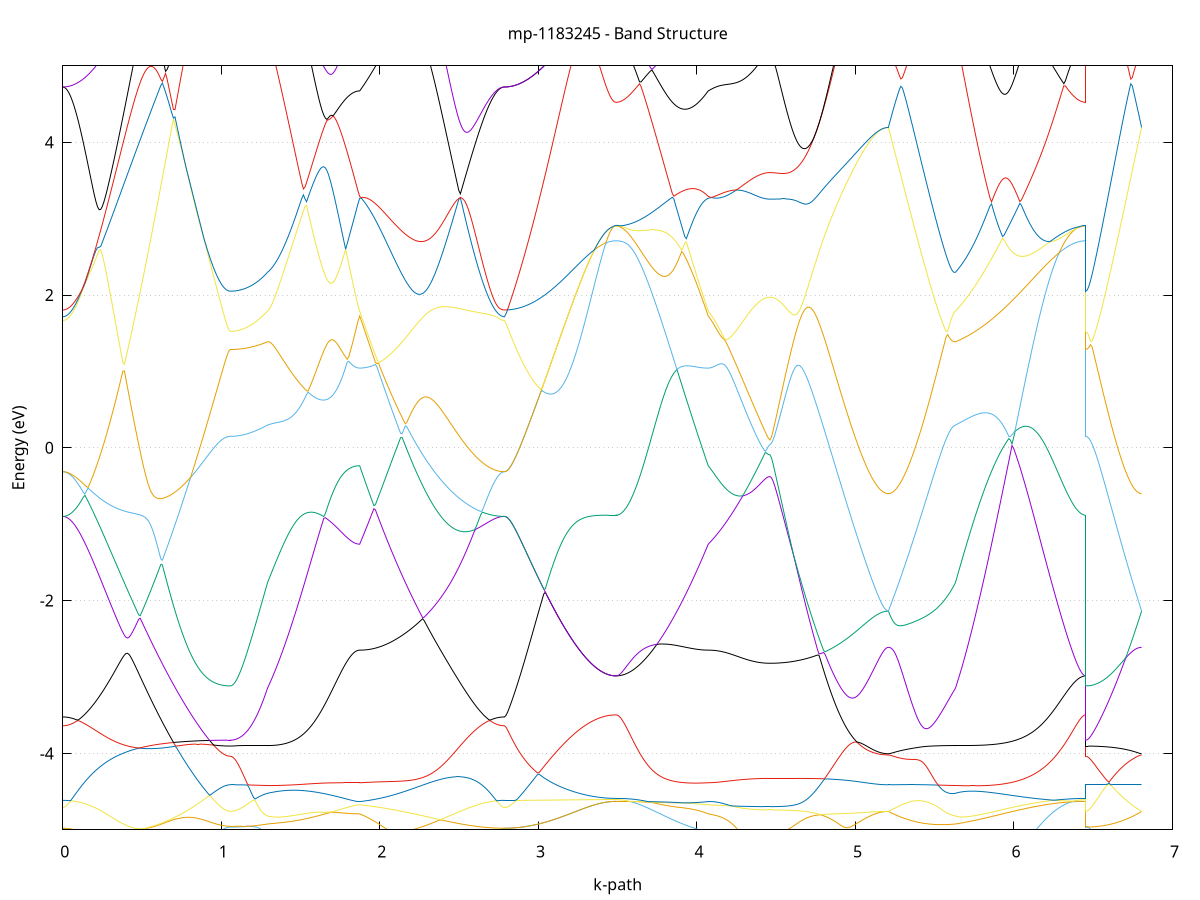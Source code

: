 set title 'mp-1183245 - Band Structure'
set xlabel 'k-path'
set ylabel 'Energy (eV)'
set grid y
set yrange [-5:5]
set terminal png size 800,600
set output 'mp-1183245_bands_gnuplot.png'
plot '-' using 1:2 with lines notitle, '-' using 1:2 with lines notitle, '-' using 1:2 with lines notitle, '-' using 1:2 with lines notitle, '-' using 1:2 with lines notitle, '-' using 1:2 with lines notitle, '-' using 1:2 with lines notitle, '-' using 1:2 with lines notitle, '-' using 1:2 with lines notitle, '-' using 1:2 with lines notitle, '-' using 1:2 with lines notitle, '-' using 1:2 with lines notitle, '-' using 1:2 with lines notitle, '-' using 1:2 with lines notitle, '-' using 1:2 with lines notitle, '-' using 1:2 with lines notitle, '-' using 1:2 with lines notitle, '-' using 1:2 with lines notitle, '-' using 1:2 with lines notitle, '-' using 1:2 with lines notitle, '-' using 1:2 with lines notitle, '-' using 1:2 with lines notitle, '-' using 1:2 with lines notitle, '-' using 1:2 with lines notitle, '-' using 1:2 with lines notitle, '-' using 1:2 with lines notitle, '-' using 1:2 with lines notitle, '-' using 1:2 with lines notitle, '-' using 1:2 with lines notitle, '-' using 1:2 with lines notitle, '-' using 1:2 with lines notitle, '-' using 1:2 with lines notitle, '-' using 1:2 with lines notitle, '-' using 1:2 with lines notitle, '-' using 1:2 with lines notitle, '-' using 1:2 with lines notitle, '-' using 1:2 with lines notitle, '-' using 1:2 with lines notitle, '-' using 1:2 with lines notitle, '-' using 1:2 with lines notitle, '-' using 1:2 with lines notitle, '-' using 1:2 with lines notitle, '-' using 1:2 with lines notitle, '-' using 1:2 with lines notitle, '-' using 1:2 with lines notitle, '-' using 1:2 with lines notitle, '-' using 1:2 with lines notitle, '-' using 1:2 with lines notitle, '-' using 1:2 with lines notitle, '-' using 1:2 with lines notitle, '-' using 1:2 with lines notitle, '-' using 1:2 with lines notitle, '-' using 1:2 with lines notitle, '-' using 1:2 with lines notitle, '-' using 1:2 with lines notitle, '-' using 1:2 with lines notitle, '-' using 1:2 with lines notitle, '-' using 1:2 with lines notitle, '-' using 1:2 with lines notitle, '-' using 1:2 with lines notitle, '-' using 1:2 with lines notitle, '-' using 1:2 with lines notitle, '-' using 1:2 with lines notitle, '-' using 1:2 with lines notitle
0.000000 -23.978379
0.009970 -23.978379
0.019940 -23.978279
0.029910 -23.978279
0.039880 -23.978179
0.049850 -23.977979
0.059820 -23.977879
0.069790 -23.977679
0.079760 -23.977479
0.089730 -23.977279
0.099700 -23.976979
0.109670 -23.976679
0.119640 -23.976379
0.129610 -23.976079
0.139580 -23.975679
0.149549 -23.975279
0.159519 -23.974879
0.169489 -23.974479
0.179459 -23.974079
0.189429 -23.973679
0.199399 -23.973179
0.209369 -23.972779
0.219339 -23.972279
0.229309 -23.971779
0.239279 -23.971279
0.249249 -23.970879
0.259219 -23.970379
0.269189 -23.969879
0.279159 -23.969379
0.289129 -23.968879
0.299099 -23.968479
0.309069 -23.967979
0.319039 -23.967479
0.329009 -23.967079
0.338979 -23.966679
0.348949 -23.966179
0.358919 -23.965779
0.368889 -23.965379
0.378859 -23.965079
0.388829 -23.964679
0.398799 -23.964279
0.408769 -23.963979
0.418739 -23.963679
0.428708 -23.963379
0.438678 -23.963079
0.448648 -23.962779
0.458618 -23.962479
0.468588 -23.962179
0.478558 -23.961979
0.488528 -23.961679
0.498498 -23.961479
0.508468 -23.961279
0.518438 -23.961079
0.528408 -23.960879
0.538378 -23.960679
0.548348 -23.960479
0.558318 -23.960379
0.568288 -23.960179
0.578258 -23.959979
0.588228 -23.959879
0.598198 -23.959779
0.608168 -23.959579
0.618138 -23.959479
0.628108 -23.959379
0.638078 -23.959279
0.648048 -23.959179
0.658018 -23.959079
0.667988 -23.958979
0.677958 -23.958979
0.687928 -23.958879
0.697898 -23.958779
0.707867 -23.958779
0.717837 -23.958679
0.727807 -23.958679
0.737777 -23.958579
0.747747 -23.958579
0.757717 -23.958479
0.767687 -23.958479
0.777657 -23.958479
0.787627 -23.958479
0.797597 -23.958379
0.807567 -23.958379
0.817537 -23.958379
0.827507 -23.958379
0.837477 -23.958379
0.847447 -23.958379
0.857417 -23.958379
0.867387 -23.958379
0.877357 -23.958379
0.887327 -23.958379
0.897297 -23.958379
0.907267 -23.958379
0.917237 -23.958379
0.927207 -23.958379
0.937177 -23.958379
0.947147 -23.958379
0.957117 -23.958479
0.967087 -23.958479
0.977057 -23.958479
0.987026 -23.958479
0.996996 -23.958479
1.006966 -23.958479
1.016936 -23.958479
1.026906 -23.958479
1.036876 -23.958479
1.046846 -23.958479
1.056816 -23.958479
1.056816 -23.958479
1.066589 -23.958479
1.076361 -23.958479
1.086133 -23.958379
1.095906 -23.958379
1.105678 -23.958379
1.115451 -23.958279
1.125223 -23.958179
1.134995 -23.958179
1.144768 -23.958079
1.154540 -23.957979
1.164312 -23.957879
1.174085 -23.957679
1.183857 -23.957579
1.193630 -23.957479
1.203402 -23.957279
1.213174 -23.957179
1.222947 -23.956979
1.232719 -23.956879
1.242492 -23.956679
1.252264 -23.956479
1.262036 -23.956279
1.271809 -23.956079
1.281581 -23.955879
1.291353 -23.955779
1.291353 -23.955779
1.301208 -23.956079
1.311063 -23.956479
1.320918 -23.956779
1.330773 -23.957179
1.340628 -23.957479
1.350483 -23.957879
1.360338 -23.958279
1.370193 -23.958579
1.380048 -23.958979
1.389902 -23.959379
1.399757 -23.959779
1.409612 -23.960179
1.419467 -23.960479
1.429322 -23.960879
1.439177 -23.961279
1.449032 -23.961679
1.458887 -23.961979
1.468742 -23.962379
1.478597 -23.962779
1.488451 -23.963079
1.498306 -23.963479
1.508161 -23.963779
1.518016 -23.964079
1.527871 -23.964479
1.537726 -23.964779
1.547581 -23.965079
1.557436 -23.965379
1.567291 -23.965779
1.577146 -23.966079
1.587000 -23.966279
1.596855 -23.966579
1.606710 -23.966879
1.616565 -23.967179
1.626420 -23.967379
1.636275 -23.967679
1.646130 -23.967879
1.655985 -23.968079
1.665840 -23.968379
1.675695 -23.968579
1.685549 -23.968779
1.695404 -23.968979
1.705259 -23.969179
1.715114 -23.969279
1.724969 -23.969479
1.734824 -23.969579
1.744679 -23.969779
1.754534 -23.969879
1.764389 -23.969979
1.774244 -23.970179
1.784098 -23.970279
1.793953 -23.970279
1.803808 -23.970379
1.813663 -23.970479
1.823518 -23.970579
1.833373 -23.970579
1.843228 -23.970579
1.853083 -23.970679
1.862938 -23.970679
1.872793 -23.970679
1.872793 -23.970679
1.882718 -23.970379
1.892643 -23.970079
1.902568 -23.969779
1.912494 -23.969479
1.922419 -23.969179
1.932344 -23.968879
1.942269 -23.968579
1.952195 -23.968279
1.962120 -23.967979
1.972045 -23.967679
1.981970 -23.967479
1.991896 -23.967179
2.001821 -23.966879
2.011746 -23.966579
2.021672 -23.966279
2.031597 -23.965979
2.041522 -23.965679
2.051447 -23.965379
2.061373 -23.965079
2.071298 -23.964779
2.081223 -23.964479
2.091148 -23.964179
2.101074 -23.963879
2.110999 -23.963679
2.120924 -23.963379
2.130850 -23.963079
2.140775 -23.962779
2.150700 -23.962479
2.160625 -23.962279
2.170551 -23.961979
2.180476 -23.961679
2.190401 -23.961479
2.200326 -23.961179
2.210252 -23.960879
2.220177 -23.960679
2.230102 -23.960379
2.240027 -23.960179
2.249953 -23.959879
2.259878 -23.959679
2.269803 -23.959379
2.279729 -23.959179
2.289654 -23.958979
2.299579 -23.958679
2.309504 -23.958479
2.319430 -23.958279
2.329355 -23.958079
2.339280 -23.957879
2.349205 -23.957679
2.359131 -23.957479
2.369056 -23.957179
2.378981 -23.957979
2.388907 -23.958779
2.398832 -23.959479
2.408757 -23.960279
2.418682 -23.961079
2.428608 -23.961879
2.438533 -23.962579
2.448458 -23.963379
2.458383 -23.964179
2.468309 -23.964879
2.478234 -23.965679
2.488159 -23.966379
2.498084 -23.967079
2.508010 -23.967779
2.517935 -23.968479
2.527860 -23.969179
2.537786 -23.969879
2.547711 -23.970479
2.557636 -23.971079
2.567561 -23.971679
2.577487 -23.972279
2.587412 -23.972779
2.597337 -23.973379
2.607262 -23.973879
2.617188 -23.974279
2.627113 -23.974779
2.637038 -23.975179
2.646964 -23.975579
2.656889 -23.975979
2.666814 -23.976379
2.676739 -23.976679
2.686665 -23.976979
2.696590 -23.977179
2.706515 -23.977479
2.716440 -23.977679
2.726366 -23.977879
2.736291 -23.977979
2.746216 -23.978179
2.756141 -23.978279
2.766067 -23.978279
2.775992 -23.978379
2.785917 -23.978379
2.785917 -23.978379
2.795834 -23.978379
2.805750 -23.978379
2.815667 -23.978379
2.825584 -23.978279
2.835500 -23.978279
2.845417 -23.978279
2.855333 -23.978179
2.865250 -23.978179
2.875167 -23.978179
2.885083 -23.978079
2.895000 -23.977979
2.904916 -23.977979
2.914833 -23.977879
2.924750 -23.977779
2.934666 -23.977779
2.944583 -23.977679
2.954499 -23.977579
2.964416 -23.977479
2.974332 -23.977379
2.984249 -23.977279
2.994166 -23.977179
3.004082 -23.977079
3.013999 -23.976979
3.023915 -23.976779
3.033832 -23.976679
3.043749 -23.976579
3.053665 -23.976479
3.063582 -23.976279
3.073498 -23.976179
3.083415 -23.975979
3.093332 -23.975879
3.103248 -23.975779
3.113165 -23.975579
3.123081 -23.975479
3.132998 -23.975279
3.142914 -23.975179
3.152831 -23.974979
3.162748 -23.974879
3.172664 -23.974679
3.182581 -23.974579
3.192497 -23.974379
3.202414 -23.974279
3.212331 -23.974079
3.222247 -23.973879
3.232164 -23.973779
3.242080 -23.973879
3.251997 -23.974279
3.261913 -23.974679
3.271830 -23.975079
3.281747 -23.975379
3.291663 -23.975779
3.301580 -23.976079
3.311496 -23.976379
3.321413 -23.976679
3.331330 -23.976979
3.341246 -23.977179
3.351163 -23.977479
3.361079 -23.977679
3.370996 -23.977879
3.380913 -23.978079
3.390829 -23.978279
3.400746 -23.978479
3.410662 -23.978579
3.420579 -23.978779
3.430495 -23.978879
3.440412 -23.978979
3.450329 -23.978979
3.460245 -23.979079
3.470162 -23.979179
3.480078 -23.979179
3.489995 -23.979179
3.489995 -23.979179
3.499850 -23.979179
3.509705 -23.979179
3.519560 -23.979179
3.529415 -23.979179
3.539269 -23.979179
3.549124 -23.979179
3.558979 -23.979179
3.568834 -23.979179
3.578689 -23.979179
3.588544 -23.979079
3.598399 -23.979079
3.608254 -23.979079
3.618109 -23.979079
3.627964 -23.978979
3.637818 -23.978979
3.647673 -23.978879
3.657528 -23.978879
3.667383 -23.978779
3.677238 -23.978779
3.687093 -23.978679
3.696948 -23.978579
3.706803 -23.978479
3.716658 -23.978379
3.726513 -23.978279
3.736367 -23.978179
3.746222 -23.977979
3.756077 -23.977879
3.765932 -23.977779
3.775787 -23.977579
3.785642 -23.977479
3.795497 -23.977279
3.805352 -23.977079
3.815207 -23.976979
3.825062 -23.976779
3.834916 -23.976579
3.844771 -23.976379
3.854626 -23.976179
3.864481 -23.975979
3.874336 -23.975779
3.884191 -23.975579
3.894046 -23.975379
3.903901 -23.975079
3.913756 -23.974879
3.923611 -23.974679
3.933465 -23.974379
3.943320 -23.974179
3.953175 -23.973879
3.963030 -23.973679
3.972885 -23.973379
3.982740 -23.973179
3.992595 -23.972879
4.002450 -23.972579
4.012305 -23.972379
4.022160 -23.972079
4.032014 -23.971779
4.041869 -23.971479
4.051724 -23.971279
4.061579 -23.970979
4.071434 -23.970679
4.071434 -23.970679
4.081412 -23.970579
4.091390 -23.970379
4.101368 -23.970279
4.111347 -23.970179
4.121325 -23.969979
4.131303 -23.969879
4.141281 -23.969679
4.151259 -23.969579
4.161237 -23.969379
4.171215 -23.969279
4.181193 -23.969079
4.191172 -23.968979
4.201150 -23.968779
4.211128 -23.968679
4.221106 -23.968479
4.231084 -23.968379
4.241062 -23.968179
4.251040 -23.968079
4.261018 -23.967979
4.270997 -23.967779
4.280975 -23.967679
4.290953 -23.967579
4.300931 -23.967479
4.310909 -23.967379
4.320887 -23.967279
4.330865 -23.967179
4.340843 -23.967079
4.350822 -23.966979
4.360800 -23.966879
4.370778 -23.966879
4.380756 -23.966779
4.390734 -23.966779
4.400712 -23.966679
4.410690 -23.966679
4.420668 -23.966579
4.430646 -23.966579
4.440625 -23.966579
4.450603 -23.966579
4.460581 -23.966579
4.460581 -23.966579
4.470545 -23.966579
4.480508 -23.966579
4.490472 -23.966479
4.500436 -23.966479
4.510400 -23.966479
4.520363 -23.966379
4.530327 -23.966379
4.540291 -23.966279
4.550255 -23.966179
4.560218 -23.966179
4.570182 -23.966079
4.580146 -23.965979
4.590110 -23.965879
4.600073 -23.965779
4.610037 -23.965579
4.620001 -23.965479
4.629965 -23.965379
4.639929 -23.965179
4.649892 -23.965079
4.659856 -23.964879
4.669820 -23.964679
4.679784 -23.964579
4.689747 -23.964379
4.699711 -23.964179
4.709675 -23.963979
4.719639 -23.963779
4.729602 -23.963579
4.739566 -23.963379
4.749530 -23.963179
4.759494 -23.962879
4.769457 -23.962679
4.779421 -23.962479
4.789385 -23.962179
4.799349 -23.961979
4.809312 -23.961679
4.819276 -23.961479
4.829240 -23.961179
4.839204 -23.960979
4.849167 -23.960679
4.859131 -23.960379
4.869095 -23.960079
4.879059 -23.959879
4.889022 -23.959579
4.898986 -23.959279
4.908950 -23.958979
4.918914 -23.958679
4.928878 -23.958479
4.938841 -23.958179
4.948805 -23.957879
4.958769 -23.957579
4.968733 -23.957279
4.978696 -23.956979
4.988660 -23.956679
4.998624 -23.956479
5.008588 -23.956179
5.018551 -23.955879
5.028515 -23.955579
5.038479 -23.955379
5.048443 -23.955079
5.058406 -23.954779
5.068370 -23.954579
5.078334 -23.954279
5.088298 -23.953979
5.098261 -23.953779
5.108225 -23.953479
5.118189 -23.953279
5.128153 -23.953079
5.138116 -23.952879
5.148080 -23.952679
5.158044 -23.952479
5.168008 -23.952279
5.177972 -23.952179
5.187935 -23.951979
5.197899 -23.951979
5.207863 -23.951879
5.207863 -23.951879
5.217700 -23.951979
5.227538 -23.952179
5.237375 -23.952379
5.247213 -23.952679
5.257050 -23.952879
5.266888 -23.953179
5.276725 -23.953379
5.286563 -23.953679
5.296400 -23.953879
5.306238 -23.954079
5.316075 -23.954279
5.325913 -23.954479
5.335750 -23.954679
5.345588 -23.954879
5.355425 -23.955079
5.365263 -23.955279
5.375100 -23.955379
5.384938 -23.955579
5.394775 -23.955679
5.404612 -23.955779
5.414450 -23.955879
5.424287 -23.955979
5.434125 -23.956079
5.443962 -23.956179
5.453800 -23.956279
5.463637 -23.956279
5.473475 -23.956379
5.483312 -23.956379
5.493150 -23.956379
5.502987 -23.956479
5.512825 -23.956479
5.522662 -23.956479
5.532500 -23.956379
5.542337 -23.956379
5.552175 -23.956379
5.562012 -23.956279
5.571850 -23.956279
5.581687 -23.956179
5.591525 -23.956079
5.601362 -23.956079
5.611200 -23.955979
5.621037 -23.955879
5.630875 -23.955779
5.630875 -23.955779
5.640782 -23.956279
5.650689 -23.956679
5.660596 -23.957179
5.670503 -23.957679
5.680410 -23.958179
5.690317 -23.958679
5.700224 -23.959179
5.710130 -23.959679
5.720037 -23.960079
5.729944 -23.960579
5.739851 -23.961079
5.749758 -23.961579
5.759665 -23.962079
5.769572 -23.962579
5.779479 -23.962979
5.789386 -23.963479
5.799293 -23.963979
5.809200 -23.964479
5.819107 -23.964879
5.829014 -23.965379
5.838921 -23.965779
5.848828 -23.966279
5.858735 -23.966679
5.868642 -23.967179
5.878549 -23.967579
5.888456 -23.967979
5.898363 -23.968479
5.908270 -23.968879
5.918177 -23.969279
5.928084 -23.969679
5.937991 -23.970079
5.947898 -23.970479
5.957805 -23.970779
5.967712 -23.971179
5.977619 -23.971579
5.987526 -23.971979
5.997433 -23.972279
6.007340 -23.972579
6.017247 -23.972979
6.027154 -23.973279
6.037061 -23.973579
6.046968 -23.973879
6.056875 -23.974279
6.066782 -23.974579
6.076689 -23.974779
6.086596 -23.975079
6.096503 -23.975379
6.106410 -23.975679
6.116317 -23.975879
6.126223 -23.976179
6.136130 -23.976379
6.146037 -23.976579
6.155944 -23.976779
6.165851 -23.976979
6.175758 -23.977179
6.185665 -23.977379
6.195572 -23.977579
6.205479 -23.977779
6.215386 -23.977879
6.225293 -23.978079
6.235200 -23.978179
6.245107 -23.978279
6.255014 -23.978479
6.264921 -23.978579
6.274828 -23.978679
6.284735 -23.978679
6.294642 -23.978779
6.304549 -23.978879
6.314456 -23.978979
6.324363 -23.978979
6.334270 -23.978979
6.344177 -23.979079
6.354084 -23.979079
6.363991 -23.979079
6.373898 -23.979179
6.383805 -23.979179
6.393712 -23.979179
6.403619 -23.979179
6.413526 -23.979179
6.423433 -23.979179
6.433340 -23.979179
6.443247 -23.979179
6.453154 -23.979179
6.453154 -23.958479
6.462933 -23.958479
6.472711 -23.958479
6.482490 -23.958379
6.492269 -23.958379
6.502048 -23.958279
6.511827 -23.958279
6.521606 -23.958179
6.531385 -23.958079
6.541163 -23.957979
6.550942 -23.957879
6.560721 -23.957779
6.570500 -23.957679
6.580279 -23.957479
6.590058 -23.957379
6.599837 -23.957179
6.609615 -23.956979
6.619394 -23.956779
6.629173 -23.956579
6.638952 -23.956379
6.648731 -23.956179
6.658510 -23.955979
6.668289 -23.955679
6.678067 -23.955479
6.687846 -23.955179
6.697625 -23.954979
6.707404 -23.954679
6.717183 -23.954379
6.726962 -23.954079
6.736741 -23.953779
6.746519 -23.953479
6.756298 -23.953179
6.766077 -23.952879
6.775856 -23.952579
6.785635 -23.952279
6.795414 -23.952079
6.805193 -23.951879
e
0.000000 -23.955579
0.009970 -23.955479
0.019940 -23.955479
0.029910 -23.955479
0.039880 -23.955479
0.049850 -23.955379
0.059820 -23.955379
0.069790 -23.955279
0.079760 -23.955279
0.089730 -23.955179
0.099700 -23.955079
0.109670 -23.954979
0.119640 -23.954879
0.129610 -23.954779
0.139580 -23.954579
0.149549 -23.954479
0.159519 -23.954379
0.169489 -23.954179
0.179459 -23.953979
0.189429 -23.953879
0.199399 -23.953979
0.209369 -23.953979
0.219339 -23.954079
0.229309 -23.954179
0.239279 -23.954179
0.249249 -23.954279
0.259219 -23.954379
0.269189 -23.954379
0.279159 -23.954479
0.289129 -23.954479
0.299099 -23.954579
0.309069 -23.954579
0.319039 -23.954679
0.329009 -23.954679
0.338979 -23.954779
0.348949 -23.954779
0.358919 -23.954779
0.368889 -23.954879
0.378859 -23.954879
0.388829 -23.954879
0.398799 -23.954879
0.408769 -23.954879
0.418739 -23.954979
0.428708 -23.954979
0.438678 -23.954979
0.448648 -23.954879
0.458618 -23.954879
0.468588 -23.954879
0.478558 -23.954879
0.488528 -23.954879
0.498498 -23.954779
0.508468 -23.954779
0.518438 -23.954779
0.528408 -23.954679
0.538378 -23.954679
0.548348 -23.954579
0.558318 -23.954579
0.568288 -23.954479
0.578258 -23.954379
0.588228 -23.954379
0.598198 -23.954279
0.608168 -23.954179
0.618138 -23.954079
0.628108 -23.953979
0.638078 -23.953879
0.648048 -23.953779
0.658018 -23.953679
0.667988 -23.953579
0.677958 -23.953479
0.687928 -23.953379
0.697898 -23.953179
0.707867 -23.953079
0.717837 -23.952979
0.727807 -23.952879
0.737777 -23.952679
0.747747 -23.952579
0.757717 -23.952379
0.767687 -23.952279
0.777657 -23.952079
0.787627 -23.951979
0.797597 -23.951779
0.807567 -23.951679
0.817537 -23.951479
0.827507 -23.951379
0.837477 -23.951179
0.847447 -23.951079
0.857417 -23.950879
0.867387 -23.950779
0.877357 -23.950579
0.887327 -23.950479
0.897297 -23.950279
0.907267 -23.950179
0.917237 -23.949979
0.927207 -23.949879
0.937177 -23.949779
0.947147 -23.949579
0.957117 -23.949479
0.967087 -23.949379
0.977057 -23.949279
0.987026 -23.949179
0.996996 -23.949179
1.006966 -23.949079
1.016936 -23.948979
1.026906 -23.948979
1.036876 -23.948979
1.046846 -23.948979
1.056816 -23.948879
1.056816 -23.948879
1.066589 -23.948879
1.076361 -23.948979
1.086133 -23.949079
1.095906 -23.949179
1.105678 -23.949279
1.115451 -23.949379
1.125223 -23.949579
1.134995 -23.949779
1.144768 -23.950079
1.154540 -23.950279
1.164312 -23.950579
1.174085 -23.950879
1.183857 -23.951179
1.193630 -23.951579
1.203402 -23.951879
1.213174 -23.952279
1.222947 -23.952679
1.232719 -23.953079
1.242492 -23.953479
1.252264 -23.953979
1.262036 -23.954379
1.271809 -23.954879
1.281581 -23.955279
1.291353 -23.955679
1.291353 -23.955679
1.301208 -23.955579
1.311063 -23.955479
1.320918 -23.955279
1.330773 -23.955179
1.340628 -23.954979
1.350483 -23.954879
1.360338 -23.954679
1.370193 -23.954579
1.380048 -23.954479
1.389902 -23.954379
1.399757 -23.954179
1.409612 -23.954079
1.419467 -23.953979
1.429322 -23.953879
1.439177 -23.953879
1.449032 -23.953979
1.458887 -23.954179
1.468742 -23.954279
1.478597 -23.954479
1.488451 -23.954579
1.498306 -23.954779
1.508161 -23.954879
1.518016 -23.955079
1.527871 -23.955179
1.537726 -23.955279
1.547581 -23.955479
1.557436 -23.955579
1.567291 -23.955679
1.577146 -23.955879
1.587000 -23.955979
1.596855 -23.956079
1.606710 -23.956179
1.616565 -23.956279
1.626420 -23.956379
1.636275 -23.956479
1.646130 -23.956579
1.655985 -23.956679
1.665840 -23.956779
1.675695 -23.956879
1.685549 -23.956979
1.695404 -23.957079
1.705259 -23.957179
1.715114 -23.957179
1.724969 -23.957279
1.734824 -23.957379
1.744679 -23.957379
1.754534 -23.957479
1.764389 -23.957579
1.774244 -23.957579
1.784098 -23.957579
1.793953 -23.957679
1.803808 -23.957679
1.813663 -23.957779
1.823518 -23.957779
1.833373 -23.957779
1.843228 -23.957779
1.853083 -23.957779
1.862938 -23.957779
1.872793 -23.957779
1.872793 -23.957779
1.882718 -23.957279
1.892643 -23.956779
1.902568 -23.956279
1.912494 -23.955779
1.922419 -23.955279
1.932344 -23.955079
1.942269 -23.955079
1.952195 -23.955079
1.962120 -23.955079
1.972045 -23.955079
1.981970 -23.955079
1.991896 -23.955079
2.001821 -23.955079
2.011746 -23.955079
2.021672 -23.955079
2.031597 -23.955079
2.041522 -23.955079
2.051447 -23.955079
2.061373 -23.955079
2.071298 -23.955079
2.081223 -23.955079
2.091148 -23.955079
2.101074 -23.954979
2.110999 -23.954979
2.120924 -23.954979
2.130850 -23.954979
2.140775 -23.954979
2.150700 -23.954879
2.160625 -23.954879
2.170551 -23.954779
2.180476 -23.954779
2.190401 -23.954779
2.200326 -23.954679
2.210252 -23.954679
2.220177 -23.954579
2.230102 -23.954579
2.240027 -23.954479
2.249953 -23.954379
2.259878 -23.954379
2.269803 -23.954279
2.279729 -23.954279
2.289654 -23.954179
2.299579 -23.954079
2.309504 -23.954079
2.319430 -23.953979
2.329355 -23.954379
2.339280 -23.955079
2.349205 -23.955779
2.359131 -23.956479
2.369056 -23.957179
2.378981 -23.957079
2.388907 -23.956879
2.398832 -23.956679
2.408757 -23.956479
2.418682 -23.956279
2.428608 -23.956079
2.438533 -23.955979
2.448458 -23.955779
2.458383 -23.955579
2.468309 -23.955479
2.478234 -23.955279
2.488159 -23.955179
2.498084 -23.954979
2.508010 -23.954879
2.517935 -23.954779
2.527860 -23.954579
2.537786 -23.954479
2.547711 -23.954379
2.557636 -23.954279
2.567561 -23.954179
2.577487 -23.954079
2.587412 -23.954079
2.597337 -23.954279
2.607262 -23.954379
2.617188 -23.954479
2.627113 -23.954579
2.637038 -23.954679
2.646964 -23.954779
2.656889 -23.954879
2.666814 -23.954979
2.676739 -23.955079
2.686665 -23.955079
2.696590 -23.955179
2.706515 -23.955279
2.716440 -23.955279
2.726366 -23.955379
2.736291 -23.955379
2.746216 -23.955479
2.756141 -23.955479
2.766067 -23.955479
2.775992 -23.955479
2.785917 -23.955579
2.785917 -23.955579
2.795834 -23.955579
2.805750 -23.955579
2.815667 -23.955579
2.825584 -23.955579
2.835500 -23.955579
2.845417 -23.955679
2.855333 -23.955679
2.865250 -23.955779
2.875167 -23.955779
2.885083 -23.955879
2.895000 -23.955979
2.904916 -23.955979
2.914833 -23.956479
2.924750 -23.956979
2.934666 -23.957479
2.944583 -23.957979
2.954499 -23.958479
2.964416 -23.959079
2.974332 -23.959579
2.984249 -23.960179
2.994166 -23.960779
3.004082 -23.961279
3.013999 -23.961879
3.023915 -23.962479
3.033832 -23.963079
3.043749 -23.963679
3.053665 -23.964179
3.063582 -23.964779
3.073498 -23.965379
3.083415 -23.965979
3.093332 -23.966479
3.103248 -23.967079
3.113165 -23.967579
3.123081 -23.968179
3.132998 -23.968679
3.142914 -23.969179
3.152831 -23.969779
3.162748 -23.970279
3.172664 -23.970779
3.182581 -23.971179
3.192497 -23.971679
3.202414 -23.972179
3.212331 -23.972579
3.222247 -23.973079
3.232164 -23.973479
3.242080 -23.973879
3.251997 -23.974279
3.261913 -23.974679
3.271830 -23.975079
3.281747 -23.975379
3.291663 -23.975779
3.301580 -23.976079
3.311496 -23.976379
3.321413 -23.976679
3.331330 -23.976979
3.341246 -23.977179
3.351163 -23.977479
3.361079 -23.977679
3.370996 -23.977879
3.380913 -23.978079
3.390829 -23.978279
3.400746 -23.978479
3.410662 -23.978579
3.420579 -23.978779
3.430495 -23.978879
3.440412 -23.978979
3.450329 -23.978979
3.460245 -23.979079
3.470162 -23.979179
3.480078 -23.979179
3.489995 -23.979179
3.489995 -23.979179
3.499850 -23.979179
3.509705 -23.979179
3.519560 -23.979079
3.529415 -23.979079
3.539269 -23.978979
3.549124 -23.978879
3.558979 -23.978779
3.568834 -23.978679
3.578689 -23.978579
3.588544 -23.978379
3.598399 -23.978279
3.608254 -23.978079
3.618109 -23.977879
3.627964 -23.977679
3.637818 -23.977479
3.647673 -23.977179
3.657528 -23.976979
3.667383 -23.976679
3.677238 -23.976479
3.687093 -23.976179
3.696948 -23.975879
3.706803 -23.975579
3.716658 -23.975179
3.726513 -23.974879
3.736367 -23.974479
3.746222 -23.974179
3.756077 -23.973779
3.765932 -23.973379
3.775787 -23.972979
3.785642 -23.972579
3.795497 -23.972179
3.805352 -23.971679
3.815207 -23.971279
3.825062 -23.970779
3.834916 -23.970379
3.844771 -23.969879
3.854626 -23.969379
3.864481 -23.968979
3.874336 -23.968479
3.884191 -23.967979
3.894046 -23.967379
3.903901 -23.966879
3.913756 -23.966379
3.923611 -23.965879
3.933465 -23.965279
3.943320 -23.964779
3.953175 -23.964279
3.963030 -23.963679
3.972885 -23.963179
3.982740 -23.962679
3.992595 -23.962079
4.002450 -23.961579
4.012305 -23.960979
4.022160 -23.960479
4.032014 -23.959879
4.041869 -23.959379
4.051724 -23.958879
4.061579 -23.958379
4.071434 -23.957779
4.071434 -23.957779
4.081412 -23.957579
4.091390 -23.957479
4.101368 -23.957479
4.111347 -23.957579
4.121325 -23.957679
4.131303 -23.957779
4.141281 -23.957879
4.151259 -23.958079
4.161237 -23.958179
4.171215 -23.958379
4.181193 -23.958479
4.191172 -23.958679
4.201150 -23.958779
4.211128 -23.958979
4.221106 -23.959079
4.231084 -23.959279
4.241062 -23.959379
4.251040 -23.959479
4.261018 -23.959679
4.270997 -23.959779
4.280975 -23.959879
4.290953 -23.959979
4.300931 -23.960079
4.310909 -23.960179
4.320887 -23.960279
4.330865 -23.960379
4.340843 -23.960479
4.350822 -23.960579
4.360800 -23.960579
4.370778 -23.960679
4.380756 -23.960779
4.390734 -23.960779
4.400712 -23.960879
4.410690 -23.960879
4.420668 -23.960879
4.430646 -23.960979
4.440625 -23.960979
4.450603 -23.960979
4.460581 -23.960979
4.460581 -23.960979
4.470545 -23.960979
4.480508 -23.960979
4.490472 -23.960979
4.500436 -23.960879
4.510400 -23.960879
4.520363 -23.960879
4.530327 -23.960779
4.540291 -23.960779
4.550255 -23.960679
4.560218 -23.960679
4.570182 -23.960579
4.580146 -23.960579
4.590110 -23.960479
4.600073 -23.960379
4.610037 -23.960279
4.620001 -23.960179
4.629965 -23.960179
4.639929 -23.960079
4.649892 -23.959979
4.659856 -23.959779
4.669820 -23.959679
4.679784 -23.959579
4.689747 -23.959479
4.699711 -23.959379
4.709675 -23.959179
4.719639 -23.959079
4.729602 -23.958979
4.739566 -23.958779
4.749530 -23.958679
4.759494 -23.958479
4.769457 -23.958379
4.779421 -23.958179
4.789385 -23.957979
4.799349 -23.957879
4.809312 -23.957679
4.819276 -23.957479
4.829240 -23.957379
4.839204 -23.957179
4.849167 -23.956979
4.859131 -23.956779
4.869095 -23.956579
4.879059 -23.956379
4.889022 -23.956279
4.898986 -23.956079
4.908950 -23.955879
4.918914 -23.955679
4.928878 -23.955479
4.938841 -23.955279
4.948805 -23.955079
4.958769 -23.954879
4.968733 -23.954679
4.978696 -23.954479
4.988660 -23.954279
4.998624 -23.954079
5.008588 -23.953879
5.018551 -23.953679
5.028515 -23.953479
5.038479 -23.953279
5.048443 -23.953079
5.058406 -23.952879
5.068370 -23.952679
5.078334 -23.952479
5.088298 -23.952379
5.098261 -23.952179
5.108225 -23.951979
5.118189 -23.951779
5.128153 -23.951679
5.138116 -23.951479
5.148080 -23.951379
5.158044 -23.951179
5.168008 -23.951079
5.177972 -23.950979
5.187935 -23.950879
5.197899 -23.950779
5.207863 -23.950779
5.207863 -23.950779
5.217700 -23.950779
5.227538 -23.950579
5.237375 -23.950479
5.247213 -23.950379
5.257050 -23.950279
5.266888 -23.950279
5.276725 -23.950379
5.286563 -23.950379
5.296400 -23.950479
5.306238 -23.950579
5.316075 -23.950579
5.325913 -23.950679
5.335750 -23.950779
5.345588 -23.950879
5.355425 -23.950979
5.365263 -23.951079
5.375100 -23.951179
5.384938 -23.951279
5.394775 -23.951479
5.404612 -23.951579
5.414450 -23.951679
5.424287 -23.951779
5.434125 -23.951879
5.443962 -23.952079
5.453800 -23.952179
5.463637 -23.952379
5.473475 -23.952479
5.483312 -23.952679
5.493150 -23.952779
5.502987 -23.952979
5.512825 -23.953179
5.522662 -23.953279
5.532500 -23.953479
5.542337 -23.953679
5.552175 -23.953879
5.562012 -23.954079
5.571850 -23.954279
5.581687 -23.954579
5.591525 -23.954779
5.601362 -23.954979
5.611200 -23.955279
5.621037 -23.955479
5.630875 -23.955679
5.630875 -23.955679
5.640782 -23.955479
5.650689 -23.955279
5.660596 -23.955079
5.670503 -23.954879
5.680410 -23.954679
5.690317 -23.954479
5.700224 -23.954179
5.710130 -23.953979
5.720037 -23.953879
5.729944 -23.954179
5.739851 -23.954579
5.749758 -23.954879
5.759665 -23.955279
5.769572 -23.955679
5.779479 -23.955979
5.789386 -23.956379
5.799293 -23.956779
5.809200 -23.957179
5.819107 -23.957579
5.829014 -23.957979
5.838921 -23.958479
5.848828 -23.958879
5.858735 -23.959279
5.868642 -23.959779
5.878549 -23.960179
5.888456 -23.960679
5.898363 -23.961079
5.908270 -23.961579
5.918177 -23.962079
5.928084 -23.962479
5.937991 -23.962979
5.947898 -23.963479
5.957805 -23.963879
5.967712 -23.964379
5.977619 -23.964879
5.987526 -23.965379
5.997433 -23.965779
6.007340 -23.966279
6.017247 -23.966779
6.027154 -23.967179
6.037061 -23.967679
6.046968 -23.968179
6.056875 -23.968579
6.066782 -23.969079
6.076689 -23.969479
6.086596 -23.969979
6.096503 -23.970379
6.106410 -23.970779
6.116317 -23.971279
6.126223 -23.971679
6.136130 -23.972079
6.146037 -23.972479
6.155944 -23.972879
6.165851 -23.973279
6.175758 -23.973579
6.185665 -23.973979
6.195572 -23.974379
6.205479 -23.974679
6.215386 -23.974979
6.225293 -23.975379
6.235200 -23.975679
6.245107 -23.975979
6.255014 -23.976279
6.264921 -23.976479
6.274828 -23.976779
6.284735 -23.977079
6.294642 -23.977279
6.304549 -23.977479
6.314456 -23.977679
6.324363 -23.977879
6.334270 -23.978079
6.344177 -23.978279
6.354084 -23.978379
6.363991 -23.978579
6.373898 -23.978679
6.383805 -23.978779
6.393712 -23.978879
6.403619 -23.978979
6.413526 -23.979079
6.423433 -23.979079
6.433340 -23.979179
6.443247 -23.979179
6.453154 -23.979179
6.453154 -23.948879
6.462933 -23.948879
6.472711 -23.948879
6.482490 -23.948879
6.492269 -23.948879
6.502048 -23.948979
6.511827 -23.948979
6.521606 -23.948979
6.531385 -23.948979
6.541163 -23.948979
6.550942 -23.948979
6.560721 -23.948979
6.570500 -23.948979
6.580279 -23.948979
6.590058 -23.948979
6.599837 -23.948979
6.609615 -23.948979
6.619394 -23.948979
6.629173 -23.948979
6.638952 -23.948979
6.648731 -23.948979
6.658510 -23.948979
6.668289 -23.948979
6.678067 -23.948979
6.687846 -23.948979
6.697625 -23.948979
6.707404 -23.948979
6.717183 -23.948979
6.726962 -23.948979
6.736741 -23.948979
6.746519 -23.949079
6.756298 -23.949379
6.766077 -23.949779
6.775856 -23.950079
6.785635 -23.950479
6.795414 -23.950679
6.805193 -23.950779
e
0.000000 -23.952979
0.009970 -23.952979
0.019940 -23.952979
0.029910 -23.952979
0.039880 -23.952979
0.049850 -23.953079
0.059820 -23.953079
0.069790 -23.953079
0.079760 -23.953179
0.089730 -23.953179
0.099700 -23.953279
0.109670 -23.953379
0.119640 -23.953379
0.129610 -23.953479
0.139580 -23.953479
0.149549 -23.953579
0.159519 -23.953679
0.169489 -23.953679
0.179459 -23.953779
0.189429 -23.953779
0.199399 -23.953579
0.209369 -23.953379
0.219339 -23.953179
0.229309 -23.952979
0.239279 -23.952679
0.249249 -23.952479
0.259219 -23.952179
0.269189 -23.952179
0.279159 -23.952079
0.289129 -23.952079
0.299099 -23.951979
0.309069 -23.951879
0.319039 -23.951879
0.329009 -23.951779
0.338979 -23.951679
0.348949 -23.951679
0.358919 -23.951579
0.368889 -23.951479
0.378859 -23.951479
0.388829 -23.951379
0.398799 -23.951279
0.408769 -23.951279
0.418739 -23.951179
0.428708 -23.951079
0.438678 -23.950979
0.448648 -23.950979
0.458618 -23.950879
0.468588 -23.950779
0.478558 -23.950779
0.488528 -23.950679
0.498498 -23.950579
0.508468 -23.950479
0.518438 -23.950479
0.528408 -23.950379
0.538378 -23.950279
0.548348 -23.950179
0.558318 -23.950179
0.568288 -23.950079
0.578258 -23.949979
0.588228 -23.949979
0.598198 -23.949879
0.608168 -23.949779
0.618138 -23.949779
0.628108 -23.949679
0.638078 -23.949579
0.648048 -23.949579
0.658018 -23.949479
0.667988 -23.949379
0.677958 -23.949379
0.687928 -23.949279
0.697898 -23.949279
0.707867 -23.949179
0.717837 -23.949179
0.727807 -23.949079
0.737777 -23.949079
0.747747 -23.948979
0.757717 -23.948979
0.767687 -23.948979
0.777657 -23.948879
0.787627 -23.948879
0.797597 -23.948779
0.807567 -23.948779
0.817537 -23.948779
0.827507 -23.948779
0.837477 -23.948679
0.847447 -23.948679
0.857417 -23.948679
0.867387 -23.948679
0.877357 -23.948679
0.887327 -23.948679
0.897297 -23.948679
0.907267 -23.948679
0.917237 -23.948679
0.927207 -23.948679
0.937177 -23.948679
0.947147 -23.948779
0.957117 -23.948779
0.967087 -23.948779
0.977057 -23.948779
0.987026 -23.948779
0.996996 -23.948879
1.006966 -23.948879
1.016936 -23.948879
1.026906 -23.948879
1.036876 -23.948879
1.046846 -23.948879
1.056816 -23.948879
1.056816 -23.948879
1.066589 -23.948879
1.076361 -23.948979
1.086133 -23.948979
1.095906 -23.948979
1.105678 -23.948979
1.115451 -23.949079
1.125223 -23.949079
1.134995 -23.949179
1.144768 -23.949279
1.154540 -23.949379
1.164312 -23.949379
1.174085 -23.949479
1.183857 -23.949579
1.193630 -23.949779
1.203402 -23.949879
1.213174 -23.949979
1.222947 -23.950179
1.232719 -23.950279
1.242492 -23.950479
1.252264 -23.950679
1.262036 -23.950779
1.271809 -23.950979
1.281581 -23.951179
1.291353 -23.951479
1.291353 -23.951479
1.301208 -23.951579
1.311063 -23.951779
1.320918 -23.951879
1.330773 -23.952079
1.340628 -23.952279
1.350483 -23.952379
1.360338 -23.952579
1.370193 -23.952779
1.380048 -23.952879
1.389902 -23.953079
1.399757 -23.953179
1.409612 -23.953379
1.419467 -23.953579
1.429322 -23.953679
1.439177 -23.953879
1.449032 -23.953779
1.458887 -23.953679
1.468742 -23.953679
1.478597 -23.953679
1.488451 -23.953579
1.498306 -23.953579
1.508161 -23.953579
1.518016 -23.953579
1.527871 -23.953579
1.537726 -23.953679
1.547581 -23.953679
1.557436 -23.953679
1.567291 -23.953779
1.577146 -23.953779
1.587000 -23.953879
1.596855 -23.953879
1.606710 -23.953979
1.616565 -23.953979
1.626420 -23.954079
1.636275 -23.954179
1.646130 -23.954179
1.655985 -23.954279
1.665840 -23.954279
1.675695 -23.954379
1.685549 -23.954479
1.695404 -23.954479
1.705259 -23.954579
1.715114 -23.954579
1.724969 -23.954679
1.734824 -23.954679
1.744679 -23.954779
1.754534 -23.954779
1.764389 -23.954879
1.774244 -23.954879
1.784098 -23.954879
1.793953 -23.954979
1.803808 -23.954979
1.813663 -23.954979
1.823518 -23.955079
1.833373 -23.955079
1.843228 -23.955079
1.853083 -23.955079
1.862938 -23.955079
1.872793 -23.955079
1.872793 -23.955079
1.882718 -23.955079
1.892643 -23.955079
1.902568 -23.955079
1.912494 -23.955079
1.922419 -23.955079
1.932344 -23.954879
1.942269 -23.954379
1.952195 -23.953979
1.962120 -23.953579
1.972045 -23.953079
1.981970 -23.952679
1.991896 -23.952379
2.001821 -23.951979
2.011746 -23.951679
2.021672 -23.951279
2.031597 -23.950979
2.041522 -23.950779
2.051447 -23.950479
2.061373 -23.950279
2.071298 -23.949979
2.081223 -23.949779
2.091148 -23.949679
2.101074 -23.949479
2.110999 -23.949379
2.120924 -23.949279
2.130850 -23.949179
2.140775 -23.949079
2.150700 -23.948979
2.160625 -23.948979
2.170551 -23.948879
2.180476 -23.948879
2.190401 -23.948879
2.200326 -23.948979
2.210252 -23.948979
2.220177 -23.948979
2.230102 -23.949079
2.240027 -23.949479
2.249953 -23.949879
2.259878 -23.950379
2.269803 -23.950879
2.279729 -23.951379
2.289654 -23.951879
2.299579 -23.952479
2.309504 -23.953079
2.319430 -23.953679
2.329355 -23.953879
2.339280 -23.953879
2.349205 -23.953779
2.359131 -23.953679
2.369056 -23.953679
2.378981 -23.953579
2.388907 -23.953579
2.398832 -23.953479
2.408757 -23.953479
2.418682 -23.953379
2.428608 -23.953379
2.438533 -23.953379
2.448458 -23.953379
2.458383 -23.953379
2.468309 -23.953379
2.478234 -23.953379
2.488159 -23.953379
2.498084 -23.953479
2.508010 -23.953479
2.517935 -23.953579
2.527860 -23.953579
2.537786 -23.953679
2.547711 -23.953779
2.557636 -23.953879
2.567561 -23.953879
2.577487 -23.953979
2.587412 -23.953979
2.597337 -23.953879
2.607262 -23.953779
2.617188 -23.953679
2.627113 -23.953579
2.637038 -23.953479
2.646964 -23.953479
2.656889 -23.953379
2.666814 -23.953379
2.676739 -23.953279
2.686665 -23.953179
2.696590 -23.953179
2.706515 -23.953179
2.716440 -23.953079
2.726366 -23.953079
2.736291 -23.953079
2.746216 -23.952979
2.756141 -23.952979
2.766067 -23.952979
2.775992 -23.952979
2.785917 -23.952979
2.785917 -23.952979
2.795834 -23.952979
2.805750 -23.953079
2.815667 -23.953179
2.825584 -23.953379
2.835500 -23.953579
2.845417 -23.953779
2.855333 -23.954079
2.865250 -23.954379
2.875167 -23.954779
2.885083 -23.955179
2.895000 -23.955579
2.904916 -23.955979
2.914833 -23.956479
2.924750 -23.956979
2.934666 -23.957479
2.944583 -23.957979
2.954499 -23.958479
2.964416 -23.959079
2.974332 -23.959579
2.984249 -23.960179
2.994166 -23.960779
3.004082 -23.961279
3.013999 -23.961879
3.023915 -23.962479
3.033832 -23.963079
3.043749 -23.963679
3.053665 -23.964179
3.063582 -23.964779
3.073498 -23.965379
3.083415 -23.965979
3.093332 -23.966479
3.103248 -23.967079
3.113165 -23.967579
3.123081 -23.968179
3.132998 -23.968679
3.142914 -23.969179
3.152831 -23.969779
3.162748 -23.970279
3.172664 -23.970779
3.182581 -23.971179
3.192497 -23.971679
3.202414 -23.972179
3.212331 -23.972579
3.222247 -23.973079
3.232164 -23.973479
3.242080 -23.973579
3.251997 -23.973479
3.261913 -23.973379
3.271830 -23.973179
3.281747 -23.973079
3.291663 -23.972879
3.301580 -23.972779
3.311496 -23.972679
3.321413 -23.972579
3.331330 -23.972479
3.341246 -23.972279
3.351163 -23.972179
3.361079 -23.972079
3.370996 -23.971979
3.380913 -23.971879
3.390829 -23.971879
3.400746 -23.971779
3.410662 -23.971679
3.420579 -23.971679
3.430495 -23.971579
3.440412 -23.971579
3.450329 -23.971479
3.460245 -23.971479
3.470162 -23.971479
3.480078 -23.971479
3.489995 -23.971479
3.489995 -23.971479
3.499850 -23.971479
3.509705 -23.971379
3.519560 -23.971279
3.529415 -23.971179
3.539269 -23.970979
3.549124 -23.970779
3.558979 -23.970579
3.568834 -23.970279
3.578689 -23.969979
3.588544 -23.969579
3.598399 -23.969279
3.608254 -23.968879
3.618109 -23.968379
3.627964 -23.967979
3.637818 -23.967479
3.647673 -23.966979
3.657528 -23.966379
3.667383 -23.965879
3.677238 -23.965279
3.687093 -23.964579
3.696948 -23.963979
3.706803 -23.963279
3.716658 -23.962579
3.726513 -23.961879
3.736367 -23.961079
3.746222 -23.960279
3.756077 -23.959479
3.765932 -23.959179
3.775787 -23.958879
3.785642 -23.958579
3.795497 -23.958279
3.805352 -23.958079
3.815207 -23.957779
3.825062 -23.957579
3.834916 -23.957279
3.844771 -23.957079
3.854626 -23.956879
3.864481 -23.956679
3.874336 -23.956479
3.884191 -23.956279
3.894046 -23.956079
3.903901 -23.955979
3.913756 -23.955879
3.923611 -23.955779
3.933465 -23.955679
3.943320 -23.955579
3.953175 -23.955479
3.963030 -23.955379
3.972885 -23.955379
3.982740 -23.955279
3.992595 -23.955279
4.002450 -23.955179
4.012305 -23.955179
4.022160 -23.955179
4.032014 -23.955079
4.041869 -23.955079
4.051724 -23.955079
4.061579 -23.955079
4.071434 -23.955079
4.071434 -23.955079
4.081412 -23.955079
4.091390 -23.954879
4.101368 -23.954679
4.111347 -23.954379
4.121325 -23.953979
4.131303 -23.953579
4.141281 -23.953179
4.151259 -23.952779
4.161237 -23.952379
4.171215 -23.951879
4.181193 -23.951479
4.191172 -23.950979
4.201150 -23.950579
4.211128 -23.950079
4.221106 -23.949679
4.231084 -23.949179
4.241062 -23.948779
4.251040 -23.948379
4.261018 -23.947979
4.270997 -23.947579
4.280975 -23.947179
4.290953 -23.946879
4.300931 -23.946579
4.310909 -23.946179
4.320887 -23.945879
4.330865 -23.945679
4.340843 -23.945379
4.350822 -23.945179
4.360800 -23.944979
4.370778 -23.944779
4.380756 -23.944579
4.390734 -23.944379
4.400712 -23.944279
4.410690 -23.944179
4.420668 -23.944079
4.430646 -23.943979
4.440625 -23.943979
4.450603 -23.943979
4.460581 -23.943879
4.460581 -23.943879
4.470545 -23.943879
4.480508 -23.943979
4.490472 -23.943979
4.500436 -23.943979
4.510400 -23.943979
4.520363 -23.943979
4.530327 -23.943979
4.540291 -23.943979
4.550255 -23.943979
4.560218 -23.943979
4.570182 -23.944079
4.580146 -23.944079
4.590110 -23.944079
4.600073 -23.944079
4.610037 -23.944079
4.620001 -23.944179
4.629965 -23.944179
4.639929 -23.944179
4.649892 -23.944279
4.659856 -23.944279
4.669820 -23.944279
4.679784 -23.944379
4.689747 -23.944379
4.699711 -23.944379
4.709675 -23.944479
4.719639 -23.944479
4.729602 -23.944579
4.739566 -23.944679
4.749530 -23.944779
4.759494 -23.944879
4.769457 -23.944879
4.779421 -23.944979
4.789385 -23.945079
4.799349 -23.945179
4.809312 -23.945279
4.819276 -23.945279
4.829240 -23.945379
4.839204 -23.945479
4.849167 -23.945479
4.859131 -23.945579
4.869095 -23.945679
4.879059 -23.945779
4.889022 -23.945779
4.898986 -23.945879
4.908950 -23.945879
4.918914 -23.945979
4.928878 -23.946079
4.938841 -23.946079
4.948805 -23.946179
4.958769 -23.946179
4.968733 -23.946279
4.978696 -23.946379
4.988660 -23.946379
4.998624 -23.946479
5.008588 -23.946579
5.018551 -23.946579
5.028515 -23.946779
5.038479 -23.946879
5.048443 -23.947079
5.058406 -23.947179
5.068370 -23.947379
5.078334 -23.947579
5.088298 -23.947679
5.098261 -23.947879
5.108225 -23.947979
5.118189 -23.948179
5.128153 -23.948279
5.138116 -23.948479
5.148080 -23.948579
5.158044 -23.948679
5.168008 -23.948779
5.177972 -23.948879
5.187935 -23.948979
5.197899 -23.948979
5.207863 -23.949079
5.207863 -23.949079
5.217700 -23.949079
5.227538 -23.949079
5.237375 -23.949079
5.247213 -23.949079
5.257050 -23.949079
5.266888 -23.949079
5.276725 -23.949079
5.286563 -23.949179
5.296400 -23.949179
5.306238 -23.949179
5.316075 -23.949179
5.325913 -23.949279
5.335750 -23.949279
5.345588 -23.949379
5.355425 -23.949379
5.365263 -23.949379
5.375100 -23.949479
5.384938 -23.949479
5.394775 -23.949579
5.404612 -23.949579
5.414450 -23.949679
5.424287 -23.949779
5.434125 -23.949779
5.443962 -23.949879
5.453800 -23.949879
5.463637 -23.949979
5.473475 -23.950079
5.483312 -23.950079
5.493150 -23.950179
5.502987 -23.950279
5.512825 -23.950279
5.522662 -23.950379
5.532500 -23.950479
5.542337 -23.950579
5.552175 -23.950579
5.562012 -23.950679
5.571850 -23.950779
5.581687 -23.950879
5.591525 -23.950979
5.601362 -23.951079
5.611200 -23.951179
5.621037 -23.951279
5.630875 -23.951479
5.630875 -23.951479
5.640782 -23.951679
5.650689 -23.951879
5.660596 -23.952179
5.670503 -23.952379
5.680410 -23.952679
5.690317 -23.952979
5.700224 -23.953279
5.710130 -23.953579
5.720037 -23.953779
5.729944 -23.953579
5.739851 -23.953379
5.749758 -23.953179
5.759665 -23.952979
5.769572 -23.952779
5.779479 -23.952579
5.789386 -23.952479
5.799293 -23.952279
5.809200 -23.952179
5.819107 -23.951979
5.829014 -23.951879
5.838921 -23.951779
5.848828 -23.951779
5.858735 -23.951679
5.868642 -23.951679
5.878549 -23.951679
5.888456 -23.951679
5.898363 -23.951679
5.908270 -23.951779
5.918177 -23.951879
5.928084 -23.951979
5.937991 -23.952079
5.947898 -23.952279
5.957805 -23.952479
5.967712 -23.952679
5.977619 -23.952879
5.987526 -23.953179
5.997433 -23.953379
6.007340 -23.953679
6.017247 -23.953879
6.027154 -23.954179
6.037061 -23.954479
6.046968 -23.954779
6.056875 -23.955079
6.066782 -23.955479
6.076689 -23.955779
6.086596 -23.956079
6.096503 -23.956379
6.106410 -23.956879
6.116317 -23.957379
6.126223 -23.957879
6.136130 -23.958379
6.146037 -23.958979
6.155944 -23.959579
6.165851 -23.960079
6.175758 -23.960679
6.185665 -23.961279
6.195572 -23.961779
6.205479 -23.962379
6.215386 -23.962979
6.225293 -23.963479
6.235200 -23.964079
6.245107 -23.964579
6.255014 -23.965179
6.264921 -23.965679
6.274828 -23.966179
6.284735 -23.966679
6.294642 -23.967179
6.304549 -23.967679
6.314456 -23.968079
6.324363 -23.968479
6.334270 -23.968879
6.344177 -23.969279
6.354084 -23.969679
6.363991 -23.969979
6.373898 -23.970279
6.383805 -23.970579
6.393712 -23.970779
6.403619 -23.970979
6.413526 -23.971179
6.423433 -23.971279
6.433340 -23.971379
6.443247 -23.971479
6.453154 -23.971479
6.453154 -23.948879
6.462933 -23.948879
6.472711 -23.948879
6.482490 -23.948879
6.492269 -23.948879
6.502048 -23.948879
6.511827 -23.948879
6.521606 -23.948879
6.531385 -23.948879
6.541163 -23.948879
6.550942 -23.948979
6.560721 -23.948979
6.570500 -23.948979
6.580279 -23.948979
6.590058 -23.948979
6.599837 -23.948979
6.609615 -23.948979
6.619394 -23.948979
6.629173 -23.948979
6.638952 -23.948979
6.648731 -23.948979
6.658510 -23.948979
6.668289 -23.948979
6.678067 -23.948979
6.687846 -23.948979
6.697625 -23.948979
6.707404 -23.948979
6.717183 -23.948979
6.726962 -23.948979
6.736741 -23.948979
6.746519 -23.949079
6.756298 -23.949079
6.766077 -23.949079
6.775856 -23.949079
6.785635 -23.949079
6.795414 -23.949079
6.805193 -23.949079
e
0.000000 -23.952979
0.009970 -23.952979
0.019940 -23.952979
0.029910 -23.952979
0.039880 -23.952979
0.049850 -23.952979
0.059820 -23.952979
0.069790 -23.952879
0.079760 -23.952879
0.089730 -23.952879
0.099700 -23.952879
0.109670 -23.952879
0.119640 -23.952779
0.129610 -23.952779
0.139580 -23.952779
0.149549 -23.952679
0.159519 -23.952679
0.169489 -23.952679
0.179459 -23.952579
0.189429 -23.952579
0.199399 -23.952479
0.209369 -23.952479
0.219339 -23.952379
0.229309 -23.952379
0.239279 -23.952279
0.249249 -23.952279
0.259219 -23.952179
0.269189 -23.951879
0.279159 -23.951579
0.289129 -23.951279
0.299099 -23.950979
0.309069 -23.950579
0.319039 -23.950279
0.329009 -23.949879
0.338979 -23.949579
0.348949 -23.949179
0.358919 -23.948779
0.368889 -23.948479
0.378859 -23.948079
0.388829 -23.947679
0.398799 -23.947279
0.408769 -23.946979
0.418739 -23.946579
0.428708 -23.946179
0.438678 -23.945879
0.448648 -23.945579
0.458618 -23.945179
0.468588 -23.945079
0.478558 -23.945079
0.488528 -23.945179
0.498498 -23.945179
0.508468 -23.945179
0.518438 -23.945179
0.528408 -23.945279
0.538378 -23.945279
0.548348 -23.945279
0.558318 -23.945279
0.568288 -23.945279
0.578258 -23.945279
0.588228 -23.945279
0.598198 -23.945279
0.608168 -23.945279
0.618138 -23.945279
0.628108 -23.945279
0.638078 -23.945279
0.648048 -23.945279
0.658018 -23.945279
0.667988 -23.945279
0.677958 -23.945279
0.687928 -23.945279
0.697898 -23.945279
0.707867 -23.945179
0.717837 -23.945179
0.727807 -23.945179
0.737777 -23.945179
0.747747 -23.945179
0.757717 -23.945179
0.767687 -23.945179
0.777657 -23.945079
0.787627 -23.945079
0.797597 -23.945079
0.807567 -23.945079
0.817537 -23.945079
0.827507 -23.944979
0.837477 -23.944979
0.847447 -23.944979
0.857417 -23.944979
0.867387 -23.944979
0.877357 -23.944979
0.887327 -23.944879
0.897297 -23.944879
0.907267 -23.944879
0.917237 -23.944879
0.927207 -23.944879
0.937177 -23.944879
0.947147 -23.944779
0.957117 -23.944779
0.967087 -23.944779
0.977057 -23.944779
0.987026 -23.944779
0.996996 -23.944779
1.006966 -23.944779
1.016936 -23.944779
1.026906 -23.944779
1.036876 -23.944779
1.046846 -23.944779
1.056816 -23.944779
1.056816 -23.944779
1.066589 -23.944879
1.076361 -23.945079
1.086133 -23.945279
1.095906 -23.945579
1.105678 -23.945779
1.115451 -23.945979
1.125223 -23.946179
1.134995 -23.946379
1.144768 -23.946479
1.154540 -23.946679
1.164312 -23.946779
1.174085 -23.946979
1.183857 -23.947079
1.193630 -23.947279
1.203402 -23.947379
1.213174 -23.947479
1.222947 -23.947679
1.232719 -23.947779
1.242492 -23.947879
1.252264 -23.947979
1.262036 -23.948079
1.271809 -23.948179
1.281581 -23.948279
1.291353 -23.948379
1.291353 -23.948379
1.301208 -23.948479
1.311063 -23.948479
1.320918 -23.948579
1.330773 -23.948579
1.340628 -23.948679
1.350483 -23.948679
1.360338 -23.948779
1.370193 -23.948779
1.380048 -23.948779
1.389902 -23.948879
1.399757 -23.948879
1.409612 -23.948879
1.419467 -23.948879
1.429322 -23.948779
1.439177 -23.948779
1.449032 -23.948779
1.458887 -23.948679
1.468742 -23.948579
1.478597 -23.948579
1.488451 -23.948479
1.498306 -23.948379
1.508161 -23.948279
1.518016 -23.948179
1.527871 -23.948079
1.537726 -23.947879
1.547581 -23.947779
1.557436 -23.947679
1.567291 -23.947479
1.577146 -23.947379
1.587000 -23.947279
1.596855 -23.947079
1.606710 -23.946979
1.616565 -23.946779
1.626420 -23.946679
1.636275 -23.946579
1.646130 -23.946379
1.655985 -23.946279
1.665840 -23.946179
1.675695 -23.945979
1.685549 -23.945879
1.695404 -23.945779
1.705259 -23.945679
1.715114 -23.945579
1.724969 -23.945479
1.734824 -23.945379
1.744679 -23.945279
1.754534 -23.945179
1.764389 -23.945079
1.774244 -23.944979
1.784098 -23.944979
1.793953 -23.944879
1.803808 -23.944779
1.813663 -23.944779
1.823518 -23.944679
1.833373 -23.944679
1.843228 -23.944679
1.853083 -23.944579
1.862938 -23.944579
1.872793 -23.944579
1.872793 -23.944579
1.882718 -23.944279
1.892643 -23.943879
1.902568 -23.943779
1.912494 -23.943779
1.922419 -23.943879
1.932344 -23.943979
1.942269 -23.944079
1.952195 -23.944179
1.962120 -23.944179
1.972045 -23.944279
1.981970 -23.944379
1.991896 -23.944479
2.001821 -23.944579
2.011746 -23.944679
2.021672 -23.944779
2.031597 -23.944879
2.041522 -23.944979
2.051447 -23.945179
2.061373 -23.945279
2.071298 -23.945379
2.081223 -23.945579
2.091148 -23.945679
2.101074 -23.945879
2.110999 -23.945979
2.120924 -23.946179
2.130850 -23.946379
2.140775 -23.946579
2.150700 -23.946779
2.160625 -23.946979
2.170551 -23.947179
2.180476 -23.947479
2.190401 -23.947779
2.200326 -23.948079
2.210252 -23.948379
2.220177 -23.948679
2.230102 -23.949079
2.240027 -23.949179
2.249953 -23.949179
2.259878 -23.949279
2.269803 -23.949379
2.279729 -23.949479
2.289654 -23.949579
2.299579 -23.949679
2.309504 -23.949779
2.319430 -23.949879
2.329355 -23.950079
2.339280 -23.950179
2.349205 -23.950279
2.359131 -23.950379
2.369056 -23.950579
2.378981 -23.950679
2.388907 -23.950779
2.398832 -23.950879
2.408757 -23.951079
2.418682 -23.951179
2.428608 -23.951279
2.438533 -23.951379
2.448458 -23.951479
2.458383 -23.951579
2.468309 -23.951679
2.478234 -23.951779
2.488159 -23.951879
2.498084 -23.951979
2.508010 -23.952079
2.517935 -23.952179
2.527860 -23.952279
2.537786 -23.952279
2.547711 -23.952379
2.557636 -23.952479
2.567561 -23.952479
2.577487 -23.952579
2.587412 -23.952579
2.597337 -23.952679
2.607262 -23.952679
2.617188 -23.952779
2.627113 -23.952779
2.637038 -23.952779
2.646964 -23.952879
2.656889 -23.952879
2.666814 -23.952879
2.676739 -23.952879
2.686665 -23.952879
2.696590 -23.952879
2.706515 -23.952979
2.716440 -23.952979
2.726366 -23.952979
2.736291 -23.952979
2.746216 -23.952979
2.756141 -23.952979
2.766067 -23.952979
2.775992 -23.952979
2.785917 -23.952979
2.785917 -23.952979
2.795834 -23.952979
2.805750 -23.953079
2.815667 -23.953179
2.825584 -23.953379
2.835500 -23.953579
2.845417 -23.953779
2.855333 -23.954079
2.865250 -23.954379
2.875167 -23.954779
2.885083 -23.955179
2.895000 -23.955579
2.904916 -23.955979
2.914833 -23.956079
2.924750 -23.956179
2.934666 -23.956279
2.944583 -23.956379
2.954499 -23.956479
2.964416 -23.956579
2.974332 -23.956779
2.984249 -23.956879
2.994166 -23.956979
3.004082 -23.957179
3.013999 -23.957279
3.023915 -23.957379
3.033832 -23.957579
3.043749 -23.957779
3.053665 -23.957879
3.063582 -23.958079
3.073498 -23.958279
3.083415 -23.958379
3.093332 -23.958579
3.103248 -23.958779
3.113165 -23.958979
3.123081 -23.959179
3.132998 -23.959379
3.142914 -23.959579
3.152831 -23.959679
3.162748 -23.959879
3.172664 -23.960079
3.182581 -23.960279
3.192497 -23.960479
3.202414 -23.960679
3.212331 -23.960879
3.222247 -23.960979
3.232164 -23.961179
3.242080 -23.961379
3.251997 -23.961579
3.261913 -23.961679
3.271830 -23.961879
3.281747 -23.961979
3.291663 -23.962179
3.301580 -23.962279
3.311496 -23.962479
3.321413 -23.962579
3.331330 -23.962679
3.341246 -23.962879
3.351163 -23.962979
3.361079 -23.963079
3.370996 -23.963179
3.380913 -23.963279
3.390829 -23.963379
3.400746 -23.963379
3.410662 -23.963479
3.420579 -23.963579
3.430495 -23.963579
3.440412 -23.963679
3.450329 -23.963679
3.460245 -23.963679
3.470162 -23.963779
3.480078 -23.963779
3.489995 -23.963779
3.489995 -23.963779
3.499850 -23.963779
3.509705 -23.963679
3.519560 -23.963679
3.529415 -23.963679
3.539269 -23.963579
3.549124 -23.963479
3.558979 -23.963379
3.568834 -23.963279
3.578689 -23.963179
3.588544 -23.963079
3.598399 -23.962979
3.608254 -23.962779
3.618109 -23.962679
3.627964 -23.962479
3.637818 -23.962279
3.647673 -23.962079
3.657528 -23.961879
3.667383 -23.961679
3.677238 -23.961479
3.687093 -23.961179
3.696948 -23.960979
3.706803 -23.960679
3.716658 -23.960479
3.726513 -23.960179
3.736367 -23.959979
3.746222 -23.959679
3.756077 -23.959379
3.765932 -23.958679
3.775787 -23.957779
3.785642 -23.956979
3.795497 -23.955979
3.805352 -23.955079
3.815207 -23.954179
3.825062 -23.953179
3.834916 -23.952179
3.844771 -23.951679
3.854626 -23.951479
3.864481 -23.951279
3.874336 -23.951079
3.884191 -23.950879
3.894046 -23.950579
3.903901 -23.950379
3.913756 -23.950079
3.923611 -23.949779
3.933465 -23.949479
3.943320 -23.949179
3.953175 -23.948779
3.963030 -23.948479
3.972885 -23.948179
3.982740 -23.947779
3.992595 -23.947479
4.002450 -23.947079
4.012305 -23.946679
4.022160 -23.946379
4.032014 -23.945979
4.041869 -23.945679
4.051724 -23.945279
4.061579 -23.944979
4.071434 -23.944579
4.071434 -23.944579
4.081412 -23.944479
4.091390 -23.944279
4.101368 -23.944079
4.111347 -23.943979
4.121325 -23.943779
4.131303 -23.943679
4.141281 -23.943779
4.151259 -23.943779
4.161237 -23.943779
4.171215 -23.943779
4.181193 -23.943779
4.191172 -23.943779
4.201150 -23.943879
4.211128 -23.943879
4.221106 -23.943779
4.231084 -23.943779
4.241062 -23.943779
4.251040 -23.943779
4.261018 -23.943779
4.270997 -23.943779
4.280975 -23.943679
4.290953 -23.943679
4.300931 -23.943679
4.310909 -23.943579
4.320887 -23.943579
4.330865 -23.943579
4.340843 -23.943479
4.350822 -23.943479
4.360800 -23.943479
4.370778 -23.943379
4.380756 -23.943379
4.390734 -23.943379
4.400712 -23.943279
4.410690 -23.943279
4.420668 -23.943279
4.430646 -23.943279
4.440625 -23.943279
4.450603 -23.943179
4.460581 -23.943179
4.460581 -23.943179
4.470545 -23.943179
4.480508 -23.943279
4.490472 -23.943279
4.500436 -23.943279
4.510400 -23.943279
4.520363 -23.943279
4.530327 -23.943379
4.540291 -23.943379
4.550255 -23.943379
4.560218 -23.943479
4.570182 -23.943479
4.580146 -23.943579
4.590110 -23.943579
4.600073 -23.943679
4.610037 -23.943679
4.620001 -23.943779
4.629965 -23.943879
4.639929 -23.943879
4.649892 -23.943979
4.659856 -23.944079
4.669820 -23.944079
4.679784 -23.944179
4.689747 -23.944279
4.699711 -23.944379
4.709675 -23.944379
4.719639 -23.944479
4.729602 -23.944579
4.739566 -23.944579
4.749530 -23.944579
4.759494 -23.944679
4.769457 -23.944679
4.779421 -23.944779
4.789385 -23.944779
4.799349 -23.944879
4.809312 -23.944879
4.819276 -23.944979
4.829240 -23.945079
4.839204 -23.945079
4.849167 -23.945179
4.859131 -23.945179
4.869095 -23.945279
4.879059 -23.945379
4.889022 -23.945379
4.898986 -23.945479
4.908950 -23.945479
4.918914 -23.945579
4.928878 -23.945679
4.938841 -23.945779
4.948805 -23.945779
4.958769 -23.945879
4.968733 -23.945979
4.978696 -23.946079
4.988660 -23.946179
4.998624 -23.946379
5.008588 -23.946479
5.018551 -23.946579
5.028515 -23.946679
5.038479 -23.946779
5.048443 -23.946879
5.058406 -23.946979
5.068370 -23.947079
5.078334 -23.947279
5.088298 -23.947379
5.098261 -23.947579
5.108225 -23.947679
5.118189 -23.947879
5.128153 -23.948079
5.138116 -23.948279
5.148080 -23.948379
5.158044 -23.948579
5.168008 -23.948679
5.177972 -23.948879
5.187935 -23.948979
5.197899 -23.948979
5.207863 -23.949079
5.207863 -23.949079
5.217700 -23.948979
5.227538 -23.948979
5.237375 -23.948879
5.247213 -23.948679
5.257050 -23.948379
5.266888 -23.948079
5.276725 -23.947779
5.286563 -23.947379
5.296400 -23.947079
5.306238 -23.946679
5.316075 -23.946279
5.325913 -23.945879
5.335750 -23.945579
5.345588 -23.945579
5.355425 -23.945679
5.365263 -23.945779
5.375100 -23.945879
5.384938 -23.945979
5.394775 -23.946079
5.404612 -23.946179
5.414450 -23.946279
5.424287 -23.946379
5.434125 -23.946479
5.443962 -23.946579
5.453800 -23.946679
5.463637 -23.946779
5.473475 -23.946879
5.483312 -23.946979
5.493150 -23.947079
5.502987 -23.947279
5.512825 -23.947379
5.522662 -23.947479
5.532500 -23.947579
5.542337 -23.947679
5.552175 -23.947779
5.562012 -23.947879
5.571850 -23.947979
5.581687 -23.948079
5.591525 -23.948079
5.601362 -23.948179
5.611200 -23.948279
5.621037 -23.948279
5.630875 -23.948379
5.630875 -23.948379
5.640782 -23.948479
5.650689 -23.948579
5.660596 -23.948679
5.670503 -23.948779
5.680410 -23.948879
5.690317 -23.948979
5.700224 -23.948979
5.710130 -23.949079
5.720037 -23.949179
5.729944 -23.949279
5.739851 -23.949379
5.749758 -23.949479
5.759665 -23.949579
5.769572 -23.949679
5.779479 -23.949779
5.789386 -23.949779
5.799293 -23.949879
5.809200 -23.949979
5.819107 -23.950079
5.829014 -23.950179
5.838921 -23.950279
5.848828 -23.950379
5.858735 -23.950479
5.868642 -23.950479
5.878549 -23.950579
5.888456 -23.950679
5.898363 -23.950779
5.908270 -23.950879
5.918177 -23.950979
5.928084 -23.951079
5.937991 -23.951079
5.947898 -23.951179
5.957805 -23.951279
5.967712 -23.951379
5.977619 -23.951479
5.987526 -23.951579
5.997433 -23.951979
6.007340 -23.952279
6.017247 -23.952679
6.027154 -23.953079
6.037061 -23.953579
6.046968 -23.953979
6.056875 -23.954379
6.066782 -23.954879
6.076689 -23.955379
6.086596 -23.955779
6.096503 -23.956279
6.106410 -23.956679
6.116317 -23.957079
6.126223 -23.957379
6.136130 -23.957679
6.146037 -23.957979
6.155944 -23.958279
6.165851 -23.958679
6.175758 -23.958979
6.185665 -23.959279
6.195572 -23.959579
6.205479 -23.959779
6.215386 -23.960079
6.225293 -23.960379
6.235200 -23.960679
6.245107 -23.960879
6.255014 -23.961179
6.264921 -23.961379
6.274828 -23.961679
6.284735 -23.961879
6.294642 -23.962079
6.304549 -23.962279
6.314456 -23.962479
6.324363 -23.962579
6.334270 -23.962779
6.344177 -23.962979
6.354084 -23.963079
6.363991 -23.963179
6.373898 -23.963279
6.383805 -23.963379
6.393712 -23.963479
6.403619 -23.963579
6.413526 -23.963679
6.423433 -23.963679
6.433340 -23.963679
6.443247 -23.963779
6.453154 -23.963779
6.453154 -23.944779
6.462933 -23.944779
6.472711 -23.944779
6.482490 -23.944779
6.492269 -23.944779
6.502048 -23.944779
6.511827 -23.944779
6.521606 -23.944779
6.531385 -23.944779
6.541163 -23.944779
6.550942 -23.944779
6.560721 -23.944779
6.570500 -23.944779
6.580279 -23.944779
6.590058 -23.944779
6.599837 -23.944779
6.609615 -23.944779
6.619394 -23.944779
6.629173 -23.944779
6.638952 -23.944779
6.648731 -23.945079
6.658510 -23.945479
6.668289 -23.945879
6.678067 -23.946279
6.687846 -23.946679
6.697625 -23.947079
6.707404 -23.947479
6.717183 -23.947879
6.726962 -23.948279
6.736741 -23.948679
6.746519 -23.948979
6.756298 -23.948979
6.766077 -23.948979
6.775856 -23.948979
6.785635 -23.949079
6.795414 -23.949079
6.805193 -23.949079
e
0.000000 -23.941879
0.009970 -23.941879
0.019940 -23.941879
0.029910 -23.941879
0.039880 -23.941879
0.049850 -23.941979
0.059820 -23.941979
0.069790 -23.942079
0.079760 -23.942079
0.089730 -23.942179
0.099700 -23.942279
0.109670 -23.942279
0.119640 -23.942379
0.129610 -23.942479
0.139580 -23.942579
0.149549 -23.942679
0.159519 -23.942779
0.169489 -23.942879
0.179459 -23.942979
0.189429 -23.943079
0.199399 -23.943179
0.209369 -23.943279
0.219339 -23.943379
0.229309 -23.943479
0.239279 -23.943579
0.249249 -23.943579
0.259219 -23.943679
0.269189 -23.943779
0.279159 -23.943879
0.289129 -23.943979
0.299099 -23.944079
0.309069 -23.944179
0.319039 -23.944279
0.329009 -23.944279
0.338979 -23.944379
0.348949 -23.944479
0.358919 -23.944579
0.368889 -23.944579
0.378859 -23.944679
0.388829 -23.944679
0.398799 -23.944779
0.408769 -23.944879
0.418739 -23.944879
0.428708 -23.944979
0.438678 -23.944979
0.448648 -23.944979
0.458618 -23.945079
0.468588 -23.944879
0.478558 -23.944579
0.488528 -23.944279
0.498498 -23.943979
0.508468 -23.943779
0.518438 -23.943479
0.528408 -23.943279
0.538378 -23.942979
0.548348 -23.942779
0.558318 -23.942579
0.568288 -23.942479
0.578258 -23.942379
0.588228 -23.942279
0.598198 -23.942179
0.608168 -23.942279
0.618138 -23.942279
0.628108 -23.942379
0.638078 -23.942479
0.648048 -23.942579
0.658018 -23.942679
0.667988 -23.942779
0.677958 -23.942879
0.687928 -23.942979
0.697898 -23.943079
0.707867 -23.943179
0.717837 -23.943279
0.727807 -23.943379
0.737777 -23.943379
0.747747 -23.943479
0.757717 -23.943579
0.767687 -23.943579
0.777657 -23.943679
0.787627 -23.943679
0.797597 -23.943779
0.807567 -23.943779
0.817537 -23.943879
0.827507 -23.943879
0.837477 -23.943879
0.847447 -23.943879
0.857417 -23.943979
0.867387 -23.943979
0.877357 -23.943979
0.887327 -23.943979
0.897297 -23.943979
0.907267 -23.944079
0.917237 -23.944079
0.927207 -23.944079
0.937177 -23.944079
0.947147 -23.944079
0.957117 -23.944079
0.967087 -23.944079
0.977057 -23.944079
0.987026 -23.944079
0.996996 -23.944079
1.006966 -23.944079
1.016936 -23.944079
1.026906 -23.944079
1.036876 -23.944079
1.046846 -23.944079
1.056816 -23.944079
1.056816 -23.944079
1.066589 -23.943979
1.076361 -23.943679
1.086133 -23.943379
1.095906 -23.942979
1.105678 -23.942679
1.115451 -23.942279
1.125223 -23.942079
1.134995 -23.942179
1.144768 -23.942279
1.154540 -23.942379
1.164312 -23.942579
1.174085 -23.942679
1.183857 -23.942779
1.193630 -23.942879
1.203402 -23.942979
1.213174 -23.943079
1.222947 -23.943279
1.232719 -23.943379
1.242492 -23.943479
1.252264 -23.943579
1.262036 -23.943679
1.271809 -23.943879
1.281581 -23.943979
1.291353 -23.944079
1.291353 -23.944079
1.301208 -23.944179
1.311063 -23.944179
1.320918 -23.944279
1.330773 -23.944279
1.340628 -23.944279
1.350483 -23.944179
1.360338 -23.944179
1.370193 -23.944079
1.380048 -23.943979
1.389902 -23.943879
1.399757 -23.943679
1.409612 -23.943579
1.419467 -23.943379
1.429322 -23.943179
1.439177 -23.942979
1.449032 -23.942679
1.458887 -23.942479
1.468742 -23.942179
1.478597 -23.941879
1.488451 -23.941979
1.498306 -23.941979
1.508161 -23.942079
1.518016 -23.942079
1.527871 -23.942179
1.537726 -23.942279
1.547581 -23.942279
1.557436 -23.942379
1.567291 -23.942379
1.577146 -23.942479
1.587000 -23.942479
1.596855 -23.942579
1.606710 -23.942579
1.616565 -23.942679
1.626420 -23.942679
1.636275 -23.942779
1.646130 -23.942779
1.655985 -23.942879
1.665840 -23.942879
1.675695 -23.942979
1.685549 -23.942979
1.695404 -23.943079
1.705259 -23.943079
1.715114 -23.943079
1.724969 -23.943179
1.734824 -23.943179
1.744679 -23.943279
1.754534 -23.943279
1.764389 -23.943279
1.774244 -23.943379
1.784098 -23.943379
1.793953 -23.943379
1.803808 -23.943379
1.813663 -23.943479
1.823518 -23.943479
1.833373 -23.943479
1.843228 -23.943479
1.853083 -23.943479
1.862938 -23.943479
1.872793 -23.943479
1.872793 -23.943479
1.882718 -23.943579
1.892643 -23.943679
1.902568 -23.943579
1.912494 -23.943279
1.922419 -23.942879
1.932344 -23.942579
1.942269 -23.942279
1.952195 -23.941979
1.962120 -23.941679
1.972045 -23.941479
1.981970 -23.941179
1.991896 -23.940879
2.001821 -23.940679
2.011746 -23.940379
2.021672 -23.940179
2.031597 -23.939979
2.041522 -23.939779
2.051447 -23.939579
2.061373 -23.939379
2.071298 -23.939179
2.081223 -23.939079
2.091148 -23.938879
2.101074 -23.938779
2.110999 -23.938679
2.120924 -23.938579
2.130850 -23.938479
2.140775 -23.938379
2.150700 -23.938379
2.160625 -23.938379
2.170551 -23.938279
2.180476 -23.938279
2.190401 -23.938279
2.200326 -23.938379
2.210252 -23.938379
2.220177 -23.938479
2.230102 -23.938479
2.240027 -23.938579
2.249953 -23.938679
2.259878 -23.938779
2.269803 -23.938879
2.279729 -23.939079
2.289654 -23.939179
2.299579 -23.939379
2.309504 -23.939579
2.319430 -23.939679
2.329355 -23.939879
2.339280 -23.940079
2.349205 -23.940279
2.359131 -23.940479
2.369056 -23.940679
2.378981 -23.940879
2.388907 -23.941079
2.398832 -23.941279
2.408757 -23.941479
2.418682 -23.941679
2.428608 -23.941879
2.438533 -23.941979
2.448458 -23.942179
2.458383 -23.942279
2.468309 -23.942479
2.478234 -23.942579
2.488159 -23.942679
2.498084 -23.942779
2.508010 -23.942779
2.517935 -23.942879
2.527860 -23.942879
2.537786 -23.942879
2.547711 -23.942979
2.557636 -23.942979
2.567561 -23.942879
2.577487 -23.942879
2.587412 -23.942879
2.597337 -23.942779
2.607262 -23.942779
2.617188 -23.942679
2.627113 -23.942679
2.637038 -23.942579
2.646964 -23.942479
2.656889 -23.942379
2.666814 -23.942379
2.676739 -23.942279
2.686665 -23.942179
2.696590 -23.942179
2.706515 -23.942079
2.716440 -23.942079
2.726366 -23.941979
2.736291 -23.941979
2.746216 -23.941879
2.756141 -23.941879
2.766067 -23.941879
2.775992 -23.941879
2.785917 -23.941879
2.785917 -23.941879
2.795834 -23.941879
2.805750 -23.941879
2.815667 -23.941879
2.825584 -23.941979
2.835500 -23.941979
2.845417 -23.942079
2.855333 -23.942179
2.865250 -23.942279
2.875167 -23.942379
2.885083 -23.942479
2.895000 -23.942579
2.904916 -23.942779
2.914833 -23.942879
2.924750 -23.943079
2.934666 -23.943279
2.944583 -23.943479
2.954499 -23.943679
2.964416 -23.943879
2.974332 -23.944079
2.984249 -23.944279
2.994166 -23.944479
3.004082 -23.944779
3.013999 -23.944979
3.023915 -23.945179
3.033832 -23.945479
3.043749 -23.945679
3.053665 -23.945979
3.063582 -23.946179
3.073498 -23.946479
3.083415 -23.946679
3.093332 -23.946979
3.103248 -23.947279
3.113165 -23.947479
3.123081 -23.947779
3.132998 -23.948079
3.142914 -23.948279
3.152831 -23.948579
3.162748 -23.948779
3.172664 -23.949079
3.182581 -23.949279
3.192497 -23.949579
3.202414 -23.949779
3.212331 -23.950079
3.222247 -23.950279
3.232164 -23.950479
3.242080 -23.950779
3.251997 -23.950979
3.261913 -23.951179
3.271830 -23.951379
3.281747 -23.951579
3.291663 -23.951779
3.301580 -23.951979
3.311496 -23.952079
3.321413 -23.952279
3.331330 -23.952479
3.341246 -23.952579
3.351163 -23.952679
3.361079 -23.952879
3.370996 -23.952979
3.380913 -23.953079
3.390829 -23.953179
3.400746 -23.953279
3.410662 -23.953379
3.420579 -23.953479
3.430495 -23.953479
3.440412 -23.953579
3.450329 -23.953579
3.460245 -23.953679
3.470162 -23.953679
3.480078 -23.953679
3.489995 -23.953679
3.489995 -23.953679
3.499850 -23.953679
3.509705 -23.953679
3.519560 -23.953679
3.529415 -23.953679
3.539269 -23.953679
3.549124 -23.953679
3.558979 -23.953679
3.568834 -23.953679
3.578689 -23.953579
3.588544 -23.953579
3.598399 -23.953579
3.608254 -23.953579
3.618109 -23.953479
3.627964 -23.953479
3.637818 -23.953479
3.647673 -23.953379
3.657528 -23.953379
3.667383 -23.953379
3.677238 -23.953279
3.687093 -23.953279
3.696948 -23.953179
3.706803 -23.953179
3.716658 -23.953079
3.726513 -23.952979
3.736367 -23.952979
3.746222 -23.952879
3.756077 -23.952779
3.765932 -23.952779
3.775787 -23.952679
3.785642 -23.952579
3.795497 -23.952479
3.805352 -23.952279
3.815207 -23.952179
3.825062 -23.952079
3.834916 -23.951879
3.844771 -23.951179
3.854626 -23.950179
3.864481 -23.949079
3.874336 -23.947979
3.884191 -23.946879
3.894046 -23.945779
3.903901 -23.944679
3.913756 -23.943479
3.923611 -23.942579
3.933465 -23.942579
3.943320 -23.942679
3.953175 -23.942779
3.963030 -23.942779
3.972885 -23.942879
3.982740 -23.942879
3.992595 -23.942979
4.002450 -23.943079
4.012305 -23.943079
4.022160 -23.943179
4.032014 -23.943279
4.041869 -23.943279
4.051724 -23.943379
4.061579 -23.943479
4.071434 -23.943479
4.071434 -23.943479
4.081412 -23.943579
4.091390 -23.943579
4.101368 -23.943579
4.111347 -23.943679
4.121325 -23.943679
4.131303 -23.943579
4.141281 -23.943379
4.151259 -23.943179
4.161237 -23.942979
4.171215 -23.942779
4.181193 -23.942579
4.191172 -23.942379
4.201150 -23.942179
4.211128 -23.941979
4.221106 -23.941779
4.231084 -23.941479
4.241062 -23.941279
4.251040 -23.941079
4.261018 -23.940779
4.270997 -23.940579
4.280975 -23.940379
4.290953 -23.940079
4.300931 -23.939879
4.310909 -23.939579
4.320887 -23.939379
4.330865 -23.939179
4.340843 -23.938879
4.350822 -23.938679
4.360800 -23.938479
4.370778 -23.938279
4.380756 -23.938079
4.390734 -23.937979
4.400712 -23.937779
4.410690 -23.937679
4.420668 -23.937579
4.430646 -23.937479
4.440625 -23.937379
4.450603 -23.937379
4.460581 -23.937379
4.460581 -23.937379
4.470545 -23.937379
4.480508 -23.937379
4.490472 -23.937379
4.500436 -23.937379
4.510400 -23.937479
4.520363 -23.937479
4.530327 -23.937579
4.540291 -23.937579
4.550255 -23.937679
4.560218 -23.937779
4.570182 -23.937779
4.580146 -23.937879
4.590110 -23.937979
4.600073 -23.938079
4.610037 -23.938179
4.620001 -23.938279
4.629965 -23.938479
4.639929 -23.938579
4.649892 -23.938679
4.659856 -23.938879
4.669820 -23.938979
4.679784 -23.939179
4.689747 -23.939279
4.699711 -23.939479
4.709675 -23.939679
4.719639 -23.939779
4.729602 -23.939979
4.739566 -23.940179
4.749530 -23.940379
4.759494 -23.940579
4.769457 -23.940779
4.779421 -23.940979
4.789385 -23.941179
4.799349 -23.941379
4.809312 -23.941579
4.819276 -23.941779
4.829240 -23.941979
4.839204 -23.942179
4.849167 -23.942379
4.859131 -23.942679
4.869095 -23.942879
4.879059 -23.943079
4.889022 -23.943279
4.898986 -23.943479
4.908950 -23.943679
4.918914 -23.943879
4.928878 -23.943979
4.938841 -23.944179
4.948805 -23.944379
4.958769 -23.944479
4.968733 -23.944679
4.978696 -23.944779
4.988660 -23.944879
4.998624 -23.944979
5.008588 -23.945079
5.018551 -23.945179
5.028515 -23.945179
5.038479 -23.945279
5.048443 -23.945279
5.058406 -23.945279
5.068370 -23.945279
5.078334 -23.945279
5.088298 -23.945279
5.098261 -23.945279
5.108225 -23.945179
5.118189 -23.945179
5.128153 -23.945079
5.138116 -23.945079
5.148080 -23.944979
5.158044 -23.944979
5.168008 -23.944879
5.177972 -23.944779
5.187935 -23.944779
5.197899 -23.944779
5.207863 -23.944779
5.207863 -23.944779
5.217700 -23.944779
5.227538 -23.944779
5.237375 -23.944779
5.247213 -23.944779
5.257050 -23.944879
5.266888 -23.944879
5.276725 -23.944979
5.286563 -23.944979
5.296400 -23.945079
5.306238 -23.945179
5.316075 -23.945279
5.325913 -23.945379
5.335750 -23.945479
5.345588 -23.945179
5.355425 -23.944779
5.365263 -23.944479
5.375100 -23.944079
5.384938 -23.943779
5.394775 -23.943479
5.404612 -23.943179
5.414450 -23.942979
5.424287 -23.942879
5.434125 -23.942979
5.443962 -23.942979
5.453800 -23.942979
5.463637 -23.943079
5.473475 -23.943079
5.483312 -23.943179
5.493150 -23.943179
5.502987 -23.943279
5.512825 -23.943379
5.522662 -23.943379
5.532500 -23.943479
5.542337 -23.943479
5.552175 -23.943579
5.562012 -23.943679
5.571850 -23.943679
5.581687 -23.943779
5.591525 -23.943779
5.601362 -23.943879
5.611200 -23.943979
5.621037 -23.943979
5.630875 -23.944079
5.630875 -23.944079
5.640782 -23.944179
5.650689 -23.944379
5.660596 -23.944479
5.670503 -23.944579
5.680410 -23.944779
5.690317 -23.944879
5.700224 -23.944979
5.710130 -23.945179
5.720037 -23.945279
5.729944 -23.945479
5.739851 -23.945579
5.749758 -23.945779
5.759665 -23.945979
5.769572 -23.946079
5.779479 -23.946279
5.789386 -23.946479
5.799293 -23.946679
5.809200 -23.946879
5.819107 -23.946979
5.829014 -23.947179
5.838921 -23.947479
5.848828 -23.947679
5.858735 -23.947879
5.868642 -23.948079
5.878549 -23.948379
5.888456 -23.948579
5.898363 -23.948879
5.908270 -23.949079
5.918177 -23.949379
5.928084 -23.949679
5.937991 -23.949979
5.947898 -23.950279
5.957805 -23.950579
5.967712 -23.950879
5.977619 -23.951279
5.987526 -23.951579
5.997433 -23.951579
6.007340 -23.951679
6.017247 -23.951779
6.027154 -23.951879
6.037061 -23.951879
6.046968 -23.951979
6.056875 -23.952079
6.066782 -23.952179
6.076689 -23.952179
6.086596 -23.952279
6.096503 -23.952379
6.106410 -23.952379
6.116317 -23.952479
6.126223 -23.952579
6.136130 -23.952579
6.146037 -23.952679
6.155944 -23.952779
6.165851 -23.952779
6.175758 -23.952879
6.185665 -23.952879
6.195572 -23.952979
6.205479 -23.952979
6.215386 -23.953079
6.225293 -23.953179
6.235200 -23.953179
6.245107 -23.953179
6.255014 -23.953279
6.264921 -23.953279
6.274828 -23.953379
6.284735 -23.953379
6.294642 -23.953379
6.304549 -23.953479
6.314456 -23.953479
6.324363 -23.953479
6.334270 -23.953579
6.344177 -23.953579
6.354084 -23.953579
6.363991 -23.953579
6.373898 -23.953679
6.383805 -23.953679
6.393712 -23.953679
6.403619 -23.953679
6.413526 -23.953679
6.423433 -23.953679
6.433340 -23.953679
6.443247 -23.953679
6.453154 -23.953679
6.453154 -23.944079
6.462933 -23.944079
6.472711 -23.944079
6.482490 -23.944079
6.492269 -23.944079
6.502048 -23.944079
6.511827 -23.944079
6.521606 -23.944079
6.531385 -23.943979
6.541163 -23.943979
6.550942 -23.943979
6.560721 -23.943979
6.570500 -23.943879
6.580279 -23.943879
6.590058 -23.943879
6.599837 -23.943779
6.609615 -23.943779
6.619394 -23.943879
6.629173 -23.944279
6.638952 -23.944679
6.648731 -23.944779
6.658510 -23.944779
6.668289 -23.944779
6.678067 -23.944779
6.687846 -23.944779
6.697625 -23.944779
6.707404 -23.944779
6.717183 -23.944779
6.726962 -23.944779
6.736741 -23.944779
6.746519 -23.944779
6.756298 -23.944679
6.766077 -23.944679
6.775856 -23.944779
6.785635 -23.944779
6.795414 -23.944779
6.805193 -23.944779
e
0.000000 -23.934379
0.009970 -23.934379
0.019940 -23.934379
0.029910 -23.934379
0.039880 -23.934379
0.049850 -23.934379
0.059820 -23.934479
0.069790 -23.934479
0.079760 -23.934479
0.089730 -23.934479
0.099700 -23.934579
0.109670 -23.934579
0.119640 -23.934679
0.129610 -23.934679
0.139580 -23.934779
0.149549 -23.934779
0.159519 -23.934879
0.169489 -23.934879
0.179459 -23.934979
0.189429 -23.935079
0.199399 -23.935179
0.209369 -23.935279
0.219339 -23.935379
0.229309 -23.935479
0.239279 -23.935579
0.249249 -23.935679
0.259219 -23.935879
0.269189 -23.935979
0.279159 -23.936079
0.289129 -23.936279
0.299099 -23.936379
0.309069 -23.936579
0.319039 -23.936779
0.329009 -23.936879
0.338979 -23.937079
0.348949 -23.937279
0.358919 -23.937479
0.368889 -23.937579
0.378859 -23.937779
0.388829 -23.937979
0.398799 -23.938179
0.408769 -23.938379
0.418739 -23.938579
0.428708 -23.938779
0.438678 -23.938979
0.448648 -23.939179
0.458618 -23.939279
0.468588 -23.939479
0.478558 -23.939679
0.488528 -23.939879
0.498498 -23.940079
0.508468 -23.940279
0.518438 -23.940379
0.528408 -23.940579
0.538378 -23.940779
0.548348 -23.940879
0.558318 -23.940979
0.568288 -23.941179
0.578258 -23.941279
0.588228 -23.941279
0.598198 -23.941279
0.608168 -23.941279
0.618138 -23.941179
0.628108 -23.941079
0.638078 -23.940979
0.648048 -23.940879
0.658018 -23.940779
0.667988 -23.940779
0.677958 -23.940679
0.687928 -23.940579
0.697898 -23.940479
0.707867 -23.940379
0.717837 -23.940379
0.727807 -23.940279
0.737777 -23.940279
0.747747 -23.940179
0.757717 -23.940179
0.767687 -23.940079
0.777657 -23.940079
0.787627 -23.939979
0.797597 -23.939979
0.807567 -23.939979
0.817537 -23.939879
0.827507 -23.939879
0.837477 -23.939879
0.847447 -23.939879
0.857417 -23.939879
0.867387 -23.939779
0.877357 -23.939779
0.887327 -23.939779
0.897297 -23.939779
0.907267 -23.939779
0.917237 -23.939779
0.927207 -23.939779
0.937177 -23.939779
0.947147 -23.939779
0.957117 -23.939979
0.967087 -23.940379
0.977057 -23.940679
0.987026 -23.940879
0.996996 -23.941079
1.006966 -23.941279
1.016936 -23.941479
1.026906 -23.941579
1.036876 -23.941679
1.046846 -23.941679
1.056816 -23.941779
1.056816 -23.941779
1.066589 -23.941779
1.076361 -23.941779
1.086133 -23.941779
1.095906 -23.941879
1.105678 -23.941979
1.115451 -23.941979
1.125223 -23.941779
1.134995 -23.941379
1.144768 -23.940879
1.154540 -23.940379
1.164312 -23.939879
1.174085 -23.939979
1.183857 -23.939979
1.193630 -23.939979
1.203402 -23.940079
1.213174 -23.940079
1.222947 -23.940179
1.232719 -23.940279
1.242492 -23.940279
1.252264 -23.940379
1.262036 -23.940379
1.271809 -23.940479
1.281581 -23.940579
1.291353 -23.940679
1.291353 -23.940679
1.301208 -23.940679
1.311063 -23.940779
1.320918 -23.940879
1.330773 -23.940879
1.340628 -23.940979
1.350483 -23.940979
1.360338 -23.941079
1.370193 -23.941179
1.380048 -23.941179
1.389902 -23.941279
1.399757 -23.941379
1.409612 -23.941379
1.419467 -23.941479
1.429322 -23.941579
1.439177 -23.941579
1.449032 -23.941679
1.458887 -23.941779
1.468742 -23.941779
1.478597 -23.941879
1.488451 -23.941579
1.498306 -23.941279
1.508161 -23.940879
1.518016 -23.940579
1.527871 -23.940179
1.537726 -23.939779
1.547581 -23.939379
1.557436 -23.938979
1.567291 -23.938479
1.577146 -23.938079
1.587000 -23.937579
1.596855 -23.937079
1.606710 -23.936579
1.616565 -23.936079
1.626420 -23.935579
1.636275 -23.935079
1.646130 -23.934479
1.655985 -23.933979
1.665840 -23.933379
1.675695 -23.932879
1.685549 -23.932279
1.695404 -23.931679
1.705259 -23.931079
1.715114 -23.930479
1.724969 -23.929879
1.734824 -23.929279
1.744679 -23.928579
1.754534 -23.927979
1.764389 -23.927379
1.774244 -23.926779
1.784098 -23.926179
1.793953 -23.925579
1.803808 -23.925079
1.813663 -23.924579
1.823518 -23.924079
1.833373 -23.923579
1.843228 -23.923279
1.853083 -23.922979
1.862938 -23.922779
1.872793 -23.922679
1.872793 -23.922679
1.882718 -23.921279
1.892643 -23.919879
1.902568 -23.918379
1.912494 -23.916979
1.922419 -23.915479
1.932344 -23.914079
1.942269 -23.912579
1.952195 -23.911079
1.962120 -23.909679
1.972045 -23.908579
1.981970 -23.908079
1.991896 -23.907479
2.001821 -23.906979
2.011746 -23.906479
2.021672 -23.906379
2.031597 -23.906879
2.041522 -23.907379
2.051447 -23.907879
2.061373 -23.908379
2.071298 -23.908879
2.081223 -23.909379
2.091148 -23.909879
2.101074 -23.910379
2.110999 -23.910879
2.120924 -23.911379
2.130850 -23.911879
2.140775 -23.912379
2.150700 -23.913279
2.160625 -23.914479
2.170551 -23.915679
2.180476 -23.916879
2.190401 -23.918079
2.200326 -23.919179
2.210252 -23.920279
2.220177 -23.921379
2.230102 -23.922379
2.240027 -23.923379
2.249953 -23.924279
2.259878 -23.925179
2.269803 -23.926079
2.279729 -23.926879
2.289654 -23.927579
2.299579 -23.928279
2.309504 -23.928979
2.319430 -23.929579
2.329355 -23.930079
2.339280 -23.930679
2.349205 -23.931079
2.359131 -23.931579
2.369056 -23.931879
2.378981 -23.932279
2.388907 -23.932579
2.398832 -23.932879
2.408757 -23.933179
2.418682 -23.933379
2.428608 -23.933579
2.438533 -23.933779
2.448458 -23.933879
2.458383 -23.934079
2.468309 -23.934179
2.478234 -23.934279
2.488159 -23.934379
2.498084 -23.934479
2.508010 -23.934479
2.517935 -23.934579
2.527860 -23.934579
2.537786 -23.934679
2.547711 -23.934679
2.557636 -23.934679
2.567561 -23.934679
2.577487 -23.934679
2.587412 -23.934679
2.597337 -23.934679
2.607262 -23.934679
2.617188 -23.934679
2.627113 -23.934679
2.637038 -23.934679
2.646964 -23.934579
2.656889 -23.934579
2.666814 -23.934579
2.676739 -23.934579
2.686665 -23.934479
2.696590 -23.934479
2.706515 -23.934479
2.716440 -23.934479
2.726366 -23.934479
2.736291 -23.934379
2.746216 -23.934379
2.756141 -23.934379
2.766067 -23.934379
2.775992 -23.934379
2.785917 -23.934379
2.785917 -23.934379
2.795834 -23.934379
2.805750 -23.934379
2.815667 -23.934379
2.825584 -23.934479
2.835500 -23.934479
2.845417 -23.934479
2.855333 -23.934479
2.865250 -23.934579
2.875167 -23.934579
2.885083 -23.934679
2.895000 -23.934679
2.904916 -23.934779
2.914833 -23.934879
2.924750 -23.934879
2.934666 -23.934979
2.944583 -23.935079
2.954499 -23.935179
2.964416 -23.935279
2.974332 -23.935379
2.984249 -23.935479
2.994166 -23.935579
3.004082 -23.935679
3.013999 -23.935779
3.023915 -23.935879
3.033832 -23.936079
3.043749 -23.936179
3.053665 -23.936279
3.063582 -23.936379
3.073498 -23.936579
3.083415 -23.936679
3.093332 -23.936879
3.103248 -23.936979
3.113165 -23.937079
3.123081 -23.937279
3.132998 -23.937379
3.142914 -23.937579
3.152831 -23.937679
3.162748 -23.937879
3.172664 -23.937979
3.182581 -23.938179
3.192497 -23.938279
3.202414 -23.938479
3.212331 -23.938579
3.222247 -23.938779
3.232164 -23.938879
3.242080 -23.939079
3.251997 -23.939179
3.261913 -23.939379
3.271830 -23.939479
3.281747 -23.939579
3.291663 -23.939779
3.301580 -23.939879
3.311496 -23.939979
3.321413 -23.940079
3.331330 -23.940279
3.341246 -23.940379
3.351163 -23.940479
3.361079 -23.940579
3.370996 -23.940679
3.380913 -23.940779
3.390829 -23.940779
3.400746 -23.940879
3.410662 -23.940979
3.420579 -23.940979
3.430495 -23.941079
3.440412 -23.941079
3.450329 -23.941179
3.460245 -23.941179
3.470162 -23.941179
3.480078 -23.941179
3.489995 -23.941179
3.489995 -23.941179
3.499850 -23.941179
3.509705 -23.941179
3.519560 -23.941179
3.529415 -23.941179
3.539269 -23.941179
3.549124 -23.941279
3.558979 -23.941279
3.568834 -23.941279
3.578689 -23.941279
3.588544 -23.941279
3.598399 -23.941279
3.608254 -23.941279
3.618109 -23.941379
3.627964 -23.941379
3.637818 -23.941379
3.647673 -23.941379
3.657528 -23.941379
3.667383 -23.941479
3.677238 -23.941479
3.687093 -23.941479
3.696948 -23.941579
3.706803 -23.941579
3.716658 -23.941579
3.726513 -23.941679
3.736367 -23.941679
3.746222 -23.941679
3.756077 -23.941779
3.765932 -23.941779
3.775787 -23.941779
3.785642 -23.941879
3.795497 -23.941879
3.805352 -23.941979
3.815207 -23.941979
3.825062 -23.942079
3.834916 -23.942079
3.844771 -23.942179
3.854626 -23.942179
3.864481 -23.942279
3.874336 -23.942279
3.884191 -23.942379
3.894046 -23.942379
3.903901 -23.942479
3.913756 -23.942479
3.923611 -23.942279
3.933465 -23.941079
3.943320 -23.939879
3.953175 -23.938679
3.963030 -23.937379
3.972885 -23.936179
3.982740 -23.934879
3.992595 -23.933579
4.002450 -23.932279
4.012305 -23.930979
4.022160 -23.929579
4.032014 -23.928279
4.041869 -23.926879
4.051724 -23.925479
4.061579 -23.924079
4.071434 -23.922679
4.071434 -23.922679
4.081412 -23.922079
4.091390 -23.921479
4.101368 -23.920879
4.111347 -23.920179
4.121325 -23.919579
4.131303 -23.918979
4.141281 -23.918279
4.151259 -23.917679
4.161237 -23.916979
4.171215 -23.916379
4.181193 -23.915679
4.191172 -23.915079
4.201150 -23.914379
4.211128 -23.913679
4.221106 -23.913079
4.231084 -23.912379
4.241062 -23.911679
4.251040 -23.911079
4.261018 -23.910379
4.270997 -23.909779
4.280975 -23.909579
4.290953 -23.909379
4.300931 -23.909179
4.310909 -23.908979
4.320887 -23.908779
4.330865 -23.908579
4.340843 -23.908379
4.350822 -23.908179
4.360800 -23.907979
4.370778 -23.907779
4.380756 -23.907579
4.390734 -23.907479
4.400712 -23.907279
4.410690 -23.907179
4.420668 -23.907179
4.430646 -23.907079
4.440625 -23.907079
4.450603 -23.907079
4.460581 -23.907079
4.460581 -23.907079
4.470545 -23.907079
4.480508 -23.907279
4.490472 -23.907579
4.500436 -23.907979
4.510400 -23.908379
4.520363 -23.908879
4.530327 -23.909479
4.540291 -23.910079
4.550255 -23.910679
4.560218 -23.911379
4.570182 -23.912079
4.580146 -23.912779
4.590110 -23.913479
4.600073 -23.914179
4.610037 -23.914879
4.620001 -23.915679
4.629965 -23.916379
4.639929 -23.917079
4.649892 -23.917879
4.659856 -23.918579
4.669820 -23.919379
4.679784 -23.920079
4.689747 -23.920779
4.699711 -23.921579
4.709675 -23.922279
4.719639 -23.922979
4.729602 -23.923679
4.739566 -23.924479
4.749530 -23.925179
4.759494 -23.925879
4.769457 -23.926579
4.779421 -23.927179
4.789385 -23.927879
4.799349 -23.928579
4.809312 -23.929179
4.819276 -23.929879
4.829240 -23.930479
4.839204 -23.931179
4.849167 -23.931779
4.859131 -23.932379
4.869095 -23.932979
4.879059 -23.933579
4.889022 -23.934079
4.898986 -23.934679
4.908950 -23.935179
4.918914 -23.935779
4.928878 -23.936279
4.938841 -23.936779
4.948805 -23.937279
4.958769 -23.937679
4.968733 -23.938179
4.978696 -23.938579
4.988660 -23.938979
4.998624 -23.939379
5.008588 -23.939779
5.018551 -23.940179
5.028515 -23.940479
5.038479 -23.940779
5.048443 -23.941079
5.058406 -23.941379
5.068370 -23.941579
5.078334 -23.941779
5.088298 -23.941979
5.098261 -23.942179
5.108225 -23.942279
5.118189 -23.942379
5.128153 -23.942479
5.138116 -23.942579
5.148080 -23.942679
5.158044 -23.942679
5.168008 -23.942779
5.177972 -23.942779
5.187935 -23.942779
5.197899 -23.942779
5.207863 -23.942879
5.207863 -23.942879
5.217700 -23.942879
5.227538 -23.942879
5.237375 -23.942879
5.247213 -23.942879
5.257050 -23.942779
5.266888 -23.942679
5.276725 -23.942579
5.286563 -23.942579
5.296400 -23.942579
5.306238 -23.942579
5.316075 -23.942579
5.325913 -23.942579
5.335750 -23.942579
5.345588 -23.942579
5.355425 -23.942579
5.365263 -23.942679
5.375100 -23.942679
5.384938 -23.942679
5.394775 -23.942679
5.404612 -23.942679
5.414450 -23.942579
5.424287 -23.942379
5.434125 -23.942179
5.443962 -23.941879
5.453800 -23.941679
5.463637 -23.941479
5.473475 -23.941279
5.483312 -23.941079
5.493150 -23.940979
5.502987 -23.940879
5.512825 -23.940679
5.522662 -23.940679
5.532500 -23.940579
5.542337 -23.940479
5.552175 -23.940479
5.562012 -23.940479
5.571850 -23.940479
5.581687 -23.940479
5.591525 -23.940479
5.601362 -23.940579
5.611200 -23.940579
5.621037 -23.940579
5.630875 -23.940679
5.630875 -23.940679
5.640782 -23.940779
5.650689 -23.940779
5.660596 -23.940879
5.670503 -23.940979
5.680410 -23.941079
5.690317 -23.941279
5.700224 -23.941379
5.710130 -23.941479
5.720037 -23.941579
5.729944 -23.941679
5.739851 -23.941779
5.749758 -23.941979
5.759665 -23.942079
5.769572 -23.942179
5.779479 -23.942279
5.789386 -23.942479
5.799293 -23.942579
5.809200 -23.942679
5.819107 -23.942779
5.829014 -23.942879
5.838921 -23.942979
5.848828 -23.943079
5.858735 -23.943179
5.868642 -23.943279
5.878549 -23.943379
5.888456 -23.943379
5.898363 -23.943479
5.908270 -23.943479
5.918177 -23.943479
5.928084 -23.943479
5.937991 -23.943479
5.947898 -23.943479
5.957805 -23.943379
5.967712 -23.943379
5.977619 -23.943279
5.987526 -23.943279
5.997433 -23.943179
6.007340 -23.943079
6.017247 -23.943079
6.027154 -23.942979
6.037061 -23.942879
6.046968 -23.942779
6.056875 -23.942779
6.066782 -23.942679
6.076689 -23.942579
6.086596 -23.942479
6.096503 -23.942479
6.106410 -23.942379
6.116317 -23.942279
6.126223 -23.942179
6.136130 -23.942179
6.146037 -23.942079
6.155944 -23.942079
6.165851 -23.941979
6.175758 -23.941879
6.185665 -23.941879
6.195572 -23.941779
6.205479 -23.941779
6.215386 -23.941679
6.225293 -23.941679
6.235200 -23.941579
6.245107 -23.941579
6.255014 -23.941579
6.264921 -23.941479
6.274828 -23.941479
6.284735 -23.941479
6.294642 -23.941379
6.304549 -23.941379
6.314456 -23.941379
6.324363 -23.941379
6.334270 -23.941279
6.344177 -23.941279
6.354084 -23.941279
6.363991 -23.941279
6.373898 -23.941279
6.383805 -23.941279
6.393712 -23.941279
6.403619 -23.941179
6.413526 -23.941179
6.423433 -23.941179
6.433340 -23.941179
6.443247 -23.941179
6.453154 -23.941179
6.453154 -23.941779
6.462933 -23.941779
6.472711 -23.941779
6.482490 -23.941779
6.492269 -23.941779
6.502048 -23.941779
6.511827 -23.941779
6.521606 -23.941779
6.531385 -23.941779
6.541163 -23.941879
6.550942 -23.941879
6.560721 -23.941879
6.570500 -23.942079
6.580279 -23.942379
6.590058 -23.942779
6.599837 -23.943079
6.609615 -23.943479
6.619394 -23.943779
6.629173 -23.943679
6.638952 -23.943679
6.648731 -23.943579
6.658510 -23.943579
6.668289 -23.943479
6.678067 -23.943479
6.687846 -23.943479
6.697625 -23.943379
6.707404 -23.943379
6.717183 -23.943279
6.726962 -23.943279
6.736741 -23.943179
6.746519 -23.943179
6.756298 -23.943079
6.766077 -23.943079
6.775856 -23.942979
6.785635 -23.942979
6.795414 -23.942879
6.805193 -23.942879
e
0.000000 -23.929779
0.009970 -23.929779
0.019940 -23.929779
0.029910 -23.929679
0.039880 -23.929579
0.049850 -23.929479
0.059820 -23.929379
0.069790 -23.929179
0.079760 -23.928979
0.089730 -23.928779
0.099700 -23.928579
0.109670 -23.928279
0.119640 -23.927979
0.129610 -23.927679
0.139580 -23.927379
0.149549 -23.927079
0.159519 -23.926679
0.169489 -23.926379
0.179459 -23.925979
0.189429 -23.925579
0.199399 -23.925179
0.209369 -23.924679
0.219339 -23.924279
0.229309 -23.923779
0.239279 -23.923279
0.249249 -23.922779
0.259219 -23.922379
0.269189 -23.921779
0.279159 -23.921279
0.289129 -23.920879
0.299099 -23.920679
0.309069 -23.920379
0.319039 -23.920079
0.329009 -23.919779
0.338979 -23.919479
0.348949 -23.919179
0.358919 -23.918779
0.368889 -23.918379
0.378859 -23.917879
0.388829 -23.917479
0.398799 -23.916979
0.408769 -23.916479
0.418739 -23.915979
0.428708 -23.915479
0.438678 -23.914979
0.448648 -23.914579
0.458618 -23.914079
0.468588 -23.913579
0.478558 -23.913079
0.488528 -23.912679
0.498498 -23.912279
0.508468 -23.911879
0.518438 -23.911479
0.528408 -23.911179
0.538378 -23.910879
0.548348 -23.910579
0.558318 -23.910379
0.568288 -23.910079
0.578258 -23.909879
0.588228 -23.909679
0.598198 -23.909479
0.608168 -23.909679
0.618138 -23.910779
0.628108 -23.911879
0.638078 -23.912979
0.648048 -23.914179
0.658018 -23.915279
0.667988 -23.916379
0.677958 -23.917479
0.687928 -23.918579
0.697898 -23.919679
0.707867 -23.920679
0.717837 -23.921779
0.727807 -23.922879
0.737777 -23.923879
0.747747 -23.924879
0.757717 -23.925879
0.767687 -23.926879
0.777657 -23.927779
0.787627 -23.928779
0.797597 -23.929679
0.807567 -23.930579
0.817537 -23.931379
0.827507 -23.932279
0.837477 -23.933079
0.847447 -23.933779
0.857417 -23.934579
0.867387 -23.935279
0.877357 -23.935979
0.887327 -23.936579
0.897297 -23.937179
0.907267 -23.937679
0.917237 -23.938279
0.927207 -23.938779
0.937177 -23.939179
0.947147 -23.939579
0.957117 -23.939779
0.967087 -23.939779
0.977057 -23.939779
0.987026 -23.939779
0.996996 -23.939779
1.006966 -23.939779
1.016936 -23.939779
1.026906 -23.939779
1.036876 -23.939779
1.046846 -23.939779
1.056816 -23.939779
1.056816 -23.939779
1.066589 -23.939779
1.076361 -23.939779
1.086133 -23.939779
1.095906 -23.939779
1.105678 -23.939779
1.115451 -23.939779
1.125223 -23.939779
1.134995 -23.939779
1.144768 -23.939879
1.154540 -23.939879
1.164312 -23.939779
1.174085 -23.939179
1.183857 -23.938579
1.193630 -23.937979
1.203402 -23.937379
1.213174 -23.936679
1.222947 -23.935979
1.232719 -23.935279
1.242492 -23.934479
1.252264 -23.933679
1.262036 -23.932879
1.271809 -23.932079
1.281581 -23.931179
1.291353 -23.930279
1.291353 -23.930279
1.301208 -23.929679
1.311063 -23.928979
1.320918 -23.928379
1.330773 -23.927679
1.340628 -23.926979
1.350483 -23.926279
1.360338 -23.925579
1.370193 -23.924879
1.380048 -23.924179
1.389902 -23.923479
1.399757 -23.922779
1.409612 -23.922079
1.419467 -23.921279
1.429322 -23.920579
1.439177 -23.919879
1.449032 -23.919179
1.458887 -23.918379
1.468742 -23.917679
1.478597 -23.916979
1.488451 -23.916279
1.498306 -23.915579
1.508161 -23.914879
1.518016 -23.914179
1.527871 -23.913479
1.537726 -23.912879
1.547581 -23.912179
1.557436 -23.911579
1.567291 -23.910979
1.577146 -23.910379
1.587000 -23.909879
1.596855 -23.909279
1.606710 -23.908779
1.616565 -23.908379
1.626420 -23.907879
1.636275 -23.907479
1.646130 -23.907079
1.655985 -23.907179
1.665840 -23.907279
1.675695 -23.907479
1.685549 -23.907679
1.695404 -23.907879
1.705259 -23.908079
1.715114 -23.908379
1.724969 -23.908779
1.734824 -23.909079
1.744679 -23.909479
1.754534 -23.909879
1.764389 -23.910379
1.774244 -23.910779
1.784098 -23.911279
1.793953 -23.911779
1.803808 -23.912179
1.813663 -23.912679
1.823518 -23.913079
1.833373 -23.913479
1.843228 -23.913879
1.853083 -23.914079
1.862938 -23.914279
1.872793 -23.914379
1.872793 -23.914379
1.882718 -23.913779
1.892643 -23.913179
1.902568 -23.912579
1.912494 -23.911979
1.922419 -23.911479
1.932344 -23.910879
1.942269 -23.910279
1.952195 -23.909779
1.962120 -23.909179
1.972045 -23.908179
1.981970 -23.906679
1.991896 -23.905179
2.001821 -23.905379
2.011746 -23.905879
2.021672 -23.905979
2.031597 -23.905479
2.041522 -23.904979
2.051447 -23.904479
2.061373 -23.904079
2.071298 -23.904179
2.081223 -23.905079
2.091148 -23.906079
2.101074 -23.907179
2.110999 -23.908379
2.120924 -23.909579
2.130850 -23.910779
2.140775 -23.912079
2.150700 -23.912779
2.160625 -23.913279
2.170551 -23.913779
2.180476 -23.914179
2.190401 -23.914579
2.200326 -23.914979
2.210252 -23.915379
2.220177 -23.915779
2.230102 -23.916179
2.240027 -23.916579
2.249953 -23.916879
2.259878 -23.917179
2.269803 -23.917579
2.279729 -23.917879
2.289654 -23.918079
2.299579 -23.918379
2.309504 -23.918679
2.319430 -23.918879
2.329355 -23.919079
2.339280 -23.919279
2.349205 -23.919479
2.359131 -23.919679
2.369056 -23.919879
2.378981 -23.919979
2.388907 -23.920179
2.398832 -23.920279
2.408757 -23.920379
2.418682 -23.920579
2.428608 -23.920679
2.438533 -23.920679
2.448458 -23.920779
2.458383 -23.920879
2.468309 -23.920979
2.478234 -23.920979
2.488159 -23.921079
2.498084 -23.921079
2.508010 -23.921179
2.517935 -23.921479
2.527860 -23.922079
2.537786 -23.922579
2.547711 -23.923179
2.557636 -23.923679
2.567561 -23.924079
2.577487 -23.924579
2.587412 -23.925079
2.597337 -23.925479
2.607262 -23.925879
2.617188 -23.926279
2.627113 -23.926679
2.637038 -23.927079
2.646964 -23.927379
2.656889 -23.927679
2.666814 -23.927979
2.676739 -23.928279
2.686665 -23.928579
2.696590 -23.928779
2.706515 -23.928979
2.716440 -23.929179
2.726366 -23.929379
2.736291 -23.929479
2.746216 -23.929579
2.756141 -23.929679
2.766067 -23.929779
2.775992 -23.929779
2.785917 -23.929779
2.785917 -23.929779
2.795834 -23.929779
2.805750 -23.929879
2.815667 -23.929879
2.825584 -23.929979
2.835500 -23.930079
2.845417 -23.930179
2.855333 -23.930279
2.865250 -23.930479
2.875167 -23.930579
2.885083 -23.930779
2.895000 -23.930879
2.904916 -23.931079
2.914833 -23.931279
2.924750 -23.931479
2.934666 -23.931579
2.944583 -23.931779
2.954499 -23.931979
2.964416 -23.932179
2.974332 -23.932379
2.984249 -23.932479
2.994166 -23.932679
3.004082 -23.932779
3.013999 -23.932979
3.023915 -23.933079
3.033832 -23.933279
3.043749 -23.933379
3.053665 -23.933479
3.063582 -23.933679
3.073498 -23.933779
3.083415 -23.933879
3.093332 -23.933979
3.103248 -23.934079
3.113165 -23.934079
3.123081 -23.934179
3.132998 -23.934279
3.142914 -23.934379
3.152831 -23.934379
3.162748 -23.934479
3.172664 -23.934479
3.182581 -23.934579
3.192497 -23.934579
3.202414 -23.934579
3.212331 -23.934679
3.222247 -23.934679
3.232164 -23.934679
3.242080 -23.934679
3.251997 -23.934679
3.261913 -23.934679
3.271830 -23.934679
3.281747 -23.934679
3.291663 -23.934779
3.301580 -23.934779
3.311496 -23.934779
3.321413 -23.934679
3.331330 -23.934679
3.341246 -23.934679
3.351163 -23.934679
3.361079 -23.934679
3.370996 -23.934679
3.380913 -23.934679
3.390829 -23.934679
3.400746 -23.934679
3.410662 -23.934679
3.420579 -23.934679
3.430495 -23.934679
3.440412 -23.934679
3.450329 -23.934679
3.460245 -23.934679
3.470162 -23.934679
3.480078 -23.934679
3.489995 -23.934679
3.489995 -23.934679
3.499850 -23.934679
3.509705 -23.934679
3.519560 -23.934579
3.529415 -23.934579
3.539269 -23.934479
3.549124 -23.934379
3.558979 -23.934379
3.568834 -23.934179
3.578689 -23.934079
3.588544 -23.933979
3.598399 -23.933879
3.608254 -23.933679
3.618109 -23.933479
3.627964 -23.933279
3.637818 -23.933179
3.647673 -23.932879
3.657528 -23.932679
3.667383 -23.932479
3.677238 -23.932179
3.687093 -23.931979
3.696948 -23.931679
3.706803 -23.931379
3.716658 -23.931079
3.726513 -23.930779
3.736367 -23.930479
3.746222 -23.930179
3.756077 -23.929779
3.765932 -23.929479
3.775787 -23.929079
3.785642 -23.928679
3.795497 -23.928279
3.805352 -23.927979
3.815207 -23.927579
3.825062 -23.927079
3.834916 -23.926679
3.844771 -23.926279
3.854626 -23.925779
3.864481 -23.925379
3.874336 -23.924879
3.884191 -23.924479
3.894046 -23.923979
3.903901 -23.923479
3.913756 -23.922979
3.923611 -23.922479
3.933465 -23.921979
3.943320 -23.921479
3.953175 -23.920979
3.963030 -23.920379
3.972885 -23.919879
3.982740 -23.919379
3.992595 -23.918779
4.002450 -23.918279
4.012305 -23.917679
4.022160 -23.917179
4.032014 -23.916579
4.041869 -23.916079
4.051724 -23.915479
4.061579 -23.914879
4.071434 -23.914379
4.071434 -23.914379
4.081412 -23.914079
4.091390 -23.913879
4.101368 -23.913579
4.111347 -23.913379
4.121325 -23.913079
4.131303 -23.912879
4.141281 -23.912679
4.151259 -23.912379
4.161237 -23.912179
4.171215 -23.911979
4.181193 -23.911679
4.191172 -23.911479
4.201150 -23.911279
4.211128 -23.911079
4.221106 -23.910879
4.231084 -23.910579
4.241062 -23.910379
4.251040 -23.910179
4.261018 -23.909979
4.270997 -23.909679
4.280975 -23.909079
4.290953 -23.908379
4.300931 -23.907779
4.310909 -23.907079
4.320887 -23.906479
4.330865 -23.905779
4.340843 -23.905379
4.350822 -23.905479
4.360800 -23.905679
4.370778 -23.905779
4.380756 -23.905879
4.390734 -23.905979
4.400712 -23.905979
4.410690 -23.905979
4.420668 -23.905979
4.430646 -23.905879
4.440625 -23.905779
4.450603 -23.905679
4.460581 -23.905579
4.460581 -23.905579
4.470545 -23.905679
4.480508 -23.905979
4.490472 -23.906379
4.500436 -23.906779
4.510400 -23.907279
4.520363 -23.907779
4.530327 -23.908379
4.540291 -23.908979
4.550255 -23.909579
4.560218 -23.910179
4.570182 -23.910779
4.580146 -23.911479
4.590110 -23.912079
4.600073 -23.912779
4.610037 -23.913479
4.620001 -23.914179
4.629965 -23.914879
4.639929 -23.915479
4.649892 -23.916179
4.659856 -23.916879
4.669820 -23.917579
4.679784 -23.918279
4.689747 -23.918979
4.699711 -23.919679
4.709675 -23.920379
4.719639 -23.921079
4.729602 -23.921679
4.739566 -23.922379
4.749530 -23.923079
4.759494 -23.923679
4.769457 -23.924379
4.779421 -23.925079
4.789385 -23.925679
4.799349 -23.926279
4.809312 -23.926979
4.819276 -23.927579
4.829240 -23.928179
4.839204 -23.928779
4.849167 -23.929379
4.859131 -23.929979
4.869095 -23.930579
4.879059 -23.931079
4.889022 -23.931679
4.898986 -23.932279
4.908950 -23.932779
4.918914 -23.933279
4.928878 -23.933779
4.938841 -23.934279
4.948805 -23.934779
4.958769 -23.935279
4.968733 -23.935779
4.978696 -23.936279
4.988660 -23.936679
4.998624 -23.937079
5.008588 -23.937579
5.018551 -23.937979
5.028515 -23.938379
5.038479 -23.938779
5.048443 -23.939079
5.058406 -23.939479
5.068370 -23.939879
5.078334 -23.940179
5.088298 -23.940479
5.098261 -23.940779
5.108225 -23.941079
5.118189 -23.941379
5.128153 -23.941679
5.138116 -23.941879
5.148080 -23.942079
5.158044 -23.942279
5.168008 -23.942479
5.177972 -23.942679
5.187935 -23.942779
5.197899 -23.942779
5.207863 -23.942879
5.207863 -23.942879
5.217700 -23.942779
5.227538 -23.942779
5.237375 -23.942679
5.247213 -23.942679
5.257050 -23.942679
5.266888 -23.942679
5.276725 -23.942579
5.286563 -23.942479
5.296400 -23.942279
5.306238 -23.942179
5.316075 -23.941979
5.325913 -23.941779
5.335750 -23.941579
5.345588 -23.941379
5.355425 -23.941179
5.365263 -23.940879
5.375100 -23.940579
5.384938 -23.940379
5.394775 -23.940079
5.404612 -23.939779
5.414450 -23.939479
5.424287 -23.939179
5.434125 -23.938779
5.443962 -23.938479
5.453800 -23.938079
5.463637 -23.937779
5.473475 -23.937379
5.483312 -23.936979
5.493150 -23.936579
5.502987 -23.936179
5.512825 -23.935779
5.522662 -23.935379
5.532500 -23.934979
5.542337 -23.934579
5.552175 -23.934079
5.562012 -23.933679
5.571850 -23.933179
5.581687 -23.932679
5.591525 -23.932279
5.601362 -23.931779
5.611200 -23.931279
5.621037 -23.930779
5.630875 -23.930279
5.630875 -23.930279
5.640782 -23.929379
5.650689 -23.928379
5.660596 -23.927479
5.670503 -23.926479
5.680410 -23.925479
5.690317 -23.924379
5.700224 -23.923379
5.710130 -23.922279
5.720037 -23.921179
5.729944 -23.920079
5.739851 -23.918979
5.749758 -23.917879
5.759665 -23.916679
5.769572 -23.915579
5.779479 -23.914479
5.789386 -23.913279
5.799293 -23.912079
5.809200 -23.910979
5.819107 -23.909779
5.829014 -23.908679
5.838921 -23.907979
5.848828 -23.907979
5.858735 -23.907979
5.868642 -23.908079
5.878549 -23.908279
5.888456 -23.908479
5.898363 -23.908779
5.908270 -23.909179
5.918177 -23.909679
5.928084 -23.910179
5.937991 -23.910779
5.947898 -23.911479
5.957805 -23.912079
5.967712 -23.912879
5.977619 -23.913579
5.987526 -23.914379
5.997433 -23.915179
6.007340 -23.915979
6.017247 -23.916779
6.027154 -23.917679
6.037061 -23.918479
6.046968 -23.919279
6.056875 -23.920079
6.066782 -23.920879
6.076689 -23.921679
6.086596 -23.922379
6.096503 -23.923179
6.106410 -23.923879
6.116317 -23.924579
6.126223 -23.925179
6.136130 -23.925879
6.146037 -23.926479
6.155944 -23.927079
6.165851 -23.927679
6.175758 -23.928179
6.185665 -23.928679
6.195572 -23.929179
6.205479 -23.929679
6.215386 -23.930079
6.225293 -23.930479
6.235200 -23.930879
6.245107 -23.931279
6.255014 -23.931579
6.264921 -23.931979
6.274828 -23.932279
6.284735 -23.932479
6.294642 -23.932779
6.304549 -23.932979
6.314456 -23.933279
6.324363 -23.933479
6.334270 -23.933579
6.344177 -23.933779
6.354084 -23.933979
6.363991 -23.934079
6.373898 -23.934179
6.383805 -23.934279
6.393712 -23.934379
6.403619 -23.934479
6.413526 -23.934579
6.423433 -23.934579
6.433340 -23.934679
6.443247 -23.934679
6.453154 -23.934679
6.453154 -23.939779
6.462933 -23.939779
6.472711 -23.939779
6.482490 -23.939879
6.492269 -23.940079
6.502048 -23.940179
6.511827 -23.940379
6.521606 -23.940579
6.531385 -23.940879
6.541163 -23.941079
6.550942 -23.941379
6.560721 -23.941779
6.570500 -23.941879
6.580279 -23.941879
6.590058 -23.941979
6.599837 -23.941979
6.609615 -23.941979
6.619394 -23.941979
6.629173 -23.942079
6.638952 -23.942079
6.648731 -23.942079
6.658510 -23.942179
6.668289 -23.942179
6.678067 -23.942279
6.687846 -23.942279
6.697625 -23.942279
6.707404 -23.942379
6.717183 -23.942379
6.726962 -23.942479
6.736741 -23.942479
6.746519 -23.942579
6.756298 -23.942579
6.766077 -23.942679
6.775856 -23.942679
6.785635 -23.942779
6.795414 -23.942779
6.805193 -23.942879
e
0.000000 -23.920179
0.009970 -23.920179
0.019940 -23.920279
0.029910 -23.920379
0.039880 -23.920479
0.049850 -23.920579
0.059820 -23.920679
0.069790 -23.920879
0.079760 -23.920979
0.089730 -23.921079
0.099700 -23.921279
0.109670 -23.921379
0.119640 -23.921479
0.129610 -23.921579
0.139580 -23.921679
0.149549 -23.921679
0.159519 -23.921779
0.169489 -23.921779
0.179459 -23.921879
0.189429 -23.921879
0.199399 -23.921879
0.209369 -23.921879
0.219339 -23.921779
0.229309 -23.921779
0.239279 -23.921679
0.249249 -23.921579
0.259219 -23.921379
0.269189 -23.921279
0.279159 -23.921079
0.289129 -23.920779
0.299099 -23.920279
0.309069 -23.919679
0.319039 -23.919179
0.329009 -23.918579
0.338979 -23.918079
0.348949 -23.917479
0.358919 -23.916879
0.368889 -23.916379
0.378859 -23.915779
0.388829 -23.915279
0.398799 -23.914679
0.408769 -23.914179
0.418739 -23.913579
0.428708 -23.913079
0.438678 -23.912579
0.448648 -23.911979
0.458618 -23.911479
0.468588 -23.911079
0.478558 -23.910579
0.488528 -23.910179
0.498498 -23.909779
0.508468 -23.909379
0.518438 -23.909079
0.528408 -23.908779
0.538378 -23.908579
0.548348 -23.908379
0.558318 -23.908179
0.568288 -23.908079
0.578258 -23.908079
0.588228 -23.908179
0.598198 -23.908579
0.608168 -23.909279
0.618138 -23.909079
0.628108 -23.908879
0.638078 -23.909079
0.648048 -23.909479
0.658018 -23.909779
0.667988 -23.910279
0.677958 -23.910679
0.687928 -23.911079
0.697898 -23.911579
0.707867 -23.912079
0.717837 -23.912579
0.727807 -23.913079
0.737777 -23.913579
0.747747 -23.914079
0.757717 -23.914579
0.767687 -23.915079
0.777657 -23.915579
0.787627 -23.916079
0.797597 -23.916579
0.807567 -23.917079
0.817537 -23.917579
0.827507 -23.918079
0.837477 -23.918579
0.847447 -23.919079
0.857417 -23.919479
0.867387 -23.919979
0.877357 -23.920379
0.887327 -23.920779
0.897297 -23.921179
0.907267 -23.921579
0.917237 -23.921979
0.927207 -23.922279
0.937177 -23.922579
0.947147 -23.922879
0.957117 -23.923179
0.967087 -23.923479
0.977057 -23.923679
0.987026 -23.923879
0.996996 -23.924079
1.006966 -23.924279
1.016936 -23.924379
1.026906 -23.924479
1.036876 -23.924579
1.046846 -23.924579
1.056816 -23.924579
1.056816 -23.924579
1.066589 -23.924579
1.076361 -23.924479
1.086133 -23.924379
1.095906 -23.924279
1.105678 -23.924079
1.115451 -23.923879
1.125223 -23.923579
1.134995 -23.923279
1.144768 -23.922979
1.154540 -23.922679
1.164312 -23.922279
1.174085 -23.921879
1.183857 -23.921479
1.193630 -23.920979
1.203402 -23.920579
1.213174 -23.920079
1.222947 -23.919679
1.232719 -23.919179
1.242492 -23.918679
1.252264 -23.918179
1.262036 -23.917679
1.271809 -23.917179
1.281581 -23.916679
1.291353 -23.916179
1.291353 -23.916179
1.301208 -23.915779
1.311063 -23.915379
1.320918 -23.915079
1.330773 -23.914679
1.340628 -23.914279
1.350483 -23.913879
1.360338 -23.913479
1.370193 -23.913179
1.380048 -23.912779
1.389902 -23.912379
1.399757 -23.911979
1.409612 -23.911679
1.419467 -23.911279
1.429322 -23.910979
1.439177 -23.910679
1.449032 -23.910279
1.458887 -23.909979
1.468742 -23.909679
1.478597 -23.909379
1.488451 -23.909079
1.498306 -23.908879
1.508161 -23.908579
1.518016 -23.908379
1.527871 -23.908179
1.537726 -23.907979
1.547581 -23.907779
1.557436 -23.907579
1.567291 -23.907479
1.577146 -23.907279
1.587000 -23.907179
1.596855 -23.907079
1.606710 -23.907079
1.616565 -23.907079
1.626420 -23.907079
1.636275 -23.907079
1.646130 -23.907079
1.655985 -23.906679
1.665840 -23.906279
1.675695 -23.905979
1.685549 -23.905579
1.695404 -23.905279
1.705259 -23.904879
1.715114 -23.904579
1.724969 -23.904279
1.734824 -23.903879
1.744679 -23.903579
1.754534 -23.903279
1.764389 -23.902979
1.774244 -23.902679
1.784098 -23.902379
1.793953 -23.902079
1.803808 -23.901879
1.813663 -23.901579
1.823518 -23.901379
1.833373 -23.901179
1.843228 -23.900979
1.853083 -23.900879
1.862938 -23.900779
1.872793 -23.900779
1.872793 -23.900779
1.882718 -23.900879
1.892643 -23.901179
1.902568 -23.901379
1.912494 -23.901679
1.922419 -23.901979
1.932344 -23.902379
1.942269 -23.902679
1.952195 -23.903079
1.962120 -23.903579
1.972045 -23.903979
1.981970 -23.904479
1.991896 -23.904879
2.001821 -23.903679
2.011746 -23.902279
2.021672 -23.901279
2.031597 -23.901679
2.041522 -23.902179
2.051447 -23.902779
2.061373 -23.903379
2.071298 -23.903679
2.081223 -23.903279
2.091148 -23.902879
2.101074 -23.902579
2.110999 -23.902179
2.120924 -23.902679
2.130850 -23.903179
2.140775 -23.903579
2.150700 -23.903979
2.160625 -23.904379
2.170551 -23.904779
2.180476 -23.905179
2.190401 -23.905479
2.200326 -23.905879
2.210252 -23.906279
2.220177 -23.906579
2.230102 -23.906979
2.240027 -23.907279
2.249953 -23.907679
2.259878 -23.907979
2.269803 -23.908379
2.279729 -23.908679
2.289654 -23.908979
2.299579 -23.909379
2.309504 -23.909679
2.319430 -23.909979
2.329355 -23.910379
2.339280 -23.910679
2.349205 -23.910979
2.359131 -23.911379
2.369056 -23.911979
2.378981 -23.912579
2.388907 -23.913279
2.398832 -23.913979
2.408757 -23.914679
2.418682 -23.915379
2.428608 -23.915979
2.438533 -23.916679
2.448458 -23.917279
2.458383 -23.917979
2.468309 -23.918579
2.478234 -23.919179
2.488159 -23.919779
2.498084 -23.920379
2.508010 -23.920979
2.517935 -23.921179
2.527860 -23.921179
2.537786 -23.921279
2.547711 -23.921279
2.557636 -23.921279
2.567561 -23.921279
2.577487 -23.921279
2.587412 -23.921279
2.597337 -23.921279
2.607262 -23.921179
2.617188 -23.921179
2.627113 -23.921179
2.637038 -23.921079
2.646964 -23.921079
2.656889 -23.920979
2.666814 -23.920979
2.676739 -23.920879
2.686665 -23.920879
2.696590 -23.920779
2.706515 -23.920679
2.716440 -23.920579
2.726366 -23.920479
2.736291 -23.920479
2.746216 -23.920379
2.756141 -23.920279
2.766067 -23.920279
2.775992 -23.920179
2.785917 -23.920179
2.785917 -23.920179
2.795834 -23.920179
2.805750 -23.920079
2.815667 -23.919979
2.825584 -23.919779
2.835500 -23.919579
2.845417 -23.919279
2.855333 -23.918979
2.865250 -23.918679
2.875167 -23.918279
2.885083 -23.917879
2.895000 -23.917379
2.904916 -23.916979
2.914833 -23.916479
2.924750 -23.915879
2.934666 -23.915379
2.944583 -23.915079
2.954499 -23.914779
2.964416 -23.914479
2.974332 -23.914079
2.984249 -23.913779
2.994166 -23.913479
3.004082 -23.913079
3.013999 -23.912779
3.023915 -23.912479
3.033832 -23.912079
3.043749 -23.911779
3.053665 -23.911479
3.063582 -23.911079
3.073498 -23.910779
3.083415 -23.910479
3.093332 -23.910179
3.103248 -23.909779
3.113165 -23.909479
3.123081 -23.909179
3.132998 -23.908879
3.142914 -23.908579
3.152831 -23.908279
3.162748 -23.908079
3.172664 -23.907779
3.182581 -23.907479
3.192497 -23.907179
3.202414 -23.906979
3.212331 -23.906679
3.222247 -23.906479
3.232164 -23.906279
3.242080 -23.905979
3.251997 -23.905779
3.261913 -23.905579
3.271830 -23.905379
3.281747 -23.905179
3.291663 -23.904979
3.301580 -23.904779
3.311496 -23.904679
3.321413 -23.904479
3.331330 -23.904279
3.341246 -23.904179
3.351163 -23.904079
3.361079 -23.903879
3.370996 -23.903779
3.380913 -23.903679
3.390829 -23.903579
3.400746 -23.903479
3.410662 -23.903379
3.420579 -23.903379
3.430495 -23.903279
3.440412 -23.903179
3.450329 -23.903179
3.460245 -23.903179
3.470162 -23.903179
3.480078 -23.903079
3.489995 -23.903079
3.489995 -23.903079
3.499850 -23.903079
3.509705 -23.903079
3.519560 -23.903079
3.529415 -23.903079
3.539269 -23.903079
3.549124 -23.903079
3.558979 -23.903079
3.568834 -23.903079
3.578689 -23.903179
3.588544 -23.903179
3.598399 -23.903179
3.608254 -23.903179
3.618109 -23.903179
3.627964 -23.903179
3.637818 -23.903179
3.647673 -23.903179
3.657528 -23.903179
3.667383 -23.903179
3.677238 -23.903179
3.687093 -23.903179
3.696948 -23.903079
3.706803 -23.903079
3.716658 -23.903079
3.726513 -23.903079
3.736367 -23.903079
3.746222 -23.902979
3.756077 -23.902979
3.765932 -23.902979
3.775787 -23.902879
3.785642 -23.902879
3.795497 -23.902779
3.805352 -23.902679
3.815207 -23.902679
3.825062 -23.902579
3.834916 -23.902479
3.844771 -23.902379
3.854626 -23.902279
3.864481 -23.902279
3.874336 -23.902079
3.884191 -23.901979
3.894046 -23.901879
3.903901 -23.901779
3.913756 -23.901679
3.923611 -23.901579
3.933465 -23.901379
3.943320 -23.901279
3.953175 -23.901179
3.963030 -23.900979
3.972885 -23.900879
3.982740 -23.900779
3.992595 -23.900679
4.002450 -23.900579
4.012305 -23.900479
4.022160 -23.900479
4.032014 -23.900479
4.041869 -23.900479
4.051724 -23.900479
4.061579 -23.900579
4.071434 -23.900779
4.071434 -23.900779
4.081412 -23.900779
4.091390 -23.900879
4.101368 -23.900979
4.111347 -23.901179
4.121325 -23.901279
4.131303 -23.901479
4.141281 -23.901579
4.151259 -23.901779
4.161237 -23.901979
4.171215 -23.902079
4.181193 -23.902279
4.191172 -23.902479
4.201150 -23.902679
4.211128 -23.902879
4.221106 -23.903079
4.231084 -23.903279
4.241062 -23.903479
4.251040 -23.903679
4.261018 -23.903879
4.270997 -23.904079
4.280975 -23.904279
4.290953 -23.904479
4.300931 -23.904679
4.310909 -23.904879
4.320887 -23.904979
4.330865 -23.905179
4.340843 -23.905179
4.350822 -23.904679
4.360800 -23.904179
4.370778 -23.903879
4.380756 -23.903779
4.390734 -23.903979
4.400712 -23.904179
4.410690 -23.904379
4.420668 -23.904579
4.430646 -23.904779
4.440625 -23.904979
4.450603 -23.905179
4.460581 -23.905179
4.460581 -23.905179
4.470545 -23.905179
4.480508 -23.905179
4.490472 -23.905279
4.500436 -23.905279
4.510400 -23.905279
4.520363 -23.905279
4.530327 -23.905279
4.540291 -23.905279
4.550255 -23.905279
4.560218 -23.905379
4.570182 -23.905379
4.580146 -23.905379
4.590110 -23.905379
4.600073 -23.905479
4.610037 -23.905679
4.620001 -23.905979
4.629965 -23.906179
4.639929 -23.906479
4.649892 -23.906679
4.659856 -23.906979
4.669820 -23.907179
4.679784 -23.907379
4.689747 -23.907579
4.699711 -23.907779
4.709675 -23.907979
4.719639 -23.908179
4.729602 -23.908379
4.739566 -23.908479
4.749530 -23.908679
4.759494 -23.908779
4.769457 -23.908979
4.779421 -23.909079
4.789385 -23.909179
4.799349 -23.909279
4.809312 -23.909379
4.819276 -23.909479
4.829240 -23.909579
4.839204 -23.909579
4.849167 -23.909679
4.859131 -23.909779
4.869095 -23.909779
4.879059 -23.909779
4.889022 -23.909879
4.898986 -23.910179
4.908950 -23.910379
4.918914 -23.910679
4.928878 -23.910979
4.938841 -23.911279
4.948805 -23.911479
4.958769 -23.911779
4.968733 -23.912079
4.978696 -23.912379
4.988660 -23.912679
4.998624 -23.912879
5.008588 -23.913179
5.018551 -23.913479
5.028515 -23.913679
5.038479 -23.913979
5.048443 -23.914179
5.058406 -23.914479
5.068370 -23.914679
5.078334 -23.914879
5.088298 -23.915079
5.098261 -23.915279
5.108225 -23.915479
5.118189 -23.915679
5.128153 -23.915779
5.138116 -23.915879
5.148080 -23.916079
5.158044 -23.916179
5.168008 -23.916179
5.177972 -23.916279
5.187935 -23.916379
5.197899 -23.916379
5.207863 -23.916379
5.207863 -23.916379
5.217700 -23.916379
5.227538 -23.916379
5.237375 -23.916479
5.247213 -23.916579
5.257050 -23.916679
5.266888 -23.916779
5.276725 -23.916879
5.286563 -23.916979
5.296400 -23.917179
5.306238 -23.917279
5.316075 -23.917479
5.325913 -23.917679
5.335750 -23.917779
5.345588 -23.917979
5.355425 -23.918079
5.365263 -23.918279
5.375100 -23.918379
5.384938 -23.918579
5.394775 -23.918679
5.404612 -23.918779
5.414450 -23.918879
5.424287 -23.918979
5.434125 -23.919079
5.443962 -23.919079
5.453800 -23.919179
5.463637 -23.919179
5.473475 -23.919079
5.483312 -23.919079
5.493150 -23.918979
5.502987 -23.918979
5.512825 -23.918779
5.522662 -23.918679
5.532500 -23.918579
5.542337 -23.918379
5.552175 -23.918179
5.562012 -23.917979
5.571850 -23.917779
5.581687 -23.917479
5.591525 -23.917279
5.601362 -23.916979
5.611200 -23.916679
5.621037 -23.916379
5.630875 -23.916179
5.630875 -23.916179
5.640782 -23.915679
5.650689 -23.915079
5.660596 -23.914579
5.670503 -23.914079
5.680410 -23.913579
5.690317 -23.913079
5.700224 -23.912579
5.710130 -23.912079
5.720037 -23.911679
5.729944 -23.911179
5.739851 -23.910779
5.749758 -23.910379
5.759665 -23.909979
5.769572 -23.909579
5.779479 -23.909279
5.789386 -23.908979
5.799293 -23.908679
5.809200 -23.908379
5.819107 -23.908179
5.829014 -23.908079
5.838921 -23.907479
5.848828 -23.906379
5.858735 -23.906279
5.868642 -23.906179
5.878549 -23.906179
5.888456 -23.906079
5.898363 -23.905979
5.908270 -23.905979
5.918177 -23.905879
5.928084 -23.905779
5.937991 -23.905679
5.947898 -23.905579
5.957805 -23.905479
5.967712 -23.905479
5.977619 -23.905379
5.987526 -23.905279
5.997433 -23.905179
6.007340 -23.905079
6.017247 -23.904979
6.027154 -23.904879
6.037061 -23.904779
6.046968 -23.904679
6.056875 -23.904579
6.066782 -23.904479
6.076689 -23.904379
6.086596 -23.904279
6.096503 -23.904179
6.106410 -23.904079
6.116317 -23.904079
6.126223 -23.903979
6.136130 -23.903879
6.146037 -23.903879
6.155944 -23.903779
6.165851 -23.903679
6.175758 -23.903679
6.185665 -23.903579
6.195572 -23.903579
6.205479 -23.903479
6.215386 -23.903479
6.225293 -23.903379
6.235200 -23.903379
6.245107 -23.903379
6.255014 -23.903379
6.264921 -23.903279
6.274828 -23.903279
6.284735 -23.903279
6.294642 -23.903279
6.304549 -23.903179
6.314456 -23.903179
6.324363 -23.903179
6.334270 -23.903179
6.344177 -23.903179
6.354084 -23.903179
6.363991 -23.903179
6.373898 -23.903179
6.383805 -23.903079
6.393712 -23.903079
6.403619 -23.903079
6.413526 -23.903079
6.423433 -23.903079
6.433340 -23.903079
6.443247 -23.903079
6.453154 -23.903079
6.453154 -23.924579
6.462933 -23.924579
6.472711 -23.924579
6.482490 -23.924479
6.492269 -23.924379
6.502048 -23.924179
6.511827 -23.923979
6.521606 -23.923779
6.531385 -23.923579
6.541163 -23.923379
6.550942 -23.923079
6.560721 -23.922779
6.570500 -23.922479
6.580279 -23.922179
6.590058 -23.921879
6.599837 -23.921579
6.609615 -23.921179
6.619394 -23.920879
6.629173 -23.920579
6.638952 -23.920179
6.648731 -23.919879
6.658510 -23.919579
6.668289 -23.919279
6.678067 -23.918879
6.687846 -23.918579
6.697625 -23.918279
6.707404 -23.917979
6.717183 -23.917779
6.726962 -23.917479
6.736741 -23.917279
6.746519 -23.917079
6.756298 -23.916879
6.766077 -23.916679
6.775856 -23.916579
6.785635 -23.916479
6.795414 -23.916379
6.805193 -23.916379
e
0.000000 -23.920179
0.009970 -23.920179
0.019940 -23.920179
0.029910 -23.920079
0.039880 -23.919979
0.049850 -23.919879
0.059820 -23.919679
0.069790 -23.919479
0.079760 -23.919379
0.089730 -23.919079
0.099700 -23.918879
0.109670 -23.918579
0.119640 -23.918279
0.129610 -23.917979
0.139580 -23.917679
0.149549 -23.917279
0.159519 -23.916979
0.169489 -23.916579
0.179459 -23.916179
0.189429 -23.915679
0.199399 -23.915279
0.209369 -23.914779
0.219339 -23.914379
0.229309 -23.913879
0.239279 -23.913379
0.249249 -23.913179
0.259219 -23.912979
0.269189 -23.912679
0.279159 -23.912479
0.289129 -23.912179
0.299099 -23.911979
0.309069 -23.911679
0.319039 -23.911479
0.329009 -23.911179
0.338979 -23.910879
0.348949 -23.910679
0.358919 -23.910379
0.368889 -23.910079
0.378859 -23.909779
0.388829 -23.909479
0.398799 -23.909179
0.408769 -23.908779
0.418739 -23.908479
0.428708 -23.908079
0.438678 -23.907679
0.448648 -23.907179
0.458618 -23.906679
0.468588 -23.906179
0.478558 -23.905579
0.488528 -23.904979
0.498498 -23.904279
0.508468 -23.903479
0.518438 -23.902779
0.528408 -23.901879
0.538378 -23.902279
0.548348 -23.903279
0.558318 -23.904279
0.568288 -23.905379
0.578258 -23.906379
0.588228 -23.907479
0.598198 -23.908279
0.608168 -23.908379
0.618138 -23.908579
0.628108 -23.908879
0.638078 -23.908779
0.648048 -23.908579
0.658018 -23.908479
0.667988 -23.908279
0.677958 -23.908179
0.687928 -23.907979
0.697898 -23.907879
0.707867 -23.907779
0.717837 -23.907679
0.727807 -23.907579
0.737777 -23.907479
0.747747 -23.907379
0.757717 -23.907279
0.767687 -23.907179
0.777657 -23.907079
0.787627 -23.906979
0.797597 -23.906979
0.807567 -23.906879
0.817537 -23.906779
0.827507 -23.906679
0.837477 -23.906679
0.847447 -23.906579
0.857417 -23.906579
0.867387 -23.906479
0.877357 -23.906479
0.887327 -23.906379
0.897297 -23.906379
0.907267 -23.906279
0.917237 -23.906279
0.927207 -23.906179
0.937177 -23.906179
0.947147 -23.906179
0.957117 -23.906179
0.967087 -23.906079
0.977057 -23.906079
0.987026 -23.906079
0.996996 -23.906079
1.006966 -23.906079
1.016936 -23.905979
1.026906 -23.905979
1.036876 -23.905979
1.046846 -23.905979
1.056816 -23.905979
1.056816 -23.905979
1.066589 -23.905979
1.076361 -23.905979
1.086133 -23.905979
1.095906 -23.905979
1.105678 -23.905979
1.115451 -23.905979
1.125223 -23.906079
1.134995 -23.906079
1.144768 -23.906079
1.154540 -23.906079
1.164312 -23.906079
1.174085 -23.906079
1.183857 -23.906079
1.193630 -23.906179
1.203402 -23.906179
1.213174 -23.906179
1.222947 -23.906179
1.232719 -23.906279
1.242492 -23.906279
1.252264 -23.906279
1.262036 -23.906279
1.271809 -23.906379
1.281581 -23.906379
1.291353 -23.906379
1.291353 -23.906379
1.301208 -23.906379
1.311063 -23.906379
1.320918 -23.906479
1.330773 -23.906479
1.340628 -23.906479
1.350483 -23.906479
1.360338 -23.906479
1.370193 -23.906479
1.380048 -23.906479
1.389902 -23.906379
1.399757 -23.906379
1.409612 -23.906379
1.419467 -23.906379
1.429322 -23.906279
1.439177 -23.906279
1.449032 -23.906179
1.458887 -23.906079
1.468742 -23.905979
1.478597 -23.905879
1.488451 -23.905779
1.498306 -23.905679
1.508161 -23.905479
1.518016 -23.905279
1.527871 -23.905079
1.537726 -23.904879
1.547581 -23.904679
1.557436 -23.904379
1.567291 -23.904079
1.577146 -23.903779
1.587000 -23.903479
1.596855 -23.903079
1.606710 -23.902679
1.616565 -23.902279
1.626420 -23.901779
1.636275 -23.901279
1.646130 -23.900879
1.655985 -23.900379
1.665840 -23.899879
1.675695 -23.899379
1.685549 -23.898879
1.695404 -23.898379
1.705259 -23.897979
1.715114 -23.897579
1.724969 -23.897179
1.734824 -23.896779
1.744679 -23.896479
1.754534 -23.896479
1.764389 -23.896679
1.774244 -23.896879
1.784098 -23.897079
1.793953 -23.897179
1.803808 -23.897379
1.813663 -23.897479
1.823518 -23.897579
1.833373 -23.897579
1.843228 -23.897679
1.853083 -23.897679
1.862938 -23.897779
1.872793 -23.897779
1.872793 -23.897779
1.882718 -23.898079
1.892643 -23.898379
1.902568 -23.898679
1.912494 -23.898979
1.922419 -23.899179
1.932344 -23.899479
1.942269 -23.899679
1.952195 -23.899879
1.962120 -23.899979
1.972045 -23.900179
1.981970 -23.900279
1.991896 -23.900379
2.001821 -23.900479
2.011746 -23.900879
2.021672 -23.900779
2.031597 -23.900379
2.041522 -23.900279
2.051447 -23.900179
2.061373 -23.899979
2.071298 -23.899779
2.081223 -23.900279
2.091148 -23.900979
2.101074 -23.901679
2.110999 -23.902179
2.120924 -23.901879
2.130850 -23.901579
2.140775 -23.901179
2.150700 -23.900879
2.160625 -23.900579
2.170551 -23.900379
2.180476 -23.900179
2.190401 -23.900279
2.200326 -23.900479
2.210252 -23.900979
2.220177 -23.901479
2.230102 -23.902079
2.240027 -23.902779
2.249953 -23.903379
2.259878 -23.904079
2.269803 -23.904779
2.279729 -23.905479
2.289654 -23.906179
2.299579 -23.906979
2.309504 -23.907679
2.319430 -23.908379
2.329355 -23.909079
2.339280 -23.909779
2.349205 -23.910479
2.359131 -23.911179
2.369056 -23.911679
2.378981 -23.911979
2.388907 -23.912279
2.398832 -23.912579
2.408757 -23.912979
2.418682 -23.913279
2.428608 -23.913579
2.438533 -23.913879
2.448458 -23.914179
2.458383 -23.914479
2.468309 -23.914779
2.478234 -23.914979
2.488159 -23.915279
2.498084 -23.915579
2.508010 -23.915879
2.517935 -23.916079
2.527860 -23.916379
2.537786 -23.916679
2.547711 -23.916879
2.557636 -23.917079
2.567561 -23.917379
2.577487 -23.917579
2.587412 -23.917779
2.597337 -23.917979
2.607262 -23.918279
2.617188 -23.918479
2.627113 -23.918579
2.637038 -23.918779
2.646964 -23.918979
2.656889 -23.919179
2.666814 -23.919279
2.676739 -23.919379
2.686665 -23.919579
2.696590 -23.919679
2.706515 -23.919779
2.716440 -23.919879
2.726366 -23.919979
2.736291 -23.919979
2.746216 -23.920079
2.756141 -23.920079
2.766067 -23.920179
2.775992 -23.920179
2.785917 -23.920179
2.785917 -23.920179
2.795834 -23.920179
2.805750 -23.920079
2.815667 -23.919979
2.825584 -23.919779
2.835500 -23.919579
2.845417 -23.919279
2.855333 -23.918979
2.865250 -23.918679
2.875167 -23.918279
2.885083 -23.917879
2.895000 -23.917379
2.904916 -23.916979
2.914833 -23.916479
2.924750 -23.915879
2.934666 -23.915379
2.944583 -23.914779
2.954499 -23.914279
2.964416 -23.913679
2.974332 -23.913079
2.984249 -23.912379
2.994166 -23.911779
3.004082 -23.911179
3.013999 -23.910479
3.023915 -23.909879
3.033832 -23.909179
3.043749 -23.908579
3.053665 -23.907879
3.063582 -23.907279
3.073498 -23.906579
3.083415 -23.905879
3.093332 -23.905279
3.103248 -23.904579
3.113165 -23.903979
3.123081 -23.903279
3.132998 -23.902679
3.142914 -23.902079
3.152831 -23.901379
3.162748 -23.900779
3.172664 -23.900179
3.182581 -23.899579
3.192497 -23.898979
3.202414 -23.898379
3.212331 -23.897779
3.222247 -23.897279
3.232164 -23.896679
3.242080 -23.896079
3.251997 -23.895579
3.261913 -23.895079
3.271830 -23.894579
3.281747 -23.893979
3.291663 -23.893579
3.301580 -23.893079
3.311496 -23.892579
3.321413 -23.892179
3.331330 -23.891679
3.341246 -23.891279
3.351163 -23.890879
3.361079 -23.890479
3.370996 -23.890179
3.380913 -23.889779
3.390829 -23.889479
3.400746 -23.889179
3.410662 -23.888979
3.420579 -23.888679
3.430495 -23.888479
3.440412 -23.888279
3.450329 -23.888179
3.460245 -23.888079
3.470162 -23.887979
3.480078 -23.887879
3.489995 -23.887879
3.489995 -23.887879
3.499850 -23.887879
3.509705 -23.887879
3.519560 -23.887879
3.529415 -23.887879
3.539269 -23.887979
3.549124 -23.887979
3.558979 -23.887979
3.568834 -23.887979
3.578689 -23.888079
3.588544 -23.888079
3.598399 -23.888179
3.608254 -23.888279
3.618109 -23.888279
3.627964 -23.888379
3.637818 -23.888479
3.647673 -23.888479
3.657528 -23.888579
3.667383 -23.888679
3.677238 -23.888779
3.687093 -23.888879
3.696948 -23.888979
3.706803 -23.889079
3.716658 -23.889179
3.726513 -23.889279
3.736367 -23.889479
3.746222 -23.889579
3.756077 -23.889679
3.765932 -23.889879
3.775787 -23.889979
3.785642 -23.890179
3.795497 -23.890279
3.805352 -23.890479
3.815207 -23.890579
3.825062 -23.890779
3.834916 -23.890979
3.844771 -23.891079
3.854626 -23.891279
3.864481 -23.891479
3.874336 -23.891679
3.884191 -23.891879
3.894046 -23.892079
3.903901 -23.892279
3.913756 -23.892479
3.923611 -23.892679
3.933465 -23.892879
3.943320 -23.893079
3.953175 -23.893379
3.963030 -23.893579
3.972885 -23.893779
3.982740 -23.894179
3.992595 -23.894679
4.002450 -23.895079
4.012305 -23.895479
4.022160 -23.895879
4.032014 -23.896279
4.041869 -23.896679
4.051724 -23.897079
4.061579 -23.897379
4.071434 -23.897779
4.071434 -23.897779
4.081412 -23.897879
4.091390 -23.897979
4.101368 -23.898179
4.111347 -23.898279
4.121325 -23.898479
4.131303 -23.898579
4.141281 -23.898779
4.151259 -23.898879
4.161237 -23.899079
4.171215 -23.899279
4.181193 -23.899379
4.191172 -23.899579
4.201150 -23.899779
4.211128 -23.899979
4.221106 -23.900179
4.231084 -23.900379
4.241062 -23.900579
4.251040 -23.900779
4.261018 -23.900979
4.270997 -23.901279
4.280975 -23.901479
4.290953 -23.901679
4.300931 -23.901879
4.310909 -23.902179
4.320887 -23.902379
4.330865 -23.902579
4.340843 -23.902879
4.350822 -23.903079
4.360800 -23.903279
4.370778 -23.903479
4.380756 -23.903779
4.390734 -23.903779
4.400712 -23.903879
4.410690 -23.903879
4.420668 -23.903979
4.430646 -23.903979
4.440625 -23.904079
4.450603 -23.904079
4.460581 -23.904079
4.460581 -23.904079
4.470545 -23.904079
4.480508 -23.903979
4.490472 -23.903879
4.500436 -23.903779
4.510400 -23.903779
4.520363 -23.903879
4.530327 -23.903979
4.540291 -23.904079
4.550255 -23.904279
4.560218 -23.904479
4.570182 -23.904679
4.580146 -23.904979
4.590110 -23.905179
4.600073 -23.905479
4.610037 -23.905479
4.620001 -23.905579
4.629965 -23.905579
4.639929 -23.905679
4.649892 -23.905779
4.659856 -23.905779
4.669820 -23.905879
4.679784 -23.905979
4.689747 -23.906079
4.699711 -23.906179
4.709675 -23.906279
4.719639 -23.906479
4.729602 -23.906579
4.739566 -23.906679
4.749530 -23.906879
4.759494 -23.906979
4.769457 -23.907179
4.779421 -23.907379
4.789385 -23.907579
4.799349 -23.907779
4.809312 -23.907979
4.819276 -23.908179
4.829240 -23.908379
4.839204 -23.908579
4.849167 -23.908879
4.859131 -23.909079
4.869095 -23.909379
4.879059 -23.909579
4.889022 -23.909879
4.898986 -23.909879
4.908950 -23.909879
4.918914 -23.909979
4.928878 -23.909979
4.938841 -23.909979
4.948805 -23.909979
4.958769 -23.909979
4.968733 -23.909979
4.978696 -23.909979
4.988660 -23.909979
4.998624 -23.909979
5.008588 -23.909979
5.018551 -23.909979
5.028515 -23.909879
5.038479 -23.909879
5.048443 -23.909879
5.058406 -23.909879
5.068370 -23.909879
5.078334 -23.909879
5.088298 -23.909779
5.098261 -23.909779
5.108225 -23.909779
5.118189 -23.909779
5.128153 -23.909779
5.138116 -23.909779
5.148080 -23.909779
5.158044 -23.909779
5.168008 -23.909679
5.177972 -23.909679
5.187935 -23.909679
5.197899 -23.909679
5.207863 -23.909679
5.207863 -23.909679
5.217700 -23.909679
5.227538 -23.909679
5.237375 -23.909579
5.247213 -23.909579
5.257050 -23.909479
5.266888 -23.909379
5.276725 -23.909279
5.286563 -23.909179
5.296400 -23.909079
5.306238 -23.908879
5.316075 -23.908779
5.325913 -23.908679
5.335750 -23.908479
5.345588 -23.908379
5.355425 -23.908179
5.365263 -23.908079
5.375100 -23.907879
5.384938 -23.907779
5.394775 -23.907679
5.404612 -23.907479
5.414450 -23.907379
5.424287 -23.907279
5.434125 -23.907179
5.443962 -23.907079
5.453800 -23.906979
5.463637 -23.906879
5.473475 -23.906779
5.483312 -23.906679
5.493150 -23.906579
5.502987 -23.906579
5.512825 -23.906479
5.522662 -23.906479
5.532500 -23.906379
5.542337 -23.906379
5.552175 -23.906379
5.562012 -23.906379
5.571850 -23.906379
5.581687 -23.906379
5.591525 -23.906379
5.601362 -23.906379
5.611200 -23.906379
5.621037 -23.906379
5.630875 -23.906379
5.630875 -23.906379
5.640782 -23.906379
5.650689 -23.906479
5.660596 -23.906479
5.670503 -23.906479
5.680410 -23.906479
5.690317 -23.906479
5.700224 -23.906579
5.710130 -23.906579
5.720037 -23.906579
5.729944 -23.906579
5.739851 -23.906579
5.749758 -23.906579
5.759665 -23.906579
5.769572 -23.906579
5.779479 -23.906579
5.789386 -23.906579
5.799293 -23.906479
5.809200 -23.906479
5.819107 -23.906479
5.829014 -23.906379
5.838921 -23.906379
5.848828 -23.906279
5.858735 -23.905179
5.868642 -23.904079
5.878549 -23.902979
5.888456 -23.901879
5.898363 -23.900779
5.908270 -23.899679
5.918177 -23.898679
5.928084 -23.897679
5.937991 -23.896679
5.947898 -23.895779
5.957805 -23.894879
5.967712 -23.893979
5.977619 -23.893179
5.987526 -23.892779
5.997433 -23.892679
6.007340 -23.892679
6.017247 -23.892579
6.027154 -23.892479
6.037061 -23.892379
6.046968 -23.892379
6.056875 -23.892279
6.066782 -23.892179
6.076689 -23.892079
6.086596 -23.891879
6.096503 -23.891779
6.106410 -23.891679
6.116317 -23.891579
6.126223 -23.891379
6.136130 -23.891279
6.146037 -23.891179
6.155944 -23.890979
6.165851 -23.890879
6.175758 -23.890679
6.185665 -23.890579
6.195572 -23.890379
6.205479 -23.890279
6.215386 -23.890079
6.225293 -23.889979
6.235200 -23.889779
6.245107 -23.889679
6.255014 -23.889479
6.264921 -23.889379
6.274828 -23.889179
6.284735 -23.889079
6.294642 -23.888979
6.304549 -23.888779
6.314456 -23.888679
6.324363 -23.888579
6.334270 -23.888479
6.344177 -23.888379
6.354084 -23.888279
6.363991 -23.888179
6.373898 -23.888179
6.383805 -23.888079
6.393712 -23.887979
6.403619 -23.887979
6.413526 -23.887979
6.423433 -23.887879
6.433340 -23.887879
6.443247 -23.887879
6.453154 -23.887879
6.453154 -23.905979
6.462933 -23.905979
6.472711 -23.905979
6.482490 -23.906079
6.492269 -23.906079
6.502048 -23.906079
6.511827 -23.906179
6.521606 -23.906179
6.531385 -23.906279
6.541163 -23.906379
6.550942 -23.906479
6.560721 -23.906579
6.570500 -23.906679
6.580279 -23.906779
6.590058 -23.906879
6.599837 -23.906979
6.609615 -23.907079
6.619394 -23.907279
6.629173 -23.907379
6.638952 -23.907579
6.648731 -23.907679
6.658510 -23.907879
6.668289 -23.907979
6.678067 -23.908179
6.687846 -23.908379
6.697625 -23.908479
6.707404 -23.908679
6.717183 -23.908879
6.726962 -23.908979
6.736741 -23.909179
6.746519 -23.909279
6.756298 -23.909379
6.766077 -23.909479
6.775856 -23.909579
6.785635 -23.909679
6.795414 -23.909679
6.805193 -23.909679
e
0.000000 -23.918179
0.009970 -23.918179
0.019940 -23.918079
0.029910 -23.917979
0.039880 -23.917879
0.049850 -23.917679
0.059820 -23.917479
0.069790 -23.917379
0.079760 -23.917079
0.089730 -23.916879
0.099700 -23.916679
0.109670 -23.916479
0.119640 -23.916279
0.129610 -23.916079
0.139580 -23.915779
0.149549 -23.915579
0.159519 -23.915279
0.169489 -23.915079
0.179459 -23.914879
0.189429 -23.914579
0.199399 -23.914379
0.209369 -23.914179
0.219339 -23.913879
0.229309 -23.913679
0.239279 -23.913379
0.249249 -23.912879
0.259219 -23.912379
0.269189 -23.911779
0.279159 -23.911279
0.289129 -23.910679
0.299099 -23.910179
0.309069 -23.909579
0.319039 -23.908979
0.329009 -23.908379
0.338979 -23.907779
0.348949 -23.907179
0.358919 -23.906579
0.368889 -23.905979
0.378859 -23.905379
0.388829 -23.904779
0.398799 -23.904079
0.408769 -23.903479
0.418739 -23.902879
0.428708 -23.902179
0.438678 -23.901579
0.448648 -23.900879
0.458618 -23.900279
0.468588 -23.899579
0.478558 -23.898979
0.488528 -23.898379
0.498498 -23.898379
0.508468 -23.899279
0.518438 -23.900279
0.528408 -23.901279
0.538378 -23.901079
0.548348 -23.900179
0.558318 -23.899179
0.568288 -23.898279
0.578258 -23.897279
0.588228 -23.896279
0.598198 -23.895179
0.608168 -23.894179
0.618138 -23.893079
0.628108 -23.892079
0.638078 -23.890979
0.648048 -23.890179
0.658018 -23.889879
0.667988 -23.889579
0.677958 -23.889179
0.687928 -23.888879
0.697898 -23.888479
0.707867 -23.888079
0.717837 -23.887679
0.727807 -23.887279
0.737777 -23.886879
0.747747 -23.886479
0.757717 -23.886079
0.767687 -23.885679
0.777657 -23.885279
0.787627 -23.885079
0.797597 -23.885379
0.807567 -23.885579
0.817537 -23.885779
0.827507 -23.885979
0.837477 -23.886279
0.847447 -23.886479
0.857417 -23.886779
0.867387 -23.886979
0.877357 -23.887179
0.887327 -23.887379
0.897297 -23.887579
0.907267 -23.887779
0.917237 -23.887979
0.927207 -23.888179
0.937177 -23.888279
0.947147 -23.888479
0.957117 -23.888579
0.967087 -23.888679
0.977057 -23.888779
0.987026 -23.888879
0.996996 -23.888979
1.006966 -23.889079
1.016936 -23.889079
1.026906 -23.889179
1.036876 -23.889179
1.046846 -23.889179
1.056816 -23.889179
1.056816 -23.889179
1.066589 -23.889179
1.076361 -23.889179
1.086133 -23.889279
1.095906 -23.889279
1.105678 -23.889279
1.115451 -23.889279
1.125223 -23.889379
1.134995 -23.889379
1.144768 -23.889479
1.154540 -23.889479
1.164312 -23.889579
1.174085 -23.889679
1.183857 -23.889679
1.193630 -23.889779
1.203402 -23.889879
1.213174 -23.889979
1.222947 -23.889979
1.232719 -23.890079
1.242492 -23.890179
1.252264 -23.890279
1.262036 -23.890379
1.271809 -23.890479
1.281581 -23.890579
1.291353 -23.890679
1.291353 -23.890679
1.301208 -23.890779
1.311063 -23.890879
1.320918 -23.890879
1.330773 -23.890979
1.340628 -23.890979
1.350483 -23.891079
1.360338 -23.891079
1.370193 -23.891179
1.380048 -23.891179
1.389902 -23.891279
1.399757 -23.891279
1.409612 -23.891279
1.419467 -23.891279
1.429322 -23.891379
1.439177 -23.891379
1.449032 -23.891379
1.458887 -23.891379
1.468742 -23.891479
1.478597 -23.891479
1.488451 -23.891479
1.498306 -23.891479
1.508161 -23.891479
1.518016 -23.891579
1.527871 -23.891579
1.537726 -23.891579
1.547581 -23.891579
1.557436 -23.891579
1.567291 -23.891579
1.577146 -23.891679
1.587000 -23.891679
1.596855 -23.891679
1.606710 -23.891779
1.616565 -23.891779
1.626420 -23.891779
1.636275 -23.891879
1.646130 -23.892279
1.655985 -23.892679
1.665840 -23.893179
1.675695 -23.893579
1.685549 -23.894079
1.695404 -23.894479
1.705259 -23.894879
1.715114 -23.895279
1.724969 -23.895579
1.734824 -23.895879
1.744679 -23.896179
1.754534 -23.896279
1.764389 -23.896079
1.774244 -23.895879
1.784098 -23.895879
1.793953 -23.895879
1.803808 -23.895879
1.813663 -23.895879
1.823518 -23.895979
1.833373 -23.896079
1.843228 -23.896179
1.853083 -23.896279
1.862938 -23.896379
1.872793 -23.896379
1.872793 -23.896379
1.882718 -23.896579
1.892643 -23.896879
1.902568 -23.897179
1.912494 -23.897479
1.922419 -23.897779
1.932344 -23.898079
1.942269 -23.898379
1.952195 -23.898779
1.962120 -23.899079
1.972045 -23.899379
1.981970 -23.899779
1.991896 -23.900079
2.001821 -23.900379
2.011746 -23.900479
2.021672 -23.900379
2.031597 -23.899279
2.041522 -23.897879
2.051447 -23.897279
2.061373 -23.898379
2.071298 -23.899379
2.081223 -23.899579
2.091148 -23.899379
2.101074 -23.899079
2.110999 -23.898879
2.120924 -23.898579
2.130850 -23.898379
2.140775 -23.898279
2.150700 -23.898279
2.160625 -23.898279
2.170551 -23.898379
2.180476 -23.898579
2.190401 -23.898579
2.200326 -23.898379
2.210252 -23.898079
2.220177 -23.897679
2.230102 -23.897379
2.240027 -23.897879
2.249953 -23.898279
2.259878 -23.898679
2.269803 -23.899179
2.279729 -23.899579
2.289654 -23.899979
2.299579 -23.900479
2.309504 -23.900879
2.319430 -23.901379
2.329355 -23.901779
2.339280 -23.902279
2.349205 -23.902679
2.359131 -23.903079
2.369056 -23.903579
2.378981 -23.903979
2.388907 -23.904479
2.398832 -23.904879
2.408757 -23.905379
2.418682 -23.905779
2.428608 -23.906279
2.438533 -23.906679
2.448458 -23.907179
2.458383 -23.907579
2.468309 -23.908079
2.478234 -23.908479
2.488159 -23.908879
2.498084 -23.909379
2.508010 -23.909779
2.517935 -23.910179
2.527860 -23.910679
2.537786 -23.911079
2.547711 -23.911479
2.557636 -23.911879
2.567561 -23.912279
2.577487 -23.912679
2.587412 -23.913079
2.597337 -23.913479
2.607262 -23.913779
2.617188 -23.914179
2.627113 -23.914579
2.637038 -23.914879
2.646964 -23.915179
2.656889 -23.915579
2.666814 -23.915879
2.676739 -23.916179
2.686665 -23.916479
2.696590 -23.916779
2.706515 -23.916979
2.716440 -23.917279
2.726366 -23.917479
2.736291 -23.917679
2.746216 -23.917879
2.756141 -23.917979
2.766067 -23.918079
2.775992 -23.918179
2.785917 -23.918179
2.785917 -23.918179
2.795834 -23.918179
2.805750 -23.918179
2.815667 -23.918079
2.825584 -23.917979
2.835500 -23.917779
2.845417 -23.917679
2.855333 -23.917479
2.865250 -23.917279
2.875167 -23.917079
2.885083 -23.916779
2.895000 -23.916579
2.904916 -23.916279
2.914833 -23.915979
2.924750 -23.915679
2.934666 -23.915379
2.944583 -23.914779
2.954499 -23.914279
2.964416 -23.913679
2.974332 -23.913079
2.984249 -23.912379
2.994166 -23.911779
3.004082 -23.911179
3.013999 -23.910479
3.023915 -23.909879
3.033832 -23.909179
3.043749 -23.908579
3.053665 -23.907879
3.063582 -23.907279
3.073498 -23.906579
3.083415 -23.905879
3.093332 -23.905279
3.103248 -23.904579
3.113165 -23.903979
3.123081 -23.903279
3.132998 -23.902679
3.142914 -23.902079
3.152831 -23.901379
3.162748 -23.900779
3.172664 -23.900179
3.182581 -23.899579
3.192497 -23.898979
3.202414 -23.898379
3.212331 -23.897779
3.222247 -23.897279
3.232164 -23.896679
3.242080 -23.896079
3.251997 -23.895579
3.261913 -23.895079
3.271830 -23.894579
3.281747 -23.893979
3.291663 -23.893579
3.301580 -23.893079
3.311496 -23.892579
3.321413 -23.892179
3.331330 -23.891679
3.341246 -23.891279
3.351163 -23.890879
3.361079 -23.890479
3.370996 -23.890179
3.380913 -23.889779
3.390829 -23.889479
3.400746 -23.889179
3.410662 -23.888979
3.420579 -23.888679
3.430495 -23.888479
3.440412 -23.888279
3.450329 -23.888179
3.460245 -23.888079
3.470162 -23.887979
3.480078 -23.887879
3.489995 -23.887879
3.489995 -23.887879
3.499850 -23.887879
3.509705 -23.887879
3.519560 -23.887879
3.529415 -23.887879
3.539269 -23.887879
3.549124 -23.887879
3.558979 -23.887879
3.568834 -23.887879
3.578689 -23.887879
3.588544 -23.887979
3.598399 -23.887979
3.608254 -23.887979
3.618109 -23.887979
3.627964 -23.887979
3.637818 -23.888079
3.647673 -23.888079
3.657528 -23.888079
3.667383 -23.888179
3.677238 -23.888179
3.687093 -23.888279
3.696948 -23.888279
3.706803 -23.888379
3.716658 -23.888379
3.726513 -23.888479
3.736367 -23.888579
3.746222 -23.888579
3.756077 -23.888679
3.765932 -23.888779
3.775787 -23.888879
3.785642 -23.888979
3.795497 -23.889079
3.805352 -23.889179
3.815207 -23.889279
3.825062 -23.889379
3.834916 -23.889579
3.844771 -23.889679
3.854626 -23.889879
3.864481 -23.889979
3.874336 -23.890179
3.884191 -23.890279
3.894046 -23.890479
3.903901 -23.890679
3.913756 -23.891079
3.923611 -23.891579
3.933465 -23.891979
3.943320 -23.892479
3.953175 -23.892879
3.963030 -23.893379
3.972885 -23.893779
3.982740 -23.893979
3.992595 -23.894279
4.002450 -23.894479
4.012305 -23.894779
4.022160 -23.894979
4.032014 -23.895279
4.041869 -23.895579
4.051724 -23.895779
4.061579 -23.896079
4.071434 -23.896379
4.071434 -23.896379
4.081412 -23.896479
4.091390 -23.896579
4.101368 -23.896779
4.111347 -23.896979
4.121325 -23.897179
4.131303 -23.897379
4.141281 -23.897579
4.151259 -23.897779
4.161237 -23.897979
4.171215 -23.898279
4.181193 -23.898479
4.191172 -23.898779
4.201150 -23.898979
4.211128 -23.899279
4.221106 -23.899479
4.231084 -23.899779
4.241062 -23.900079
4.251040 -23.900379
4.261018 -23.900579
4.270997 -23.900879
4.280975 -23.901079
4.290953 -23.901379
4.300931 -23.901579
4.310909 -23.901779
4.320887 -23.902079
4.330865 -23.902179
4.340843 -23.902379
4.350822 -23.902479
4.360800 -23.902479
4.370778 -23.902279
4.380756 -23.901879
4.390734 -23.901379
4.400712 -23.900779
4.410690 -23.900179
4.420668 -23.899579
4.430646 -23.898979
4.440625 -23.898479
4.450603 -23.897979
4.460581 -23.897879
4.460581 -23.897879
4.470545 -23.897779
4.480508 -23.897679
4.490472 -23.897579
4.500436 -23.897379
4.510400 -23.897079
4.520363 -23.896779
4.530327 -23.896479
4.540291 -23.896079
4.550255 -23.895679
4.560218 -23.895279
4.570182 -23.894779
4.580146 -23.894379
4.590110 -23.893879
4.600073 -23.893379
4.610037 -23.892879
4.620001 -23.892479
4.629965 -23.892079
4.639929 -23.891979
4.649892 -23.891979
4.659856 -23.891979
4.669820 -23.891879
4.679784 -23.891879
4.689747 -23.891779
4.699711 -23.891779
4.709675 -23.891679
4.719639 -23.891679
4.729602 -23.891579
4.739566 -23.891479
4.749530 -23.891379
4.759494 -23.891379
4.769457 -23.891279
4.779421 -23.891179
4.789385 -23.891079
4.799349 -23.890979
4.809312 -23.890879
4.819276 -23.890779
4.829240 -23.890579
4.839204 -23.890479
4.849167 -23.890379
4.859131 -23.890279
4.869095 -23.890079
4.879059 -23.889979
4.889022 -23.889779
4.898986 -23.889679
4.908950 -23.889579
4.918914 -23.889379
4.928878 -23.889179
4.938841 -23.889079
4.948805 -23.888879
4.958769 -23.888779
4.968733 -23.888579
4.978696 -23.888379
4.988660 -23.888279
4.998624 -23.888079
5.008588 -23.887979
5.018551 -23.887779
5.028515 -23.887579
5.038479 -23.887379
5.048443 -23.887279
5.058406 -23.887079
5.068370 -23.886879
5.078334 -23.886779
5.088298 -23.886579
5.098261 -23.886379
5.108225 -23.886279
5.118189 -23.886079
5.128153 -23.885979
5.138116 -23.885779
5.148080 -23.885579
5.158044 -23.885479
5.168008 -23.885279
5.177972 -23.885179
5.187935 -23.884979
5.197899 -23.884879
5.207863 -23.884879
5.207863 -23.884879
5.217700 -23.884979
5.227538 -23.885179
5.237375 -23.885379
5.247213 -23.885579
5.257050 -23.885779
5.266888 -23.885879
5.276725 -23.886079
5.286563 -23.886279
5.296400 -23.886479
5.306238 -23.886679
5.316075 -23.886879
5.325913 -23.887079
5.335750 -23.887179
5.345588 -23.887379
5.355425 -23.887579
5.365263 -23.887779
5.375100 -23.887879
5.384938 -23.888079
5.394775 -23.888279
5.404612 -23.888379
5.414450 -23.888579
5.424287 -23.888679
5.434125 -23.888879
5.443962 -23.888979
5.453800 -23.889079
5.463637 -23.889279
5.473475 -23.889379
5.483312 -23.889479
5.493150 -23.889579
5.502987 -23.889679
5.512825 -23.889779
5.522662 -23.889879
5.532500 -23.889979
5.542337 -23.890079
5.552175 -23.890179
5.562012 -23.890279
5.571850 -23.890279
5.581687 -23.890379
5.591525 -23.890479
5.601362 -23.890479
5.611200 -23.890579
5.621037 -23.890679
5.630875 -23.890679
5.630875 -23.890679
5.640782 -23.890779
5.650689 -23.890879
5.660596 -23.890979
5.670503 -23.891179
5.680410 -23.891279
5.690317 -23.891379
5.700224 -23.891479
5.710130 -23.891579
5.720037 -23.891679
5.729944 -23.891779
5.739851 -23.891879
5.749758 -23.891879
5.759665 -23.891979
5.769572 -23.892079
5.779479 -23.892179
5.789386 -23.892279
5.799293 -23.892379
5.809200 -23.892379
5.819107 -23.892479
5.829014 -23.892579
5.838921 -23.892579
5.848828 -23.892679
5.858735 -23.892679
5.868642 -23.892779
5.878549 -23.892779
5.888456 -23.892779
5.898363 -23.892879
5.908270 -23.892879
5.918177 -23.892879
5.928084 -23.892879
5.937991 -23.892879
5.947898 -23.892879
5.957805 -23.892879
5.967712 -23.892779
5.977619 -23.892779
5.987526 -23.892479
5.997433 -23.891779
6.007340 -23.891079
6.017247 -23.890479
6.027154 -23.889979
6.037061 -23.889479
6.046968 -23.889079
6.056875 -23.888779
6.066782 -23.888479
6.076689 -23.888179
6.086596 -23.887979
6.096503 -23.887779
6.106410 -23.887679
6.116317 -23.887579
6.126223 -23.887479
6.136130 -23.887379
6.146037 -23.887379
6.155944 -23.887279
6.165851 -23.887279
6.175758 -23.887279
6.185665 -23.887279
6.195572 -23.887279
6.205479 -23.887279
6.215386 -23.887379
6.225293 -23.887379
6.235200 -23.887379
6.245107 -23.887379
6.255014 -23.887479
6.264921 -23.887479
6.274828 -23.887479
6.284735 -23.887579
6.294642 -23.887579
6.304549 -23.887579
6.314456 -23.887579
6.324363 -23.887679
6.334270 -23.887679
6.344177 -23.887679
6.354084 -23.887779
6.363991 -23.887779
6.373898 -23.887779
6.383805 -23.887779
6.393712 -23.887779
6.403619 -23.887879
6.413526 -23.887879
6.423433 -23.887879
6.433340 -23.887879
6.443247 -23.887879
6.453154 -23.887879
6.453154 -23.889179
6.462933 -23.889179
6.472711 -23.889179
6.482490 -23.889179
6.492269 -23.889179
6.502048 -23.889079
6.511827 -23.889079
6.521606 -23.888979
6.531385 -23.888979
6.541163 -23.888879
6.550942 -23.888879
6.560721 -23.888779
6.570500 -23.888679
6.580279 -23.888579
6.590058 -23.888479
6.599837 -23.888379
6.609615 -23.888279
6.619394 -23.888179
6.629173 -23.887979
6.638952 -23.887879
6.648731 -23.887779
6.658510 -23.887579
6.668289 -23.887479
6.678067 -23.887279
6.687846 -23.887079
6.697625 -23.886979
6.707404 -23.886779
6.717183 -23.886579
6.726962 -23.886379
6.736741 -23.886279
6.746519 -23.886079
6.756298 -23.885879
6.766077 -23.885679
6.775856 -23.885479
6.785635 -23.885279
6.795414 -23.885079
6.805193 -23.884879
e
0.000000 -23.879379
0.009970 -23.879379
0.019940 -23.879479
0.029910 -23.879479
0.039880 -23.879479
0.049850 -23.879579
0.059820 -23.879679
0.069790 -23.879779
0.079760 -23.879879
0.089730 -23.879979
0.099700 -23.880079
0.109670 -23.880279
0.119640 -23.880379
0.129610 -23.880579
0.139580 -23.880779
0.149549 -23.880979
0.159519 -23.881179
0.169489 -23.881379
0.179459 -23.881579
0.189429 -23.881879
0.199399 -23.882079
0.209369 -23.882379
0.219339 -23.882679
0.229309 -23.882979
0.239279 -23.883279
0.249249 -23.883579
0.259219 -23.883879
0.269189 -23.884279
0.279159 -23.884579
0.289129 -23.884979
0.299099 -23.885379
0.309069 -23.885779
0.319039 -23.886279
0.329009 -23.886679
0.338979 -23.887179
0.348949 -23.887679
0.358919 -23.888179
0.368889 -23.888779
0.378859 -23.889379
0.388829 -23.889979
0.398799 -23.890579
0.408769 -23.891279
0.418739 -23.891879
0.428708 -23.892579
0.438678 -23.893379
0.448648 -23.894179
0.458618 -23.894879
0.468588 -23.895779
0.478558 -23.896579
0.488528 -23.897479
0.498498 -23.897679
0.508468 -23.897079
0.518438 -23.896379
0.528408 -23.895779
0.538378 -23.895079
0.548348 -23.894479
0.558318 -23.893879
0.568288 -23.893279
0.578258 -23.892579
0.588228 -23.891979
0.598198 -23.891379
0.608168 -23.891079
0.618138 -23.890879
0.628108 -23.890679
0.638078 -23.890479
0.648048 -23.889879
0.658018 -23.888779
0.667988 -23.887679
0.677958 -23.886979
0.687928 -23.886479
0.697898 -23.886079
0.707867 -23.885679
0.717837 -23.885279
0.727807 -23.885079
0.737777 -23.884879
0.747747 -23.884779
0.757717 -23.884779
0.767687 -23.884779
0.777657 -23.884979
0.787627 -23.884879
0.797597 -23.884479
0.807567 -23.884079
0.817537 -23.883779
0.827507 -23.883379
0.837477 -23.883479
0.847447 -23.883479
0.857417 -23.883579
0.867387 -23.883679
0.877357 -23.883779
0.887327 -23.883779
0.897297 -23.883879
0.907267 -23.883879
0.917237 -23.883979
0.927207 -23.883979
0.937177 -23.884079
0.947147 -23.884079
0.957117 -23.884179
0.967087 -23.884179
0.977057 -23.884179
0.987026 -23.884279
0.996996 -23.884279
1.006966 -23.884279
1.016936 -23.884279
1.026906 -23.884279
1.036876 -23.884379
1.046846 -23.884379
1.056816 -23.884379
1.056816 -23.884379
1.066589 -23.884379
1.076361 -23.884379
1.086133 -23.884479
1.095906 -23.884579
1.105678 -23.884679
1.115451 -23.884779
1.125223 -23.884979
1.134995 -23.885179
1.144768 -23.885279
1.154540 -23.885479
1.164312 -23.885679
1.174085 -23.885879
1.183857 -23.885979
1.193630 -23.886179
1.203402 -23.886379
1.213174 -23.886579
1.222947 -23.886679
1.232719 -23.886879
1.242492 -23.887079
1.252264 -23.887179
1.262036 -23.887279
1.271809 -23.887479
1.281581 -23.887579
1.291353 -23.887679
1.291353 -23.887679
1.301208 -23.887779
1.311063 -23.887779
1.320918 -23.887879
1.330773 -23.887979
1.340628 -23.887979
1.350483 -23.888079
1.360338 -23.888079
1.370193 -23.888079
1.380048 -23.888179
1.389902 -23.888179
1.399757 -23.888179
1.409612 -23.888179
1.419467 -23.888279
1.429322 -23.888279
1.439177 -23.888279
1.449032 -23.888279
1.458887 -23.888279
1.468742 -23.888279
1.478597 -23.888279
1.488451 -23.888379
1.498306 -23.888379
1.508161 -23.888479
1.518016 -23.888479
1.527871 -23.888579
1.537726 -23.888679
1.547581 -23.888879
1.557436 -23.888979
1.567291 -23.889279
1.577146 -23.889479
1.587000 -23.889779
1.596855 -23.890179
1.606710 -23.890479
1.616565 -23.890979
1.626420 -23.891379
1.636275 -23.891779
1.646130 -23.891879
1.655985 -23.891979
1.665840 -23.892079
1.675695 -23.892079
1.685549 -23.892179
1.695404 -23.892279
1.705259 -23.892379
1.715114 -23.892479
1.724969 -23.892579
1.734824 -23.892679
1.744679 -23.892779
1.754534 -23.892879
1.764389 -23.892979
1.774244 -23.892979
1.784098 -23.893079
1.793953 -23.893079
1.803808 -23.893079
1.813663 -23.892979
1.823518 -23.892979
1.833373 -23.892979
1.843228 -23.892879
1.853083 -23.892879
1.862938 -23.892879
1.872793 -23.892879
1.872793 -23.892879
1.882718 -23.892779
1.892643 -23.892579
1.902568 -23.892479
1.912494 -23.892279
1.922419 -23.891979
1.932344 -23.891779
1.942269 -23.891479
1.952195 -23.891179
1.962120 -23.890879
1.972045 -23.890579
1.981970 -23.890379
1.991896 -23.890079
2.001821 -23.890579
2.011746 -23.891979
2.021672 -23.893379
2.031597 -23.894779
2.041522 -23.896079
2.051447 -23.896379
2.061373 -23.894979
2.071298 -23.893579
2.081223 -23.892079
2.091148 -23.891879
2.101074 -23.892179
2.110999 -23.892579
2.120924 -23.892979
2.130850 -23.893379
2.140775 -23.893779
2.150700 -23.894079
2.160625 -23.894479
2.170551 -23.894879
2.180476 -23.895379
2.190401 -23.895779
2.200326 -23.896179
2.210252 -23.896579
2.220177 -23.896979
2.230102 -23.897379
2.240027 -23.896879
2.249953 -23.896479
2.259878 -23.896079
2.269803 -23.895579
2.279729 -23.895179
2.289654 -23.894679
2.299579 -23.894179
2.309504 -23.893679
2.319430 -23.893279
2.329355 -23.892779
2.339280 -23.892279
2.349205 -23.891779
2.359131 -23.891279
2.369056 -23.890879
2.378981 -23.890379
2.388907 -23.889879
2.398832 -23.889479
2.408757 -23.888979
2.418682 -23.888479
2.428608 -23.888079
2.438533 -23.887679
2.448458 -23.887179
2.458383 -23.886779
2.468309 -23.886379
2.478234 -23.885979
2.488159 -23.885579
2.498084 -23.885179
2.508010 -23.884779
2.517935 -23.884479
2.527860 -23.884079
2.537786 -23.883779
2.547711 -23.883379
2.557636 -23.883079
2.567561 -23.882779
2.577487 -23.882479
2.587412 -23.882179
2.597337 -23.881979
2.607262 -23.881679
2.617188 -23.881479
2.627113 -23.881179
2.637038 -23.880979
2.646964 -23.880779
2.656889 -23.880579
2.666814 -23.880379
2.676739 -23.880279
2.686665 -23.880079
2.696590 -23.879979
2.706515 -23.879879
2.716440 -23.879779
2.726366 -23.879679
2.736291 -23.879579
2.746216 -23.879579
2.756141 -23.879479
2.766067 -23.879479
2.775992 -23.879379
2.785917 -23.879379
2.785917 -23.879379
2.795834 -23.879379
2.805750 -23.879379
2.815667 -23.879379
2.825584 -23.879279
2.835500 -23.879279
2.845417 -23.879179
2.855333 -23.879079
2.865250 -23.879079
2.875167 -23.878979
2.885083 -23.878779
2.895000 -23.878679
2.904916 -23.878579
2.914833 -23.878479
2.924750 -23.878279
2.934666 -23.878079
2.944583 -23.877979
2.954499 -23.877779
2.964416 -23.877579
2.974332 -23.877379
2.984249 -23.877179
2.994166 -23.876979
3.004082 -23.876779
3.013999 -23.876579
3.023915 -23.876379
3.033832 -23.876179
3.043749 -23.875979
3.053665 -23.875679
3.063582 -23.875479
3.073498 -23.875279
3.083415 -23.874979
3.093332 -23.874779
3.103248 -23.874479
3.113165 -23.874279
3.123081 -23.873979
3.132998 -23.873879
3.142914 -23.873979
3.152831 -23.873979
3.162748 -23.874079
3.172664 -23.874179
3.182581 -23.874279
3.192497 -23.874379
3.202414 -23.874579
3.212331 -23.874679
3.222247 -23.874779
3.232164 -23.874879
3.242080 -23.874979
3.251997 -23.875179
3.261913 -23.875279
3.271830 -23.875379
3.281747 -23.875479
3.291663 -23.875679
3.301580 -23.875779
3.311496 -23.875979
3.321413 -23.876079
3.331330 -23.876179
3.341246 -23.876379
3.351163 -23.876479
3.361079 -23.876679
3.370996 -23.876779
3.380913 -23.876879
3.390829 -23.877079
3.400746 -23.877179
3.410662 -23.877279
3.420579 -23.877379
3.430495 -23.877479
3.440412 -23.877579
3.450329 -23.877679
3.460245 -23.877679
3.470162 -23.877779
3.480078 -23.877779
3.489995 -23.877779
3.489995 -23.877779
3.499850 -23.877779
3.509705 -23.877779
3.519560 -23.877879
3.529415 -23.877979
3.539269 -23.877979
3.549124 -23.878079
3.558979 -23.878279
3.568834 -23.878379
3.578689 -23.878579
3.588544 -23.878679
3.598399 -23.878879
3.608254 -23.879079
3.618109 -23.879379
3.627964 -23.879579
3.637818 -23.879879
3.647673 -23.880079
3.657528 -23.880379
3.667383 -23.880679
3.677238 -23.880979
3.687093 -23.881379
3.696948 -23.881679
3.706803 -23.881979
3.716658 -23.882379
3.726513 -23.882779
3.736367 -23.883079
3.746222 -23.883479
3.756077 -23.883879
3.765932 -23.884279
3.775787 -23.884779
3.785642 -23.885179
3.795497 -23.885579
3.805352 -23.886079
3.815207 -23.886479
3.825062 -23.886879
3.834916 -23.887379
3.844771 -23.887879
3.854626 -23.888279
3.864481 -23.888779
3.874336 -23.889179
3.884191 -23.889679
3.894046 -23.890179
3.903901 -23.890579
3.913756 -23.890879
3.923611 -23.890979
3.933465 -23.891179
3.943320 -23.891379
3.953175 -23.891579
3.963030 -23.891779
3.972885 -23.891979
3.982740 -23.892179
3.992595 -23.892279
4.002450 -23.892479
4.012305 -23.892579
4.022160 -23.892779
4.032014 -23.892879
4.041869 -23.892879
4.051724 -23.892879
4.061579 -23.892879
4.071434 -23.892879
4.071434 -23.892879
4.081412 -23.892779
4.091390 -23.892779
4.101368 -23.892779
4.111347 -23.892679
4.121325 -23.892679
4.131303 -23.892679
4.141281 -23.892579
4.151259 -23.892579
4.161237 -23.892579
4.171215 -23.892579
4.181193 -23.892479
4.191172 -23.892479
4.201150 -23.892479
4.211128 -23.892479
4.221106 -23.892479
4.231084 -23.892379
4.241062 -23.892379
4.251040 -23.892379
4.261018 -23.892379
4.270997 -23.892379
4.280975 -23.892379
4.290953 -23.892379
4.300931 -23.892379
4.310909 -23.892279
4.320887 -23.892279
4.330865 -23.892279
4.340843 -23.892279
4.350822 -23.892279
4.360800 -23.892179
4.370778 -23.892179
4.380756 -23.892179
4.390734 -23.892079
4.400712 -23.892679
4.410690 -23.893279
4.420668 -23.893879
4.430646 -23.894479
4.440625 -23.895079
4.450603 -23.895479
4.460581 -23.895679
4.460581 -23.895679
4.470545 -23.895579
4.480508 -23.895479
4.490472 -23.895179
4.500436 -23.894879
4.510400 -23.894479
4.520363 -23.894079
4.530327 -23.893579
4.540291 -23.893179
4.550255 -23.892779
4.560218 -23.892579
4.570182 -23.892379
4.580146 -23.892279
4.590110 -23.892179
4.600073 -23.892179
4.610037 -23.892179
4.620001 -23.892079
4.629965 -23.891979
4.639929 -23.891479
4.649892 -23.890979
4.659856 -23.890479
4.669820 -23.889979
4.679784 -23.889479
4.689747 -23.889079
4.699711 -23.888579
4.709675 -23.888079
4.719639 -23.887579
4.729602 -23.887179
4.739566 -23.886679
4.749530 -23.886279
4.759494 -23.885779
4.769457 -23.885379
4.779421 -23.884979
4.789385 -23.884679
4.799349 -23.884379
4.809312 -23.884079
4.819276 -23.883979
4.829240 -23.883879
4.839204 -23.883879
4.849167 -23.883879
4.859131 -23.883879
4.869095 -23.883879
4.879059 -23.883879
4.889022 -23.883879
4.898986 -23.883979
4.908950 -23.883979
4.918914 -23.883979
4.928878 -23.884079
4.938841 -23.884079
4.948805 -23.884079
4.958769 -23.884179
4.968733 -23.884179
4.978696 -23.884279
4.988660 -23.884279
4.998624 -23.884379
5.008588 -23.884379
5.018551 -23.884379
5.028515 -23.884479
5.038479 -23.884479
5.048443 -23.884479
5.058406 -23.884579
5.068370 -23.884579
5.078334 -23.884579
5.088298 -23.884679
5.098261 -23.884679
5.108225 -23.884679
5.118189 -23.884679
5.128153 -23.884779
5.138116 -23.884779
5.148080 -23.884779
5.158044 -23.884779
5.168008 -23.884779
5.177972 -23.884779
5.187935 -23.884779
5.197899 -23.884779
5.207863 -23.884879
5.207863 -23.884879
5.217700 -23.884679
5.227538 -23.884679
5.237375 -23.884679
5.247213 -23.884779
5.257050 -23.884779
5.266888 -23.884879
5.276725 -23.884879
5.286563 -23.884879
5.296400 -23.884979
5.306238 -23.885079
5.316075 -23.885079
5.325913 -23.885179
5.335750 -23.885179
5.345588 -23.885279
5.355425 -23.885379
5.365263 -23.885379
5.375100 -23.885479
5.384938 -23.885579
5.394775 -23.885679
5.404612 -23.885779
5.414450 -23.885779
5.424287 -23.885879
5.434125 -23.885979
5.443962 -23.886079
5.453800 -23.886179
5.463637 -23.886279
5.473475 -23.886379
5.483312 -23.886479
5.493150 -23.886579
5.502987 -23.886679
5.512825 -23.886679
5.522662 -23.886779
5.532500 -23.886879
5.542337 -23.886979
5.552175 -23.887079
5.562012 -23.887179
5.571850 -23.887279
5.581687 -23.887379
5.591525 -23.887379
5.601362 -23.887479
5.611200 -23.887579
5.621037 -23.887579
5.630875 -23.887679
5.630875 -23.887679
5.640782 -23.887779
5.650689 -23.887879
5.660596 -23.887979
5.670503 -23.887979
5.680410 -23.888079
5.690317 -23.888079
5.700224 -23.888179
5.710130 -23.888179
5.720037 -23.888179
5.729944 -23.888179
5.739851 -23.888179
5.749758 -23.888179
5.759665 -23.888079
5.769572 -23.888079
5.779479 -23.887979
5.789386 -23.887979
5.799293 -23.887879
5.809200 -23.887779
5.819107 -23.887679
5.829014 -23.887579
5.838921 -23.887479
5.848828 -23.887379
5.858735 -23.887179
5.868642 -23.887079
5.878549 -23.886879
5.888456 -23.886779
5.898363 -23.886579
5.908270 -23.886379
5.918177 -23.886379
5.928084 -23.886579
5.937991 -23.886679
5.947898 -23.886779
5.957805 -23.886779
5.967712 -23.886679
5.977619 -23.886679
5.987526 -23.886479
5.997433 -23.886379
6.007340 -23.886179
6.017247 -23.885979
6.027154 -23.885779
6.037061 -23.885479
6.046968 -23.885279
6.056875 -23.884979
6.066782 -23.884779
6.076689 -23.884479
6.086596 -23.884179
6.096503 -23.883879
6.106410 -23.883679
6.116317 -23.883379
6.126223 -23.883079
6.136130 -23.882779
6.146037 -23.882479
6.155944 -23.882279
6.165851 -23.881979
6.175758 -23.881679
6.185665 -23.881479
6.195572 -23.881179
6.205479 -23.880979
6.215386 -23.880779
6.225293 -23.880479
6.235200 -23.880279
6.245107 -23.880079
6.255014 -23.879879
6.264921 -23.879679
6.274828 -23.879479
6.284735 -23.879279
6.294642 -23.879079
6.304549 -23.878979
6.314456 -23.878779
6.324363 -23.878679
6.334270 -23.878579
6.344177 -23.878379
6.354084 -23.878279
6.363991 -23.878179
6.373898 -23.878079
6.383805 -23.878079
6.393712 -23.877979
6.403619 -23.877879
6.413526 -23.877879
6.423433 -23.877879
6.433340 -23.877779
6.443247 -23.877779
6.453154 -23.877779
6.453154 -23.884379
6.462933 -23.884379
6.472711 -23.884379
6.482490 -23.884379
6.492269 -23.884379
6.502048 -23.884379
6.511827 -23.884379
6.521606 -23.884379
6.531385 -23.884379
6.541163 -23.884379
6.550942 -23.884379
6.560721 -23.884379
6.570500 -23.884379
6.580279 -23.884379
6.590058 -23.884379
6.599837 -23.884379
6.609615 -23.884479
6.619394 -23.884479
6.629173 -23.884479
6.638952 -23.884479
6.648731 -23.884479
6.658510 -23.884479
6.668289 -23.884479
6.678067 -23.884479
6.687846 -23.884479
6.697625 -23.884479
6.707404 -23.884479
6.717183 -23.884579
6.726962 -23.884579
6.736741 -23.884579
6.746519 -23.884579
6.756298 -23.884579
6.766077 -23.884579
6.775856 -23.884579
6.785635 -23.884579
6.795414 -23.884579
6.805193 -23.884879
e
0.000000 -23.872479
0.009970 -23.872479
0.019940 -23.872479
0.029910 -23.872479
0.039880 -23.872579
0.049850 -23.872679
0.059820 -23.872779
0.069790 -23.872879
0.079760 -23.872979
0.089730 -23.873179
0.099700 -23.873379
0.109670 -23.873479
0.119640 -23.873679
0.129610 -23.873979
0.139580 -23.874179
0.149549 -23.874379
0.159519 -23.874679
0.169489 -23.874979
0.179459 -23.875279
0.189429 -23.875579
0.199399 -23.875879
0.209369 -23.876279
0.219339 -23.876579
0.229309 -23.876979
0.239279 -23.877379
0.249249 -23.877779
0.259219 -23.878179
0.269189 -23.878579
0.279159 -23.878979
0.289129 -23.879479
0.299099 -23.879879
0.309069 -23.880379
0.319039 -23.880879
0.329009 -23.881279
0.338979 -23.881779
0.348949 -23.882279
0.358919 -23.882779
0.368889 -23.883279
0.378859 -23.883779
0.388829 -23.884279
0.398799 -23.884779
0.408769 -23.885279
0.418739 -23.885779
0.428708 -23.886279
0.438678 -23.886779
0.448648 -23.887279
0.458618 -23.887779
0.468588 -23.888179
0.478558 -23.888679
0.488528 -23.889079
0.498498 -23.889479
0.508468 -23.889879
0.518438 -23.890179
0.528408 -23.890479
0.538378 -23.890679
0.548348 -23.890879
0.558318 -23.891079
0.568288 -23.891179
0.578258 -23.891179
0.588228 -23.891179
0.598198 -23.891179
0.608168 -23.890779
0.618138 -23.890179
0.628108 -23.889679
0.638078 -23.889079
0.648048 -23.888479
0.658018 -23.887979
0.667988 -23.887479
0.677958 -23.886679
0.687928 -23.885579
0.697898 -23.884479
0.707867 -23.883479
0.717837 -23.882379
0.727807 -23.882279
0.737777 -23.882379
0.747747 -23.882479
0.757717 -23.882579
0.767687 -23.882779
0.777657 -23.882879
0.787627 -23.882979
0.797597 -23.883079
0.807567 -23.883179
0.817537 -23.883279
0.827507 -23.883379
0.837477 -23.882979
0.847447 -23.882679
0.857417 -23.882379
0.867387 -23.882079
0.877357 -23.881779
0.887327 -23.881479
0.897297 -23.881179
0.907267 -23.880879
0.917237 -23.880679
0.927207 -23.880479
0.937177 -23.880179
0.947147 -23.879979
0.957117 -23.879879
0.967087 -23.879679
0.977057 -23.879579
0.987026 -23.879379
0.996996 -23.879279
1.006966 -23.879179
1.016936 -23.879079
1.026906 -23.879079
1.036876 -23.878979
1.046846 -23.878979
1.056816 -23.878979
1.056816 -23.878979
1.066589 -23.878979
1.076361 -23.878879
1.086133 -23.878779
1.095906 -23.878679
1.105678 -23.878579
1.115451 -23.878379
1.125223 -23.878179
1.134995 -23.877979
1.144768 -23.877779
1.154540 -23.877479
1.164312 -23.877279
1.174085 -23.876979
1.183857 -23.876679
1.193630 -23.876479
1.203402 -23.876179
1.213174 -23.875879
1.222947 -23.875679
1.232719 -23.875479
1.242492 -23.875579
1.252264 -23.875679
1.262036 -23.875779
1.271809 -23.875879
1.281581 -23.876079
1.291353 -23.876179
1.291353 -23.876179
1.301208 -23.876279
1.311063 -23.876379
1.320918 -23.876479
1.330773 -23.876579
1.340628 -23.876779
1.350483 -23.876879
1.360338 -23.876979
1.370193 -23.877179
1.380048 -23.877379
1.389902 -23.877479
1.399757 -23.877679
1.409612 -23.877879
1.419467 -23.878079
1.429322 -23.878279
1.439177 -23.878479
1.449032 -23.878679
1.458887 -23.878979
1.468742 -23.879179
1.478597 -23.879379
1.488451 -23.879679
1.498306 -23.879879
1.508161 -23.880179
1.518016 -23.880379
1.527871 -23.880679
1.537726 -23.880979
1.547581 -23.881179
1.557436 -23.881479
1.567291 -23.881679
1.577146 -23.881979
1.587000 -23.882279
1.596855 -23.882479
1.606710 -23.882779
1.616565 -23.882979
1.626420 -23.883179
1.636275 -23.883479
1.646130 -23.883679
1.655985 -23.883879
1.665840 -23.884079
1.675695 -23.884179
1.685549 -23.884279
1.695404 -23.884479
1.705259 -23.884479
1.715114 -23.884579
1.724969 -23.884579
1.734824 -23.884579
1.744679 -23.884579
1.754534 -23.884479
1.764389 -23.884479
1.774244 -23.884279
1.784098 -23.884179
1.793953 -23.884079
1.803808 -23.883879
1.813663 -23.883679
1.823518 -23.883579
1.833373 -23.883479
1.843228 -23.883279
1.853083 -23.883279
1.862938 -23.883179
1.872793 -23.883179
1.872793 -23.883179
1.882718 -23.883479
1.892643 -23.883879
1.902568 -23.884179
1.912494 -23.884579
1.922419 -23.884879
1.932344 -23.885179
1.942269 -23.885479
1.952195 -23.885879
1.962120 -23.886079
1.972045 -23.886379
1.981970 -23.887679
1.991896 -23.889079
2.001821 -23.889979
2.011746 -23.889879
2.021672 -23.889979
2.031597 -23.890079
2.041522 -23.890279
2.051447 -23.890579
2.061373 -23.890879
2.071298 -23.891179
2.081223 -23.891479
2.091148 -23.890779
2.101074 -23.889479
2.110999 -23.890079
2.120924 -23.890579
2.130850 -23.890979
2.140775 -23.891379
2.150700 -23.891679
2.160625 -23.891779
2.170551 -23.891779
2.180476 -23.891679
2.190401 -23.891479
2.200326 -23.891179
2.210252 -23.890879
2.220177 -23.890479
2.230102 -23.890079
2.240027 -23.889679
2.249953 -23.889179
2.259878 -23.888779
2.269803 -23.888279
2.279729 -23.887779
2.289654 -23.887379
2.299579 -23.886879
2.309504 -23.886379
2.319430 -23.885879
2.329355 -23.885379
2.339280 -23.884979
2.349205 -23.884479
2.359131 -23.883979
2.369056 -23.883579
2.378981 -23.883079
2.388907 -23.882679
2.398832 -23.882179
2.408757 -23.881779
2.418682 -23.881279
2.428608 -23.880879
2.438533 -23.880479
2.448458 -23.880079
2.458383 -23.879679
2.468309 -23.879279
2.478234 -23.878879
2.488159 -23.878479
2.498084 -23.878079
2.508010 -23.877779
2.517935 -23.877379
2.527860 -23.877079
2.537786 -23.876779
2.547711 -23.876379
2.557636 -23.876079
2.567561 -23.875779
2.577487 -23.875479
2.587412 -23.875279
2.597337 -23.874979
2.607262 -23.874779
2.617188 -23.874479
2.627113 -23.874279
2.637038 -23.874079
2.646964 -23.873879
2.656889 -23.873679
2.666814 -23.873479
2.676739 -23.873279
2.686665 -23.873179
2.696590 -23.872979
2.706515 -23.872879
2.716440 -23.872779
2.726366 -23.872679
2.736291 -23.872579
2.746216 -23.872579
2.756141 -23.872479
2.766067 -23.872479
2.775992 -23.872479
2.785917 -23.872479
2.785917 -23.872479
2.795834 -23.872479
2.805750 -23.872479
2.815667 -23.872479
2.825584 -23.872479
2.835500 -23.872479
2.845417 -23.872479
2.855333 -23.872479
2.865250 -23.872479
2.875167 -23.872479
2.885083 -23.872579
2.895000 -23.872579
2.904916 -23.872579
2.914833 -23.872579
2.924750 -23.872679
2.934666 -23.872679
2.944583 -23.872679
2.954499 -23.872779
2.964416 -23.872779
2.974332 -23.872779
2.984249 -23.872879
2.994166 -23.872879
3.004082 -23.872979
3.013999 -23.872979
3.023915 -23.873079
3.033832 -23.873079
3.043749 -23.873179
3.053665 -23.873279
3.063582 -23.873279
3.073498 -23.873379
3.083415 -23.873479
3.093332 -23.873479
3.103248 -23.873579
3.113165 -23.873679
3.123081 -23.873779
3.132998 -23.873879
3.142914 -23.873979
3.152831 -23.873979
3.162748 -23.874079
3.172664 -23.874179
3.182581 -23.874279
3.192497 -23.874379
3.202414 -23.874579
3.212331 -23.874679
3.222247 -23.874779
3.232164 -23.874879
3.242080 -23.874979
3.251997 -23.875179
3.261913 -23.875279
3.271830 -23.875379
3.281747 -23.875479
3.291663 -23.875679
3.301580 -23.875779
3.311496 -23.875979
3.321413 -23.876079
3.331330 -23.876179
3.341246 -23.876379
3.351163 -23.876479
3.361079 -23.876679
3.370996 -23.876779
3.380913 -23.876879
3.390829 -23.877079
3.400746 -23.877179
3.410662 -23.877279
3.420579 -23.877379
3.430495 -23.877479
3.440412 -23.877579
3.450329 -23.877679
3.460245 -23.877679
3.470162 -23.877779
3.480078 -23.877779
3.489995 -23.877779
3.489995 -23.877779
3.499850 -23.877779
3.509705 -23.877779
3.519560 -23.877779
3.529415 -23.877779
3.539269 -23.877779
3.549124 -23.877779
3.558979 -23.877779
3.568834 -23.877779
3.578689 -23.877779
3.588544 -23.877779
3.598399 -23.877779
3.608254 -23.877779
3.618109 -23.877679
3.627964 -23.877679
3.637818 -23.877679
3.647673 -23.877679
3.657528 -23.877679
3.667383 -23.877679
3.677238 -23.877679
3.687093 -23.877679
3.696948 -23.877679
3.706803 -23.877679
3.716658 -23.877579
3.726513 -23.877579
3.736367 -23.877579
3.746222 -23.877579
3.756077 -23.877579
3.765932 -23.877479
3.775787 -23.877479
3.785642 -23.877479
3.795497 -23.877479
3.805352 -23.877479
3.815207 -23.877379
3.825062 -23.877379
3.834916 -23.877379
3.844771 -23.877379
3.854626 -23.877279
3.864481 -23.877279
3.874336 -23.877279
3.884191 -23.877279
3.894046 -23.877179
3.903901 -23.877179
3.913756 -23.877379
3.923611 -23.877779
3.933465 -23.878079
3.943320 -23.878479
3.953175 -23.878879
3.963030 -23.879179
3.972885 -23.879579
3.982740 -23.879979
3.992595 -23.880279
4.002450 -23.880679
4.012305 -23.880979
4.022160 -23.881379
4.032014 -23.881779
4.041869 -23.882079
4.051724 -23.882479
4.061579 -23.882779
4.071434 -23.883179
4.071434 -23.883179
4.081412 -23.883279
4.091390 -23.883479
4.101368 -23.883579
4.111347 -23.883779
4.121325 -23.883879
4.131303 -23.884079
4.141281 -23.884279
4.151259 -23.884379
4.161237 -23.884579
4.171215 -23.884779
4.181193 -23.884879
4.191172 -23.885079
4.201150 -23.885279
4.211128 -23.885479
4.221106 -23.885679
4.231084 -23.885879
4.241062 -23.886079
4.251040 -23.886279
4.261018 -23.886479
4.270997 -23.886679
4.280975 -23.886879
4.290953 -23.887079
4.300931 -23.887279
4.310909 -23.887479
4.320887 -23.887679
4.330865 -23.888179
4.340843 -23.888879
4.350822 -23.889479
4.360800 -23.890079
4.370778 -23.890779
4.380756 -23.891379
4.390734 -23.892079
4.400712 -23.892079
4.410690 -23.892079
4.420668 -23.892079
4.430646 -23.892079
4.440625 -23.891979
4.450603 -23.891979
4.460581 -23.891979
4.460581 -23.891979
4.470545 -23.891979
4.480508 -23.891979
4.490472 -23.891979
4.500436 -23.891979
4.510400 -23.891979
4.520363 -23.891879
4.530327 -23.891879
4.540291 -23.891779
4.550255 -23.891579
4.560218 -23.891279
4.570182 -23.890779
4.580146 -23.890279
4.590110 -23.889779
4.600073 -23.889179
4.610037 -23.888679
4.620001 -23.888079
4.629965 -23.887579
4.639929 -23.887079
4.649892 -23.886579
4.659856 -23.886079
4.669820 -23.885579
4.679784 -23.885179
4.689747 -23.884779
4.699711 -23.884379
4.709675 -23.883979
4.719639 -23.883679
4.729602 -23.883579
4.739566 -23.883579
4.749530 -23.883479
4.759494 -23.883479
4.769457 -23.883379
4.779421 -23.883379
4.789385 -23.883279
4.799349 -23.883179
4.809312 -23.882979
4.819276 -23.882679
4.829240 -23.882379
4.839204 -23.882079
4.849167 -23.881779
4.859131 -23.881779
4.869095 -23.881779
4.879059 -23.881779
4.889022 -23.881779
4.898986 -23.881779
4.908950 -23.881779
4.918914 -23.881779
4.928878 -23.881879
4.938841 -23.881879
4.948805 -23.881979
4.958769 -23.881979
4.968733 -23.882079
4.978696 -23.882179
4.988660 -23.882179
4.998624 -23.882279
5.008588 -23.882379
5.018551 -23.882479
5.028515 -23.882579
5.038479 -23.882579
5.048443 -23.882679
5.058406 -23.882779
5.068370 -23.882879
5.078334 -23.882979
5.088298 -23.883179
5.098261 -23.883279
5.108225 -23.883379
5.118189 -23.883479
5.128153 -23.883579
5.138116 -23.883679
5.148080 -23.883879
5.158044 -23.883979
5.168008 -23.884079
5.177972 -23.884279
5.187935 -23.884379
5.197899 -23.884479
5.207863 -23.884579
5.207863 -23.884579
5.217700 -23.884479
5.227538 -23.884379
5.237375 -23.884079
5.247213 -23.883879
5.257050 -23.883679
5.266888 -23.883379
5.276725 -23.883179
5.286563 -23.882879
5.296400 -23.882679
5.306238 -23.882379
5.316075 -23.882079
5.325913 -23.881779
5.335750 -23.881579
5.345588 -23.881279
5.355425 -23.880979
5.365263 -23.880679
5.375100 -23.880379
5.384938 -23.880079
5.394775 -23.879779
5.404612 -23.879479
5.414450 -23.879179
5.424287 -23.878879
5.434125 -23.878579
5.443962 -23.878279
5.453800 -23.877979
5.463637 -23.877679
5.473475 -23.877379
5.483312 -23.877179
5.493150 -23.876879
5.502987 -23.876579
5.512825 -23.876279
5.522662 -23.876079
5.532500 -23.875879
5.542337 -23.875779
5.552175 -23.875779
5.562012 -23.875779
5.571850 -23.875779
5.581687 -23.875879
5.591525 -23.875879
5.601362 -23.875979
5.611200 -23.876079
5.621037 -23.876079
5.630875 -23.876179
5.630875 -23.876179
5.640782 -23.876279
5.650689 -23.876379
5.660596 -23.876579
5.670503 -23.876679
5.680410 -23.876779
5.690317 -23.876979
5.700224 -23.877079
5.710130 -23.877179
5.720037 -23.877379
5.729944 -23.877479
5.739851 -23.877579
5.749758 -23.877779
5.759665 -23.877879
5.769572 -23.877979
5.779479 -23.878179
5.789386 -23.878279
5.799293 -23.879079
5.809200 -23.879979
5.819107 -23.880879
5.829014 -23.881679
5.838921 -23.882479
5.848828 -23.883179
5.858735 -23.883779
5.868642 -23.884379
5.878549 -23.884979
5.888456 -23.885379
5.898363 -23.885779
5.908270 -23.886179
5.918177 -23.886179
5.928084 -23.886079
5.937991 -23.885879
5.947898 -23.885679
5.957805 -23.885479
5.967712 -23.885179
5.977619 -23.884979
5.987526 -23.884779
5.997433 -23.884579
6.007340 -23.884379
6.017247 -23.884179
6.027154 -23.883879
6.037061 -23.883679
6.046968 -23.883479
6.056875 -23.883279
6.066782 -23.882979
6.076689 -23.882779
6.086596 -23.882579
6.096503 -23.882379
6.106410 -23.882179
6.116317 -23.881879
6.126223 -23.881679
6.136130 -23.881479
6.146037 -23.881279
6.155944 -23.881079
6.165851 -23.880879
6.175758 -23.880679
6.185665 -23.880479
6.195572 -23.880279
6.205479 -23.880179
6.215386 -23.879979
6.225293 -23.879779
6.235200 -23.879579
6.245107 -23.879479
6.255014 -23.879279
6.264921 -23.879179
6.274828 -23.879079
6.284735 -23.878879
6.294642 -23.878779
6.304549 -23.878679
6.314456 -23.878579
6.324363 -23.878479
6.334270 -23.878379
6.344177 -23.878279
6.354084 -23.878179
6.363991 -23.878079
6.373898 -23.878079
6.383805 -23.877979
6.393712 -23.877879
6.403619 -23.877879
6.413526 -23.877879
6.423433 -23.877779
6.433340 -23.877779
6.443247 -23.877779
6.453154 -23.877779
6.453154 -23.878979
6.462933 -23.878979
6.472711 -23.878979
6.482490 -23.879079
6.492269 -23.879079
6.502048 -23.879179
6.511827 -23.879279
6.521606 -23.879279
6.531385 -23.879379
6.541163 -23.879579
6.550942 -23.879679
6.560721 -23.879779
6.570500 -23.879979
6.580279 -23.880079
6.590058 -23.880279
6.599837 -23.880379
6.609615 -23.880579
6.619394 -23.880779
6.629173 -23.880979
6.638952 -23.881179
6.648731 -23.881379
6.658510 -23.881579
6.668289 -23.881779
6.678067 -23.881979
6.687846 -23.882179
6.697625 -23.882379
6.707404 -23.882679
6.717183 -23.882879
6.726962 -23.883079
6.736741 -23.883279
6.746519 -23.883479
6.756298 -23.883779
6.766077 -23.883979
6.775856 -23.884179
6.785635 -23.884379
6.795414 -23.884579
6.805193 -23.884579
e
0.000000 -23.872479
0.009970 -23.872479
0.019940 -23.872479
0.029910 -23.872479
0.039880 -23.872479
0.049850 -23.872479
0.059820 -23.872479
0.069790 -23.872479
0.079760 -23.872479
0.089730 -23.872479
0.099700 -23.872479
0.109670 -23.872479
0.119640 -23.872479
0.129610 -23.872479
0.139580 -23.872479
0.149549 -23.872479
0.159519 -23.872579
0.169489 -23.872579
0.179459 -23.872679
0.189429 -23.872679
0.199399 -23.872779
0.209369 -23.872779
0.219339 -23.872879
0.229309 -23.872979
0.239279 -23.872979
0.249249 -23.873079
0.259219 -23.873179
0.269189 -23.873379
0.279159 -23.873479
0.289129 -23.873579
0.299099 -23.873779
0.309069 -23.873879
0.319039 -23.874079
0.329009 -23.874179
0.338979 -23.874379
0.348949 -23.874579
0.358919 -23.874779
0.368889 -23.874979
0.378859 -23.875179
0.388829 -23.875379
0.398799 -23.875579
0.408769 -23.875779
0.418739 -23.876079
0.428708 -23.876279
0.438678 -23.876479
0.448648 -23.876779
0.458618 -23.876979
0.468588 -23.877279
0.478558 -23.877479
0.488528 -23.877679
0.498498 -23.877979
0.508468 -23.878179
0.518438 -23.878379
0.528408 -23.878579
0.538378 -23.878879
0.548348 -23.879079
0.558318 -23.879279
0.568288 -23.879479
0.578258 -23.879679
0.588228 -23.879879
0.598198 -23.880079
0.608168 -23.880279
0.618138 -23.880479
0.628108 -23.880679
0.638078 -23.880879
0.648048 -23.880979
0.658018 -23.881179
0.667988 -23.881379
0.677958 -23.881479
0.687928 -23.881679
0.697898 -23.881779
0.707867 -23.881979
0.717837 -23.882079
0.727807 -23.881379
0.737777 -23.880879
0.747747 -23.880779
0.757717 -23.880679
0.767687 -23.880479
0.777657 -23.880279
0.787627 -23.879979
0.797597 -23.879679
0.807567 -23.879379
0.817537 -23.878979
0.827507 -23.878679
0.837477 -23.878379
0.847447 -23.877979
0.857417 -23.877679
0.867387 -23.877379
0.877357 -23.877079
0.887327 -23.876879
0.897297 -23.876579
0.907267 -23.876279
0.917237 -23.876079
0.927207 -23.875879
0.937177 -23.875679
0.947147 -23.875479
0.957117 -23.875279
0.967087 -23.875079
0.977057 -23.874979
0.987026 -23.874879
0.996996 -23.874779
1.006966 -23.874679
1.016936 -23.874579
1.026906 -23.874479
1.036876 -23.874479
1.046846 -23.874479
1.056816 -23.874379
1.056816 -23.874379
1.066589 -23.874479
1.076361 -23.874479
1.086133 -23.874479
1.095906 -23.874479
1.105678 -23.874479
1.115451 -23.874579
1.125223 -23.874579
1.134995 -23.874679
1.144768 -23.874679
1.154540 -23.874779
1.164312 -23.874879
1.174085 -23.874879
1.183857 -23.874979
1.193630 -23.875079
1.203402 -23.875179
1.213174 -23.875279
1.222947 -23.875379
1.232719 -23.875379
1.242492 -23.875079
1.252264 -23.874779
1.262036 -23.874479
1.271809 -23.874179
1.281581 -23.873879
1.291353 -23.873679
1.291353 -23.873679
1.301208 -23.873479
1.311063 -23.873279
1.320918 -23.873079
1.330773 -23.872879
1.340628 -23.872679
1.350483 -23.872579
1.360338 -23.872379
1.370193 -23.872279
1.380048 -23.872179
1.389902 -23.872079
1.399757 -23.871979
1.409612 -23.871979
1.419467 -23.872179
1.429322 -23.872579
1.439177 -23.873179
1.449032 -23.873779
1.458887 -23.874379
1.468742 -23.874979
1.478597 -23.875579
1.488451 -23.876179
1.498306 -23.876779
1.508161 -23.877379
1.518016 -23.877979
1.527871 -23.878479
1.537726 -23.878979
1.547581 -23.879379
1.557436 -23.879779
1.567291 -23.880079
1.577146 -23.880379
1.587000 -23.880579
1.596855 -23.880779
1.606710 -23.880879
1.616565 -23.880879
1.626420 -23.880879
1.636275 -23.880879
1.646130 -23.880779
1.655985 -23.880679
1.665840 -23.880579
1.675695 -23.880379
1.685549 -23.880279
1.695404 -23.880079
1.705259 -23.879879
1.715114 -23.879679
1.724969 -23.879479
1.734824 -23.879179
1.744679 -23.878979
1.754534 -23.878779
1.764389 -23.878479
1.774244 -23.878279
1.784098 -23.877979
1.793953 -23.877779
1.803808 -23.877479
1.813663 -23.877279
1.823518 -23.877079
1.833373 -23.876879
1.843228 -23.876679
1.853083 -23.876479
1.862938 -23.876379
1.872793 -23.876379
1.872793 -23.876379
1.882718 -23.876279
1.892643 -23.876179
1.902568 -23.876479
1.912494 -23.877279
1.922419 -23.878779
1.932344 -23.880279
1.942269 -23.881779
1.952195 -23.883179
1.962120 -23.884679
1.972045 -23.886179
1.981970 -23.886579
1.991896 -23.886779
2.001821 -23.886879
2.011746 -23.886879
2.021672 -23.886679
2.031597 -23.886479
2.041522 -23.886079
2.051447 -23.886279
2.061373 -23.886879
2.071298 -23.887579
2.081223 -23.888179
2.091148 -23.888879
2.101074 -23.889379
2.110999 -23.888079
2.120924 -23.886779
2.130850 -23.885579
2.140775 -23.884479
2.150700 -23.883379
2.160625 -23.882379
2.170551 -23.881479
2.180476 -23.880679
2.190401 -23.879879
2.200326 -23.879279
2.210252 -23.878679
2.220177 -23.878279
2.230102 -23.877779
2.240027 -23.877479
2.249953 -23.877179
2.259878 -23.876879
2.269803 -23.876579
2.279729 -23.876379
2.289654 -23.876179
2.299579 -23.875979
2.309504 -23.875779
2.319430 -23.875579
2.329355 -23.875479
2.339280 -23.875279
2.349205 -23.875179
2.359131 -23.874979
2.369056 -23.874879
2.378981 -23.874779
2.388907 -23.874679
2.398832 -23.874579
2.408757 -23.874379
2.418682 -23.874279
2.428608 -23.874179
2.438533 -23.874079
2.448458 -23.874079
2.458383 -23.873979
2.468309 -23.873879
2.478234 -23.873779
2.488159 -23.873679
2.498084 -23.873579
2.508010 -23.873479
2.517935 -23.873479
2.527860 -23.873379
2.537786 -23.873279
2.547711 -23.873279
2.557636 -23.873179
2.567561 -23.873079
2.577487 -23.873079
2.587412 -23.872979
2.597337 -23.872979
2.607262 -23.872879
2.617188 -23.872879
2.627113 -23.872779
2.637038 -23.872779
2.646964 -23.872679
2.656889 -23.872679
2.666814 -23.872679
2.676739 -23.872579
2.686665 -23.872579
2.696590 -23.872579
2.706515 -23.872479
2.716440 -23.872479
2.726366 -23.872479
2.736291 -23.872479
2.746216 -23.872479
2.756141 -23.872479
2.766067 -23.872479
2.775992 -23.872479
2.785917 -23.872479
2.785917 -23.872479
2.795834 -23.872479
2.805750 -23.872479
2.815667 -23.872479
2.825584 -23.872479
2.835500 -23.872479
2.845417 -23.872479
2.855333 -23.872479
2.865250 -23.872479
2.875167 -23.872479
2.885083 -23.872579
2.895000 -23.872579
2.904916 -23.872579
2.914833 -23.872579
2.924750 -23.872679
2.934666 -23.872679
2.944583 -23.872679
2.954499 -23.872779
2.964416 -23.872779
2.974332 -23.872779
2.984249 -23.872879
2.994166 -23.872879
3.004082 -23.872979
3.013999 -23.872979
3.023915 -23.873079
3.033832 -23.873079
3.043749 -23.873179
3.053665 -23.873279
3.063582 -23.873279
3.073498 -23.873379
3.083415 -23.873479
3.093332 -23.873479
3.103248 -23.873579
3.113165 -23.873679
3.123081 -23.873779
3.132998 -23.873779
3.142914 -23.873579
3.152831 -23.873279
3.162748 -23.873079
3.172664 -23.872779
3.182581 -23.872579
3.192497 -23.872379
3.202414 -23.872079
3.212331 -23.871879
3.222247 -23.871679
3.232164 -23.871479
3.242080 -23.871179
3.251997 -23.870979
3.261913 -23.870779
3.271830 -23.870579
3.281747 -23.870379
3.291663 -23.870179
3.301580 -23.870079
3.311496 -23.869879
3.321413 -23.869679
3.331330 -23.869479
3.341246 -23.869379
3.351163 -23.869179
3.361079 -23.869079
3.370996 -23.868979
3.380913 -23.868779
3.390829 -23.868679
3.400746 -23.868579
3.410662 -23.868479
3.420579 -23.868379
3.430495 -23.868379
3.440412 -23.868279
3.450329 -23.868279
3.460245 -23.868179
3.470162 -23.868179
3.480078 -23.868179
3.489995 -23.868179
3.489995 -23.868179
3.499850 -23.868179
3.509705 -23.868179
3.519560 -23.868179
3.529415 -23.868279
3.539269 -23.868279
3.549124 -23.868379
3.558979 -23.868379
3.568834 -23.868479
3.578689 -23.868579
3.588544 -23.868679
3.598399 -23.868879
3.608254 -23.868979
3.618109 -23.869079
3.627964 -23.869279
3.637818 -23.869379
3.647673 -23.869579
3.657528 -23.869779
3.667383 -23.869979
3.677238 -23.870179
3.687093 -23.870379
3.696948 -23.870579
3.706803 -23.870879
3.716658 -23.871079
3.726513 -23.871379
3.736367 -23.871579
3.746222 -23.871879
3.756077 -23.872179
3.765932 -23.872379
3.775787 -23.872679
3.785642 -23.872979
3.795497 -23.873279
3.805352 -23.873679
3.815207 -23.873979
3.825062 -23.874279
3.834916 -23.874579
3.844771 -23.874979
3.854626 -23.875279
3.864481 -23.875579
3.874336 -23.875979
3.884191 -23.876279
3.894046 -23.876679
3.903901 -23.877079
3.913756 -23.877079
3.923611 -23.877079
3.933465 -23.877079
3.943320 -23.876979
3.953175 -23.876979
3.963030 -23.876979
3.972885 -23.876879
3.982740 -23.876879
3.992595 -23.876779
4.002450 -23.876779
4.012305 -23.876679
4.022160 -23.876679
4.032014 -23.876579
4.041869 -23.876579
4.051724 -23.876479
4.061579 -23.876379
4.071434 -23.876379
4.071434 -23.876379
4.081412 -23.876279
4.091390 -23.876279
4.101368 -23.876279
4.111347 -23.876279
4.121325 -23.876279
4.131303 -23.876379
4.141281 -23.876579
4.151259 -23.876979
4.161237 -23.877479
4.171215 -23.878079
4.181193 -23.878679
4.191172 -23.879279
4.201150 -23.879879
4.211128 -23.880479
4.221106 -23.881179
4.231084 -23.881779
4.241062 -23.882379
4.251040 -23.883079
4.261018 -23.883679
4.270997 -23.884379
4.280975 -23.884979
4.290953 -23.885679
4.300931 -23.886279
4.310909 -23.886879
4.320887 -23.887579
4.330865 -23.887879
4.340843 -23.888079
4.350822 -23.888179
4.360800 -23.888379
4.370778 -23.888579
4.380756 -23.888679
4.390734 -23.888779
4.400712 -23.888979
4.410690 -23.889079
4.420668 -23.889179
4.430646 -23.889179
4.440625 -23.889279
4.450603 -23.889279
4.460581 -23.889279
4.460581 -23.889279
4.470545 -23.889279
4.480508 -23.889179
4.490472 -23.889079
4.500436 -23.888879
4.510400 -23.888679
4.520363 -23.888379
4.530327 -23.888079
4.540291 -23.887779
4.550255 -23.887479
4.560218 -23.887179
4.570182 -23.886779
4.580146 -23.886479
4.590110 -23.886179
4.600073 -23.885879
4.610037 -23.885579
4.620001 -23.885279
4.629965 -23.884979
4.639929 -23.884779
4.649892 -23.884579
4.659856 -23.884379
4.669820 -23.884179
4.679784 -23.884079
4.689747 -23.883979
4.699711 -23.883879
4.709675 -23.883779
4.719639 -23.883679
4.729602 -23.883379
4.739566 -23.883179
4.749530 -23.882879
4.759494 -23.882679
4.769457 -23.882479
4.779421 -23.882379
4.789385 -23.882179
4.799349 -23.882079
4.809312 -23.881979
4.819276 -23.881879
4.829240 -23.881879
4.839204 -23.881779
4.849167 -23.881679
4.859131 -23.881279
4.869095 -23.880979
4.879059 -23.880579
4.889022 -23.880279
4.898986 -23.879879
4.908950 -23.879579
4.918914 -23.879179
4.928878 -23.878879
4.938841 -23.878579
4.948805 -23.878279
4.958769 -23.877979
4.968733 -23.877679
4.978696 -23.877479
4.988660 -23.877179
4.998624 -23.876879
5.008588 -23.876679
5.018551 -23.876479
5.028515 -23.876179
5.038479 -23.875979
5.048443 -23.875779
5.058406 -23.875579
5.068370 -23.875479
5.078334 -23.875279
5.088298 -23.875079
5.098261 -23.874979
5.108225 -23.874879
5.118189 -23.874779
5.128153 -23.874579
5.138116 -23.874579
5.148080 -23.874479
5.158044 -23.874379
5.168008 -23.874279
5.177972 -23.874279
5.187935 -23.874279
5.197899 -23.874279
5.207863 -23.874279
5.207863 -23.874279
5.217700 -23.874279
5.227538 -23.874279
5.237375 -23.874279
5.247213 -23.874279
5.257050 -23.874279
5.266888 -23.874279
5.276725 -23.874279
5.286563 -23.874379
5.296400 -23.874379
5.306238 -23.874379
5.316075 -23.874479
5.325913 -23.874479
5.335750 -23.874479
5.345588 -23.874579
5.355425 -23.874579
5.365263 -23.874679
5.375100 -23.874679
5.384938 -23.874779
5.394775 -23.874779
5.404612 -23.874879
5.414450 -23.874879
5.424287 -23.874979
5.434125 -23.874979
5.443962 -23.875079
5.453800 -23.875079
5.463637 -23.875179
5.473475 -23.875179
5.483312 -23.875279
5.493150 -23.875279
5.502987 -23.875379
5.512825 -23.875379
5.522662 -23.875379
5.532500 -23.875379
5.542337 -23.875379
5.552175 -23.875179
5.562012 -23.874979
5.571850 -23.874779
5.581687 -23.874579
5.591525 -23.874379
5.601362 -23.874179
5.611200 -23.873979
5.621037 -23.873779
5.630875 -23.873679
5.630875 -23.873679
5.640782 -23.873379
5.650689 -23.873079
5.660596 -23.872779
5.670503 -23.872479
5.680410 -23.872179
5.690317 -23.871879
5.700224 -23.871679
5.710130 -23.871379
5.720037 -23.871479
5.729944 -23.872479
5.739851 -23.873479
5.749758 -23.874379
5.759665 -23.875379
5.769572 -23.876279
5.779479 -23.877279
5.789386 -23.878179
5.799293 -23.878379
5.809200 -23.878479
5.819107 -23.878579
5.829014 -23.878779
5.838921 -23.878879
5.848828 -23.878979
5.858735 -23.879079
5.868642 -23.879179
5.878549 -23.879279
5.888456 -23.879279
5.898363 -23.879379
5.908270 -23.879479
5.918177 -23.879479
5.928084 -23.879479
5.937991 -23.879479
5.947898 -23.879479
5.957805 -23.879479
5.967712 -23.879479
5.977619 -23.879379
5.987526 -23.879279
5.997433 -23.879179
6.007340 -23.878979
6.017247 -23.878779
6.027154 -23.878579
6.037061 -23.878279
6.046968 -23.877979
6.056875 -23.877679
6.066782 -23.877379
6.076689 -23.876979
6.086596 -23.876579
6.096503 -23.876179
6.106410 -23.875779
6.116317 -23.875379
6.126223 -23.874979
6.136130 -23.874579
6.146037 -23.874179
6.155944 -23.873779
6.165851 -23.873379
6.175758 -23.873079
6.185665 -23.872679
6.195572 -23.872379
6.205479 -23.871979
6.215386 -23.871679
6.225293 -23.871379
6.235200 -23.871079
6.245107 -23.870779
6.255014 -23.870579
6.264921 -23.870279
6.274828 -23.870079
6.284735 -23.869879
6.294642 -23.869679
6.304549 -23.869479
6.314456 -23.869279
6.324363 -23.869179
6.334270 -23.868979
6.344177 -23.868879
6.354084 -23.868779
6.363991 -23.868579
6.373898 -23.868479
6.383805 -23.868379
6.393712 -23.868379
6.403619 -23.868279
6.413526 -23.868279
6.423433 -23.868179
6.433340 -23.868179
6.443247 -23.868179
6.453154 -23.868179
6.453154 -23.874379
6.462933 -23.874379
6.472711 -23.874379
6.482490 -23.874379
6.492269 -23.874379
6.502048 -23.874379
6.511827 -23.874379
6.521606 -23.874379
6.531385 -23.874379
6.541163 -23.874379
6.550942 -23.874379
6.560721 -23.874379
6.570500 -23.874379
6.580279 -23.874379
6.590058 -23.874379
6.599837 -23.874379
6.609615 -23.874379
6.619394 -23.874379
6.629173 -23.874279
6.638952 -23.874279
6.648731 -23.874279
6.658510 -23.874279
6.668289 -23.874279
6.678067 -23.874279
6.687846 -23.874279
6.697625 -23.874279
6.707404 -23.874279
6.717183 -23.874279
6.726962 -23.874279
6.736741 -23.874279
6.746519 -23.874279
6.756298 -23.874279
6.766077 -23.874279
6.775856 -23.874179
6.785635 -23.874279
6.795414 -23.874279
6.805193 -23.874279
e
0.000000 -23.858179
0.009970 -23.858179
0.019940 -23.858179
0.029910 -23.858179
0.039880 -23.858279
0.049850 -23.858279
0.059820 -23.858379
0.069790 -23.858479
0.079760 -23.858579
0.089730 -23.858679
0.099700 -23.858779
0.109670 -23.858979
0.119640 -23.859079
0.129610 -23.859279
0.139580 -23.859479
0.149549 -23.859679
0.159519 -23.859879
0.169489 -23.860079
0.179459 -23.860279
0.189429 -23.860479
0.199399 -23.860779
0.209369 -23.860979
0.219339 -23.861279
0.229309 -23.861579
0.239279 -23.861879
0.249249 -23.862179
0.259219 -23.862479
0.269189 -23.862779
0.279159 -23.863079
0.289129 -23.863379
0.299099 -23.863779
0.309069 -23.864079
0.319039 -23.864479
0.329009 -23.864879
0.338979 -23.865279
0.348949 -23.865579
0.358919 -23.865979
0.368889 -23.866379
0.378859 -23.866779
0.388829 -23.867179
0.398799 -23.867679
0.408769 -23.868079
0.418739 -23.868479
0.428708 -23.868879
0.438678 -23.869379
0.448648 -23.869779
0.458618 -23.870179
0.468588 -23.870679
0.478558 -23.871079
0.488528 -23.871579
0.498498 -23.871979
0.508468 -23.872379
0.518438 -23.872879
0.528408 -23.873279
0.538378 -23.873779
0.548348 -23.874179
0.558318 -23.874679
0.568288 -23.875079
0.578258 -23.875479
0.588228 -23.875979
0.598198 -23.876379
0.608168 -23.876779
0.618138 -23.877279
0.628108 -23.877679
0.638078 -23.878079
0.648048 -23.878479
0.658018 -23.878879
0.667988 -23.879179
0.677958 -23.879579
0.687928 -23.879879
0.697898 -23.880179
0.707867 -23.880479
0.717837 -23.880679
0.727807 -23.880779
0.737777 -23.880379
0.747747 -23.879379
0.757717 -23.878379
0.767687 -23.877379
0.777657 -23.876479
0.787627 -23.875579
0.797597 -23.874579
0.807567 -23.873779
0.817537 -23.872879
0.827507 -23.872079
0.837477 -23.871279
0.847447 -23.870479
0.857417 -23.869779
0.867387 -23.869079
0.877357 -23.868379
0.887327 -23.867679
0.897297 -23.867079
0.907267 -23.866479
0.917237 -23.865979
0.927207 -23.865479
0.937177 -23.864979
0.947147 -23.864579
0.957117 -23.864179
0.967087 -23.863779
0.977057 -23.863479
0.987026 -23.863179
0.996996 -23.862879
1.006966 -23.862679
1.016936 -23.862479
1.026906 -23.862379
1.036876 -23.862279
1.046846 -23.862179
1.056816 -23.862179
1.056816 -23.862179
1.066589 -23.862179
1.076361 -23.862179
1.086133 -23.862179
1.095906 -23.862079
1.105678 -23.862079
1.115451 -23.861979
1.125223 -23.861979
1.134995 -23.861879
1.144768 -23.861779
1.154540 -23.861679
1.164312 -23.861579
1.174085 -23.861479
1.183857 -23.861379
1.193630 -23.861179
1.203402 -23.861079
1.213174 -23.860979
1.222947 -23.860779
1.232719 -23.860579
1.242492 -23.860479
1.252264 -23.860379
1.262036 -23.861079
1.271809 -23.861879
1.281581 -23.862579
1.291353 -23.863379
1.291353 -23.863379
1.301208 -23.863979
1.311063 -23.864579
1.320918 -23.865179
1.330773 -23.865779
1.340628 -23.866379
1.350483 -23.866979
1.360338 -23.867579
1.370193 -23.868279
1.380048 -23.868879
1.389902 -23.869479
1.399757 -23.870079
1.409612 -23.870579
1.419467 -23.870979
1.429322 -23.871079
1.439177 -23.871179
1.449032 -23.871079
1.458887 -23.871079
1.468742 -23.870979
1.478597 -23.870979
1.488451 -23.870979
1.498306 -23.870879
1.508161 -23.870879
1.518016 -23.870879
1.527871 -23.870879
1.537726 -23.870879
1.547581 -23.870879
1.557436 -23.870879
1.567291 -23.870879
1.577146 -23.870879
1.587000 -23.870979
1.596855 -23.870979
1.606710 -23.871079
1.616565 -23.871079
1.626420 -23.871179
1.636275 -23.871279
1.646130 -23.871379
1.655985 -23.871479
1.665840 -23.871579
1.675695 -23.871679
1.685549 -23.871779
1.695404 -23.871879
1.705259 -23.871979
1.715114 -23.872179
1.724969 -23.872279
1.734824 -23.872479
1.744679 -23.872579
1.754534 -23.872779
1.764389 -23.872979
1.774244 -23.873179
1.784098 -23.873379
1.793953 -23.873479
1.803808 -23.873679
1.813663 -23.873879
1.823518 -23.874079
1.833373 -23.874279
1.843228 -23.874379
1.853083 -23.874579
1.862938 -23.874679
1.872793 -23.874679
1.872793 -23.874679
1.882718 -23.875279
1.892643 -23.875879
1.902568 -23.876179
1.912494 -23.877079
1.922419 -23.877679
1.932344 -23.878279
1.942269 -23.878979
1.952195 -23.879579
1.962120 -23.880179
1.972045 -23.880879
1.981970 -23.881579
1.991896 -23.882179
2.001821 -23.882879
2.011746 -23.883579
2.021672 -23.884179
2.031597 -23.884879
2.041522 -23.885579
2.051447 -23.885779
2.061373 -23.885279
2.071298 -23.884879
2.081223 -23.884379
2.091148 -23.883879
2.101074 -23.883379
2.110999 -23.882879
2.120924 -23.882379
2.130850 -23.881779
2.140775 -23.881279
2.150700 -23.880779
2.160625 -23.880179
2.170551 -23.879679
2.180476 -23.879079
2.190401 -23.878579
2.200326 -23.877979
2.210252 -23.877479
2.220177 -23.876879
2.230102 -23.876379
2.240027 -23.875779
2.249953 -23.875279
2.259878 -23.874679
2.269803 -23.874179
2.279729 -23.873679
2.289654 -23.873079
2.299579 -23.872579
2.309504 -23.872079
2.319430 -23.871579
2.329355 -23.870979
2.339280 -23.870479
2.349205 -23.869979
2.359131 -23.869579
2.369056 -23.869079
2.378981 -23.868579
2.388907 -23.868079
2.398832 -23.867679
2.408757 -23.867179
2.418682 -23.866779
2.428608 -23.866279
2.438533 -23.865879
2.448458 -23.865479
2.458383 -23.865079
2.468309 -23.864679
2.478234 -23.864279
2.488159 -23.863879
2.498084 -23.863579
2.508010 -23.863179
2.517935 -23.862879
2.527860 -23.862479
2.537786 -23.862179
2.547711 -23.861879
2.557636 -23.861579
2.567561 -23.861279
2.577487 -23.861079
2.587412 -23.860779
2.597337 -23.860479
2.607262 -23.860279
2.617188 -23.860079
2.627113 -23.859879
2.637038 -23.859679
2.646964 -23.859479
2.656889 -23.859279
2.666814 -23.859079
2.676739 -23.858979
2.686665 -23.858779
2.696590 -23.858679
2.706515 -23.858579
2.716440 -23.858479
2.726366 -23.858379
2.736291 -23.858279
2.746216 -23.858279
2.756141 -23.858179
2.766067 -23.858179
2.775992 -23.858179
2.785917 -23.858179
2.785917 -23.858179
2.795834 -23.858179
2.805750 -23.858179
2.815667 -23.858179
2.825584 -23.858179
2.835500 -23.858179
2.845417 -23.858179
2.855333 -23.858179
2.865250 -23.858179
2.875167 -23.858179
2.885083 -23.858179
2.895000 -23.858179
2.904916 -23.858179
2.914833 -23.858179
2.924750 -23.858179
2.934666 -23.858179
2.944583 -23.858179
2.954499 -23.858279
2.964416 -23.858279
2.974332 -23.858279
2.984249 -23.858279
2.994166 -23.858279
3.004082 -23.858279
3.013999 -23.858379
3.023915 -23.858379
3.033832 -23.858379
3.043749 -23.858379
3.053665 -23.858379
3.063582 -23.858379
3.073498 -23.858479
3.083415 -23.858479
3.093332 -23.858479
3.103248 -23.858479
3.113165 -23.858479
3.123081 -23.858579
3.132998 -23.858579
3.142914 -23.858579
3.152831 -23.858579
3.162748 -23.858679
3.172664 -23.858679
3.182581 -23.858679
3.192497 -23.858779
3.202414 -23.858779
3.212331 -23.858779
3.222247 -23.858879
3.232164 -23.858879
3.242080 -23.858879
3.251997 -23.858979
3.261913 -23.858979
3.271830 -23.858979
3.281747 -23.859079
3.291663 -23.859079
3.301580 -23.859079
3.311496 -23.859179
3.321413 -23.859179
3.331330 -23.859179
3.341246 -23.859279
3.351163 -23.859279
3.361079 -23.859279
3.370996 -23.859379
3.380913 -23.859379
3.390829 -23.859379
3.400746 -23.859379
3.410662 -23.859479
3.420579 -23.859479
3.430495 -23.859479
3.440412 -23.859479
3.450329 -23.859579
3.460245 -23.859579
3.470162 -23.859579
3.480078 -23.859579
3.489995 -23.859579
3.489995 -23.859579
3.499850 -23.859579
3.509705 -23.859579
3.519560 -23.859579
3.529415 -23.859579
3.539269 -23.859579
3.549124 -23.859679
3.558979 -23.859679
3.568834 -23.859679
3.578689 -23.859779
3.588544 -23.859779
3.598399 -23.859879
3.608254 -23.859979
3.618109 -23.860079
3.627964 -23.860079
3.637818 -23.860179
3.647673 -23.860279
3.657528 -23.860379
3.667383 -23.860479
3.677238 -23.860679
3.687093 -23.860779
3.696948 -23.860879
3.706803 -23.861079
3.716658 -23.861279
3.726513 -23.861379
3.736367 -23.861579
3.746222 -23.861779
3.756077 -23.861979
3.765932 -23.862179
3.775787 -23.862479
3.785642 -23.862679
3.795497 -23.862979
3.805352 -23.863179
3.815207 -23.863479
3.825062 -23.863779
3.834916 -23.864079
3.844771 -23.864379
3.854626 -23.864679
3.864481 -23.864979
3.874336 -23.865379
3.884191 -23.865679
3.894046 -23.866079
3.903901 -23.866479
3.913756 -23.866879
3.923611 -23.867279
3.933465 -23.867679
3.943320 -23.868079
3.953175 -23.868579
3.963030 -23.868979
3.972885 -23.869479
3.982740 -23.869879
3.992595 -23.870379
4.002450 -23.870879
4.012305 -23.871379
4.022160 -23.871979
4.032014 -23.872479
4.041869 -23.872979
4.051724 -23.873579
4.061579 -23.874079
4.071434 -23.874679
4.071434 -23.874679
4.081412 -23.874879
4.091390 -23.875179
4.101368 -23.875379
4.111347 -23.875679
4.121325 -23.875879
4.131303 -23.876079
4.141281 -23.876379
4.151259 -23.876579
4.161237 -23.876779
4.171215 -23.876979
4.181193 -23.877179
4.191172 -23.877379
4.201150 -23.877479
4.211128 -23.877679
4.221106 -23.877779
4.231084 -23.877979
4.241062 -23.878079
4.251040 -23.878179
4.261018 -23.878279
4.270997 -23.878279
4.280975 -23.878379
4.290953 -23.878479
4.300931 -23.878479
4.310909 -23.878579
4.320887 -23.878579
4.330865 -23.878679
4.340843 -23.878679
4.350822 -23.878679
4.360800 -23.878679
4.370778 -23.878679
4.380756 -23.878679
4.390734 -23.878679
4.400712 -23.878779
4.410690 -23.878779
4.420668 -23.878779
4.430646 -23.878779
4.440625 -23.878779
4.450603 -23.878779
4.460581 -23.878779
4.460581 -23.878779
4.470545 -23.878779
4.480508 -23.878679
4.490472 -23.878679
4.500436 -23.878679
4.510400 -23.878579
4.520363 -23.878579
4.530327 -23.878479
4.540291 -23.878379
4.550255 -23.878279
4.560218 -23.878079
4.570182 -23.877979
4.580146 -23.877779
4.590110 -23.877579
4.600073 -23.877379
4.610037 -23.877079
4.620001 -23.876779
4.629965 -23.876479
4.639929 -23.876179
4.649892 -23.875779
4.659856 -23.875379
4.669820 -23.874979
4.679784 -23.874579
4.689747 -23.874079
4.699711 -23.873679
4.709675 -23.873179
4.719639 -23.872679
4.729602 -23.872179
4.739566 -23.871679
4.749530 -23.871179
4.759494 -23.870679
4.769457 -23.870179
4.779421 -23.869579
4.789385 -23.869079
4.799349 -23.868579
4.809312 -23.868079
4.819276 -23.867579
4.829240 -23.867179
4.839204 -23.866779
4.849167 -23.866279
4.859131 -23.865879
4.869095 -23.865379
4.879059 -23.864979
4.889022 -23.864579
4.898986 -23.864079
4.908950 -23.863679
4.918914 -23.863279
4.928878 -23.862879
4.938841 -23.862479
4.948805 -23.862079
4.958769 -23.861779
4.968733 -23.861379
4.978696 -23.861079
4.988660 -23.860679
4.998624 -23.860379
5.008588 -23.860079
5.018551 -23.859779
5.028515 -23.859479
5.038479 -23.859179
5.048443 -23.858979
5.058406 -23.858679
5.068370 -23.858479
5.078334 -23.858279
5.088298 -23.858079
5.098261 -23.857879
5.108225 -23.857679
5.118189 -23.857579
5.128153 -23.857379
5.138116 -23.857279
5.148080 -23.857179
5.158044 -23.857079
5.168008 -23.856979
5.177972 -23.856979
5.187935 -23.856879
5.197899 -23.856879
5.207863 -23.856879
5.207863 -23.856879
5.217700 -23.857079
5.227538 -23.857179
5.237375 -23.857379
5.247213 -23.857479
5.257050 -23.857679
5.266888 -23.857779
5.276725 -23.857979
5.286563 -23.858079
5.296400 -23.858279
5.306238 -23.858379
5.316075 -23.858579
5.325913 -23.858679
5.335750 -23.858779
5.345588 -23.858879
5.355425 -23.859079
5.365263 -23.859179
5.375100 -23.859279
5.384938 -23.859379
5.394775 -23.859479
5.404612 -23.859579
5.414450 -23.859679
5.424287 -23.859779
5.434125 -23.859779
5.443962 -23.859879
5.453800 -23.859979
5.463637 -23.859979
5.473475 -23.860079
5.483312 -23.860079
5.493150 -23.860079
5.502987 -23.860179
5.512825 -23.860179
5.522662 -23.860179
5.532500 -23.860179
5.542337 -23.860079
5.552175 -23.860179
5.562012 -23.860579
5.571850 -23.860979
5.581687 -23.861279
5.591525 -23.861679
5.601362 -23.862079
5.611200 -23.862579
5.621037 -23.862979
5.630875 -23.863379
5.630875 -23.863379
5.640782 -23.864179
5.650689 -23.865079
5.660596 -23.865979
5.670503 -23.866879
5.680410 -23.867779
5.690317 -23.868679
5.700224 -23.869579
5.710130 -23.870579
5.720037 -23.871079
5.729944 -23.870779
5.739851 -23.870579
5.749758 -23.870279
5.759665 -23.869979
5.769572 -23.869779
5.779479 -23.869479
5.789386 -23.869179
5.799293 -23.868979
5.809200 -23.868679
5.819107 -23.868479
5.829014 -23.868179
5.838921 -23.867979
5.848828 -23.867779
5.858735 -23.867479
5.868642 -23.867279
5.878549 -23.867079
5.888456 -23.866779
5.898363 -23.866579
5.908270 -23.866379
5.918177 -23.866179
5.928084 -23.865879
5.937991 -23.865679
5.947898 -23.865479
5.957805 -23.865279
5.967712 -23.865079
5.977619 -23.864879
5.987526 -23.864679
5.997433 -23.864479
6.007340 -23.864279
6.017247 -23.864079
6.027154 -23.863879
6.037061 -23.863779
6.046968 -23.863579
6.056875 -23.863379
6.066782 -23.863179
6.076689 -23.863079
6.086596 -23.862879
6.096503 -23.862679
6.106410 -23.862579
6.116317 -23.862379
6.126223 -23.862279
6.136130 -23.862079
6.146037 -23.861979
6.155944 -23.861779
6.165851 -23.861679
6.175758 -23.861479
6.185665 -23.861379
6.195572 -23.861279
6.205479 -23.861179
6.215386 -23.860979
6.225293 -23.860879
6.235200 -23.860779
6.245107 -23.860679
6.255014 -23.860579
6.264921 -23.860479
6.274828 -23.860379
6.284735 -23.860279
6.294642 -23.860179
6.304549 -23.860179
6.314456 -23.860079
6.324363 -23.859979
6.334270 -23.859879
6.344177 -23.859879
6.354084 -23.859779
6.363991 -23.859779
6.373898 -23.859679
6.383805 -23.859679
6.393712 -23.859679
6.403619 -23.859579
6.413526 -23.859579
6.423433 -23.859579
6.433340 -23.859579
6.443247 -23.859579
6.453154 -23.859579
6.453154 -23.862179
6.462933 -23.862179
6.472711 -23.862179
6.482490 -23.862179
6.492269 -23.862079
6.502048 -23.862079
6.511827 -23.861979
6.521606 -23.861879
6.531385 -23.861779
6.541163 -23.861679
6.550942 -23.861579
6.560721 -23.861479
6.570500 -23.861279
6.580279 -23.861179
6.590058 -23.860979
6.599837 -23.860879
6.609615 -23.860679
6.619394 -23.860479
6.629173 -23.860379
6.638952 -23.860179
6.648731 -23.859979
6.658510 -23.859779
6.668289 -23.859579
6.678067 -23.859379
6.687846 -23.859179
6.697625 -23.859079
6.707404 -23.858879
6.717183 -23.858679
6.726962 -23.858479
6.736741 -23.858279
6.746519 -23.858079
6.756298 -23.857879
6.766077 -23.857679
6.775856 -23.857479
6.785635 -23.857279
6.795414 -23.857079
6.805193 -23.856879
e
0.000000 -23.820279
0.009970 -23.820279
0.019940 -23.820379
0.029910 -23.820479
0.039880 -23.820579
0.049850 -23.820679
0.059820 -23.820879
0.069790 -23.821079
0.079760 -23.821379
0.089730 -23.821679
0.099700 -23.821979
0.109670 -23.822279
0.119640 -23.822679
0.129610 -23.823079
0.139580 -23.823479
0.149549 -23.823979
0.159519 -23.824379
0.169489 -23.824979
0.179459 -23.825479
0.189429 -23.825979
0.199399 -23.826579
0.209369 -23.827179
0.219339 -23.827779
0.229309 -23.828379
0.239279 -23.829079
0.249249 -23.829679
0.259219 -23.830379
0.269189 -23.831079
0.279159 -23.831679
0.289129 -23.832379
0.299099 -23.833079
0.309069 -23.833779
0.319039 -23.834479
0.329009 -23.835179
0.338979 -23.835879
0.348949 -23.836579
0.358919 -23.837179
0.368889 -23.837879
0.378859 -23.838479
0.388829 -23.839179
0.398799 -23.839779
0.408769 -23.840379
0.418739 -23.840979
0.428708 -23.841579
0.438678 -23.842179
0.448648 -23.842679
0.458618 -23.843279
0.468588 -23.843779
0.478558 -23.844279
0.488528 -23.844679
0.498498 -23.845179
0.508468 -23.845579
0.518438 -23.845979
0.528408 -23.846379
0.538378 -23.846779
0.548348 -23.847079
0.558318 -23.847479
0.568288 -23.847779
0.578258 -23.848079
0.588228 -23.848379
0.598198 -23.848679
0.608168 -23.848979
0.618138 -23.849179
0.628108 -23.849379
0.638078 -23.849679
0.648048 -23.849879
0.658018 -23.850079
0.667988 -23.850279
0.677958 -23.850479
0.687928 -23.850579
0.697898 -23.850779
0.707867 -23.850979
0.717837 -23.851079
0.727807 -23.851179
0.737777 -23.851379
0.747747 -23.851479
0.757717 -23.851579
0.767687 -23.851679
0.777657 -23.851779
0.787627 -23.851879
0.797597 -23.851979
0.807567 -23.852079
0.817537 -23.852179
0.827507 -23.852279
0.837477 -23.852379
0.847447 -23.852479
0.857417 -23.852479
0.867387 -23.852579
0.877357 -23.852579
0.887327 -23.852679
0.897297 -23.852779
0.907267 -23.852779
0.917237 -23.852879
0.927207 -23.852879
0.937177 -23.852879
0.947147 -23.852979
0.957117 -23.852979
0.967087 -23.852979
0.977057 -23.853079
0.987026 -23.853079
0.996996 -23.853079
1.006966 -23.853079
1.016936 -23.853079
1.026906 -23.853079
1.036876 -23.853079
1.046846 -23.853079
1.056816 -23.853079
1.056816 -23.853079
1.066589 -23.853179
1.076361 -23.853179
1.086133 -23.853279
1.095906 -23.853379
1.105678 -23.853579
1.115451 -23.853779
1.125223 -23.854079
1.134995 -23.854279
1.144768 -23.854679
1.154540 -23.854979
1.164312 -23.855379
1.174085 -23.855779
1.183857 -23.856279
1.193630 -23.856779
1.203402 -23.857279
1.213174 -23.857879
1.222947 -23.858479
1.232719 -23.859079
1.242492 -23.859679
1.252264 -23.860279
1.262036 -23.860079
1.271809 -23.859879
1.281581 -23.859679
1.291353 -23.859479
1.291353 -23.859479
1.301208 -23.859379
1.311063 -23.859179
1.320918 -23.859079
1.330773 -23.858979
1.340628 -23.858979
1.350483 -23.858879
1.360338 -23.858779
1.370193 -23.858779
1.380048 -23.858779
1.389902 -23.858779
1.399757 -23.858779
1.409612 -23.858779
1.419467 -23.858879
1.429322 -23.858879
1.439177 -23.858979
1.449032 -23.859079
1.458887 -23.859179
1.468742 -23.859279
1.478597 -23.859479
1.488451 -23.859579
1.498306 -23.859779
1.508161 -23.859979
1.518016 -23.860179
1.527871 -23.860379
1.537726 -23.860579
1.547581 -23.860879
1.557436 -23.861079
1.567291 -23.861379
1.577146 -23.861679
1.587000 -23.861979
1.596855 -23.862279
1.606710 -23.862579
1.616565 -23.862879
1.626420 -23.863279
1.636275 -23.863579
1.646130 -23.863979
1.655985 -23.864379
1.665840 -23.864679
1.675695 -23.865079
1.685549 -23.865479
1.695404 -23.865879
1.705259 -23.866279
1.715114 -23.866679
1.724969 -23.867079
1.734824 -23.867479
1.744679 -23.867879
1.754534 -23.868279
1.764389 -23.868679
1.774244 -23.869079
1.784098 -23.869479
1.793953 -23.869779
1.803808 -23.870079
1.813663 -23.870379
1.823518 -23.870679
1.833373 -23.870879
1.843228 -23.871079
1.853083 -23.871279
1.862938 -23.871279
1.872793 -23.871379
1.872793 -23.871379
1.882718 -23.872779
1.892643 -23.874279
1.902568 -23.875779
1.912494 -23.876079
1.922419 -23.875979
1.932344 -23.875879
1.942269 -23.875879
1.952195 -23.875779
1.962120 -23.875679
1.972045 -23.875579
1.981970 -23.875479
1.991896 -23.875379
2.001821 -23.875179
2.011746 -23.875079
2.021672 -23.874979
2.031597 -23.874879
2.041522 -23.874679
2.051447 -23.874479
2.061373 -23.874379
2.071298 -23.874179
2.081223 -23.873979
2.091148 -23.873679
2.101074 -23.873479
2.110999 -23.873179
2.120924 -23.872779
2.130850 -23.872379
2.140775 -23.871979
2.150700 -23.871479
2.160625 -23.870879
2.170551 -23.870179
2.180476 -23.869479
2.190401 -23.868579
2.200326 -23.867679
2.210252 -23.866679
2.220177 -23.865579
2.230102 -23.864479
2.240027 -23.863379
2.249953 -23.862179
2.259878 -23.860979
2.269803 -23.859679
2.279729 -23.858479
2.289654 -23.857279
2.299579 -23.855979
2.309504 -23.854779
2.319430 -23.853479
2.329355 -23.852279
2.339280 -23.851079
2.349205 -23.849879
2.359131 -23.848679
2.369056 -23.847479
2.378981 -23.846279
2.388907 -23.845179
2.398832 -23.843979
2.408757 -23.842879
2.418682 -23.841779
2.428608 -23.840779
2.438533 -23.839679
2.448458 -23.838679
2.458383 -23.837679
2.468309 -23.836679
2.478234 -23.835679
2.488159 -23.834779
2.498084 -23.833879
2.508010 -23.832979
2.517935 -23.832079
2.527860 -23.831279
2.537786 -23.830479
2.547711 -23.829679
2.557636 -23.828979
2.567561 -23.828179
2.577487 -23.827579
2.587412 -23.826879
2.597337 -23.826279
2.607262 -23.825679
2.617188 -23.825079
2.627113 -23.824579
2.637038 -23.823979
2.646964 -23.823579
2.656889 -23.823079
2.666814 -23.822679
2.676739 -23.822279
2.686665 -23.821979
2.696590 -23.821679
2.706515 -23.821379
2.716440 -23.821079
2.726366 -23.820879
2.736291 -23.820679
2.746216 -23.820579
2.756141 -23.820479
2.766067 -23.820379
2.775992 -23.820279
2.785917 -23.820279
2.785917 -23.820279
2.795834 -23.820279
2.805750 -23.820279
2.815667 -23.820279
2.825584 -23.820279
2.835500 -23.820279
2.845417 -23.820279
2.855333 -23.820279
2.865250 -23.820279
2.875167 -23.820279
2.885083 -23.820279
2.895000 -23.820279
2.904916 -23.820279
2.914833 -23.820279
2.924750 -23.820279
2.934666 -23.820279
2.944583 -23.820279
2.954499 -23.820279
2.964416 -23.820279
2.974332 -23.820279
2.984249 -23.820279
2.994166 -23.820279
3.004082 -23.820279
3.013999 -23.820279
3.023915 -23.820279
3.033832 -23.820279
3.043749 -23.820279
3.053665 -23.820279
3.063582 -23.820279
3.073498 -23.820279
3.083415 -23.820279
3.093332 -23.820279
3.103248 -23.820279
3.113165 -23.820279
3.123081 -23.820279
3.132998 -23.820279
3.142914 -23.820279
3.152831 -23.820279
3.162748 -23.820279
3.172664 -23.820279
3.182581 -23.820279
3.192497 -23.820279
3.202414 -23.820279
3.212331 -23.820279
3.222247 -23.820279
3.232164 -23.820279
3.242080 -23.820279
3.251997 -23.820279
3.261913 -23.820279
3.271830 -23.820279
3.281747 -23.820279
3.291663 -23.820279
3.301580 -23.820279
3.311496 -23.820279
3.321413 -23.820279
3.331330 -23.820279
3.341246 -23.820279
3.351163 -23.820279
3.361079 -23.820279
3.370996 -23.820279
3.380913 -23.820279
3.390829 -23.820279
3.400746 -23.820279
3.410662 -23.820279
3.420579 -23.820279
3.430495 -23.820279
3.440412 -23.820279
3.450329 -23.820279
3.460245 -23.820279
3.470162 -23.820279
3.480078 -23.820279
3.489995 -23.820279
3.489995 -23.820279
3.499850 -23.820279
3.509705 -23.820379
3.519560 -23.820479
3.529415 -23.820579
3.539269 -23.820679
3.549124 -23.820879
3.558979 -23.821079
3.568834 -23.821379
3.578689 -23.821679
3.588544 -23.821979
3.598399 -23.822379
3.608254 -23.822779
3.618109 -23.823179
3.627964 -23.823579
3.637818 -23.824079
3.647673 -23.824679
3.657528 -23.825179
3.667383 -23.825779
3.677238 -23.826379
3.687093 -23.826979
3.696948 -23.827679
3.706803 -23.828379
3.716658 -23.829179
3.726513 -23.829879
3.736367 -23.830679
3.746222 -23.831479
3.756077 -23.832379
3.765932 -23.833279
3.775787 -23.834179
3.785642 -23.835079
3.795497 -23.836079
3.805352 -23.836979
3.815207 -23.838079
3.825062 -23.839079
3.834916 -23.840179
3.844771 -23.841179
3.854626 -23.842279
3.864481 -23.843479
3.874336 -23.844579
3.884191 -23.845779
3.894046 -23.846979
3.903901 -23.848179
3.913756 -23.849479
3.923611 -23.850679
3.933465 -23.851979
3.943320 -23.853279
3.953175 -23.854579
3.963030 -23.855879
3.972885 -23.857279
3.982740 -23.858579
3.992595 -23.859979
4.002450 -23.861379
4.012305 -23.862779
4.022160 -23.864179
4.032014 -23.865579
4.041869 -23.866979
4.051724 -23.868479
4.061579 -23.869879
4.071434 -23.871379
4.071434 -23.871379
4.081412 -23.871979
4.091390 -23.872579
4.101368 -23.873179
4.111347 -23.873779
4.121325 -23.874379
4.131303 -23.874879
4.141281 -23.875279
4.151259 -23.875379
4.161237 -23.875479
4.171215 -23.875479
4.181193 -23.875479
4.191172 -23.875379
4.201150 -23.875279
4.211128 -23.875279
4.221106 -23.875179
4.231084 -23.875079
4.241062 -23.874979
4.251040 -23.874979
4.261018 -23.874879
4.270997 -23.874779
4.280975 -23.874779
4.290953 -23.874679
4.300931 -23.874579
4.310909 -23.874579
4.320887 -23.874479
4.330865 -23.874379
4.340843 -23.874379
4.350822 -23.874279
4.360800 -23.874279
4.370778 -23.874279
4.380756 -23.874179
4.390734 -23.874179
4.400712 -23.874179
4.410690 -23.874079
4.420668 -23.874079
4.430646 -23.874079
4.440625 -23.874079
4.450603 -23.874079
4.460581 -23.874079
4.460581 -23.874079
4.470545 -23.874079
4.480508 -23.874079
4.490472 -23.874079
4.500436 -23.873979
4.510400 -23.873979
4.520363 -23.873979
4.530327 -23.873979
4.540291 -23.873979
4.550255 -23.873879
4.560218 -23.873879
4.570182 -23.873779
4.580146 -23.873779
4.590110 -23.873679
4.600073 -23.873579
4.610037 -23.873579
4.620001 -23.873479
4.629965 -23.873279
4.639929 -23.873179
4.649892 -23.873079
4.659856 -23.872879
4.669820 -23.872679
4.679784 -23.872479
4.689747 -23.872279
4.699711 -23.872079
4.709675 -23.871779
4.719639 -23.871479
4.729602 -23.871179
4.739566 -23.870779
4.749530 -23.870479
4.759494 -23.870079
4.769457 -23.869679
4.779421 -23.869279
4.789385 -23.868879
4.799349 -23.868479
4.809312 -23.868079
4.819276 -23.867579
4.829240 -23.867079
4.839204 -23.866579
4.849167 -23.866179
4.859131 -23.865679
4.869095 -23.865179
4.879059 -23.864779
4.889022 -23.864279
4.898986 -23.863879
4.908950 -23.863479
4.918914 -23.863079
4.928878 -23.862679
4.938841 -23.862279
4.948805 -23.861879
4.958769 -23.861479
4.968733 -23.861179
4.978696 -23.860879
4.988660 -23.860479
4.998624 -23.860179
5.008588 -23.859879
5.018551 -23.859579
5.028515 -23.859279
5.038479 -23.859079
5.048443 -23.858779
5.058406 -23.858579
5.068370 -23.858379
5.078334 -23.858179
5.088298 -23.857979
5.098261 -23.857779
5.108225 -23.857679
5.118189 -23.857479
5.128153 -23.857379
5.138116 -23.857279
5.148080 -23.857179
5.158044 -23.857079
5.168008 -23.856979
5.177972 -23.856979
5.187935 -23.856879
5.197899 -23.856879
5.207863 -23.856879
5.207863 -23.856879
5.217700 -23.856779
5.227538 -23.856579
5.237375 -23.856479
5.247213 -23.856379
5.257050 -23.856279
5.266888 -23.856179
5.276725 -23.856179
5.286563 -23.856079
5.296400 -23.856079
5.306238 -23.855979
5.316075 -23.855979
5.325913 -23.855979
5.335750 -23.856079
5.345588 -23.856079
5.355425 -23.856079
5.365263 -23.856179
5.375100 -23.856279
5.384938 -23.856379
5.394775 -23.856479
5.404612 -23.856579
5.414450 -23.856779
5.424287 -23.856879
5.434125 -23.857079
5.443962 -23.857279
5.453800 -23.857479
5.463637 -23.857679
5.473475 -23.857879
5.483312 -23.858079
5.493150 -23.858379
5.502987 -23.858679
5.512825 -23.858979
5.522662 -23.859279
5.532500 -23.859579
5.542337 -23.859879
5.552175 -23.860079
5.562012 -23.860079
5.571850 -23.859979
5.581687 -23.859979
5.591525 -23.859879
5.601362 -23.859779
5.611200 -23.859679
5.621037 -23.859579
5.630875 -23.859479
5.630875 -23.859479
5.640782 -23.859279
5.650689 -23.859079
5.660596 -23.858779
5.670503 -23.858579
5.680410 -23.858279
5.690317 -23.858079
5.700224 -23.857779
5.710130 -23.857479
5.720037 -23.857279
5.729944 -23.856979
5.739851 -23.856679
5.749758 -23.856379
5.759665 -23.856079
5.769572 -23.855679
5.779479 -23.855379
5.789386 -23.855079
5.799293 -23.854679
5.809200 -23.854279
5.819107 -23.853979
5.829014 -23.853579
5.838921 -23.853179
5.848828 -23.852779
5.858735 -23.852379
5.868642 -23.851879
5.878549 -23.851479
5.888456 -23.850979
5.898363 -23.850479
5.908270 -23.850079
5.918177 -23.849579
5.928084 -23.848979
5.937991 -23.848479
5.947898 -23.847979
5.957805 -23.847379
5.967712 -23.846779
5.977619 -23.846179
5.987526 -23.845579
5.997433 -23.844979
6.007340 -23.844279
6.017247 -23.843679
6.027154 -23.842979
6.037061 -23.842279
6.046968 -23.841679
6.056875 -23.840979
6.066782 -23.840179
6.076689 -23.839479
6.086596 -23.838779
6.096503 -23.838079
6.106410 -23.837279
6.116317 -23.836579
6.126223 -23.835779
6.136130 -23.835079
6.146037 -23.834279
6.155944 -23.833579
6.165851 -23.832879
6.175758 -23.832079
6.185665 -23.831379
6.195572 -23.830679
6.205479 -23.829979
6.215386 -23.829279
6.225293 -23.828679
6.235200 -23.827979
6.245107 -23.827379
6.255014 -23.826779
6.264921 -23.826179
6.274828 -23.825579
6.284735 -23.825079
6.294642 -23.824579
6.304549 -23.824079
6.314456 -23.823579
6.324363 -23.823179
6.334270 -23.822679
6.344177 -23.822379
6.354084 -23.821979
6.363991 -23.821679
6.373898 -23.821379
6.383805 -23.821179
6.393712 -23.820879
6.403619 -23.820679
6.413526 -23.820579
6.423433 -23.820479
6.433340 -23.820379
6.443247 -23.820279
6.453154 -23.820279
6.453154 -23.853079
6.462933 -23.853179
6.472711 -23.853179
6.482490 -23.853179
6.492269 -23.853179
6.502048 -23.853179
6.511827 -23.853279
6.521606 -23.853279
6.531385 -23.853379
6.541163 -23.853379
6.550942 -23.853479
6.560721 -23.853479
6.570500 -23.853579
6.580279 -23.853679
6.590058 -23.853779
6.599837 -23.853879
6.609615 -23.853979
6.619394 -23.854079
6.629173 -23.854179
6.638952 -23.854279
6.648731 -23.854379
6.658510 -23.854479
6.668289 -23.854579
6.678067 -23.854779
6.687846 -23.854879
6.697625 -23.855079
6.707404 -23.855179
6.717183 -23.855379
6.726962 -23.855479
6.736741 -23.855679
6.746519 -23.855779
6.756298 -23.855979
6.766077 -23.856179
6.775856 -23.856379
6.785635 -23.856479
6.795414 -23.856679
6.805193 -23.856879
e
0.000000 -11.959679
0.009970 -11.959279
0.019940 -11.958279
0.029910 -11.956379
0.039880 -11.953879
0.049850 -11.950679
0.059820 -11.946679
0.069790 -11.941979
0.079760 -11.936579
0.089730 -11.930379
0.099700 -11.923479
0.109670 -11.915979
0.119640 -11.907679
0.129610 -11.898579
0.139580 -11.888879
0.149549 -11.878379
0.159519 -11.867179
0.169489 -11.855379
0.179459 -11.842679
0.189429 -11.829379
0.199399 -11.815379
0.209369 -11.800579
0.219339 -11.785179
0.229309 -11.768979
0.239279 -11.752179
0.249249 -11.734579
0.259219 -11.716279
0.269189 -11.697279
0.279159 -11.677579
0.289129 -11.657279
0.299099 -11.636179
0.309069 -11.614379
0.319039 -11.591979
0.329009 -11.568779
0.338979 -11.544979
0.348949 -11.520479
0.358919 -11.495279
0.368889 -11.469379
0.378859 -11.442879
0.388829 -11.415579
0.398799 -11.387679
0.408769 -11.359179
0.418739 -11.329979
0.428708 -11.300079
0.438678 -11.269579
0.448648 -11.238379
0.458618 -11.206579
0.468588 -11.174079
0.478558 -11.140979
0.488528 -11.107279
0.498498 -11.072979
0.508468 -11.037979
0.518438 -11.002379
0.528408 -10.966179
0.538378 -10.929379
0.548348 -10.891979
0.558318 -10.853979
0.568288 -10.815479
0.578258 -10.776279
0.588228 -10.736579
0.598198 -10.696379
0.608168 -10.655579
0.618138 -10.614179
0.628108 -10.572279
0.638078 -10.529879
0.648048 -10.486979
0.658018 -10.443579
0.667988 -10.399679
0.677958 -10.355279
0.687928 -10.310379
0.697898 -10.265079
0.707867 -10.219279
0.717837 -10.173079
0.727807 -10.126479
0.737777 -10.079479
0.747747 -10.032079
0.757717 -9.984379
0.767687 -9.936279
0.777657 -9.887779
0.787627 -9.839079
0.797597 -9.790079
0.807567 -9.740779
0.817537 -9.691179
0.827507 -9.641379
0.837477 -9.591479
0.847447 -9.541279
0.857417 -9.490979
0.867387 -9.440579
0.877357 -9.390079
0.887327 -9.339579
0.897297 -9.289079
0.907267 -9.238579
0.917237 -9.188179
0.927207 -9.137979
0.937177 -9.087879
0.947147 -9.038179
0.957117 -8.988879
0.967087 -8.940079
0.977057 -8.891979
0.987026 -8.844879
0.996996 -8.799079
1.006966 -8.755079
1.016936 -8.713779
1.026906 -8.676679
1.036876 -8.645979
1.046846 -8.624879
1.056816 -8.617279
1.056816 -8.617279
1.066589 -8.617279
1.076361 -8.617279
1.086133 -8.617279
1.095906 -8.617179
1.105678 -8.617079
1.115451 -8.616979
1.125223 -8.616979
1.134995 -8.616879
1.144768 -8.616879
1.154540 -8.616879
1.164312 -8.616879
1.174085 -8.616979
1.183857 -8.617179
1.193630 -8.617479
1.203402 -8.617879
1.213174 -8.618379
1.222947 -8.619079
1.232719 -8.619979
1.242492 -8.620979
1.252264 -8.622279
1.262036 -8.623779
1.271809 -8.625579
1.281581 -8.627579
1.291353 -8.629979
1.291353 -8.629979
1.301208 -8.633679
1.311063 -8.643979
1.320918 -8.670779
1.330773 -8.697479
1.340628 -8.723879
1.350483 -8.750079
1.360338 -8.776079
1.370193 -8.801879
1.380048 -8.827279
1.389902 -8.852479
1.399757 -8.877279
1.409612 -8.901879
1.419467 -8.925979
1.429322 -8.949879
1.439177 -8.973279
1.449032 -8.996379
1.458887 -9.019079
1.468742 -9.041379
1.478597 -9.063179
1.488451 -9.084679
1.498306 -9.105679
1.508161 -9.126179
1.518016 -9.146279
1.527871 -9.165879
1.537726 -9.185079
1.547581 -9.203779
1.557436 -9.221879
1.567291 -9.239579
1.577146 -9.256779
1.587000 -9.273479
1.596855 -9.289579
1.606710 -9.305279
1.616565 -9.320379
1.626420 -9.334979
1.636275 -9.348979
1.646130 -9.362479
1.655985 -9.375479
1.665840 -9.387879
1.675695 -9.399679
1.685549 -9.410979
1.695404 -9.421779
1.705259 -9.431879
1.715114 -9.441579
1.724969 -9.450579
1.734824 -9.459079
1.744679 -9.466979
1.754534 -9.474279
1.764389 -9.480979
1.774244 -9.487179
1.784098 -9.492679
1.793953 -9.497679
1.803808 -9.502079
1.813663 -9.505979
1.823518 -9.509179
1.833373 -9.511879
1.843228 -9.513879
1.853083 -9.515379
1.862938 -9.516279
1.872793 -9.516579
1.872793 -9.516579
1.882718 -9.478879
1.892643 -9.440679
1.902568 -9.459979
1.912494 -9.497679
1.922419 -9.536779
1.932344 -9.576979
1.942269 -9.618279
1.952195 -9.660479
1.962120 -9.703479
1.972045 -9.746979
1.981970 -9.791079
1.991896 -9.835479
2.001821 -9.880179
2.011746 -9.925179
2.021672 -9.970179
2.031597 -10.015279
2.041522 -10.060479
2.051447 -10.105479
2.061373 -10.150379
2.071298 -10.195179
2.081223 -10.239679
2.091148 -10.283979
2.101074 -10.327979
2.110999 -10.371679
2.120924 -10.414979
2.130850 -10.457979
2.140775 -10.500579
2.150700 -10.542679
2.160625 -10.584379
2.170551 -10.625679
2.180476 -10.666479
2.190401 -10.706679
2.200326 -10.746479
2.210252 -10.785779
2.220177 -10.824479
2.230102 -10.862679
2.240027 -10.900279
2.249953 -10.937379
2.259878 -10.973779
2.269803 -11.009679
2.279729 -11.044979
2.289654 -11.079679
2.299579 -11.113779
2.309504 -11.147279
2.319430 -11.180079
2.329355 -11.212379
2.339280 -11.243879
2.349205 -11.274879
2.359131 -11.305179
2.369056 -11.334879
2.378981 -11.363879
2.388907 -11.392179
2.398832 -11.419879
2.408757 -11.446879
2.418682 -11.473279
2.428608 -11.498979
2.438533 -11.523979
2.448458 -11.548279
2.458383 -11.571979
2.468309 -11.594979
2.478234 -11.617279
2.488159 -11.638879
2.498084 -11.659779
2.508010 -11.679979
2.517935 -11.699479
2.527860 -11.718279
2.537786 -11.736479
2.547711 -11.753879
2.557636 -11.770579
2.567561 -11.786679
2.577487 -11.801979
2.587412 -11.816579
2.597337 -11.830479
2.607262 -11.843779
2.617188 -11.856279
2.627113 -11.868079
2.637038 -11.879079
2.646964 -11.889479
2.656889 -11.899179
2.666814 -11.908079
2.676739 -11.916279
2.686665 -11.923879
2.696590 -11.930679
2.706515 -11.936779
2.716440 -11.942079
2.726366 -11.946779
2.736291 -11.950679
2.746216 -11.953979
2.756141 -11.956479
2.766067 -11.958279
2.775992 -11.959279
2.785917 -11.959679
2.785917 -11.959679
2.795834 -11.959379
2.805750 -11.958279
2.815667 -11.956579
2.825584 -11.954079
2.835500 -11.950979
2.845417 -11.947079
2.855333 -11.942579
2.865250 -11.937379
2.875167 -11.931379
2.885083 -11.924779
2.895000 -11.917479
2.904916 -11.909479
2.914833 -11.900779
2.924750 -11.891379
2.934666 -11.881379
2.944583 -11.870579
2.954499 -11.859179
2.964416 -11.846979
2.974332 -11.834179
2.984249 -11.820779
2.994166 -11.806579
3.004082 -11.791779
3.013999 -11.776279
3.023915 -11.760079
3.033832 -11.743279
3.043749 -11.725779
3.053665 -11.707679
3.063582 -11.688879
3.073498 -11.669479
3.083415 -11.649379
3.093332 -11.628679
3.103248 -11.607379
3.113165 -11.585479
3.123081 -11.562879
3.132998 -11.539779
3.142914 -11.515979
3.152831 -11.491679
3.162748 -11.466779
3.172664 -11.441279
3.182581 -11.415279
3.192497 -11.388779
3.202414 -11.361679
3.212331 -11.334079
3.222247 -11.306079
3.232164 -11.277579
3.242080 -11.248579
3.251997 -11.219279
3.261913 -11.189579
3.271830 -11.159579
3.281747 -11.129279
3.291663 -11.098679
3.301580 -11.067979
3.311496 -11.037079
3.321413 -11.006179
3.331330 -10.975279
3.341246 -10.944479
3.351163 -10.913979
3.361079 -10.883879
3.370996 -10.854279
3.380913 -10.825479
3.390829 -10.797479
3.400746 -10.770679
3.410662 -10.745279
3.420579 -10.721679
3.430495 -10.700179
3.440412 -10.681079
3.450329 -10.664679
3.460245 -10.651579
3.470162 -10.641879
3.480078 -10.635979
3.489995 -10.633979
3.489995 -10.633979
3.499850 -10.633679
3.509705 -10.632679
3.519560 -10.631079
3.529415 -10.628779
3.539269 -10.625779
3.549124 -10.622179
3.558979 -10.617979
3.568834 -10.613079
3.578689 -10.607579
3.588544 -10.601379
3.598399 -10.594479
3.608254 -10.586979
3.618109 -10.578779
3.627964 -10.569979
3.637818 -10.560579
3.647673 -10.550479
3.657528 -10.539679
3.667383 -10.528279
3.677238 -10.516279
3.687093 -10.503579
3.696948 -10.490179
3.706803 -10.476279
3.716658 -10.461579
3.726513 -10.446279
3.736367 -10.430379
3.746222 -10.413879
3.756077 -10.396679
3.765932 -10.378779
3.775787 -10.360279
3.785642 -10.341179
3.795497 -10.321479
3.805352 -10.301079
3.815207 -10.279979
3.825062 -10.258379
3.834916 -10.236079
3.844771 -10.213179
3.854626 -10.189579
3.864481 -10.165379
3.874336 -10.140579
3.884191 -10.115179
3.894046 -10.089179
3.903901 -10.062479
3.913756 -10.035179
3.923611 -10.007279
3.933465 -9.978779
3.943320 -9.949679
3.953175 -9.919879
3.963030 -9.889579
3.972885 -9.858679
3.982740 -9.827079
3.992595 -9.794979
4.002450 -9.762179
4.012305 -9.728879
4.022160 -9.694979
4.032014 -9.660379
4.041869 -9.625279
4.051724 -9.589679
4.061579 -9.553379
4.071434 -9.516579
4.071434 -9.516579
4.081412 -9.504579
4.091390 -9.501879
4.101368 -9.508179
4.111347 -9.520579
4.121325 -9.536379
4.131303 -9.553879
4.141281 -9.571979
4.151259 -9.590379
4.161237 -9.608579
4.171215 -9.626579
4.181193 -9.644179
4.191172 -9.661379
4.201150 -9.677979
4.211128 -9.694179
4.221106 -9.709679
4.231084 -9.724679
4.241062 -9.739079
4.251040 -9.752879
4.261018 -9.766079
4.270997 -9.778579
4.280975 -9.790579
4.290953 -9.801879
4.300931 -9.812579
4.310909 -9.822579
4.320887 -9.831979
4.330865 -9.840779
4.340843 -9.848879
4.350822 -9.856379
4.360800 -9.863179
4.370778 -9.869379
4.380756 -9.874879
4.390734 -9.879779
4.400712 -9.883979
4.410690 -9.887579
4.420668 -9.890479
4.430646 -9.892779
4.440625 -9.894479
4.450603 -9.895379
4.460581 -9.895779
4.460581 -9.895779
4.470545 -9.895479
4.480508 -9.894579
4.490472 -9.893079
4.500436 -9.891079
4.510400 -9.888379
4.520363 -9.885179
4.530327 -9.881379
4.540291 -9.876979
4.550255 -9.871979
4.560218 -9.866379
4.570182 -9.860279
4.580146 -9.853479
4.590110 -9.846179
4.600073 -9.838379
4.610037 -9.829879
4.620001 -9.820879
4.629965 -9.811179
4.639929 -9.801079
4.649892 -9.790279
4.659856 -9.778979
4.669820 -9.767079
4.679784 -9.754679
4.689747 -9.741679
4.699711 -9.728079
4.709675 -9.713979
4.719639 -9.699379
4.729602 -9.684179
4.739566 -9.668479
4.749530 -9.652179
4.759494 -9.635379
4.769457 -9.617979
4.779421 -9.600179
4.789385 -9.581779
4.799349 -9.562879
4.809312 -9.543479
4.819276 -9.523579
4.829240 -9.503179
4.839204 -9.482379
4.849167 -9.460979
4.859131 -9.439179
4.869095 -9.416779
4.879059 -9.394079
4.889022 -9.370879
4.898986 -9.347179
4.908950 -9.323079
4.918914 -9.298579
4.928878 -9.273679
4.938841 -9.248379
4.948805 -9.222679
4.958769 -9.196679
4.968733 -9.170279
4.978696 -9.143479
4.988660 -9.116479
4.998624 -9.089079
5.008588 -9.061479
5.018551 -9.033679
5.028515 -9.005579
5.038479 -8.977379
5.048443 -8.949079
5.058406 -8.920579
5.068370 -8.892179
5.078334 -8.863779
5.088298 -8.835479
5.098261 -8.807479
5.108225 -8.779879
5.118189 -8.752879
5.128153 -8.726579
5.138116 -8.701279
5.148080 -8.677479
5.158044 -8.655479
5.168008 -8.635979
5.177972 -8.619579
5.187935 -8.607079
5.197899 -8.599279
5.207863 -8.596579
5.207863 -8.596579
5.217700 -8.597379
5.227538 -8.599579
5.237375 -8.602979
5.247213 -8.607279
5.257050 -8.612379
5.266888 -8.617979
5.276725 -8.623879
5.286563 -8.630079
5.296400 -8.636379
5.306238 -8.642679
5.316075 -8.648979
5.325913 -8.654979
5.335750 -8.660879
5.345588 -8.666479
5.355425 -8.671779
5.365263 -8.676779
5.375100 -8.681379
5.384938 -8.685579
5.394775 -8.689379
5.404612 -8.692679
5.414450 -8.695479
5.424287 -8.697879
5.434125 -8.699679
5.443962 -8.701079
5.453800 -8.701879
5.463637 -8.702179
5.473475 -8.701979
5.483312 -8.701179
5.493150 -8.699879
5.502987 -8.697979
5.512825 -8.695579
5.522662 -8.692579
5.532500 -8.688979
5.542337 -8.684779
5.552175 -8.680079
5.562012 -8.674779
5.571850 -8.668979
5.581687 -8.662579
5.591525 -8.655779
5.601362 -8.648379
5.611200 -8.640879
5.621037 -8.633679
5.630875 -8.629979
5.630875 -8.629979
5.640782 -8.632779
5.650689 -8.667879
5.660596 -8.707379
5.670503 -8.747079
5.680410 -8.786979
5.690317 -8.826979
5.700224 -8.867079
5.710130 -8.907179
5.720037 -8.947279
5.729944 -8.987379
5.739851 -9.027279
5.749758 -9.067079
5.759665 -9.106679
5.769572 -9.146079
5.779479 -9.185279
5.789386 -9.224179
5.799293 -9.262779
5.809200 -9.301079
5.819107 -9.339079
5.829014 -9.376679
5.838921 -9.413979
5.848828 -9.450879
5.858735 -9.487279
5.868642 -9.523379
5.878549 -9.558979
5.888456 -9.594079
5.898363 -9.628779
5.908270 -9.662979
5.918177 -9.696679
5.928084 -9.729979
5.937991 -9.762679
5.947898 -9.794879
5.957805 -9.826479
5.967712 -9.857579
5.977619 -9.888179
5.987526 -9.918179
5.997433 -9.947679
6.007340 -9.976579
6.017247 -10.004979
6.027154 -10.032679
6.037061 -10.059879
6.046968 -10.086479
6.056875 -10.112379
6.066782 -10.137779
6.076689 -10.162579
6.086596 -10.186779
6.096503 -10.210379
6.106410 -10.233379
6.116317 -10.255679
6.126223 -10.277379
6.136130 -10.298479
6.146037 -10.318979
6.155944 -10.338879
6.165851 -10.358079
6.175758 -10.376679
6.185665 -10.394579
6.195572 -10.411879
6.205479 -10.428579
6.215386 -10.444579
6.225293 -10.459979
6.235200 -10.474779
6.245107 -10.488879
6.255014 -10.502279
6.264921 -10.515079
6.274828 -10.527279
6.284735 -10.538779
6.294642 -10.549579
6.304549 -10.559779
6.314456 -10.569379
6.324363 -10.578279
6.334270 -10.586479
6.344177 -10.594079
6.354084 -10.600979
6.363991 -10.607279
6.373898 -10.612879
6.383805 -10.617779
6.393712 -10.622079
6.403619 -10.625779
6.413526 -10.628679
6.423433 -10.630979
6.433340 -10.632679
6.443247 -10.633679
6.453154 -10.633979
6.453154 -8.617279
6.462933 -8.617279
6.472711 -8.617179
6.482490 -8.616979
6.492269 -8.616679
6.502048 -8.616379
6.511827 -8.615979
6.521606 -8.615479
6.531385 -8.614979
6.541163 -8.614379
6.550942 -8.613679
6.560721 -8.612979
6.570500 -8.612179
6.580279 -8.611379
6.590058 -8.610579
6.599837 -8.609779
6.609615 -8.608879
6.619394 -8.607979
6.629173 -8.607079
6.638952 -8.606179
6.648731 -8.605279
6.658510 -8.604379
6.668289 -8.603479
6.678067 -8.602679
6.687846 -8.601879
6.697625 -8.601079
6.707404 -8.600379
6.717183 -8.599679
6.726962 -8.599079
6.736741 -8.598479
6.746519 -8.597979
6.756298 -8.597579
6.766077 -8.597179
6.775856 -8.596879
6.785635 -8.596679
6.795414 -8.596579
6.805193 -8.596579
e
0.000000 -6.474679
0.009970 -6.474579
0.019940 -6.474079
0.029910 -6.473279
0.039880 -6.472179
0.049850 -6.470679
0.059820 -6.468879
0.069790 -6.466879
0.079760 -6.464479
0.089730 -6.461879
0.099700 -6.458979
0.109670 -6.455779
0.119640 -6.452279
0.129610 -6.448679
0.139580 -6.444779
0.149549 -6.440679
0.159519 -6.436479
0.169489 -6.432079
0.179459 -6.427579
0.189429 -6.422979
0.199399 -6.418279
0.209369 -6.413579
0.219339 -6.408879
0.229309 -6.404179
0.239279 -6.399679
0.249249 -6.395179
0.259219 -6.390879
0.269189 -6.386779
0.279159 -6.382979
0.289129 -6.379479
0.299099 -6.376379
0.309069 -6.373679
0.319039 -6.371579
0.329009 -6.369979
0.338979 -6.368979
0.348949 -6.404579
0.358919 -6.446979
0.368889 -6.489079
0.378859 -6.530679
0.388829 -6.571879
0.398799 -6.612679
0.408769 -6.652979
0.418739 -6.692879
0.428708 -6.732279
0.438678 -6.771279
0.448648 -6.809679
0.458618 -6.847579
0.468588 -6.884979
0.478558 -6.921879
0.488528 -6.958279
0.498498 -6.994179
0.508468 -7.029379
0.518438 -7.064179
0.528408 -7.098379
0.538378 -7.131979
0.548348 -7.164979
0.558318 -7.197479
0.568288 -7.229379
0.578258 -7.260679
0.588228 -7.291379
0.598198 -7.321479
0.608168 -7.350979
0.618138 -7.379979
0.628108 -7.408279
0.638078 -7.435979
0.648048 -7.462979
0.658018 -7.489479
0.667988 -7.515279
0.677958 -7.540479
0.687928 -7.565079
0.697898 -7.588979
0.707867 -7.612379
0.717837 -7.634979
0.727807 -7.657079
0.737777 -7.678479
0.747747 -7.699279
0.757717 -7.719379
0.767687 -7.738779
0.777657 -7.757679
0.787627 -7.775779
0.797597 -7.793379
0.807567 -7.810279
0.817537 -7.826479
0.827507 -7.841979
0.837477 -7.856979
0.847447 -7.871179
0.857417 -7.884779
0.867387 -7.897779
0.877357 -7.909979
0.887327 -7.921679
0.897297 -7.932579
0.907267 -7.942879
0.917237 -7.952579
0.927207 -7.961579
0.937177 -7.969879
0.947147 -7.977479
0.957117 -7.984479
0.967087 -8.004179
0.977057 -8.046379
0.987026 -8.088279
0.996996 -8.129479
1.006966 -8.169579
1.016936 -8.207579
1.026906 -8.242179
1.036876 -8.271179
1.046846 -8.291079
1.056816 -8.298279
1.056816 -8.298279
1.066589 -8.297979
1.076361 -8.297079
1.086133 -8.295579
1.095906 -8.293379
1.105678 -8.290579
1.115451 -8.287279
1.125223 -8.283279
1.134995 -8.278579
1.144768 -8.273379
1.154540 -8.267579
1.164312 -8.261079
1.174085 -8.253979
1.183857 -8.246379
1.193630 -8.244379
1.203402 -8.274479
1.213174 -8.305879
1.222947 -8.338379
1.232719 -8.371979
1.242492 -8.406479
1.252264 -8.441779
1.262036 -8.477879
1.271809 -8.514679
1.281581 -8.552079
1.291353 -8.589879
1.291353 -8.589879
1.301208 -8.616979
1.311063 -8.640979
1.320918 -8.651179
1.330773 -8.663779
1.340628 -8.678379
1.350483 -8.694479
1.360338 -8.711679
1.370193 -8.729879
1.380048 -8.748779
1.389902 -8.768079
1.399757 -8.787679
1.409612 -8.807479
1.419467 -8.827479
1.429322 -8.847379
1.439177 -8.867279
1.449032 -8.887079
1.458887 -8.906779
1.468742 -8.926179
1.478597 -8.945379
1.488451 -8.964379
1.498306 -8.982979
1.508161 -9.001279
1.518016 -9.019279
1.527871 -9.036879
1.537726 -9.054179
1.547581 -9.070979
1.557436 -9.087479
1.567291 -9.103479
1.577146 -9.119079
1.587000 -9.134279
1.596855 -9.148979
1.606710 -9.163279
1.616565 -9.177079
1.626420 -9.190379
1.636275 -9.203279
1.646130 -9.215579
1.655985 -9.227479
1.665840 -9.238879
1.675695 -9.249779
1.685549 -9.260079
1.695404 -9.269979
1.705259 -9.279379
1.715114 -9.288179
1.724969 -9.296479
1.734824 -9.304279
1.744679 -9.311579
1.754534 -9.318279
1.764389 -9.324479
1.774244 -9.330179
1.784098 -9.335379
1.793953 -9.339979
1.803808 -9.343979
1.813663 -9.347579
1.823518 -9.350479
1.833373 -9.352979
1.843228 -9.354879
1.853083 -9.356179
1.862938 -9.357079
1.872793 -9.357279
1.872793 -9.357279
1.882718 -9.389679
1.892643 -9.423979
1.902568 -9.401779
1.912494 -9.362479
1.922419 -9.322479
1.932344 -9.281979
1.942269 -9.240979
1.952195 -9.199379
1.962120 -9.157179
1.972045 -9.114479
1.981970 -9.071279
1.991896 -9.027579
2.001821 -8.983279
2.011746 -8.938479
2.021672 -8.893179
2.031597 -8.847379
2.041522 -8.801179
2.051447 -8.754379
2.061373 -8.707079
2.071298 -8.659379
2.081223 -8.611179
2.091148 -8.562579
2.101074 -8.513479
2.110999 -8.463879
2.120924 -8.413879
2.130850 -8.363479
2.140775 -8.312679
2.150700 -8.261479
2.160625 -8.209879
2.170551 -8.157879
2.180476 -8.105479
2.190401 -8.052679
2.200326 -7.999579
2.210252 -7.946179
2.220177 -7.892379
2.230102 -7.838379
2.240027 -7.783979
2.249953 -7.729279
2.259878 -7.674379
2.269803 -7.619079
2.279729 -7.563679
2.289654 -7.507979
2.299579 -7.452079
2.309504 -7.395979
2.319430 -7.339679
2.329355 -7.283179
2.339280 -7.226579
2.349205 -7.169779
2.359131 -7.112879
2.369056 -7.055879
2.378981 -6.998879
2.388907 -6.941679
2.398832 -6.884579
2.408757 -6.827379
2.418682 -6.770179
2.428608 -6.712979
2.438533 -6.655779
2.448458 -6.598679
2.458383 -6.541679
2.468309 -6.484779
2.478234 -6.427979
2.488159 -6.371379
2.498084 -6.370079
2.508010 -6.374779
2.517935 -6.379779
2.527860 -6.384879
2.537786 -6.390079
2.547711 -6.395379
2.557636 -6.400679
2.567561 -6.405979
2.577487 -6.411279
2.587412 -6.416379
2.597337 -6.421479
2.607262 -6.426479
2.617188 -6.431279
2.627113 -6.435879
2.637038 -6.440279
2.646964 -6.444479
2.656889 -6.448479
2.666814 -6.452179
2.676739 -6.455679
2.686665 -6.458879
2.696590 -6.461879
2.706515 -6.464479
2.716440 -6.466879
2.726366 -6.468979
2.736291 -6.470679
2.746216 -6.472179
2.756141 -6.473279
2.766067 -6.474079
2.775992 -6.474579
2.785917 -6.474679
2.785917 -6.474679
2.795834 -6.476479
2.805750 -6.481879
2.815667 -6.490879
2.825584 -6.503279
2.835500 -6.519179
2.845417 -6.538379
2.855333 -6.560879
2.865250 -6.586479
2.875167 -6.615079
2.885083 -6.646579
2.895000 -6.680879
2.904916 -6.717679
2.914833 -6.756879
2.924750 -6.798379
2.934666 -6.841979
2.944583 -6.887579
2.954499 -6.934979
2.964416 -6.984079
2.974332 -7.034579
2.984249 -7.086579
2.994166 -7.139779
3.004082 -7.194179
3.013999 -7.249479
3.023915 -7.305779
3.033832 -7.362779
3.043749 -7.420579
3.053665 -7.478879
3.063582 -7.537779
3.073498 -7.596979
3.083415 -7.656679
3.093332 -7.716579
3.103248 -7.776679
3.113165 -7.836879
3.123081 -7.897279
3.132998 -7.957579
3.142914 -8.017879
3.152831 -8.078079
3.162748 -8.138179
3.172664 -8.198079
3.182581 -8.257779
3.192497 -8.317079
3.202414 -8.376179
3.212331 -8.434779
3.222247 -8.493079
3.232164 -8.550779
3.242080 -8.608079
3.251997 -8.664679
3.261913 -8.720779
3.271830 -8.776079
3.281747 -8.830779
3.291663 -8.884579
3.301580 -8.937579
3.311496 -8.989579
3.321413 -9.040579
3.331330 -9.090479
3.341246 -9.139079
3.351163 -9.186379
3.361079 -9.232079
3.370996 -9.276179
3.380913 -9.318479
3.390829 -9.358679
3.400746 -9.396579
3.410662 -9.431879
3.420579 -9.464279
3.430495 -9.493379
3.440412 -9.518979
3.450329 -9.540579
3.460245 -9.557879
3.470162 -9.570479
3.480078 -9.578179
3.489995 -9.580779
3.489995 -9.580779
3.499850 -9.580479
3.509705 -9.579579
3.519560 -9.578079
3.529415 -9.576079
3.539269 -9.573479
3.549124 -9.570279
3.558979 -9.566479
3.568834 -9.562179
3.578689 -9.557279
3.588544 -9.551879
3.598399 -9.545779
3.608254 -9.539279
3.618109 -9.532179
3.627964 -9.524579
3.637818 -9.516479
3.647673 -9.507779
3.657528 -9.498679
3.667383 -9.489079
3.677238 -9.478979
3.687093 -9.468479
3.696948 -9.457479
3.706803 -9.446079
3.716658 -9.434379
3.726513 -9.422179
3.736367 -9.409779
3.746222 -9.396979
3.756077 -9.383979
3.765932 -9.370679
3.775787 -9.357179
3.785642 -9.343579
3.795497 -9.329879
3.805352 -9.316079
3.815207 -9.302379
3.825062 -9.288779
3.834916 -9.275379
3.844771 -9.262179
3.854626 -9.249379
3.864481 -9.236979
3.874336 -9.225279
3.884191 -9.214179
3.894046 -9.204079
3.903901 -9.194979
3.913756 -9.187079
3.923611 -9.180579
3.933465 -9.175579
3.943320 -9.172479
3.953175 -9.171279
3.963030 -9.172279
3.972885 -9.175579
3.982740 -9.181479
3.992595 -9.189979
4.002450 -9.201279
4.012305 -9.215379
4.022160 -9.232379
4.032014 -9.252079
4.041869 -9.274579
4.051724 -9.299779
4.061579 -9.327379
4.071434 -9.357279
4.071434 -9.357279
4.081412 -9.367179
4.091390 -9.368579
4.101368 -9.362079
4.111347 -9.350579
4.121325 -9.336679
4.131303 -9.322279
4.141281 -9.308179
4.151259 -9.294979
4.161237 -9.282879
4.171215 -9.271979
4.181193 -9.262279
4.191172 -9.253879
4.201150 -9.246679
4.211128 -9.240579
4.221106 -9.235479
4.231084 -9.231379
4.241062 -9.228179
4.251040 -9.225679
4.261018 -9.223879
4.270997 -9.222679
4.280975 -9.222079
4.290953 -9.221879
4.300931 -9.221979
4.310909 -9.222479
4.320887 -9.223179
4.330865 -9.224079
4.340843 -9.225079
4.350822 -9.226179
4.360800 -9.227279
4.370778 -9.228479
4.380756 -9.229579
4.390734 -9.230579
4.400712 -9.231579
4.410690 -9.232379
4.420668 -9.233079
4.430646 -9.233679
4.440625 -9.234079
4.450603 -9.234279
4.460581 -9.234379
4.460581 -9.234379
4.470545 -9.234079
4.480508 -9.233179
4.490472 -9.231579
4.500436 -9.229379
4.510400 -9.226479
4.520363 -9.222979
4.530327 -9.218879
4.540291 -9.214179
4.550255 -9.208779
4.560218 -9.202779
4.570182 -9.196179
4.580146 -9.188979
4.590110 -9.181079
4.600073 -9.172679
4.610037 -9.163579
4.620001 -9.153979
4.629965 -9.143679
4.639929 -9.132879
4.649892 -9.121479
4.659856 -9.109379
4.669820 -9.096879
4.679784 -9.083679
4.689747 -9.069979
4.699711 -9.055679
4.709675 -9.040879
4.719639 -9.025579
4.729602 -9.009679
4.739566 -8.993279
4.749530 -8.976479
4.759494 -8.959079
4.769457 -8.941279
4.779421 -8.922979
4.789385 -8.904179
4.799349 -8.884979
4.809312 -8.865379
4.819276 -8.845379
4.829240 -8.825079
4.839204 -8.804379
4.849167 -8.783279
4.859131 -8.761879
4.869095 -8.740279
4.879059 -8.718379
4.889022 -8.696179
4.898986 -8.673879
4.908950 -8.651379
4.918914 -8.628679
4.928878 -8.605979
4.938841 -8.583179
4.948805 -8.560379
4.958769 -8.537579
4.968733 -8.514879
4.978696 -8.492379
4.988660 -8.469979
4.998624 -8.447879
5.008588 -8.426079
5.018551 -8.404679
5.028515 -8.383579
5.038479 -8.363079
5.048443 -8.343179
5.058406 -8.323879
5.068370 -8.305379
5.078334 -8.287579
5.088298 -8.270779
5.098261 -8.254879
5.108225 -8.240079
5.118189 -8.226279
5.128153 -8.213779
5.138116 -8.202579
5.148080 -8.192679
5.158044 -8.184179
5.168008 -8.177179
5.177972 -8.171679
5.187935 -8.167779
5.197899 -8.165379
5.207863 -8.164579
5.207863 -8.164579
5.217700 -8.169579
5.227538 -8.174379
5.237375 -8.178879
5.247213 -8.183179
5.257050 -8.187279
5.266888 -8.191179
5.276725 -8.194779
5.286563 -8.198079
5.296400 -8.201179
5.306238 -8.203979
5.316075 -8.206579
5.325913 -8.208879
5.335750 -8.210879
5.345588 -8.212579
5.355425 -8.213979
5.365263 -8.215079
5.375100 -8.215979
5.384938 -8.216479
5.394775 -8.216679
5.404612 -8.216579
5.414450 -8.216179
5.424287 -8.215479
5.434125 -8.214379
5.443962 -8.213079
5.453800 -8.211379
5.463637 -8.209279
5.473475 -8.206979
5.483312 -8.222979
5.493150 -8.240579
5.502987 -8.259379
5.512825 -8.279179
5.522662 -8.300179
5.532500 -8.322179
5.542337 -8.345279
5.552175 -8.369379
5.562012 -8.394579
5.571850 -8.420779
5.581687 -8.447879
5.591525 -8.475979
5.601362 -8.504779
5.611200 -8.534279
5.621037 -8.563679
5.630875 -8.589879
5.630875 -8.589879
5.640782 -8.628679
5.650689 -8.635879
5.660596 -8.639379
5.670503 -8.643279
5.680410 -8.647679
5.690317 -8.652579
5.700224 -8.657879
5.710130 -8.663679
5.720037 -8.670079
5.729944 -8.676979
5.739851 -8.684479
5.749758 -8.692479
5.759665 -8.701079
5.769572 -8.710179
5.779479 -8.719979
5.789386 -8.730279
5.799293 -8.741179
5.809200 -8.752679
5.819107 -8.764679
5.829014 -8.777279
5.838921 -8.790379
5.848828 -8.804079
5.858735 -8.818179
5.868642 -8.832779
5.878549 -8.847879
5.888456 -8.863379
5.898363 -8.879279
5.908270 -8.895579
5.918177 -8.912179
5.928084 -8.929079
5.937991 -8.946279
5.947898 -8.963679
5.957805 -8.981379
5.967712 -8.999179
5.977619 -9.017179
5.987526 -9.035279
5.997433 -9.053479
6.007340 -9.071679
6.017247 -9.089979
6.027154 -9.108179
6.037061 -9.126379
6.046968 -9.144479
6.056875 -9.162579
6.066782 -9.180479
6.076689 -9.198179
6.086596 -9.215779
6.096503 -9.233079
6.106410 -9.250179
6.116317 -9.267079
6.126223 -9.283679
6.136130 -9.299979
6.146037 -9.315979
6.155944 -9.331579
6.165851 -9.346879
6.175758 -9.361779
6.185665 -9.376379
6.195572 -9.390479
6.205479 -9.404179
6.215386 -9.417479
6.225293 -9.430279
6.235200 -9.442679
6.245107 -9.454479
6.255014 -9.465979
6.264921 -9.476879
6.274828 -9.487279
6.284735 -9.497179
6.294642 -9.506579
6.304549 -9.515379
6.314456 -9.523679
6.324363 -9.531479
6.334270 -9.538679
6.344177 -9.545379
6.354084 -9.551479
6.363991 -9.556979
6.373898 -9.561979
6.383805 -9.566379
6.393712 -9.570179
6.403619 -9.573379
6.413526 -9.575979
6.423433 -9.578079
6.433340 -9.579579
6.443247 -9.580479
6.453154 -9.580779
6.453154 -8.298279
6.462933 -8.298179
6.472711 -8.297879
6.482490 -8.297279
6.492269 -8.296379
6.502048 -8.295279
6.511827 -8.293979
6.521606 -8.292379
6.531385 -8.290579
6.541163 -8.288579
6.550942 -8.286279
6.560721 -8.283779
6.570500 -8.281079
6.580279 -8.278179
6.590058 -8.274979
6.599837 -8.271679
6.609615 -8.268079
6.619394 -8.264279
6.629173 -8.260379
6.638952 -8.256179
6.648731 -8.251879
6.658510 -8.247379
6.668289 -8.242679
6.678067 -8.237879
6.687846 -8.232879
6.697625 -8.227779
6.707404 -8.222579
6.717183 -8.217179
6.726962 -8.211679
6.736741 -8.206079
6.746519 -8.200279
6.756298 -8.194479
6.766077 -8.188679
6.775856 -8.182679
6.785635 -8.176679
6.795414 -8.170679
6.805193 -8.164579
e
0.000000 -5.077979
0.009970 -5.077979
0.019940 -5.077879
0.029910 -5.077879
0.039880 -5.077679
0.049850 -5.090079
0.059820 -5.126679
0.069790 -5.165179
0.079760 -5.205179
0.089730 -5.246379
0.099700 -5.288479
0.109670 -5.331379
0.119640 -5.374879
0.129610 -5.418879
0.139580 -5.463379
0.149549 -5.508179
0.159519 -5.553179
0.169489 -5.598479
0.179459 -5.643979
0.189429 -5.689479
0.199399 -5.735179
0.209369 -5.780779
0.219339 -5.826479
0.229309 -5.872079
0.239279 -5.917579
0.249249 -5.962979
0.259219 -6.008179
0.269189 -6.053279
0.279159 -6.098179
0.289129 -6.142779
0.299099 -6.187179
0.309069 -6.231279
0.319039 -6.275079
0.329009 -6.318579
0.338979 -6.361779
0.348949 -6.368679
0.358919 -6.369179
0.368889 -6.370479
0.378859 -6.372679
0.388829 -6.375879
0.398799 -6.379979
0.408769 -6.385279
0.418739 -6.391579
0.428708 -6.398979
0.438678 -6.407579
0.448648 -6.417379
0.458618 -6.428479
0.468588 -6.440679
0.478558 -6.454179
0.488528 -6.468779
0.498498 -6.484679
0.508468 -6.501679
0.518438 -6.519779
0.528408 -6.538979
0.538378 -6.559279
0.548348 -6.580579
0.558318 -6.602779
0.568288 -6.625979
0.578258 -6.649979
0.588228 -6.674879
0.598198 -6.700579
0.608168 -6.726979
0.618138 -6.753979
0.628108 -6.781779
0.638078 -6.810079
0.648048 -6.839079
0.658018 -6.868579
0.667988 -6.898679
0.677958 -6.929179
0.687928 -6.960179
0.697898 -6.991679
0.707867 -7.023679
0.717837 -7.056079
0.727807 -7.088979
0.737777 -7.122179
0.747747 -7.155879
0.757717 -7.189979
0.767687 -7.224579
0.777657 -7.259479
0.787627 -7.294879
0.797597 -7.330679
0.807567 -7.366879
0.817537 -7.403579
0.827507 -7.440679
0.837477 -7.478279
0.847447 -7.516279
0.857417 -7.554679
0.867387 -7.593579
0.877357 -7.632979
0.887327 -7.672779
0.897297 -7.712979
0.907267 -7.753579
0.917237 -7.794679
0.927207 -7.836079
0.937177 -7.877779
0.947147 -7.919779
0.957117 -7.961879
0.967087 -7.990779
0.977057 -7.996479
0.987026 -8.001479
0.996996 -8.005779
1.006966 -8.009479
1.016936 -8.012479
1.026906 -8.014779
1.036876 -8.016479
1.046846 -8.017479
1.056816 -8.017779
1.056816 -8.017779
1.066589 -8.019079
1.076361 -8.022879
1.086133 -8.029279
1.095906 -8.038079
1.105678 -8.049279
1.115451 -8.062879
1.125223 -8.078679
1.134995 -8.096779
1.144768 -8.116879
1.154540 -8.138879
1.164312 -8.162779
1.174085 -8.188379
1.183857 -8.215679
1.193630 -8.238079
1.203402 -8.229179
1.213174 -8.219679
1.222947 -8.209479
1.232719 -8.198779
1.242492 -8.187479
1.252264 -8.175579
1.262036 -8.162979
1.271809 -8.149879
1.281581 -8.136179
1.291353 -8.121879
1.291353 -8.121879
1.301208 -8.109679
1.311063 -8.094579
1.320918 -8.076979
1.330773 -8.057479
1.340628 -8.036679
1.350483 -8.014979
1.360338 -7.992779
1.370193 -7.970479
1.380048 -7.948379
1.389902 -7.926479
1.399757 -7.905279
1.409612 -7.884679
1.419467 -7.864879
1.429322 -7.845979
1.439177 -7.828179
1.449032 -7.811279
1.458887 -7.795579
1.468742 -7.780979
1.478597 -7.767479
1.488451 -7.755179
1.498306 -7.743979
1.508161 -7.733879
1.518016 -7.724979
1.527871 -7.716979
1.537726 -7.710079
1.547581 -7.704179
1.557436 -7.699179
1.567291 -7.695079
1.577146 -7.691679
1.587000 -7.689079
1.596855 -7.687279
1.606710 -7.685979
1.616565 -7.685279
1.626420 -7.685179
1.636275 -7.685479
1.646130 -7.686179
1.655985 -7.687179
1.665840 -7.688479
1.675695 -7.690079
1.685549 -7.691879
1.695404 -7.693879
1.705259 -7.695979
1.715114 -7.698079
1.724969 -7.700279
1.734824 -7.702479
1.744679 -7.704679
1.754534 -7.706879
1.764389 -7.708879
1.774244 -7.710879
1.784098 -7.712679
1.793953 -7.714379
1.803808 -7.715879
1.813663 -7.717279
1.823518 -7.718379
1.833373 -7.719379
1.843228 -7.720179
1.853083 -7.720679
1.862938 -7.721079
1.872793 -7.721179
1.872793 -7.721179
1.882718 -7.710979
1.892643 -7.697879
1.902568 -7.682179
1.912494 -7.664079
1.922419 -7.643679
1.932344 -7.621179
1.942269 -7.596779
1.952195 -7.570679
1.962120 -7.542979
1.972045 -7.513879
1.981970 -7.483479
1.991896 -7.451879
2.001821 -7.419279
2.011746 -7.385679
2.021672 -7.351279
2.031597 -7.316079
2.041522 -7.280279
2.051447 -7.243979
2.061373 -7.207179
2.071298 -7.169979
2.081223 -7.132579
2.091148 -7.094979
2.101074 -7.057279
2.110999 -7.019579
2.120924 -6.981979
2.130850 -6.944579
2.140775 -6.907479
2.150700 -6.870679
2.160625 -6.834479
2.170551 -6.798879
2.180476 -6.763979
2.190401 -6.729879
2.200326 -6.696679
2.210252 -6.664679
2.220177 -6.633679
2.230102 -6.604079
2.240027 -6.575779
2.249953 -6.548979
2.259878 -6.523779
2.269803 -6.500279
2.279729 -6.478379
2.289654 -6.458279
2.299579 -6.439979
2.309504 -6.423479
2.319430 -6.408779
2.329355 -6.395879
2.339280 -6.384679
2.349205 -6.375079
2.359131 -6.367179
2.369056 -6.360679
2.378981 -6.355679
2.388907 -6.351979
2.398832 -6.349479
2.408757 -6.348079
2.418682 -6.347779
2.428608 -6.348279
2.438533 -6.349679
2.448458 -6.351779
2.458383 -6.354479
2.468309 -6.357779
2.478234 -6.361479
2.488159 -6.365579
2.498084 -6.314879
2.508010 -6.258679
2.517935 -6.202579
2.527860 -6.146779
2.537786 -6.091279
2.547711 -6.035979
2.557636 -5.981079
2.567561 -5.926479
2.577487 -5.872279
2.587412 -5.818579
2.597337 -5.765179
2.607262 -5.712379
2.617188 -5.660079
2.627113 -5.608279
2.637038 -5.557079
2.646964 -5.506579
2.656889 -5.456779
2.666814 -5.407779
2.676739 -5.359579
2.686665 -5.312479
2.696590 -5.266379
2.706515 -5.221479
2.716440 -5.178179
2.726366 -5.136679
2.736291 -5.097379
2.746216 -5.077779
2.756141 -5.077879
2.766067 -5.077879
2.775992 -5.077979
2.785917 -5.077979
2.785917 -5.077979
2.795834 -5.079979
2.805750 -5.085779
2.815667 -5.094979
2.825584 -5.107279
2.835500 -5.121879
2.845417 -5.138479
2.855333 -5.156579
2.865250 -5.175879
2.875167 -5.195979
2.885083 -5.216779
2.895000 -5.237979
2.904916 -5.259579
2.914833 -5.281379
2.924750 -5.303279
2.934666 -5.325179
2.944583 -5.347179
2.954499 -5.369079
2.964416 -5.390779
2.974332 -5.412479
2.984249 -5.433879
2.994166 -5.455179
3.004082 -5.476179
3.013999 -5.496979
3.023915 -5.517479
3.033832 -5.537779
3.043749 -5.557679
3.053665 -5.577379
3.063582 -5.596679
3.073498 -5.615679
3.083415 -5.634279
3.093332 -5.652579
3.103248 -5.670479
3.113165 -5.688079
3.123081 -5.705179
3.132998 -5.721979
3.142914 -5.738379
3.152831 -5.754379
3.162748 -5.769979
3.172664 -5.785179
3.182581 -5.799879
3.192497 -5.814279
3.202414 -5.828179
3.212331 -5.841579
3.222247 -5.854679
3.232164 -5.867279
3.242080 -5.879379
3.251997 -5.891079
3.261913 -5.902279
3.271830 -5.913079
3.281747 -5.923479
3.291663 -5.933279
3.301580 -5.942679
3.311496 -5.951679
3.321413 -5.960079
3.331330 -5.968079
3.341246 -5.975579
3.351163 -5.982679
3.361079 -5.989179
3.370996 -5.995279
3.380913 -6.000879
3.390829 -6.006079
3.400746 -6.010679
3.410662 -6.014779
3.420579 -6.018479
3.430495 -6.021679
3.440412 -6.024379
3.450329 -6.026579
3.460245 -6.028279
3.470162 -6.029479
3.480078 -6.030279
3.489995 -6.030479
3.489995 -6.030479
3.499850 -6.031279
3.509705 -6.033679
3.519560 -6.037779
3.529415 -6.043479
3.539269 -6.050779
3.549124 -6.059779
3.558979 -6.070579
3.568834 -6.083079
3.578689 -6.097379
3.588544 -6.113479
3.598399 -6.131479
3.608254 -6.151379
3.618109 -6.173079
3.627964 -6.196879
3.637818 -6.222579
3.647673 -6.250179
3.657528 -6.279779
3.667383 -6.311279
3.677238 -6.344579
3.687093 -6.379879
3.696948 -6.416879
3.706803 -6.455479
3.716658 -6.495879
3.726513 -6.537679
3.736367 -6.580879
3.746222 -6.625379
3.756077 -6.670979
3.765932 -6.717679
3.775787 -6.765179
3.785642 -6.813479
3.795497 -6.862279
3.805352 -6.911579
3.815207 -6.961079
3.825062 -7.010679
3.834916 -7.060279
3.844771 -7.109579
3.854626 -7.158479
3.864481 -7.206679
3.874336 -7.254179
3.884191 -7.300679
3.894046 -7.345979
3.903901 -7.389779
3.913756 -7.432079
3.923611 -7.472379
3.933465 -7.510579
3.943320 -7.546479
3.953175 -7.579779
3.963030 -7.610179
3.972885 -7.637579
3.982740 -7.661779
3.992595 -7.682579
4.002450 -7.699879
4.012305 -7.713579
4.022160 -7.723579
4.032014 -7.729979
4.041869 -7.732879
4.051724 -7.732279
4.061579 -7.728279
4.071434 -7.721179
4.071434 -7.721179
4.081412 -7.716179
4.091390 -7.708679
4.101368 -7.698679
4.111347 -7.685979
4.121325 -7.670679
4.131303 -7.652879
4.141281 -7.632379
4.151259 -7.609379
4.161237 -7.583879
4.171215 -7.555979
4.181193 -7.525779
4.191172 -7.493479
4.201150 -7.459079
4.211128 -7.422679
4.221106 -7.384579
4.231084 -7.344779
4.241062 -7.303579
4.251040 -7.260979
4.261018 -7.217179
4.270997 -7.172479
4.280975 -7.126879
4.290953 -7.080579
4.300931 -7.033779
4.310909 -6.986779
4.320887 -6.939679
4.330865 -6.892679
4.340843 -6.846079
4.350822 -6.800179
4.360800 -6.755379
4.370778 -6.711879
4.380756 -6.670279
4.390734 -6.630979
4.400712 -6.594579
4.410690 -6.561879
4.420668 -6.533479
4.430646 -6.510279
4.440625 -6.493079
4.450603 -6.482379
4.460581 -6.478779
4.460581 -6.478779
4.470545 -6.479379
4.480508 -6.481179
4.490472 -6.484179
4.500436 -6.488379
4.510400 -6.493779
4.520363 -6.500379
4.530327 -6.507979
4.540291 -6.516679
4.550255 -6.526479
4.560218 -6.537279
4.570182 -6.549079
4.580146 -6.561879
4.590110 -6.575479
4.600073 -6.590079
4.610037 -6.605379
4.620001 -6.621579
4.629965 -6.638479
4.639929 -6.656179
4.649892 -6.674579
4.659856 -6.693579
4.669820 -6.713279
4.679784 -6.733679
4.689747 -6.754579
4.699711 -6.776079
4.709675 -6.798179
4.719639 -6.820779
4.729602 -6.843879
4.739566 -6.867579
4.749530 -6.891679
4.759494 -6.916279
4.769457 -6.941379
4.779421 -6.966879
4.789385 -6.992879
4.799349 -7.019279
4.809312 -7.046079
4.819276 -7.073279
4.829240 -7.100879
4.839204 -7.128879
4.849167 -7.157279
4.859131 -7.186079
4.869095 -7.215079
4.879059 -7.244579
4.889022 -7.274279
4.898986 -7.304379
4.908950 -7.334679
4.918914 -7.365379
4.928878 -7.396279
4.938841 -7.427379
4.948805 -7.458779
4.958769 -7.490379
4.968733 -7.522179
4.978696 -7.554179
4.988660 -7.586279
4.998624 -7.618479
5.008588 -7.650879
5.018551 -7.683179
5.028515 -7.715579
5.038479 -7.747979
5.048443 -7.780279
5.058406 -7.812379
5.068370 -7.844379
5.078334 -7.876079
5.088298 -7.907379
5.098261 -7.938279
5.108225 -7.968479
5.118189 -7.997979
5.128153 -8.026379
5.138116 -8.053579
5.148080 -8.078979
5.158044 -8.102379
5.168008 -8.123079
5.177972 -8.140379
5.187935 -8.153479
5.197899 -8.161779
5.207863 -8.164579
5.207863 -8.164579
5.217700 -8.158979
5.227538 -8.152679
5.237375 -8.145879
5.247213 -8.138879
5.257050 -8.131979
5.266888 -8.125279
5.276725 -8.119079
5.286563 -8.113479
5.296400 -8.108579
5.306238 -8.104579
5.316075 -8.101479
5.325913 -8.099479
5.335750 -8.098379
5.345588 -8.098479
5.355425 -8.099679
5.365263 -8.102079
5.375100 -8.105679
5.384938 -8.110379
5.394775 -8.116379
5.404612 -8.123479
5.414450 -8.131779
5.424287 -8.141279
5.434125 -8.151979
5.443962 -8.163879
5.453800 -8.176879
5.463637 -8.191079
5.473475 -8.206479
5.483312 -8.204279
5.493150 -8.201179
5.502987 -8.197779
5.512825 -8.194079
5.522662 -8.189979
5.532500 -8.185579
5.542337 -8.180779
5.552175 -8.175679
5.562012 -8.170179
5.571850 -8.164379
5.581687 -8.158179
5.591525 -8.151579
5.601362 -8.144679
5.611200 -8.137479
5.621037 -8.129779
5.630875 -8.121879
5.630875 -8.121879
5.640782 -8.106679
5.650689 -8.090979
5.660596 -8.074679
5.670503 -8.057679
5.680410 -8.040179
5.690317 -8.022079
5.700224 -8.003279
5.710130 -7.983979
5.720037 -7.964079
5.729944 -7.943579
5.739851 -7.922479
5.749758 -7.900879
5.759665 -7.878679
5.769572 -7.855879
5.779479 -7.832579
5.789386 -7.808679
5.799293 -7.784279
5.809200 -7.759279
5.819107 -7.733779
5.829014 -7.707779
5.838921 -7.681179
5.848828 -7.654179
5.858735 -7.626579
5.868642 -7.598479
5.878549 -7.569979
5.888456 -7.540979
5.898363 -7.511479
5.908270 -7.481579
5.918177 -7.451279
5.928084 -7.420479
5.937991 -7.389279
5.947898 -7.357679
5.957805 -7.325779
5.967712 -7.293479
5.977619 -7.260779
5.987526 -7.227779
5.997433 -7.194579
6.007340 -7.160979
6.017247 -7.127179
6.027154 -7.093179
6.037061 -7.058879
6.046968 -7.024479
6.056875 -6.989879
6.066782 -6.955279
6.076689 -6.920479
6.086596 -6.885679
6.096503 -6.850879
6.106410 -6.816079
6.116317 -6.781379
6.126223 -6.746879
6.136130 -6.712479
6.146037 -6.678179
6.155944 -6.644279
6.165851 -6.610679
6.175758 -6.577379
6.185665 -6.544579
6.195572 -6.512279
6.205479 -6.480479
6.215386 -6.449279
6.225293 -6.418679
6.235200 -6.388879
6.245107 -6.359879
6.255014 -6.331779
6.264921 -6.304479
6.274828 -6.278279
6.284735 -6.252979
6.294642 -6.228879
6.304549 -6.205979
6.314456 -6.184179
6.324363 -6.163679
6.334270 -6.144579
6.344177 -6.126779
6.354084 -6.110379
6.363991 -6.095479
6.373898 -6.081979
6.383805 -6.069979
6.393712 -6.059579
6.403619 -6.050779
6.413526 -6.043479
6.423433 -6.037779
6.433340 -6.033779
6.443247 -6.031279
6.453154 -6.030479
6.453154 -8.017779
6.462933 -8.017979
6.472711 -8.018379
6.482490 -8.019079
6.492269 -8.020179
6.502048 -8.021479
6.511827 -8.023079
6.521606 -8.024879
6.531385 -8.027079
6.541163 -8.029479
6.550942 -8.032179
6.560721 -8.035079
6.570500 -8.038279
6.580279 -8.041779
6.590058 -8.045379
6.599837 -8.049279
6.609615 -8.053479
6.619394 -8.057779
6.629173 -8.062279
6.638952 -8.066979
6.648731 -8.071879
6.658510 -8.076879
6.668289 -8.082079
6.678067 -8.087479
6.687846 -8.092979
6.697625 -8.098579
6.707404 -8.104279
6.717183 -8.110079
6.726962 -8.115979
6.736741 -8.121879
6.746519 -8.127879
6.756298 -8.133979
6.766077 -8.140079
6.775856 -8.146179
6.785635 -8.152279
6.795414 -8.158479
6.805193 -8.164579
e
0.000000 -4.979579
0.009970 -4.985379
0.019940 -5.001779
0.029910 -5.026279
0.039880 -5.056279
0.049850 -5.077579
0.059820 -5.077379
0.069790 -5.077179
0.079760 -5.076879
0.089730 -5.076679
0.099700 -5.076279
0.109670 -5.075879
0.119640 -5.075479
0.129610 -5.075079
0.139580 -5.074579
0.149549 -5.073979
0.159519 -5.073379
0.169489 -5.072679
0.179459 -5.073579
0.189429 -5.082179
0.199399 -5.090979
0.209369 -5.099879
0.219339 -5.108779
0.229309 -5.117779
0.239279 -5.126679
0.249249 -5.135579
0.259219 -5.144479
0.269189 -5.153179
0.279159 -5.161879
0.289129 -5.170379
0.299099 -5.178779
0.309069 -5.187079
0.319039 -5.195179
0.329009 -5.203079
0.338979 -5.210779
0.348949 -5.218279
0.358919 -5.225479
0.368889 -5.232479
0.378859 -5.239279
0.388829 -5.245779
0.398799 -5.252079
0.408769 -5.258079
0.418739 -5.263779
0.428708 -5.269179
0.438678 -5.274279
0.448648 -5.279079
0.458618 -5.283579
0.468588 -5.287779
0.478558 -5.291679
0.488528 -5.295179
0.498498 -5.298379
0.508468 -5.301279
0.518438 -5.303879
0.528408 -5.306079
0.538378 -5.307979
0.548348 -5.309479
0.558318 -5.310679
0.568288 -5.311479
0.578258 -5.311979
0.588228 -5.312079
0.598198 -5.311779
0.608168 -5.311179
0.618138 -5.310179
0.628108 -5.308879
0.638078 -5.307179
0.648048 -5.305079
0.658018 -5.302679
0.667988 -5.299879
0.677958 -5.296679
0.687928 -5.293079
0.697898 -5.289179
0.707867 -5.284879
0.717837 -5.280179
0.727807 -5.275079
0.737777 -5.269679
0.747747 -5.263879
0.757717 -5.257679
0.767687 -5.251079
0.777657 -5.244079
0.787627 -5.236779
0.797597 -5.229079
0.807567 -5.220979
0.817537 -5.212579
0.827507 -5.203679
0.837477 -5.194579
0.847447 -5.184979
0.857417 -5.175079
0.867387 -5.164779
0.877357 -5.154179
0.887327 -5.143279
0.897297 -5.131979
0.907267 -5.120379
0.917237 -5.108579
0.927207 -5.096479
0.937177 -5.084079
0.947147 -5.071579
0.957117 -5.058979
0.967087 -5.046279
0.977057 -5.033579
0.987026 -5.021179
0.996996 -5.009079
1.006966 -4.997579
1.016936 -4.987179
1.026906 -4.978079
1.036876 -4.970979
1.046846 -4.966479
1.056816 -4.964879
1.056816 -4.964879
1.066589 -4.964779
1.076361 -4.964579
1.086133 -4.964279
1.095906 -4.963679
1.105678 -4.963079
1.115451 -4.962279
1.125223 -4.961279
1.134995 -4.960179
1.144768 -4.958979
1.154540 -4.957579
1.164312 -4.956079
1.174085 -4.954479
1.183857 -4.954979
1.193630 -4.956579
1.203402 -4.958879
1.213174 -4.962279
1.222947 -4.967179
1.232719 -4.974079
1.242492 -4.983479
1.252264 -4.996179
1.262036 -5.012579
1.271809 -5.032579
1.281581 -5.055879
1.291353 -5.081779
1.291353 -5.081779
1.301208 -5.100879
1.311063 -5.119879
1.320918 -5.138379
1.330773 -5.156179
1.340628 -5.173179
1.350483 -5.189179
1.360338 -5.204079
1.370193 -5.217779
1.380048 -5.230279
1.389902 -5.241379
1.399757 -5.251079
1.409612 -5.259479
1.419467 -5.266379
1.429322 -5.271979
1.439177 -5.276179
1.449032 -5.278979
1.458887 -5.280479
1.468742 -5.280679
1.478597 -5.279779
1.488451 -5.277679
1.498306 -5.274479
1.508161 -5.270379
1.518016 -5.265379
1.527871 -5.259479
1.537726 -5.252979
1.547581 -5.245779
1.557436 -5.238079
1.567291 -5.229879
1.577146 -5.221379
1.587000 -5.212479
1.596855 -5.203379
1.606710 -5.194179
1.616565 -5.184879
1.626420 -5.175479
1.636275 -5.166079
1.646130 -5.156779
1.655985 -5.147579
1.665840 -5.138579
1.675695 -5.129679
1.685549 -5.120979
1.695404 -5.112479
1.705259 -5.104279
1.715114 -5.096379
1.724969 -5.088679
1.734824 -5.081379
1.744679 -5.074479
1.754534 -5.067879
1.764389 -5.061779
1.774244 -5.055979
1.784098 -5.050679
1.793953 -5.045779
1.803808 -5.041479
1.813663 -5.037679
1.823518 -5.034379
1.833373 -5.031579
1.843228 -5.029479
1.853083 -5.027979
1.862938 -5.026979
1.872793 -5.026679
1.872793 -5.026679
1.882718 -5.030679
1.892643 -5.034479
1.902568 -5.037879
1.912494 -5.041079
1.922419 -5.043879
1.932344 -5.046479
1.942269 -5.048679
1.952195 -5.050579
1.962120 -5.052279
1.972045 -5.053579
1.981970 -5.054579
1.991896 -5.055379
2.001821 -5.055779
2.011746 -5.055879
2.021672 -5.055679
2.031597 -5.055179
2.041522 -5.054379
2.051447 -5.053179
2.061373 -5.051779
2.071298 -5.050079
2.081223 -5.048079
2.091148 -5.058579
2.101074 -5.071879
2.110999 -5.084979
2.120924 -5.097779
2.130850 -5.110179
2.140775 -5.122179
2.150700 -5.133679
2.160625 -5.144579
2.170551 -5.154879
2.180476 -5.164479
2.190401 -5.173279
2.200326 -5.181379
2.210252 -5.188479
2.220177 -5.194779
2.230102 -5.199979
2.240027 -5.204279
2.249953 -5.207479
2.259878 -5.209579
2.269803 -5.210579
2.279729 -5.210579
2.289654 -5.209479
2.299579 -5.207379
2.309504 -5.204379
2.319430 -5.200479
2.329355 -5.195779
2.339280 -5.190479
2.349205 -5.184579
2.359131 -5.178279
2.369056 -5.171679
2.378981 -5.164879
2.388907 -5.157979
2.398832 -5.151079
2.408757 -5.144279
2.418682 -5.137679
2.428608 -5.131279
2.438533 -5.125279
2.448458 -5.119579
2.458383 -5.114179
2.468309 -5.109279
2.478234 -5.104779
2.488159 -5.100679
2.498084 -5.096979
2.508010 -5.093679
2.517935 -5.090779
2.527860 -5.088179
2.537786 -5.085879
2.547711 -5.083979
2.557636 -5.082279
2.567561 -5.080979
2.577487 -5.079779
2.587412 -5.078879
2.597337 -5.078179
2.607262 -5.077579
2.617188 -5.077179
2.627113 -5.076879
2.637038 -5.076679
2.646964 -5.076579
2.656889 -5.076579
2.666814 -5.076579
2.676739 -5.076679
2.686665 -5.076879
2.696590 -5.076979
2.706515 -5.077179
2.716440 -5.077279
2.726366 -5.077479
2.736291 -5.077579
2.746216 -5.061179
2.756141 -5.029179
2.766067 -5.003179
2.775992 -4.985779
2.785917 -4.979579
2.785917 -4.979579
2.795834 -4.979479
2.805750 -4.979079
2.815667 -4.978479
2.825584 -4.977679
2.835500 -4.976579
2.845417 -4.975279
2.855333 -4.973679
2.865250 -4.971879
2.875167 -4.969879
2.885083 -4.967579
2.895000 -4.965079
2.904916 -4.962379
2.914833 -4.959379
2.924750 -4.956179
2.934666 -4.952779
2.944583 -4.949179
2.954499 -4.945279
2.964416 -4.941179
2.974332 -4.936879
2.984249 -4.932379
2.994166 -4.927579
3.004082 -4.922679
3.013999 -4.917479
3.023915 -4.912079
3.033832 -4.906579
3.043749 -4.900779
3.053665 -4.894879
3.063582 -4.888679
3.073498 -4.882379
3.083415 -4.875879
3.093332 -4.869279
3.103248 -4.862479
3.113165 -4.855479
3.123081 -4.848379
3.132998 -4.841179
3.142914 -4.833779
3.152831 -4.826279
3.162748 -4.818779
3.172664 -4.811079
3.182581 -4.803279
3.192497 -4.795479
3.202414 -4.787679
3.212331 -4.779779
3.222247 -4.771779
3.232164 -4.763879
3.242080 -4.755979
3.251997 -4.748079
3.261913 -4.740279
3.271830 -4.732479
3.281747 -4.724779
3.291663 -4.717279
3.301580 -4.709879
3.311496 -4.702579
3.321413 -4.695579
3.331330 -4.688679
3.341246 -4.682079
3.351163 -4.675779
3.361079 -4.669779
3.370996 -4.663979
3.380913 -4.658679
3.390829 -4.653579
3.400746 -4.648979
3.410662 -4.644779
3.420579 -4.640979
3.430495 -4.637679
3.440412 -4.634879
3.450329 -4.632579
3.460245 -4.630679
3.470162 -4.629379
3.480078 -4.628579
3.489995 -4.628379
3.489995 -4.628379
3.499850 -4.628379
3.509705 -4.628479
3.519560 -4.628579
3.529415 -4.628779
3.539269 -4.628979
3.549124 -4.629179
3.558979 -4.629579
3.568834 -4.629879
3.578689 -4.630279
3.588544 -4.635179
3.598399 -4.641179
3.608254 -4.647579
3.618109 -4.654479
3.627964 -4.661679
3.637818 -4.669279
3.647673 -4.677279
3.657528 -4.685479
3.667383 -4.693979
3.677238 -4.702779
3.687093 -4.711679
3.696948 -4.720879
3.706803 -4.730179
3.716658 -4.739679
3.726513 -4.749279
3.736367 -4.758879
3.746222 -4.768679
3.756077 -4.778379
3.765932 -4.788179
3.775787 -4.797979
3.785642 -4.807779
3.795497 -4.817579
3.805352 -4.827279
3.815207 -4.836879
3.825062 -4.846479
3.834916 -4.855879
3.844771 -4.865279
3.854626 -4.874479
3.864481 -4.883579
3.874336 -4.892479
3.884191 -4.901279
3.894046 -4.909879
3.903901 -4.918279
3.913756 -4.926579
3.923611 -4.934579
3.933465 -4.942379
3.943320 -4.950079
3.953175 -4.957479
3.963030 -4.964579
3.972885 -4.971479
3.982740 -4.978179
3.992595 -4.984679
4.002450 -4.990879
4.012305 -4.996779
4.022160 -5.002479
4.032014 -5.007879
4.041869 -5.012979
4.051724 -5.017879
4.061579 -5.022379
4.071434 -5.026679
4.071434 -5.026679
4.081412 -5.028479
4.091390 -5.030279
4.101368 -5.031979
4.111347 -5.033779
4.121325 -5.035579
4.131303 -5.037279
4.141281 -5.038979
4.151259 -5.040679
4.161237 -5.042379
4.171215 -5.044079
4.181193 -5.045779
4.191172 -5.047479
4.201150 -5.049079
4.211128 -5.050679
4.221106 -5.052279
4.231084 -5.053779
4.241062 -5.055279
4.251040 -5.056779
4.261018 -5.058179
4.270997 -5.059579
4.280975 -5.060979
4.290953 -5.088079
4.300931 -5.118579
4.310909 -5.150179
4.320887 -5.182879
4.330865 -5.216479
4.340843 -5.250679
4.350822 -5.285179
4.360800 -5.319679
4.370778 -5.353879
4.380756 -5.387179
4.390734 -5.419179
4.400712 -5.449179
4.410690 -5.476579
4.420668 -5.500579
4.430646 -5.520479
4.440625 -5.535279
4.450603 -5.544579
4.460581 -5.547679
4.460581 -5.547679
4.470545 -5.547379
4.480508 -5.546579
4.490472 -5.545279
4.500436 -5.543379
4.510400 -5.540879
4.520363 -5.537879
4.530327 -5.534379
4.540291 -5.530379
4.550255 -5.525779
4.560218 -5.520679
4.570182 -5.515079
4.580146 -5.508879
4.590110 -5.502279
4.600073 -5.495179
4.610037 -5.487479
4.620001 -5.479379
4.629965 -5.470879
4.639929 -5.461779
4.649892 -5.452279
4.659856 -5.442279
4.669820 -5.431979
4.679784 -5.421079
4.689747 -5.409879
4.699711 -5.398279
4.709675 -5.386279
4.719639 -5.373979
4.729602 -5.361279
4.739566 -5.348179
4.749530 -5.334879
4.759494 -5.321279
4.769457 -5.307379
4.779421 -5.293179
4.789385 -5.278779
4.799349 -5.264279
4.809312 -5.249579
4.819276 -5.234679
4.829240 -5.219779
4.839204 -5.204779
4.849167 -5.189779
4.859131 -5.174979
4.869095 -5.160279
4.879059 -5.145979
4.889022 -5.132079
4.898986 -5.119079
4.908950 -5.107379
4.918914 -5.097879
4.928878 -5.091779
4.938841 -5.090779
4.948805 -5.096079
4.958769 -5.107579
4.968733 -5.123779
4.978696 -5.143279
4.988660 -5.164879
4.998624 -5.188079
5.008588 -5.212179
5.018551 -5.236979
5.028515 -5.261979
5.038479 -5.287079
5.048443 -5.312079
5.058406 -5.336679
5.068370 -5.360679
5.078334 -5.383979
5.088298 -5.406279
5.098261 -5.427479
5.108225 -5.447379
5.118189 -5.465979
5.128153 -5.482979
5.138116 -5.498279
5.148080 -5.511779
5.158044 -5.523379
5.168008 -5.532979
5.177972 -5.540579
5.187935 -5.546079
5.197899 -5.549279
5.207863 -5.550379
5.207863 -5.550379
5.217700 -5.549679
5.227538 -5.547379
5.237375 -5.543579
5.247213 -5.538279
5.257050 -5.531479
5.266888 -5.523279
5.276725 -5.513479
5.286563 -5.502379
5.296400 -5.489979
5.306238 -5.476179
5.316075 -5.461179
5.325913 -5.445079
5.335750 -5.427879
5.345588 -5.409679
5.355425 -5.390679
5.365263 -5.370879
5.375100 -5.350479
5.384938 -5.329479
5.394775 -5.308079
5.404612 -5.286279
5.414450 -5.264379
5.424287 -5.242479
5.434125 -5.220579
5.443962 -5.198979
5.453800 -5.177679
5.463637 -5.156879
5.473475 -5.136879
5.483312 -5.117579
5.493150 -5.099379
5.502987 -5.082379
5.512825 -5.066879
5.522662 -5.053079
5.532500 -5.041379
5.542337 -5.032079
5.552175 -5.025579
5.562012 -5.022179
5.571850 -5.022079
5.581687 -5.025479
5.591525 -5.032079
5.601362 -5.041679
5.611200 -5.053579
5.621037 -5.067179
5.630875 -5.081779
5.630875 -5.081779
5.640782 -5.109679
5.650689 -5.138479
5.660596 -5.167479
5.670503 -5.196279
5.680410 -5.224379
5.690317 -5.251679
5.700224 -5.277779
5.710130 -5.302679
5.720037 -5.326179
5.729944 -5.348179
5.739851 -5.368679
5.749758 -5.387579
5.759665 -5.404779
5.769572 -5.420279
5.779479 -5.434079
5.789386 -5.446279
5.799293 -5.456579
5.809200 -5.465279
5.819107 -5.472179
5.829014 -5.477279
5.838921 -5.480779
5.848828 -5.482479
5.858735 -5.482579
5.868642 -5.481079
5.878549 -5.477879
5.888456 -5.473179
5.898363 -5.466879
5.908270 -5.459079
5.918177 -5.449879
5.928084 -5.439279
5.937991 -5.427279
5.947898 -5.413979
5.957805 -5.399479
5.967712 -5.383779
5.977619 -5.366979
5.987526 -5.349179
5.997433 -5.330379
6.007340 -5.310579
6.017247 -5.290079
6.027154 -5.268679
6.037061 -5.246679
6.046968 -5.224079
6.056875 -5.200879
6.066782 -5.177279
6.076689 -5.153279
6.086596 -5.129079
6.096503 -5.104679
6.106410 -5.080179
6.116317 -5.055579
6.126223 -5.031179
6.136130 -5.006879
6.146037 -4.982879
6.155944 -4.959179
6.165851 -4.935979
6.175758 -4.913179
6.185665 -4.891079
6.195572 -4.869479
6.205479 -4.848679
6.215386 -4.828579
6.225293 -4.809279
6.235200 -4.790879
6.245107 -4.773279
6.255014 -4.756679
6.264921 -4.740879
6.274828 -4.726079
6.284735 -4.712179
6.294642 -4.699179
6.304549 -4.687079
6.314456 -4.675879
6.324363 -4.665579
6.334270 -4.656179
6.344177 -4.647679
6.354084 -4.639879
6.363991 -4.633979
6.373898 -4.632779
6.383805 -4.631779
6.393712 -4.630879
6.403619 -4.630079
6.413526 -4.629479
6.423433 -4.628979
6.433340 -4.628579
6.443247 -4.628379
6.453154 -4.628379
6.453154 -4.964879
6.462933 -4.964779
6.472711 -4.972879
6.482490 -4.992679
6.492269 -5.016079
6.502048 -5.041379
6.511827 -5.067679
6.521606 -5.094479
6.531385 -5.121279
6.541163 -5.147979
6.550942 -5.174279
6.560721 -5.200179
6.570500 -5.225479
6.580279 -5.250079
6.590058 -5.274079
6.599837 -5.297279
6.609615 -5.319579
6.619394 -5.341079
6.629173 -5.361679
6.638952 -5.381379
6.648731 -5.400079
6.658510 -5.417879
6.668289 -5.434579
6.678067 -5.450179
6.687846 -5.464779
6.697625 -5.478279
6.707404 -5.490679
6.717183 -5.501879
6.726962 -5.511979
6.736741 -5.520979
6.746519 -5.528779
6.756298 -5.535379
6.766077 -5.540779
6.775856 -5.544979
6.785635 -5.547979
6.795414 -5.549779
6.805193 -5.550379
e
0.000000 -4.979579
0.009970 -4.979879
0.019940 -4.980979
0.029910 -4.982679
0.039880 -4.985179
0.049850 -4.988279
0.059820 -4.991979
0.069790 -4.996279
0.079760 -5.001279
0.089730 -5.006679
0.099700 -5.012679
0.109670 -5.019079
0.119640 -5.025879
0.129610 -5.033179
0.139580 -5.040679
0.149549 -5.048579
0.159519 -5.056679
0.169489 -5.064979
0.179459 -5.071979
0.189429 -5.071179
0.199399 -5.070279
0.209369 -5.069279
0.219339 -5.068279
0.229309 -5.067279
0.239279 -5.066079
0.249249 -5.064779
0.259219 -5.063479
0.269189 -5.061979
0.279159 -5.060479
0.289129 -5.058879
0.299099 -5.057079
0.309069 -5.055279
0.319039 -5.053279
0.329009 -5.051179
0.338979 -5.048979
0.348949 -5.046579
0.358919 -5.044179
0.368889 -5.041479
0.378859 -5.038779
0.388829 -5.035779
0.398799 -5.032779
0.408769 -5.029479
0.418739 -5.026079
0.428708 -5.022579
0.438678 -5.018779
0.448648 -5.014879
0.458618 -5.010779
0.468588 -5.006479
0.478558 -5.001979
0.488528 -4.997379
0.498498 -4.992479
0.508468 -4.987379
0.518438 -4.984279
0.528408 -4.981679
0.538378 -4.978179
0.548348 -4.973879
0.558318 -4.968879
0.568288 -4.963279
0.578258 -4.957079
0.588228 -4.950479
0.598198 -4.943479
0.608168 -4.936079
0.618138 -4.928579
0.628108 -4.920779
0.638078 -4.912979
0.648048 -4.905279
0.658018 -4.897579
0.667988 -4.889979
0.677958 -4.882779
0.687928 -4.875779
0.697898 -4.869179
0.707867 -4.863079
0.717837 -4.857479
0.727807 -4.852379
0.737777 -4.847979
0.747747 -4.844179
0.757717 -4.841179
0.767687 -4.838879
0.777657 -4.837379
0.787627 -4.836579
0.797597 -4.836679
0.807567 -4.837579
0.817537 -4.839179
0.827507 -4.841579
0.837477 -4.844779
0.847447 -4.848579
0.857417 -4.853079
0.867387 -4.858179
0.877357 -4.863879
0.887327 -4.869879
0.897297 -4.876379
0.907267 -4.883079
0.917237 -4.889879
0.927207 -4.896879
0.937177 -4.903779
0.947147 -4.910579
0.957117 -4.917179
0.967087 -4.923479
0.977057 -4.929379
0.987026 -4.934779
0.996996 -4.939579
1.006966 -4.943879
1.016936 -4.947379
1.026906 -4.950179
1.036876 -4.952179
1.046846 -4.953379
1.056816 -4.953879
1.056816 -4.953879
1.066589 -4.953779
1.076361 -4.953779
1.086133 -4.953679
1.095906 -4.953479
1.105678 -4.953379
1.115451 -4.953179
1.125223 -4.952979
1.134995 -4.952879
1.144768 -4.952879
1.154540 -4.953079
1.164312 -4.953379
1.174085 -4.953979
1.183857 -4.952679
1.193630 -4.950779
1.203402 -4.948679
1.213174 -4.946479
1.222947 -4.944179
1.232719 -4.941679
1.242492 -4.939179
1.252264 -4.936479
1.262036 -4.933579
1.271809 -4.930679
1.281581 -4.927679
1.291353 -4.924479
1.291353 -4.924479
1.301208 -4.922279
1.311063 -4.920179
1.320918 -4.918179
1.330773 -4.916179
1.340628 -4.914279
1.350483 -4.912279
1.360338 -4.910279
1.370193 -4.908179
1.380048 -4.906079
1.389902 -4.903779
1.399757 -4.901479
1.409612 -4.898979
1.419467 -4.896279
1.429322 -4.893579
1.439177 -4.890679
1.449032 -4.887579
1.458887 -4.884379
1.468742 -4.881079
1.478597 -4.877479
1.488451 -4.873879
1.498306 -4.870079
1.508161 -4.866079
1.518016 -4.862079
1.527871 -4.857779
1.537726 -4.853379
1.547581 -4.848879
1.557436 -4.844279
1.567291 -4.839479
1.577146 -4.834579
1.587000 -4.829579
1.596855 -4.824479
1.606710 -4.819279
1.616565 -4.813879
1.626420 -4.808479
1.636275 -4.802879
1.646130 -4.797279
1.655985 -4.791579
1.665840 -4.785879
1.675695 -4.779979
1.685549 -4.774079
1.695404 -4.769779
1.705259 -4.770879
1.715114 -4.772079
1.724969 -4.773479
1.734824 -4.774879
1.744679 -4.776479
1.754534 -4.778079
1.764389 -4.779679
1.774244 -4.781379
1.784098 -4.782979
1.793953 -4.784479
1.803808 -4.785979
1.813663 -4.787279
1.823518 -4.788479
1.833373 -4.789479
1.843228 -4.790279
1.853083 -4.790879
1.862938 -4.791179
1.872793 -4.791379
1.872793 -4.791379
1.882718 -4.799879
1.892643 -4.808879
1.902568 -4.818379
1.912494 -4.828379
1.922419 -4.838779
1.932344 -4.849579
1.942269 -4.860779
1.952195 -4.872479
1.962120 -4.884379
1.972045 -4.896779
1.981970 -4.909379
1.991896 -4.922279
2.001821 -4.935479
2.011746 -4.948879
2.021672 -4.962379
2.031597 -4.976079
2.041522 -4.989879
2.051447 -5.003679
2.061373 -5.017579
2.071298 -5.031279
2.081223 -5.044979
2.091148 -5.045779
2.101074 -5.043179
2.110999 -5.040279
2.120924 -5.037179
2.130850 -5.033679
2.140775 -5.029979
2.150700 -5.025979
2.160625 -5.021679
2.170551 -5.017079
2.180476 -5.012279
2.190401 -5.007279
2.200326 -5.001979
2.210252 -4.996379
2.220177 -4.990579
2.230102 -4.984479
2.240027 -4.978279
2.249953 -4.971779
2.259878 -4.965079
2.269803 -4.958179
2.279729 -4.951079
2.289654 -4.943779
2.299579 -4.936279
2.309504 -4.928679
2.319430 -4.920879
2.329355 -4.912879
2.339280 -4.904779
2.349205 -4.896579
2.359131 -4.888279
2.369056 -4.879779
2.378981 -4.871279
2.388907 -4.871779
2.398832 -4.876279
2.408757 -4.880779
2.418682 -4.885179
2.428608 -4.889579
2.438533 -4.893879
2.448458 -4.898079
2.458383 -4.902279
2.468309 -4.906379
2.478234 -4.910479
2.488159 -4.914479
2.498084 -4.918379
2.508010 -4.922179
2.517935 -4.925879
2.527860 -4.929479
2.537786 -4.933079
2.547711 -4.936479
2.557636 -4.939779
2.567561 -4.942979
2.577487 -4.946079
2.587412 -4.949079
2.597337 -4.951979
2.607262 -4.954679
2.617188 -4.957279
2.627113 -4.959779
2.637038 -4.962079
2.646964 -4.964279
2.656889 -4.966379
2.666814 -4.968279
2.676739 -4.970079
2.686665 -4.971679
2.696590 -4.973179
2.706515 -4.974479
2.716440 -4.975679
2.726366 -4.976679
2.736291 -4.977579
2.746216 -4.978279
2.756141 -4.978879
2.766067 -4.979279
2.775992 -4.979479
2.785917 -4.979579
2.785917 -4.979579
2.795834 -4.979479
2.805750 -4.979079
2.815667 -4.978479
2.825584 -4.977679
2.835500 -4.976579
2.845417 -4.975279
2.855333 -4.973679
2.865250 -4.971879
2.875167 -4.969879
2.885083 -4.967579
2.895000 -4.965079
2.904916 -4.962379
2.914833 -4.959379
2.924750 -4.956179
2.934666 -4.952779
2.944583 -4.949179
2.954499 -4.945279
2.964416 -4.941179
2.974332 -4.936879
2.984249 -4.932379
2.994166 -4.927579
3.004082 -4.922679
3.013999 -4.917479
3.023915 -4.912079
3.033832 -4.906579
3.043749 -4.900779
3.053665 -4.894879
3.063582 -4.888679
3.073498 -4.882379
3.083415 -4.875879
3.093332 -4.869279
3.103248 -4.862479
3.113165 -4.855479
3.123081 -4.848379
3.132998 -4.841179
3.142914 -4.833779
3.152831 -4.826279
3.162748 -4.818779
3.172664 -4.811079
3.182581 -4.803279
3.192497 -4.795479
3.202414 -4.787679
3.212331 -4.779779
3.222247 -4.771779
3.232164 -4.763879
3.242080 -4.755979
3.251997 -4.748079
3.261913 -4.740279
3.271830 -4.732479
3.281747 -4.724779
3.291663 -4.717279
3.301580 -4.709879
3.311496 -4.702579
3.321413 -4.695579
3.331330 -4.688679
3.341246 -4.682079
3.351163 -4.675779
3.361079 -4.669779
3.370996 -4.663979
3.380913 -4.658579
3.390829 -4.653579
3.400746 -4.648979
3.410662 -4.644779
3.420579 -4.640979
3.430495 -4.637679
3.440412 -4.634879
3.450329 -4.632579
3.460245 -4.630679
3.470162 -4.629379
3.480078 -4.628579
3.489995 -4.628379
3.489995 -4.628379
3.499850 -4.628379
3.509705 -4.628379
3.519560 -4.628379
3.529415 -4.628479
3.539269 -4.628479
3.549124 -4.628579
3.558979 -4.628679
3.568834 -4.628779
3.578689 -4.629679
3.588544 -4.630779
3.598399 -4.631279
3.608254 -4.631779
3.618109 -4.632379
3.627964 -4.632979
3.637818 -4.633579
3.647673 -4.634179
3.657528 -4.634879
3.667383 -4.635579
3.677238 -4.636279
3.687093 -4.637079
3.696948 -4.637779
3.706803 -4.638579
3.716658 -4.642879
3.726513 -4.647479
3.736367 -4.652179
3.746222 -4.656779
3.756077 -4.661379
3.765932 -4.665779
3.775787 -4.670079
3.785642 -4.674279
3.795497 -4.678179
3.805352 -4.681879
3.815207 -4.685379
3.825062 -4.688779
3.834916 -4.691879
3.844771 -4.694779
3.854626 -4.697579
3.864481 -4.700179
3.874336 -4.702779
3.884191 -4.705279
3.894046 -4.707779
3.903901 -4.710279
3.913756 -4.712779
3.923611 -4.715479
3.933465 -4.718279
3.943320 -4.721279
3.953175 -4.724479
3.963030 -4.727979
3.972885 -4.731679
3.982740 -4.735779
3.992595 -4.740279
4.002450 -4.745079
4.012305 -4.750379
4.022160 -4.756079
4.032014 -4.762179
4.041869 -4.768779
4.051724 -4.775779
4.061579 -4.783379
4.071434 -4.791379
4.071434 -4.791379
4.081412 -4.795079
4.091390 -4.799079
4.101368 -4.803379
4.111347 -4.808179
4.121325 -4.813479
4.131303 -4.819379
4.141281 -4.826079
4.151259 -4.833479
4.161237 -4.841879
4.171215 -4.851279
4.181193 -4.861979
4.191172 -4.874079
4.201150 -4.887679
4.211128 -4.902879
4.221106 -4.919879
4.231084 -4.938579
4.241062 -4.959179
4.251040 -4.981479
4.261018 -5.005679
4.270997 -5.031579
4.280975 -5.059079
4.290953 -5.062279
4.300931 -5.063479
4.310909 -5.064679
4.320887 -5.065779
4.330865 -5.066879
4.340843 -5.067879
4.350822 -5.068779
4.360800 -5.069579
4.370778 -5.070379
4.380756 -5.071079
4.390734 -5.071779
4.400712 -5.072279
4.410690 -5.072779
4.420668 -5.073179
4.430646 -5.073479
4.440625 -5.073679
4.450603 -5.073779
4.460581 -5.073779
4.460581 -5.073779
4.470545 -5.073179
4.480508 -5.071279
4.490472 -5.068079
4.500436 -5.063679
4.510400 -5.058079
4.520363 -5.051279
4.530327 -5.043379
4.540291 -5.034379
4.550255 -5.024479
4.560218 -5.013579
4.570182 -5.001879
4.580146 -4.989479
4.590110 -4.976379
4.600073 -4.962879
4.610037 -4.948979
4.620001 -4.934979
4.629965 -4.920879
4.639929 -4.907079
4.649892 -4.893679
4.659856 -4.880879
4.669820 -4.868979
4.679784 -4.857979
4.689747 -4.848079
4.699711 -4.839379
4.709675 -4.831879
4.719639 -4.825279
4.729602 -4.819779
4.739566 -4.815079
4.749530 -4.811179
4.759494 -4.807879
4.769457 -4.805079
4.779421 -4.802779
4.789385 -4.809379
4.799349 -4.816779
4.809312 -4.824879
4.819276 -4.833579
4.829240 -4.843079
4.839204 -4.853279
4.849167 -4.864279
4.859131 -4.875979
4.869095 -4.888479
4.879059 -4.901579
4.889022 -4.915179
4.898986 -4.929079
4.908950 -4.942779
4.918914 -4.955379
4.928878 -4.965779
4.938841 -4.972179
4.948805 -4.973379
4.958769 -4.969579
4.968733 -4.961979
4.978696 -4.952079
4.988660 -4.940779
4.998624 -4.928779
5.008588 -4.916379
5.018551 -4.903979
5.028515 -4.891579
5.038479 -4.879379
5.048443 -4.867379
5.058406 -4.855879
5.068370 -4.844679
5.078334 -4.833979
5.088298 -4.823879
5.098261 -4.814279
5.108225 -4.805379
5.118189 -4.797079
5.128153 -4.789579
5.138116 -4.782779
5.148080 -4.776779
5.158044 -4.771679
5.168008 -4.767479
5.177972 -4.764079
5.187935 -4.761679
5.197899 -4.760279
5.207863 -4.759779
5.207863 -4.759779
5.217700 -4.769979
5.227538 -4.779979
5.237375 -4.789679
5.247213 -4.799079
5.257050 -4.808279
5.266888 -4.817079
5.276725 -4.825479
5.286563 -4.833679
5.296400 -4.841479
5.306238 -4.848979
5.316075 -4.856179
5.325913 -4.862979
5.335750 -4.869479
5.345588 -4.875579
5.355425 -4.881479
5.365263 -4.886979
5.375100 -4.892079
5.384938 -4.896879
5.394775 -4.901479
5.404612 -4.905579
5.414450 -4.909479
5.424287 -4.913079
5.434125 -4.916279
5.443962 -4.919179
5.453800 -4.921879
5.463637 -4.924179
5.473475 -4.926279
5.483312 -4.927979
5.493150 -4.929479
5.502987 -4.930679
5.512825 -4.931679
5.522662 -4.932279
5.532500 -4.932779
5.542337 -4.932879
5.552175 -4.932879
5.562012 -4.932479
5.571850 -4.931979
5.581687 -4.931279
5.591525 -4.930279
5.601362 -4.929079
5.611200 -4.927679
5.621037 -4.926179
5.630875 -4.924479
5.630875 -4.924479
5.640782 -4.921179
5.650689 -4.917679
5.660596 -4.914179
5.670503 -4.910579
5.680410 -4.906779
5.690317 -4.902979
5.700224 -4.898979
5.710130 -4.894979
5.720037 -4.890879
5.729944 -4.886679
5.739851 -4.882379
5.749758 -4.878079
5.759665 -4.873679
5.769572 -4.869179
5.779479 -4.864679
5.789386 -4.860079
5.799293 -4.855379
5.809200 -4.850679
5.819107 -4.845879
5.829014 -4.841079
5.838921 -4.836279
5.848828 -4.831379
5.858735 -4.826579
5.868642 -4.821579
5.878549 -4.816679
5.888456 -4.811779
5.898363 -4.806779
5.908270 -4.801779
5.918177 -4.796879
5.928084 -4.791879
5.937991 -4.786879
5.947898 -4.781979
5.957805 -4.776979
5.967712 -4.772079
5.977619 -4.767179
5.987526 -4.762379
5.997433 -4.757479
6.007340 -4.752779
6.017247 -4.747979
6.027154 -4.743279
6.037061 -4.738579
6.046968 -4.733979
6.056875 -4.729479
6.066782 -4.724979
6.076689 -4.720579
6.086596 -4.716179
6.096503 -4.711879
6.106410 -4.707679
6.116317 -4.703579
6.126223 -4.699479
6.136130 -4.695579
6.146037 -4.691679
6.155944 -4.687879
6.165851 -4.684179
6.175758 -4.680579
6.185665 -4.677079
6.195572 -4.673679
6.205479 -4.670379
6.215386 -4.667179
6.225293 -4.664179
6.235200 -4.661179
6.245107 -4.658379
6.255014 -4.655679
6.264921 -4.653079
6.274828 -4.650579
6.284735 -4.648179
6.294642 -4.645979
6.304549 -4.643879
6.314456 -4.641879
6.324363 -4.640079
6.334270 -4.638279
6.344177 -4.636779
6.354084 -4.635279
6.363991 -4.633079
6.373898 -4.626979
6.383805 -4.626479
6.393712 -4.626979
6.403619 -4.627379
6.413526 -4.627679
6.423433 -4.627979
6.433340 -4.628179
6.443247 -4.628279
6.453154 -4.628379
6.453154 -4.953879
6.462933 -4.958979
6.472711 -4.964279
6.482490 -4.963579
6.492269 -4.962579
6.502048 -4.961279
6.511827 -4.959679
6.521606 -4.957779
6.531385 -4.955579
6.541163 -4.953079
6.550942 -4.950279
6.560721 -4.947179
6.570500 -4.943879
6.580279 -4.940179
6.590058 -4.936079
6.599837 -4.931779
6.609615 -4.927179
6.619394 -4.922179
6.629173 -4.916879
6.638952 -4.911279
6.648731 -4.905379
6.658510 -4.899079
6.668289 -4.892379
6.678067 -4.885379
6.687846 -4.878079
6.697625 -4.870379
6.707404 -4.862279
6.717183 -4.853879
6.726962 -4.844979
6.736741 -4.835779
6.746519 -4.826179
6.756298 -4.816179
6.766077 -4.805779
6.775856 -4.794879
6.785635 -4.783579
6.795414 -4.771879
6.805193 -4.759779
e
0.000000 -4.708479
0.009970 -4.703479
0.019940 -4.689379
0.029910 -4.668879
0.039880 -4.644279
0.049850 -4.620279
0.059820 -4.622679
0.069790 -4.625579
0.079760 -4.628879
0.089730 -4.632679
0.099700 -4.636979
0.109670 -4.641779
0.119640 -4.646979
0.129610 -4.652779
0.139580 -4.658979
0.149549 -4.665779
0.159519 -4.673079
0.169489 -4.680879
0.179459 -4.689179
0.189429 -4.697979
0.199399 -4.707279
0.209369 -4.717079
0.219339 -4.727379
0.229309 -4.738179
0.239279 -4.749279
0.249249 -4.760879
0.259219 -4.772779
0.269189 -4.784979
0.279159 -4.797479
0.289129 -4.810179
0.299099 -4.822979
0.309069 -4.835879
0.319039 -4.848679
0.329009 -4.861479
0.338979 -4.874079
0.348949 -4.886379
0.358919 -4.898279
0.368889 -4.909779
0.378859 -4.920779
0.388829 -4.931079
0.398799 -4.940779
0.408769 -4.949579
0.418739 -4.957679
0.428708 -4.964779
0.438678 -4.970979
0.448648 -4.976179
0.458618 -4.980379
0.468588 -4.983579
0.478558 -4.985679
0.488528 -4.986779
0.498498 -4.986979
0.508468 -4.986079
0.518438 -4.982079
0.528408 -4.976579
0.538378 -4.970779
0.548348 -4.964779
0.558318 -4.958579
0.568288 -4.952179
0.578258 -4.945479
0.588228 -4.938579
0.598198 -4.931479
0.608168 -4.924079
0.618138 -4.916379
0.628108 -4.908479
0.638078 -4.900279
0.648048 -4.891879
0.658018 -4.883179
0.667988 -4.874179
0.677958 -4.864979
0.687928 -4.855379
0.697898 -4.845579
0.707867 -4.835579
0.717837 -4.825179
0.727807 -4.814579
0.737777 -4.803679
0.747747 -4.792479
0.757717 -4.780979
0.767687 -4.769279
0.777657 -4.757279
0.787627 -4.744979
0.797597 -4.732379
0.807567 -4.719579
0.817537 -4.706479
0.827507 -4.693079
0.837477 -4.679479
0.847447 -4.665579
0.857417 -4.651579
0.867387 -4.637279
0.877357 -4.622779
0.887327 -4.608179
0.897297 -4.593379
0.907267 -4.578479
0.917237 -4.563579
0.927207 -4.551479
0.937177 -4.574979
0.947147 -4.597879
0.957117 -4.619879
0.967087 -4.641079
0.977057 -4.661379
0.987026 -4.680479
0.996996 -4.698379
1.006966 -4.714779
1.016936 -4.729279
1.026906 -4.741479
1.036876 -4.750779
1.046846 -4.756679
1.056816 -4.758679
1.056816 -4.758679
1.066589 -4.757779
1.076361 -4.754979
1.086133 -4.750279
1.095906 -4.743979
1.105678 -4.735979
1.115451 -4.726579
1.125223 -4.715779
1.134995 -4.703979
1.144768 -4.691379
1.154540 -4.678079
1.164312 -4.664379
1.174085 -4.650379
1.183857 -4.636479
1.193630 -4.622779
1.203402 -4.609479
1.213174 -4.618879
1.222947 -4.657879
1.232719 -4.693879
1.242492 -4.726279
1.252264 -4.754279
1.262036 -4.777479
1.271809 -4.795679
1.281581 -4.809179
1.291353 -4.818879
1.291353 -4.818879
1.301208 -4.823879
1.311063 -4.827679
1.320918 -4.830479
1.330773 -4.832379
1.340628 -4.833479
1.350483 -4.833979
1.360338 -4.833779
1.370193 -4.833179
1.380048 -4.832079
1.389902 -4.830579
1.399757 -4.828679
1.409612 -4.826479
1.419467 -4.823979
1.429322 -4.821279
1.439177 -4.818379
1.449032 -4.815279
1.458887 -4.811979
1.468742 -4.808679
1.478597 -4.805279
1.488451 -4.801879
1.498306 -4.798379
1.508161 -4.795079
1.518016 -4.791779
1.527871 -4.788579
1.537726 -4.785579
1.547581 -4.782679
1.557436 -4.780079
1.567291 -4.777579
1.577146 -4.775379
1.587000 -4.773479
1.596855 -4.771779
1.606710 -4.770379
1.616565 -4.769279
1.626420 -4.768479
1.636275 -4.767879
1.646130 -4.767579
1.655985 -4.767579
1.665840 -4.767779
1.675695 -4.768279
1.685549 -4.768979
1.695404 -4.768179
1.705259 -4.762179
1.715114 -4.756079
1.724969 -4.750079
1.734824 -4.743979
1.744679 -4.737879
1.754534 -4.731779
1.764389 -4.725679
1.774244 -4.719579
1.784098 -4.713579
1.793953 -4.707579
1.803808 -4.701779
1.813663 -4.696079
1.823518 -4.690579
1.833373 -4.685479
1.843228 -4.680879
1.853083 -4.677079
1.862938 -4.674579
1.872793 -4.673579
1.872793 -4.673579
1.882718 -4.675779
1.892643 -4.678079
1.902568 -4.680479
1.912494 -4.682879
1.922419 -4.685379
1.932344 -4.687979
1.942269 -4.690679
1.952195 -4.693379
1.962120 -4.696179
1.972045 -4.699079
1.981970 -4.702079
1.991896 -4.705079
2.001821 -4.708179
2.011746 -4.711379
2.021672 -4.714679
2.031597 -4.717979
2.041522 -4.721379
2.051447 -4.724879
2.061373 -4.728379
2.071298 -4.732079
2.081223 -4.735679
2.091148 -4.739479
2.101074 -4.743279
2.110999 -4.747179
2.120924 -4.751179
2.130850 -4.755179
2.140775 -4.759279
2.150700 -4.763379
2.160625 -4.767579
2.170551 -4.771779
2.180476 -4.776079
2.190401 -4.780379
2.200326 -4.784779
2.210252 -4.789179
2.220177 -4.793679
2.230102 -4.798179
2.240027 -4.802679
2.249953 -4.807279
2.259878 -4.811779
2.269803 -4.816379
2.279729 -4.821079
2.289654 -4.825679
2.299579 -4.830279
2.309504 -4.834979
2.319430 -4.839579
2.329355 -4.844279
2.339280 -4.848879
2.349205 -4.853479
2.359131 -4.858079
2.369056 -4.862679
2.378981 -4.867279
2.388907 -4.862579
2.398832 -4.853879
2.408757 -4.845079
2.418682 -4.836279
2.428608 -4.827479
2.438533 -4.818579
2.448458 -4.809679
2.458383 -4.800879
2.468309 -4.791979
2.478234 -4.783179
2.488159 -4.774479
2.498084 -4.765779
2.508010 -4.757179
2.517935 -4.748679
2.527860 -4.740379
2.537786 -4.732079
2.547711 -4.723979
2.557636 -4.716079
2.567561 -4.708379
2.577487 -4.700879
2.587412 -4.693579
2.597337 -4.686479
2.607262 -4.679679
2.617188 -4.673079
2.627113 -4.666779
2.637038 -4.660879
2.646964 -4.655179
2.656889 -4.649779
2.666814 -4.644779
2.676739 -4.640179
2.686665 -4.635879
2.696590 -4.631879
2.706515 -4.628379
2.716440 -4.625279
2.726366 -4.622479
2.736291 -4.620979
2.746216 -4.646279
2.756141 -4.669779
2.766067 -4.689679
2.775992 -4.703479
2.785917 -4.708479
2.785917 -4.708479
2.795834 -4.706379
2.805750 -4.700179
2.815667 -4.690279
2.825584 -4.677179
2.835500 -4.661279
2.845417 -4.643279
2.855333 -4.623479
2.865250 -4.614479
2.875167 -4.614379
2.885083 -4.614379
2.895000 -4.614279
2.904916 -4.614179
2.914833 -4.613979
2.924750 -4.613879
2.934666 -4.613779
2.944583 -4.613679
2.954499 -4.613479
2.964416 -4.613379
2.974332 -4.613179
2.984249 -4.613079
2.994166 -4.612879
3.004082 -4.612679
3.013999 -4.612479
3.023915 -4.612379
3.033832 -4.612179
3.043749 -4.611979
3.053665 -4.611779
3.063582 -4.611579
3.073498 -4.611379
3.083415 -4.611179
3.093332 -4.610979
3.103248 -4.610679
3.113165 -4.610479
3.123081 -4.610279
3.132998 -4.610079
3.142914 -4.609879
3.152831 -4.609679
3.162748 -4.609479
3.172664 -4.609279
3.182581 -4.608979
3.192497 -4.608779
3.202414 -4.608579
3.212331 -4.608379
3.222247 -4.608179
3.232164 -4.607979
3.242080 -4.607779
3.251997 -4.607579
3.261913 -4.607479
3.271830 -4.607279
3.281747 -4.607079
3.291663 -4.606879
3.301580 -4.606779
3.311496 -4.606579
3.321413 -4.606479
3.331330 -4.606279
3.341246 -4.606179
3.351163 -4.605979
3.361079 -4.605879
3.370996 -4.605779
3.380913 -4.605679
3.390829 -4.605579
3.400746 -4.605479
3.410662 -4.605379
3.420579 -4.605379
3.430495 -4.605279
3.440412 -4.605279
3.450329 -4.605179
3.460245 -4.605179
3.470162 -4.605179
3.480078 -4.605179
3.489995 -4.605179
3.489995 -4.605179
3.499850 -4.605479
3.509705 -4.606379
3.519560 -4.607979
3.529415 -4.610079
3.539269 -4.612879
3.549124 -4.616279
3.558979 -4.620179
3.568834 -4.624679
3.578689 -4.628879
3.588544 -4.628979
3.598399 -4.629179
3.608254 -4.629279
3.618109 -4.629479
3.627964 -4.629679
3.637818 -4.629879
3.647673 -4.630179
3.657528 -4.630379
3.667383 -4.630679
3.677238 -4.630979
3.687093 -4.631279
3.696948 -4.633779
3.706803 -4.638279
3.716658 -4.639279
3.726513 -4.640079
3.736367 -4.640779
3.746222 -4.641579
3.756077 -4.642279
3.765932 -4.642979
3.775787 -4.643679
3.785642 -4.644379
3.795497 -4.644979
3.805352 -4.645579
3.815207 -4.646179
3.825062 -4.646679
3.834916 -4.647079
3.844771 -4.647479
3.854626 -4.647879
3.864481 -4.648179
3.874336 -4.648379
3.884191 -4.648479
3.894046 -4.648579
3.903901 -4.648479
3.913756 -4.648379
3.923611 -4.648479
3.933465 -4.649779
3.943320 -4.651079
3.953175 -4.652379
3.963030 -4.653879
3.972885 -4.655279
3.982740 -4.656879
3.992595 -4.658479
4.002450 -4.660079
4.012305 -4.661879
4.022160 -4.663679
4.032014 -4.665479
4.041869 -4.667379
4.051724 -4.669379
4.061579 -4.671479
4.071434 -4.673579
4.071434 -4.673579
4.081412 -4.674579
4.091390 -4.675579
4.101368 -4.676479
4.111347 -4.677479
4.121325 -4.678579
4.131303 -4.679579
4.141281 -4.680579
4.151259 -4.681579
4.161237 -4.682479
4.171215 -4.683479
4.181193 -4.684379
4.191172 -4.685379
4.201150 -4.686179
4.211128 -4.687079
4.221106 -4.688679
4.231084 -4.694079
4.241062 -4.699079
4.251040 -4.703679
4.261018 -4.707979
4.270997 -4.711879
4.280975 -4.715479
4.290953 -4.718679
4.300931 -4.721679
4.310909 -4.724279
4.320887 -4.726679
4.330865 -4.728779
4.340843 -4.730679
4.350822 -4.732479
4.360800 -4.733979
4.370778 -4.735279
4.380756 -4.736479
4.390734 -4.737479
4.400712 -4.738379
4.410690 -4.739079
4.420668 -4.739679
4.430646 -4.740079
4.440625 -4.740479
4.450603 -4.740679
4.460581 -4.740679
4.460581 -4.740679
4.470545 -4.740679
4.480508 -4.740779
4.490472 -4.740879
4.500436 -4.741079
4.510400 -4.741379
4.520363 -4.741579
4.530327 -4.741979
4.540291 -4.742379
4.550255 -4.742879
4.560218 -4.743479
4.570182 -4.744179
4.580146 -4.744879
4.590110 -4.745779
4.600073 -4.746779
4.610037 -4.747779
4.620001 -4.749079
4.629965 -4.750479
4.639929 -4.751979
4.649892 -4.753679
4.659856 -4.755679
4.669820 -4.757779
4.679784 -4.760179
4.689747 -4.762779
4.699711 -4.765679
4.709675 -4.768879
4.719639 -4.772479
4.729602 -4.776379
4.739566 -4.780679
4.749530 -4.785479
4.759494 -4.790679
4.769457 -4.796279
4.779421 -4.802579
4.789385 -4.800779
4.799349 -4.799179
4.809312 -4.797679
4.819276 -4.796479
4.829240 -4.795379
4.839204 -4.794479
4.849167 -4.793579
4.859131 -4.792779
4.869095 -4.792079
4.879059 -4.791379
4.889022 -4.790579
4.898986 -4.789879
4.908950 -4.789179
4.918914 -4.788379
4.928878 -4.787579
4.938841 -4.786779
4.948805 -4.785879
4.958769 -4.784879
4.968733 -4.783979
4.978696 -4.782879
4.988660 -4.781779
4.998624 -4.780679
5.008588 -4.779479
5.018551 -4.778279
5.028515 -4.776979
5.038479 -4.775679
5.048443 -4.774379
5.058406 -4.772979
5.068370 -4.771679
5.078334 -4.770379
5.088298 -4.769079
5.098261 -4.767779
5.108225 -4.766579
5.118189 -4.765379
5.128153 -4.764279
5.138116 -4.763279
5.148080 -4.762379
5.158044 -4.761679
5.168008 -4.760979
5.177972 -4.760479
5.187935 -4.760079
5.197899 -4.759879
5.207863 -4.759779
5.207863 -4.759779
5.217700 -4.749379
5.227538 -4.738979
5.237375 -4.728579
5.247213 -4.718279
5.257050 -4.707979
5.266888 -4.697979
5.276725 -4.688079
5.286563 -4.678579
5.296400 -4.669479
5.306238 -4.660779
5.316075 -4.652779
5.325913 -4.645379
5.335750 -4.638679
5.345588 -4.632879
5.355425 -4.627979
5.365263 -4.624179
5.375100 -4.621279
5.384938 -4.619579
5.394775 -4.618979
5.404612 -4.619379
5.414450 -4.620979
5.424287 -4.623579
5.434125 -4.627279
5.443962 -4.631979
5.453800 -4.637779
5.463637 -4.644479
5.473475 -4.652179
5.483312 -4.660979
5.493150 -4.670779
5.502987 -4.681579
5.512825 -4.693479
5.522662 -4.706279
5.532500 -4.719879
5.542337 -4.733979
5.552175 -4.748079
5.562012 -4.761579
5.571850 -4.774079
5.581687 -4.785179
5.591525 -4.794579
5.601362 -4.802379
5.611200 -4.808779
5.621037 -4.814179
5.630875 -4.818879
5.630875 -4.818879
5.640782 -4.825479
5.650689 -4.829579
5.660596 -4.831879
5.670503 -4.832879
5.680410 -4.832679
5.690317 -4.831779
5.700224 -4.830179
5.710130 -4.828079
5.720037 -4.825479
5.729944 -4.822579
5.739851 -4.819479
5.749758 -4.815979
5.759665 -4.812379
5.769572 -4.808579
5.779479 -4.804579
5.789386 -4.800479
5.799293 -4.796279
5.809200 -4.791879
5.819107 -4.787479
5.829014 -4.782979
5.838921 -4.778479
5.848828 -4.773879
5.858735 -4.769179
5.868642 -4.764579
5.878549 -4.759779
5.888456 -4.755079
5.898363 -4.750379
5.908270 -4.745579
5.918177 -4.740879
5.928084 -4.736179
5.937991 -4.731379
5.947898 -4.726679
5.957805 -4.722079
5.967712 -4.717379
5.977619 -4.712779
5.987526 -4.708279
5.997433 -4.703679
6.007340 -4.699279
6.017247 -4.694879
6.027154 -4.690479
6.037061 -4.686179
6.046968 -4.681979
6.056875 -4.677779
6.066782 -4.673679
6.076689 -4.669679
6.086596 -4.665779
6.096503 -4.661879
6.106410 -4.658179
6.116317 -4.654479
6.126223 -4.650879
6.136130 -4.647379
6.146037 -4.643979
6.155944 -4.640679
6.165851 -4.637379
6.175758 -4.634279
6.185665 -4.631279
6.195572 -4.628379
6.205479 -4.625579
6.215386 -4.622779
6.225293 -4.620179
6.235200 -4.617679
6.245107 -4.615279
6.255014 -4.613279
6.264921 -4.614679
6.274828 -4.616079
6.284735 -4.617379
6.294642 -4.618679
6.304549 -4.619779
6.314456 -4.620879
6.324363 -4.621979
6.334270 -4.622879
6.344177 -4.623779
6.354084 -4.624579
6.363991 -4.625279
6.373898 -4.625879
6.383805 -4.621679
6.393712 -4.617179
6.403619 -4.613379
6.413526 -4.610379
6.423433 -4.608079
6.433340 -4.606379
6.443247 -4.605479
6.453154 -4.605179
6.453154 -4.758679
6.462933 -4.753379
6.472711 -4.738779
6.482490 -4.717879
6.492269 -4.693079
6.502048 -4.665879
6.511827 -4.637279
6.521606 -4.607979
6.531385 -4.578179
6.541163 -4.548379
6.550942 -4.518579
6.560721 -4.489079
6.570500 -4.459979
6.580279 -4.431379
6.590058 -4.410879
6.599837 -4.410879
6.609615 -4.410879
6.619394 -4.433379
6.629173 -4.455579
6.638952 -4.477179
6.648731 -4.498179
6.658510 -4.518579
6.668289 -4.538379
6.678067 -4.557579
6.687846 -4.576279
6.697625 -4.594479
6.707404 -4.612079
6.717183 -4.629079
6.726962 -4.645679
6.736741 -4.661679
6.746519 -4.677079
6.756298 -4.692079
6.766077 -4.706579
6.775856 -4.720579
6.785635 -4.734079
6.795414 -4.747179
6.805193 -4.759779
e
0.000000 -4.614779
0.009970 -4.614979
0.019940 -4.615679
0.029910 -4.616779
0.039880 -4.618279
0.049850 -4.617479
0.059820 -4.589479
0.069790 -4.560879
0.079760 -4.532379
0.089730 -4.504079
0.099700 -4.476279
0.109670 -4.449079
0.119640 -4.422579
0.129610 -4.396879
0.139580 -4.371879
0.149549 -4.347779
0.159519 -4.324479
0.169489 -4.302079
0.179459 -4.280479
0.189429 -4.259779
0.199399 -4.239879
0.209369 -4.220779
0.219339 -4.202479
0.229309 -4.184979
0.239279 -4.168279
0.249249 -4.152179
0.259219 -4.136979
0.269189 -4.122379
0.279159 -4.108379
0.289129 -4.095079
0.299099 -4.082379
0.309069 -4.070279
0.319039 -4.058679
0.329009 -4.047679
0.338979 -4.037179
0.348949 -4.027179
0.358919 -4.017579
0.368889 -4.008479
0.378859 -3.999779
0.388829 -3.991479
0.398799 -3.983579
0.408769 -3.975979
0.418739 -3.968779
0.428708 -3.961979
0.438678 -3.955379
0.448648 -3.949179
0.458618 -3.943179
0.468588 -3.937479
0.478558 -3.931979
0.488528 -3.932079
0.498498 -3.933979
0.508468 -3.935379
0.518438 -3.936579
0.528408 -3.937379
0.538378 -3.937879
0.548348 -3.937979
0.558318 -3.937879
0.568288 -3.937379
0.578258 -3.936679
0.588228 -3.935679
0.598198 -3.934379
0.608168 -3.932879
0.618138 -3.931179
0.628108 -3.929179
0.638078 -3.926979
0.648048 -3.924579
0.658018 -3.922079
0.667988 -3.919379
0.677958 -3.916579
0.687928 -3.913579
0.697898 -3.910579
0.707867 -3.907479
0.717837 -3.926879
0.727807 -3.961779
0.737777 -3.996179
0.747747 -4.030079
0.757717 -4.063579
0.767687 -4.096479
0.777657 -4.128879
0.787627 -4.160779
0.797597 -4.192079
0.807567 -4.222979
0.817537 -4.253379
0.827507 -4.283179
0.837477 -4.312479
0.847447 -4.341279
0.857417 -4.369479
0.867387 -4.397179
0.877357 -4.424379
0.887327 -4.450979
0.897297 -4.476979
0.907267 -4.502479
0.917237 -4.527279
0.927207 -4.548579
0.937177 -4.533679
0.947147 -4.518879
0.957117 -4.504279
0.967087 -4.490079
0.977057 -4.476279
0.987026 -4.463179
0.996996 -4.450879
1.006966 -4.439679
1.016936 -4.429979
1.026906 -4.421979
1.036876 -4.415879
1.046846 -4.412179
1.056816 -4.410879
1.056816 -4.410879
1.066589 -4.410979
1.076361 -4.410979
1.086133 -4.411079
1.095906 -4.411279
1.105678 -4.411479
1.115451 -4.411679
1.125223 -4.411979
1.134995 -4.412279
1.144768 -4.412679
1.154540 -4.413079
1.164312 -4.413479
1.174085 -4.445279
1.183857 -4.490379
1.193630 -4.534679
1.203402 -4.577679
1.213174 -4.596679
1.222947 -4.584579
1.232719 -4.573179
1.242492 -4.562579
1.252264 -4.552879
1.262036 -4.543979
1.271809 -4.535879
1.281581 -4.528679
1.291353 -4.522279
1.291353 -4.522279
1.301208 -4.518079
1.311063 -4.513979
1.320918 -4.509979
1.330773 -4.506179
1.340628 -4.502579
1.350483 -4.499279
1.360338 -4.496279
1.370193 -4.493479
1.380048 -4.491079
1.389902 -4.488879
1.399757 -4.487079
1.409612 -4.485479
1.419467 -4.484279
1.429322 -4.483379
1.439177 -4.482679
1.449032 -4.482379
1.458887 -4.482279
1.468742 -4.482479
1.478597 -4.482979
1.488451 -4.483679
1.498306 -4.484679
1.508161 -4.485979
1.518016 -4.487479
1.527871 -4.489179
1.537726 -4.491179
1.547581 -4.493379
1.557436 -4.495779
1.567291 -4.498379
1.577146 -4.501179
1.587000 -4.504179
1.596855 -4.507279
1.606710 -4.510679
1.616565 -4.514179
1.626420 -4.517879
1.636275 -4.521679
1.646130 -4.525679
1.655985 -4.529879
1.665840 -4.534179
1.675695 -4.538579
1.685549 -4.543079
1.695404 -4.547779
1.705259 -4.552579
1.715114 -4.557379
1.724969 -4.562379
1.734824 -4.567479
1.744679 -4.572679
1.754534 -4.577879
1.764389 -4.583179
1.774244 -4.588479
1.784098 -4.593779
1.793953 -4.599179
1.803808 -4.604479
1.813663 -4.609679
1.823518 -4.614779
1.833373 -4.619579
1.843228 -4.623879
1.853083 -4.627479
1.862938 -4.629979
1.872793 -4.630779
1.872793 -4.630779
1.882718 -4.628479
1.892643 -4.626079
1.902568 -4.623479
1.912494 -4.620679
1.922419 -4.617679
1.932344 -4.614579
1.942269 -4.611179
1.952195 -4.607779
1.962120 -4.604079
1.972045 -4.600279
1.981970 -4.596279
1.991896 -4.592079
2.001821 -4.587679
2.011746 -4.583179
2.021672 -4.578379
2.031597 -4.573479
2.041522 -4.568479
2.051447 -4.563179
2.061373 -4.557779
2.071298 -4.552279
2.081223 -4.546479
2.091148 -4.540679
2.101074 -4.534579
2.110999 -4.528379
2.120924 -4.522079
2.130850 -4.515579
2.140775 -4.508979
2.150700 -4.502279
2.160625 -4.495379
2.170551 -4.488479
2.180476 -4.481479
2.190401 -4.474279
2.200326 -4.467079
2.210252 -4.459879
2.220177 -4.452479
2.230102 -4.445179
2.240027 -4.437779
2.249953 -4.430379
2.259878 -4.423079
2.269803 -4.415679
2.279729 -4.408379
2.289654 -4.401179
2.299579 -4.393979
2.309504 -4.386979
2.319430 -4.379979
2.329355 -4.373179
2.339280 -4.366579
2.349205 -4.360179
2.359131 -4.353979
2.369056 -4.347979
2.378981 -4.342379
2.388907 -4.336979
2.398832 -4.331879
2.408757 -4.327179
2.418682 -4.322879
2.428608 -4.318879
2.438533 -4.315479
2.448458 -4.312479
2.458383 -4.309979
2.468309 -4.308079
2.478234 -4.306679
2.488159 -4.305979
2.498084 -4.305979
2.508010 -4.306579
2.517935 -4.307979
2.527860 -4.310179
2.537786 -4.313279
2.547711 -4.317179
2.557636 -4.322079
2.567561 -4.327979
2.577487 -4.334979
2.587412 -4.343079
2.597337 -4.352379
2.607262 -4.362879
2.617188 -4.374679
2.627113 -4.387879
2.637038 -4.402479
2.646964 -4.418479
2.656889 -4.435979
2.666814 -4.454879
2.676739 -4.475279
2.686665 -4.496979
2.696590 -4.520079
2.706515 -4.544179
2.716440 -4.569279
2.726366 -4.595079
2.736291 -4.620179
2.746216 -4.618279
2.756141 -4.616779
2.766067 -4.615679
2.775992 -4.614979
2.785917 -4.614779
2.785917 -4.614779
2.795834 -4.614779
2.805750 -4.614779
2.815667 -4.614779
2.825584 -4.614679
2.835500 -4.614679
2.845417 -4.614679
2.855333 -4.614579
2.865250 -4.602279
2.875167 -4.579979
2.885083 -4.556779
2.895000 -4.532879
2.904916 -4.508479
2.914833 -4.483579
2.924750 -4.458379
2.934666 -4.432879
2.944583 -4.407179
2.954499 -4.381379
2.964416 -4.355479
2.974332 -4.329579
2.984249 -4.303579
2.994166 -4.277679
3.004082 -4.272079
3.013999 -4.287879
3.023915 -4.302879
3.033832 -4.317179
3.043749 -4.330879
3.053665 -4.343879
3.063582 -4.356379
3.073498 -4.368279
3.083415 -4.379679
3.093332 -4.390679
3.103248 -4.401179
3.113165 -4.411279
3.123081 -4.420979
3.132998 -4.430379
3.142914 -4.439379
3.152831 -4.448079
3.162748 -4.456379
3.172664 -4.464479
3.182581 -4.472179
3.192497 -4.479679
3.202414 -4.486879
3.212331 -4.493779
3.222247 -4.500479
3.232164 -4.506879
3.242080 -4.513079
3.251997 -4.518979
3.261913 -4.524679
3.271830 -4.530079
3.281747 -4.535279
3.291663 -4.540279
3.301580 -4.544979
3.311496 -4.549479
3.321413 -4.553679
3.331330 -4.557679
3.341246 -4.561479
3.351163 -4.564979
3.361079 -4.568279
3.370996 -4.571379
3.380913 -4.574179
3.390829 -4.576779
3.400746 -4.579079
3.410662 -4.581179
3.420579 -4.582979
3.430495 -4.584579
3.440412 -4.585979
3.450329 -4.587079
3.460245 -4.587879
3.470162 -4.588579
3.480078 -4.588879
3.489995 -4.589079
3.489995 -4.589079
3.499850 -4.589079
3.509705 -4.589379
3.519560 -4.589779
3.529415 -4.590379
3.539269 -4.591179
3.549124 -4.592179
3.558979 -4.593379
3.568834 -4.594779
3.578689 -4.596379
3.588544 -4.598179
3.598399 -4.600179
3.608254 -4.602479
3.618109 -4.604979
3.627964 -4.607779
3.637818 -4.610779
3.647673 -4.614079
3.657528 -4.617579
3.667383 -4.621279
3.677238 -4.625279
3.687093 -4.629479
3.696948 -4.631679
3.706803 -4.631979
3.716658 -4.632379
3.726513 -4.632779
3.736367 -4.633279
3.746222 -4.633679
3.756077 -4.634179
3.765932 -4.634779
3.775787 -4.635279
3.785642 -4.635879
3.795497 -4.636579
3.805352 -4.637179
3.815207 -4.637879
3.825062 -4.638679
3.834916 -4.639479
3.844771 -4.640279
3.854626 -4.641179
3.864481 -4.642079
3.874336 -4.642979
3.884191 -4.643979
3.894046 -4.645079
3.903901 -4.646179
3.913756 -4.647279
3.923611 -4.648179
3.933465 -4.647879
3.943320 -4.647479
3.953175 -4.646979
3.963030 -4.646279
3.972885 -4.645579
3.982740 -4.644679
3.992595 -4.643679
4.002450 -4.642579
4.012305 -4.641379
4.022160 -4.639979
4.032014 -4.638379
4.041869 -4.636779
4.051724 -4.634979
4.061579 -4.632979
4.071434 -4.630779
4.071434 -4.630779
4.081412 -4.630279
4.091390 -4.630579
4.101368 -4.631679
4.111347 -4.633679
4.121325 -4.636379
4.131303 -4.639879
4.141281 -4.644079
4.151259 -4.648779
4.161237 -4.653979
4.171215 -4.659579
4.181193 -4.665379
4.191172 -4.671379
4.201150 -4.677279
4.211128 -4.683079
4.221106 -4.687879
4.231084 -4.688679
4.241062 -4.689479
4.251040 -4.690179
4.261018 -4.690879
4.270997 -4.691479
4.280975 -4.692079
4.290953 -4.692679
4.300931 -4.693179
4.310909 -4.693679
4.320887 -4.694179
4.330865 -4.694579
4.340843 -4.694979
4.350822 -4.695379
4.360800 -4.695679
4.370778 -4.695979
4.380756 -4.696179
4.390734 -4.696479
4.400712 -4.696679
4.410690 -4.696779
4.420668 -4.696979
4.430646 -4.697079
4.440625 -4.697079
4.450603 -4.697179
4.460581 -4.697179
4.460581 -4.697179
4.470545 -4.697079
4.480508 -4.696979
4.490472 -4.696779
4.500436 -4.696379
4.510400 -4.695979
4.520363 -4.695379
4.530327 -4.694579
4.540291 -4.693679
4.550255 -4.692479
4.560218 -4.691079
4.570182 -4.689379
4.580146 -4.687379
4.590110 -4.684779
4.600073 -4.681779
4.610037 -4.678079
4.620001 -4.673679
4.629965 -4.668279
4.639929 -4.661779
4.649892 -4.654079
4.659856 -4.644879
4.669820 -4.634179
4.679784 -4.621679
4.689747 -4.607279
4.699711 -4.591179
4.709675 -4.573179
4.719639 -4.553479
4.729602 -4.532179
4.739566 -4.509379
4.749530 -4.485379
4.759494 -4.460079
4.769457 -4.433779
4.779421 -4.406579
4.789385 -4.378479
4.799349 -4.349679
4.809312 -4.333679
4.819276 -4.334479
4.829240 -4.335379
4.839204 -4.336379
4.849167 -4.337479
4.859131 -4.338579
4.869095 -4.339879
4.879059 -4.341179
4.889022 -4.342579
4.898986 -4.344179
4.908950 -4.345779
4.918914 -4.347579
4.928878 -4.349379
4.938841 -4.351379
4.948805 -4.353479
4.958769 -4.355679
4.968733 -4.357979
4.978696 -4.360379
4.988660 -4.362879
4.998624 -4.365479
5.008588 -4.368179
5.018551 -4.370879
5.028515 -4.373679
5.038479 -4.376579
5.048443 -4.379379
5.058406 -4.382279
5.068370 -4.385179
5.078334 -4.388079
5.088298 -4.390879
5.098261 -4.393579
5.108225 -4.396179
5.118189 -4.398679
5.128153 -4.401079
5.138116 -4.403179
5.148080 -4.405179
5.158044 -4.406879
5.168008 -4.408279
5.177972 -4.409379
5.187935 -4.410279
5.197899 -4.410779
5.207863 -4.410879
5.207863 -4.410879
5.217700 -4.410879
5.227538 -4.410779
5.237375 -4.410579
5.247213 -4.410379
5.257050 -4.410079
5.266888 -4.409879
5.276725 -4.409679
5.286563 -4.409479
5.296400 -4.409279
5.306238 -4.409079
5.316075 -4.408979
5.325913 -4.408879
5.335750 -4.408779
5.345588 -4.408779
5.355425 -4.408779
5.365263 -4.408779
5.375100 -4.408879
5.384938 -4.409079
5.394775 -4.409279
5.404612 -4.409479
5.414450 -4.409779
5.424287 -4.410079
5.434125 -4.410379
5.443962 -4.410779
5.453800 -4.411179
5.463637 -4.411679
5.473475 -4.412179
5.483312 -4.412679
5.493150 -4.413179
5.502987 -4.413779
5.512825 -4.414279
5.522662 -4.417879
5.532500 -4.442579
5.542337 -4.464079
5.552175 -4.481979
5.562012 -4.496579
5.571850 -4.507979
5.581687 -4.516279
5.591525 -4.521879
5.601362 -4.524979
5.611200 -4.525879
5.621037 -4.524879
5.630875 -4.522279
5.630875 -4.522279
5.640782 -4.516679
5.650689 -4.511779
5.660596 -4.507579
5.670503 -4.503979
5.680410 -4.501079
5.690317 -4.498779
5.700224 -4.496979
5.710130 -4.495679
5.720037 -4.494779
5.729944 -4.494379
5.739851 -4.494279
5.749758 -4.494579
5.759665 -4.495179
5.769572 -4.496079
5.779479 -4.497179
5.789386 -4.498579
5.799293 -4.500079
5.809200 -4.501879
5.819107 -4.503779
5.829014 -4.505879
5.838921 -4.508179
5.848828 -4.510479
5.858735 -4.512979
5.868642 -4.515579
5.878549 -4.518179
5.888456 -4.520879
5.898363 -4.523679
5.908270 -4.526479
5.918177 -4.529379
5.928084 -4.532279
5.937991 -4.535179
5.947898 -4.538179
5.957805 -4.541079
5.967712 -4.544079
5.977619 -4.546979
5.987526 -4.549979
5.997433 -4.552879
6.007340 -4.555779
6.017247 -4.558679
6.027154 -4.561579
6.037061 -4.564379
6.046968 -4.567179
6.056875 -4.569979
6.066782 -4.572679
6.076689 -4.575279
6.086596 -4.577979
6.096503 -4.580479
6.106410 -4.583079
6.116317 -4.585479
6.126223 -4.587879
6.136130 -4.590279
6.146037 -4.592479
6.155944 -4.594779
6.165851 -4.596879
6.175758 -4.598979
6.185665 -4.600979
6.195572 -4.602979
6.205479 -4.604879
6.215386 -4.606679
6.225293 -4.608479
6.235200 -4.610079
6.245107 -4.611679
6.255014 -4.612979
6.264921 -4.610779
6.274828 -4.608679
6.284735 -4.606679
6.294642 -4.604879
6.304549 -4.603079
6.314456 -4.601379
6.324363 -4.599879
6.334270 -4.598379
6.344177 -4.597079
6.354084 -4.595779
6.363991 -4.594679
6.373898 -4.593579
6.383805 -4.592579
6.393712 -4.591779
6.403619 -4.590979
6.413526 -4.590279
6.423433 -4.589779
6.433340 -4.589379
6.443247 -4.589079
6.453154 -4.589079
6.453154 -4.410879
6.462933 -4.410879
6.472711 -4.410879
6.482490 -4.410879
6.492269 -4.410879
6.502048 -4.410879
6.511827 -4.410879
6.521606 -4.410879
6.531385 -4.410879
6.541163 -4.410879
6.550942 -4.410879
6.560721 -4.410879
6.570500 -4.410879
6.580279 -4.410879
6.590058 -4.403379
6.599837 -4.387279
6.609615 -4.410679
6.619394 -4.410879
6.629173 -4.410879
6.638952 -4.410879
6.648731 -4.410879
6.658510 -4.410879
6.668289 -4.410879
6.678067 -4.410879
6.687846 -4.410879
6.697625 -4.410879
6.707404 -4.410879
6.717183 -4.410879
6.726962 -4.410879
6.736741 -4.410879
6.746519 -4.410879
6.756298 -4.410879
6.766077 -4.410879
6.775856 -4.410879
6.785635 -4.410879
6.795414 -4.410879
6.805193 -4.410879
e
0.000000 -3.638279
0.009970 -3.637479
0.019940 -3.635079
0.029910 -3.630979
0.039880 -3.625379
0.049850 -3.618079
0.059820 -3.609279
0.069790 -3.598979
0.079760 -3.587179
0.089730 -3.573879
0.099700 -3.571479
0.109670 -3.581079
0.119640 -3.591279
0.129610 -3.602079
0.139580 -3.613479
0.149549 -3.625279
0.159519 -3.637479
0.169489 -3.650079
0.179459 -3.662879
0.189429 -3.675979
0.199399 -3.689079
0.209369 -3.702279
0.219339 -3.715479
0.229309 -3.728479
0.239279 -3.741479
0.249249 -3.754179
0.259219 -3.766679
0.269189 -3.778879
0.279159 -3.790679
0.289129 -3.802179
0.299099 -3.813179
0.309069 -3.823779
0.319039 -3.833879
0.329009 -3.843579
0.338979 -3.852679
0.348949 -3.861379
0.358919 -3.869479
0.368889 -3.877179
0.378859 -3.884279
0.388829 -3.890879
0.398799 -3.897079
0.408769 -3.902779
0.418739 -3.907979
0.428708 -3.912679
0.438678 -3.916979
0.448648 -3.920779
0.458618 -3.924179
0.468588 -3.927279
0.478558 -3.929879
0.488528 -3.926779
0.498498 -3.921779
0.508468 -3.917079
0.518438 -3.912479
0.528408 -3.908179
0.538378 -3.903979
0.548348 -3.900079
0.558318 -3.896279
0.568288 -3.892679
0.578258 -3.889179
0.588228 -3.885879
0.598198 -3.882679
0.608168 -3.879679
0.618138 -3.876779
0.628108 -3.873979
0.638078 -3.871279
0.648048 -3.868779
0.658018 -3.866379
0.667988 -3.863979
0.677958 -3.861779
0.687928 -3.859679
0.697898 -3.857579
0.707867 -3.891479
0.717837 -3.904379
0.727807 -3.901279
0.737777 -3.898279
0.747747 -3.895279
0.757717 -3.892479
0.767687 -3.889779
0.777657 -3.887279
0.787627 -3.885079
0.797597 -3.883079
0.807567 -3.881379
0.817537 -3.879979
0.827507 -3.878979
0.837477 -3.878379
0.847447 -3.878079
0.857417 -3.878079
0.867387 -3.878579
0.877357 -3.879279
0.887327 -3.880379
0.897297 -3.881679
0.907267 -3.883179
0.917237 -3.884979
0.927207 -3.886779
0.937177 -3.888779
0.947147 -3.890679
0.957117 -3.904079
0.967087 -3.925879
0.977057 -3.946379
0.987026 -3.965479
0.996996 -3.982879
1.006966 -3.998379
1.016936 -4.011779
1.026906 -4.022579
1.036876 -4.030579
1.046846 -4.035479
1.056816 -4.037179
1.056816 -4.037179
1.066589 -4.041979
1.076361 -4.056179
1.086133 -4.078379
1.095906 -4.107279
1.105678 -4.141379
1.115451 -4.179479
1.125223 -4.220579
1.134995 -4.263779
1.144768 -4.308379
1.154540 -4.353779
1.164312 -4.399579
1.174085 -4.413979
1.183857 -4.414379
1.193630 -4.414879
1.203402 -4.415479
1.213174 -4.415979
1.222947 -4.416579
1.232719 -4.417179
1.242492 -4.417779
1.252264 -4.418279
1.262036 -4.418879
1.271809 -4.419479
1.281581 -4.420079
1.291353 -4.420579
1.291353 -4.420579
1.301208 -4.420879
1.311063 -4.420979
1.320918 -4.420879
1.330773 -4.420679
1.340628 -4.420379
1.350483 -4.419979
1.360338 -4.419479
1.370193 -4.418979
1.380048 -4.418379
1.389902 -4.417679
1.399757 -4.416979
1.409612 -4.416179
1.419467 -4.415379
1.429322 -4.414479
1.439177 -4.413579
1.449032 -4.412579
1.458887 -4.411479
1.468742 -4.410379
1.478597 -4.409279
1.488451 -4.408079
1.498306 -4.406779
1.508161 -4.405479
1.518016 -4.404179
1.527871 -4.402879
1.537726 -4.401479
1.547581 -4.400179
1.557436 -4.398779
1.567291 -4.397479
1.577146 -4.396179
1.587000 -4.394979
1.596855 -4.393779
1.606710 -4.392679
1.616565 -4.391679
1.626420 -4.390679
1.636275 -4.389779
1.646130 -4.388879
1.655985 -4.388179
1.665840 -4.387479
1.675695 -4.386879
1.685549 -4.386379
1.695404 -4.385979
1.705259 -4.385579
1.715114 -4.385279
1.724969 -4.385079
1.734824 -4.384879
1.744679 -4.384679
1.754534 -4.384579
1.764389 -4.384479
1.774244 -4.384379
1.784098 -4.384379
1.793953 -4.384379
1.803808 -4.384379
1.813663 -4.384379
1.823518 -4.384379
1.833373 -4.384379
1.843228 -4.384379
1.853083 -4.384379
1.862938 -4.384379
1.872793 -4.384379
1.872793 -4.384379
1.882718 -4.383479
1.892643 -4.382479
1.902568 -4.381479
1.912494 -4.380479
1.922419 -4.379479
1.932344 -4.378479
1.942269 -4.377579
1.952195 -4.376579
1.962120 -4.375779
1.972045 -4.374879
1.981970 -4.374079
1.991896 -4.373279
2.001821 -4.372579
2.011746 -4.371879
2.021672 -4.371279
2.031597 -4.370679
2.041522 -4.370079
2.051447 -4.369479
2.061373 -4.368879
2.071298 -4.368279
2.081223 -4.367679
2.091148 -4.366979
2.101074 -4.366279
2.110999 -4.365479
2.120924 -4.364579
2.130850 -4.363579
2.140775 -4.362379
2.150700 -4.360979
2.160625 -4.359379
2.170551 -4.357579
2.180476 -4.355379
2.190401 -4.352979
2.200326 -4.350179
2.210252 -4.346879
2.220177 -4.343279
2.230102 -4.339079
2.240027 -4.334379
2.249953 -4.328979
2.259878 -4.323079
2.269803 -4.316379
2.279729 -4.308979
2.289654 -4.300679
2.299579 -4.291579
2.309504 -4.281579
2.319430 -4.270579
2.329355 -4.258679
2.339280 -4.245679
2.349205 -4.231779
2.359131 -4.216779
2.369056 -4.200679
2.378981 -4.183679
2.388907 -4.165579
2.398832 -4.146679
2.408757 -4.126779
2.418682 -4.106079
2.428608 -4.084679
2.438533 -4.062579
2.448458 -4.039979
2.458383 -4.016879
2.468309 -3.993479
2.478234 -3.969779
2.488159 -3.945979
2.498084 -3.922179
2.508010 -3.898479
2.517935 -3.874879
2.527860 -3.851679
2.537786 -3.828779
2.547711 -3.806379
2.557636 -3.784579
2.567561 -3.763379
2.577487 -3.742779
2.587412 -3.722979
2.597337 -3.703979
2.607262 -3.685779
2.617188 -3.668479
2.627113 -3.651979
2.637038 -3.636579
2.646964 -3.621979
2.656889 -3.608379
2.666814 -3.595779
2.676739 -3.584179
2.686665 -3.573579
2.696590 -3.572679
2.706515 -3.586479
2.716440 -3.598579
2.726366 -3.609179
2.736291 -3.618079
2.746216 -3.625379
2.756141 -3.631079
2.766067 -3.635079
2.775992 -3.637479
2.785917 -3.638279
2.785917 -3.638279
2.795834 -3.656779
2.805750 -3.694279
2.815667 -3.735879
2.825584 -3.777579
2.835500 -3.818279
2.845417 -3.857479
2.855333 -3.894979
2.865250 -3.930779
2.875167 -3.964779
2.885083 -3.996979
2.895000 -4.027579
2.904916 -4.056479
2.914833 -4.083879
2.924750 -4.109779
2.934666 -4.134179
2.944583 -4.157279
2.954499 -4.179079
2.964416 -4.199779
2.974332 -4.219279
2.984249 -4.237879
2.994166 -4.255379
3.004082 -4.251879
3.013999 -4.226179
3.023915 -4.200579
3.033832 -4.175179
3.043749 -4.149979
3.053665 -4.124879
3.063582 -4.100079
3.073498 -4.075579
3.083415 -4.051279
3.093332 -4.027379
3.103248 -4.003679
3.113165 -3.980379
3.123081 -3.957479
3.132998 -3.934879
3.142914 -3.912779
3.152831 -3.890979
3.162748 -3.869679
3.172664 -3.848879
3.182581 -3.828479
3.192497 -3.808479
3.202414 -3.789079
3.212331 -3.770179
3.222247 -3.751879
3.232164 -3.733979
3.242080 -3.716779
3.251997 -3.699979
3.261913 -3.683879
3.271830 -3.668379
3.281747 -3.653479
3.291663 -3.639179
3.301580 -3.625479
3.311496 -3.612479
3.321413 -3.600079
3.331330 -3.588379
3.341246 -3.577279
3.351163 -3.566879
3.361079 -3.557179
3.370996 -3.548179
3.380913 -3.539879
3.390829 -3.532279
3.400746 -3.525379
3.410662 -3.519179
3.420579 -3.513679
3.430495 -3.508979
3.440412 -3.504979
3.450329 -3.501679
3.460245 -3.499079
3.470162 -3.497279
3.480078 -3.496179
3.489995 -3.495779
3.489995 -3.495779
3.499850 -3.500679
3.509705 -3.514979
3.519560 -3.537179
3.529415 -3.565779
3.539269 -3.599079
3.549124 -3.635779
3.558979 -3.674679
3.568834 -3.714979
3.578689 -3.755879
3.588544 -3.796879
3.598399 -3.837679
3.608254 -3.877679
3.618109 -3.916679
3.627964 -3.954479
3.637818 -3.990679
3.647673 -4.025379
3.657528 -4.058179
3.667383 -4.089179
3.677238 -4.118179
3.687093 -4.145179
3.696948 -4.170279
3.706803 -4.193379
3.716658 -4.214579
3.726513 -4.233879
3.736367 -4.251479
3.746222 -4.267479
3.756077 -4.281879
3.765932 -4.294779
3.775787 -4.306379
3.785642 -4.316879
3.795497 -4.326179
3.805352 -4.334479
3.815207 -4.341979
3.825062 -4.348579
3.834916 -4.354479
3.844771 -4.359779
3.854626 -4.364379
3.864481 -4.368479
3.874336 -4.372079
3.884191 -4.375279
3.894046 -4.377979
3.903901 -4.380379
3.913756 -4.382479
3.923611 -4.384179
3.933465 -4.385579
3.943320 -4.386679
3.953175 -4.387579
3.963030 -4.388279
3.972885 -4.388679
3.982740 -4.388879
3.992595 -4.388979
4.002450 -4.388879
4.012305 -4.388579
4.022160 -4.388079
4.032014 -4.387579
4.041869 -4.386879
4.051724 -4.386179
4.061579 -4.385279
4.071434 -4.384379
4.071434 -4.384379
4.081412 -4.383879
4.091390 -4.383079
4.101368 -4.381979
4.111347 -4.380579
4.121325 -4.378979
4.131303 -4.377179
4.141281 -4.375279
4.151259 -4.373179
4.161237 -4.370979
4.171215 -4.368679
4.181193 -4.366279
4.191172 -4.363879
4.201150 -4.361479
4.211128 -4.359079
4.221106 -4.356779
4.231084 -4.354479
4.241062 -4.352279
4.251040 -4.350079
4.261018 -4.347979
4.270997 -4.345979
4.280975 -4.344079
4.290953 -4.342279
4.300931 -4.340579
4.310909 -4.338979
4.320887 -4.337479
4.330865 -4.336079
4.340843 -4.334779
4.350822 -4.333579
4.360800 -4.332479
4.370778 -4.331479
4.380756 -4.330579
4.390734 -4.329879
4.400712 -4.329179
4.410690 -4.328579
4.420668 -4.328179
4.430646 -4.327779
4.440625 -4.327579
4.450603 -4.327379
4.460581 -4.327379
4.460581 -4.327379
4.470545 -4.327379
4.480508 -4.327379
4.490472 -4.327379
4.500436 -4.327379
4.510400 -4.327279
4.520363 -4.327279
4.530327 -4.327279
4.540291 -4.327279
4.550255 -4.327279
4.560218 -4.327379
4.570182 -4.327379
4.580146 -4.327379
4.590110 -4.327379
4.600073 -4.327379
4.610037 -4.327479
4.620001 -4.327479
4.629965 -4.327579
4.639929 -4.327679
4.649892 -4.327779
4.659856 -4.327879
4.669820 -4.327979
4.679784 -4.328179
4.689747 -4.328379
4.699711 -4.328579
4.709675 -4.328779
4.719639 -4.329079
4.729602 -4.329379
4.739566 -4.329779
4.749530 -4.330179
4.759494 -4.330579
4.769457 -4.331079
4.779421 -4.331679
4.789385 -4.332279
4.799349 -4.332979
4.809312 -4.320279
4.819276 -4.290279
4.829240 -4.259879
4.839204 -4.229079
4.849167 -4.198079
4.859131 -4.166979
4.869095 -4.135779
4.879059 -4.104779
4.889022 -4.074079
4.898986 -4.043879
4.908950 -4.014479
4.918914 -3.986079
4.928878 -3.959279
4.938841 -3.934379
4.948805 -3.911879
4.958769 -3.892279
4.968733 -3.876079
4.978696 -3.863879
4.988660 -3.855779
4.998624 -3.851779
5.008588 -3.851679
5.018551 -3.870279
5.028515 -3.888879
5.038479 -3.905879
5.048443 -3.921279
5.058406 -3.935279
5.068370 -3.947779
5.078334 -3.959079
5.088298 -3.969079
5.098261 -3.978079
5.108225 -3.985979
5.118189 -3.992979
5.128153 -3.998979
5.138116 -4.004279
5.148080 -4.008679
5.158044 -4.012379
5.168008 -4.015279
5.177972 -4.017579
5.187935 -4.019179
5.197899 -4.020079
5.207863 -4.020479
5.207863 -4.020479
5.217700 -4.023379
5.227538 -4.029079
5.237375 -4.035379
5.247213 -4.041679
5.257050 -4.047779
5.266888 -4.053579
5.276725 -4.058879
5.286563 -4.063579
5.296400 -4.067779
5.306238 -4.071279
5.316075 -4.074079
5.325913 -4.076179
5.335750 -4.077579
5.345588 -4.078379
5.355425 -4.078879
5.365263 -4.079179
5.375100 -4.079879
5.384938 -4.081579
5.394775 -4.084979
5.404612 -4.091279
5.414450 -4.101579
5.424287 -4.116579
5.434125 -4.136879
5.443962 -4.162179
5.453800 -4.191579
5.463637 -4.224079
5.473475 -4.258079
5.483312 -4.292679
5.493150 -4.326779
5.502987 -4.359379
5.512825 -4.389979
5.522662 -4.414879
5.532500 -4.415479
5.542337 -4.416079
5.552175 -4.416679
5.562012 -4.417279
5.571850 -4.417879
5.581687 -4.418379
5.591525 -4.418979
5.601362 -4.419479
5.611200 -4.419879
5.621037 -4.420279
5.630875 -4.420579
5.630875 -4.420579
5.640782 -4.421179
5.650689 -4.421679
5.660596 -4.422179
5.670503 -4.422679
5.680410 -4.423079
5.690317 -4.423479
5.700224 -4.423779
5.710130 -4.423979
5.720037 -4.424179
5.729944 -4.424379
5.739851 -4.424379
5.749758 -4.424379
5.759665 -4.424279
5.769572 -4.424079
5.779479 -4.423779
5.789386 -4.423279
5.799293 -4.422779
5.809200 -4.422079
5.819107 -4.421379
5.829014 -4.420379
5.838921 -4.419279
5.848828 -4.418079
5.858735 -4.416679
5.868642 -4.415079
5.878549 -4.413379
5.888456 -4.411379
5.898363 -4.409279
5.908270 -4.406879
5.918177 -4.404279
5.928084 -4.401479
5.937991 -4.398479
5.947898 -4.395079
5.957805 -4.391479
5.967712 -4.387679
5.977619 -4.383479
5.987526 -4.378979
5.997433 -4.374179
6.007340 -4.368979
6.017247 -4.363379
6.027154 -4.357479
6.037061 -4.351179
6.046968 -4.344379
6.056875 -4.337179
6.066782 -4.329479
6.076689 -4.321279
6.086596 -4.312579
6.096503 -4.303379
6.106410 -4.293579
6.116317 -4.283079
6.126223 -4.271979
6.136130 -4.260179
6.146037 -4.247779
6.155944 -4.234579
6.165851 -4.220579
6.175758 -4.205679
6.185665 -4.190079
6.195572 -4.173479
6.205479 -4.155979
6.215386 -4.137479
6.225293 -4.118079
6.235200 -4.097479
6.245107 -4.075979
6.255014 -4.053279
6.264921 -4.029479
6.274828 -4.004479
6.284735 -3.978379
6.294642 -3.951079
6.304549 -3.922679
6.314456 -3.893079
6.324363 -3.862379
6.334270 -3.830679
6.344177 -3.797979
6.354084 -3.764479
6.363991 -3.730379
6.373898 -3.695879
6.383805 -3.661279
6.393712 -3.627179
6.403619 -3.594279
6.413526 -3.563579
6.423433 -3.536579
6.433340 -3.514879
6.443247 -3.500779
6.453154 -3.495779
6.453154 -4.037179
6.462933 -4.042579
6.472711 -4.057079
6.482490 -4.077779
6.492269 -4.101879
6.502048 -4.127779
6.511827 -4.154579
6.521606 -4.181679
6.531385 -4.208779
6.541163 -4.235679
6.550942 -4.262179
6.560721 -4.288279
6.570500 -4.313879
6.580279 -4.338879
6.590058 -4.363379
6.599837 -4.376079
6.609615 -4.349579
6.619394 -4.323879
6.629173 -4.299079
6.638952 -4.275179
6.648731 -4.252279
6.658510 -4.230379
6.668289 -4.209479
6.678067 -4.189579
6.687846 -4.170679
6.697625 -4.152779
6.707404 -4.135779
6.717183 -4.119879
6.726962 -4.104779
6.736741 -4.090679
6.746519 -4.077379
6.756298 -4.064979
6.766077 -4.053479
6.775856 -4.042779
6.785635 -4.032979
6.795414 -4.024679
6.805193 -4.020479
e
0.000000 -3.523079
0.009970 -3.523579
0.019940 -3.525179
0.029910 -3.527679
0.039880 -3.531179
0.049850 -3.535679
0.059820 -3.541079
0.069790 -3.547479
0.079760 -3.554679
0.089730 -3.562679
0.099700 -3.559179
0.109670 -3.543179
0.119640 -3.525779
0.129610 -3.507079
0.139580 -3.487079
0.149549 -3.465979
0.159519 -3.443579
0.169489 -3.420179
0.179459 -3.395579
0.189429 -3.369979
0.199399 -3.343379
0.209369 -3.315779
0.219339 -3.287179
0.229309 -3.257679
0.239279 -3.227379
0.249249 -3.196179
0.259219 -3.164179
0.269189 -3.131379
0.279159 -3.097879
0.289129 -3.063679
0.299099 -3.028779
0.309069 -2.993379
0.319039 -2.957379
0.329009 -2.920879
0.338979 -2.884179
0.348949 -2.847279
0.358919 -2.810679
0.368889 -2.774979
0.378859 -2.741279
0.388829 -2.712079
0.398799 -2.692379
0.408769 -2.689879
0.418739 -2.707179
0.428708 -2.738379
0.438678 -2.776679
0.448648 -2.818479
0.458618 -2.861979
0.468588 -2.906279
0.478558 -2.950979
0.488528 -2.995779
0.498498 -3.040379
0.508468 -3.084879
0.518438 -3.129179
0.528408 -3.173079
0.538378 -3.216679
0.548348 -3.259979
0.558318 -3.302779
0.568288 -3.345179
0.578258 -3.387279
0.588228 -3.428779
0.598198 -3.469979
0.608168 -3.510679
0.618138 -3.550879
0.628108 -3.590579
0.638078 -3.629879
0.648048 -3.668679
0.658018 -3.707079
0.667988 -3.744879
0.677958 -3.782279
0.687928 -3.819179
0.697898 -3.855579
0.707867 -3.855679
0.717837 -3.853779
0.727807 -3.852079
0.737777 -3.850379
0.747747 -3.848779
0.757717 -3.847179
0.767687 -3.845679
0.777657 -3.844279
0.787627 -3.842979
0.797597 -3.841779
0.807567 -3.840479
0.817537 -3.839379
0.827507 -3.838279
0.837477 -3.837279
0.847447 -3.836279
0.857417 -3.835379
0.867387 -3.834479
0.877357 -3.833679
0.887327 -3.832979
0.897297 -3.832279
0.907267 -3.831579
0.917237 -3.830979
0.927207 -3.832479
0.937177 -3.857279
0.947147 -3.881179
0.957117 -3.892679
0.967087 -3.894579
0.977057 -3.896379
0.987026 -3.898079
0.996996 -3.899679
1.006966 -3.900979
1.016936 -3.902079
1.026906 -3.902979
1.036876 -3.903679
1.046846 -3.903979
1.056816 -3.904179
1.056816 -3.904179
1.066589 -3.903779
1.076361 -3.902779
1.086133 -3.901479
1.095906 -3.900279
1.105678 -3.899279
1.115451 -3.898479
1.125223 -3.897879
1.134995 -3.897379
1.144768 -3.897079
1.154540 -3.896779
1.164312 -3.896679
1.174085 -3.896579
1.183857 -3.896579
1.193630 -3.896579
1.203402 -3.896579
1.213174 -3.896579
1.222947 -3.896679
1.232719 -3.896779
1.242492 -3.896879
1.252264 -3.896979
1.262036 -3.897079
1.271809 -3.897179
1.281581 -3.897279
1.291353 -3.897279
1.291353 -3.897279
1.301208 -3.897179
1.311063 -3.896779
1.320918 -3.895879
1.330773 -3.894779
1.340628 -3.893179
1.350483 -3.891079
1.360338 -3.888679
1.370193 -3.885679
1.380048 -3.882179
1.389902 -3.878079
1.399757 -3.873379
1.409612 -3.867979
1.419467 -3.861879
1.429322 -3.854979
1.439177 -3.847179
1.449032 -3.838479
1.458887 -3.828879
1.468742 -3.818179
1.478597 -3.806379
1.488451 -3.793379
1.498306 -3.779079
1.508161 -3.763479
1.518016 -3.746579
1.527871 -3.728079
1.537726 -3.708179
1.547581 -3.686679
1.557436 -3.663579
1.567291 -3.638979
1.577146 -3.612679
1.587000 -3.584779
1.596855 -3.555279
1.606710 -3.524279
1.616565 -3.491679
1.626420 -3.457679
1.636275 -3.422279
1.646130 -3.385579
1.655985 -3.347779
1.665840 -3.308879
1.675695 -3.268979
1.685549 -3.228379
1.695404 -3.187279
1.705259 -3.145579
1.715114 -3.103779
1.724969 -3.061979
1.734824 -3.020379
1.744679 -2.979379
1.754534 -2.939079
1.764389 -2.899879
1.774244 -2.862179
1.784098 -2.826179
1.793953 -2.792379
1.803808 -2.761179
1.813663 -2.732979
1.823518 -2.708179
1.833373 -2.687279
1.843228 -2.670479
1.853083 -2.658279
1.862938 -2.650779
1.872793 -2.648279
1.872793 -2.648279
1.882718 -2.648079
1.892643 -2.647279
1.902568 -2.646079
1.912494 -2.644279
1.922419 -2.641979
1.932344 -2.639079
1.942269 -2.635679
1.952195 -2.631679
1.962120 -2.627079
1.972045 -2.621979
1.981970 -2.616279
1.991896 -2.610079
2.001821 -2.603279
2.011746 -2.595979
2.021672 -2.588079
2.031597 -2.579679
2.041522 -2.570779
2.051447 -2.561379
2.061373 -2.551479
2.071298 -2.541079
2.081223 -2.530179
2.091148 -2.518779
2.101074 -2.506979
2.110999 -2.494679
2.120924 -2.481879
2.130850 -2.468679
2.140775 -2.455079
2.150700 -2.440979
2.160625 -2.426479
2.170551 -2.411579
2.180476 -2.396179
2.190401 -2.380379
2.200326 -2.364079
2.210252 -2.347379
2.220177 -2.330179
2.230102 -2.312579
2.240027 -2.294479
2.249953 -2.275779
2.259878 -2.256679
2.269803 -2.236979
2.279729 -2.262579
2.289654 -2.301379
2.299579 -2.339679
2.309504 -2.377579
2.319430 -2.415179
2.329355 -2.452479
2.339280 -2.489379
2.349205 -2.525979
2.359131 -2.562279
2.369056 -2.598379
2.378981 -2.634179
2.388907 -2.669779
2.398832 -2.705079
2.408757 -2.740179
2.418682 -2.775079
2.428608 -2.809779
2.438533 -2.844379
2.448458 -2.878679
2.458383 -2.912779
2.468309 -2.946679
2.478234 -2.980379
2.488159 -3.013879
2.498084 -3.047079
2.508010 -3.080079
2.517935 -3.112679
2.527860 -3.144879
2.537786 -3.176779
2.547711 -3.208179
2.557636 -3.238979
2.567561 -3.269279
2.577487 -3.298879
2.587412 -3.327779
2.597337 -3.355879
2.607262 -3.382979
2.617188 -3.409179
2.627113 -3.434179
2.637038 -3.458079
2.646964 -3.480779
2.656889 -3.502079
2.666814 -3.521979
2.676739 -3.540379
2.686665 -3.557279
2.696590 -3.563979
2.706515 -3.555479
2.716440 -3.547879
2.726366 -3.541279
2.736291 -3.535679
2.746216 -3.531179
2.756141 -3.527679
2.766067 -3.525079
2.775992 -3.523579
2.785917 -3.523079
2.785917 -3.523079
2.795834 -3.502679
2.805750 -3.459379
2.815667 -3.408079
2.825584 -3.352879
2.835500 -3.295079
2.845417 -3.235079
2.855333 -3.173279
2.865250 -3.109879
2.875167 -3.044979
2.885083 -2.978779
2.895000 -2.911379
2.904916 -2.842879
2.914833 -2.773479
2.924750 -2.703179
2.934666 -2.632279
2.944583 -2.560679
2.954499 -2.488779
2.964416 -2.416479
2.974332 -2.343979
2.984249 -2.271579
2.994166 -2.199279
3.004082 -2.127179
3.013999 -2.055679
3.023915 -1.984779
3.033832 -1.914679
3.043749 -1.889779
3.053665 -1.930679
3.063582 -1.971079
3.073498 -2.010979
3.083415 -2.050279
3.093332 -2.089179
3.103248 -2.127479
3.113165 -2.165279
3.123081 -2.202479
3.132998 -2.239079
3.142914 -2.275079
3.152831 -2.310479
3.162748 -2.345279
3.172664 -2.379279
3.182581 -2.412679
3.192497 -2.445379
3.202414 -2.477379
3.212331 -2.508679
3.222247 -2.539179
3.232164 -2.568879
3.242080 -2.597779
3.251997 -2.625879
3.261913 -2.653179
3.271830 -2.679479
3.281747 -2.704979
3.291663 -2.729579
3.301580 -2.753179
3.311496 -2.775779
3.321413 -2.797379
3.331330 -2.817979
3.341246 -2.837579
3.351163 -2.855979
3.361079 -2.873279
3.370996 -2.889479
3.380913 -2.904479
3.390829 -2.918279
3.400746 -2.930879
3.410662 -2.942279
3.420579 -2.952279
3.430495 -2.961079
3.440412 -2.968479
3.450329 -2.974679
3.460245 -2.979379
3.470162 -2.982879
3.480078 -2.984879
3.489995 -2.985579
3.489995 -2.985579
3.499850 -2.984879
3.509705 -2.982879
3.519560 -2.979479
3.529415 -2.974779
3.539269 -2.968779
3.549124 -2.961479
3.558979 -2.952879
3.568834 -2.942979
3.578689 -2.931779
3.588544 -2.919479
3.598399 -2.905879
3.608254 -2.891179
3.618109 -2.875279
3.627964 -2.858279
3.637818 -2.840079
3.647673 -2.820979
3.657528 -2.800679
3.667383 -2.779479
3.677238 -2.757279
3.687093 -2.734079
3.696948 -2.709979
3.706803 -2.684979
3.716658 -2.659079
3.726513 -2.632279
3.736367 -2.604679
3.746222 -2.576179
3.756077 -2.570479
3.765932 -2.568879
3.775787 -2.568079
3.785642 -2.567979
3.795497 -2.568479
3.805352 -2.569479
3.815207 -2.571079
3.825062 -2.573079
3.834916 -2.575479
3.844771 -2.578279
3.854626 -2.581379
3.864481 -2.584679
3.874336 -2.588279
3.884191 -2.592079
3.894046 -2.596079
3.903901 -2.600079
3.913756 -2.604179
3.923611 -2.608379
3.933465 -2.612479
3.943320 -2.616479
3.953175 -2.620479
3.963030 -2.624279
3.972885 -2.627979
3.982740 -2.631479
3.992595 -2.634679
4.002450 -2.637679
4.012305 -2.640279
4.022160 -2.642679
4.032014 -2.644579
4.041869 -2.646179
4.051724 -2.647279
4.061579 -2.648079
4.071434 -2.648279
4.071434 -2.648279
4.081412 -2.648579
4.091390 -2.649279
4.101368 -2.650479
4.111347 -2.652279
4.121325 -2.654579
4.131303 -2.657479
4.141281 -2.660879
4.151259 -2.664779
4.161237 -2.669179
4.171215 -2.674079
4.181193 -2.679479
4.191172 -2.685279
4.201150 -2.691479
4.211128 -2.698079
4.221106 -2.704879
4.231084 -2.711879
4.241062 -2.719079
4.251040 -2.726379
4.261018 -2.733679
4.270997 -2.740979
4.280975 -2.748179
4.290953 -2.755279
4.300931 -2.762079
4.310909 -2.768679
4.320887 -2.775079
4.330865 -2.780979
4.340843 -2.786679
4.350822 -2.791879
4.360800 -2.796779
4.370778 -2.801179
4.380756 -2.805179
4.390734 -2.808679
4.400712 -2.811679
4.410690 -2.814279
4.420668 -2.816479
4.430646 -2.818079
4.440625 -2.819279
4.450603 -2.819979
4.460581 -2.820279
4.460581 -2.820279
4.470545 -2.820179
4.480508 -2.819779
4.490472 -2.819279
4.500436 -2.818479
4.510400 -2.817479
4.520363 -2.816279
4.530327 -2.814879
4.540291 -2.813279
4.550255 -2.811379
4.560218 -2.809279
4.570182 -2.806979
4.580146 -2.804379
4.590110 -2.801579
4.600073 -2.798479
4.610037 -2.795179
4.620001 -2.791679
4.629965 -2.787879
4.639929 -2.783779
4.649892 -2.779479
4.659856 -2.774879
4.669820 -2.770079
4.679784 -2.764879
4.689747 -2.759479
4.699711 -2.753779
4.709675 -2.747779
4.719639 -2.741479
4.729602 -2.734879
4.739566 -2.727979
4.749530 -2.720779
4.759494 -2.713579
4.769457 -2.713479
4.779421 -2.775979
4.789385 -2.844679
4.799349 -2.912079
4.809312 -2.977879
4.819276 -3.041979
4.829240 -3.104179
4.839204 -3.164479
4.849167 -3.222879
4.859131 -3.279179
4.869095 -3.333279
4.879059 -3.385279
4.889022 -3.434979
4.898986 -3.482379
4.908950 -3.527479
4.918914 -3.570179
4.928878 -3.610479
4.938841 -3.648379
4.948805 -3.683879
4.958769 -3.717079
4.968733 -3.747979
4.978696 -3.776579
4.988660 -3.802979
4.998624 -3.827379
5.008588 -3.849779
5.018551 -3.854979
5.028515 -3.860979
5.038479 -3.869279
5.048443 -3.879179
5.058406 -3.890079
5.068370 -3.901579
5.078334 -3.913379
5.088298 -3.925179
5.098261 -3.936579
5.108225 -3.947479
5.118189 -3.957779
5.128153 -3.967179
5.138116 -3.975779
5.148080 -3.983279
5.158044 -3.989879
5.168008 -3.995279
5.177972 -3.999479
5.187935 -4.002479
5.197899 -4.004379
5.207863 -4.004979
5.207863 -4.004979
5.217700 -4.002179
5.227538 -3.996779
5.237375 -3.990879
5.247213 -3.985079
5.257050 -3.979479
5.266888 -3.973979
5.276725 -3.968879
5.286563 -3.963879
5.296400 -3.959179
5.306238 -3.954779
5.316075 -3.950479
5.325913 -3.946379
5.335750 -3.942479
5.345588 -3.938779
5.355425 -3.935179
5.365263 -3.931779
5.375100 -3.928379
5.384938 -3.925179
5.394775 -3.921979
5.404612 -3.918879
5.414450 -3.915979
5.424287 -3.913379
5.434125 -3.910979
5.443962 -3.909079
5.453800 -3.907479
5.463637 -3.906079
5.473475 -3.904979
5.483312 -3.903879
5.493150 -3.902979
5.502987 -3.902179
5.512825 -3.901379
5.522662 -3.900679
5.532500 -3.899979
5.542337 -3.899479
5.552175 -3.898979
5.562012 -3.898479
5.571850 -3.898179
5.581687 -3.897879
5.591525 -3.897579
5.601362 -3.897479
5.611200 -3.897379
5.621037 -3.897279
5.630875 -3.897279
5.630875 -3.897279
5.640782 -3.897379
5.650689 -3.897379
5.660596 -3.897379
5.670503 -3.897379
5.680410 -3.897379
5.690317 -3.897279
5.700224 -3.897179
5.710130 -3.896979
5.720037 -3.896779
5.729944 -3.896579
5.739851 -3.896179
5.749758 -3.895779
5.759665 -3.895379
5.769572 -3.894779
5.779479 -3.894179
5.789386 -3.893379
5.799293 -3.892579
5.809200 -3.891679
5.819107 -3.890579
5.829014 -3.889379
5.838921 -3.887979
5.848828 -3.886579
5.858735 -3.884879
5.868642 -3.883079
5.878549 -3.881079
5.888456 -3.878879
5.898363 -3.876379
5.908270 -3.873779
5.918177 -3.870779
5.928084 -3.867679
5.937991 -3.864179
5.947898 -3.860379
5.957805 -3.856279
5.967712 -3.851779
5.977619 -3.846979
5.987526 -3.841779
5.997433 -3.836079
6.007340 -3.829879
6.017247 -3.823279
6.027154 -3.816079
6.037061 -3.808379
6.046968 -3.800079
6.056875 -3.791079
6.066782 -3.781479
6.076689 -3.771079
6.086596 -3.759879
6.096503 -3.747979
6.106410 -3.735179
6.116317 -3.721479
6.126223 -3.706879
6.136130 -3.691279
6.146037 -3.674679
6.155944 -3.657079
6.165851 -3.638479
6.175758 -3.618779
6.185665 -3.597979
6.195572 -3.576079
6.205479 -3.553079
6.215386 -3.529179
6.225293 -3.504179
6.235200 -3.478279
6.245107 -3.451479
6.255014 -3.423979
6.264921 -3.395679
6.274828 -3.366879
6.284735 -3.337579
6.294642 -3.308079
6.304549 -3.278379
6.314456 -3.248879
6.324363 -3.219679
6.334270 -3.190879
6.344177 -3.162979
6.354084 -3.136079
6.363991 -3.110579
6.373898 -3.086579
6.383805 -3.064479
6.393712 -3.044679
6.403619 -3.027279
6.413526 -3.012579
6.423433 -3.000979
6.433340 -2.992479
6.443247 -2.987279
6.453154 -2.985579
6.453154 -3.904179
6.462933 -3.904179
6.472711 -3.904379
6.482490 -3.904679
6.492269 -3.904979
6.502048 -3.905479
6.511827 -3.906079
6.521606 -3.906779
6.531385 -3.907679
6.541163 -3.908579
6.550942 -3.909679
6.560721 -3.910879
6.570500 -3.912179
6.580279 -3.913679
6.590058 -3.915279
6.599837 -3.917079
6.609615 -3.918979
6.619394 -3.921079
6.629173 -3.923379
6.638952 -3.925879
6.648731 -3.928579
6.658510 -3.931479
6.668289 -3.934579
6.678067 -3.937879
6.687846 -3.941479
6.697625 -3.945379
6.707404 -3.949579
6.717183 -3.953979
6.726962 -3.958779
6.736741 -3.963879
6.746519 -3.969379
6.756298 -3.975179
6.766077 -3.981479
6.775856 -3.987979
6.785635 -3.994779
6.795414 -4.001379
6.805193 -4.004979
e
0.000000 -0.897879
0.009970 -0.899979
0.019940 -0.906279
0.029910 -0.916579
0.039880 -0.930879
0.049850 -0.949079
0.059820 -0.970779
0.069790 -0.995879
0.079760 -1.024179
0.089730 -1.055379
0.099700 -1.089179
0.109670 -1.125379
0.119640 -1.163779
0.129610 -1.204179
0.139580 -1.246279
0.149549 -1.289879
0.159519 -1.334779
0.169489 -1.380979
0.179459 -1.428079
0.189429 -1.476179
0.199399 -1.524879
0.209369 -1.574279
0.219339 -1.624279
0.229309 -1.674579
0.239279 -1.725179
0.249249 -1.776079
0.259219 -1.827179
0.269189 -1.878279
0.279159 -1.929479
0.289129 -1.980579
0.299099 -2.031579
0.309069 -2.082279
0.319039 -2.132679
0.329009 -2.182679
0.338979 -2.232179
0.348949 -2.280779
0.358919 -2.328279
0.368889 -2.373979
0.378859 -2.416679
0.388829 -2.453979
0.398799 -2.480779
0.408769 -2.489479
0.418739 -2.477379
0.428708 -2.450379
0.438678 -2.415279
0.448648 -2.375679
0.458618 -2.333479
0.468588 -2.289379
0.478558 -2.243979
0.488528 -2.230779
0.498498 -2.275479
0.508468 -2.319979
0.518438 -2.364079
0.528408 -2.407879
0.538378 -2.451379
0.548348 -2.494579
0.558318 -2.537379
0.568288 -2.579879
0.578258 -2.621979
0.588228 -2.663779
0.598198 -2.705179
0.608168 -2.746279
0.618138 -2.786979
0.628108 -2.827279
0.638078 -2.867179
0.648048 -2.906679
0.658018 -2.945879
0.667988 -2.984579
0.677958 -3.022879
0.687928 -3.060879
0.697898 -3.098379
0.707867 -3.135479
0.717837 -3.172179
0.727807 -3.208479
0.737777 -3.244279
0.747747 -3.279779
0.757717 -3.314679
0.767687 -3.349279
0.777657 -3.383279
0.787627 -3.416879
0.797597 -3.450079
0.807567 -3.482779
0.817537 -3.514979
0.827507 -3.546679
0.837477 -3.577879
0.847447 -3.608479
0.857417 -3.638679
0.867387 -3.668179
0.877357 -3.697179
0.887327 -3.725579
0.897297 -3.753379
0.907267 -3.780479
0.917237 -3.806879
0.927207 -3.830379
0.937177 -3.829879
0.947147 -3.829379
0.957117 -3.828979
0.967087 -3.828579
0.977057 -3.828179
0.987026 -3.827879
0.996996 -3.827679
1.006966 -3.827379
1.016936 -3.827279
1.026906 -3.827079
1.036876 -3.826979
1.046846 -3.826879
1.056816 -3.826879
1.056816 -3.826879
1.066589 -3.825979
1.076361 -3.823179
1.086133 -3.818479
1.095906 -3.811879
1.105678 -3.803179
1.115451 -3.792479
1.125223 -3.779579
1.134995 -3.764379
1.144768 -3.746779
1.154540 -3.726679
1.164312 -3.703979
1.174085 -3.678479
1.183857 -3.650179
1.193630 -3.618979
1.203402 -3.584879
1.213174 -3.547679
1.222947 -3.507479
1.232719 -3.464379
1.242492 -3.418279
1.252264 -3.369179
1.262036 -3.317379
1.271809 -3.262779
1.281581 -3.205579
1.291353 -3.145879
1.291353 -3.145879
1.301208 -3.101679
1.311063 -3.055979
1.320918 -3.008779
1.330773 -2.960279
1.340628 -2.910279
1.350483 -2.858879
1.360338 -2.806279
1.370193 -2.752279
1.380048 -2.697179
1.389902 -2.640779
1.399757 -2.583179
1.409612 -2.524479
1.419467 -2.464779
1.429322 -2.403979
1.439177 -2.342179
1.449032 -2.279479
1.458887 -2.215779
1.468742 -2.151279
1.478597 -2.085979
1.488451 -2.019979
1.498306 -1.953179
1.508161 -1.885779
1.518016 -1.817879
1.527871 -1.749379
1.537726 -1.680479
1.547581 -1.611179
1.557436 -1.541579
1.567291 -1.471879
1.577146 -1.402179
1.587000 -1.332479
1.596855 -1.262979
1.606710 -1.193879
1.616565 -1.125379
1.626420 -1.057579
1.636275 -0.990779
1.646130 -0.925279
1.655985 -0.914379
1.665840 -0.929079
1.675695 -0.944779
1.685549 -0.961479
1.695404 -0.978979
1.705259 -0.997179
1.715114 -1.016079
1.724969 -1.035579
1.734824 -1.055579
1.744679 -1.075879
1.754534 -1.096279
1.764389 -1.116779
1.774244 -1.136979
1.784098 -1.156679
1.793953 -1.175579
1.803808 -1.193479
1.813663 -1.209979
1.823518 -1.224779
1.833373 -1.237379
1.843228 -1.247679
1.853083 -1.255179
1.862938 -1.259879
1.872793 -1.261379
1.872793 -1.261379
1.882718 -1.211679
1.892643 -1.161379
1.902568 -1.110679
1.912494 -1.059579
1.922419 -1.007979
1.932344 -0.955879
1.942269 -0.903479
1.952195 -0.850579
1.962120 -0.797379
1.972045 -0.811879
1.981970 -0.866879
1.991896 -0.921279
2.001821 -0.975179
2.011746 -1.028479
2.021672 -1.081279
2.031597 -1.133579
2.041522 -1.185279
2.051447 -1.236379
2.061373 -1.286979
2.071298 -1.336979
2.081223 -1.386479
2.091148 -1.435379
2.101074 -1.483679
2.110999 -1.531479
2.120924 -1.578679
2.130850 -1.625379
2.140775 -1.671479
2.150700 -1.717079
2.160625 -1.762079
2.170551 -1.806579
2.180476 -1.850579
2.190401 -1.893979
2.200326 -1.936879
2.210252 -1.979279
2.220177 -2.021179
2.230102 -2.062579
2.240027 -2.103479
2.249953 -2.143879
2.259878 -2.183879
2.269803 -2.223479
2.279729 -2.216679
2.289654 -2.195879
2.299579 -2.174479
2.309504 -2.152379
2.319430 -2.129579
2.329355 -2.106179
2.339280 -2.081979
2.349205 -2.056979
2.359131 -2.031179
2.369056 -2.004579
2.378981 -1.977079
2.388907 -1.948579
2.398832 -1.919179
2.408757 -1.888779
2.418682 -1.857279
2.428608 -1.824679
2.438533 -1.790979
2.448458 -1.756179
2.458383 -1.720079
2.468309 -1.682779
2.478234 -1.644279
2.488159 -1.604479
2.498084 -1.563479
2.508010 -1.521179
2.517935 -1.477579
2.527860 -1.432779
2.537786 -1.386679
2.547711 -1.339379
2.557636 -1.290979
2.567561 -1.241479
2.577487 -1.190979
2.587412 -1.139479
2.597337 -1.087179
2.607262 -1.062679
2.617188 -1.052879
2.627113 -1.042179
2.637038 -1.030879
2.646964 -1.018979
2.656889 -1.006779
2.666814 -0.994379
2.676739 -0.981979
2.686665 -0.969779
2.696590 -0.957879
2.706515 -0.946679
2.716440 -0.936179
2.726366 -0.926579
2.736291 -0.918179
2.746216 -0.911079
2.756141 -0.905379
2.766067 -0.901279
2.775992 -0.898679
2.785917 -0.897879
2.785917 -0.897879
2.795834 -0.902579
2.805750 -0.916079
2.815667 -0.937279
2.825584 -0.964679
2.835500 -0.996879
2.845417 -1.032779
2.855333 -1.071179
2.865250 -1.111579
2.875167 -1.153279
2.885083 -1.195979
2.895000 -1.239479
2.904916 -1.283279
2.914833 -1.327479
2.924750 -1.371779
2.934666 -1.416079
2.944583 -1.460379
2.954499 -1.504579
2.964416 -1.548579
2.974332 -1.592379
2.984249 -1.635979
2.994166 -1.679179
3.004082 -1.722079
3.013999 -1.764579
3.023915 -1.806779
3.033832 -1.848479
3.043749 -1.889779
3.053665 -1.930679
3.063582 -1.971079
3.073498 -2.010979
3.083415 -2.050279
3.093332 -2.089179
3.103248 -2.127479
3.113165 -2.165279
3.123081 -2.202479
3.132998 -2.239079
3.142914 -2.275079
3.152831 -2.310479
3.162748 -2.345279
3.172664 -2.379279
3.182581 -2.412679
3.192497 -2.445379
3.202414 -2.477379
3.212331 -2.508679
3.222247 -2.539179
3.232164 -2.568879
3.242080 -2.597779
3.251997 -2.625879
3.261913 -2.653179
3.271830 -2.679479
3.281747 -2.704979
3.291663 -2.729579
3.301580 -2.753179
3.311496 -2.775779
3.321413 -2.797379
3.331330 -2.817979
3.341246 -2.837579
3.351163 -2.855979
3.361079 -2.873279
3.370996 -2.889479
3.380913 -2.904479
3.390829 -2.918279
3.400746 -2.930879
3.410662 -2.942279
3.420579 -2.952279
3.430495 -2.961079
3.440412 -2.968479
3.450329 -2.974679
3.460245 -2.979379
3.470162 -2.982879
3.480078 -2.984879
3.489995 -2.985579
3.489995 -2.985579
3.499850 -2.981679
3.509705 -2.970279
3.519560 -2.952979
3.529415 -2.931079
3.539269 -2.906379
3.549124 -2.880079
3.558979 -2.853079
3.568834 -2.826179
3.578689 -2.800079
3.588544 -2.774879
3.598399 -2.751079
3.608254 -2.728779
3.618109 -2.707979
3.627964 -2.688879
3.637818 -2.671379
3.647673 -2.655579
3.657528 -2.641279
3.667383 -2.628579
3.677238 -2.617279
3.687093 -2.607379
3.696948 -2.598779
3.706803 -2.591479
3.716658 -2.585279
3.726513 -2.580179
3.736367 -2.575979
3.746222 -2.572779
3.756077 -2.546979
3.765932 -2.516879
3.775787 -2.486079
3.785642 -2.454479
3.795497 -2.422179
3.805352 -2.389179
3.815207 -2.355379
3.825062 -2.320979
3.834916 -2.285879
3.844771 -2.250079
3.854626 -2.213579
3.864481 -2.176479
3.874336 -2.138779
3.884191 -2.100379
3.894046 -2.061379
3.903901 -2.021779
3.913756 -1.981479
3.923611 -1.940679
3.933465 -1.899279
3.943320 -1.857279
3.953175 -1.814679
3.963030 -1.771579
3.972885 -1.727879
3.982740 -1.683579
3.992595 -1.638779
4.002450 -1.593479
4.012305 -1.547579
4.022160 -1.501179
4.032014 -1.454179
4.041869 -1.406779
4.051724 -1.358779
4.061579 -1.310379
4.071434 -1.261379
4.071434 -1.261379
4.081412 -1.239779
4.091390 -1.217379
4.101368 -1.194279
4.111347 -1.170379
4.121325 -1.145779
4.131303 -1.120379
4.141281 -1.094279
4.151259 -1.067479
4.161237 -1.039979
4.171215 -1.011679
4.181193 -0.982779
4.191172 -0.953179
4.201150 -0.922979
4.211128 -0.891979
4.221106 -0.860379
4.231084 -0.828179
4.241062 -0.795279
4.251040 -0.761779
4.261018 -0.727679
4.270997 -0.692979
4.280975 -0.657679
4.290953 -0.627679
4.300931 -0.622479
4.310909 -0.615179
4.320887 -0.605779
4.330865 -0.594379
4.340843 -0.580979
4.350822 -0.565879
4.360800 -0.548979
4.370778 -0.530679
4.380756 -0.511079
4.390734 -0.490379
4.400712 -0.469079
4.410690 -0.447479
4.420668 -0.426479
4.430646 -0.407079
4.440625 -0.390879
4.450603 -0.379879
4.460581 -0.375879
4.460581 -0.375879
4.470545 -0.392479
4.480508 -0.436079
4.490472 -0.495879
4.500436 -0.564379
4.510400 -0.637479
4.520363 -0.713179
4.530327 -0.790179
4.540291 -0.867879
4.550255 -0.945779
4.560218 -1.023679
4.570182 -1.101279
4.580146 -1.178479
4.590110 -1.255179
4.600073 -1.331279
4.610037 -1.406679
4.620001 -1.493279
4.629965 -1.581079
4.639929 -1.668079
4.649892 -1.754179
4.659856 -1.839379
4.669820 -1.923679
4.679784 -2.006879
4.689747 -2.089079
4.699711 -2.170279
4.709675 -2.250279
4.719639 -2.329079
4.729602 -2.406679
4.739566 -2.482979
4.749530 -2.557779
4.759494 -2.630979
4.769457 -2.695379
4.779421 -2.695279
4.789385 -2.687079
4.799349 -2.678079
4.809312 -2.706579
4.819276 -2.758479
4.829240 -2.808879
4.839204 -2.857679
4.849167 -2.904679
4.859131 -2.949979
4.869095 -2.993379
4.879059 -3.034679
4.889022 -3.073879
4.898986 -3.110579
4.908950 -3.144679
4.918914 -3.175879
4.928878 -3.203679
4.938841 -3.227779
4.948805 -3.247579
4.958769 -3.262579
4.968733 -3.272379
4.978696 -3.276479
4.988660 -3.274579
4.998624 -3.266779
5.008588 -3.253379
5.018551 -3.234779
5.028515 -3.211579
5.038479 -3.184479
5.048443 -3.154079
5.058406 -3.120879
5.068370 -3.085379
5.078334 -3.048179
5.088298 -3.009379
5.098261 -2.969479
5.108225 -2.928779
5.118189 -2.887579
5.128153 -2.846279
5.138116 -2.805279
5.148080 -2.765079
5.158044 -2.726579
5.168008 -2.690879
5.177972 -2.659279
5.187935 -2.634079
5.197899 -2.617479
5.207863 -2.611579
5.207863 -2.611579
5.217700 -2.614779
5.227538 -2.625879
5.237375 -2.646779
5.247213 -2.678679
5.257050 -2.720879
5.266888 -2.771679
5.276725 -2.828579
5.286563 -2.889679
5.296400 -2.953379
5.306238 -3.018479
5.316075 -3.084079
5.325913 -3.149579
5.335750 -3.214379
5.345588 -3.277879
5.355425 -3.339579
5.365263 -3.398879
5.375100 -3.454979
5.384938 -3.507279
5.394775 -3.554579
5.404612 -3.595579
5.414450 -3.629279
5.424287 -3.654379
5.434125 -3.670279
5.443962 -3.677179
5.453800 -3.675779
5.463637 -3.667379
5.473475 -3.653079
5.483312 -3.634079
5.493150 -3.611279
5.502987 -3.585479
5.512825 -3.557079
5.522662 -3.526779
5.532500 -3.494879
5.542337 -3.461679
5.552175 -3.427579
5.562012 -3.392679
5.571850 -3.357279
5.581687 -3.321679
5.591525 -3.285979
5.601362 -3.250379
5.611200 -3.215079
5.621037 -3.180179
5.630875 -3.145879
5.630875 -3.145879
5.640782 -3.082879
5.650689 -3.017479
5.660596 -2.949779
5.670503 -2.879979
5.680410 -2.808179
5.690317 -2.734379
5.700224 -2.658779
5.710130 -2.581379
5.720037 -2.502379
5.729944 -2.421679
5.739851 -2.339579
5.749758 -2.256079
5.759665 -2.171179
5.769572 -2.084979
5.779479 -1.997579
5.789386 -1.908979
5.799293 -1.819279
5.809200 -1.728579
5.819107 -1.636879
5.829014 -1.544179
5.838921 -1.450579
5.848828 -1.356079
5.858735 -1.260879
5.868642 -1.164879
5.878549 -1.068079
5.888456 -0.970679
5.898363 -0.872679
5.908270 -0.774179
5.918177 -0.675079
5.928084 -0.575479
5.937991 -0.475579
5.947898 -0.375179
5.957805 -0.274579
5.967712 -0.173679
5.977619 -0.072679
5.987526 0.028521
5.997433 -0.004479
6.007340 -0.061879
6.017247 -0.122079
6.027154 -0.184679
6.037061 -0.249679
6.046968 -0.316679
6.056875 -0.385479
6.066782 -0.455879
6.076689 -0.527779
6.086596 -0.600879
6.096503 -0.674979
6.106410 -0.749879
6.116317 -0.825579
6.126223 -0.901779
6.136130 -0.978479
6.146037 -1.055379
6.155944 -1.132579
6.165851 -1.209779
6.175758 -1.286879
6.185665 -1.363979
6.195572 -1.440779
6.205479 -1.517279
6.215386 -1.593479
6.225293 -1.669179
6.235200 -1.744379
6.245107 -1.818979
6.255014 -1.892879
6.264921 -1.966079
6.274828 -2.038379
6.284735 -2.109879
6.294642 -2.180279
6.304549 -2.249779
6.314456 -2.317979
6.324363 -2.384979
6.334270 -2.450679
6.344177 -2.514679
6.354084 -2.577079
6.363991 -2.637479
6.373898 -2.695579
6.383805 -2.751079
6.393712 -2.803379
6.403619 -2.851779
6.413526 -2.895079
6.423433 -2.932079
6.433340 -2.960779
6.443247 -2.979179
6.453154 -2.985579
6.453154 -3.826879
6.462933 -3.820779
6.472711 -3.803779
6.482490 -3.779279
6.492269 -3.749679
6.502048 -3.716679
6.511827 -3.681279
6.521606 -3.643979
6.531385 -3.605179
6.541163 -3.565079
6.550942 -3.523679
6.560721 -3.481279
6.570500 -3.437879
6.580279 -3.393479
6.590058 -3.348079
6.599837 -3.301879
6.609615 -3.254679
6.619394 -3.206579
6.629173 -3.157679
6.638952 -3.107879
6.648731 -3.057179
6.658510 -3.005679
6.668289 -2.953379
6.678067 -2.900179
6.687846 -2.846179
6.697625 -2.791379
6.707404 -2.744879
6.717183 -2.723079
6.726962 -2.702279
6.736741 -2.682979
6.746519 -2.665279
6.756298 -2.649679
6.766077 -2.636379
6.775856 -2.625779
6.785635 -2.617979
6.795414 -2.613179
6.805193 -2.611579
e
0.000000 -0.897879
0.009970 -0.896379
0.019940 -0.891779
0.029910 -0.884179
0.039880 -0.873479
0.049850 -0.859779
0.059820 -0.843079
0.069790 -0.823379
0.079760 -0.800779
0.089730 -0.775279
0.099700 -0.746879
0.109670 -0.715579
0.119640 -0.681579
0.129610 -0.644779
0.139580 -0.621979
0.149549 -0.660979
0.159519 -0.701379
0.169489 -0.742779
0.179459 -0.785279
0.189429 -0.828679
0.199399 -0.872879
0.209369 -0.917779
0.219339 -0.963179
0.229309 -1.009179
0.239279 -1.055579
0.249249 -1.102279
0.259219 -1.149379
0.269189 -1.196679
0.279159 -1.244179
0.289129 -1.291879
0.299099 -1.339679
0.309069 -1.387479
0.319039 -1.435379
0.329009 -1.483179
0.338979 -1.531079
0.348949 -1.578879
0.358919 -1.626579
0.368889 -1.674179
0.378859 -1.721679
0.388829 -1.768979
0.398799 -1.816179
0.408769 -1.863079
0.418739 -1.909879
0.428708 -1.956479
0.438678 -2.002879
0.448648 -2.048979
0.458618 -2.094779
0.468588 -2.140379
0.478558 -2.185679
0.488528 -2.197479
0.498498 -2.149979
0.508468 -2.101779
0.518438 -2.052679
0.528408 -2.002979
0.538378 -1.952579
0.548348 -1.901479
0.558318 -1.849779
0.568288 -1.797479
0.578258 -1.744579
0.588228 -1.691079
0.598198 -1.637079
0.608168 -1.582479
0.618138 -1.527279
0.628108 -1.531579
0.638078 -1.610779
0.648048 -1.689379
0.658018 -1.766879
0.667988 -1.843279
0.677958 -1.918079
0.687928 -1.991379
0.697898 -2.062879
0.707867 -2.132379
0.717837 -2.199979
0.727807 -2.265279
0.737777 -2.328479
0.747747 -2.389279
0.757717 -2.447679
0.767687 -2.503479
0.777657 -2.556779
0.787627 -2.607479
0.797597 -2.655479
0.807567 -2.700679
0.817537 -2.743179
0.827507 -2.782879
0.837477 -2.819879
0.847447 -2.854179
0.857417 -2.885679
0.867387 -2.914679
0.877357 -2.941079
0.887327 -2.965079
0.897297 -2.986679
0.907267 -3.006079
0.917237 -3.023379
0.927207 -3.038779
0.937177 -3.052379
0.947147 -3.064179
0.957117 -3.074579
0.967087 -3.083479
0.977057 -3.091179
0.987026 -3.097679
0.996996 -3.103079
1.006966 -3.107479
1.016936 -3.110979
1.026906 -3.113679
1.036876 -3.115479
1.046846 -3.116579
1.056816 -3.116979
1.056816 -3.116979
1.066589 -3.111679
1.076361 -3.096279
1.086133 -3.071379
1.095906 -3.038279
1.105678 -2.998179
1.115451 -2.952279
1.125223 -2.901579
1.134995 -2.846979
1.144768 -2.789179
1.154540 -2.728779
1.164312 -2.666179
1.174085 -2.601779
1.183857 -2.535879
1.193630 -2.468779
1.203402 -2.400679
1.213174 -2.331679
1.222947 -2.261879
1.232719 -2.191679
1.242492 -2.120979
1.252264 -2.049979
1.262036 -1.978679
1.271809 -1.907379
1.281581 -1.835979
1.291353 -1.764679
1.291353 -1.764679
1.301208 -1.713879
1.311063 -1.663079
1.320918 -1.612379
1.330773 -1.561979
1.340628 -1.511879
1.350483 -1.462279
1.360338 -1.413379
1.370193 -1.365279
1.380048 -1.318179
1.389902 -1.272179
1.399757 -1.227579
1.409612 -1.184579
1.419467 -1.143479
1.429322 -1.104279
1.439177 -1.067379
1.449032 -1.032879
1.458887 -1.001079
1.468742 -0.971979
1.478597 -0.945879
1.488451 -0.922779
1.498306 -0.902679
1.508161 -0.885679
1.518016 -0.871579
1.527871 -0.860479
1.537726 -0.852079
1.547581 -0.846379
1.557436 -0.843179
1.567291 -0.842279
1.577146 -0.843479
1.587000 -0.846779
1.596855 -0.851879
1.606710 -0.858779
1.616565 -0.867179
1.626420 -0.877079
1.636275 -0.888279
1.646130 -0.900679
1.655985 -0.861379
1.665840 -0.799379
1.675695 -0.739479
1.685549 -0.682279
1.695404 -0.628079
1.705259 -0.577079
1.715114 -0.529779
1.724969 -0.486179
1.734824 -0.446679
1.744679 -0.411279
1.754534 -0.379879
1.764389 -0.352379
1.774244 -0.328479
1.784098 -0.308079
1.793953 -0.290779
1.803808 -0.276379
1.813663 -0.264479
1.823518 -0.254879
1.833373 -0.247279
1.843228 -0.241679
1.853083 -0.237679
1.862938 -0.235379
1.872793 -0.234579
1.872793 -0.234579
1.882718 -0.294479
1.892643 -0.353879
1.902568 -0.412879
1.912494 -0.471379
1.922419 -0.529379
1.932344 -0.586879
1.942269 -0.643879
1.952195 -0.700379
1.962120 -0.756379
1.972045 -0.743779
1.981970 -0.689879
1.991896 -0.635679
2.001821 -0.581179
2.011746 -0.526379
2.021672 -0.471379
2.031597 -0.416279
2.041522 -0.360879
2.051447 -0.305479
2.061373 -0.250079
2.071298 -0.194679
2.081223 -0.139279
2.091148 -0.084179
2.101074 -0.029279
2.110999 0.025221
2.120924 0.079121
2.130850 0.132421
2.140775 0.135521
2.150700 0.082221
2.160625 0.029721
2.170551 -0.022079
2.180476 -0.073079
2.190401 -0.123379
2.200326 -0.172879
2.210252 -0.221479
2.220177 -0.269179
2.230102 -0.315879
2.240027 -0.361779
2.249953 -0.406579
2.259878 -0.450379
2.269803 -0.493079
2.279729 -0.534779
2.289654 -0.575179
2.299579 -0.614479
2.309504 -0.652479
2.319430 -0.689179
2.329355 -0.724579
2.339280 -0.758679
2.349205 -0.791279
2.359131 -0.822479
2.369056 -0.852079
2.378981 -0.880179
2.388907 -0.906779
2.398832 -0.931679
2.408757 -0.954879
2.418682 -0.976479
2.428608 -0.996379
2.438533 -1.014479
2.448458 -1.030879
2.458383 -1.045479
2.468309 -1.058279
2.478234 -1.069279
2.488159 -1.078579
2.498084 -1.085979
2.508010 -1.091779
2.517935 -1.095779
2.527860 -1.098079
2.537786 -1.098679
2.547711 -1.097779
2.557636 -1.095279
2.567561 -1.091379
2.577487 -1.086079
2.587412 -1.079379
2.597337 -1.071579
2.607262 -1.034279
2.617188 -0.980779
2.627113 -0.926879
2.637038 -0.872879
2.646964 -0.841979
2.656889 -0.849779
2.666814 -0.856879
2.676739 -0.863479
2.686665 -0.869479
2.696590 -0.874879
2.706515 -0.879679
2.716440 -0.883979
2.726366 -0.887679
2.736291 -0.890779
2.746216 -0.893379
2.756141 -0.895279
2.766067 -0.896779
2.775992 -0.897579
2.785917 -0.897879
2.785917 -0.897879
2.795834 -0.902479
2.805750 -0.916079
2.815667 -0.937279
2.825584 -0.964679
2.835500 -0.996879
2.845417 -1.032779
2.855333 -1.071179
2.865250 -1.111579
2.875167 -1.153279
2.885083 -1.195979
2.895000 -1.239479
2.904916 -1.283279
2.914833 -1.327479
2.924750 -1.371779
2.934666 -1.416079
2.944583 -1.460379
2.954499 -1.504579
2.964416 -1.548579
2.974332 -1.592379
2.984249 -1.635979
2.994166 -1.679179
3.004082 -1.722079
3.013999 -1.764579
3.023915 -1.806779
3.033832 -1.848479
3.043749 -1.845679
3.053665 -1.777879
3.063582 -1.711479
3.073498 -1.646879
3.083415 -1.584179
3.093332 -1.523679
3.103248 -1.465479
3.113165 -1.409879
3.123081 -1.357079
3.132998 -1.307379
3.142914 -1.260679
3.152831 -1.217279
3.162748 -1.177179
3.172664 -1.140279
3.182581 -1.106779
3.192497 -1.076479
3.202414 -1.049279
3.212331 -1.024979
3.222247 -1.003479
3.232164 -0.984579
3.242080 -0.968079
3.251997 -0.953679
3.261913 -0.941279
3.271830 -0.930679
3.281747 -0.921579
3.291663 -0.913979
3.301580 -0.907479
3.311496 -0.902179
3.321413 -0.897679
3.331330 -0.894079
3.341246 -0.891079
3.351163 -0.888679
3.361079 -0.886879
3.370996 -0.885379
3.380913 -0.884279
3.390829 -0.883479
3.400746 -0.882879
3.410662 -0.882479
3.420579 -0.882179
3.430495 -0.881979
3.440412 -0.881879
3.450329 -0.881779
3.460245 -0.881779
3.470162 -0.881779
3.480078 -0.881779
3.489995 -0.881779
3.489995 -0.881779
3.499850 -0.879379
3.509705 -0.872379
3.519560 -0.860679
3.529415 -0.844279
3.539269 -0.823279
3.549124 -0.797779
3.558979 -0.767879
3.568834 -0.733679
3.578689 -0.695279
3.588544 -0.652779
3.598399 -0.606579
3.608254 -0.556679
3.618109 -0.503379
3.627964 -0.446879
3.637818 -0.387479
3.647673 -0.325379
3.657528 -0.260879
3.667383 -0.194279
3.677238 -0.125879
3.687093 -0.055979
3.696948 0.015121
3.706803 0.087121
3.716658 0.159621
3.726513 0.232321
3.736367 0.304721
3.746222 0.376421
3.756077 0.447021
3.765932 0.516021
3.775787 0.582921
3.785642 0.647021
3.795497 0.707921
3.805352 0.765021
3.815207 0.817621
3.825062 0.865521
3.834916 0.908121
3.844771 0.945221
3.854626 0.976921
3.864481 1.003321
3.874336 1.023921
3.884191 0.959121
3.894046 0.894421
3.903901 0.829821
3.913756 0.765221
3.923611 0.700821
3.933465 0.636521
3.943320 0.572421
3.953175 0.508521
3.963030 0.444821
3.972885 0.381421
3.982740 0.318321
3.992595 0.255421
4.002450 0.192921
4.012305 0.130721
4.022160 0.068921
4.032014 0.007421
4.041869 -0.053679
4.051724 -0.114379
4.061579 -0.174679
4.071434 -0.234579
4.071434 -0.234579
4.081412 -0.261179
4.091390 -0.289079
4.101368 -0.317779
4.111347 -0.346879
4.121325 -0.376079
4.131303 -0.404779
4.141281 -0.432679
4.151259 -0.459479
4.161237 -0.484979
4.171215 -0.508879
4.181193 -0.531079
4.191172 -0.551179
4.201150 -0.569279
4.211128 -0.585179
4.221106 -0.598779
4.231084 -0.609979
4.241062 -0.618879
4.251040 -0.625379
4.261018 -0.629479
4.270997 -0.631179
4.280975 -0.630579
4.290953 -0.621779
4.300931 -0.585279
4.310909 -0.548179
4.320887 -0.510479
4.330865 -0.472279
4.340843 -0.433579
4.350822 -0.394279
4.360800 -0.354479
4.370778 -0.314179
4.380756 -0.273379
4.390734 -0.232079
4.400712 -0.190379
4.410690 -0.148279
4.420668 -0.105879
4.430646 -0.063379
4.440625 -0.070579
4.450603 -0.085879
4.460581 -0.091179
4.460581 -0.091179
4.470545 -0.131179
4.480508 -0.210479
4.490472 -0.299579
4.500436 -0.391679
4.510400 -0.484879
4.520363 -0.578479
4.530327 -0.672079
4.540291 -0.765379
4.550255 -0.858379
4.560218 -0.950879
4.570182 -1.042879
4.580146 -1.134379
4.590110 -1.225179
4.600073 -1.315279
4.610037 -1.404679
4.620001 -1.481279
4.629965 -1.555179
4.639929 -1.628179
4.649892 -1.700379
4.659856 -1.771579
4.669820 -1.841779
4.679784 -1.911079
4.689747 -1.979279
4.699711 -2.046479
4.709675 -2.112579
4.719639 -2.177479
4.729602 -2.241279
4.739566 -2.303979
4.749530 -2.365379
4.759494 -2.425579
4.769457 -2.484479
4.779421 -2.542079
4.789385 -2.598279
4.799349 -2.653179
4.809312 -2.668679
4.819276 -2.658879
4.829240 -2.648679
4.839204 -2.638079
4.849167 -2.627079
4.859131 -2.615579
4.869095 -2.603679
4.879059 -2.591379
4.889022 -2.578679
4.898986 -2.565579
4.908950 -2.551979
4.918914 -2.537979
4.928878 -2.523579
4.938841 -2.508779
4.948805 -2.493579
4.958769 -2.477979
4.968733 -2.461979
4.978696 -2.445679
4.988660 -2.428979
4.998624 -2.412079
5.008588 -2.394879
5.018551 -2.377479
5.028515 -2.359979
5.038479 -2.342379
5.048443 -2.324779
5.058406 -2.307179
5.068370 -2.289779
5.078334 -2.272679
5.088298 -2.255879
5.098261 -2.239679
5.108225 -2.224079
5.118189 -2.209279
5.128153 -2.195479
5.138116 -2.182679
5.148080 -2.171279
5.158044 -2.161179
5.168008 -2.152779
5.177972 -2.146079
5.187935 -2.141179
5.197899 -2.138179
5.207863 -2.137179
5.207863 -2.137179
5.217700 -2.188179
5.227538 -2.233279
5.237375 -2.270079
5.247213 -2.297179
5.257050 -2.314979
5.266888 -2.324879
5.276725 -2.329179
5.286563 -2.329479
5.296400 -2.327079
5.306238 -2.322979
5.316075 -2.317579
5.325913 -2.311479
5.335750 -2.304679
5.345588 -2.297479
5.355425 -2.289879
5.365263 -2.281979
5.375100 -2.273779
5.384938 -2.265179
5.394775 -2.256279
5.404612 -2.246879
5.414450 -2.237179
5.424287 -2.226879
5.434125 -2.216179
5.443962 -2.204779
5.453800 -2.192679
5.463637 -2.179879
5.473475 -2.166279
5.483312 -2.151779
5.493150 -2.136279
5.502987 -2.119679
5.512825 -2.101979
5.522662 -2.082979
5.532500 -2.062679
5.542337 -2.040879
5.552175 -2.017579
5.562012 -1.992579
5.571850 -1.965879
5.581687 -1.937379
5.591525 -1.906879
5.601362 -1.874479
5.611200 -1.839979
5.621037 -1.803379
5.630875 -1.764679
5.630875 -1.764679
5.640782 -1.692579
5.650689 -1.620779
5.660596 -1.549179
5.670503 -1.478079
5.680410 -1.407479
5.690317 -1.337379
5.700224 -1.268079
5.710130 -1.199379
5.720037 -1.131579
5.729944 -1.064679
5.739851 -0.998779
5.749758 -0.933879
5.759665 -0.870079
5.769572 -0.807479
5.779479 -0.746079
5.789386 -0.685979
5.799293 -0.627279
5.809200 -0.569979
5.819107 -0.514179
5.829014 -0.459879
5.838921 -0.407079
5.848828 -0.355879
5.858735 -0.306379
5.868642 -0.258479
5.878549 -0.212379
5.888456 -0.167879
5.898363 -0.125279
5.908270 -0.084379
5.918177 -0.045379
5.928084 -0.008279
5.937991 0.026921
5.947898 0.060221
5.957805 0.091421
5.967712 0.120621
5.977619 0.101221
5.987526 0.049921
5.997433 0.129721
6.007340 0.215321
6.017247 0.233021
6.027154 0.248221
6.037061 0.260821
6.046968 0.270521
6.056875 0.277521
6.066782 0.281421
6.076689 0.282321
6.086596 0.280021
6.096503 0.274421
6.106410 0.265621
6.116317 0.253521
6.126223 0.238021
6.136130 0.219221
6.146037 0.197221
6.155944 0.171921
6.165851 0.143721
6.175758 0.112521
6.185665 0.078621
6.195572 0.042221
6.205479 0.003421
6.215386 -0.037279
6.225293 -0.079879
6.235200 -0.123979
6.245107 -0.169379
6.255014 -0.215679
6.264921 -0.262679
6.274828 -0.310179
6.284735 -0.357679
6.294642 -0.404979
6.304549 -0.451879
6.314456 -0.497979
6.324363 -0.542879
6.334270 -0.586479
6.344177 -0.628279
6.354084 -0.667979
6.363991 -0.705279
6.373898 -0.739879
6.383805 -0.771379
6.393712 -0.799579
6.403619 -0.823979
6.413526 -0.844379
6.423433 -0.860579
6.433340 -0.872279
6.443247 -0.879379
6.453154 -0.881779
6.453154 -3.116979
6.462933 -3.116379
6.472711 -3.114679
6.482490 -3.111779
6.492269 -3.107679
6.502048 -3.102479
6.511827 -3.095979
6.521606 -3.088379
6.531385 -3.079479
6.541163 -3.069479
6.550942 -3.058179
6.560721 -3.045679
6.570500 -3.031979
6.580279 -3.017079
6.590058 -3.000979
6.599837 -2.983779
6.609615 -2.965479
6.619394 -2.946079
6.629173 -2.925779
6.638952 -2.904579
6.648731 -2.882579
6.658510 -2.860079
6.668289 -2.837079
6.678067 -2.813879
6.687846 -2.790579
6.697625 -2.767479
6.707404 -2.735879
6.717183 -2.679479
6.726962 -2.622279
6.736741 -2.564279
6.746519 -2.505479
6.756298 -2.445979
6.766077 -2.385779
6.775856 -2.324679
6.785635 -2.262879
6.795414 -2.200379
6.805193 -2.137179
e
0.000000 -0.312579
0.009970 -0.314379
0.019940 -0.319979
0.029910 -0.329079
0.039880 -0.341679
0.049850 -0.357779
0.059820 -0.376979
0.069790 -0.399179
0.079760 -0.424279
0.089730 -0.451879
0.099700 -0.481879
0.109670 -0.514179
0.119640 -0.548379
0.129610 -0.584379
0.139580 -0.605279
0.149549 -0.563179
0.159519 -0.527079
0.169489 -0.546079
0.179459 -0.564779
0.189429 -0.583079
0.199399 -0.601079
0.209369 -0.618479
0.219339 -0.635479
0.229309 -0.651879
0.239279 -0.667579
0.249249 -0.682779
0.259219 -0.697279
0.269189 -0.711179
0.279159 -0.724379
0.289129 -0.736879
0.299099 -0.748779
0.309069 -0.760079
0.319039 -0.770579
0.329009 -0.780579
0.338979 -0.789879
0.348949 -0.798579
0.358919 -0.806679
0.368889 -0.814279
0.378859 -0.821279
0.388829 -0.827779
0.398799 -0.833779
0.408769 -0.839379
0.418739 -0.844579
0.428708 -0.849479
0.438678 -0.854179
0.448648 -0.858679
0.458618 -0.863279
0.468588 -0.867979
0.478558 -0.873279
0.488528 -0.879279
0.498498 -0.886779
0.508468 -0.896379
0.518438 -0.909279
0.528408 -0.927179
0.538378 -0.951979
0.548348 -0.985879
0.558318 -1.030579
0.568288 -1.085779
0.578258 -1.149879
0.588228 -1.220679
0.598198 -1.295679
0.608168 -1.373279
0.618138 -1.452279
0.628108 -1.471479
0.638078 -1.415179
0.648048 -1.358379
0.658018 -1.300979
0.667988 -1.243079
0.677958 -1.184679
0.687928 -1.125679
0.697898 -1.066179
0.707867 -1.006179
0.717837 -0.945679
0.727807 -0.884679
0.737777 -0.823079
0.747747 -0.761079
0.757717 -0.698579
0.767687 -0.635479
0.777657 -0.571979
0.787627 -0.507879
0.797597 -0.443379
0.807567 -0.383779
0.817537 -0.359879
0.827507 -0.335279
0.837477 -0.310079
0.847447 -0.284279
0.857417 -0.258079
0.867387 -0.231379
0.877357 -0.204279
0.887327 -0.176979
0.897297 -0.149579
0.907267 -0.122179
0.917237 -0.094879
0.927207 -0.067879
0.937177 -0.041379
0.947147 -0.015579
0.957117 0.009321
0.967087 0.033021
0.977057 0.055421
0.987026 0.076021
0.996996 0.094621
1.006966 0.111021
1.016936 0.124821
1.026906 0.135821
1.036876 0.143921
1.046846 0.148821
1.056816 0.150421
1.056816 0.150421
1.066589 0.150721
1.076361 0.151621
1.086133 0.153021
1.095906 0.155021
1.105678 0.157521
1.115451 0.160621
1.125223 0.164321
1.134995 0.168521
1.144768 0.173221
1.154540 0.178421
1.164312 0.184221
1.174085 0.190521
1.183857 0.197221
1.193630 0.204421
1.203402 0.212121
1.213174 0.220221
1.222947 0.228721
1.232719 0.237621
1.242492 0.246821
1.252264 0.256421
1.262036 0.266321
1.271809 0.276521
1.281581 0.286921
1.291353 0.297621
1.291353 0.297621
1.301208 0.304721
1.311063 0.311021
1.320918 0.316521
1.330773 0.321421
1.340628 0.325921
1.350483 0.330121
1.360338 0.334521
1.370193 0.339021
1.380048 0.344121
1.389902 0.350021
1.399757 0.356921
1.409612 0.365221
1.419467 0.375121
1.429322 0.386921
1.439177 0.400921
1.449032 0.417321
1.458887 0.436421
1.468742 0.458421
1.478597 0.483321
1.488451 0.511321
1.498306 0.542521
1.508161 0.576821
1.518016 0.614121
1.527871 0.654421
1.537726 0.697521
1.547581 0.728121
1.557436 0.710121
1.567291 0.693421
1.577146 0.678221
1.587000 0.664621
1.596855 0.652821
1.606710 0.642821
1.616565 0.634821
1.626420 0.629021
1.636275 0.625721
1.646130 0.625121
1.655985 0.627521
1.665840 0.633121
1.675695 0.642421
1.685549 0.655621
1.695404 0.673121
1.705259 0.695121
1.715114 0.722121
1.724969 0.754221
1.734824 0.791521
1.744679 0.834121
1.754534 0.881821
1.764389 0.934621
1.774244 0.992121
1.784098 1.054021
1.793953 1.120121
1.803808 1.133421
1.813663 1.110221
1.823518 1.090221
1.833373 1.073621
1.843228 1.060621
1.853083 1.051221
1.862938 1.045521
1.872793 1.043621
1.872793 1.043621
1.882718 1.044321
1.892643 1.045921
1.902568 1.048321
1.912494 1.051621
1.922419 1.055821
1.932344 1.060921
1.942269 1.067021
1.952195 1.074121
1.962120 1.082121
1.972045 1.091221
1.981970 1.058221
1.991896 0.997821
2.001821 0.937621
2.011746 0.877621
2.021672 0.818021
2.031597 0.758621
2.041522 0.699621
2.051447 0.641021
2.061373 0.582821
2.071298 0.525121
2.081223 0.467821
2.091148 0.411021
2.101074 0.354721
2.110999 0.299021
2.120924 0.243921
2.130850 0.189421
2.140775 0.184921
2.150700 0.236321
2.160625 0.286521
2.170551 0.273621
2.180476 0.234321
2.190401 0.195621
2.200326 0.157721
2.210252 0.120521
2.220177 0.084021
2.230102 0.048321
2.240027 0.013321
2.249953 -0.021079
2.259878 -0.054679
2.269803 -0.087579
2.279729 -0.119679
2.289654 -0.151179
2.299579 -0.181979
2.309504 -0.211979
2.319430 -0.241379
2.329355 -0.270079
2.339280 -0.298079
2.349205 -0.325379
2.359131 -0.351979
2.369056 -0.377879
2.378981 -0.403179
2.388907 -0.427679
2.398832 -0.451579
2.408757 -0.474879
2.418682 -0.497379
2.428608 -0.519379
2.438533 -0.540579
2.448458 -0.561179
2.458383 -0.581179
2.468309 -0.600479
2.478234 -0.619179
2.488159 -0.637179
2.498084 -0.654579
2.508010 -0.671379
2.517935 -0.687479
2.527860 -0.703079
2.537786 -0.717979
2.547711 -0.732279
2.557636 -0.745879
2.567561 -0.758979
2.577487 -0.771479
2.587412 -0.783279
2.597337 -0.794579
2.607262 -0.805279
2.617188 -0.815279
2.627113 -0.824779
2.637038 -0.833679
2.646964 -0.818879
2.656889 -0.765279
2.666814 -0.712379
2.676739 -0.660479
2.686665 -0.610079
2.696590 -0.561579
2.706515 -0.515579
2.716440 -0.472579
2.726366 -0.433379
2.736291 -0.398479
2.746216 -0.368679
2.756141 -0.344679
2.766067 -0.326979
2.775992 -0.316179
2.785917 -0.312579
2.785917 -0.312579
2.795834 -0.307579
2.805750 -0.293079
2.815667 -0.270179
2.825584 -0.240479
2.835500 -0.205279
2.845417 -0.165879
2.855333 -0.123179
2.865250 -0.077879
2.875167 -0.030479
2.885083 0.018421
2.895000 0.068721
2.904916 0.120221
2.914833 0.172521
2.924750 0.225621
2.934666 0.279521
2.944583 0.333921
2.954499 0.388821
2.964416 0.444321
2.974332 0.500121
2.984249 0.556321
2.994166 0.612821
3.004082 0.669621
3.013999 0.726721
3.023915 0.748921
3.033832 0.733921
3.043749 0.721721
3.053665 0.712421
3.063582 0.706321
3.073498 0.703321
3.083415 0.703921
3.093332 0.708121
3.103248 0.716121
3.113165 0.728121
3.123081 0.744321
3.132998 0.764821
3.142914 0.789721
3.152831 0.819021
3.162748 0.852821
3.172664 0.891121
3.182581 0.933821
3.192497 0.980721
3.202414 1.031721
3.212331 1.086621
3.222247 1.145121
3.232164 1.207121
3.242080 1.272221
3.251997 1.340221
3.261913 1.410721
3.271830 1.483621
3.281747 1.558521
3.291663 1.635221
3.301580 1.713321
3.311496 1.792721
3.321413 1.872921
3.331330 1.953821
3.341246 2.035021
3.351163 2.116221
3.361079 2.197121
3.370996 2.277221
3.380913 2.356121
3.390829 2.433321
3.400746 2.508121
3.410662 2.579921
3.420579 2.647721
3.430495 2.686221
3.440412 2.693421
3.450329 2.699421
3.460245 2.704021
3.470162 2.707421
3.480078 2.709421
3.489995 2.710121
3.489995 2.710121
3.499850 2.709521
3.509705 2.707621
3.519560 2.704421
3.529415 2.699421
3.539269 2.692421
3.549124 2.682821
3.558979 2.670021
3.568834 2.653621
3.578689 2.633321
3.588544 2.608921
3.598399 2.580521
3.608254 2.548321
3.618109 2.512621
3.627964 2.473721
3.637818 2.431921
3.647673 2.387621
3.657528 2.340921
3.667383 2.292121
3.677238 2.241421
3.687093 2.189021
3.696948 2.135021
3.706803 2.079721
3.716658 2.023021
3.726513 1.965221
3.736367 1.906421
3.746222 1.846721
3.756077 1.786221
3.765932 1.724921
3.775787 1.663021
3.785642 1.600621
3.795497 1.537621
3.805352 1.474321
3.815207 1.410621
3.825062 1.346521
3.834916 1.282321
3.844771 1.217821
3.854626 1.153321
3.864481 1.088621
3.874336 1.024721
3.884191 1.041421
3.894046 1.054021
3.903901 1.063021
3.913756 1.068921
3.923611 1.072421
3.933465 1.073821
3.943320 1.073621
3.953175 1.072221
3.963030 1.069821
3.972885 1.066921
3.982740 1.063621
3.992595 1.060121
4.002450 1.056721
4.012305 1.053421
4.022160 1.050521
4.032014 1.047921
4.041869 1.045921
4.051724 1.044421
4.061579 1.043721
4.071434 1.043621
4.071434 1.043621
4.081412 1.045521
4.091390 1.050421
4.101368 1.057921
4.111347 1.067121
4.121325 1.077321
4.131303 1.087321
4.141281 1.095721
4.151259 1.100621
4.161237 1.099621
4.171215 1.090421
4.181193 1.071721
4.191172 1.043721
4.201150 1.008221
4.211128 0.967021
4.221106 0.921921
4.231084 0.874121
4.241062 0.824621
4.251040 0.773921
4.261018 0.722521
4.270997 0.670821
4.280975 0.619021
4.290953 0.567421
4.300931 0.516021
4.310909 0.465221
4.320887 0.414921
4.330865 0.365421
4.340843 0.316821
4.350822 0.269221
4.360800 0.222821
4.370778 0.177621
4.380756 0.134021
4.390734 0.092221
4.400712 0.052621
4.410690 0.015521
4.420668 -0.018179
4.430646 -0.047379
4.440625 -0.021079
4.450603 0.018921
4.460581 0.042821
4.460581 0.042821
4.470545 0.059521
4.480508 0.103621
4.490472 0.164321
4.500436 0.233921
4.510400 0.308421
4.520363 0.385321
4.530327 0.463521
4.540291 0.541821
4.550255 0.619621
4.560218 0.695921
4.570182 0.770021
4.580146 0.840721
4.590110 0.906421
4.600073 0.965221
4.610037 1.014721
4.620001 1.052121
4.629965 1.074921
4.639929 1.082021
4.649892 1.074121
4.659856 1.053121
4.669820 1.021721
4.679784 0.982221
4.689747 0.936621
4.699711 0.886221
4.709675 0.832121
4.719639 0.775221
4.729602 0.715921
4.739566 0.654721
4.749530 0.592121
4.759494 0.528221
4.769457 0.463221
4.779421 0.397521
4.789385 0.331021
4.799349 0.264121
4.809312 0.196721
4.819276 0.128921
4.829240 0.061021
4.839204 -0.007179
4.849167 -0.075379
4.859131 -0.143679
4.869095 -0.211979
4.879059 -0.280179
4.889022 -0.348279
4.898986 -0.416179
4.908950 -0.483979
4.918914 -0.551479
4.928878 -0.618779
4.938841 -0.685679
4.948805 -0.752379
4.958769 -0.818679
4.968733 -0.884579
4.978696 -0.950179
4.988660 -1.015179
4.998624 -1.079879
5.008588 -1.143979
5.018551 -1.207579
5.028515 -1.270579
5.038479 -1.333079
5.048443 -1.394879
5.058406 -1.456079
5.068370 -1.516479
5.078334 -1.575979
5.088298 -1.634679
5.098261 -1.692379
5.108225 -1.748979
5.118189 -1.804179
5.128153 -1.857779
5.138116 -1.909579
5.148080 -1.958879
5.158044 -2.004979
5.168008 -2.046979
5.177972 -2.083279
5.187935 -2.111979
5.197899 -2.130679
5.207863 -2.137179
5.207863 -2.137179
5.217700 -2.083579
5.227538 -2.029279
5.237375 -1.974279
5.247213 -1.918679
5.257050 -1.862379
5.266888 -1.805379
5.276725 -1.747879
5.286563 -1.689579
5.296400 -1.630779
5.306238 -1.571379
5.316075 -1.511379
5.325913 -1.450779
5.335750 -1.389679
5.345588 -1.328079
5.355425 -1.265879
5.365263 -1.203279
5.375100 -1.140179
5.384938 -1.076679
5.394775 -1.012679
5.404612 -0.948379
5.414450 -0.883779
5.424287 -0.818979
5.434125 -0.753779
5.443962 -0.688579
5.453800 -0.623179
5.463637 -0.557779
5.473475 -0.492479
5.483312 -0.427379
5.493150 -0.362579
5.502987 -0.298279
5.512825 -0.234679
5.522662 -0.171979
5.532500 -0.110679
5.542337 -0.050879
5.552175 0.006821
5.562012 0.061821
5.571850 0.113421
5.581687 0.160821
5.591525 0.202921
5.601362 0.238721
5.611200 0.267021
5.621037 0.286921
5.630875 0.297621
5.630875 0.297621
5.640782 0.308521
5.650689 0.319621
5.660596 0.330821
5.670503 0.342021
5.680410 0.353121
5.690317 0.364221
5.700224 0.375121
5.710130 0.385821
5.720037 0.396121
5.729944 0.406121
5.739851 0.415621
5.749758 0.424421
5.759665 0.432621
5.769572 0.439921
5.779479 0.446221
5.789386 0.451521
5.799293 0.455421
5.809200 0.457921
5.819107 0.458821
5.829014 0.457921
5.838921 0.455021
5.848828 0.449921
5.858735 0.442321
5.868642 0.432221
5.878549 0.419121
5.888456 0.403121
5.898363 0.383821
5.908270 0.361121
5.918177 0.334921
5.928084 0.305121
5.937991 0.271621
5.947898 0.234421
5.957805 0.193621
5.967712 0.149121
5.977619 0.147721
5.987526 0.172521
5.997433 0.195121
6.007340 0.230921
6.017247 0.331921
6.027154 0.432821
6.037061 0.533421
6.046968 0.633621
6.056875 0.733321
6.066782 0.832421
6.076689 0.930721
6.086596 1.028221
6.096503 1.124721
6.106410 1.220121
6.116317 1.314221
6.126223 1.406821
6.136130 1.497721
6.146037 1.586921
6.155944 1.674121
6.165851 1.759121
6.175758 1.841721
6.185665 1.921721
6.195572 1.999121
6.205479 2.073521
6.215386 2.144921
6.225293 2.213221
6.235200 2.278121
6.245107 2.339721
6.255014 2.397921
6.264921 2.452621
6.274828 2.503921
6.284735 2.551721
6.294642 2.569321
6.304549 2.585221
6.314456 2.600321
6.324363 2.614621
6.334270 2.628121
6.344177 2.640721
6.354084 2.652321
6.363991 2.663021
6.373898 2.672721
6.383805 2.681321
6.393712 2.688821
6.403619 2.695321
6.413526 2.700621
6.423433 2.704721
6.433340 2.707721
6.443247 2.709521
6.453154 2.710121
6.453154 0.150421
6.462933 0.143721
6.472711 0.124021
6.482490 0.092721
6.492269 0.051621
6.502048 0.002521
6.511827 -0.052879
6.521606 -0.113179
6.531385 -0.177079
6.541163 -0.243779
6.550942 -0.312579
6.560721 -0.382979
6.570500 -0.454379
6.580279 -0.526679
6.590058 -0.599479
6.599837 -0.672679
6.609615 -0.745979
6.619394 -0.819379
6.629173 -0.892679
6.638952 -0.965779
6.648731 -1.038679
6.658510 -1.111179
6.668289 -1.183379
6.678067 -1.255179
6.687846 -1.326479
6.697625 -1.397279
6.707404 -1.467679
6.717183 -1.537379
6.726962 -1.606579
6.736741 -1.675179
6.746519 -1.743179
6.756298 -1.810479
6.766077 -1.877179
6.775856 -1.943179
6.785635 -2.008579
6.795414 -2.073179
6.805193 -2.137179
e
0.000000 -0.312579
0.009970 -0.313779
0.019940 -0.317279
0.029910 -0.323179
0.039880 -0.331179
0.049850 -0.341179
0.059820 -0.353079
0.069790 -0.366579
0.079760 -0.381479
0.089730 -0.397579
0.099700 -0.414679
0.109670 -0.432579
0.119640 -0.450979
0.129610 -0.469779
0.139580 -0.488879
0.149549 -0.507979
0.159519 -0.518379
0.169489 -0.471179
0.179459 -0.421379
0.189429 -0.369179
0.199399 -0.314679
0.209369 -0.257779
0.219339 -0.198679
0.229309 -0.137479
0.239279 -0.074079
0.249249 -0.008579
0.259219 0.058821
0.269189 0.128221
0.279159 0.199521
0.289129 0.272721
0.299099 0.347621
0.309069 0.424221
0.319039 0.502521
0.329009 0.582521
0.338979 0.664021
0.348949 0.747021
0.358919 0.831521
0.368889 0.917521
0.378859 1.004821
0.388829 1.005021
0.398799 0.894121
0.408769 0.783921
0.418739 0.674721
0.428708 0.566521
0.438678 0.459421
0.448648 0.353721
0.458618 0.249421
0.468588 0.146921
0.478558 0.046421
0.488528 -0.051679
0.498498 -0.146679
0.508468 -0.237879
0.518438 -0.323979
0.528408 -0.403479
0.538378 -0.474079
0.548348 -0.533579
0.558318 -0.580579
0.568288 -0.614979
0.578258 -0.638379
0.588228 -0.653079
0.598198 -0.661379
0.608168 -0.664879
0.618138 -0.664679
0.628108 -0.661779
0.638078 -0.656579
0.648048 -0.649579
0.658018 -0.640979
0.667988 -0.630879
0.677958 -0.619679
0.687928 -0.607179
0.697898 -0.593679
0.707867 -0.579079
0.717837 -0.563579
0.727807 -0.547079
0.737777 -0.529579
0.747747 -0.511279
0.757717 -0.492079
0.767687 -0.472079
0.777657 -0.451179
0.787627 -0.429479
0.797597 -0.406979
0.807567 -0.378379
0.817537 -0.312879
0.827507 -0.246979
0.837477 -0.180479
0.847447 -0.113579
0.857417 -0.046279
0.867387 0.021521
0.877357 0.089821
0.887327 0.158521
0.897297 0.227621
0.907267 0.297221
0.917237 0.367221
0.927207 0.437521
0.937177 0.508321
0.947147 0.579321
0.957117 0.650721
0.967087 0.722421
0.977057 0.794321
0.987026 0.866221
0.996996 0.938121
1.006966 1.009621
1.016936 1.080221
1.026906 1.148821
1.036876 1.212721
1.046846 1.264721
1.056816 1.287121
1.056816 1.287121
1.066589 1.287321
1.076361 1.287821
1.086133 1.288721
1.095906 1.289921
1.105678 1.291521
1.115451 1.293421
1.125223 1.295621
1.134995 1.298321
1.144768 1.301221
1.154540 1.304521
1.164312 1.308221
1.174085 1.312221
1.183857 1.316621
1.193630 1.321321
1.203402 1.326421
1.213174 1.331821
1.222947 1.337621
1.232719 1.343721
1.242492 1.350221
1.252264 1.357021
1.262036 1.364221
1.271809 1.371821
1.281581 1.379721
1.291353 1.387921
1.291353 1.387921
1.301208 1.387721
1.311063 1.376521
1.320918 1.357421
1.330773 1.333121
1.340628 1.305521
1.350483 1.275921
1.360338 1.245121
1.370193 1.213621
1.380048 1.182021
1.389902 1.150321
1.399757 1.118921
1.409612 1.087821
1.419467 1.057121
1.429322 1.027021
1.439177 0.997421
1.449032 0.968621
1.458887 0.940521
1.468742 0.913121
1.478597 0.886621
1.488451 0.860921
1.498306 0.836221
1.508161 0.812421
1.518016 0.789721
1.527871 0.768021
1.537726 0.747421
1.547581 0.743121
1.557436 0.791121
1.567291 0.841221
1.577146 0.893021
1.587000 0.946321
1.596855 1.000621
1.606710 1.055521
1.616565 1.110421
1.626420 1.164721
1.636275 1.217521
1.646130 1.267621
1.655985 1.313621
1.665840 1.353521
1.675695 1.385221
1.685549 1.406421
1.695404 1.415721
1.705259 1.412821
1.715114 1.399121
1.724969 1.377121
1.734824 1.349221
1.744679 1.317821
1.754534 1.284821
1.764389 1.251621
1.774244 1.219121
1.784098 1.188221
1.793953 1.159521
1.803808 1.189821
1.813663 1.263021
1.823518 1.339121
1.833373 1.417921
1.843228 1.499021
1.853083 1.581821
1.862938 1.664721
1.872793 1.725721
1.872793 1.725721
1.882718 1.665821
1.892643 1.605521
1.902568 1.545021
1.912494 1.484321
1.922419 1.423421
1.932344 1.362521
1.942269 1.301521
1.952195 1.240521
1.962120 1.179721
1.972045 1.118921
1.981970 1.101221
1.991896 1.106821
2.001821 1.054321
2.011746 1.002621
2.021672 0.951621
2.031597 0.901321
2.041522 0.851821
2.051447 0.802921
2.061373 0.754821
2.071298 0.707421
2.081223 0.660821
2.091148 0.614821
2.101074 0.569621
2.110999 0.525121
2.120924 0.481421
2.130850 0.438421
2.140775 0.396121
2.150700 0.354521
2.160625 0.313721
2.170551 0.335121
2.180476 0.381921
2.190401 0.426521
2.200326 0.468621
2.210252 0.507721
2.220177 0.543421
2.230102 0.575321
2.240027 0.602821
2.249953 0.625821
2.259878 0.643821
2.269803 0.656621
2.279729 0.664321
2.289654 0.667021
2.299579 0.664821
2.309504 0.658021
2.319430 0.647221
2.329355 0.632721
2.339280 0.615121
2.349205 0.594621
2.359131 0.571921
2.369056 0.547221
2.378981 0.520921
2.388907 0.493321
2.398832 0.464721
2.408757 0.435321
2.418682 0.405421
2.428608 0.375021
2.438533 0.344421
2.448458 0.313821
2.458383 0.283221
2.468309 0.252721
2.478234 0.222521
2.488159 0.192621
2.498084 0.163121
2.508010 0.134121
2.517935 0.105621
2.527860 0.077821
2.537786 0.050621
2.547711 0.024121
2.557636 -0.001579
2.567561 -0.026479
2.577487 -0.050579
2.587412 -0.073779
2.597337 -0.096079
2.607262 -0.117479
2.617188 -0.137879
2.627113 -0.157179
2.637038 -0.175479
2.646964 -0.192779
2.656889 -0.208979
2.666814 -0.223979
2.676739 -0.237979
2.686665 -0.250779
2.696590 -0.262379
2.706515 -0.272879
2.716440 -0.282079
2.726366 -0.290179
2.736291 -0.296979
2.746216 -0.302579
2.756141 -0.306979
2.766067 -0.310079
2.775992 -0.311879
2.785917 -0.312579
2.785917 -0.312579
2.795834 -0.307579
2.805750 -0.293079
2.815667 -0.270179
2.825584 -0.240479
2.835500 -0.205279
2.845417 -0.165879
2.855333 -0.123179
2.865250 -0.077879
2.875167 -0.030479
2.885083 0.018421
2.895000 0.068721
2.904916 0.120221
2.914833 0.172521
2.924750 0.225621
2.934666 0.279521
2.944583 0.333921
2.954499 0.388821
2.964416 0.444321
2.974332 0.500121
2.984249 0.556321
2.994166 0.612821
3.004082 0.669621
3.013999 0.726721
3.023915 0.784021
3.033832 0.841521
3.043749 0.899121
3.053665 0.956921
3.063582 1.014921
3.073498 1.072921
3.083415 1.131021
3.093332 1.189121
3.103248 1.247321
3.113165 1.305421
3.123081 1.363521
3.132998 1.421521
3.142914 1.479421
3.152831 1.537221
3.162748 1.594721
3.172664 1.652121
3.182581 1.709221
3.192497 1.766021
3.202414 1.822521
3.212331 1.878621
3.222247 1.934221
3.232164 1.989321
3.242080 2.043821
3.251997 2.097721
3.261913 2.150921
3.271830 2.203221
3.281747 2.254721
3.291663 2.305221
3.301580 2.354621
3.311496 2.402821
3.321413 2.449721
3.331330 2.495221
3.341246 2.539121
3.351163 2.581321
3.361079 2.604421
3.370996 2.619021
3.380913 2.632821
3.390829 2.645721
3.400746 2.657521
3.410662 2.668221
3.420579 2.677821
3.430495 2.710621
3.440412 2.767421
3.450329 2.816821
3.460245 2.857221
3.470162 2.887421
3.480078 2.900721
3.489995 2.902621
3.489995 2.902621
3.499850 2.900921
3.509705 2.895821
3.519560 2.887421
3.529415 2.875921
3.539269 2.861421
3.549124 2.844121
3.558979 2.824221
3.568834 2.802121
3.578689 2.777921
3.588544 2.751921
3.598399 2.724421
3.608254 2.695621
3.618109 2.665921
3.627964 2.635421
3.637818 2.604421
3.647673 2.573121
3.657528 2.541721
3.667383 2.510621
3.677238 2.479921
3.687093 2.449821
3.696948 2.420621
3.706803 2.392521
3.716658 2.365921
3.726513 2.341021
3.736367 2.318121
3.746222 2.297521
3.756077 2.279621
3.765932 2.264921
3.775787 2.253721
3.785642 2.246521
3.795497 2.243721
3.805352 2.246021
3.815207 2.253521
3.825062 2.266821
3.834916 2.286021
3.844771 2.311221
3.854626 2.342321
3.864481 2.379021
3.874336 2.420721
3.884191 2.466921
3.894046 2.516921
3.903901 2.569821
3.913756 2.549221
3.923611 2.509921
3.933465 2.468321
3.943320 2.424621
3.953175 2.378921
3.963030 2.331421
3.972885 2.282121
3.982740 2.231321
3.992595 2.179021
4.002450 2.125521
4.012305 2.070921
4.022160 2.015221
4.032014 1.958721
4.041869 1.901421
4.051724 1.843421
4.061579 1.784821
4.071434 1.725721
4.071434 1.725721
4.081412 1.698321
4.091390 1.667821
4.101368 1.634621
4.111347 1.599721
4.121325 1.563721
4.131303 1.527921
4.141281 1.493821
4.151259 1.463121
4.161237 1.438521
4.171215 1.422221
4.181193 1.394921
4.191172 1.350921
4.201150 1.306021
4.211128 1.260421
4.221106 1.214221
4.231084 1.167321
4.241062 1.120121
4.251040 1.072421
4.261018 1.024421
4.270997 0.976221
4.280975 0.927821
4.290953 0.879221
4.300931 0.830621
4.310909 0.782021
4.320887 0.733421
4.330865 0.684921
4.340843 0.636421
4.350822 0.588221
4.360800 0.540121
4.370778 0.492321
4.380756 0.444721
4.390734 0.397421
4.400712 0.350421
4.410690 0.303821
4.420668 0.257721
4.430646 0.212321
4.440625 0.168021
4.450603 0.126721
4.460581 0.102521
4.460581 0.102521
4.470545 0.142621
4.480508 0.222221
4.490472 0.311921
4.500436 0.404721
4.510400 0.498821
4.520363 0.593321
4.530327 0.687621
4.540291 0.781621
4.550255 0.874821
4.560218 0.967021
4.570182 1.057821
4.580146 1.147021
4.590110 1.234021
4.600073 1.318521
4.610037 1.399821
4.620001 1.477221
4.629965 1.549921
4.639929 1.617121
4.649892 1.677521
4.659856 1.730121
4.669820 1.773821
4.679784 1.807321
4.689747 1.829821
4.699711 1.840821
4.709675 1.840221
4.719639 1.828521
4.729602 1.806521
4.739566 1.775521
4.749530 1.736521
4.759494 1.690921
4.769457 1.639821
4.779421 1.584321
4.789385 1.525221
4.799349 1.463221
4.809312 1.399021
4.819276 1.333021
4.829240 1.265821
4.839204 1.197621
4.849167 1.128721
4.859131 1.059521
4.869095 0.990221
4.879059 0.920821
4.889022 0.851621
4.898986 0.782721
4.908950 0.714321
4.918914 0.646521
4.928878 0.579321
4.938841 0.512921
4.948805 0.447421
4.958769 0.382821
4.968733 0.319321
4.978696 0.256921
4.988660 0.195721
4.998624 0.135921
5.008588 0.077421
5.018551 0.020521
5.028515 -0.034779
5.038479 -0.088479
5.048443 -0.140179
5.058406 -0.190079
5.068370 -0.237879
5.078334 -0.283379
5.088298 -0.326579
5.098261 -0.367279
5.108225 -0.405279
5.118189 -0.440479
5.128153 -0.472579
5.138116 -0.501479
5.148080 -0.526979
5.158044 -0.548879
5.168008 -0.567079
5.177972 -0.581479
5.187935 -0.591779
5.197899 -0.597979
5.207863 -0.600079
5.207863 -0.600079
5.217700 -0.597379
5.227538 -0.589479
5.237375 -0.576579
5.247213 -0.559079
5.257050 -0.537179
5.266888 -0.511079
5.276725 -0.481079
5.286563 -0.447479
5.296400 -0.410279
5.306238 -0.369879
5.316075 -0.326379
5.325913 -0.279979
5.335750 -0.230879
5.345588 -0.179179
5.355425 -0.125079
5.365263 -0.068679
5.375100 -0.010079
5.384938 0.050521
5.394775 0.113021
5.404612 0.177421
5.414450 0.243421
5.424287 0.311121
5.434125 0.380221
5.443962 0.450821
5.453800 0.522821
5.463637 0.596021
5.473475 0.670321
5.483312 0.745721
5.493150 0.822121
5.502987 0.899321
5.512825 0.977321
5.522662 1.055921
5.532500 1.135021
5.542337 1.214221
5.552175 1.293421
5.562012 1.372121
5.571850 1.449821
5.581687 1.482221
5.591525 1.446821
5.601362 1.418621
5.611200 1.398821
5.621037 1.388421
5.630875 1.387921
5.630875 1.387921
5.640782 1.396721
5.650689 1.405821
5.660596 1.415221
5.670503 1.425121
5.680410 1.435321
5.690317 1.445821
5.700224 1.456721
5.710130 1.468021
5.720037 1.479721
5.729944 1.491721
5.739851 1.504121
5.749758 1.516821
5.759665 1.529921
5.769572 1.543421
5.779479 1.557221
5.789386 1.571421
5.799293 1.585921
5.809200 1.600821
5.819107 1.616121
5.829014 1.631621
5.838921 1.647621
5.848828 1.663821
5.858735 1.680421
5.868642 1.697421
5.878549 1.714621
5.888456 1.732221
5.898363 1.750121
5.908270 1.768321
5.918177 1.786921
5.928084 1.805721
5.937991 1.824821
5.947898 1.844221
5.957805 1.863821
5.967712 1.883821
5.977619 1.903921
5.987526 1.924321
5.997433 1.945021
6.007340 1.965821
6.017247 1.986921
6.027154 2.008221
6.037061 2.029621
6.046968 2.051221
6.056875 2.072921
6.066782 2.094821
6.076689 2.116721
6.086596 2.138721
6.096503 2.160821
6.106410 2.183021
6.116317 2.205121
6.126223 2.227221
6.136130 2.249321
6.146037 2.271321
6.155944 2.293221
6.165851 2.315021
6.175758 2.336621
6.185665 2.358021
6.195572 2.379221
6.205479 2.400121
6.215386 2.420721
6.225293 2.441021
6.235200 2.460821
6.245107 2.480221
6.255014 2.499221
6.264921 2.517621
6.274828 2.535521
6.284735 2.552721
6.294642 2.596121
6.304549 2.637221
6.314456 2.675021
6.324363 2.709721
6.334270 2.741221
6.344177 2.769821
6.354084 2.795521
6.363991 2.818421
6.373898 2.838721
6.383805 2.856321
6.393712 2.871421
6.403619 2.881021
6.413526 2.888621
6.423433 2.894621
6.433340 2.899021
6.443247 2.901721
6.453154 2.902621
6.453154 1.287121
6.462933 1.294421
6.472711 1.315621
6.482490 1.349621
6.492269 1.322521
6.502048 1.242621
6.511827 1.159721
6.521606 1.075421
6.531385 0.990521
6.541163 0.905621
6.550942 0.821121
6.560721 0.737321
6.570500 0.654421
6.580279 0.572621
6.590058 0.492021
6.599837 0.412821
6.609615 0.335121
6.619394 0.259021
6.629173 0.184821
6.638952 0.112621
6.648731 0.042421
6.658510 -0.025379
6.668289 -0.090679
6.678067 -0.153379
6.687846 -0.213079
6.697625 -0.269579
6.707404 -0.322679
6.717183 -0.371979
6.726962 -0.417379
6.736741 -0.458379
6.746519 -0.494779
6.756298 -0.526179
6.766077 -0.552379
6.775856 -0.573079
6.785635 -0.588079
6.795414 -0.597079
6.805193 -0.600079
e
0.000000 1.666221
0.009970 1.669021
0.019940 1.677521
0.029910 1.691421
0.039880 1.710821
0.049850 1.735421
0.059820 1.765121
0.069790 1.799521
0.079760 1.838321
0.089730 1.881521
0.099700 1.928521
0.109670 1.979221
0.119640 2.033221
0.129610 2.090321
0.139580 2.145821
0.149549 2.189521
0.159519 2.234721
0.169489 2.281321
0.179459 2.329221
0.189429 2.378321
0.199399 2.428321
0.209369 2.479321
0.219339 2.531221
0.229309 2.583721
0.239279 2.592521
0.249249 2.526321
0.259219 2.439621
0.269189 2.341521
0.279159 2.237021
0.289129 2.128821
0.299099 2.018421
0.309069 1.906621
0.319039 1.793921
0.329009 1.680921
0.338979 1.567621
0.348949 1.454421
0.358919 1.341421
0.368889 1.228821
0.378859 1.116621
0.388829 1.093521
0.398799 1.183521
0.408769 1.274821
0.418739 1.367321
0.428708 1.461021
0.438678 1.555821
0.448648 1.651821
0.458618 1.748921
0.468588 1.847021
0.478558 1.946121
0.488528 2.046221
0.498498 2.147321
0.508468 2.249321
0.518438 2.352121
0.528408 2.455921
0.538378 2.560421
0.548348 2.665821
0.558318 2.771821
0.568288 2.878721
0.578258 2.986221
0.588228 3.094321
0.598198 3.203121
0.608168 3.312521
0.618138 3.422421
0.628108 3.532821
0.638078 3.643721
0.648048 3.755021
0.658018 3.866721
0.667988 3.978721
0.677958 4.091021
0.687928 4.203521
0.697898 4.304821
0.707867 4.228621
0.717837 4.151121
0.727807 4.072521
0.737777 3.993121
0.747747 3.912921
0.757717 3.832221
0.767687 3.750921
0.777657 3.668721
0.787627 3.578521
0.797597 3.489721
0.807567 3.402221
0.817537 3.316221
0.827507 3.231721
0.837477 3.148921
0.847447 3.067821
0.857417 2.988521
0.867387 2.911221
0.877357 2.835921
0.887327 2.762821
0.897297 2.683521
0.907267 2.602221
0.917237 2.521121
0.927207 2.440421
0.937177 2.360021
0.947147 2.280021
0.957117 2.200421
0.967087 2.121421
0.977057 2.042821
0.987026 1.965021
0.996996 1.888021
1.006966 1.812121
1.016936 1.738021
1.026906 1.666621
1.036876 1.600721
1.046846 1.547621
1.056816 1.524821
1.056816 1.524821
1.066589 1.525221
1.076361 1.526721
1.086133 1.529021
1.095906 1.532321
1.105678 1.536621
1.115451 1.541721
1.125223 1.547921
1.134995 1.554921
1.144768 1.562921
1.154540 1.571821
1.164312 1.581621
1.174085 1.592321
1.183857 1.603921
1.193630 1.616421
1.203402 1.629821
1.213174 1.644121
1.222947 1.659321
1.232719 1.675421
1.242492 1.692321
1.252264 1.710021
1.262036 1.728621
1.271809 1.748021
1.281581 1.768221
1.291353 1.789321
1.291353 1.789321
1.301208 1.811421
1.311063 1.845321
1.320918 1.888021
1.330773 1.936921
1.340628 1.990021
1.350483 2.046121
1.360338 2.104221
1.370193 2.163821
1.380048 2.224521
1.389902 2.286021
1.399757 2.348221
1.409612 2.410921
1.419467 2.473921
1.429322 2.537121
1.439177 2.600421
1.449032 2.663821
1.458887 2.727221
1.468742 2.790521
1.478597 2.853521
1.488451 2.916321
1.498306 2.978721
1.508161 3.040621
1.518016 3.101921
1.527871 3.162421
1.537726 3.172821
1.547581 3.084221
1.557436 2.996121
1.567291 2.909221
1.577146 2.823821
1.587000 2.740321
1.596855 2.659121
1.606710 2.580621
1.616565 2.505321
1.626420 2.433921
1.636275 2.367221
1.646130 2.306421
1.655985 2.253121
1.665840 2.209021
1.675695 2.176521
1.685549 2.157821
1.695404 2.154521
1.705259 2.166821
1.715114 2.193521
1.724969 2.232121
1.734824 2.280321
1.744679 2.335721
1.754534 2.396521
1.764389 2.461421
1.774244 2.529521
1.784098 2.598921
1.793953 2.502621
1.803808 2.406821
1.813663 2.311621
1.823518 2.217121
1.833373 2.123621
1.843228 2.031221
1.853083 1.940521
1.862938 1.852821
1.872793 1.790221
1.872793 1.790221
1.882718 1.729621
1.892643 1.669521
1.902568 1.610221
1.912494 1.551521
1.922419 1.493521
1.932344 1.436221
1.942269 1.379521
1.952195 1.323621
1.962120 1.268321
1.972045 1.213821
1.981970 1.159921
1.991896 1.112221
2.001821 1.124221
2.011746 1.137121
2.021672 1.151121
2.031597 1.166021
2.041522 1.181821
2.051447 1.198621
2.061373 1.216321
2.071298 1.234821
2.081223 1.254321
2.091148 1.274521
2.101074 1.295621
2.110999 1.317421
2.120924 1.339921
2.130850 1.363121
2.140775 1.386821
2.150700 1.411121
2.160625 1.435921
2.170551 1.461021
2.180476 1.486421
2.190401 1.511921
2.200326 1.537521
2.210252 1.563021
2.220177 1.588321
2.230102 1.613221
2.240027 1.637621
2.249953 1.661321
2.259878 1.684021
2.269803 1.705821
2.279729 1.726221
2.289654 1.745321
2.299579 1.762921
2.309504 1.778821
2.319430 1.793021
2.329355 1.805421
2.339280 1.816121
2.349205 1.825021
2.359131 1.832321
2.369056 1.838021
2.378981 1.842321
2.388907 1.845221
2.398832 1.846921
2.408757 1.847621
2.418682 1.847321
2.428608 1.846321
2.438533 1.844521
2.448458 1.842121
2.458383 1.839221
2.468309 1.836021
2.478234 1.832321
2.488159 1.828521
2.498084 1.824421
2.508010 1.820121
2.517935 1.815821
2.527860 1.811421
2.537786 1.806921
2.547711 1.802521
2.557636 1.798121
2.567561 1.793721
2.577487 1.789321
2.587412 1.785121
2.597337 1.780921
2.607262 1.776921
2.617188 1.772921
2.627113 1.769021
2.637038 1.765121
2.646964 1.761421
2.656889 1.757621
2.666814 1.753821
2.676739 1.749921
2.686665 1.745821
2.696590 1.741321
2.706515 1.736221
2.716440 1.729921
2.726366 1.722221
2.736291 1.712421
2.746216 1.700621
2.756141 1.688021
2.766067 1.676721
2.775992 1.668921
2.785917 1.666221
2.785917 1.666221
2.795834 1.629321
2.805750 1.576421
2.815667 1.523221
2.825584 1.470821
2.835500 1.419721
2.845417 1.369921
2.855333 1.321421
2.865250 1.274321
2.875167 1.228721
2.885083 1.184521
2.895000 1.141821
2.904916 1.100721
2.914833 1.061221
2.924750 1.023321
2.934666 0.987121
2.944583 0.952721
2.954499 0.920021
2.964416 0.889221
2.974332 0.860421
2.984249 0.833621
2.994166 0.809021
3.004082 0.786621
3.013999 0.766521
3.023915 0.784021
3.033832 0.841521
3.043749 0.899121
3.053665 0.956921
3.063582 1.014921
3.073498 1.072921
3.083415 1.131021
3.093332 1.189121
3.103248 1.247321
3.113165 1.305421
3.123081 1.363521
3.132998 1.421521
3.142914 1.479421
3.152831 1.537221
3.162748 1.594721
3.172664 1.652121
3.182581 1.709221
3.192497 1.766021
3.202414 1.822521
3.212331 1.878621
3.222247 1.934221
3.232164 1.989321
3.242080 2.043821
3.251997 2.097721
3.261913 2.150921
3.271830 2.203221
3.281747 2.254721
3.291663 2.305221
3.301580 2.354621
3.311496 2.402821
3.321413 2.449721
3.331330 2.495221
3.341246 2.539121
3.351163 2.581321
3.361079 2.621621
3.370996 2.659921
3.380913 2.696021
3.390829 2.729821
3.400746 2.761021
3.410662 2.789621
3.420579 2.815221
3.430495 2.837921
3.440412 2.857321
3.450329 2.873421
3.460245 2.886121
3.470162 2.895221
3.480078 2.900721
3.489995 2.902621
3.489995 2.902621
3.499850 2.902921
3.509705 2.904021
3.519560 2.902921
3.529415 2.896121
3.539269 2.888121
3.549124 2.879621
3.558979 2.871121
3.568834 2.863321
3.578689 2.856621
3.588544 2.851321
3.598399 2.847421
3.608254 2.844821
3.618109 2.843321
3.627964 2.842821
3.637818 2.843021
3.647673 2.843821
3.657528 2.845021
3.667383 2.846421
3.677238 2.847921
3.687093 2.849321
3.696948 2.850621
3.706803 2.851721
3.716658 2.852321
3.726513 2.852321
3.736367 2.851621
3.746222 2.850121
3.756077 2.847621
3.765932 2.844021
3.775787 2.839021
3.785642 2.832521
3.795497 2.824421
3.805352 2.814421
3.815207 2.802521
3.825062 2.788421
3.834916 2.772021
3.844771 2.753221
3.854626 2.731921
3.864481 2.708021
3.874336 2.681421
3.884191 2.652221
3.894046 2.620421
3.903901 2.586021
3.913756 2.624921
3.923611 2.681321
3.933465 2.696521
3.943320 2.628221
3.953175 2.560521
3.963030 2.493221
3.972885 2.426421
3.982740 2.360221
3.992595 2.294521
4.002450 2.229421
4.012305 2.164821
4.022160 2.100921
4.032014 2.037521
4.041869 1.974821
4.051724 1.912621
4.061579 1.851121
4.071434 1.790221
4.071434 1.790221
4.081412 1.763121
4.091390 1.733921
4.101368 1.702721
4.111347 1.669621
4.121325 1.634821
4.131303 1.598321
4.141281 1.560321
4.151259 1.520821
4.161237 1.480021
4.171215 1.438021
4.181193 1.415621
4.191172 1.418521
4.201150 1.429221
4.211128 1.445821
4.221106 1.466621
4.231084 1.490421
4.241062 1.516221
4.251040 1.543421
4.261018 1.571621
4.270997 1.600321
4.280975 1.629421
4.290953 1.658521
4.300931 1.687321
4.310909 1.715821
4.320887 1.743821
4.330865 1.770921
4.340843 1.797121
4.350822 1.822121
4.360800 1.845921
4.370778 1.868121
4.380756 1.888621
4.390734 1.907321
4.400712 1.923921
4.410690 1.938221
4.420668 1.950221
4.430646 1.959721
4.440625 1.966621
4.450603 1.970721
4.460581 1.972121
4.460581 1.972121
4.470545 1.970621
4.480508 1.966221
4.490472 1.958721
4.500436 1.948421
4.510400 1.935321
4.520363 1.919621
4.530327 1.901521
4.540291 1.881221
4.550255 1.859221
4.560218 1.836121
4.570182 1.812521
4.580146 1.789521
4.590110 1.768621
4.600073 1.751821
4.610037 1.741521
4.620001 1.740521
4.629965 1.751321
4.639929 1.775221
4.649892 1.811421
4.659856 1.857921
4.669820 1.912321
4.679784 1.972121
4.689747 2.035621
4.699711 2.101221
4.709675 2.167921
4.719639 2.235021
4.729602 2.302021
4.739566 2.368321
4.749530 2.433821
4.759494 2.498121
4.769457 2.561221
4.779421 2.622921
4.789385 2.683221
4.799349 2.742121
4.809312 2.799521
4.819276 2.855621
4.829240 2.910321
4.839204 2.963721
4.849167 3.015921
4.859131 3.067021
4.869095 3.117021
4.879059 3.166121
4.889022 3.214121
4.898986 3.261321
4.908950 3.307721
4.918914 3.353321
4.928878 3.398221
4.938841 3.442321
4.948805 3.485721
4.958769 3.528521
4.968733 3.570521
4.978696 3.611821
4.988660 3.652321
4.998624 3.692121
5.008588 3.731121
5.018551 3.769221
5.028515 3.806421
5.038479 3.842521
5.048443 3.877621
5.058406 3.911521
5.068370 3.944021
5.078334 3.975221
5.088298 4.004921
5.098261 4.032921
5.108225 4.059121
5.118189 4.083421
5.128153 4.105621
5.138116 4.125621
5.148080 4.143321
5.158044 4.158521
5.168008 4.171121
5.177972 4.181021
5.187935 4.188221
5.197899 4.192521
5.207863 4.193921
5.207863 4.193921
5.217700 4.115821
5.227538 4.037521
5.237375 3.958821
5.247213 3.880021
5.257050 3.801121
5.266888 3.722021
5.276725 3.642921
5.286563 3.563921
5.296400 3.484921
5.306238 3.406021
5.316075 3.327221
5.325913 3.248721
5.335750 3.170421
5.345588 3.092321
5.355425 3.014621
5.365263 2.937221
5.375100 2.860221
5.384938 2.783721
5.394775 2.707621
5.404612 2.632121
5.414450 2.557221
5.424287 2.482921
5.434125 2.409321
5.443962 2.336521
5.453800 2.264621
5.463637 2.193621
5.473475 2.123621
5.483312 2.054721
5.493150 1.987221
5.502987 1.921121
5.512825 1.856721
5.522662 1.794221
5.532500 1.733921
5.542337 1.676221
5.552175 1.621521
5.562012 1.570521
5.571850 1.523721
5.581687 1.525621
5.591525 1.598121
5.601362 1.665021
5.611200 1.722821
5.621037 1.766121
5.630875 1.789321
5.630875 1.789321
5.640782 1.811421
5.650689 1.834421
5.660596 1.858121
5.670503 1.882721
5.680410 1.908021
5.690317 1.934021
5.700224 1.960821
5.710130 1.988321
5.720037 2.016521
5.729944 2.045421
5.739851 2.075021
5.749758 2.105321
5.759665 2.136221
5.769572 2.167721
5.779479 2.199921
5.789386 2.232621
5.799293 2.266021
5.809200 2.299921
5.819107 2.334321
5.829014 2.369321
5.838921 2.404821
5.848828 2.440821
5.858735 2.477321
5.868642 2.514221
5.878549 2.551621
5.888456 2.589421
5.898363 2.627721
5.908270 2.666321
5.918177 2.705321
5.928084 2.744721
5.937991 2.722721
5.947898 2.683221
5.957805 2.648021
5.967712 2.617221
5.977619 2.590721
5.987526 2.568221
5.997433 2.549521
6.007340 2.534521
6.017247 2.523021
6.027154 2.514621
6.037061 2.509221
6.046968 2.506521
6.056875 2.506221
6.066782 2.508221
6.076689 2.512221
6.086596 2.518021
6.096503 2.525321
6.106410 2.534121
6.116317 2.544121
6.126223 2.555221
6.136130 2.567221
6.146037 2.580021
6.155944 2.593521
6.165851 2.607521
6.175758 2.621921
6.185665 2.636621
6.195572 2.651521
6.205479 2.666521
6.215386 2.681621
6.225293 2.696621
6.235200 2.700721
6.245107 2.704421
6.255014 2.710021
6.264921 2.717321
6.274828 2.726221
6.284735 2.736421
6.294642 2.747721
6.304549 2.759921
6.314456 2.772721
6.324363 2.785921
6.334270 2.799321
6.344177 2.812721
6.354084 2.825921
6.363991 2.838621
6.373898 2.850721
6.383805 2.861921
6.393712 2.872121
6.403619 2.884121
6.413526 2.894321
6.423433 2.898521
6.433340 2.900821
6.443247 2.902121
6.453154 2.902621
6.453154 1.524821
6.462933 1.507521
6.472711 1.461421
6.482490 1.397021
6.492269 1.394521
6.502048 1.448521
6.511827 1.509721
6.521606 1.576921
6.531385 1.648821
6.541163 1.724521
6.550942 1.803421
6.560721 1.884821
6.570500 1.968421
6.580279 2.053721
6.590058 2.140621
6.599837 2.228921
6.609615 2.318221
6.619394 2.408621
6.629173 2.499821
6.638952 2.591721
6.648731 2.684321
6.658510 2.777421
6.668289 2.871021
6.678067 2.965021
6.687846 3.059321
6.697625 3.153921
6.707404 3.248721
6.717183 3.343721
6.726962 3.438721
6.736741 3.533721
6.746519 3.628721
6.756298 3.723621
6.766077 3.818321
6.775856 3.912721
6.785635 4.006921
6.795414 4.100621
6.805193 4.193921
e
0.000000 1.716421
0.009970 1.719021
0.019940 1.726921
0.029910 1.740021
0.039880 1.758221
0.049850 1.781321
0.059820 1.809021
0.069790 1.841321
0.079760 1.877721
0.089730 1.918221
0.099700 1.962421
0.109670 2.010021
0.119640 2.060921
0.129610 2.103921
0.139580 2.150121
0.149549 2.212121
0.159519 2.276021
0.169489 2.341121
0.179459 2.406621
0.189429 2.470921
0.199399 2.531721
0.209369 2.584321
0.219339 2.619921
0.229309 2.625721
0.239279 2.636921
0.249249 2.690621
0.259219 2.744921
0.269189 2.799621
0.279159 2.854721
0.289129 2.910121
0.299099 2.965721
0.309069 3.021621
0.319039 3.077721
0.329009 3.134021
0.338979 3.190321
0.348949 3.246821
0.358919 3.303321
0.368889 3.359821
0.378859 3.416321
0.388829 3.472921
0.398799 3.529421
0.408769 3.585921
0.418739 3.642221
0.428708 3.698621
0.438678 3.754821
0.448648 3.810921
0.458618 3.867021
0.468588 3.922921
0.478558 3.978721
0.488528 4.034321
0.498498 4.089821
0.508468 4.145221
0.518438 4.200421
0.528408 4.255521
0.538378 4.310421
0.548348 4.365121
0.558318 4.419621
0.568288 4.474021
0.578258 4.528121
0.588228 4.582121
0.598198 4.635821
0.608168 4.689321
0.618138 4.742621
0.628108 4.775221
0.638078 4.717921
0.648048 4.656321
0.658018 4.591221
0.667988 4.523021
0.677958 4.452321
0.687928 4.379421
0.697898 4.316221
0.707867 4.331421
0.717837 4.233921
0.727807 4.137221
0.737777 4.041421
0.747747 3.946621
0.757717 3.852821
0.767687 3.760221
0.777657 3.669321
0.787627 3.587421
0.797597 3.505221
0.807567 3.422921
0.817537 3.340521
0.827507 3.258121
0.837477 3.175721
0.847447 3.093321
0.857417 3.011021
0.867387 2.928921
0.877357 2.846921
0.887327 2.765121
0.897297 2.692121
0.907267 2.623821
0.917237 2.558121
0.927207 2.495321
0.937177 2.435521
0.947147 2.379021
0.957117 2.326121
0.967087 2.276921
0.977057 2.231721
0.987026 2.190921
0.996996 2.154821
1.006966 2.123621
1.016936 2.097621
1.026906 2.077121
1.036876 2.062321
1.046846 2.053321
1.056816 2.050321
1.056816 2.050321
1.066589 2.050721
1.076361 2.051921
1.086133 2.053821
1.095906 2.056521
1.105678 2.060021
1.115451 2.064321
1.125223 2.069321
1.134995 2.075221
1.144768 2.082021
1.154540 2.089621
1.164312 2.098021
1.174085 2.107321
1.183857 2.117621
1.193630 2.128721
1.203402 2.140821
1.213174 2.153921
1.222947 2.168121
1.232719 2.183221
1.242492 2.199521
1.252264 2.216821
1.262036 2.235321
1.271809 2.255021
1.281581 2.275921
1.291353 2.298021
1.291353 2.298021
1.301208 2.315921
1.311063 2.337121
1.320918 2.361421
1.330773 2.388721
1.340628 2.419121
1.350483 2.452321
1.360338 2.488221
1.370193 2.526821
1.380048 2.567821
1.389902 2.611221
1.399757 2.656921
1.409612 2.704721
1.419467 2.754421
1.429322 2.806121
1.439177 2.859521
1.449032 2.914521
1.458887 2.971021
1.468742 3.028921
1.478597 3.088121
1.488451 3.148121
1.498306 3.208821
1.508161 3.268421
1.518016 3.311721
1.527871 3.259221
1.537726 3.222121
1.547581 3.280721
1.557436 3.337921
1.567291 3.393521
1.577146 3.447121
1.587000 3.498221
1.596855 3.546021
1.606710 3.589521
1.616565 3.627221
1.626420 3.656921
1.636275 3.675521
1.646130 3.679421
1.655985 3.665121
1.665840 3.631221
1.675695 3.579421
1.685549 3.513221
1.695404 3.436721
1.705259 3.353221
1.715114 3.264821
1.724969 3.173221
1.734824 3.079521
1.744679 2.984421
1.754534 2.888421
1.764389 2.792021
1.774244 2.695421
1.784098 2.599921
1.793953 2.672221
1.803808 2.745821
1.813663 2.820521
1.823518 2.896121
1.833373 2.972121
1.843228 3.048621
1.853083 3.125121
1.862938 3.201421
1.872793 3.266921
1.872793 3.266921
1.882718 3.268921
1.892643 3.244621
1.902568 3.218121
1.912494 3.189721
1.922419 3.159521
1.932344 3.127421
1.942269 3.093721
1.952195 3.058421
1.962120 3.021721
1.972045 2.983821
1.981970 2.944621
1.991896 2.904421
2.001821 2.863221
2.011746 2.821321
2.021672 2.778721
2.031597 2.735521
2.041522 2.692021
2.051447 2.648221
2.061373 2.604321
2.071298 2.560421
2.081223 2.516621
2.091148 2.473221
2.101074 2.430221
2.110999 2.387921
2.120924 2.346321
2.130850 2.305821
2.140775 2.266621
2.150700 2.228821
2.160625 2.192821
2.170551 2.158821
2.180476 2.127321
2.190401 2.098521
2.200326 2.072921
2.210252 2.051021
2.220177 2.033121
2.230102 2.019921
2.240027 2.011621
2.249953 2.008821
2.259878 2.011721
2.269803 2.020621
2.279729 2.035421
2.289654 2.056121
2.299579 2.082621
2.309504 2.114421
2.319430 2.151221
2.329355 2.192521
2.339280 2.237921
2.349205 2.287021
2.359131 2.339321
2.369056 2.394521
2.378981 2.452221
2.388907 2.512021
2.398832 2.573821
2.408757 2.637221
2.418682 2.702121
2.428608 2.768321
2.438533 2.835521
2.448458 2.903721
2.458383 2.972721
2.468309 3.042321
2.478234 3.112421
2.488159 3.182921
2.498084 3.253821
2.508010 3.270521
2.517935 3.188921
2.527860 3.100621
2.537786 3.013721
2.547711 2.928321
2.557636 2.844421
2.567561 2.762321
2.577487 2.682121
2.587412 2.603821
2.597337 2.527721
2.607262 2.453921
2.617188 2.382521
2.627113 2.313821
2.637038 2.247821
2.646964 2.184721
2.656889 2.124821
2.666814 2.068121
2.676739 2.015021
2.686665 1.965621
2.696590 1.920121
2.706515 1.878721
2.716440 1.841621
2.726366 1.809021
2.736291 1.781121
2.746216 1.758021
2.756141 1.739921
2.766067 1.726921
2.775992 1.719021
2.785917 1.716421
2.785917 1.716421
2.795834 1.754621
2.805750 1.805421
2.815667 1.807021
2.825584 1.809121
2.835500 1.811821
2.845417 1.815221
2.855333 1.819121
2.865250 1.823721
2.875167 1.828821
2.885083 1.834621
2.895000 1.840921
2.904916 1.847921
2.914833 1.855421
2.924750 1.863621
2.934666 1.872321
2.944583 1.881621
2.954499 1.891521
2.964416 1.902021
2.974332 1.913121
2.984249 1.924721
2.994166 1.936921
3.004082 1.949621
3.013999 1.962921
3.023915 1.976721
3.033832 1.991021
3.043749 2.005821
3.053665 2.021221
3.063582 2.037021
3.073498 2.053421
3.083415 2.070121
3.093332 2.087321
3.103248 2.105021
3.113165 2.123021
3.123081 2.141421
3.132998 2.160221
3.142914 2.179321
3.152831 2.198821
3.162748 2.218421
3.172664 2.238421
3.182581 2.258521
3.192497 2.278821
3.202414 2.299321
3.212331 2.319821
3.222247 2.340421
3.232164 2.361021
3.242080 2.381621
3.251997 2.402021
3.261913 2.422421
3.271830 2.442521
3.281747 2.462321
3.291663 2.481921
3.301580 2.501021
3.311496 2.519721
3.321413 2.537921
3.331330 2.555621
3.341246 2.572521
3.351163 2.588821
3.361079 2.621621
3.370996 2.659921
3.380913 2.696021
3.390829 2.729821
3.400746 2.761021
3.410662 2.789621
3.420579 2.815221
3.430495 2.837921
3.440412 2.857321
3.450329 2.873421
3.460245 2.886121
3.470162 2.895221
3.480078 2.906121
3.489995 2.912421
3.489995 2.912421
3.499850 2.911321
3.509705 2.908121
3.519560 2.905921
3.529415 2.908421
3.539269 2.911721
3.549124 2.915721
3.558979 2.920521
3.568834 2.925921
3.578689 2.932021
3.588544 2.938821
3.598399 2.946321
3.608254 2.954521
3.618109 2.963321
3.627964 2.972721
3.637818 2.982721
3.647673 2.993321
3.657528 3.004521
3.667383 3.016321
3.677238 3.028521
3.687093 3.041321
3.696948 3.054521
3.706803 3.068121
3.716658 3.082221
3.726513 3.096621
3.736367 3.111321
3.746222 3.126321
3.756077 3.141621
3.765932 3.157021
3.775787 3.172521
3.785642 3.188121
3.795497 3.203821
3.805352 3.219421
3.815207 3.234821
3.825062 3.250121
3.834916 3.265121
3.844771 3.279821
3.854626 3.257821
3.864481 3.186421
3.874336 3.115321
3.884191 3.044521
3.894046 2.974121
3.903901 2.904121
3.913756 2.834521
3.923611 2.765321
3.933465 2.738321
3.943320 2.795021
3.953175 2.850921
3.963030 2.905221
3.972885 2.957221
3.982740 3.006521
3.992595 3.052521
4.002450 3.094721
4.012305 3.132921
4.022160 3.166721
4.032014 3.195921
4.041869 3.220521
4.051724 3.240421
4.061579 3.255921
4.071434 3.266921
4.071434 3.266921
4.081412 3.271421
4.091390 3.276621
4.101368 3.272121
4.111347 3.269321
4.121325 3.268321
4.131303 3.269021
4.141281 3.271421
4.151259 3.275321
4.161237 3.280721
4.171215 3.287521
4.181193 3.295521
4.191172 3.304721
4.201150 3.315021
4.211128 3.326221
4.221106 3.338321
4.231084 3.351121
4.241062 3.364621
4.251040 3.374821
4.261018 3.374021
4.270997 3.372021
4.280975 3.368921
4.290953 3.364621
4.300931 3.359321
4.310909 3.353121
4.320887 3.346021
4.330865 3.338221
4.340843 3.329921
4.350822 3.321221
4.360800 3.312421
4.370778 3.303521
4.380756 3.294921
4.390734 3.286721
4.400712 3.279121
4.410690 3.272321
4.420668 3.266421
4.430646 3.261721
4.440625 3.258321
4.450603 3.256221
4.460581 3.255421
4.460581 3.255421
4.470545 3.255521
4.480508 3.255721
4.490472 3.256021
4.500436 3.256521
4.510400 3.256921
4.520363 3.257421
4.530327 3.257921
4.540291 3.258221
4.550255 3.258221
4.560218 3.257921
4.570182 3.257021
4.580146 3.255421
4.590110 3.253021
4.600073 3.249421
4.610037 3.244621
4.620001 3.238321
4.629965 3.230821
4.639929 3.222121
4.649892 3.212921
4.659856 3.204021
4.669820 3.196521
4.679784 3.191621
4.689747 3.190521
4.699711 3.193821
4.709675 3.202021
4.719639 3.214821
4.729602 3.231621
4.739566 3.251621
4.749530 3.273921
4.759494 3.297721
4.769457 3.322221
4.779421 3.347021
4.789385 3.371721
4.799349 3.396121
4.809312 3.420221
4.819276 3.443921
4.829240 3.467221
4.839204 3.490221
4.849167 3.512921
4.859131 3.535521
4.869095 3.557821
4.879059 3.580121
4.889022 3.602321
4.898986 3.624521
4.908950 3.646721
4.918914 3.668921
4.928878 3.691221
4.938841 3.713621
4.948805 3.736121
4.958769 3.758621
4.968733 3.781221
4.978696 3.803821
4.988660 3.826521
4.998624 3.849221
5.008588 3.872021
5.018551 3.894621
5.028515 3.917221
5.038479 3.939721
5.048443 3.961921
5.058406 3.983921
5.068370 4.005621
5.078334 4.026721
5.088298 4.047421
5.098261 4.067321
5.108225 4.086521
5.118189 4.104621
5.128153 4.121721
5.138116 4.137321
5.148080 4.151521
5.158044 4.163921
5.168008 4.174421
5.177972 4.182821
5.187935 4.188921
5.197899 4.192721
5.207863 4.193921
5.207863 4.193921
5.217700 4.270821
5.227538 4.345721
5.237375 4.418821
5.247213 4.489821
5.257050 4.558921
5.266888 4.625421
5.276725 4.687721
5.286563 4.733121
5.296400 4.709621
5.306238 4.644521
5.316075 4.570921
5.325913 4.493821
5.335750 4.414521
5.345588 4.333721
5.355425 4.251821
5.365263 4.169221
5.375100 4.086021
5.384938 4.002621
5.394775 3.919121
5.404612 3.835521
5.414450 3.752221
5.424287 3.669021
5.434125 3.586321
5.443962 3.504021
5.453800 3.422321
5.463637 3.341221
5.473475 3.260821
5.483312 3.181221
5.493150 3.102621
5.502987 3.024921
5.512825 2.948421
5.522662 2.873021
5.532500 2.799121
5.542337 2.726921
5.552175 2.656521
5.562012 2.588421
5.571850 2.523321
5.581687 2.461821
5.591525 2.405621
5.601362 2.356821
5.611200 2.319021
5.621037 2.297521
5.630875 2.298021
5.630875 2.298021
5.640782 2.321821
5.650689 2.347021
5.660596 2.373621
5.670503 2.401621
5.680410 2.431121
5.690317 2.462221
5.700224 2.494821
5.710130 2.529021
5.720037 2.564821
5.729944 2.602321
5.739851 2.641321
5.749758 2.682121
5.759665 2.724521
5.769572 2.768421
5.779479 2.814021
5.789386 2.861021
5.799293 2.909521
5.809200 2.959321
5.819107 3.010121
5.829014 3.062021
5.838921 3.114521
5.848828 3.167321
5.858735 3.194021
5.868642 3.121221
5.878549 3.052021
5.888456 2.986621
5.898363 2.925221
5.908270 2.868121
5.918177 2.815221
5.928084 2.766721
5.937991 2.784521
5.947898 2.824621
5.957805 2.865121
5.967712 2.905921
5.977619 2.947021
5.987526 2.988521
5.997433 3.030321
6.007340 3.072421
6.017247 3.114921
6.027154 3.157721
6.037061 3.200921
6.046968 3.175421
6.056875 3.126921
6.066782 3.079521
6.076689 3.033921
6.086596 2.990421
6.096503 2.949321
6.106410 2.910921
6.116317 2.875521
6.126223 2.843321
6.136130 2.814321
6.146037 2.788621
6.155944 2.766421
6.165851 2.747421
6.175758 2.731821
6.185665 2.719421
6.195572 2.710221
6.205479 2.703821
6.215386 2.700321
6.225293 2.699321
6.235200 2.711521
6.245107 2.726221
6.255014 2.740621
6.264921 2.754821
6.274828 2.768521
6.284735 2.781821
6.294642 2.794621
6.304549 2.806821
6.314456 2.818521
6.324363 2.829521
6.334270 2.839921
6.344177 2.849621
6.354084 2.858521
6.363991 2.866721
6.373898 2.874121
6.383805 2.880721
6.393712 2.886521
6.403619 2.891321
6.413526 2.895421
6.423433 2.902321
6.433340 2.907921
6.443247 2.911321
6.453154 2.912421
6.453154 2.050321
6.462933 2.068421
6.472711 2.117121
6.482490 2.185621
6.492269 2.266021
6.502048 2.353621
6.511827 2.445821
6.521606 2.541121
6.531385 2.638821
6.541163 2.738121
6.550942 2.838821
6.560721 2.940621
6.570500 3.043221
6.580279 3.146621
6.590058 3.250621
6.599837 3.355121
6.609615 3.459821
6.619394 3.564821
6.629173 3.669921
6.638952 3.774921
6.648731 3.879621
6.658510 3.984021
6.668289 4.087821
6.678067 4.190721
6.687846 4.292421
6.697625 4.392621
6.707404 4.490721
6.717183 4.586221
6.726962 4.678321
6.736741 4.766021
6.746519 4.739321
6.756298 4.650521
6.766077 4.560821
6.775856 4.470221
6.785635 4.378821
6.795414 4.286721
6.805193 4.193921
e
0.000000 1.804221
0.009970 1.806221
0.019940 1.812321
0.029910 1.822321
0.039880 1.836121
0.049850 1.853621
0.059820 1.874721
0.069790 1.899121
0.079760 1.926621
0.089730 1.957121
0.099700 1.990221
0.109670 2.025921
0.119640 2.063821
0.129610 2.114821
0.139580 2.171521
0.149549 2.230721
0.159519 2.292421
0.169489 2.356221
0.179459 2.422121
0.189429 2.489821
0.199399 2.559321
0.209369 2.630321
0.219339 2.702921
0.229309 2.776821
0.239279 2.851921
0.249249 2.928221
0.259219 3.005521
0.269189 3.083821
0.279159 3.162921
0.289129 3.242821
0.299099 3.323321
0.309069 3.404421
0.319039 3.485921
0.329009 3.567821
0.338979 3.650021
0.348949 3.732321
0.358919 3.814521
0.368889 3.896721
0.378859 3.978621
0.388829 4.059921
0.398799 4.140621
0.408769 4.220521
0.418739 4.299121
0.428708 4.376321
0.438678 4.451621
0.448648 4.524721
0.458618 4.595121
0.468588 4.662121
0.478558 4.725321
0.488528 4.783821
0.498498 4.836921
0.508468 4.883621
0.518438 4.923221
0.528408 4.954621
0.538378 4.977321
0.548348 4.990521
0.558318 4.994121
0.568288 4.987921
0.578258 4.972221
0.588228 4.947621
0.598198 4.914721
0.608168 4.874521
0.618138 4.827721
0.628108 4.795621
0.638078 4.848421
0.648048 4.900821
0.658018 4.828021
0.667988 4.727921
0.677958 4.628121
0.687928 4.528621
0.697898 4.429721
0.707867 4.429121
0.717837 4.542021
0.727807 4.654821
0.737777 4.767621
0.747747 4.880221
0.757717 4.992621
0.767687 5.104621
0.777657 5.216221
0.787627 5.327221
0.797597 5.437521
0.807567 5.547121
0.817537 5.655721
0.827507 5.763321
0.837477 5.809821
0.847447 5.850321
0.857417 5.889721
0.867387 5.927921
0.877357 5.964921
0.887327 6.000621
0.897297 6.034821
0.907267 6.067621
0.917237 6.098921
0.927207 6.128421
0.937177 6.156321
0.947147 6.182321
0.957117 6.206521
0.967087 6.228621
0.977057 6.248721
0.987026 6.266721
0.996996 6.282421
1.006966 6.295921
1.016936 6.306921
1.026906 6.315621
1.036876 6.321821
1.046846 6.325621
1.056816 6.326921
1.056816 6.326921
1.066589 6.326321
1.076361 6.324721
1.086133 6.322121
1.095906 6.318321
1.105678 6.313621
1.115451 6.307721
1.125223 6.300821
1.134995 6.292721
1.144768 6.283621
1.154540 6.273421
1.164312 6.262121
1.174085 6.249721
1.183857 6.236221
1.193630 6.221521
1.203402 6.205621
1.213174 6.188621
1.222947 6.160821
1.232719 6.061121
1.242492 5.960021
1.252264 5.857521
1.262036 5.754121
1.271809 5.649821
1.281581 5.544921
1.291353 5.439521
1.291353 5.439521
1.301208 5.362821
1.311063 5.283321
1.320918 5.201521
1.330773 5.117721
1.340628 5.032221
1.350483 4.945021
1.360338 4.856521
1.370193 4.766921
1.380048 4.676121
1.389902 4.584421
1.399757 4.491921
1.409612 4.398821
1.419467 4.305021
1.429322 4.210921
1.439177 4.116521
1.449032 4.021821
1.458887 3.927121
1.468742 3.832521
1.478597 3.738221
1.488451 3.644421
1.498306 3.551621
1.508161 3.461321
1.518016 3.388921
1.527871 3.413821
1.537726 3.474421
1.547581 3.538821
1.557436 3.604521
1.567291 3.670821
1.577146 3.737421
1.587000 3.804021
1.596855 3.870421
1.606710 3.936221
1.616565 4.001221
1.626420 4.064621
1.636275 4.125921
1.646130 4.184021
1.655985 4.237521
1.665840 4.284321
1.675695 4.294921
1.685549 4.304521
1.695404 4.322921
1.705259 4.345521
1.715114 4.321721
1.724969 4.285721
1.734824 4.240521
1.744679 4.188521
1.754534 4.131421
1.764389 4.070421
1.774244 4.006321
1.784098 3.939721
1.793953 3.871121
1.803808 3.800821
1.813663 3.729021
1.823518 3.656121
1.833373 3.582121
1.843228 3.507421
1.853083 3.432021
1.862938 3.356421
1.872793 3.291221
1.872793 3.291221
1.882718 3.273821
1.892643 3.276821
1.902568 3.276121
1.912494 3.272221
1.922419 3.265221
1.932344 3.255621
1.942269 3.243621
1.952195 3.229621
1.962120 3.213721
1.972045 3.196321
1.981970 3.177721
1.991896 3.157921
2.001821 3.137321
2.011746 3.115921
2.021672 3.094021
2.031597 3.071721
2.041522 3.049121
2.051447 3.026421
2.061373 3.003721
2.071298 2.981121
2.081223 2.958721
2.091148 2.936521
2.101074 2.914821
2.110999 2.893621
2.120924 2.872921
2.130850 2.852921
2.140775 2.833621
2.150700 2.815221
2.160625 2.797721
2.170551 2.781221
2.180476 2.765921
2.190401 2.751921
2.200326 2.739221
2.210252 2.728121
2.220177 2.718621
2.230102 2.710821
2.240027 2.705021
2.249953 2.701321
2.259878 2.699821
2.269803 2.700821
2.279729 2.704221
2.289654 2.710421
2.299579 2.719321
2.309504 2.731021
2.319430 2.745621
2.329355 2.763121
2.339280 2.783321
2.349205 2.806221
2.359131 2.831621
2.369056 2.859421
2.378981 2.889221
2.388907 2.920921
2.398832 2.954221
2.408757 2.988721
2.418682 3.024021
2.428608 3.059821
2.438533 3.095521
2.448458 3.130621
2.458383 3.164321
2.468309 3.195721
2.478234 3.223621
2.488159 3.246721
2.498084 3.263021
2.508010 3.278421
2.517935 3.267021
2.527860 3.250821
2.537786 3.221221
2.547711 3.178621
2.557636 3.124621
2.567561 3.061521
2.577487 2.991521
2.587412 2.916521
2.597337 2.838121
2.607262 2.757721
2.617188 2.676221
2.627113 2.594421
2.637038 2.513221
2.646964 2.433121
2.656889 2.354721
2.666814 2.278721
2.676739 2.205521
2.686665 2.135921
2.696590 2.070721
2.706515 2.010621
2.716440 1.956821
2.726366 1.910521
2.736291 1.872821
2.746216 1.844421
2.756141 1.824921
2.766067 1.812821
2.775992 1.806321
2.785917 1.804221
2.785917 1.804221
2.795834 1.804521
2.805750 1.811421
2.815667 1.871121
2.825584 1.932421
2.835500 1.995221
2.845417 2.059421
2.855333 2.124721
2.865250 2.191321
2.875167 2.259221
2.885083 2.328221
2.895000 2.398321
2.904916 2.469721
2.914833 2.542121
2.924750 2.615721
2.934666 2.690421
2.944583 2.766221
2.954499 2.843021
2.964416 2.920921
2.974332 2.999821
2.984249 3.079721
2.994166 3.160621
3.004082 3.242521
3.013999 3.325321
3.023915 3.408921
3.033832 3.493521
3.043749 3.578821
3.053665 3.664921
3.063582 3.751721
3.073498 3.839221
3.083415 3.927221
3.093332 4.015821
3.103248 4.104721
3.113165 4.193921
3.123081 4.283321
3.132998 4.372721
3.142914 4.461921
3.152831 4.550721
3.162748 4.638821
3.172664 4.725921
3.182581 4.811621
3.192497 4.895321
3.202414 4.976521
3.212331 5.054421
3.222247 5.128021
3.232164 5.196321
3.242080 5.257921
3.251997 5.311321
3.261913 5.355121
3.271830 5.387621
3.281747 5.407821
3.291663 5.414921
3.301580 5.408921
3.311496 5.390421
3.321413 5.360621
3.331330 5.320921
3.341246 5.273221
3.351163 5.218921
3.361079 5.159721
3.370996 5.096921
3.380913 5.031921
3.390829 4.965821
3.400746 4.899821
3.410662 4.835121
3.420579 4.772921
3.430495 4.714421
3.440412 4.661021
3.450329 4.614221
3.460245 4.575721
3.470162 4.546821
3.480078 4.528921
3.489995 4.522821
3.489995 4.522821
3.499850 4.524221
3.509705 4.528521
3.519560 4.535521
3.529415 4.545221
3.539269 4.557321
3.549124 4.571721
3.558979 4.588121
3.568834 4.606421
3.578689 4.626221
3.588544 4.647421
3.598399 4.669721
3.608254 4.692921
3.618109 4.716721
3.627964 4.741021
3.637818 4.765621
3.647673 4.730221
3.657528 4.667521
3.667383 4.603121
3.677238 4.537421
3.687093 4.470521
3.696948 4.402521
3.706803 4.333521
3.716658 4.263821
3.726513 4.193421
3.736367 4.122521
3.746222 4.051121
3.756077 3.979421
3.765932 3.907421
3.775787 3.835221
3.785642 3.762821
3.795497 3.690421
3.805352 3.618021
3.815207 3.545721
3.825062 3.473521
3.834916 3.401421
3.844771 3.329521
3.854626 3.294021
3.864481 3.307721
3.874336 3.320821
3.884191 3.333121
3.894046 3.344621
3.903901 3.355221
3.913756 3.364721
3.923611 3.373121
3.933465 3.380221
3.943320 3.385921
3.953175 3.390121
3.963030 3.392721
3.972885 3.393621
3.982740 3.392721
3.992595 3.389821
4.002450 3.385021
4.012305 3.378121
4.022160 3.369121
4.032014 3.357921
4.041869 3.344521
4.051724 3.328921
4.061579 3.311221
4.071434 3.291221
4.071434 3.291221
4.081412 3.283021
4.091390 3.277221
4.101368 3.284021
4.111347 3.291621
4.121325 3.299721
4.131303 3.308221
4.141281 3.316821
4.151259 3.325321
4.161237 3.333621
4.171215 3.341521
4.181193 3.348821
4.191172 3.355421
4.201150 3.361221
4.211128 3.366121
4.221106 3.370021
4.231084 3.372721
4.241062 3.374321
4.251040 3.378521
4.261018 3.392921
4.270997 3.407721
4.280975 3.422621
4.290953 3.437621
4.300931 3.452621
4.310909 3.467521
4.320887 3.482121
4.330865 3.496421
4.340843 3.510221
4.350822 3.523521
4.360800 3.536121
4.370778 3.547821
4.380756 3.558721
4.390734 3.568621
4.400712 3.577321
4.410690 3.584921
4.420668 3.591221
4.430646 3.596221
4.440625 3.599821
4.450603 3.602021
4.460581 3.602721
4.460581 3.602721
4.470545 3.602321
4.480508 3.601321
4.490472 3.599621
4.500436 3.597621
4.510400 3.595421
4.520363 3.593421
4.530327 3.591921
4.540291 3.591121
4.550255 3.591521
4.560218 3.593221
4.570182 3.596721
4.580146 3.602021
4.590110 3.609621
4.600073 3.619521
4.610037 3.631921
4.620001 3.647021
4.629965 3.664821
4.639929 3.685521
4.649892 3.709221
4.659856 3.735921
4.669820 3.765721
4.679784 3.798721
4.689747 3.834921
4.699711 3.874421
4.709675 3.917221
4.719639 3.963221
4.729602 4.012621
4.739566 4.065221
4.749530 4.121121
4.759494 4.178721
4.769457 4.242221
4.779421 4.307421
4.789385 4.375321
4.799349 4.446121
4.809312 4.519321
4.819276 4.595021
4.829240 4.672821
4.839204 4.752721
4.849167 4.834321
4.859131 4.917521
4.869095 5.002121
4.879059 5.087821
4.889022 5.174521
4.898986 5.261921
4.908950 5.349921
4.918914 5.438221
4.928878 5.526621
4.938841 5.592121
4.948805 5.623021
4.958769 5.636121
4.968733 5.634321
4.978696 5.621821
4.988660 5.602321
4.998624 5.578321
5.008588 5.551421
5.018551 5.522721
5.028515 5.493021
5.038479 5.462821
5.048443 5.432521
5.058406 5.402321
5.068370 5.372621
5.078334 5.343521
5.088298 5.315321
5.098261 5.288221
5.108225 5.262321
5.118189 5.238021
5.128153 5.215321
5.138116 5.194621
5.148080 5.176021
5.158044 5.159821
5.168008 5.146221
5.177972 5.135321
5.187935 5.127521
5.197899 5.122721
5.207863 5.121121
5.207863 5.121121
5.217700 5.115321
5.227538 5.097921
5.237375 5.069621
5.247213 5.031421
5.257050 4.984821
5.266888 4.931621
5.276725 4.875021
5.286563 4.828721
5.296400 4.845921
5.306238 4.900121
5.316075 4.958921
5.325913 5.018021
5.335750 5.076421
5.345588 5.134021
5.355425 5.190621
5.365263 5.246121
5.375100 5.300421
5.384938 5.353621
5.394775 5.405621
5.404612 5.456321
5.414450 5.505721
5.424287 5.553621
5.434125 5.600121
5.443962 5.645021
5.453800 5.688221
5.463637 5.729621
5.473475 5.769121
5.483312 5.806521
5.493150 5.841721
5.502987 5.874521
5.512825 5.904821
5.522662 5.932521
5.532500 5.957221
5.542337 5.968721
5.552175 5.910521
5.562012 5.852021
5.571850 5.793421
5.581687 5.734521
5.591525 5.675621
5.601362 5.616521
5.611200 5.557521
5.621037 5.498521
5.630875 5.439521
5.630875 5.439521
5.640782 5.332421
5.650689 5.225221
5.660596 5.118021
5.670503 5.011021
5.680410 4.904221
5.690317 4.797921
5.700224 4.692221
5.710130 4.587121
5.720037 4.482921
5.729944 4.379721
5.739851 4.277521
5.749758 4.176621
5.759665 4.077121
5.769572 3.979121
5.779479 3.882721
5.789386 3.788321
5.799293 3.695821
5.809200 3.605521
5.819107 3.517621
5.829014 3.432321
5.838921 3.349821
5.848828 3.270321
5.858735 3.220021
5.868642 3.271921
5.878549 3.322521
5.888456 3.370721
5.898363 3.415421
5.908270 3.455221
5.918177 3.488421
5.928084 3.513521
5.937991 3.528921
5.947898 3.533721
5.957805 3.527421
5.967712 3.510821
5.977619 3.485021
5.987526 3.451621
5.997433 3.412421
6.007340 3.368821
6.017247 3.322221
6.027154 3.273821
6.037061 3.224621
6.046968 3.244521
6.056875 3.288521
6.066782 3.333021
6.076689 3.377921
6.086596 3.423421
6.096503 3.469521
6.106410 3.516321
6.116317 3.563821
6.126223 3.612121
6.136130 3.661321
6.146037 3.711421
6.155944 3.762621
6.165851 3.815021
6.175758 3.868521
6.185665 3.923321
6.195572 3.979521
6.205479 4.037021
6.215386 4.095921
6.225293 4.156221
6.235200 4.217921
6.245107 4.280721
6.255014 4.344821
6.264921 4.409721
6.274828 4.475521
6.284735 4.541721
6.294642 4.608121
6.304549 4.674321
6.314456 4.739921
6.324363 4.737021
6.334270 4.708521
6.344177 4.681521
6.354084 4.656021
6.363991 4.632321
6.373898 4.610521
6.383805 4.590821
6.393712 4.573321
6.403619 4.558221
6.413526 4.545621
6.423433 4.535721
6.433340 4.528621
6.443247 4.524221
6.453154 4.522821
6.453154 6.326921
6.462933 6.324721
6.472711 6.318321
6.482490 6.307721
6.492269 6.292821
6.502048 6.273821
6.511827 6.250721
6.521606 6.223521
6.531385 6.192321
6.541163 6.157321
6.550942 6.118421
6.560721 6.075821
6.570500 6.029721
6.580279 5.980121
6.590058 5.927221
6.599837 5.871021
6.609615 5.811821
6.619394 5.749721
6.629173 5.684821
6.638952 5.617221
6.648731 5.547121
6.658510 5.474721
6.668289 5.400121
6.678067 5.323421
6.687846 5.244721
6.697625 5.164321
6.707404 5.082121
6.717183 4.998521
6.726962 4.913321
6.736741 4.826921
6.746519 4.848221
6.756298 4.923321
6.766077 4.989521
6.775856 5.044521
6.785635 5.086121
6.795414 5.112221
6.805193 5.121121
e
0.000000 4.723621
0.009970 4.718421
0.019940 4.702821
0.029910 4.677121
0.039880 4.641821
0.049850 4.597321
0.059820 4.544221
0.069790 4.483421
0.079760 4.415521
0.089730 4.341221
0.099700 4.261321
0.109670 4.176421
0.119640 4.087321
0.129610 3.994521
0.139580 3.898721
0.149549 3.800621
0.159519 3.700821
0.169489 3.600121
0.179459 3.499621
0.189429 3.400921
0.199399 3.306621
0.209369 3.221421
0.219339 3.154121
0.229309 3.117821
0.239279 3.121521
0.249249 3.159521
0.259219 3.219321
0.269189 3.291821
0.279159 3.371921
0.289129 3.457221
0.299099 3.546021
0.309069 3.637721
0.319039 3.731621
0.329009 3.827321
0.338979 3.924621
0.348949 4.023421
0.358919 4.123321
0.368889 4.224321
0.378859 4.326221
0.388829 4.428921
0.398799 4.532321
0.408769 4.636121
0.418739 4.740321
0.428708 4.844521
0.438678 4.948621
0.448648 5.052221
0.458618 5.154921
0.468588 5.256121
0.478558 5.354921
0.488528 5.449921
0.498498 5.539321
0.508468 5.620121
0.518438 5.687821
0.528408 5.736321
0.538378 5.759121
0.548348 5.752221
0.558318 5.717421
0.568288 5.660421
0.578258 5.587921
0.588228 5.505221
0.598198 5.415821
0.608168 5.322121
0.618138 5.225721
0.628108 5.127421
0.638078 5.028121
0.648048 4.928221
0.658018 4.953021
0.667988 5.004921
0.677958 5.056421
0.687928 5.107521
0.697898 5.158321
0.707867 5.208721
0.717837 5.258621
0.727807 5.308121
0.737777 5.357021
0.747747 5.405421
0.757717 5.453321
0.767687 5.500521
0.777657 5.547021
0.787627 5.592921
0.797597 5.638021
0.807567 5.682321
0.817537 5.725721
0.827507 5.768221
0.837477 5.869621
0.847447 5.974521
0.857417 6.077721
0.867387 6.179221
0.877357 6.278521
0.887327 6.375521
0.897297 6.470021
0.907267 6.561521
0.917237 6.649821
0.927207 6.734621
0.937177 6.815421
0.947147 6.892021
0.957117 6.963821
0.967087 7.030621
0.977057 7.091821
0.987026 7.147021
0.996996 7.195921
1.006966 7.215521
1.016936 7.215621
1.026906 7.215721
1.036876 7.215721
1.046846 7.215721
1.056816 7.215721
1.056816 7.215721
1.066589 7.210921
1.076361 7.196521
1.086133 7.172821
1.095906 7.140221
1.105678 7.099121
1.115451 7.050121
1.125223 6.993821
1.134995 6.930921
1.144768 6.861921
1.154540 6.787621
1.164312 6.708521
1.174085 6.625121
1.183857 6.537921
1.193630 6.447521
1.203402 6.354321
1.213174 6.258621
1.222947 6.170421
1.232719 6.151021
1.242492 6.130421
1.252264 6.108521
1.262036 6.085321
1.271809 6.060721
1.281581 6.034821
1.291353 6.007521
1.291353 6.007521
1.301208 5.988021
1.311063 5.969221
1.320918 5.950621
1.330773 5.932121
1.340628 5.913521
1.350483 5.894721
1.360338 5.875521
1.370193 5.855921
1.380048 5.835821
1.389902 5.815121
1.399757 5.793921
1.409612 5.771921
1.419467 5.749321
1.429322 5.726021
1.439177 5.701921
1.449032 5.677021
1.458887 5.651221
1.468742 5.624721
1.478597 5.597221
1.488451 5.568821
1.498306 5.539421
1.508161 5.509121
1.518016 5.477821
1.527871 5.409321
1.537726 5.311821
1.547581 5.214021
1.557436 5.116321
1.567291 5.018921
1.577146 4.922421
1.587000 4.827221
1.596855 4.734121
1.606710 4.644221
1.616565 4.558821
1.626420 4.480321
1.636275 4.411721
1.646130 4.356521
1.655985 4.318221
1.665840 4.298321
1.675695 4.321521
1.685549 4.345721
1.695404 4.354021
1.705259 4.347021
1.715114 4.374321
1.724969 4.403221
1.734824 4.432721
1.744679 4.461821
1.754534 4.490121
1.764389 4.517121
1.774244 4.542621
1.784098 4.566221
1.793953 4.587721
1.803808 4.607121
1.813663 4.624121
1.823518 4.638621
1.833373 4.650621
1.843228 4.660021
1.853083 4.666821
1.862938 4.670921
1.872793 4.672221
1.872793 4.672221
1.882718 4.700821
1.892643 4.730521
1.902568 4.761021
1.912494 4.792421
1.922419 4.824621
1.932344 4.857421
1.942269 4.890921
1.952195 4.924921
1.962120 4.959321
1.972045 4.994121
1.981970 5.029221
1.991896 5.064521
2.001821 5.099821
2.011746 5.135221
2.021672 5.170421
2.031597 5.205321
2.041522 5.239921
2.051447 5.273921
2.061373 5.307321
2.071298 5.339721
2.081223 5.371121
2.091148 5.401221
2.101074 5.429821
2.110999 5.456521
2.120924 5.481221
2.130850 5.503321
2.140775 5.522621
2.150700 5.538721
2.160625 5.551221
2.170551 5.559521
2.180476 5.563321
2.190401 5.562021
2.200326 5.555421
2.210252 5.542921
2.220177 5.524321
2.230102 5.499321
2.240027 5.467821
2.249953 5.429821
2.259878 5.385521
2.269803 5.334921
2.279729 5.278621
2.289654 5.216721
2.299579 5.149921
2.309504 5.078521
2.319430 5.003021
2.329355 4.924021
2.339280 4.841821
2.349205 4.756921
2.359131 4.669821
2.369056 4.580721
2.378981 4.490021
2.388907 4.398121
2.398832 4.305121
2.408757 4.211521
2.418682 4.117321
2.428608 4.022921
2.438533 3.928421
2.448458 3.834021
2.458383 3.739921
2.468309 3.646221
2.478234 3.553021
2.488159 3.460621
2.498084 3.369021
2.508010 3.324821
2.517935 3.395821
2.527860 3.466821
2.537786 3.537621
2.547711 3.608121
2.557636 3.678121
2.567561 3.747621
2.577487 3.816421
2.587412 3.884321
2.597337 3.951121
2.607262 4.016821
2.617188 4.081121
2.627113 4.143721
2.637038 4.204621
2.646964 4.263421
2.656889 4.320021
2.666814 4.374021
2.676739 4.425221
2.686665 4.473321
2.696590 4.518121
2.706515 4.559121
2.716440 4.596221
2.726366 4.629021
2.736291 4.657421
2.746216 4.680921
2.756141 4.699521
2.766067 4.712821
2.775992 4.720921
2.785917 4.723621
2.785917 4.723621
2.795834 4.724121
2.805750 4.725521
2.815667 4.727921
2.825584 4.731221
2.835500 4.735421
2.845417 4.740521
2.855333 4.746621
2.865250 4.753621
2.875167 4.761421
2.885083 4.770221
2.895000 4.779821
2.904916 4.790321
2.914833 4.801721
2.924750 4.813821
2.934666 4.826821
2.944583 4.840621
2.954499 4.855121
2.964416 4.870321
2.974332 4.886221
2.984249 4.902921
2.994166 4.920121
3.004082 4.937921
3.013999 4.956421
3.023915 4.975321
3.033832 4.994721
3.043749 5.014521
3.053665 5.034621
3.063582 5.055121
3.073498 5.075921
3.083415 5.096821
3.093332 5.117821
3.103248 5.138821
3.113165 5.159821
3.123081 5.180621
3.132998 5.201321
3.142914 5.221621
3.152831 5.241421
3.162748 5.260821
3.172664 5.279521
3.182581 5.297421
3.192497 5.314521
3.202414 5.330621
3.212331 5.345621
3.222247 5.359421
3.232164 5.371921
3.242080 5.383021
3.251997 5.392621
3.261913 5.400721
3.271830 5.407121
3.281747 5.411921
3.291663 5.415021
3.301580 5.416421
3.311496 5.416221
3.321413 5.414521
3.331330 5.411321
3.341246 5.406721
3.351163 5.401021
3.361079 5.394221
3.370996 5.386621
3.380913 5.378421
3.390829 5.369821
3.400746 5.361121
3.410662 5.352421
3.420579 5.344121
3.430495 5.336421
3.440412 5.329421
3.450329 5.323421
3.460245 5.318621
3.470162 5.315021
3.480078 5.312821
3.489995 5.312121
3.489995 5.312121
3.499850 5.309421
3.509705 5.301221
3.519560 5.287721
3.529415 5.269021
3.539269 5.245321
3.549124 5.216821
3.558979 5.183821
3.568834 5.146521
3.578689 5.105321
3.588544 5.060421
3.598399 5.012121
3.608254 4.960821
3.618109 4.906621
3.627964 4.850021
3.637818 4.791121
3.647673 4.790221
3.657528 4.814821
3.667383 4.839221
3.677238 4.863221
3.687093 4.886821
3.696948 4.909721
3.706803 4.931921
3.716658 4.945121
3.726513 4.910421
3.736367 4.875021
3.746222 4.839321
3.756077 4.803621
3.765932 4.768021
3.775787 4.732921
3.785642 4.698721
3.795497 4.665421
3.805352 4.633621
3.815207 4.603421
3.825062 4.575021
3.834916 4.548821
3.844771 4.524921
3.854626 4.503521
3.864481 4.484821
3.874336 4.468921
3.884191 4.455821
3.894046 4.445621
3.903901 4.438421
3.913756 4.433921
3.923611 4.432321
3.933465 4.433521
3.943320 4.437321
3.953175 4.443621
3.963030 4.452321
3.972885 4.463321
3.982740 4.476421
3.992595 4.491621
4.002450 4.508721
4.012305 4.527621
4.022160 4.548121
4.032014 4.570221
4.041869 4.593821
4.051724 4.618721
4.061579 4.644921
4.071434 4.672221
4.071434 4.672221
4.081412 4.684121
4.091390 4.695521
4.101368 4.706121
4.111347 4.715721
4.121325 4.724321
4.131303 4.731821
4.141281 4.738121
4.151259 4.743421
4.161237 4.747821
4.171215 4.751421
4.181193 4.754521
4.191172 4.757321
4.201150 4.760121
4.211128 4.763121
4.221106 4.766621
4.231084 4.770721
4.241062 4.775821
4.251040 4.781921
4.261018 4.789321
4.270997 4.798221
4.280975 4.808521
4.290953 4.820521
4.300931 4.834221
4.310909 4.849521
4.320887 4.866621
4.330865 4.885421
4.340843 4.905821
4.350822 4.927621
4.360800 4.950821
4.370778 4.975121
4.380756 5.000321
4.390734 5.025821
4.400712 5.051321
4.410690 5.076021
4.420668 5.099121
4.430646 5.119221
4.440625 5.135221
4.450603 5.145621
4.460581 5.149221
4.460581 5.149221
4.470545 5.132821
4.480508 5.088421
4.490472 5.025521
4.500436 4.952021
4.510400 4.872721
4.520363 4.790621
4.530327 4.707521
4.540291 4.624521
4.550255 4.542721
4.560218 4.462821
4.570182 4.385521
4.580146 4.311421
4.590110 4.241421
4.600073 4.176321
4.610037 4.116721
4.620001 4.063621
4.629965 4.017821
4.639929 3.980021
4.649892 3.950721
4.659856 3.930221
4.669820 3.918621
4.679784 3.915821
4.689747 3.921721
4.699711 3.935821
4.709675 3.958021
4.719639 3.987921
4.729602 4.025321
4.739566 4.069821
4.749530 4.121121
4.759494 4.180121
4.769457 4.242221
4.779421 4.310921
4.789385 4.384221
4.799349 4.461621
4.809312 4.542421
4.819276 4.626121
4.829240 4.712021
4.839204 4.799621
4.849167 4.888421
4.859131 4.977821
4.869095 5.067221
4.879059 5.155921
4.889022 5.243121
4.898986 5.327521
4.908950 5.407521
4.918914 5.480621
4.928878 5.543621
4.938841 5.614821
4.948805 5.702821
4.958769 5.790221
4.968733 5.877021
4.978696 5.962721
4.988660 6.047321
4.998624 6.130521
5.008588 6.212121
5.018551 6.291821
5.028515 6.369521
5.038479 6.444921
5.048443 6.517721
5.058406 6.587621
5.068370 6.654621
5.078334 6.718221
5.088298 6.778121
5.098261 6.833821
5.108225 6.874021
5.118189 6.851021
5.128153 6.823621
5.138116 6.798521
5.148080 6.776321
5.158044 6.757221
5.168008 6.741421
5.177972 6.728921
5.187935 6.720021
5.197899 6.714621
5.207863 6.712721
5.207863 6.712721
5.217700 6.719621
5.227538 6.740021
5.237375 6.773321
5.247213 6.818321
5.257050 6.873521
5.266888 6.937421
5.276725 7.008521
5.286563 7.085421
5.296400 7.075621
5.306238 7.055621
5.316075 7.032821
5.325913 7.007221
5.335750 6.978821
5.345588 6.947821
5.355425 6.914321
5.365263 6.878321
5.375100 6.840021
5.384938 6.799521
5.394775 6.757121
5.404612 6.712821
5.414450 6.666921
5.424287 6.619321
5.434125 6.570421
5.443962 6.520121
5.453800 6.468721
5.463637 6.416221
5.473475 6.362721
5.483312 6.308421
5.493150 6.253221
5.502987 6.197421
5.512825 6.141021
5.522662 6.084021
5.532500 6.026521
5.542337 5.978921
5.552175 5.997321
5.562012 6.012321
5.571850 6.023721
5.581687 6.031321
5.591525 6.035021
5.601362 6.034521
5.611200 6.029921
5.621037 6.020921
5.630875 6.007621
5.630875 6.007621
5.640782 5.978421
5.650689 5.947821
5.660596 5.915621
5.670503 5.881821
5.680410 5.846321
5.690317 5.809221
5.700224 5.770321
5.710130 5.729721
5.720037 5.687321
5.729944 5.643121
5.739851 5.597121
5.749758 5.549321
5.759665 5.499721
5.769572 5.448421
5.779479 5.395521
5.789386 5.341121
5.799293 5.285421
5.809200 5.228421
5.819107 5.170621
5.829014 5.112221
5.838921 5.053521
5.848828 4.995121
5.858735 4.937521
5.868642 4.881421
5.878549 4.827621
5.888456 4.777321
5.898363 4.731621
5.908270 4.692121
5.918177 4.660521
5.928084 4.638521
5.937991 4.627721
5.947898 4.629221
5.957805 4.643321
5.967712 4.669421
5.977619 4.706121
5.987526 4.751921
5.997433 4.804721
6.007340 4.862721
6.017247 4.924221
6.027154 4.987221
6.037061 5.050021
6.046968 5.110721
6.056875 5.167321
6.066782 5.217621
6.076689 5.259921
6.086596 5.292621
6.096503 5.314921
6.106410 5.327121
6.116317 5.330021
6.126223 5.324821
6.136130 5.313021
6.146037 5.295821
6.155944 5.274421
6.165851 5.249721
6.175758 5.222521
6.185665 5.193221
6.195572 5.162321
6.205479 5.130421
6.215386 5.097521
6.225293 5.064021
6.235200 5.030221
6.245107 4.996221
6.255014 4.962221
6.264921 4.928321
6.274828 4.894721
6.284735 4.861621
6.294642 4.829221
6.304549 4.797521
6.314456 4.766721
6.324363 4.804621
6.334270 4.867821
6.344177 4.929021
6.354084 4.987721
6.363991 5.043321
6.373898 5.095221
6.383805 5.142821
6.393712 5.185621
6.403619 5.222921
6.413526 5.254321
6.423433 5.279321
6.433340 5.297421
6.443247 5.308421
6.453154 5.312121
6.453154 7.215721
6.462933 7.215521
6.472711 7.214921
6.482490 7.214021
6.492269 7.212721
6.502048 7.211121
6.511827 7.209221
6.521606 7.207121
6.531385 7.204821
6.541163 7.202321
6.550942 7.199721
6.560721 7.197021
6.570500 7.194321
6.580279 7.191521
6.590058 7.188621
6.599837 7.185821
6.609615 7.183021
6.619394 7.180321
6.629173 7.177621
6.638952 7.175021
6.648731 7.172521
6.658510 7.170121
6.668289 7.167821
6.678067 7.165621
6.687846 7.163521
6.697625 7.161621
6.707404 7.159821
6.717183 7.158221
6.726962 7.156821
6.736741 7.070121
6.746519 6.987421
6.756298 6.911921
6.766077 6.845321
6.775856 6.789821
6.785635 6.747921
6.795414 6.721721
6.805193 6.712721
e
0.000000 4.723621
0.009970 4.724321
0.019940 4.726221
0.029910 4.729321
0.039880 4.733721
0.049850 4.739421
0.059820 4.746321
0.069790 4.754421
0.079760 4.763921
0.089730 4.774521
0.099700 4.786421
0.109670 4.799621
0.119640 4.814021
0.129610 4.829621
0.139580 4.846521
0.149549 4.864621
0.159519 4.883921
0.169489 4.904521
0.179459 4.926221
0.189429 4.949221
0.199399 4.973321
0.209369 4.998721
0.219339 5.025221
0.229309 5.052821
0.239279 5.081621
0.249249 5.111621
0.259219 5.142621
0.269189 5.174721
0.279159 5.207921
0.289129 5.242221
0.299099 5.277421
0.309069 5.313721
0.319039 5.350921
0.329009 5.389021
0.338979 5.428121
0.348949 5.468021
0.358919 5.508721
0.368889 5.550221
0.378859 5.592421
0.388829 5.635321
0.398799 5.678821
0.408769 5.722821
0.418739 5.767421
0.428708 5.812421
0.438678 5.857821
0.448648 5.903521
0.458618 5.949421
0.468588 5.995521
0.478558 6.041721
0.488528 6.087921
0.498498 6.134021
0.508468 6.179921
0.518438 6.225621
0.528408 6.271021
0.538378 6.315921
0.548348 6.360321
0.558318 6.404121
0.568288 6.447321
0.578258 6.489721
0.588228 6.531221
0.598198 6.571821
0.608168 6.611321
0.618138 6.649821
0.628108 6.687221
0.638078 6.723321
0.648048 6.758121
0.658018 6.791721
0.667988 6.823921
0.677958 6.854621
0.687928 6.884021
0.697898 6.911921
0.707867 6.938421
0.717837 6.963521
0.727807 6.987021
0.737777 7.009221
0.747747 7.029921
0.757717 7.049321
0.767687 7.067221
0.777657 7.083921
0.787627 7.099321
0.797597 7.113421
0.807567 7.126321
0.817537 7.138121
0.827507 7.148721
0.837477 7.158421
0.847447 7.167021
0.857417 7.174721
0.867387 7.181521
0.877357 7.187521
0.887327 7.192821
0.897297 7.197321
0.907267 7.201121
0.917237 7.204421
0.927207 7.207121
0.937177 7.209321
0.947147 7.211121
0.957117 7.212521
0.967087 7.213521
0.977057 7.214321
0.987026 7.214921
0.996996 7.215221
1.006966 7.238021
1.016936 7.273021
1.026906 7.300621
1.036876 7.320521
1.046846 7.332521
1.056816 7.336521
1.056816 7.336521
1.066589 7.336021
1.076361 7.334221
1.086133 7.331321
1.095906 7.327321
1.105678 7.322221
1.115451 7.315921
1.125223 7.308521
1.134995 7.300121
1.144768 7.290621
1.154540 7.280021
1.164312 7.268421
1.174085 7.255821
1.183857 7.242321
1.193630 7.227821
1.203402 7.212421
1.213174 7.196221
1.222947 7.179121
1.232719 7.161221
1.242492 7.142521
1.252264 7.123121
1.262036 7.103021
1.271809 7.082221
1.281581 7.060821
1.291353 7.038721
1.291353 7.038721
1.301208 7.020221
1.311063 6.996321
1.320918 6.966921
1.330773 6.932121
1.340628 6.892021
1.350483 6.846521
1.360338 6.795921
1.370193 6.740421
1.380048 6.680221
1.389902 6.615621
1.399757 6.547021
1.409612 6.474521
1.419467 6.398521
1.429322 6.319221
1.439177 6.237121
1.449032 6.152321
1.458887 6.065221
1.468742 5.975921
1.478597 5.884821
1.488451 5.792121
1.498306 5.697921
1.508161 5.602621
1.518016 5.506321
1.527871 5.445421
1.537726 5.412021
1.547581 5.377521
1.557436 5.342021
1.567291 5.305521
1.577146 5.267921
1.587000 5.229521
1.596855 5.190221
1.606710 5.150221
1.616565 5.109921
1.626420 5.069521
1.636275 5.029721
1.646130 4.991321
1.655985 4.955721
1.665840 4.924921
1.675695 4.901521
1.685549 4.888821
1.695404 4.889721
1.705259 4.904921
1.715114 4.932821
1.724969 4.970121
1.734824 5.013621
1.744679 5.060821
1.754534 5.109821
1.764389 5.159121
1.774244 5.207621
1.784098 5.254521
1.793953 5.299121
1.803808 5.340521
1.813663 5.378221
1.823518 5.411421
1.833373 5.439721
1.843228 5.462421
1.853083 5.479021
1.862938 5.489121
1.872793 5.492621
1.872793 5.492621
1.882718 5.541121
1.892643 5.592121
1.902568 5.645421
1.912494 5.700421
1.922419 5.756721
1.932344 5.814021
1.942269 5.871821
1.952195 5.929821
1.962120 5.987621
1.972045 6.044921
1.981970 6.101421
1.991896 6.156821
2.001821 6.210921
2.011746 6.263321
2.021672 6.313921
2.031597 6.362521
2.041522 6.408821
2.051447 6.452521
2.061373 6.493621
2.071298 6.531821
2.081223 6.566821
2.091148 6.598421
2.101074 6.626421
2.110999 6.650521
2.120924 6.670421
2.130850 6.685921
2.140775 6.696721
2.150700 6.702521
2.160625 6.703021
2.170551 6.698021
2.180476 6.687321
2.190401 6.670721
2.200326 6.648121
2.210252 6.619521
2.220177 6.584721
2.230102 6.543921
2.240027 6.497221
2.249953 6.444821
2.259878 6.387021
2.269803 6.324121
2.279729 6.256321
2.289654 6.184121
2.299579 6.107821
2.309504 6.027721
2.319430 5.944421
2.329355 5.858021
2.339280 5.769021
2.349205 5.677821
2.359131 5.584721
2.369056 5.490021
2.378981 5.394021
2.388907 5.297221
2.398832 5.199821
2.408757 5.102121
2.418682 5.004621
2.428608 4.907721
2.438533 4.811921
2.448458 4.717721
2.458383 4.625821
2.468309 4.537221
2.478234 4.453021
2.488159 4.374721
2.498084 4.303921
2.508010 4.242921
2.517935 4.193721
2.527860 4.158121
2.537786 4.136721
2.547711 4.129121
2.557636 4.133621
2.567561 4.148021
2.577487 4.170121
2.587412 4.197821
2.597337 4.229721
2.607262 4.264321
2.617188 4.300721
2.627113 4.338121
2.637038 4.375821
2.646964 4.413321
2.656889 4.450121
2.666814 4.485821
2.676739 4.520121
2.686665 4.552621
2.696590 4.583021
2.706515 4.610921
2.716440 4.636321
2.726366 4.658821
2.736291 4.678221
2.746216 4.694321
2.756141 4.707121
2.766067 4.716221
2.775992 4.721821
2.785917 4.723621
2.785917 4.723621
2.795834 4.724121
2.805750 4.725521
2.815667 4.727921
2.825584 4.731221
2.835500 4.735421
2.845417 4.740521
2.855333 4.746621
2.865250 4.753621
2.875167 4.761421
2.885083 4.770221
2.895000 4.779821
2.904916 4.790321
2.914833 4.801721
2.924750 4.813821
2.934666 4.826821
2.944583 4.840621
2.954499 4.855121
2.964416 4.870321
2.974332 4.886221
2.984249 4.902921
2.994166 4.920121
3.004082 4.937921
3.013999 4.956421
3.023915 4.975321
3.033832 4.994721
3.043749 5.014521
3.053665 5.034621
3.063582 5.055121
3.073498 5.075921
3.083415 5.096821
3.093332 5.117821
3.103248 5.138821
3.113165 5.159821
3.123081 5.180621
3.132998 5.201321
3.142914 5.221621
3.152831 5.241421
3.162748 5.260821
3.172664 5.279521
3.182581 5.297421
3.192497 5.314521
3.202414 5.330621
3.212331 5.345621
3.222247 5.359421
3.232164 5.371921
3.242080 5.383021
3.251997 5.392621
3.261913 5.400721
3.271830 5.407121
3.281747 5.411921
3.291663 5.415021
3.301580 5.416421
3.311496 5.416221
3.321413 5.414521
3.331330 5.411321
3.341246 5.406721
3.351163 5.401021
3.361079 5.394221
3.370996 5.386621
3.380913 5.378421
3.390829 5.369821
3.400746 5.361121
3.410662 5.352421
3.420579 5.344121
3.430495 5.336421
3.440412 5.329421
3.450329 5.323421
3.460245 5.318621
3.470162 5.315021
3.480078 5.312821
3.489995 5.312121
3.489995 5.312121
3.499850 5.311721
3.509705 5.310321
3.519560 5.308121
3.529415 5.304921
3.539269 5.300621
3.549124 5.295121
3.558979 5.288421
3.568834 5.280221
3.578689 5.270621
3.588544 5.259321
3.598399 5.246321
3.608254 5.231521
3.618109 5.214721
3.627964 5.196021
3.637818 5.175321
3.647673 5.152621
3.657528 5.127921
3.667383 5.101421
3.677238 5.073121
3.687093 5.043121
3.696948 5.011721
3.706803 4.978921
3.716658 4.953321
3.726513 4.973921
3.736367 4.993421
3.746222 5.011921
3.756077 5.029321
3.765932 5.045521
3.775787 5.060521
3.785642 5.074321
3.795497 5.086821
3.805352 5.098021
3.815207 5.108021
3.825062 5.116721
3.834916 5.124221
3.844771 5.130721
3.854626 5.136121
3.864481 5.140721
3.874336 5.144521
3.884191 5.147721
3.894046 5.150621
3.903901 5.153521
3.913756 5.156521
3.923611 5.160021
3.933465 5.164421
3.943320 5.169921
3.953175 5.177021
3.963030 5.186121
3.972885 5.197421
3.982740 5.211421
3.992595 5.228521
4.002450 5.248821
4.012305 5.272721
4.022160 5.300221
4.032014 5.331521
4.041869 5.366521
4.051724 5.405221
4.061579 5.447321
4.071434 5.492621
4.071434 5.492621
4.081412 5.513921
4.091390 5.537921
4.101368 5.564721
4.111347 5.594521
4.121325 5.627521
4.131303 5.663521
4.141281 5.702821
4.151259 5.745121
4.161237 5.790421
4.171215 5.838521
4.181193 5.889221
4.191172 5.942321
4.201150 5.997521
4.211128 6.054721
4.221106 6.113721
4.231084 6.174021
4.241062 6.216621
4.251040 6.181821
4.261018 6.147221
4.270997 6.112821
4.280975 6.078921
4.290953 6.045721
4.300931 6.013321
4.310909 5.981921
4.320887 5.951621
4.330865 5.922621
4.340843 5.895021
4.350822 5.869121
4.360800 5.844821
4.370778 5.822321
4.380756 5.801921
4.390734 5.783521
4.400712 5.767421
4.410690 5.753521
4.420668 5.742021
4.430646 5.720021
4.440625 5.695721
4.450603 5.680321
4.460581 5.675021
4.460581 5.675021
4.470545 5.678321
4.480508 5.688121
4.490472 5.704221
4.500436 5.726621
4.510400 5.754821
4.520363 5.788721
4.530327 5.827821
4.540291 5.871821
4.550255 5.920421
4.560218 5.973121
4.570182 6.029521
4.580146 6.089421
4.590110 6.152321
4.600073 6.218021
4.610037 6.286121
4.620001 6.356321
4.629965 6.428421
4.639929 6.502021
4.649892 6.576921
4.659856 6.652921
4.669820 6.724921
4.679784 6.714121
4.689747 6.700221
4.699711 6.683621
4.709675 6.664621
4.719639 6.643721
4.729602 6.620921
4.739566 6.596621
4.749530 6.570821
4.759494 6.543821
4.769457 6.515721
4.779421 6.486621
4.789385 6.456721
4.799349 6.426021
4.809312 6.394721
4.819276 6.363021
4.829240 6.330921
4.839204 6.298721
4.849167 6.266521
4.859131 6.234721
4.869095 6.203521
4.879059 6.173421
4.889022 6.145121
4.898986 6.119521
4.908950 6.098121
4.918914 6.083221
4.928878 6.078021
4.938841 6.086521
4.948805 6.111821
4.958769 6.154121
4.968733 6.210021
4.978696 6.275421
4.988660 6.346421
4.998624 6.420421
5.008588 6.495621
5.018551 6.570821
5.028515 6.645221
5.038479 6.717921
5.048443 6.788721
5.058406 6.857021
5.068370 6.922521
5.078334 6.984821
5.088298 6.953021
5.098261 6.918221
5.108225 6.897221
5.118189 6.937621
5.128153 6.980821
5.138116 7.019721
5.148080 7.054021
5.158044 7.083321
5.168008 7.107621
5.177972 7.126521
5.187935 7.140221
5.197899 7.148421
5.207863 7.151121
5.207863 7.151121
5.217700 7.150421
5.227538 7.148021
5.237375 7.143921
5.247213 7.138021
5.257050 7.130121
5.266888 7.120121
5.276725 7.107721
5.286563 7.093021
5.296400 7.166821
5.306238 7.251821
5.316075 7.331721
5.325913 7.321921
5.335750 7.312321
5.345588 7.302921
5.355425 7.293721
5.365263 7.284821
5.375100 7.276121
5.384938 7.267521
5.394775 7.259221
5.404612 7.250921
5.414450 7.242821
5.424287 7.234721
5.434125 7.226621
5.443962 7.218621
5.453800 7.210521
5.463637 7.202521
5.473475 7.194321
5.483312 7.186121
5.493150 7.177921
5.502987 7.169521
5.512825 7.160921
5.522662 7.152221
5.532500 7.143421
5.542337 7.134321
5.552175 7.125021
5.562012 7.115421
5.571850 7.105521
5.581687 7.095421
5.591525 7.084821
5.601362 7.074021
5.611200 7.062721
5.621037 7.050921
5.630875 7.038721
5.630875 7.038721
5.640782 7.015821
5.650689 6.992421
5.660596 6.968521
5.670503 6.944121
5.680410 6.919221
5.690317 6.893921
5.700224 6.868321
5.710130 6.842421
5.720037 6.816121
5.729944 6.789521
5.739851 6.762721
5.749758 6.735721
5.759665 6.708521
5.769572 6.681221
5.779479 6.653621
5.789386 6.626021
5.799293 6.598321
5.809200 6.570521
5.819107 6.542721
5.829014 6.514821
5.838921 6.487021
5.848828 6.459221
5.858735 6.431321
5.868642 6.403621
5.878549 6.375921
5.888456 6.348321
5.898363 6.320821
5.908270 6.293421
5.918177 6.266121
5.928084 6.239021
5.937991 6.212021
5.947898 6.185221
5.957805 6.158621
5.967712 6.132221
5.977619 6.105921
5.987526 6.079921
5.997433 6.054121
6.007340 6.028521
6.017247 6.003121
6.027154 5.978021
6.037061 5.953221
6.046968 5.928621
6.056875 5.904321
6.066782 5.880221
6.076689 5.856521
6.086596 5.833021
6.096503 5.809921
6.106410 5.787021
6.116317 5.764521
6.126223 5.742321
6.136130 5.720521
6.146037 5.699021
6.155944 5.677921
6.165851 5.657221
6.175758 5.636921
6.185665 5.616921
6.195572 5.597421
6.205479 5.578421
6.215386 5.559821
6.225293 5.541721
6.235200 5.524021
6.245107 5.506921
6.255014 5.490421
6.264921 5.474421
6.274828 5.458921
6.284735 5.444121
6.294642 5.430021
6.304549 5.416521
6.314456 5.403721
6.324363 5.391621
6.334270 5.380321
6.344177 5.369821
6.354084 5.360021
6.363991 5.351121
6.373898 5.343121
6.383805 5.335921
6.393712 5.329721
6.403619 5.324321
6.413526 5.319921
6.423433 5.316521
6.433340 5.314121
6.443247 5.312621
6.453154 5.312121
6.453154 7.336521
6.462933 7.336721
6.472711 7.337321
6.482490 7.338321
6.492269 7.339721
6.502048 7.341421
6.511827 7.343421
6.521606 7.345621
6.531385 7.348121
6.541163 7.350721
6.550942 7.353521
6.560721 7.356421
6.570500 7.359421
6.580279 7.362421
6.590058 7.365421
6.599837 7.368521
6.609615 7.371521
6.619394 7.374521
6.629173 7.377421
6.638952 7.380321
6.648731 7.383021
6.658510 7.385721
6.668289 7.388221
6.678067 7.390621
6.687846 7.392921
6.697625 7.395021
6.707404 7.346121
6.717183 7.250521
6.726962 7.158221
6.736741 7.155521
6.746519 7.154321
6.756298 7.153421
6.766077 7.152621
6.775856 7.151921
6.785635 7.151521
6.795414 7.151221
6.805193 7.151121
e
0.000000 8.727221
0.009970 8.730621
0.019940 8.740521
0.029910 8.756321
0.039880 8.777021
0.049850 8.801421
0.059820 8.828121
0.069790 8.855621
0.079760 8.882921
0.089730 8.909021
0.099700 8.933421
0.109670 8.956021
0.119640 8.976821
0.129610 8.996021
0.139580 9.013921
0.149549 9.030821
0.159519 9.046921
0.169489 9.062421
0.179459 9.077521
0.189429 9.092221
0.199399 9.106721
0.209369 9.121021
0.219339 9.134921
0.229309 9.067321
0.239279 8.996921
0.249249 8.924821
0.259219 8.851321
0.269189 8.776521
0.279159 8.700521
0.289129 8.623521
0.299099 8.545521
0.309069 8.466921
0.319039 8.387621
0.329009 8.307821
0.338979 8.227821
0.348949 8.147621
0.358919 8.067421
0.368889 7.987421
0.378859 7.907821
0.388829 7.828821
0.398799 7.750621
0.408769 7.673621
0.418739 7.597821
0.428708 7.523821
0.438678 7.451821
0.448648 7.350021
0.458618 7.241821
0.468588 7.136021
0.478558 7.033621
0.488528 6.935821
0.498498 6.844521
0.508468 6.762721
0.518438 6.695021
0.528408 6.647321
0.538378 6.626221
0.548348 6.635621
0.558318 6.673821
0.568288 6.734821
0.578258 6.812121
0.588228 6.900421
0.598198 6.996021
0.608168 7.096621
0.618138 7.175521
0.628108 7.234321
0.638078 7.297821
0.648048 7.365221
0.658018 7.435721
0.667988 7.508721
0.677958 7.583721
0.687928 7.660121
0.697898 7.737521
0.707867 7.815421
0.717837 7.893521
0.727807 7.971421
0.737777 8.048721
0.747747 8.125121
0.757717 8.200421
0.767687 8.274221
0.777657 8.346321
0.787627 8.416421
0.797597 8.484321
0.807567 8.549721
0.817537 8.612421
0.827507 8.672421
0.837477 8.729421
0.847447 8.783321
0.857417 8.834021
0.867387 8.881621
0.877357 8.925921
0.887327 8.966921
0.897297 9.004821
0.907267 9.039621
0.917237 9.071421
0.927207 9.100221
0.937177 9.126221
0.947147 9.149621
0.957117 9.170321
0.967087 9.188721
0.977057 9.204721
0.987026 9.218621
0.996996 9.230421
1.006966 9.240221
1.016936 9.248121
1.026906 9.254121
1.036876 9.258421
1.046846 9.261021
1.056816 9.261821
1.056816 9.261821
1.066589 9.260321
1.076361 9.255621
1.086133 9.247821
1.095906 9.236921
1.105678 9.223121
1.115451 9.206521
1.125223 9.187221
1.134995 9.165221
1.144768 9.140821
1.154540 9.114121
1.164312 9.085321
1.174085 9.054421
1.183857 9.021821
1.193630 8.987521
1.203402 8.951621
1.213174 8.914421
1.222947 8.876021
1.232719 8.836521
1.242492 8.796021
1.252264 8.754721
1.262036 8.712621
1.271809 8.670021
1.281581 8.626821
1.291353 8.583321
1.291353 8.583321
1.301208 8.552521
1.311063 8.522621
1.320918 8.493821
1.330773 8.466221
1.340628 8.440021
1.350483 8.415221
1.360338 8.391721
1.370193 8.369621
1.380048 8.348821
1.389902 8.329221
1.399757 8.299121
1.409612 8.240721
1.419467 8.183921
1.429322 8.128821
1.439177 8.075221
1.449032 8.023021
1.458887 7.972221
1.468742 7.922821
1.478597 7.874521
1.488451 7.827421
1.498306 7.781421
1.508161 7.736321
1.518016 7.692221
1.527871 7.648921
1.537726 7.606521
1.547581 7.564721
1.557436 7.523621
1.567291 7.483021
1.577146 7.443021
1.587000 7.403621
1.596855 7.364621
1.606710 7.326121
1.616565 7.288021
1.626420 7.250321
1.636275 7.213221
1.646130 7.176421
1.655985 7.140221
1.665840 7.104521
1.675695 7.069421
1.685549 7.034921
1.695404 7.001021
1.705259 6.967821
1.715114 6.935421
1.724969 6.903721
1.734824 6.872921
1.744679 6.843121
1.754534 6.814221
1.764389 6.786421
1.774244 6.759821
1.784098 6.734621
1.793953 6.710921
1.803808 6.688921
1.813663 6.668921
1.823518 6.651121
1.833373 6.636021
1.843228 6.623721
1.853083 6.614721
1.862938 6.609221
1.872793 6.607421
1.872793 6.607421
1.882718 6.608021
1.892643 6.612121
1.902568 6.619521
1.912494 6.630321
1.922419 6.644321
1.932344 6.661321
1.942269 6.681421
1.952195 6.704421
1.962120 6.730221
1.972045 6.758721
1.981970 6.789821
1.991896 6.823421
2.001821 6.859321
2.011746 6.897421
2.021672 6.937821
2.031597 6.980121
2.041522 7.024421
2.051447 7.070621
2.061373 7.118621
2.071298 7.168221
2.081223 7.219521
2.091148 7.272221
2.101074 7.326521
2.110999 7.382121
2.120924 7.439121
2.130850 7.497321
2.140775 7.556721
2.150700 7.617321
2.160625 7.678921
2.170551 7.741621
2.180476 7.805321
2.190401 7.869921
2.200326 7.935321
2.210252 8.001721
2.220177 8.068821
2.230102 8.096121
2.240027 8.065321
2.249953 8.041521
2.259878 8.024521
2.269803 8.014321
2.279729 8.010721
2.289654 8.013421
2.299579 8.021821
2.309504 8.035721
2.319430 8.054621
2.329355 8.078121
2.339280 8.105721
2.349205 8.137021
2.359131 8.171721
2.369056 8.209421
2.378981 8.249721
2.388907 8.292521
2.398832 8.337321
2.408757 8.384121
2.418682 8.432421
2.428608 8.482221
2.438533 8.533321
2.448458 8.585421
2.458383 8.638421
2.468309 8.692221
2.478234 8.746621
2.488159 8.801421
2.498084 8.856621
2.508010 8.911921
2.517935 8.967321
2.527860 9.022621
2.537786 9.077821
2.547711 9.132521
2.557636 9.186921
2.567561 9.240621
2.577487 9.293521
2.587412 9.345621
2.597337 9.396621
2.607262 9.446521
2.617188 9.495021
2.627113 9.469221
2.637038 9.389121
2.646964 9.312121
2.656889 9.238621
2.666814 9.168821
2.676739 9.103021
2.686665 9.041521
2.696590 8.984721
2.706515 8.932821
2.716440 8.886121
2.726366 8.844921
2.736291 8.809621
2.746216 8.780321
2.756141 8.757221
2.766067 8.740621
2.775992 8.730621
2.785917 8.727221
2.785917 8.727221
2.795834 8.727421
2.805750 8.727721
2.815667 8.728321
2.825584 8.729221
2.835500 8.730321
2.845417 8.731621
2.855333 8.733221
2.865250 8.735021
2.875167 8.737121
2.885083 8.739421
2.895000 8.741921
2.904916 8.744721
2.914833 8.747621
2.924750 8.750821
2.934666 8.754321
2.944583 8.757921
2.954499 8.761821
2.964416 8.765921
2.974332 8.770221
2.984249 8.774721
2.994166 8.779421
3.004082 8.784321
3.013999 8.789321
3.023915 8.794621
3.033832 8.757421
3.043749 8.688021
3.053665 8.616321
3.063582 8.542621
3.073498 8.467221
3.083415 8.390221
3.093332 8.312021
3.103248 8.232821
3.113165 8.152821
3.123081 8.072321
3.132998 7.991521
3.142914 7.910821
3.152831 7.830321
3.162748 7.750621
3.172664 7.672021
3.182581 7.594921
3.192497 7.520121
3.202414 7.448121
3.212331 7.379821
3.222247 7.316221
3.232164 7.258421
3.242080 7.208021
3.251997 7.166321
3.261913 7.135021
3.271830 7.115721
3.281747 7.109721
3.291663 7.117721
3.301580 7.139821
3.311496 7.175621
3.321413 7.223821
3.331330 7.283221
3.341246 7.352221
3.351163 7.429221
3.361079 7.512821
3.370996 7.601921
3.380913 7.695221
3.390829 7.791921
3.400746 7.890821
3.410662 7.991021
3.420579 8.079221
3.430495 8.056221
3.440412 8.036621
3.450329 8.020521
3.460245 8.008021
3.470162 7.999021
3.480078 7.993621
3.489995 7.991821
3.489995 7.991821
3.499850 7.991821
3.509705 7.992021
3.519560 7.992221
3.529415 7.992321
3.539269 7.992421
3.549124 7.992321
3.558979 7.991921
3.568834 7.991021
3.578689 7.989521
3.588544 7.964621
3.598399 7.920821
3.608254 7.880021
3.618109 7.842421
3.627964 7.808121
3.637818 7.777221
3.647673 7.749721
3.657528 7.725621
3.667383 7.704921
3.677238 7.687621
3.687093 7.673721
3.696948 7.663021
3.706803 7.655521
3.716658 7.651021
3.726513 7.649521
3.736367 7.650821
3.746222 7.654921
3.756077 7.661521
3.765932 7.656821
3.775787 7.627221
3.785642 7.598121
3.795497 7.569821
3.805352 7.542721
3.815207 7.516921
3.825062 7.492721
3.834916 7.470321
3.844771 7.449921
3.854626 7.397821
3.864481 7.335021
3.874336 7.274121
3.884191 7.215121
3.894046 7.158221
3.903901 7.103421
3.913756 7.050921
3.923611 7.000821
3.933465 6.953221
3.943320 6.908221
3.953175 6.865921
3.963030 6.826621
3.972885 6.790221
3.982740 6.756921
3.992595 6.726721
4.002450 6.699821
4.012305 6.676321
4.022160 6.656121
4.032014 6.639421
4.041869 6.626221
4.051724 6.616421
4.061579 6.610221
4.071434 6.607421
4.071434 6.607421
4.081412 6.605221
4.091390 6.599621
4.101368 6.590721
4.111347 6.578421
4.121325 6.562921
4.131303 6.544521
4.141281 6.523421
4.151259 6.499721
4.161237 6.473821
4.171215 6.445821
4.181193 6.416221
4.191172 6.385121
4.201150 6.352921
4.211128 6.319721
4.221106 6.285721
4.231084 6.251321
4.241062 6.235621
4.251040 6.298221
4.261018 6.361621
4.270997 6.425421
4.280975 6.488921
4.290953 6.477821
4.300931 6.411721
4.310909 6.346421
4.320887 6.282121
4.330865 6.219221
4.340843 6.157721
4.350822 6.097821
4.360800 6.039921
4.370778 5.984021
4.380756 5.930621
4.390734 5.880121
4.400712 5.833021
4.410690 5.789921
4.420668 5.751921
4.430646 5.733021
4.440625 5.726621
4.450603 5.722721
4.460581 5.721421
4.460581 5.721421
4.470545 5.738121
4.480508 5.783521
4.490472 5.848021
4.500436 5.923621
4.510400 6.005121
4.520363 6.089521
4.530327 6.174421
4.540291 6.258221
4.550255 6.339221
4.560218 6.415921
4.570182 6.486521
4.580146 6.549621
4.590110 6.603721
4.600073 6.648021
4.610037 6.682421
4.620001 6.707221
4.629965 6.723521
4.639929 6.732321
4.649892 6.734821
4.659856 6.732121
4.669820 6.729721
4.679784 6.807121
4.689747 6.884821
4.699711 6.962521
4.709675 7.040021
4.719639 7.117021
4.729602 7.193121
4.739566 7.268021
4.749530 7.341321
4.759494 7.412421
4.769457 7.480921
4.779421 7.546021
4.789385 7.607121
4.799349 7.663121
4.809312 7.713121
4.819276 7.756021
4.829240 7.790621
4.839204 7.816221
4.849167 7.832121
4.859131 7.838121
4.869095 7.834721
4.879059 7.822521
4.889022 7.802621
4.898986 7.776121
4.908950 7.744321
4.918914 7.708021
4.928878 7.668321
4.938841 7.625921
4.948805 7.581521
4.958769 7.535521
4.968733 7.488521
4.978696 7.440921
4.988660 7.392921
4.998624 7.345021
5.008588 7.297321
5.018551 7.250221
5.028515 7.203821
5.038479 7.158421
5.048443 7.114121
5.058406 7.071321
5.068370 7.029921
5.078334 6.990421
5.088298 7.043821
5.098261 7.099021
5.108225 7.150321
5.118189 7.197521
5.128153 7.240321
5.138116 7.278521
5.148080 7.312021
5.158044 7.340721
5.168008 7.364321
5.177972 7.382821
5.187935 7.396021
5.197899 7.404021
5.207863 7.406721
5.207863 7.406721
5.217700 7.405821
5.227538 7.403321
5.237375 7.399221
5.247213 7.393721
5.257050 7.386921
5.266888 7.379121
5.276725 7.370421
5.286563 7.361121
5.296400 7.351521
5.306238 7.341621
5.316075 7.339321
5.325913 7.428421
5.335750 7.518421
5.345588 7.608621
5.355425 7.698221
5.365263 7.786621
5.375100 7.873121
5.384938 7.957221
5.394775 8.038221
5.404612 8.115521
5.414450 8.188721
5.424287 8.257021
5.434125 8.320221
5.443962 8.377821
5.453800 8.429521
5.463637 8.475221
5.473475 8.514821
5.483312 8.548421
5.493150 8.576421
5.502987 8.598921
5.512825 8.616521
5.522662 8.629721
5.532500 8.639021
5.542337 8.644821
5.552175 8.647821
5.562012 8.648321
5.571850 8.646721
5.581687 8.643121
5.591525 8.637521
5.601362 8.629721
5.611200 8.618921
5.621037 8.604021
5.630875 8.583321
5.630875 8.583321
5.640782 8.538821
5.650689 8.494021
5.660596 8.449221
5.670503 8.404221
5.680410 8.359321
5.690317 8.314421
5.700224 8.269721
5.710130 8.201621
5.720037 8.102621
5.729944 8.006021
5.739851 7.911821
5.749758 7.820221
5.759665 7.731121
5.769572 7.644721
5.779479 7.560921
5.789386 7.479821
5.799293 7.401421
5.809200 7.325721
5.819107 7.252621
5.829014 7.182121
5.838921 7.114221
5.848828 7.048821
5.858735 6.985821
5.868642 6.925221
5.878549 6.866821
5.888456 6.810521
5.898363 6.756421
5.908270 6.704221
5.918177 6.654021
5.928084 6.605721
5.937991 6.559321
5.947898 6.514821
5.957805 6.472121
5.967712 6.431521
5.977619 6.393021
5.987526 6.356721
5.997433 6.323121
6.007340 6.292521
6.017247 6.265421
6.027154 6.242621
6.037061 6.225021
6.046968 6.213921
6.056875 6.210621
6.066782 6.216821
6.076689 6.234121
6.086596 6.263521
6.096503 6.305721
6.106410 6.360121
6.116317 6.425721
6.126223 6.501221
6.136130 6.585021
6.146037 6.675621
6.155944 6.771921
6.165851 6.872821
6.175758 6.977521
6.185665 7.085421
6.195572 7.195921
6.205479 7.294721
6.215386 7.319821
6.225293 7.347121
6.235200 7.376621
6.245107 7.408321
6.255014 7.442321
6.264921 7.478521
6.274828 7.516821
6.284735 7.557421
6.294642 7.600221
6.304549 7.645121
6.314456 7.692121
6.324363 7.741321
6.334270 7.792521
6.344177 7.845821
6.354084 7.901021
6.363991 7.958121
6.373898 7.996721
6.383805 7.995321
6.393712 7.994221
6.403619 7.993321
6.413526 7.992721
6.423433 7.992321
6.433340 7.992021
6.443247 7.991821
6.453154 7.991821
6.453154 9.261821
6.462933 9.257421
6.472711 9.244121
6.482490 9.222021
6.492269 9.191621
6.502048 9.153121
6.511827 9.107021
6.521606 9.053821
6.531385 8.994021
6.541163 8.928121
6.550942 8.856721
6.560721 8.780321
6.570500 8.699521
6.580279 8.614721
6.590058 8.526521
6.599837 8.435221
6.609615 8.341321
6.619394 8.245321
6.629173 8.147421
6.638952 8.048121
6.648731 7.947721
6.658510 7.846721
6.668289 7.745421
6.678067 7.644221
6.687846 7.543521
6.697625 7.444021
6.707404 7.397021
6.717183 7.398821
6.726962 7.400421
6.736741 7.401921
6.746519 7.403121
6.756298 7.404221
6.766077 7.405121
6.775856 7.405821
6.785635 7.406321
6.795414 7.406621
6.805193 7.406721
e
0.000000 9.318621
0.009970 9.321421
0.019940 9.329821
0.029910 9.344321
0.039880 9.365321
0.049850 9.393621
0.059820 9.429921
0.069790 9.474721
0.079760 9.528521
0.089730 9.591421
0.099700 9.662821
0.109670 9.738021
0.119640 9.697221
0.129610 9.653321
0.139580 9.606421
0.149549 9.556621
0.159519 9.503921
0.169489 9.448521
0.179459 9.390621
0.189429 9.330321
0.199399 9.267621
0.209369 9.202821
0.219339 9.136021
0.229309 9.148421
0.239279 9.161021
0.249249 9.171921
0.259219 9.179421
0.269189 9.178621
0.279159 9.158821
0.289129 9.105621
0.299099 9.022321
0.309069 8.923321
0.319039 8.817221
0.329009 8.707421
0.338979 8.595621
0.348949 8.482621
0.358919 8.368821
0.368889 8.254521
0.378859 8.140021
0.388829 8.025621
0.398799 7.911321
0.408769 7.797421
0.418739 7.684021
0.428708 7.571521
0.438678 7.460021
0.448648 7.382321
0.458618 7.315921
0.468588 7.252921
0.478558 7.194221
0.488528 7.140321
0.498498 7.092221
0.508468 7.050721
0.518438 7.016621
0.528408 6.990921
0.538378 6.974221
0.548348 6.967021
0.558318 6.969821
0.568288 6.982421
0.578258 7.004721
0.588228 7.035921
0.598198 7.075421
0.608168 7.122221
0.618138 7.200521
0.628108 7.306821
0.638078 7.414621
0.648048 7.523421
0.658018 7.632921
0.667988 7.742621
0.677958 7.852321
0.687928 7.961821
0.697898 8.070921
0.707867 8.179321
0.717837 8.287021
0.727807 8.393621
0.737777 8.499121
0.747747 8.603321
0.757717 8.706021
0.767687 8.807121
0.777657 8.906521
0.787627 9.003921
0.797597 9.099421
0.807567 9.192721
0.817537 9.283721
0.827507 9.372321
0.837477 9.458421
0.847447 9.541921
0.857417 9.622721
0.867387 9.700721
0.877357 9.775921
0.887327 9.848021
0.897297 9.917221
0.907267 9.983221
0.917237 10.045921
0.927207 10.105321
0.937177 10.161221
0.947147 10.213621
0.957117 10.262221
0.967087 10.306921
0.977057 10.347621
0.987026 10.384121
0.996996 10.416221
1.006966 10.443721
1.016936 10.466421
1.026906 10.484321
1.036876 10.497221
1.046846 10.505021
1.056816 10.507521
1.056816 10.507521
1.066589 10.510021
1.076361 10.517221
1.086133 10.528921
1.095906 10.544421
1.105678 10.563021
1.115451 10.583921
1.125223 10.605921
1.134995 10.628121
1.144768 10.649321
1.154540 10.668621
1.164312 10.599721
1.174085 10.481821
1.183857 10.362921
1.193630 10.243421
1.203402 10.123521
1.213174 10.003721
1.222947 9.884121
1.232719 9.764821
1.242492 9.646121
1.252264 9.528121
1.262036 9.410921
1.271809 9.294721
1.281581 9.179721
1.291353 9.065821
1.291353 9.065821
1.301208 8.986121
1.311063 8.908421
1.320918 8.832821
1.330773 8.759221
1.340628 8.687621
1.350483 8.618121
1.360338 8.550521
1.370193 8.484921
1.380048 8.421121
1.389902 8.359221
1.399757 8.310921
1.409612 8.293621
1.419467 8.277321
1.429322 8.262021
1.439177 8.247621
1.449032 8.234021
1.458887 8.221321
1.468742 8.209321
1.478597 8.198221
1.488451 8.187821
1.498306 8.178221
1.508161 8.169521
1.518016 8.161521
1.527871 8.154521
1.537726 8.148421
1.547581 8.143321
1.557436 8.139121
1.567291 8.136121
1.577146 8.134121
1.587000 8.133321
1.596855 8.133821
1.606710 8.135621
1.616565 8.138721
1.626420 8.143321
1.636275 8.149321
1.646130 8.156921
1.655985 8.166121
1.665840 8.132321
1.675695 8.089221
1.685549 8.048521
1.695404 8.010021
1.705259 7.973721
1.715114 7.939521
1.724969 7.907421
1.734824 7.877421
1.744679 7.849321
1.754534 7.823321
1.764389 7.799221
1.774244 7.777121
1.784098 7.756921
1.793953 7.738821
1.803808 7.722621
1.813663 7.708421
1.823518 7.696421
1.833373 7.686421
1.843228 7.678621
1.853083 7.673121
1.862938 7.669721
1.872793 7.668621
1.872793 7.668621
1.882718 7.706221
1.892643 7.745821
1.902568 7.787221
1.912494 7.830321
1.922419 7.875121
1.932344 7.921521
1.942269 7.969321
1.952195 8.018421
1.962120 8.068721
1.972045 8.120021
1.981970 8.172221
1.991896 8.225021
2.001821 8.278421
2.011746 8.332021
2.021672 8.385721
2.031597 8.439321
2.041522 8.492521
2.051447 8.545121
2.061373 8.596921
2.071298 8.647621
2.081223 8.697121
2.091148 8.745121
2.101074 8.791421
2.110999 8.835821
2.120924 8.766621
2.130850 8.694221
2.140775 8.621221
2.150700 8.548721
2.160625 8.477821
2.170551 8.409521
2.180476 8.344521
2.190401 8.283821
2.200326 8.228021
2.210252 8.177821
2.220177 8.133721
2.230102 8.136721
2.240027 8.205321
2.249953 8.274621
2.259878 8.344521
2.269803 8.415021
2.279729 8.486021
2.289654 8.557621
2.299579 8.629621
2.309504 8.702021
2.319430 8.774821
2.329355 8.848021
2.339280 8.921421
2.349205 8.995121
2.359131 9.068921
2.369056 9.142921
2.378981 9.217021
2.388907 9.291021
2.398832 9.365121
2.408757 9.439021
2.418682 9.512721
2.428608 9.586021
2.438533 9.659021
2.448458 9.731421
2.458383 9.803021
2.468309 9.873621
2.478234 9.942821
2.488159 10.010021
2.498084 10.074121
2.508010 10.132921
2.517935 10.181621
2.527860 10.209821
2.537786 10.200721
2.547711 10.150821
2.557636 10.076521
2.567561 9.991721
2.577487 9.903021
2.587412 9.813621
2.597337 9.724721
2.607262 9.637421
2.617188 9.552121
2.627113 9.542021
2.637038 9.587421
2.646964 9.630921
2.656889 9.672521
2.666814 9.685121
2.676739 9.630321
2.686665 9.579021
2.696590 9.531621
2.706515 9.488421
2.716440 9.449721
2.726366 9.415521
2.736291 9.386321
2.746216 9.362121
2.756141 9.343221
2.766067 9.329521
2.775992 9.321321
2.785917 9.318621
2.785917 9.318621
2.795834 9.318421
2.805750 9.318021
2.815667 9.317321
2.825584 9.316121
2.835500 9.314621
2.845417 9.312621
2.855333 9.309921
2.865250 9.306521
2.875167 9.302021
2.885083 9.296321
2.895000 9.288921
2.904916 9.279521
2.914833 9.267421
2.924750 9.252121
2.934666 9.232621
2.944583 9.208421
2.954499 9.178821
2.964416 9.143421
2.974332 9.102321
2.984249 9.055721
2.994166 9.004121
3.004082 8.947921
3.013999 8.887721
3.023915 8.824121
3.033832 8.800021
3.043749 8.805621
3.053665 8.811421
3.063582 8.817321
3.073498 8.823421
3.083415 8.829621
3.093332 8.835921
3.103248 8.842421
3.113165 8.849021
3.123081 8.855621
3.132998 8.862421
3.142914 8.869221
3.152831 8.876221
3.162748 8.883121
3.172664 8.890121
3.182581 8.894521
3.192497 8.840021
3.202414 8.788121
3.212331 8.738921
3.222247 8.692821
3.232164 8.649621
3.242080 8.609721
3.251997 8.573121
3.261913 8.539821
3.271830 8.510021
3.281747 8.483721
3.291663 8.461021
3.301580 8.441921
3.311496 8.426221
3.321413 8.414121
3.331330 8.405321
3.341246 8.381621
3.351163 8.333021
3.361079 8.287321
3.370996 8.244621
3.380913 8.205121
3.390829 8.168721
3.400746 8.135521
3.410662 8.105721
3.420579 8.091321
3.430495 8.190421
3.440412 8.286421
3.450329 8.376721
3.460245 8.457521
3.470162 8.486021
3.480078 8.489721
3.489995 8.491021
3.489995 8.491021
3.499850 8.457721
3.509705 8.400921
3.519560 8.341221
3.529415 8.281821
3.539269 8.223621
3.549124 8.167221
3.558979 8.112821
3.568834 8.060821
3.578689 8.011321
3.588544 7.987121
3.598399 7.983621
3.608254 7.978921
3.618109 7.972721
3.627964 7.964921
3.637818 7.955221
3.647673 7.943521
3.657528 7.929621
3.667383 7.913521
3.677238 7.895221
3.687093 7.874721
3.696948 7.852221
3.706803 7.827821
3.716658 7.801721
3.726513 7.774321
3.736367 7.745721
3.746222 7.716421
3.756077 7.686721
3.765932 7.670721
3.775787 7.682121
3.785642 7.695821
3.795497 7.711621
3.805352 7.729421
3.815207 7.664621
3.825062 7.595721
3.834916 7.528221
3.844771 7.462221
3.854626 7.431721
3.864481 7.415821
3.874336 7.402321
3.884191 7.391321
3.894046 7.382921
3.903901 7.377221
3.913756 7.374121
3.923611 7.373721
3.933465 7.376021
3.943320 7.381021
3.953175 7.388621
3.963030 7.398821
3.972885 7.411521
3.982740 7.426821
3.992595 7.444621
4.002450 7.464721
4.012305 7.487221
4.022160 7.512021
4.032014 7.539121
4.041869 7.568321
4.051724 7.599721
4.061579 7.633121
4.071434 7.668621
4.071434 7.668621
4.081412 7.676821
4.091390 7.670721
4.101368 7.651521
4.111347 7.621221
4.121325 7.581721
4.131303 7.534921
4.141281 7.482321
4.151259 7.425121
4.161237 7.364421
4.171215 7.300921
4.181193 7.235421
4.191172 7.168321
4.201150 7.100121
4.211128 7.031021
4.221106 6.961521
4.231084 6.891821
4.241062 6.822021
4.251040 6.752421
4.261018 6.683121
4.270997 6.614421
4.280975 6.547021
4.290953 6.554921
4.300931 6.618421
4.310909 6.681821
4.320887 6.744521
4.330865 6.806021
4.340843 6.866121
4.350822 6.924321
4.360800 6.980221
4.370778 7.033421
4.380756 7.083421
4.390734 7.129521
4.400712 7.171221
4.410690 7.207921
4.420668 7.239021
4.430646 7.263921
4.440625 7.282121
4.450603 7.293221
4.460581 7.296921
4.460581 7.296921
4.470545 7.297221
4.480508 7.298121
4.490472 7.299821
4.500436 7.302321
4.510400 7.306121
4.520363 7.311521
4.530327 7.319021
4.540291 7.329521
4.550255 7.343821
4.560218 7.363121
4.570182 7.388621
4.580146 7.421721
4.590110 7.463621
4.600073 7.515021
4.610037 7.575721
4.620001 7.645421
4.629965 7.722921
4.639929 7.806921
4.649892 7.896221
4.659856 7.989621
4.669820 8.086221
4.679784 8.185221
4.689747 8.285721
4.699711 8.387221
4.709675 8.489321
4.719639 8.591321
4.729602 8.693021
4.739566 8.793821
4.749530 8.893521
4.759494 8.991621
4.769457 8.990121
4.779421 8.967621
4.789385 8.946421
4.799349 8.927521
4.809312 8.912121
4.819276 8.901321
4.829240 8.896521
4.839204 8.898721
4.849167 8.908621
4.859131 8.926621
4.869095 8.952321
4.879059 8.985421
4.889022 9.024721
4.898986 9.069421
4.908950 9.118421
4.918914 9.170921
4.928878 9.226121
4.938841 9.283321
4.948805 9.342121
4.958769 9.402021
4.968733 9.462721
4.978696 9.523921
4.988660 9.585421
4.998624 9.647021
5.008588 9.708621
5.018551 9.770021
5.028515 9.831021
5.038479 9.891621
5.048443 9.951421
5.058406 10.010421
5.068370 10.068421
5.078334 10.125121
5.088298 10.180221
5.098261 10.233421
5.108225 10.284321
5.118189 10.332721
5.128153 10.377921
5.138116 10.419521
5.148080 10.457121
5.158044 10.490021
5.168008 10.517821
5.177972 10.540021
5.187935 10.556121
5.197899 10.566021
5.207863 10.569321
5.207863 10.569321
5.217700 10.564821
5.227538 10.561621
5.237375 10.559521
5.247213 10.558521
5.257050 10.558721
5.266888 10.556221
5.276725 10.545421
5.286563 10.532321
5.296400 10.517021
5.306238 10.499521
5.316075 10.480221
5.325913 10.459021
5.335750 10.436421
5.345588 10.412321
5.355425 10.387221
5.365263 10.361221
5.375100 10.334521
5.384938 10.307321
5.394775 10.279821
5.404612 10.252021
5.414450 10.224121
5.424287 10.195921
5.434125 10.167421
5.443962 10.138221
5.453800 10.108121
5.463637 10.076621
5.473475 10.043221
5.483312 10.007221
5.493150 9.968021
5.502987 9.925321
5.512825 9.878421
5.522662 9.827121
5.532500 9.771321
5.542337 9.710921
5.552175 9.646421
5.562012 9.578021
5.571850 9.506421
5.581687 9.432221
5.591525 9.356421
5.601362 9.280121
5.611200 9.204921
5.621037 9.132621
5.630875 9.065821
5.630875 9.065821
5.640782 8.951721
5.650689 8.839221
5.660596 8.728221
5.670503 8.619021
5.680410 8.511621
5.690317 8.406221
5.700224 8.302821
5.710130 8.225221
5.720037 8.180921
5.729944 8.137021
5.739851 8.093521
5.749758 8.050421
5.759665 8.007821
5.769572 7.965721
5.779479 7.924221
5.789386 7.883321
5.799293 7.843221
5.809200 7.803721
5.819107 7.765021
5.829014 7.727121
5.838921 7.690121
5.848828 7.653921
5.858735 7.618721
5.868642 7.584521
5.878549 7.551321
5.888456 7.519121
5.898363 7.488021
5.908270 7.458121
5.918177 7.429321
5.928084 7.401821
5.937991 7.375621
5.947898 7.350621
5.957805 7.327021
5.967712 7.304821
5.977619 7.284021
5.987526 7.264721
5.997433 7.246921
6.007340 7.230621
6.017247 7.216021
6.027154 7.203021
6.037061 7.191721
6.046968 7.182221
6.056875 7.174421
6.066782 7.168421
6.076689 7.164321
6.086596 7.162121
6.096503 7.161821
6.106410 7.163421
6.116317 7.167121
6.126223 7.172821
6.136130 7.180621
6.146037 7.190421
6.155944 7.202421
6.165851 7.216521
6.175758 7.232821
6.185665 7.251221
6.195572 7.271921
6.205479 7.308521
6.215386 7.423021
6.225293 7.538921
6.235200 7.656121
6.245107 7.774121
6.255014 7.892921
6.264921 8.012021
6.274828 8.040421
6.284735 8.032821
6.294642 8.026021
6.304549 8.020021
6.314456 8.014821
6.324363 8.010421
6.334270 8.006521
6.344177 8.003321
6.354084 8.000621
6.363991 7.998421
6.373898 8.017021
6.383805 8.077621
6.393712 8.139721
6.403619 8.203121
6.413526 8.267421
6.423433 8.332121
6.433340 8.396121
6.443247 8.456221
6.453154 8.491021
6.453154 10.507521
6.462933 10.507621
6.472711 10.507721
6.482490 10.507921
6.492269 10.508221
6.502048 10.508521
6.511827 10.509021
6.521606 10.509521
6.531385 10.510021
6.541163 10.510721
6.550942 10.511421
6.560721 10.512221
6.570500 10.513021
6.580279 10.513921
6.590058 10.514821
6.599837 10.515921
6.609615 10.516921
6.619394 10.518121
6.629173 10.519321
6.638952 10.520521
6.648731 10.521921
6.658510 10.523321
6.668289 10.524921
6.678067 10.526521
6.687846 10.528321
6.697625 10.530221
6.707404 10.532221
6.717183 10.534521
6.726962 10.537021
6.736741 10.539721
6.746519 10.542721
6.756298 10.546121
6.766077 10.549821
6.775856 10.553921
6.785635 10.558521
6.795414 10.563621
6.805193 10.569321
e
0.000000 9.958221
0.009970 9.956321
0.019940 9.950721
0.029910 9.941521
0.039880 9.928521
0.049850 9.911921
0.059820 9.891721
0.069790 9.867921
0.079760 9.840521
0.089730 9.809721
0.099700 9.775521
0.109670 9.742021
0.119640 9.827721
0.129610 9.918021
0.139580 10.010321
0.149549 10.099621
0.159519 10.176821
0.169489 10.224921
0.179459 10.226521
0.189429 10.184821
0.199399 10.116421
0.209369 10.033621
0.219339 9.942921
0.229309 9.847321
0.239279 9.749121
0.249249 9.650121
0.259219 9.552721
0.269189 9.462021
0.279159 9.389521
0.289129 9.349621
0.299099 9.339321
0.309069 9.344321
0.319039 9.356421
0.329009 9.372221
0.338979 9.390121
0.348949 9.409721
0.358919 9.430521
0.368889 9.452321
0.378859 9.475021
0.388829 9.498621
0.398799 9.523021
0.408769 9.548321
0.418739 9.574321
0.428708 9.601121
0.438678 9.628621
0.448648 9.657021
0.458618 9.686121
0.468588 9.716021
0.478558 9.746821
0.488528 9.778321
0.498498 9.810621
0.508468 9.843921
0.518438 9.877921
0.528408 9.912821
0.538378 9.948721
0.548348 9.985421
0.558318 10.023121
0.568288 10.061721
0.578258 10.101421
0.588228 10.142021
0.598198 10.183721
0.608168 10.226521
0.618138 10.270421
0.628108 10.315421
0.638078 10.361621
0.648048 10.409021
0.658018 10.457721
0.667988 10.507721
0.677958 10.559121
0.687928 10.611821
0.697898 10.666021
0.707867 10.721721
0.717837 10.778921
0.727807 10.837721
0.737777 10.898121
0.747747 10.960121
0.757717 11.023821
0.767687 11.089221
0.777657 11.156221
0.787627 11.225021
0.797597 11.295321
0.807567 11.367321
0.817537 11.440821
0.827507 11.515721
0.837477 11.592021
0.847447 11.669421
0.857417 11.747721
0.867387 11.826921
0.877357 11.824621
0.887327 11.799721
0.897297 11.773521
0.907267 11.746821
0.917237 11.720321
0.927207 11.694421
0.937177 11.669621
0.947147 11.645921
0.957117 11.623821
0.967087 11.603321
0.977057 11.584621
0.987026 11.567821
0.996996 11.553021
1.006966 11.540421
1.016936 11.529921
1.026906 11.521721
1.036876 11.515921
1.046846 11.512321
1.056816 11.511121
1.056816 11.511121
1.066589 11.498721
1.076361 11.462721
1.086133 11.406321
1.095906 11.333421
1.105678 11.247621
1.115451 11.152421
1.125223 11.049921
1.134995 10.942221
1.144768 10.830721
1.154540 10.716221
1.164312 10.685121
1.174085 10.697921
1.183857 10.706421
1.193630 10.710121
1.203402 10.708721
1.213174 10.702221
1.222947 10.690721
1.232719 10.674121
1.242492 10.653021
1.252264 10.627521
1.262036 10.598121
1.271809 10.565121
1.281581 10.529021
1.291353 10.490121
1.291353 10.490121
1.301208 10.459121
1.311063 10.423721
1.320918 10.384021
1.330773 10.340121
1.340628 10.292121
1.350483 10.240321
1.360338 10.184921
1.370193 10.126221
1.380048 10.064421
1.389902 9.999821
1.399757 9.932821
1.409612 9.863621
1.419467 9.792621
1.429322 9.720021
1.439177 9.646121
1.449032 9.571321
1.458887 9.495821
1.468742 9.419921
1.478597 9.343821
1.488451 9.267821
1.498306 9.192121
1.508161 9.117121
1.518016 9.042821
1.527871 8.969421
1.537726 8.897321
1.547581 8.826621
1.557436 8.757421
1.567291 8.690021
1.577146 8.624321
1.587000 8.560721
1.596855 8.499221
1.606710 8.439821
1.616565 8.382721
1.626420 8.327921
1.636275 8.275421
1.646130 8.225421
1.655985 8.177621
1.665840 8.177021
1.675695 8.189621
1.685549 8.204021
1.695404 8.220121
1.705259 8.238221
1.715114 8.258121
1.724969 8.280021
1.734824 8.303721
1.744679 8.329321
1.754534 8.356821
1.764389 8.386021
1.774244 8.416821
1.784098 8.449121
1.793953 8.482621
1.803808 8.516821
1.813663 8.551321
1.823518 8.585221
1.833373 8.617321
1.843228 8.646121
1.853083 8.669321
1.862938 8.684721
1.872793 8.690121
1.872793 8.690121
1.882718 8.735121
1.892643 8.779921
1.902568 8.824321
1.912494 8.868021
1.922419 8.910921
1.932344 8.952721
1.942269 8.992921
1.952195 9.031221
1.962120 9.067021
1.972045 9.099721
1.981970 9.128721
1.991896 9.153021
2.001821 9.171821
2.011746 9.183921
2.021672 9.188621
2.031597 9.184721
2.041522 9.171521
2.051447 9.148821
2.061373 9.116321
2.071298 9.074721
2.081223 9.024821
2.091148 8.967621
2.101074 8.904621
2.110999 8.837221
2.120924 8.878321
2.130850 8.918721
2.140775 8.956821
2.150700 8.992921
2.160625 9.026821
2.170551 9.058621
2.180476 9.088721
2.190401 9.117221
2.200326 9.144421
2.210252 9.170721
2.220177 9.196421
2.230102 9.222021
2.240027 9.247921
2.249953 9.274221
2.259878 9.301421
2.269803 9.329721
2.279729 9.359221
2.289654 9.390021
2.299579 9.422421
2.309504 9.456221
2.319430 9.491521
2.329355 9.528321
2.339280 9.566521
2.349205 9.606021
2.359131 9.646821
2.369056 9.688721
2.378981 9.731621
2.388907 9.775521
2.398832 9.820121
2.408757 9.865421
2.418682 9.911121
2.428608 9.957221
2.438533 10.003421
2.448458 10.049521
2.458383 10.095221
2.468309 10.140121
2.478234 10.183921
2.488159 10.225921
2.498084 10.265321
2.508010 10.300821
2.517935 10.330621
2.527860 10.352321
2.537786 10.362521
2.547711 10.358121
2.557636 10.337121
2.567561 10.300521
2.577487 10.251521
2.587412 10.193921
2.597337 10.131121
2.607262 10.065521
2.617188 9.998921
2.627113 9.932621
2.637038 9.867421
2.646964 9.804121
2.656889 9.743221
2.666814 9.711821
2.676739 9.748921
2.686665 9.783421
2.696590 9.815221
2.706515 9.844221
2.716440 9.870321
2.726366 9.893121
2.736291 9.912721
2.746216 9.929021
2.756141 9.941721
2.766067 9.950821
2.775992 9.956321
2.785917 9.958221
2.785917 9.958221
2.795834 9.956521
2.805750 9.951421
2.815667 9.943021
2.825584 9.931321
2.835500 9.916521
2.845417 9.898621
2.855333 9.877921
2.865250 9.854621
2.875167 9.829021
2.885083 9.801421
2.895000 9.772321
2.904916 9.742221
2.914833 9.711921
2.924750 9.682021
2.934666 9.653421
2.944583 9.627121
2.954499 9.603621
2.964416 9.583521
2.974332 9.566921
2.984249 9.553721
2.994166 9.543521
3.004082 9.535921
3.013999 9.530621
3.023915 9.527121
3.033832 9.525121
3.043749 9.524421
3.053665 9.524821
3.063582 9.526121
3.073498 9.528121
3.083415 9.530721
3.093332 9.481921
3.103248 9.409721
3.113165 9.338921
3.123081 9.269721
3.132998 9.202221
3.142914 9.136521
3.152831 9.072721
3.162748 9.011121
3.172664 8.951621
3.182581 8.894521
3.192497 8.840021
3.202414 8.788121
3.212331 8.739021
3.222247 8.692821
3.232164 8.649621
3.242080 8.609721
3.251997 8.573121
3.261913 8.539821
3.271830 8.510021
3.281747 8.483721
3.291663 8.461021
3.301580 8.441921
3.311496 8.426221
3.321413 8.414121
3.331330 8.405321
3.341246 8.399721
3.351163 8.397321
3.361079 8.397621
3.370996 8.400621
3.380913 8.405821
3.390829 8.413021
3.400746 8.421721
3.410662 8.431621
3.420579 8.442021
3.430495 8.452621
3.440412 8.462921
3.450329 8.472121
3.460245 8.480021
3.470162 8.486021
3.480078 8.489721
3.489995 8.491021
3.489995 8.491021
3.499850 8.490421
3.509705 8.488921
3.519560 8.486721
3.529415 8.483921
3.539269 8.480921
3.549124 8.478121
3.558979 8.475521
3.568834 8.473521
3.578689 8.472121
3.588544 8.471521
3.598399 8.471621
3.608254 8.472621
3.618109 8.474421
3.627964 8.477021
3.637818 8.480521
3.647673 8.484721
3.657528 8.489821
3.667383 8.495521
3.677238 8.502121
3.687093 8.509321
3.696948 8.517221
3.706803 8.487321
3.716658 8.409521
3.726513 8.331921
3.736367 8.254821
3.746222 8.178121
3.756077 8.102121
3.765932 8.026821
3.775787 7.952421
3.785642 7.878821
3.795497 7.806321
3.805352 7.734921
3.815207 7.749121
3.825062 7.770621
3.834916 7.793821
3.844771 7.818621
3.854626 7.845021
3.864481 7.872821
3.874336 7.902121
3.884191 7.932621
3.894046 7.964521
3.903901 7.997521
3.913756 8.031721
3.923611 8.067021
3.933465 8.103321
3.943320 8.140721
3.953175 8.178921
3.963030 8.218121
3.972885 8.258021
3.982740 8.298821
3.992595 8.340321
4.002450 8.382421
4.012305 8.425221
4.022160 8.468521
4.032014 8.512221
4.041869 8.556421
4.051724 8.600821
4.061579 8.645421
4.071434 8.690121
4.071434 8.690121
4.081412 8.714821
4.091390 8.749521
4.101368 8.792821
4.111347 8.842821
4.121325 8.897421
4.131303 8.954821
4.141281 9.013621
4.151259 9.072521
4.161237 9.130521
4.171215 9.186821
4.181193 9.240921
4.191172 9.292121
4.201150 9.339921
4.211128 9.383721
4.221106 9.423121
4.231084 9.457521
4.241062 9.486521
4.251040 9.509621
4.261018 9.526521
4.270997 9.537021
4.280975 9.541121
4.290953 9.538921
4.300931 9.530821
4.310909 9.517121
4.320887 9.498621
4.330865 9.475821
4.340843 9.449721
4.350822 9.421021
4.360800 9.390521
4.370778 9.359221
4.380756 9.327921
4.390734 9.297421
4.400712 9.268821
4.410690 9.242721
4.420668 9.220121
4.430646 9.201621
4.440625 9.187921
4.450603 9.179521
4.460581 9.176621
4.460581 9.176621
4.470545 9.176821
4.480508 9.177221
4.490472 9.177821
4.500436 9.178721
4.510400 9.179821
4.520363 9.181121
4.530327 9.182421
4.540291 9.183921
4.550255 9.185421
4.560218 9.186721
4.570182 9.188021
4.580146 9.188921
4.590110 9.189521
4.600073 9.189621
4.610037 9.189121
4.620001 9.187821
4.629965 9.185521
4.639929 9.182221
4.649892 9.177521
4.659856 9.171421
4.669820 9.163721
4.679784 9.154321
4.689747 9.142921
4.699711 9.129721
4.709675 9.114421
4.719639 9.097221
4.729602 9.078221
4.739566 9.057621
4.749530 9.035821
4.759494 9.013121
4.769457 9.087621
4.779421 9.181421
4.789385 9.272421
4.799349 9.360321
4.809312 9.444921
4.819276 9.525821
4.829240 9.602821
4.839204 9.675821
4.849167 9.744721
4.859131 9.809521
4.869095 9.870221
4.879059 9.927121
4.889022 9.980321
4.898986 10.030121
4.908950 10.076621
4.918914 10.120221
4.928878 10.161121
4.938841 10.199521
4.948805 10.235621
4.958769 10.269621
4.968733 10.301521
4.978696 10.331621
4.988660 10.359721
4.998624 10.386021
5.008588 10.410521
5.018551 10.433121
5.028515 10.453821
5.038479 10.472621
5.048443 10.489521
5.058406 10.504421
5.068370 10.517521
5.078334 10.528721
5.088298 10.538221
5.098261 10.546021
5.108225 10.552321
5.118189 10.557321
5.128153 10.561121
5.138116 10.563921
5.148080 10.565921
5.158044 10.567321
5.168008 10.568221
5.177972 10.568821
5.187935 10.569121
5.197899 10.569221
5.207863 10.569321
5.207863 10.569321
5.217700 10.573121
5.227538 10.574621
5.237375 10.573721
5.247213 10.570321
5.257050 10.564521
5.266888 10.560021
5.276725 10.562521
5.286563 10.565921
5.296400 10.570421
5.306238 10.575821
5.316075 10.582021
5.325913 10.589021
5.335750 10.596721
5.345588 10.604821
5.355425 10.613321
5.365263 10.622121
5.375100 10.630921
5.384938 10.639721
5.394775 10.648221
5.404612 10.656321
5.414450 10.663921
5.424287 10.670721
5.434125 10.676721
5.443962 10.681621
5.453800 10.685321
5.463637 10.687721
5.473475 10.688721
5.483312 10.688121
5.493150 10.686021
5.502987 10.682221
5.512825 10.676621
5.522662 10.669421
5.532500 10.660421
5.542337 10.649721
5.552175 10.637421
5.562012 10.623521
5.571850 10.608121
5.581687 10.591321
5.591525 10.573121
5.601362 10.553821
5.611200 10.533521
5.621037 10.512221
5.630875 10.490121
5.630875 10.490121
5.640782 10.448121
5.650689 10.403921
5.660596 10.357921
5.670503 10.310221
5.680410 10.261221
5.690317 10.211121
5.700224 10.160021
5.710130 10.108221
5.720037 10.055821
5.729944 10.002921
5.739851 9.949721
5.749758 9.896421
5.759665 9.842921
5.769572 9.789421
5.779479 9.736021
5.789386 9.682821
5.799293 9.629721
5.809200 9.577021
5.819107 9.524721
5.829014 9.472721
5.838921 9.421321
5.848828 9.370321
5.858735 9.319921
5.868642 9.270121
5.878549 9.220921
5.888456 9.172421
5.898363 9.124621
5.908270 9.077621
5.918177 9.031321
5.928084 8.985921
5.937991 8.941221
5.947898 8.897421
5.957805 8.854521
5.967712 8.812521
5.977619 8.771521
5.987526 8.731421
5.997433 8.692221
6.007340 8.654121
6.017247 8.617021
6.027154 8.580921
6.037061 8.545821
6.046968 8.511821
6.056875 8.478921
6.066782 8.447121
6.076689 8.416421
6.086596 8.386921
6.096503 8.358421
6.106410 8.331121
6.116317 8.304921
6.126223 8.279921
6.136130 8.256121
6.146037 8.233421
6.155944 8.211821
6.165851 8.191421
6.175758 8.172221
6.185665 8.154121
6.195572 8.137221
6.205479 8.121421
6.215386 8.106721
6.225293 8.093021
6.235200 8.080521
6.245107 8.069021
6.255014 8.058521
6.264921 8.049021
6.274828 8.131321
6.284735 8.250521
6.294642 8.369321
6.304549 8.487321
6.314456 8.604121
6.324363 8.682621
6.334270 8.654521
6.344177 8.628621
6.354084 8.604821
6.363991 8.583321
6.373898 8.564021
6.383805 8.547021
6.393712 8.532121
6.403619 8.519621
6.413526 8.509321
6.423433 8.501321
6.433340 8.495521
6.443247 8.492121
6.453154 8.491021
6.453154 11.511121
6.462933 11.504821
6.472711 11.486421
6.482490 11.458121
6.492269 11.422421
6.502048 11.381621
6.511827 11.337621
6.521606 11.291921
6.531385 11.245721
6.541163 11.199721
6.550942 11.154521
6.560721 11.110621
6.570500 11.068221
6.580279 11.027521
6.590058 10.988721
6.599837 10.951821
6.609615 10.917021
6.619394 10.884221
6.629173 10.853321
6.638952 10.824521
6.648731 10.797521
6.658510 10.772521
6.668289 10.749321
6.678067 10.727821
6.687846 10.707921
6.697625 10.689721
6.707404 10.672921
6.717183 10.657621
6.726962 10.643621
6.736741 10.630821
6.746519 10.619121
6.756298 10.608621
6.766077 10.599021
6.775856 10.590421
6.785635 10.582621
6.795414 10.575621
6.805193 10.569321
e
0.000000 11.421021
0.009970 11.417421
0.019940 11.406621
0.029910 11.388821
0.039880 11.364021
0.049850 11.332621
0.059820 11.294821
0.069790 11.251021
0.079760 11.201521
0.089730 11.146821
0.099700 11.087521
0.109670 11.024321
0.119640 10.958121
0.129610 10.890321
0.139580 10.823221
0.149549 10.761121
0.159519 10.713121
0.169489 10.695821
0.179459 10.726321
0.189429 10.801221
0.199399 10.903921
0.209369 11.021821
0.219339 11.148821
0.229309 11.281621
0.239279 11.335821
0.249249 11.322821
0.259219 11.308821
0.269189 11.293721
0.279159 11.277621
0.289129 11.260621
0.299099 11.242921
0.309069 11.224421
0.319039 11.205321
0.329009 11.185821
0.338979 11.165921
0.348949 11.145821
0.358919 11.125621
0.368889 11.105421
0.378859 11.085421
0.388829 11.065821
0.398799 11.046521
0.408769 11.027821
0.418739 11.009821
0.428708 10.992621
0.438678 10.976421
0.448648 10.961121
0.458618 10.947121
0.468588 10.934221
0.478558 10.922821
0.488528 10.912821
0.498498 10.904521
0.508468 10.897821
0.518438 10.892921
0.528408 10.889921
0.538378 10.888921
0.548348 10.890021
0.558318 10.893221
0.568288 10.898721
0.578258 10.906621
0.588228 10.916921
0.598198 10.929721
0.608168 10.945021
0.618138 10.963021
0.628108 10.983721
0.638078 11.007121
0.648048 11.033321
0.658018 11.062221
0.667988 11.094021
0.677958 11.128621
0.687928 11.166021
0.697898 11.206121
0.707867 11.249021
0.717837 11.294521
0.727807 11.342521
0.737777 11.393021
0.747747 11.445621
0.757717 11.500121
0.767687 11.556121
0.777657 11.613021
0.787627 11.669921
0.797597 11.725221
0.807567 11.776721
0.817537 11.820821
0.827507 11.853321
0.837477 11.870921
0.847447 11.873421
0.857417 11.864121
0.867387 11.846821
0.877357 11.906521
0.887327 11.986321
0.897297 12.066021
0.907267 12.145221
0.917237 12.223521
0.927207 12.300321
0.937177 12.375321
0.947147 12.386321
0.957117 12.377921
0.967087 12.369721
0.977057 12.361821
0.987026 12.354321
0.996996 12.347221
1.006966 12.340721
1.016936 12.335021
1.026906 12.330321
1.036876 12.326821
1.046846 12.324621
1.056816 12.323921
1.056816 12.323921
1.066589 12.323821
1.076361 12.323221
1.086133 12.322121
1.095906 12.319921
1.105678 12.316021
1.115451 12.309821
1.125223 12.300721
1.134995 12.287921
1.144768 12.271121
1.154540 12.250121
1.164312 12.224721
1.174085 12.195321
1.183857 12.162221
1.193630 12.125821
1.203402 12.086621
1.213174 12.045221
1.222947 12.001921
1.232719 11.957021
1.242492 11.910921
1.252264 11.863921
1.262036 11.816221
1.271809 11.768021
1.281581 11.719421
1.291353 11.670621
1.291353 11.670621
1.301208 11.637221
1.311063 11.607021
1.320918 11.580221
1.330773 11.556821
1.340628 11.537121
1.350483 11.520921
1.360338 11.508421
1.370193 11.499421
1.380048 11.493921
1.389902 11.491921
1.399757 11.493221
1.409612 11.497621
1.419467 11.505121
1.429322 11.515421
1.439177 11.528521
1.449032 11.544021
1.458887 11.561821
1.468742 11.581621
1.478597 11.603321
1.488451 11.626521
1.498306 11.650921
1.508161 11.676021
1.518016 11.701221
1.527871 11.725221
1.537726 11.744821
1.547581 11.751721
1.557436 11.726821
1.567291 11.662021
1.577146 11.576521
1.587000 11.483521
1.596855 11.387521
1.606710 11.290421
1.616565 11.193021
1.626420 11.095721
1.636275 10.998721
1.646130 10.902321
1.655985 10.806721
1.665840 10.711921
1.675695 10.618021
1.685549 10.525321
1.695404 10.433821
1.705259 10.343621
1.715114 10.254821
1.724969 10.167521
1.734824 10.081921
1.744679 9.998121
1.754534 9.916321
1.764389 9.836621
1.774244 9.759421
1.784098 9.684821
1.793953 9.613221
1.803808 9.545221
1.813663 9.481321
1.823518 9.422421
1.833373 9.369721
1.843228 9.324921
1.853083 9.290121
1.862938 9.267921
1.872793 9.260221
1.872793 9.260221
1.882718 9.291121
1.892643 9.322621
1.902568 9.354821
1.912494 9.387521
1.922419 9.420821
1.932344 9.454821
1.942269 9.489321
1.952195 9.524421
1.962120 9.560221
1.972045 9.596521
1.981970 9.633521
1.991896 9.671021
2.001821 9.709221
2.011746 9.748021
2.021672 9.787421
2.031597 9.827521
2.041522 9.868121
2.051447 9.909421
2.061373 9.951321
2.071298 9.993821
2.081223 10.037021
2.091148 10.080721
2.101074 10.125121
2.110999 10.170121
2.120924 10.215821
2.130850 10.262121
2.140775 10.309021
2.150700 10.356621
2.160625 10.404721
2.170551 10.453521
2.180476 10.503021
2.190401 10.553121
2.200326 10.603821
2.210252 10.655121
2.220177 10.707121
2.230102 10.759721
2.240027 10.812921
2.249953 10.866821
2.259878 10.921221
2.269803 10.976321
2.279729 11.015621
2.289654 11.040221
2.299579 11.067821
2.309504 11.097821
2.319430 11.129921
2.329355 11.163621
2.339280 11.198521
2.349205 11.234321
2.359131 11.270421
2.369056 11.306221
2.378981 11.341321
2.388907 11.374721
2.398832 11.405421
2.408757 11.432121
2.418682 11.452921
2.428608 11.465421
2.438533 11.467021
2.448458 11.366721
2.458383 11.251721
2.468309 11.138621
2.478234 11.027721
2.488159 10.919521
2.498084 10.815321
2.508010 10.717121
2.517935 10.629721
2.527860 10.563721
2.537786 10.535521
2.547711 10.548921
2.557636 10.587521
2.567561 10.637321
2.577487 10.691521
2.587412 10.747421
2.597337 10.803321
2.607262 10.858621
2.617188 10.912621
2.627113 10.965121
2.637038 11.015621
2.646964 11.064021
2.656889 11.110021
2.666814 11.153521
2.676739 11.194221
2.686665 11.232121
2.696590 11.266821
2.706515 11.298421
2.716440 11.326521
2.726366 11.351221
2.736291 11.372321
2.746216 11.389721
2.756141 11.403321
2.766067 11.413121
2.775992 11.419021
2.785917 11.421021
2.785917 11.421021
2.795834 11.416921
2.805750 11.404821
2.815667 11.384921
2.825584 11.357521
2.835500 11.323121
2.845417 11.282421
2.855333 11.235721
2.865250 11.183821
2.875167 11.127321
2.885083 11.066721
2.895000 11.002521
2.904916 10.935321
2.914833 10.865421
2.924750 10.793321
2.934666 10.719421
2.944583 10.644021
2.954499 10.567321
2.964416 10.489721
2.974332 10.411421
2.984249 10.332621
2.994166 10.253521
3.004082 10.174321
3.013999 10.095121
3.023915 10.016221
3.033832 9.937721
3.043749 9.859621
3.053665 9.782321
3.063582 9.705721
3.073498 9.630021
3.083415 9.555321
3.093332 9.481921
3.103248 9.409721
3.113165 9.338921
3.123081 9.269721
3.132998 9.202221
3.142914 9.136521
3.152831 9.072721
3.162748 9.011121
3.172664 8.951621
3.182581 8.897221
3.192497 8.904221
3.202414 8.911321
3.212331 8.918421
3.222247 8.925421
3.232164 8.932421
3.242080 8.939321
3.251997 8.939821
3.261913 8.868021
3.271830 8.798521
3.281747 8.731321
3.291663 8.666521
3.301580 8.604221
3.311496 8.544521
3.321413 8.487521
3.331330 8.433121
3.341246 8.399721
3.351163 8.397321
3.361079 8.397621
3.370996 8.400621
3.380913 8.405821
3.390829 8.413021
3.400746 8.421721
3.410662 8.431621
3.420579 8.442021
3.430495 8.452621
3.440412 8.462921
3.450329 8.472121
3.460245 8.480021
3.470162 8.523421
3.480078 8.567521
3.489995 8.583121
3.489995 8.583121
3.499850 8.617221
3.509705 8.676521
3.519560 8.740521
3.529415 8.805921
3.539269 8.872021
3.549124 8.938321
3.558979 9.004721
3.568834 9.071321
3.578689 9.137921
3.588544 9.204721
3.598399 9.271821
3.608254 9.247221
3.618109 9.176021
3.627964 9.103021
3.637818 9.028521
3.647673 8.952921
3.657528 8.876321
3.667383 8.799121
3.677238 8.721421
3.687093 8.643521
3.696948 8.565421
3.706803 8.525921
3.716658 8.535121
3.726513 8.545121
3.736367 8.555621
3.746222 8.566821
3.756077 8.578621
3.765932 8.591121
3.775787 8.604121
3.785642 8.617721
3.795497 8.631921
3.805352 8.646621
3.815207 8.662021
3.825062 8.677921
3.834916 8.694421
3.844771 8.711521
3.854626 8.729121
3.864481 8.747321
3.874336 8.766121
3.884191 8.785421
3.894046 8.805321
3.903901 8.825821
3.913756 8.846821
3.923611 8.868421
3.933465 8.890521
3.943320 8.913221
3.953175 8.936521
3.963030 8.960321
3.972885 8.984721
3.982740 9.009721
3.992595 9.035221
4.002450 9.061321
4.012305 9.088021
4.022160 9.115321
4.032014 9.143121
4.041869 9.171521
4.051724 9.200521
4.061579 9.230021
4.071434 9.260221
4.071434 9.260221
4.081412 9.276421
4.091390 9.298921
4.101368 9.327421
4.111347 9.361921
4.121325 9.402121
4.131303 9.447821
4.141281 9.498721
4.151259 9.554521
4.161237 9.614921
4.171215 9.679721
4.181193 9.748421
4.191172 9.820921
4.201150 9.896921
4.211128 9.976121
4.221106 10.058321
4.231084 10.143221
4.241062 10.230621
4.251040 10.320321
4.261018 10.412121
4.270997 10.505821
4.280975 10.601321
4.290953 10.698321
4.300931 10.796621
4.310909 10.896121
4.320887 10.996521
4.330865 11.097721
4.340843 11.199221
4.350822 11.300921
4.360800 11.402221
4.370778 11.502821
4.380756 11.601921
4.390734 11.698621
4.400712 11.791721
4.410690 11.879621
4.420668 11.959921
4.430646 12.029521
4.440625 12.084221
4.450603 12.119621
4.460581 12.131921
4.460581 12.131921
4.470545 12.122621
4.480508 12.097221
4.490472 12.061221
4.500436 12.019121
4.510400 11.973721
4.520363 11.926921
4.530327 11.879721
4.540291 11.832821
4.550255 11.786721
4.560218 11.741721
4.570182 11.698021
4.580146 11.655921
4.590110 11.615621
4.600073 11.577221
4.610037 11.540821
4.620001 11.498021
4.629965 11.437421
4.639929 11.379821
4.649892 11.325421
4.659856 11.274721
4.669820 11.227921
4.679784 11.185421
4.689747 11.147421
4.699711 11.114221
4.709675 11.086021
4.719639 11.063021
4.729602 11.045421
4.739566 11.033221
4.749530 11.026521
4.759494 11.025321
4.769457 11.029521
4.779421 11.039121
4.789385 11.053821
4.799349 11.073621
4.809312 11.098221
4.819276 11.127521
4.829240 11.161321
4.839204 11.199321
4.849167 11.241421
4.859131 11.287421
4.869095 11.337021
4.879059 11.390121
4.889022 11.446321
4.898986 11.505521
4.908950 11.567421
4.918914 11.631821
4.928878 11.698321
4.938841 11.766621
4.948805 11.836421
4.958769 11.907321
4.968733 11.978721
4.978696 12.016121
4.988660 12.006021
4.998624 11.998721
5.008588 11.994521
5.018551 11.993621
5.028515 11.996321
5.038479 12.002821
5.048443 12.013121
5.058406 12.027521
5.068370 12.045921
5.078334 12.068321
5.088298 12.094721
5.098261 12.124621
5.108225 12.157921
5.118189 12.194021
5.128153 12.232321
5.138116 12.271921
5.148080 12.311921
5.158044 12.350921
5.168008 12.387221
5.177972 12.418921
5.187935 12.443721
5.197899 12.459721
5.207863 12.465221
5.207863 12.465221
5.217700 12.464721
5.227538 12.460221
5.237375 12.451421
5.247213 12.439221
5.257050 12.424321
5.266888 12.407221
5.276725 12.388721
5.286563 12.369321
5.296400 12.349321
5.306238 12.329121
5.316075 12.309021
5.325913 12.289321
5.335750 12.269921
5.345588 12.251121
5.355425 12.232821
5.365263 12.215121
5.375100 12.198021
5.384938 12.181421
5.394775 12.165221
5.404612 12.149421
5.414450 12.133821
5.424287 12.118321
5.434125 12.102621
5.443962 12.086721
5.453800 12.070421
5.463637 12.053421
5.473475 12.035621
5.483312 12.017021
5.493150 11.997621
5.502987 11.977421
5.512825 11.956521
5.522662 11.935021
5.532500 11.913021
5.542337 11.890721
5.552175 11.868121
5.562012 11.845121
5.571850 11.821821
5.581687 11.798021
5.591525 11.773821
5.601362 11.749021
5.611200 11.723621
5.621037 11.697421
5.630875 11.670621
5.630875 11.670621
5.640782 11.621021
5.650689 11.571421
5.660596 11.521921
5.670503 11.472521
5.680410 11.423321
5.690317 11.374521
5.700224 11.325921
5.710130 11.277721
5.720037 11.229821
5.729944 11.182421
5.739851 11.135421
5.749758 11.088921
5.759665 11.042921
5.769572 10.997321
5.779479 10.952321
5.789386 10.907821
5.799293 10.863921
5.809200 10.820521
5.819107 10.777721
5.829014 10.735521
5.838921 10.693821
5.848828 10.652721
5.858735 10.612321
5.868642 10.572421
5.878549 10.533121
5.888456 10.494521
5.898363 10.456521
5.908270 10.419121
5.918177 10.382321
5.928084 10.346121
5.937991 10.310621
5.947898 10.275721
5.957805 10.241421
5.967712 10.207821
5.977619 10.174821
5.987526 10.142421
5.997433 10.110721
6.007340 10.079621
6.017247 10.049221
6.027154 10.019321
6.037061 9.990221
6.046968 9.961621
6.056875 9.933721
6.066782 9.906421
6.076689 9.879721
6.086596 9.853721
6.096503 9.828221
6.106410 9.797921
6.116317 9.728821
6.126223 9.661321
6.136130 9.595321
6.146037 9.530921
6.155944 9.468221
6.165851 9.407121
6.175758 9.347821
6.185665 9.290221
6.195572 9.234321
6.205479 9.180321
6.215386 9.128121
6.225293 9.077721
6.235200 9.029221
6.245107 8.982721
6.255014 8.938121
6.264921 8.895421
6.274828 8.854821
6.284735 8.816221
6.294642 8.779721
6.304549 8.745221
6.314456 8.712821
6.324363 8.719421
6.334270 8.832521
6.344177 8.942921
6.354084 9.049821
6.363991 9.093821
6.373898 9.032321
6.383805 8.972221
6.393712 8.913021
6.403619 8.854121
6.413526 8.794821
6.423433 8.734921
6.433340 8.674721
6.443247 8.617121
6.453154 8.583121
6.453154 12.323921
6.462933 12.331721
6.472711 12.354221
6.482490 12.389021
6.492269 12.433021
6.502048 12.482921
6.511827 12.535221
6.521606 12.586421
6.531385 12.632821
6.541163 12.671021
6.550942 12.698721
6.560721 12.715621
6.570500 12.723121
6.580279 12.723121
6.590058 12.716621
6.599837 12.694321
6.609615 12.672621
6.619394 12.651521
6.629173 12.631221
6.638952 12.611921
6.648731 12.593421
6.658510 12.576121
6.668289 12.559821
6.678067 12.544721
6.687846 12.530821
6.697625 12.518121
6.707404 12.506721
6.717183 12.496521
6.726962 12.487721
6.736741 12.480221
6.746519 12.474121
6.756298 12.469321
6.766077 12.465821
6.775856 12.463721
6.785635 12.462921
6.795414 12.463421
6.805193 12.465221
e
0.000000 11.421021
0.009970 11.421021
0.019940 11.420921
0.029910 11.420921
0.039880 11.420821
0.049850 11.420621
0.059820 11.420321
0.069790 11.419921
0.079760 11.419321
0.089730 11.418521
0.099700 11.417421
0.109670 11.416021
0.119640 11.414221
0.129610 11.412021
0.139580 11.409221
0.149549 11.405721
0.159519 11.401621
0.169489 11.396821
0.179459 11.391021
0.189429 11.384421
0.199399 11.376821
0.209369 11.368221
0.219339 11.358521
0.229309 11.347721
0.239279 11.418621
0.249249 11.558621
0.259219 11.701021
0.269189 11.845021
0.279159 11.990321
0.289129 12.136421
0.299099 12.282821
0.309069 12.429021
0.319039 12.574421
0.329009 12.602321
0.338979 12.606621
0.348949 12.612121
0.358919 12.618721
0.368889 12.626421
0.378859 12.634921
0.388829 12.644221
0.398799 12.654121
0.408769 12.664421
0.418739 12.675121
0.428708 12.686021
0.438678 12.696921
0.448648 12.707821
0.458618 12.718421
0.468588 12.700521
0.478558 12.651821
0.488528 12.603521
0.498498 12.555821
0.508468 12.508721
0.518438 12.462421
0.528408 12.417121
0.538378 12.372721
0.548348 12.329421
0.558318 12.287421
0.568288 12.246621
0.578258 12.207221
0.588228 12.169221
0.598198 12.132921
0.608168 12.098121
0.618138 12.065221
0.628108 12.034121
0.638078 12.004921
0.648048 11.977821
0.658018 11.952821
0.667988 11.930221
0.677958 11.909921
0.687928 11.892221
0.697898 11.877221
0.707867 11.865121
0.717837 11.855921
0.727807 11.849921
0.737777 11.847221
0.747747 11.848021
0.757717 11.852421
0.767687 11.860721
0.777657 11.873121
0.787627 11.889621
0.797597 11.910421
0.807567 11.935821
0.817537 11.965821
0.827507 12.000621
0.837477 12.040121
0.847447 12.084621
0.857417 12.134121
0.867387 12.188421
0.877357 12.247721
0.887327 12.311921
0.897297 12.380821
0.907267 12.421221
0.917237 12.412321
0.927207 12.403421
0.937177 12.394821
0.947147 12.447921
0.957117 12.517421
0.967087 12.583221
0.977057 12.644821
0.987026 12.701321
0.996996 12.752221
1.006966 12.796721
1.016936 12.834421
1.026906 12.864521
1.036876 12.886821
1.046846 12.900721
1.056816 12.905521
1.056816 12.905521
1.066589 12.916721
1.076361 12.949121
1.086133 12.948021
1.095906 12.946221
1.105678 12.945121
1.115451 12.945421
1.125223 12.948021
1.134995 12.953721
1.144768 12.963621
1.154540 12.978221
1.164312 12.998321
1.174085 13.024421
1.183857 13.057021
1.193630 13.096221
1.203402 13.141921
1.213174 13.193921
1.222947 13.251921
1.232719 13.311721
1.242492 13.360421
1.252264 13.411521
1.262036 13.464921
1.271809 13.492521
1.281581 13.474721
1.291353 13.454421
1.291353 13.454421
1.301208 13.434721
1.311063 13.409521
1.320918 13.382321
1.330773 13.354921
1.340628 13.328321
1.350483 13.303321
1.360338 13.280121
1.370193 13.259021
1.380048 13.239721
1.389902 13.222221
1.399757 13.206121
1.409612 13.190821
1.419467 13.163121
1.429322 13.076621
1.439177 12.987821
1.449032 12.897121
1.458887 12.804621
1.468742 12.710621
1.478597 12.615321
1.488451 12.519221
1.498306 12.422421
1.508161 12.325521
1.518016 12.229221
1.527871 12.134621
1.537726 12.044821
1.547581 11.968121
1.557436 11.923721
1.567291 11.919521
1.577146 11.918521
1.587000 11.812121
1.596855 11.706621
1.606710 11.602321
1.616565 11.499321
1.626420 11.397921
1.636275 11.298221
1.646130 11.200321
1.655985 11.104521
1.665840 11.010921
1.675695 10.919721
1.685549 10.831121
1.695404 10.745221
1.705259 10.662321
1.715114 10.582621
1.724969 10.506321
1.734824 10.433521
1.744679 10.364521
1.754534 10.299521
1.764389 10.238721
1.774244 10.182421
1.784098 10.130621
1.793953 10.083721
1.803808 10.041821
1.813663 10.005121
1.823518 9.973821
1.833373 9.948021
1.843228 9.927721
1.853083 9.913221
1.862938 9.904521
1.872793 9.901621
1.872793 9.901621
1.882718 9.945421
1.892643 9.990921
1.902568 10.038121
1.912494 10.087221
1.922419 10.138121
1.932344 10.191021
1.942269 10.246021
1.952195 10.303121
1.962120 10.362521
1.972045 10.424121
1.981970 10.488221
1.991896 10.554821
2.001821 10.623921
2.011746 10.695621
2.021672 10.769921
2.031597 10.846821
2.041522 10.926221
2.051447 10.893121
2.061373 10.871621
2.071298 10.861721
2.081223 10.862721
2.091148 10.873721
2.101074 10.893721
2.110999 10.921721
2.120924 10.956621
2.130850 10.997521
2.140775 11.043521
2.150700 11.094021
2.160625 11.112221
2.170551 11.068621
2.180476 11.031921
2.190401 11.002321
2.200326 10.979821
2.210252 10.964221
2.220177 10.955121
2.230102 10.952321
2.240027 10.955321
2.249953 10.963721
2.259878 10.976821
2.269803 10.994321
2.279729 11.032121
2.289654 11.088421
2.299579 11.145421
2.309504 11.203021
2.319430 11.261221
2.329355 11.320021
2.339280 11.379421
2.349205 11.439421
2.359131 11.500021
2.369056 11.561221
2.378981 11.622921
2.388907 11.685321
2.398832 11.748221
2.408757 11.811621
2.418682 11.720421
2.428608 11.601221
2.438533 11.483221
2.448458 11.455221
2.458383 11.428421
2.468309 11.387321
2.478234 11.334321
2.488159 11.272921
2.498084 11.206821
2.508010 11.139621
2.517935 11.074821
2.527860 11.016221
2.537786 10.967921
2.547711 10.933921
2.557636 10.916521
2.567561 10.915021
2.577487 10.926721
2.587412 10.947721
2.597337 10.975021
2.607262 11.006221
2.617188 11.039721
2.627113 11.074221
2.637038 11.109021
2.646964 11.143521
2.656889 11.177221
2.666814 11.209721
2.676739 11.240721
2.686665 11.269921
2.696590 11.297121
2.706515 11.322021
2.716440 11.344421
2.726366 11.364221
2.736291 11.381321
2.746216 11.395421
2.756141 11.406521
2.766067 11.414521
2.775992 11.419421
2.785917 11.421021
2.785917 11.421021
2.795834 11.416921
2.805750 11.404821
2.815667 11.384921
2.825584 11.357521
2.835500 11.323121
2.845417 11.282421
2.855333 11.235721
2.865250 11.183821
2.875167 11.127321
2.885083 11.066721
2.895000 11.002521
2.904916 10.935321
2.914833 10.865421
2.924750 10.793321
2.934666 10.719421
2.944583 10.644021
2.954499 10.567321
2.964416 10.489721
2.974332 10.411421
2.984249 10.332621
2.994166 10.253521
3.004082 10.174321
3.013999 10.095121
3.023915 10.016221
3.033832 9.937721
3.043749 9.859721
3.053665 9.782321
3.063582 9.705721
3.073498 9.630021
3.083415 9.555321
3.093332 9.534021
3.103248 9.537721
3.113165 9.541821
3.123081 9.546321
3.132998 9.551121
3.142914 9.556321
3.152831 9.561621
3.162748 9.567221
3.172664 9.573121
3.182581 9.499921
3.192497 9.414221
3.202414 9.330321
3.212331 9.248221
3.222247 9.168121
3.232164 9.089921
3.242080 9.013821
3.251997 8.946121
3.261913 8.952921
3.271830 8.959521
3.281747 8.966021
3.291663 8.972421
3.301580 8.978621
3.311496 8.984621
3.321413 8.990521
3.331330 8.996121
3.341246 9.001521
3.351163 9.006621
3.361079 9.011421
3.370996 9.016021
3.380913 9.020321
3.390829 9.024321
3.400746 9.027921
3.410662 9.031221
3.420579 9.034121
3.430495 9.036721
3.440412 9.038821
3.450329 9.040621
3.460245 9.042021
3.470162 9.043021
3.480078 9.043721
3.489995 9.043921
3.489995 9.043921
3.499850 9.048121
3.509705 9.060521
3.519560 9.081021
3.529415 9.109121
3.539269 9.144321
3.549124 9.186021
3.558979 9.233921
3.568834 9.287421
3.578689 9.346121
3.588544 9.382421
3.598399 9.316121
3.608254 9.339621
3.618109 9.327121
3.627964 9.298021
3.637818 9.270221
3.647673 9.244321
3.657528 9.220521
3.667383 9.199221
3.677238 9.180621
3.687093 9.164721
3.696948 9.151821
3.706803 9.141821
3.716658 9.134621
3.726513 9.130121
3.736367 9.128221
3.746222 9.128721
3.756077 9.131521
3.765932 9.136421
3.775787 9.143321
3.785642 9.151921
3.795497 9.162121
3.805352 9.173921
3.815207 9.187021
3.825062 9.201521
3.834916 9.217121
3.844771 9.233921
3.854626 9.251821
3.864481 9.270721
3.874336 9.290621
3.884191 9.311421
3.894046 9.333221
3.903901 9.356021
3.913756 9.379721
3.923611 9.404321
3.933465 9.429921
3.943320 9.456421
3.953175 9.483921
3.963030 9.512421
3.972885 9.541921
3.982740 9.572521
3.992595 9.604121
4.002450 9.636921
4.012305 9.670821
4.022160 9.705921
4.032014 9.742321
4.041869 9.780021
4.051724 9.819121
4.061579 9.859621
4.071434 9.901621
4.071434 9.901621
4.081412 9.924021
4.091390 9.954121
4.101368 9.991821
4.111347 10.036621
4.121325 10.088221
4.131303 10.145921
4.141281 10.209121
4.151259 10.277221
4.161237 10.349421
4.171215 10.424721
4.181193 10.502221
4.191172 10.581021
4.201150 10.659921
4.211128 10.738021
4.221106 10.814321
4.231084 10.888221
4.241062 10.959021
4.251040 11.026821
4.261018 11.091721
4.270997 11.154321
4.280975 11.215621
4.290953 11.276521
4.300931 11.337921
4.310909 11.400521
4.320887 11.464921
4.330865 11.531321
4.340843 11.599821
4.350822 11.670421
4.360800 11.742821
4.370778 11.816821
4.380756 11.891921
4.390734 11.967621
4.400712 12.043321
4.410690 12.118321
4.420668 12.191721
4.430646 12.262621
4.440625 12.329521
4.450603 12.389521
4.460581 12.424821
4.460581 12.424821
4.470545 12.416121
4.480508 12.391121
4.490472 12.352121
4.500436 12.302421
4.510400 12.244821
4.520363 12.181621
4.530327 12.114721
4.540291 12.045521
4.550255 11.975021
4.560218 11.904021
4.570182 11.833221
4.580146 11.763121
4.590110 11.694121
4.600073 11.626721
4.610037 11.561221
4.620001 11.506621
4.629965 11.474721
4.639929 11.445221
4.649892 11.418321
4.659856 11.394021
4.669820 11.372621
4.679784 11.354121
4.689747 11.338721
4.699711 11.326621
4.709675 11.317921
4.719639 11.312921
4.729602 11.311621
4.739566 11.314521
4.749530 11.321621
4.759494 11.333221
4.769457 11.349621
4.779421 11.371121
4.789385 11.397821
4.799349 11.430121
4.809312 11.468221
4.819276 11.512121
4.829240 11.562121
4.839204 11.618021
4.849167 11.679821
4.859131 11.747221
4.869095 11.819821
4.879059 11.896621
4.889022 11.975521
4.898986 12.049921
4.908950 12.098721
4.918914 12.105621
4.928878 12.093621
4.938841 12.076921
4.948805 12.059621
4.958769 12.043321
4.968733 12.028621
4.978696 12.050121
4.988660 12.120721
4.998624 12.189821
5.008588 12.256021
5.018551 12.318221
5.028515 12.374421
5.038479 12.422821
5.048443 12.461421
5.058406 12.488921
5.068370 12.505321
5.078334 12.512121
5.088298 12.511721
5.098261 12.506621
5.108225 12.499121
5.118189 12.490621
5.128153 12.482621
5.138116 12.475721
5.148080 12.470421
5.158044 12.466821
5.168008 12.464921
5.177972 12.464321
5.187935 12.464521
5.197899 12.465021
5.207863 12.465221
5.207863 12.465221
5.217700 12.464921
5.227538 12.467121
5.237375 12.472521
5.247213 12.480721
5.257050 12.491621
5.266888 12.505121
5.276725 12.521121
5.286563 12.539521
5.296400 12.560021
5.306238 12.582621
5.316075 12.607121
5.325913 12.633321
5.335750 12.661021
5.345588 12.690221
5.355425 12.720521
5.365263 12.751921
5.375100 12.784321
5.384938 12.817421
5.394775 12.851121
5.404612 12.885321
5.414450 12.919921
5.424287 12.954721
5.434125 12.934821
5.443962 12.911821
5.453800 12.890821
5.463637 12.873521
5.473475 12.861421
5.483312 12.856021
5.493150 12.858221
5.502987 12.868821
5.512825 12.888221
5.522662 12.916421
5.532500 12.953221
5.542337 12.998221
5.552175 13.050521
5.562012 13.109221
5.571850 13.173021
5.581687 13.240221
5.591525 13.308421
5.601362 13.373621
5.611200 13.427621
5.621037 13.456021
5.630875 13.454421
5.630875 13.454421
5.640782 13.431621
5.650689 13.406721
5.660596 13.379921
5.670503 13.351321
5.680410 13.321021
5.690317 13.289121
5.700224 13.255721
5.710130 13.220821
5.720037 13.184421
5.729944 13.146421
5.739851 13.106921
5.749758 13.034721
5.759665 12.936121
5.769572 12.836721
5.779479 12.736821
5.789386 12.636721
5.799293 12.536421
5.809200 12.436321
5.819107 12.336321
5.829014 12.236621
5.838921 12.137221
5.848828 12.038421
5.858735 11.940121
5.868642 11.842521
5.878549 11.745521
5.888456 11.649321
5.898363 11.553821
5.908270 11.459221
5.918177 11.365521
5.928084 11.272721
5.937991 11.180821
5.947898 11.090021
5.957805 11.000221
5.967712 10.911421
5.977619 10.823821
5.987526 10.737221
5.997433 10.651921
6.007340 10.567721
6.017247 10.484721
6.027154 10.403021
6.037061 10.322621
6.046968 10.243521
6.056875 10.165721
6.066782 10.089321
6.076689 10.014321
6.086596 9.940721
6.096503 9.868621
6.106410 9.803421
6.116317 9.779221
6.126223 9.755621
6.136130 9.732521
6.146037 9.710121
6.155944 9.688221
6.165851 9.666921
6.175758 9.646121
6.185665 9.625821
6.195572 9.606021
6.205479 9.586721
6.215386 9.567821
6.225293 9.549321
6.235200 9.531121
6.245107 9.513321
6.255014 9.495621
6.264921 9.478021
6.274828 9.460421
6.284735 9.442721
6.294642 9.424721
6.304549 9.406121
6.314456 9.386621
6.324363 9.358021
6.334270 9.289721
6.344177 9.222421
6.354084 9.157121
6.363991 9.152121
6.373898 9.236221
6.383805 9.203621
6.393712 9.170021
6.403619 9.137021
6.413526 9.106521
6.423433 9.080421
6.433340 9.060521
6.443247 9.048121
6.453154 9.043921
6.453154 12.905521
6.462933 12.905721
6.472711 12.906321
6.482490 12.907221
6.492269 12.908421
6.502048 12.908421
6.511827 12.891321
6.521606 12.872321
6.531385 12.851821
6.541163 12.830321
6.550942 12.807921
6.560721 12.785221
6.570500 12.762221
6.580279 12.739321
6.590058 12.717821
6.599837 12.708621
6.609615 12.696821
6.619394 12.683221
6.629173 12.668521
6.638952 12.653021
6.648731 12.637221
6.658510 12.621421
6.668289 12.605721
6.678067 12.590321
6.687846 12.575421
6.697625 12.561121
6.707404 12.547521
6.717183 12.534721
6.726962 12.522721
6.736741 12.511721
6.746519 12.501721
6.756298 12.492721
6.766077 12.484921
6.775856 12.478121
6.785635 12.472621
6.795414 12.468321
6.805193 12.465221
e
0.000000 13.018321
0.009970 13.017021
0.019940 13.013021
0.029910 13.006621
0.039880 12.997721
0.049850 12.986421
0.059820 12.973121
0.069790 12.957821
0.079760 12.940821
0.089730 12.922421
0.099700 12.902721
0.109670 12.882021
0.119640 12.860721
0.129610 12.838921
0.139580 12.816921
0.149549 12.794921
0.159519 12.773321
0.169489 12.752121
0.179459 12.731821
0.189429 12.712321
0.199399 12.694021
0.209369 12.677021
0.219339 12.661521
0.229309 12.647521
0.239279 12.635221
0.249249 12.624621
0.259219 12.615721
0.269189 12.608721
0.279159 12.603421
0.289129 12.599921
0.299099 12.598121
0.309069 12.598021
0.319039 12.599421
0.329009 12.718221
0.338979 12.859621
0.348949 12.997421
0.358919 13.130221
0.368889 13.169421
0.378859 13.127521
0.388829 13.083721
0.398799 13.038521
0.408769 12.992021
0.418739 12.944521
0.428708 12.896321
0.438678 12.847621
0.448648 12.798621
0.458618 12.749521
0.468588 12.728721
0.478558 12.738421
0.488528 12.747421
0.498498 12.755721
0.508468 12.763021
0.518438 12.769221
0.528408 12.774221
0.538378 12.777821
0.548348 12.779921
0.558318 12.780421
0.568288 12.779121
0.578258 12.776021
0.588228 12.771021
0.598198 12.764021
0.608168 12.755021
0.618138 12.743821
0.628108 12.730621
0.638078 12.715221
0.648048 12.697821
0.658018 12.678321
0.667988 12.656921
0.677958 12.633521
0.687928 12.608521
0.697898 12.581821
0.707867 12.553621
0.717837 12.524221
0.727807 12.493821
0.737777 12.462621
0.747747 12.430921
0.757717 12.399321
0.767687 12.368121
0.777657 12.338121
0.787627 12.310421
0.797597 12.286621
0.807567 12.269121
0.817537 12.261421
0.827507 12.268021
0.837477 12.292221
0.847447 12.334321
0.857417 12.391121
0.867387 12.458921
0.877357 12.449321
0.887327 12.439821
0.897297 12.430421
0.907267 12.454321
0.917237 12.532421
0.927207 12.614821
0.937177 12.701421
0.947147 12.792021
0.957117 12.886421
0.967087 12.984421
0.977057 13.057521
0.987026 13.035621
0.996996 13.015521
1.006966 12.997521
1.016936 12.982121
1.026906 12.969521
1.036876 12.960021
1.046846 12.953821
1.056816 12.951621
1.056816 12.951621
1.066589 12.951121
1.076361 12.949821
1.086133 12.999221
1.095906 13.062421
1.105678 13.064721
1.115451 13.056321
1.125223 13.050621
1.134995 13.048821
1.144768 13.051821
1.154540 13.060321
1.164312 13.074421
1.174085 13.094221
1.183857 13.119321
1.193630 13.149621
1.203402 13.184421
1.213174 13.223321
1.222947 13.265921
1.232719 13.315321
1.242492 13.383321
1.252264 13.455121
1.262036 13.507721
1.271809 13.520121
1.281581 13.576921
1.291353 13.635021
1.291353 13.635021
1.301208 13.677021
1.311063 13.718621
1.320918 13.758921
1.330773 13.788521
1.340628 13.747421
1.350483 13.687621
1.360338 13.623021
1.370193 13.554521
1.380048 13.482421
1.389902 13.407021
1.399757 13.328521
1.409612 13.247121
1.419467 13.175621
1.429322 13.158821
1.439177 13.138421
1.449032 13.110821
1.458887 13.071421
1.468742 13.016021
1.478597 12.944221
1.488451 12.859221
1.498306 12.765121
1.508161 12.665221
1.518016 12.561721
1.527871 12.455921
1.537726 12.348921
1.547581 12.241221
1.557436 12.133321
1.567291 12.025721
1.577146 11.936221
1.587000 11.960621
1.596855 11.988021
1.606710 12.016621
1.616565 12.045521
1.626420 12.074121
1.636275 12.102221
1.646130 12.129521
1.655985 12.155921
1.665840 12.181121
1.675695 12.205021
1.685549 12.227721
1.695404 12.249021
1.705259 12.268821
1.715114 12.287321
1.724969 12.304321
1.734824 12.319921
1.744679 12.334121
1.754534 12.346921
1.764389 12.358521
1.774244 12.368821
1.784098 12.377921
1.793953 12.385921
1.803808 12.392821
1.813663 12.398721
1.823518 12.403621
1.833373 12.407521
1.843228 12.410521
1.853083 12.412721
1.862938 12.413921
1.872793 12.414421
1.872793 12.414421
1.882718 12.325521
1.892643 12.231821
1.902568 12.134421
1.912494 12.034421
1.922419 11.932621
1.932344 11.830021
1.942269 11.727421
1.952195 11.625821
1.962120 11.526121
1.972045 11.429221
1.981970 11.336221
1.991896 11.248221
2.001821 11.166521
2.011746 11.092221
2.021672 11.026721
2.031597 10.971121
2.041522 10.926321
2.051447 11.008121
2.061373 11.091921
2.071298 11.177021
2.081223 11.261521
2.091148 11.339821
2.101074 11.393321
2.110999 11.388621
2.120924 11.339621
2.130850 11.278821
2.140775 11.218521
2.150700 11.162421
2.160625 11.148421
2.170551 11.206021
2.180476 11.266621
2.190401 11.329821
2.200326 11.395321
2.210252 11.462821
2.220177 11.532121
2.230102 11.603121
2.240027 11.675621
2.249953 11.749421
2.259878 11.824521
2.269803 11.900821
2.279729 11.978121
2.289654 12.056421
2.299579 12.135621
2.309504 12.215621
2.319430 12.296421
2.329355 12.378021
2.339280 12.460121
2.349205 12.542821
2.359131 12.458021
2.369056 12.332821
2.378981 12.208421
2.388907 12.084921
2.398832 11.962421
2.408757 11.840921
2.418682 11.875721
2.428608 11.940221
2.438533 12.005321
2.448458 12.070921
2.458383 12.137021
2.468309 12.191421
2.478234 12.192921
2.488159 12.206121
2.498084 12.228021
2.508010 12.256121
2.517935 12.288621
2.527860 12.324221
2.537786 12.361821
2.547711 12.400821
2.557636 12.440421
2.567561 12.480421
2.577487 12.520321
2.587412 12.559921
2.597337 12.598821
2.607262 12.637021
2.617188 12.674121
2.627113 12.710021
2.637038 12.744521
2.646964 12.777521
2.656889 12.808921
2.666814 12.838421
2.676739 12.866021
2.686665 12.891621
2.696590 12.915121
2.706515 12.936321
2.716440 12.955221
2.726366 12.971821
2.736291 12.985921
2.746216 12.997521
2.756141 13.006621
2.766067 13.013121
2.775992 13.017021
2.785917 13.018321
2.785917 13.018321
2.795834 13.011921
2.805750 12.992821
2.815667 12.961621
2.825584 12.919221
2.835500 12.866621
2.845417 12.804821
2.855333 12.735121
2.865250 12.658521
2.875167 12.576021
2.885083 12.488721
2.895000 12.397221
2.904916 12.302321
2.914833 12.204721
2.924750 12.104821
2.934666 12.003221
2.944583 11.900121
2.954499 11.795921
2.964416 11.691021
2.974332 11.585621
2.984249 11.479821
2.994166 11.374021
3.004082 11.268221
3.013999 11.162721
3.023915 11.057521
3.033832 10.952721
3.043749 10.848621
3.053665 10.745121
3.063582 10.642521
3.073498 10.540721
3.083415 10.439821
3.093332 10.340021
3.103248 10.241321
3.113165 10.143821
3.123081 10.047521
3.132998 9.952621
3.142914 9.859021
3.152831 9.766921
3.162748 9.676321
3.172664 9.587321
3.182581 9.579021
3.192497 9.585221
3.202414 9.591421
3.212331 9.597821
3.222247 9.604221
3.232164 9.610721
3.242080 9.617221
3.251997 9.623721
3.261913 9.630221
3.271830 9.636721
3.281747 9.643121
3.291663 9.649521
3.301580 9.655721
3.311496 9.661821
3.321413 9.667821
3.331330 9.673521
3.341246 9.679121
3.351163 9.684521
3.361079 9.689621
3.370996 9.694421
3.380913 9.698921
3.390829 9.703121
3.400746 9.706921
3.410662 9.710421
3.420579 9.713421
3.430495 9.716021
3.440412 9.717921
3.450329 9.718421
3.460245 9.708521
3.470162 9.652321
3.480078 9.605721
3.489995 9.589021
3.489995 9.589021
3.499850 9.587221
3.509705 9.581921
3.519560 9.572921
3.529415 9.560121
3.539269 9.543621
3.549124 9.523621
3.558979 9.500421
3.568834 9.474621
3.578689 9.445521
3.588544 9.409621
3.598399 9.387421
3.608254 9.357121
3.618109 9.408021
3.627964 9.477321
3.637818 9.547821
3.647673 9.619521
3.657528 9.692721
3.667383 9.767521
3.677238 9.843921
3.687093 9.922021
3.696948 10.002021
3.706803 10.083721
3.716658 10.167421
3.726513 10.252821
3.736367 10.340221
3.746222 10.429321
3.756077 10.520321
3.765932 10.613021
3.775787 10.683421
3.785642 10.754721
3.795497 10.828521
3.805352 10.904921
3.815207 10.983621
3.825062 11.064821
3.834916 11.148321
3.844771 11.234021
3.854626 11.321921
3.864481 11.411921
3.874336 11.504021
3.884191 11.598021
3.894046 11.693821
3.903901 11.791521
3.913756 11.890821
3.923611 11.991721
3.933465 12.094221
3.943320 12.198121
3.953175 12.303221
3.963030 12.409521
3.972885 12.516821
3.982740 12.625021
3.992595 12.733821
4.002450 12.779121
4.012305 12.766721
4.022160 12.737621
4.032014 12.693921
4.041869 12.638021
4.051724 12.571721
4.061579 12.496721
4.071434 12.414421
4.071434 12.414421
4.081412 12.377121
4.091390 12.339421
4.101368 12.301321
4.111347 12.263221
4.121325 12.225521
4.131303 12.188521
4.141281 12.152621
4.151259 12.118621
4.161237 12.086921
4.171215 12.058421
4.181193 12.033921
4.191172 12.014321
4.201150 12.000621
4.211128 11.993821
4.221106 11.994921
4.231084 12.004721
4.241062 12.023621
4.251040 12.051721
4.261018 12.088421
4.270997 12.132821
4.280975 12.183221
4.290953 12.238021
4.300931 12.295121
4.310909 12.352421
4.320887 12.408221
4.330865 12.460621
4.340843 12.508121
4.350822 12.549421
4.360800 12.583821
4.370778 12.610421
4.380756 12.628821
4.390734 12.638821
4.400712 12.640021
4.410690 12.632421
4.420668 12.615621
4.430646 12.590021
4.440625 12.556121
4.450603 12.516121
4.460581 12.487521
4.460581 12.487521
4.470545 12.497221
4.480508 12.523721
4.490472 12.561321
4.500436 12.605421
4.510400 12.652521
4.520363 12.700121
4.530327 12.746521
4.540291 12.789721
4.550255 12.828221
4.560218 12.860521
4.570182 12.885621
4.580146 12.903221
4.590110 12.913521
4.600073 12.917521
4.610037 12.916121
4.620001 12.910221
4.629965 12.900621
4.639929 12.888021
4.649892 12.872721
4.659856 12.855321
4.669820 12.835921
4.679784 12.814921
4.689747 12.792521
4.699711 12.768821
4.709675 12.743921
4.719639 12.718021
4.729602 12.691121
4.739566 12.663521
4.749530 12.635221
4.759494 12.606321
4.769457 12.576921
4.779421 12.547021
4.789385 12.516921
4.799349 12.486621
4.809312 12.456221
4.819276 12.425921
4.829240 12.395721
4.839204 12.365821
4.849167 12.336521
4.859131 12.308021
4.869095 12.280621
4.879059 12.255221
4.889022 12.233821
4.898986 12.222621
4.908950 12.242521
4.918914 12.309621
4.928878 12.400621
4.938841 12.501021
4.948805 12.606421
4.958769 12.715121
4.968733 12.826221
4.978696 12.939021
4.988660 13.052821
4.998624 13.145721
5.008588 13.106421
5.018551 13.072521
5.028515 13.045021
5.038479 13.025321
5.048443 13.014421
5.058406 13.012721
5.068370 13.018821
5.078334 13.030121
5.088298 13.042721
5.098261 13.052821
5.108225 13.057321
5.118189 13.054721
5.128153 13.044521
5.138116 13.027721
5.148080 13.006121
5.158044 12.982021
5.168008 12.957821
5.177972 12.935921
5.187935 12.918521
5.197899 12.907221
5.207863 12.903321
5.207863 12.903321
5.217700 12.904521
5.227538 12.908121
5.237375 12.913921
5.247213 12.921721
5.257050 12.930921
5.266888 12.941421
5.276725 12.952821
5.286563 12.964821
5.296400 12.977021
5.306238 12.989121
5.316075 13.000721
5.325913 13.011321
5.335750 13.020621
5.345588 13.027921
5.355425 13.032521
5.365263 13.034021
5.375100 13.031721
5.384938 13.025121
5.394775 13.014121
5.404612 12.998821
5.414450 12.979721
5.424287 12.957921
5.434125 12.989821
5.443962 13.025021
5.453800 13.060421
5.463637 13.095921
5.473475 13.131421
5.483312 13.167221
5.493150 13.203121
5.502987 13.239421
5.512825 13.276021
5.522662 13.313021
5.532500 13.350521
5.542337 13.388621
5.552175 13.427421
5.562012 13.466921
5.571850 13.507021
5.581687 13.547921
5.591525 13.589421
5.601362 13.618821
5.611200 13.602121
5.621037 13.607421
5.630875 13.635021
5.630875 13.635021
5.640782 13.695021
5.650689 13.755821
5.660596 13.817021
5.670503 13.747321
5.680410 13.671321
5.690317 13.590021
5.700224 13.504421
5.710130 13.415121
5.720037 13.323021
5.729944 13.228621
5.739851 13.132321
5.749758 13.065721
5.759665 13.022721
5.769572 12.977921
5.779479 12.931121
5.789386 12.882221
5.799293 12.831221
5.809200 12.777821
5.819107 12.722021
5.829014 12.663921
5.838921 12.603421
5.848828 12.540621
5.858735 12.475621
5.868642 12.408621
5.878549 12.339721
5.888456 12.269121
5.898363 12.197221
5.908270 12.124121
5.918177 12.050121
5.928084 11.975421
5.937991 11.900321
5.947898 11.824921
5.957805 11.749521
5.967712 11.674321
5.977619 11.599321
5.987526 11.524921
5.997433 11.451021
6.007340 11.377921
6.017247 11.305721
6.027154 11.234321
6.037061 11.164121
6.046968 11.094921
6.056875 11.026921
6.066782 10.960221
6.076689 10.894921
6.086596 10.830921
6.096503 10.768421
6.106410 10.707321
6.116317 10.647821
6.126223 10.589821
6.136130 10.533521
6.146037 10.478721
6.155944 10.425621
6.165851 10.374221
6.175758 10.324521
6.185665 10.276421
6.195572 10.230221
6.205479 10.185621
6.215386 10.142821
6.225293 10.101821
6.235200 10.062621
6.245107 9.981721
6.255014 9.898421
6.264921 9.816621
6.274828 9.736221
6.284735 9.657321
6.294642 9.580121
6.304549 9.504821
6.314456 9.431421
6.324363 9.368021
6.334270 9.344821
6.344177 9.321021
6.354084 9.295121
6.363991 9.266821
6.373898 9.248721
6.383805 9.337921
6.393712 9.417421
6.403619 9.484021
6.413526 9.533721
6.423433 9.564621
6.433340 9.580321
6.443247 9.587121
6.453154 9.589021
6.453154 12.951621
6.462933 12.949821
6.472711 12.944221
6.482490 12.935321
6.492269 12.923221
6.502048 12.909721
6.511827 12.911221
6.521606 12.912621
6.531385 12.914021
6.541163 12.915221
6.550942 12.916221
6.560721 12.916921
6.570500 12.917521
6.580279 12.917821
6.590058 12.917921
6.599837 12.917821
6.609615 12.917421
6.619394 12.916921
6.629173 12.916321
6.638952 12.915521
6.648731 12.914721
6.658510 12.913721
6.668289 12.912721
6.678067 12.911721
6.687846 12.910721
6.697625 12.909721
6.707404 12.908721
6.717183 12.907821
6.726962 12.906921
6.736741 12.906121
6.746519 12.905421
6.756298 12.904821
6.766077 12.904321
6.775856 12.903921
6.785635 12.903621
6.795414 12.903421
6.805193 12.903321
e
0.000000 14.128121
0.009970 14.124521
0.019940 14.113821
0.029910 14.096721
0.039880 14.074421
0.049850 14.047821
0.059820 14.018121
0.069790 13.986321
0.079760 13.953321
0.089730 13.919721
0.099700 13.886221
0.109670 13.853221
0.119640 13.821021
0.129610 13.789821
0.139580 13.759821
0.149549 13.731221
0.159519 13.703921
0.169489 13.678121
0.179459 13.653521
0.189429 13.630221
0.199399 13.608121
0.209369 13.586921
0.219339 13.566621
0.229309 13.546821
0.239279 13.527321
0.249249 13.507921
0.259219 13.488221
0.269189 13.468021
0.279159 13.446721
0.289129 13.424221
0.299099 13.400121
0.309069 13.374121
0.319039 13.345921
0.329009 13.315421
0.338979 13.282521
0.348949 13.247121
0.358919 13.209421
0.368889 13.256221
0.378859 13.366821
0.388829 13.340521
0.398799 13.314421
0.408769 13.288521
0.418739 13.262921
0.428708 13.237421
0.438678 13.212221
0.448648 13.187321
0.458618 13.162721
0.468588 13.138321
0.478558 13.114321
0.488528 13.090521
0.498498 13.067121
0.508468 13.044021
0.518438 13.021221
0.528408 12.998821
0.538378 12.976821
0.548348 12.955021
0.558318 12.933721
0.568288 12.912721
0.578258 12.892121
0.588228 12.871821
0.598198 12.852021
0.608168 12.832521
0.618138 12.813421
0.628108 12.794721
0.638078 12.776321
0.648048 12.758421
0.658018 12.740821
0.667988 12.723721
0.677958 12.706921
0.687928 12.690521
0.697898 12.674621
0.707867 12.659021
0.717837 12.643721
0.727807 12.628921
0.737777 12.614521
0.747747 12.600421
0.757717 12.586721
0.767687 12.573421
0.777657 12.560521
0.787627 12.547921
0.797597 12.535721
0.807567 12.523821
0.817537 12.512221
0.827507 12.501021
0.837477 12.490121
0.847447 12.479521
0.857417 12.469221
0.867387 12.459121
0.877357 12.534621
0.887327 12.616121
0.897297 12.702221
0.907267 12.791921
0.917237 12.884921
0.927207 12.980521
0.937177 13.078621
0.947147 13.129221
0.957117 13.104821
0.967087 13.080721
0.977057 13.085921
0.987026 13.190521
0.996996 13.246621
1.006966 13.201721
1.016936 13.164821
1.026906 13.136021
1.036876 13.115421
1.046846 13.103021
1.056816 13.098921
1.056816 13.098921
1.066589 13.097121
1.076361 13.091821
1.086133 13.083821
1.095906 13.074421
1.105678 13.134221
1.115451 13.209721
1.125223 13.284221
1.134995 13.352321
1.144768 13.408921
1.154540 13.451521
1.164312 13.481521
1.174085 13.502621
1.183857 13.517621
1.193630 13.528121
1.203402 13.535021
1.213174 13.538421
1.222947 13.538621
1.232719 13.535621
1.242492 13.529421
1.252264 13.520021
1.262036 13.529821
1.271809 13.606221
1.281581 13.683221
1.291353 13.759221
1.291353 13.759221
1.301208 13.815421
1.311063 13.873421
1.320918 13.861321
1.330773 13.820021
1.340628 13.843121
1.350483 13.878621
1.360338 13.912221
1.370193 13.942821
1.380048 13.969621
1.389902 13.952021
1.399757 13.887121
1.409612 13.813821
1.419467 13.735121
1.429322 13.653821
1.439177 13.573421
1.449032 13.498321
1.458887 13.433821
1.468742 13.384621
1.478597 13.351521
1.488451 13.331721
1.498306 13.321321
1.508161 13.317121
1.518016 13.317221
1.527871 13.320221
1.537726 13.325421
1.547581 13.332121
1.557436 13.340121
1.567291 13.348921
1.577146 13.358421
1.587000 13.368421
1.596855 13.378721
1.606710 13.389221
1.616565 13.399821
1.626420 13.410521
1.636275 13.421021
1.646130 13.431421
1.655985 13.441721
1.665840 13.451621
1.675695 13.461321
1.685549 13.470621
1.695404 13.479521
1.705259 13.488121
1.715114 13.496221
1.724969 13.503821
1.734824 13.511021
1.744679 13.517721
1.754534 13.523921
1.764389 13.529621
1.774244 13.534821
1.784098 13.539621
1.793953 13.543821
1.803808 13.547521
1.813663 13.550721
1.823518 13.553421
1.833373 13.555621
1.843228 13.557321
1.853083 13.558521
1.862938 13.559321
1.872793 13.559521
1.872793 13.559521
1.882718 13.629821
1.892643 13.673021
1.902568 13.678021
1.912494 13.641321
1.922419 13.570121
1.932344 13.476121
1.942269 13.368421
1.952195 13.252821
1.962120 13.132821
1.972045 13.010421
1.981970 12.887121
1.991896 12.763921
2.001821 12.641421
2.011746 12.520421
2.021672 12.401421
2.031597 12.284721
2.041522 12.171121
2.051447 12.061021
2.061373 11.955321
2.071298 11.855121
2.081223 11.762721
2.091148 11.684121
2.101074 11.638421
2.110999 11.659121
2.120924 11.732921
2.130850 11.827321
2.140775 11.930621
2.150700 12.039121
2.160625 12.151321
2.170551 12.266521
2.180476 12.384121
2.190401 12.503721
2.200326 12.624921
2.210252 12.747321
2.220177 12.870121
2.230102 12.992621
2.240027 13.113521
2.249953 13.230721
2.259878 13.340821
2.269803 13.437421
2.279729 13.483421
2.289654 13.353421
2.299579 13.223921
2.309504 13.094821
2.319430 12.966221
2.329355 12.838121
2.339280 12.710721
2.349205 12.584021
2.359131 12.626021
2.369056 12.709721
2.378981 12.792121
2.388907 12.691121
2.398832 12.593921
2.408757 12.502121
2.418682 12.417621
2.428608 12.342821
2.438533 12.280821
2.448458 12.234121
2.458383 12.204421
2.468309 12.203621
2.478234 12.270721
2.488159 12.338221
2.498084 12.406121
2.508010 12.474521
2.517935 12.543221
2.527860 12.612321
2.537786 12.681821
2.547711 12.751521
2.557636 12.821521
2.567561 12.891621
2.577487 12.962021
2.587412 13.032421
2.597337 13.102921
2.607262 13.173321
2.617188 13.243621
2.627113 13.313621
2.637038 13.383221
2.646964 13.452421
2.656889 13.520821
2.666814 13.588321
2.676739 13.654621
2.686665 13.719421
2.696590 13.782221
2.706515 13.842621
2.716440 13.899921
2.726366 13.953321
2.736291 14.001921
2.746216 14.044421
2.756141 14.079621
2.766067 14.106021
2.775992 14.122521
2.785917 14.128121
2.785917 14.128121
2.795834 14.130921
2.805750 14.138821
2.815667 14.151621
2.825584 14.168221
2.835500 14.187521
2.845417 14.208021
2.855333 14.227721
2.865250 14.244621
2.875167 14.256221
2.885083 14.260021
2.895000 14.254021
2.904916 14.236521
2.914833 14.206921
2.924750 14.165421
2.934666 14.112821
2.944583 14.050721
2.954499 13.980321
2.964416 13.903321
2.974332 13.820921
2.984249 13.734221
2.994166 13.644021
3.004082 13.551121
3.013999 13.456121
3.023915 13.359521
3.033832 13.261621
3.043749 13.162921
3.053665 13.063421
3.063582 12.963521
3.073498 12.863421
3.083415 12.763121
3.093332 12.662921
3.103248 12.562921
3.113165 12.463121
3.123081 12.363721
3.132998 12.264721
3.142914 12.166221
3.152831 12.068421
3.162748 11.971221
3.172664 11.874721
3.182581 11.779021
3.192497 11.684121
3.202414 11.590221
3.212331 11.497221
3.222247 11.405221
3.232164 11.314321
3.242080 11.224621
3.251997 11.136121
3.261913 11.048821
3.271830 10.963021
3.281747 10.878621
3.291663 10.795721
3.301580 10.714521
3.311496 10.635121
3.321413 10.557521
3.331330 10.482021
3.341246 10.408621
3.351163 10.337621
3.361079 10.269221
3.370996 10.203621
3.380913 10.141021
3.390829 10.081721
3.400746 10.026121
3.410662 9.974621
3.420579 9.927521
3.430495 9.885421
3.440412 9.848621
3.450329 9.817621
3.460245 9.743521
3.470162 9.728121
3.480078 9.727121
3.489995 9.727121
3.489995 9.727121
3.499850 9.730321
3.509705 9.740121
3.519560 9.720621
3.529415 9.690721
3.539269 9.653421
3.549124 9.609521
3.558979 9.559721
3.568834 9.504821
3.578689 9.446821
3.588544 9.417521
3.598399 9.477521
3.608254 9.549621
3.618109 9.625521
3.627964 9.705021
3.637818 9.787921
3.647673 9.873921
3.657528 9.962721
3.667383 10.054321
3.677238 10.118721
3.687093 10.162821
3.696948 10.209721
3.706803 10.259321
3.716658 10.311621
3.726513 10.366821
3.736367 10.424721
3.746222 10.485321
3.756077 10.548721
3.765932 10.614721
3.775787 10.707421
3.785642 10.803521
3.795497 10.901121
3.805352 11.000321
3.815207 11.101021
3.825062 11.203021
3.834916 11.306321
3.844771 11.410721
3.854626 11.516221
3.864481 11.622521
3.874336 11.729521
3.884191 11.837021
3.894046 11.944621
3.903901 12.051821
3.913756 12.158221
3.923611 12.262921
3.933465 12.364721
3.943320 12.462021
3.953175 12.552121
3.963030 12.632021
3.972885 12.697621
3.982740 12.745221
3.992595 12.772421
4.002450 12.843021
4.012305 12.952221
4.022160 13.061021
4.032014 13.168721
4.041869 13.274521
4.051724 13.376721
4.061579 13.473021
4.071434 13.559521
4.071434 13.559521
4.081412 13.585121
4.091390 13.595521
4.101368 13.594921
4.111347 13.586721
4.121325 13.573521
4.131303 13.557221
4.141281 13.539121
4.151259 13.520021
4.161237 13.500621
4.171215 13.481321
4.181193 13.462421
4.191172 13.444221
4.201150 13.426821
4.211128 13.410421
4.221106 13.394921
4.231084 13.380621
4.241062 13.367521
4.251040 13.355521
4.261018 13.344821
4.270997 13.335421
4.280975 13.327221
4.290953 13.320321
4.300931 13.314521
4.310909 13.310021
4.320887 13.306421
4.330865 13.303821
4.340843 13.301921
4.350822 13.300421
4.360800 13.299121
4.370778 13.297821
4.380756 13.296221
4.390734 13.294221
4.400712 13.291721
4.410690 13.288721
4.420668 13.285421
4.430646 13.282221
4.440625 13.279421
4.450603 13.277421
4.460581 13.276821
4.460581 13.276821
4.470545 13.277021
4.480508 13.277721
4.490472 13.279121
4.500436 13.281421
4.510400 13.285221
4.520363 13.291021
4.530327 13.299821
4.540291 13.312621
4.550255 13.330721
4.560218 13.355121
4.570182 13.386721
4.580146 13.425521
4.590110 13.471121
4.600073 13.522521
4.610037 13.568021
4.620001 13.582221
4.629965 13.597021
4.639929 13.612321
4.649892 13.628421
4.659856 13.645021
4.669820 13.662421
4.679784 13.680421
4.689747 13.699121
4.699711 13.718521
4.709675 13.738521
4.719639 13.759121
4.729602 13.780321
4.739566 13.802021
4.749530 13.824121
4.759494 13.846621
4.769457 13.869321
4.779421 13.891921
4.789385 13.914021
4.799349 13.935021
4.809312 13.953921
4.819276 13.968721
4.829240 13.976121
4.839204 13.971121
4.849167 13.949521
4.859131 13.911921
4.869095 13.863121
4.879059 13.807821
4.889022 13.749221
4.898986 13.689121
4.908950 13.628621
4.918914 13.568421
4.928878 13.509121
4.938841 13.450921
4.948805 13.394221
4.958769 13.339321
4.968733 13.286621
4.978696 13.236421
4.988660 13.189321
4.998624 13.166921
5.008588 13.280821
5.018551 13.393521
5.028515 13.504021
5.038479 13.610821
5.048443 13.711821
5.058406 13.804221
5.068370 13.883521
5.078334 13.944221
5.088298 13.980121
5.098261 13.987921
5.108225 13.969521
5.118189 13.930921
5.128153 13.879221
5.138116 13.820521
5.148080 13.759721
5.158044 13.700421
5.168008 13.645921
5.177972 13.599321
5.187935 13.563421
5.197899 13.540621
5.207863 13.532821
5.207863 13.532821
5.217700 13.535121
5.227538 13.542121
5.237375 13.553721
5.247213 13.569821
5.257050 13.590021
5.266888 13.614121
5.276725 13.641721
5.286563 13.672421
5.296400 13.705821
5.306238 13.741621
5.316075 13.779321
5.325913 13.818721
5.335750 13.859421
5.345588 13.901121
5.355425 13.943421
5.365263 13.985921
5.375100 14.028121
5.384938 14.069021
5.394775 14.105121
5.404612 14.109021
5.414450 14.089021
5.424287 14.072321
5.434125 14.060421
5.443962 14.052421
5.453800 14.046421
5.463637 14.040121
5.473475 14.031321
5.483312 14.017721
5.493150 13.997921
5.502987 13.971821
5.512825 13.940521
5.522662 13.905421
5.532500 13.867821
5.542337 13.829021
5.552175 13.790021
5.562012 13.751521
5.571850 13.714221
5.581687 13.678721
5.591525 13.646221
5.601362 13.631521
5.611200 13.674121
5.621037 13.716821
5.630875 13.759221
5.630875 13.759221
5.640782 13.833821
5.650689 13.879721
5.660596 13.817121
5.670503 13.878621
5.680410 13.940021
5.690317 14.000721
5.700224 14.060421
5.710130 14.118521
5.720037 14.127721
5.729944 14.111321
5.739851 14.084221
5.749758 14.047821
5.759665 14.003321
5.769572 13.951921
5.779479 13.894821
5.789386 13.832721
5.799293 13.766521
5.809200 13.696921
5.819107 13.624421
5.829014 13.549421
5.838921 13.472521
5.848828 13.393921
5.858735 13.314021
5.868642 13.232921
5.878549 13.151021
5.888456 13.068321
5.898363 12.985221
5.908270 12.901721
5.918177 12.817921
5.928084 12.734021
5.937991 12.650121
5.947898 12.566321
5.957805 12.482621
5.967712 12.399221
5.977619 12.316121
5.987526 12.233421
5.997433 12.151121
6.007340 12.069321
6.017247 11.988021
6.027154 11.907421
6.037061 11.827521
6.046968 11.748221
6.056875 11.669721
6.066782 11.592021
6.076689 11.515121
6.086596 11.439221
6.096503 11.355021
6.106410 11.257621
6.116317 11.160921
6.126223 11.065021
6.136130 10.969821
6.146037 10.875421
6.155944 10.781721
6.165851 10.689021
6.175758 10.597121
6.185665 10.506121
6.195572 10.416021
6.205479 10.327021
6.215386 10.238921
6.225293 10.152021
6.235200 10.066221
6.245107 10.025121
6.255014 9.989421
6.264921 9.955521
6.274828 9.923421
6.284735 9.893221
6.294642 9.864721
6.304549 9.838121
6.314456 9.813421
6.324363 9.790521
6.334270 9.769521
6.344177 9.750621
6.354084 9.733721
6.363991 9.719121
6.373898 9.707021
6.383805 9.698021
6.393712 9.693021
6.403619 9.693821
6.413526 9.702621
6.423433 9.719621
6.433340 9.739521
6.443247 9.730421
6.453154 9.727121
6.453154 13.098921
6.462933 13.098621
6.472711 13.098021
6.482490 13.097421
6.492269 13.097521
6.502048 13.099321
6.511827 13.104721
6.521606 13.115621
6.531385 13.134821
6.541163 13.164921
6.550942 13.207721
6.560721 13.263121
6.570500 13.329421
6.580279 13.404421
6.590058 13.485821
6.599837 13.506221
6.609615 13.507221
6.619394 13.508521
6.629173 13.509921
6.638952 13.511521
6.648731 13.513321
6.658510 13.515021
6.668289 13.516821
6.678067 13.518721
6.687846 13.520521
6.697625 13.522221
6.707404 13.523921
6.717183 13.525521
6.726962 13.526921
6.736741 13.528221
6.746519 13.529421
6.756298 13.530421
6.766077 13.531321
6.775856 13.532021
6.785635 13.532421
6.795414 13.532721
6.805193 13.532821
e
0.000000 14.128221
0.009970 14.127321
0.019940 14.124721
0.029910 14.120521
0.039880 14.114621
0.049850 14.107021
0.059820 14.097921
0.069790 14.087221
0.079760 14.075121
0.089730 14.061621
0.099700 14.046721
0.109670 14.030621
0.119640 14.013321
0.129610 13.994921
0.139580 13.975521
0.149549 13.955121
0.159519 13.933821
0.169489 13.911821
0.179459 13.889021
0.189429 13.865521
0.199399 13.841521
0.209369 13.816921
0.219339 13.791921
0.229309 13.766521
0.239279 13.740721
0.249249 13.714621
0.259219 13.688221
0.269189 13.661721
0.279159 13.635021
0.289129 13.608121
0.299099 13.581221
0.309069 13.554321
0.319039 13.527321
0.329009 13.500321
0.338979 13.473421
0.348949 13.446621
0.358919 13.419921
0.368889 13.393321
0.378859 13.373121
0.388829 13.478621
0.398799 13.570321
0.408769 13.646521
0.418739 13.706721
0.428708 13.751821
0.438678 13.783521
0.448648 13.804221
0.458618 13.816221
0.468588 13.821421
0.478558 13.821521
0.488528 13.817621
0.498498 13.810821
0.508468 13.801821
0.518438 13.791121
0.528408 13.779121
0.538378 13.766221
0.548348 13.752521
0.558318 13.738321
0.568288 13.723821
0.578258 13.709021
0.588228 13.694021
0.598198 13.679021
0.608168 13.664021
0.618138 13.649021
0.628108 13.634121
0.638078 13.619221
0.648048 13.604521
0.658018 13.590021
0.667988 13.575621
0.677958 13.561421
0.687928 13.547321
0.697898 13.533521
0.707867 13.519721
0.717837 13.506221
0.727807 13.492721
0.737777 13.479521
0.747747 13.466321
0.757717 13.453121
0.767687 13.440121
0.777657 13.427021
0.787627 13.413921
0.797597 13.400721
0.807567 13.387321
0.817537 13.373621
0.827507 13.359721
0.837477 13.345321
0.847447 13.330321
0.857417 13.314721
0.867387 13.298321
0.877357 13.280921
0.887327 13.262521
0.897297 13.242921
0.907267 13.222121
0.917237 13.200221
0.927207 13.177221
0.937177 13.153521
0.947147 13.178921
0.957117 13.281321
0.967087 13.385621
0.977057 13.359621
0.987026 13.299321
0.996996 13.298221
1.006966 13.408521
1.016936 13.521421
1.026906 13.533621
1.036876 13.529521
1.046846 13.527121
1.056816 13.526321
1.056816 13.526321
1.066589 13.527221
1.076361 13.530221
1.086133 13.535321
1.095906 13.542821
1.105678 13.553221
1.115451 13.567321
1.125223 13.586821
1.134995 13.613921
1.144768 13.651121
1.154540 13.698521
1.164312 13.752121
1.174085 13.806321
1.183857 13.857121
1.193630 13.902321
1.203402 13.941721
1.213174 13.976021
1.222947 14.006321
1.232719 14.034021
1.242492 14.060021
1.252264 14.079821
1.262036 14.066721
1.271809 14.046221
1.281581 14.017721
1.291353 13.980721
1.291353 13.980721
1.301208 13.947321
1.311063 13.907021
1.320918 13.929721
1.330773 13.981221
1.340628 14.024221
1.350483 14.052521
1.360338 14.059421
1.370193 14.042621
1.380048 14.005121
1.389902 13.992221
1.399757 14.010021
1.409612 14.022921
1.419467 14.031021
1.429322 14.034421
1.439177 14.033721
1.449032 14.029421
1.458887 14.022221
1.468742 14.012821
1.478597 14.001821
1.488451 13.989921
1.498306 13.977521
1.508161 13.965121
1.518016 13.953021
1.527871 13.941521
1.537726 13.931021
1.547581 13.921721
1.557436 13.913621
1.567291 13.907121
1.577146 13.902121
1.587000 13.899021
1.596855 13.897621
1.606710 13.898321
1.616565 13.900921
1.626420 13.905621
1.636275 13.912421
1.646130 13.921221
1.655985 13.932221
1.665840 13.945221
1.675695 13.960121
1.685549 13.976921
1.695404 13.995521
1.705259 14.015721
1.715114 14.037321
1.724969 14.060121
1.734824 14.083921
1.744679 14.108321
1.754534 14.133121
1.764389 14.158021
1.774244 14.182621
1.784098 14.206521
1.793953 14.229321
1.803808 14.250821
1.813663 14.270321
1.823518 14.287721
1.833373 14.302521
1.843228 14.314421
1.853083 14.323121
1.862938 14.328521
1.872793 14.330221
1.872793 14.330221
1.882718 14.455721
1.892643 14.490521
1.902568 14.469221
1.912494 14.489721
1.922419 14.544521
1.932344 14.622121
1.942269 14.713421
1.952195 14.812521
1.962120 14.915821
1.972045 15.020821
1.981970 15.125921
1.991896 15.229721
2.001821 15.330721
2.011746 15.427821
2.021672 15.519221
2.031597 15.603521
2.041522 15.678821
2.051447 15.743021
2.061373 15.794021
2.071298 15.829721
2.081223 15.848721
2.091148 15.849921
2.101074 15.769121
2.110999 15.653221
2.120924 15.534921
2.130850 15.414421
2.140775 15.291821
2.150700 15.167521
2.160625 15.041721
2.170551 14.914621
2.180476 14.786521
2.190401 14.657521
2.200326 14.527921
2.210252 14.397821
2.220177 14.267321
2.230102 14.136621
2.240027 14.005821
2.249953 13.874921
2.259878 13.744221
2.269803 13.613721
2.279729 13.509821
2.289654 13.543621
2.299579 13.530521
2.309504 13.477821
2.319430 13.399921
2.329355 13.308021
2.339280 13.208421
2.349205 13.105121
2.359131 13.000321
2.369056 12.895621
2.378981 12.793721
2.388907 12.878121
2.398832 12.962621
2.408757 13.047221
2.418682 13.131821
2.428608 13.216321
2.438533 13.300521
2.448458 13.384321
2.458383 13.467321
2.468309 13.549521
2.478234 13.630321
2.488159 13.709621
2.498084 13.786821
2.508010 13.861421
2.517935 13.932621
2.527860 13.999821
2.537786 14.062021
2.547711 14.118321
2.557636 14.167721
2.567561 14.209521
2.577487 14.243121
2.587412 14.268421
2.597337 14.285621
2.607262 14.295621
2.617188 14.299021
2.627113 14.297121
2.637038 14.290721
2.646964 14.281021
2.656889 14.268821
2.666814 14.254921
2.676739 14.239821
2.686665 14.224421
2.696590 14.208921
2.706515 14.194021
2.716440 14.179921
2.726366 14.167021
2.736291 14.155621
2.746216 14.146021
2.756141 14.138321
2.766067 14.132721
2.775992 14.129321
2.785917 14.128221
2.785917 14.128221
2.795834 14.130921
2.805750 14.138821
2.815667 14.151621
2.825584 14.168221
2.835500 14.187521
2.845417 14.208021
2.855333 14.227721
2.865250 14.244621
2.875167 14.256221
2.885083 14.260021
2.895000 14.254021
2.904916 14.236521
2.914833 14.206921
2.924750 14.165421
2.934666 14.112821
2.944583 14.050721
2.954499 13.980321
2.964416 13.903321
2.974332 13.820921
2.984249 13.734221
2.994166 13.644021
3.004082 13.551121
3.013999 13.456121
3.023915 13.359521
3.033832 13.261621
3.043749 13.162921
3.053665 13.063421
3.063582 12.963521
3.073498 12.863421
3.083415 12.763121
3.093332 12.662921
3.103248 12.562921
3.113165 12.463121
3.123081 12.363721
3.132998 12.264721
3.142914 12.166221
3.152831 12.068421
3.162748 11.971221
3.172664 11.874721
3.182581 11.779021
3.192497 11.684121
3.202414 11.590221
3.212331 11.497221
3.222247 11.405221
3.232164 11.314321
3.242080 11.224621
3.251997 11.136121
3.261913 11.048821
3.271830 10.963021
3.281747 10.878621
3.291663 10.795721
3.301580 10.714521
3.311496 10.635121
3.321413 10.557521
3.331330 10.482021
3.341246 10.408621
3.351163 10.337621
3.361079 10.269221
3.370996 10.203621
3.380913 10.141021
3.390829 10.081721
3.400746 10.026121
3.410662 9.974621
3.420579 9.927521
3.430495 9.885421
3.440412 9.848621
3.450329 9.817621
3.460245 9.792921
3.470162 9.775021
3.480078 9.764121
3.489995 9.760421
3.489995 9.760421
3.499850 9.755921
3.509705 9.742521
3.519560 9.756321
3.529415 9.768921
3.539269 9.775121
3.549124 9.783421
3.558979 9.794221
3.568834 9.807421
3.578689 9.823021
3.588544 9.841121
3.598399 9.861721
3.608254 9.884821
3.618109 9.910521
3.627964 9.938621
3.637818 9.969421
3.647673 10.002721
3.657528 10.038721
3.667383 10.077421
3.677238 10.148521
3.687093 10.245121
3.696948 10.343921
3.706803 10.444921
3.716658 10.547821
3.726513 10.652721
3.736367 10.759421
3.746222 10.867821
3.756077 10.977821
3.765932 11.089421
3.775787 11.202521
3.785642 11.317021
3.795497 11.432921
3.805352 11.550021
3.815207 11.668421
3.825062 11.788021
3.834916 11.908821
3.844771 12.030721
3.854626 12.153721
3.864481 12.277721
3.874336 12.402721
3.884191 12.528721
3.894046 12.655621
3.903901 12.783421
3.913756 12.912121
3.923611 12.986421
3.933465 13.048821
3.943320 13.108221
3.953175 13.166321
3.963030 13.225421
3.972885 13.288921
3.982740 13.360021
3.992595 13.440921
4.002450 13.531721
4.012305 13.631421
4.022160 13.738021
4.032014 13.850121
4.041869 13.966221
4.051724 14.085421
4.061579 14.207021
4.071434 14.330221
4.071434 14.330221
4.081412 14.386321
4.091390 14.426321
4.101368 14.420621
4.111347 14.388721
4.121325 14.349421
4.131303 14.308621
4.141281 14.268021
4.151259 14.228421
4.161237 14.190121
4.171215 14.153421
4.181193 14.118421
4.191172 14.085321
4.201150 14.054021
4.211128 14.024721
4.221106 13.997421
4.231084 13.972221
4.241062 13.949221
4.251040 13.928321
4.261018 13.909921
4.270997 13.893721
4.280975 13.880121
4.290953 13.868821
4.300931 13.859821
4.310909 13.852921
4.320887 13.847521
4.330865 13.842721
4.340843 13.837521
4.350822 13.830121
4.360800 13.819121
4.370778 13.803021
4.380756 13.781521
4.390734 13.755221
4.400712 13.681021
4.410690 13.585021
4.420668 13.498121
4.430646 13.423421
4.440625 13.364921
4.450603 13.327321
4.460581 13.314221
4.460581 13.314221
4.470545 13.320521
4.480508 13.337921
4.490472 13.362721
4.500436 13.390121
4.510400 13.416221
4.520363 13.438921
4.530327 13.458021
4.540291 13.474421
4.550255 13.488921
4.560218 13.502421
4.570182 13.515321
4.580146 13.528221
4.590110 13.541121
4.600073 13.554321
4.610037 13.578721
4.620001 13.638621
4.629965 13.701321
4.639929 13.766221
4.649892 13.832721
4.659856 13.900421
4.669820 13.968821
4.679784 14.037621
4.689747 14.106721
4.699711 14.175921
4.709675 14.244821
4.719639 14.313321
4.729602 14.381321
4.739566 14.448521
4.749530 14.514921
4.759494 14.580221
4.769457 14.644221
4.779421 14.597721
4.789385 14.531921
4.799349 14.467021
4.809312 14.404621
4.819276 14.346821
4.829240 14.297321
4.839204 14.261221
4.849167 14.242821
4.859131 14.241721
4.869095 14.253321
4.879059 14.272721
4.889022 14.296921
4.898986 14.324121
4.908950 14.353321
4.918914 14.383621
4.928878 14.414521
4.938841 14.445521
4.948805 14.476121
4.958769 14.505621
4.968733 14.533021
4.978696 14.557121
4.988660 14.575821
4.998624 14.586521
5.008588 14.586421
5.018551 14.573021
5.028515 14.545921
5.038479 14.507321
5.048443 14.461121
5.058406 14.411421
5.068370 14.362121
5.078334 14.316521
5.088298 14.277521
5.098261 14.247421
5.108225 14.227821
5.118189 14.219321
5.128153 14.221421
5.138116 14.232521
5.148080 14.250421
5.158044 14.272121
5.168008 14.294921
5.177972 14.316121
5.187935 14.333321
5.197899 14.344421
5.207863 14.348321
5.207863 14.348321
5.217700 14.347221
5.227538 14.344221
5.237375 14.339721
5.247213 14.334121
5.257050 14.327721
5.266888 14.320821
5.276725 14.313521
5.286563 14.306021
5.296400 14.298621
5.306238 14.291321
5.316075 14.284321
5.325913 14.277621
5.335750 14.271321
5.345588 14.265621
5.355425 14.260221
5.365263 14.255421
5.375100 14.236121
5.384938 14.190921
5.394775 14.156721
5.404612 14.160121
5.414450 14.191921
5.424287 14.223121
5.434125 14.227221
5.443962 14.221721
5.453800 14.215421
5.463637 14.208021
5.473475 14.199721
5.483312 14.190521
5.493150 14.180621
5.502987 14.170121
5.512825 14.159321
5.522662 14.148121
5.532500 14.136621
5.542337 14.124821
5.552175 14.112621
5.562012 14.100021
5.571850 14.086821
5.581687 14.072821
5.591525 14.057621
5.601362 14.041121
5.611200 14.023021
5.621037 14.002821
5.630875 13.980721
5.630875 13.980721
5.640782 13.934521
5.650689 13.904121
5.660596 13.968121
5.670503 14.023821
5.680410 14.069321
5.690317 14.103121
5.700224 14.124321
5.710130 14.132321
5.720037 14.174221
5.729944 14.199321
5.739851 14.159821
5.749758 14.113421
5.759665 14.061621
5.769572 14.005621
5.779479 13.946721
5.789386 13.886221
5.799293 13.825021
5.809200 13.764021
5.819107 13.703721
5.829014 13.644821
5.838921 13.587721
5.848828 13.532621
5.858735 13.479721
5.868642 13.429221
5.878549 13.381021
5.888456 13.335221
5.898363 13.291621
5.908270 13.250121
5.918177 13.199521
5.928084 13.094321
5.937991 12.989121
5.947898 12.883921
5.957805 12.779021
5.967712 12.674321
5.977619 12.570021
5.987526 12.466021
5.997433 12.362421
6.007340 12.259221
6.017247 12.156521
6.027154 12.054421
6.037061 11.952721
6.046968 11.851621
6.056875 11.751021
6.066782 11.651121
6.076689 11.551721
6.086596 11.453021
6.096503 11.364221
6.106410 11.290121
6.116317 11.217121
6.126223 11.145221
6.136130 11.074421
6.146037 11.004721
6.155944 10.936321
6.165851 10.869121
6.175758 10.803321
6.185665 10.738821
6.195572 10.675721
6.205479 10.614221
6.215386 10.554121
6.225293 10.495721
6.235200 10.438921
6.245107 10.383921
6.255014 10.330621
6.264921 10.279321
6.274828 10.229821
6.284735 10.182421
6.294642 10.137021
6.304549 10.093921
6.314456 10.052921
6.324363 10.014421
6.334270 9.978221
6.344177 9.944521
6.354084 9.913421
6.363991 9.885021
6.373898 9.859321
6.383805 9.836521
6.393712 9.816521
6.403619 9.799521
6.413526 9.782421
6.423433 9.757621
6.433340 9.740421
6.443247 9.754821
6.453154 9.760421
6.453154 13.526321
6.462933 13.525721
6.472711 13.524321
6.482490 13.522121
6.492269 13.519521
6.502048 13.516621
6.511827 13.513921
6.521606 13.511321
6.531385 13.509121
6.541163 13.507421
6.550942 13.506121
6.560721 13.505321
6.570500 13.505021
6.580279 13.505021
6.590058 13.505521
6.599837 13.571821
6.609615 13.661121
6.619394 13.752621
6.629173 13.845721
6.638952 13.939621
6.648731 14.033821
6.658510 14.128021
6.668289 14.221921
6.678067 14.315121
6.687846 14.345221
6.697625 14.345721
6.707404 14.346121
6.717183 14.346521
6.726962 14.346821
6.736741 14.347221
6.746519 14.347521
6.756298 14.347721
6.766077 14.347921
6.775856 14.348121
6.785635 14.348221
6.795414 14.348221
6.805193 14.348321
e
0.000000 15.195121
0.009970 15.200321
0.019940 15.215621
0.029910 15.240021
0.039880 15.272421
0.049850 15.310921
0.059820 15.353921
0.069790 15.399121
0.079760 15.443921
0.089730 15.454621
0.099700 15.410321
0.109670 15.366921
0.119640 15.324521
0.129610 15.282921
0.139580 15.242121
0.149549 15.202221
0.159519 15.163121
0.169489 15.124821
0.179459 15.087321
0.189429 15.050621
0.199399 15.014821
0.209369 14.979921
0.219339 14.945921
0.229309 14.912921
0.239279 14.878121
0.249249 14.817721
0.259219 14.759921
0.269189 14.705321
0.279159 14.654221
0.289129 14.607121
0.299099 14.564221
0.309069 14.525821
0.319039 14.492221
0.329009 14.463721
0.338979 14.440121
0.348949 14.421721
0.358919 14.408221
0.368889 14.399621
0.378859 14.395521
0.388829 14.395821
0.398799 14.400321
0.408769 14.408521
0.418739 14.420221
0.428708 14.435321
0.438678 14.453421
0.448648 14.474321
0.458618 14.497821
0.468588 14.523721
0.478558 14.552021
0.488528 14.582421
0.498498 14.614721
0.508468 14.649021
0.518438 14.685121
0.528408 14.722821
0.538378 14.762221
0.548348 14.803121
0.558318 14.845521
0.568288 14.889321
0.578258 14.934421
0.588228 14.980821
0.598198 15.028521
0.608168 15.077421
0.618138 15.127421
0.628108 15.178621
0.638078 15.230821
0.648048 15.284021
0.658018 15.338321
0.667988 15.382921
0.677958 15.302721
0.687928 15.222921
0.697898 15.143521
0.707867 15.064621
0.717837 14.986421
0.727807 14.908921
0.737777 14.832321
0.747747 14.756521
0.757717 14.681821
0.767687 14.608121
0.777657 14.535721
0.787627 14.464521
0.797597 14.394821
0.807567 14.326721
0.817537 14.260321
0.827507 14.195821
0.837477 14.133421
0.847447 14.073321
0.857417 14.015621
0.867387 13.960721
0.877357 13.908821
0.887327 13.860121
0.897297 13.814821
0.907267 13.773121
0.917237 13.735221
0.927207 13.701021
0.937177 13.669521
0.947147 13.582421
0.957117 13.501521
0.967087 13.427121
0.977057 13.491721
0.987026 13.569021
0.996996 13.557021
1.006966 13.547221
1.016936 13.539521
1.026906 13.636221
1.036876 13.752021
1.046846 13.865021
1.056816 13.938021
1.056816 13.938021
1.066589 13.938821
1.076361 13.941221
1.086133 13.945121
1.095906 13.950521
1.105678 13.957421
1.115451 13.965621
1.125223 13.975121
1.134995 13.985621
1.144768 13.997121
1.154540 14.009321
1.164312 14.021921
1.174085 14.034721
1.183857 14.047321
1.193630 14.059221
1.203402 14.069921
1.213174 14.078821
1.222947 14.085121
1.232719 14.088021
1.242492 14.086621
1.252264 14.085321
1.262036 14.110221
1.271809 14.134921
1.281581 14.159421
1.291353 14.183221
1.291353 14.183221
1.301208 14.199821
1.311063 14.215521
1.320918 14.229321
1.330773 14.240821
1.340628 14.251021
1.350483 14.263521
1.360338 14.283521
1.370193 14.312821
1.380048 14.348421
1.389902 14.386721
1.399757 14.425321
1.409612 14.463021
1.419467 14.499021
1.429322 14.532721
1.439177 14.564121
1.449032 14.592721
1.458887 14.618521
1.468742 14.641321
1.478597 14.661221
1.488451 14.678121
1.498306 14.692221
1.508161 14.703621
1.518016 14.712421
1.527871 14.719021
1.537726 14.723421
1.547581 14.726021
1.557436 14.727021
1.567291 14.726621
1.577146 14.725121
1.587000 14.722621
1.596855 14.719421
1.606710 14.715621
1.616565 14.711421
1.626420 14.706821
1.636275 14.702021
1.646130 14.697121
1.655985 14.692221
1.665840 14.687321
1.675695 14.682521
1.685549 14.677821
1.695404 14.673321
1.705259 14.669121
1.715114 14.665021
1.724969 14.661221
1.734824 14.657721
1.744679 14.654521
1.754534 14.651521
1.764389 14.648821
1.774244 14.646321
1.784098 14.644121
1.793953 14.642221
1.803808 14.640521
1.813663 14.639121
1.823518 14.637921
1.833373 14.636921
1.843228 14.636221
1.853083 14.635721
1.862938 14.635321
1.872793 14.635221
1.872793 14.635221
1.882718 14.549521
1.892643 14.582121
1.902568 14.709021
1.912494 14.836121
1.922419 14.963021
1.932344 15.089321
1.942269 15.214721
1.952195 15.338621
1.962120 15.460421
1.972045 15.579421
1.981970 15.694921
1.991896 15.805721
2.001821 15.910721
2.011746 16.008621
2.021672 16.098021
2.031597 16.177721
2.041522 16.246321
2.051447 16.303321
2.061373 16.203321
2.071298 16.099421
2.081223 15.992321
2.091148 15.882121
2.101074 15.833321
2.110999 15.799821
2.120924 15.750921
2.130850 15.688621
2.140775 15.615021
2.150700 15.532021
2.160625 15.441321
2.170551 15.344621
2.180476 15.243121
2.190401 15.138021
2.200326 15.030421
2.210252 14.921221
2.220177 14.811421
2.230102 14.702121
2.240027 14.595021
2.249953 14.492121
2.259878 14.397121
2.269803 14.316321
2.279729 14.260621
2.289654 14.244421
2.299579 14.275921
2.309504 14.347821
2.319430 14.445521
2.329355 14.557921
2.339280 14.678321
2.349205 14.802621
2.359131 14.928621
2.369056 15.054421
2.378981 15.178521
2.388907 15.299821
2.398832 15.416921
2.408757 15.510421
2.418682 15.480321
2.428608 15.451021
2.438533 15.422621
2.448458 15.395321
2.458383 15.369121
2.468309 15.344421
2.478234 15.321421
2.488159 15.300421
2.498084 15.281821
2.508010 15.266221
2.517935 15.254221
2.527860 15.246621
2.537786 15.244121
2.547711 15.247621
2.557636 15.258221
2.567561 15.276521
2.577487 15.303021
2.587412 15.337821
2.597337 15.358621
2.607262 15.364421
2.617188 15.372421
2.627113 15.382621
2.637038 15.395221
2.646964 15.410221
2.656889 15.427621
2.666814 15.447621
2.676739 15.470121
2.686665 15.495421
2.696590 15.501321
2.706515 15.449621
2.716440 15.399821
2.726366 15.352721
2.736291 15.309521
2.746216 15.271321
2.756141 15.239521
2.766067 15.215421
2.775992 15.200321
2.785917 15.195121
2.785917 15.195121
2.795834 15.185521
2.805750 15.158021
2.815667 15.116421
2.825584 15.064621
2.835500 15.005921
2.845417 14.942621
2.855333 14.876321
2.865250 14.808221
2.875167 14.738921
2.885083 14.669021
2.895000 14.598821
2.904916 14.528721
2.914833 14.458721
2.924750 14.389221
2.934666 14.320121
2.944583 14.251521
2.954499 14.183621
2.964416 14.116421
2.974332 14.049921
2.984249 13.984221
2.994166 13.919421
3.004082 13.855321
3.013999 13.792221
3.023915 13.729921
3.033832 13.668621
3.043749 13.608221
3.053665 13.548821
3.063582 13.490321
3.073498 13.432821
3.083415 13.376421
3.093332 13.320921
3.103248 13.266521
3.113165 13.213221
3.123081 13.160921
3.132998 13.109721
3.142914 13.059621
3.152831 13.010721
3.162748 12.962821
3.172664 12.916121
3.182581 12.870621
3.192497 12.826321
3.202414 12.783121
3.212331 12.741221
3.222247 12.700521
3.232164 12.661121
3.242080 12.550921
3.251997 12.422221
3.261913 12.291121
3.271830 12.157921
3.281747 12.023121
3.291663 11.887221
3.301580 11.750521
3.311496 11.613421
3.321413 11.476021
3.331330 11.338821
3.341246 11.201921
3.351163 11.065521
3.361079 10.930021
3.370996 10.795721
3.380913 10.662721
3.390829 10.531421
3.400746 10.402421
3.410662 10.276121
3.420579 10.153521
3.430495 10.035621
3.440412 9.924321
3.450329 9.822721
3.460245 9.792921
3.470162 9.775021
3.480078 9.764121
3.489995 9.760421
3.489995 9.760421
3.499850 9.760821
3.509705 9.762121
3.519560 9.764721
3.529415 9.779021
3.539269 9.808121
3.549124 9.843321
3.558979 9.884621
3.568834 9.931721
3.578689 9.984421
3.588544 10.042321
3.598399 10.105121
3.608254 10.172521
3.618109 10.243921
3.627964 10.319121
3.637818 10.397621
3.647673 10.479221
3.657528 10.563421
3.667383 10.650021
3.677238 10.738721
3.687093 10.829221
3.696948 10.921321
3.706803 11.014721
3.716658 11.109321
3.726513 11.204821
3.736367 11.301121
3.746222 11.397921
3.756077 11.495221
3.765932 11.592621
3.775787 11.690121
3.785642 11.787421
3.795497 11.884321
3.805352 11.980621
3.815207 12.076121
3.825062 12.170621
3.834916 12.263721
3.844771 12.355121
3.854626 12.444621
3.864481 12.531721
3.874336 12.616221
3.884191 12.697621
3.894046 12.775621
3.903901 12.849921
3.913756 12.920121
3.923611 13.041721
3.933465 13.172021
3.943320 13.303121
3.953175 13.435021
3.963030 13.567621
3.972885 13.700921
3.982740 13.834821
3.992595 13.969321
4.002450 14.104421
4.012305 14.240121
4.022160 14.376221
4.032014 14.512721
4.041869 14.649621
4.051724 14.786921
4.061579 14.736221
4.071434 14.635221
4.071434 14.635221
4.081412 14.601621
4.091390 14.601121
4.101368 14.659221
4.111347 14.753121
4.121325 14.861021
4.131303 14.974921
4.141281 15.091321
4.151259 15.207521
4.161237 15.321421
4.171215 15.430221
4.181193 15.530821
4.191172 15.581921
4.201150 15.581821
4.211128 15.566521
4.221106 15.534021
4.231084 15.484221
4.241062 15.418021
4.251040 15.338021
4.261018 15.246821
4.270997 15.147121
4.280975 15.041121
4.290953 14.930521
4.300931 14.816821
4.310909 14.701021
4.320887 14.583921
4.330865 14.466221
4.340843 14.348721
4.350822 14.231721
4.360800 14.116021
4.370778 14.002221
4.380756 13.891121
4.390734 13.783621
4.400712 13.725821
4.410690 13.695721
4.420668 13.667421
4.430646 13.643221
4.440625 13.624821
4.450603 13.613421
4.460581 13.609621
4.460581 13.609621
4.470545 13.613321
4.480508 13.624921
4.490472 13.645821
4.500436 13.677621
4.510400 13.721321
4.520363 13.776721
4.530327 13.842121
4.540291 13.915421
4.550255 13.994521
4.560218 14.077921
4.570182 14.164521
4.580146 14.253221
4.590110 14.343321
4.600073 14.434021
4.610037 14.524621
4.620001 14.614221
4.629965 14.701621
4.639929 14.784921
4.649892 14.860821
4.659856 14.923321
4.669820 14.964521
4.679784 14.984121
4.689747 14.988921
4.699711 14.982221
4.709675 14.964421
4.719639 14.934921
4.729602 14.894321
4.739566 14.844721
4.749530 14.788321
4.759494 14.727221
4.769457 14.663221
4.779421 14.706921
4.789385 14.767921
4.799349 14.827021
4.809312 14.884021
4.819276 14.938621
4.829240 14.990521
4.839204 15.039421
4.849167 15.084821
4.859131 15.126521
4.869095 15.163921
4.879059 15.196821
4.889022 15.224721
4.898986 15.247621
4.908950 15.265121
4.918914 15.277221
4.928878 15.283821
4.938841 15.284421
4.948805 15.260421
4.958769 15.232021
4.968733 15.199721
4.978696 15.165021
4.988660 15.130221
4.998624 15.098421
5.008588 15.073721
5.018551 15.059621
5.028515 15.038421
5.038479 14.985121
5.048443 14.931021
5.058406 14.879621
5.068370 14.835921
5.078334 14.806321
5.088298 14.797521
5.098261 14.813421
5.108225 14.852621
5.118189 14.909321
5.128153 14.976521
5.138116 15.048321
5.148080 15.119821
5.158044 15.187321
5.168008 15.247621
5.177972 15.297921
5.187935 15.335921
5.197899 15.359521
5.207863 15.367521
5.207863 15.367521
5.217700 15.321521
5.227538 15.265821
5.237375 15.203421
5.247213 15.136421
5.257050 15.066321
5.266888 14.993921
5.276725 14.920021
5.286563 14.845221
5.296400 14.770021
5.306238 14.695021
5.316075 14.620921
5.325913 14.548221
5.335750 14.477821
5.345588 14.410421
5.355425 14.347021
5.365263 14.288521
5.375100 14.251121
5.384938 14.247121
5.394775 14.243321
5.404612 14.239721
5.414450 14.235921
5.424287 14.231921
5.434125 14.249521
5.443962 14.269221
5.453800 14.281221
5.463637 14.285721
5.473475 14.284621
5.483312 14.280921
5.493150 14.277321
5.502987 14.274821
5.512825 14.273321
5.522662 14.271721
5.532500 14.268821
5.542337 14.263621
5.552175 14.255621
5.562012 14.244921
5.571850 14.231721
5.581687 14.217121
5.591525 14.202221
5.601362 14.188921
5.611200 14.179321
5.621037 14.176221
5.630875 14.183221
5.630875 14.183221
5.640782 14.206321
5.650689 14.227521
5.660596 14.245921
5.670503 14.260321
5.680410 14.269621
5.690317 14.272321
5.700224 14.267221
5.710130 14.253521
5.720037 14.230821
5.729944 14.226421
5.739851 14.273721
5.749758 14.314221
5.759665 14.345321
5.769572 14.363621
5.779479 14.365421
5.789386 14.347721
5.799293 14.309921
5.809200 14.253821
5.819107 14.183221
5.829014 14.101721
5.838921 14.012621
5.848828 13.918321
5.858735 13.820221
5.868642 13.719621
5.878549 13.617321
5.888456 13.513821
5.898363 13.409521
5.908270 13.304721
5.918177 13.210721
5.928084 13.173121
5.937991 13.137421
5.947898 13.103321
5.957805 13.070721
5.967712 13.039521
5.977619 13.009621
5.987526 12.980921
5.997433 12.953421
6.007340 12.927021
6.017247 12.901521
6.027154 12.877021
6.037061 12.853421
6.046968 12.830621
6.056875 12.808621
6.066782 12.787421
6.076689 12.766921
6.086596 12.747121
6.096503 12.727921
6.106410 12.709421
6.116317 12.691521
6.126223 12.674221
6.136130 12.657521
6.146037 12.641321
6.155944 12.608521
6.165851 12.467721
6.175758 12.327321
6.185665 12.187321
6.195572 12.048121
6.205479 11.909921
6.215386 11.772721
6.225293 11.636821
6.235200 11.502421
6.245107 11.369721
6.255014 11.239021
6.264921 11.110621
6.274828 10.984721
6.284735 10.861621
6.294642 10.741821
6.304549 10.625721
6.314456 10.513821
6.324363 10.406721
6.334270 10.305221
6.344177 10.210021
6.354084 10.122121
6.363991 10.042221
6.373898 9.971321
6.383805 9.909821
6.393712 9.858021
6.403619 9.815721
6.413526 9.785521
6.423433 9.774521
6.433340 9.766721
6.443247 9.762021
6.453154 9.760421
6.453154 13.938021
6.462933 13.940921
6.472711 13.949621
6.482490 13.963721
6.492269 13.983121
6.502048 14.007321
6.511827 14.035921
6.521606 14.068421
6.531385 14.104521
6.541163 14.143821
6.550942 14.185921
6.560721 14.230521
6.570500 14.277421
6.580279 14.326321
6.590058 14.340221
6.599837 14.340721
6.609615 14.341221
6.619394 14.341721
6.629173 14.342321
6.638952 14.342821
6.648731 14.343321
6.658510 14.343821
6.668289 14.344321
6.678067 14.344821
6.687846 14.407621
6.697625 14.499021
6.707404 14.589321
6.717183 14.678321
6.726962 14.765921
6.736741 14.852021
6.746519 14.936321
6.756298 15.018721
6.766077 15.098621
6.775856 15.175321
6.785635 15.247521
6.795414 15.312921
6.805193 15.367521
e
0.000000 15.894321
0.009970 15.848721
0.019940 15.795421
0.029910 15.743121
0.039880 15.692121
0.049850 15.642321
0.059820 15.593721
0.069790 15.546221
0.079760 15.499921
0.089730 15.485021
0.099700 15.518421
0.109670 15.539021
0.119640 15.542621
0.129610 15.527521
0.139580 15.495421
0.149549 15.450121
0.159519 15.395521
0.169489 15.335121
0.179459 15.271021
0.189429 15.205021
0.199399 15.138121
0.209369 15.071421
0.219339 15.005521
0.229309 14.940921
0.239279 14.880921
0.249249 14.850021
0.259219 14.820421
0.269189 14.792121
0.279159 14.765421
0.289129 14.740421
0.299099 14.717521
0.309069 14.696921
0.319039 14.679221
0.329009 14.664821
0.338979 14.654721
0.348949 14.649821
0.358919 14.651521
0.368889 14.661521
0.378859 14.681921
0.388829 14.715121
0.398799 14.763221
0.408769 14.827821
0.418739 14.909321
0.428708 15.006721
0.438678 15.117921
0.448648 15.240521
0.458618 15.371721
0.468588 15.509021
0.478558 15.649921
0.488528 15.791821
0.498498 15.931221
0.508468 16.062421
0.518438 16.175021
0.528408 16.251921
0.538378 16.278721
0.548348 16.261121
0.558318 16.216121
0.568288 16.156421
0.578258 16.088621
0.588228 16.016021
0.598198 15.940421
0.608168 15.862821
0.618138 15.784021
0.628108 15.704321
0.638078 15.624221
0.648048 15.543821
0.658018 15.463321
0.667988 15.393421
0.677958 15.449521
0.687928 15.506421
0.697898 15.564021
0.707867 15.622421
0.717837 15.681521
0.727807 15.741121
0.737777 15.801221
0.747747 15.861521
0.757717 15.852721
0.767687 15.720121
0.777657 15.586321
0.787627 15.452021
0.797597 15.317821
0.807567 15.184321
0.817537 15.051721
0.827507 14.920621
0.837477 14.791321
0.847447 14.664021
0.857417 14.539221
0.867387 14.417221
0.877357 14.298321
0.887327 14.182821
0.897297 14.071121
0.907267 13.963521
0.917237 13.860421
0.927207 13.762321
0.937177 13.670721
0.947147 13.643921
0.957117 13.620621
0.967087 13.600621
0.977057 13.583421
0.987026 13.599421
0.996996 13.708721
1.006966 13.819421
1.016936 13.931321
1.026906 14.044121
1.036876 14.157021
1.046846 14.147021
1.056816 14.071921
1.056816 14.071921
1.066589 14.076621
1.076361 14.090521
1.086133 14.113121
1.095906 14.143621
1.105678 14.181121
1.115451 14.224721
1.125223 14.273621
1.134995 14.327021
1.144768 14.384321
1.154540 14.445021
1.164312 14.508721
1.174085 14.574821
1.183857 14.643321
1.193630 14.713821
1.203402 14.784021
1.213174 14.857421
1.222947 14.934521
1.232719 15.001221
1.242492 15.046621
1.252264 15.089921
1.262036 15.131221
1.271809 15.170221
1.281581 15.207321
1.291353 15.243021
1.291353 15.243021
1.301208 15.259521
1.311063 15.260121
1.320918 15.250721
1.330773 15.237721
1.340628 15.225921
1.350483 15.219021
1.360338 15.219721
1.370193 15.200421
1.380048 15.174121
1.389902 15.154821
1.399757 15.143021
1.409612 15.139121
1.419467 15.143021
1.429322 15.154521
1.439177 15.173121
1.449032 15.198121
1.458887 15.228821
1.468742 15.264121
1.478597 15.303221
1.488451 15.344821
1.498306 15.387321
1.508161 15.428021
1.518016 15.461321
1.527871 15.478921
1.537726 15.478121
1.547581 15.465921
1.557436 15.448721
1.567291 15.429521
1.577146 15.409721
1.587000 15.389921
1.596855 15.370321
1.606710 15.351121
1.616565 15.332421
1.626420 15.314321
1.636275 15.296821
1.646130 15.279921
1.655985 15.263621
1.665840 15.247921
1.675695 15.232821
1.685549 15.218221
1.695404 15.204321
1.705259 15.190921
1.715114 15.178121
1.724969 15.165921
1.734824 15.154221
1.744679 15.143021
1.754534 15.132421
1.764389 15.122421
1.774244 15.113021
1.784098 15.104221
1.793953 15.096121
1.803808 15.088621
1.813663 15.081921
1.823518 15.076121
1.833373 15.071221
1.843228 15.067221
1.853083 15.064321
1.862938 15.062621
1.872793 15.062021
1.872793 15.062021
1.882718 15.200721
1.892643 15.339321
1.902568 15.477721
1.912494 15.615821
1.922419 15.753321
1.932344 15.890121
1.942269 16.025821
1.952195 16.160121
1.962120 16.292521
1.972045 16.422721
1.981970 16.549821
1.991896 16.673221
2.001821 16.764621
2.011746 16.677721
2.021672 16.588421
2.031597 16.496521
2.041522 16.401821
2.051447 16.304121
2.061373 16.348321
2.071298 16.381821
2.081223 16.404421
2.091148 16.417421
2.101074 16.421921
2.110999 16.419221
2.120924 16.410421
2.130850 16.396621
2.140775 16.378621
2.150700 16.357121
2.160625 16.332821
2.170551 16.306221
2.180476 16.277721
2.190401 16.247721
2.200326 16.216421
2.210252 16.184221
2.220177 16.151121
2.230102 16.117421
2.240027 16.083321
2.249953 16.048821
2.259878 16.014121
2.269803 15.979221
2.279729 15.944321
2.289654 15.909421
2.299579 15.874521
2.309504 15.839821
2.319430 15.805321
2.329355 15.771021
2.339280 15.737021
2.349205 15.703321
2.359131 15.670021
2.369056 15.637121
2.378981 15.604621
2.388907 15.572621
2.398832 15.541221
2.408757 15.528621
2.418682 15.555721
2.428608 15.532121
2.438533 15.509721
2.448458 15.488821
2.458383 15.469221
2.468309 15.451021
2.478234 15.434221
2.488159 15.418821
2.498084 15.405021
2.508010 15.392621
2.517935 15.381921
2.527860 15.372821
2.537786 15.365321
2.547711 15.359521
2.557636 15.355521
2.567561 15.353421
2.577487 15.353121
2.587412 15.354821
2.597337 15.380521
2.607262 15.430421
2.617188 15.486321
2.627113 15.547021
2.637038 15.611121
2.646964 15.677121
2.656889 15.716221
2.666814 15.662321
2.676739 15.608221
2.686665 15.554421
2.696590 15.523421
2.706515 15.554221
2.716440 15.587821
2.726366 15.624321
2.736291 15.663621
2.746216 15.705921
2.756141 15.751121
2.766067 15.799221
2.775992 15.849921
2.785917 15.894321
2.785917 15.894321
2.795834 15.889021
2.805750 15.873521
2.815667 15.849021
2.825584 15.817221
2.835500 15.780321
2.845417 15.740821
2.855333 15.701521
2.865250 15.665121
2.875167 15.634821
2.885083 15.613321
2.895000 15.603121
2.904916 15.605821
2.914833 15.622521
2.924750 15.585421
2.934666 15.496221
2.944583 15.406821
2.954499 15.317221
2.964416 15.227521
2.974332 15.137821
2.984249 15.048321
2.994166 14.958921
3.004082 14.869821
3.013999 14.780921
3.023915 14.692421
3.033832 14.604121
3.043749 14.516221
3.053665 14.428621
3.063582 14.341221
3.073498 14.254121
3.083415 14.167021
3.093332 14.079921
3.103248 13.992621
3.113165 13.904821
3.123081 13.816321
3.132998 13.726721
3.142914 13.635721
3.152831 13.542721
3.162748 13.447321
3.172664 13.348921
3.182581 13.247021
3.192497 13.141221
3.202414 13.031321
3.212331 12.917121
3.222247 12.798821
3.232164 12.676621
3.242080 12.622921
3.251997 12.586021
3.261913 12.550421
3.271830 12.516221
3.281747 12.483221
3.291663 12.451721
3.301580 12.421521
3.311496 12.392821
3.321413 12.365421
3.331330 12.339521
3.341246 12.315121
3.351163 12.292121
3.361079 12.270621
3.370996 12.250721
3.380913 12.232221
3.390829 12.215321
3.400746 12.200021
3.410662 12.186321
3.420579 12.174121
3.430495 12.163521
3.440412 12.154621
3.450329 12.147221
3.460245 12.141521
3.470162 12.137421
3.480078 12.134921
3.489995 12.134121
3.489995 12.134121
3.499850 12.139321
3.509705 12.154621
3.519560 12.179821
3.529415 12.214421
3.539269 12.257621
3.549124 12.308721
3.558979 12.367121
3.568834 12.431921
3.578689 12.502521
3.588544 12.578221
3.598399 12.658521
3.608254 12.742821
3.618109 12.830821
3.627964 12.921921
3.637818 13.015921
3.647673 13.112621
3.657528 13.211621
3.667383 13.312721
3.677238 13.415721
3.687093 13.520621
3.696948 13.627121
3.706803 13.735121
3.716658 13.844521
3.726513 13.955321
3.736367 14.067321
3.746222 14.180521
3.756077 14.294721
3.765932 14.410021
3.775787 14.526321
3.785642 14.643621
3.795497 14.761721
3.805352 14.880721
3.815207 15.000521
3.825062 15.121121
3.834916 15.242421
3.844771 15.364521
3.854626 15.487221
3.864481 15.610621
3.874336 15.734721
3.884191 15.801121
3.894046 15.847621
3.903901 15.881621
3.913756 15.901321
3.923611 15.905521
3.933465 15.893421
3.943320 15.864921
3.953175 15.820421
3.963030 15.761021
3.972885 15.688421
3.982740 15.604321
3.992595 15.510621
4.002450 15.409121
4.012305 15.301621
4.022160 15.189821
4.032014 15.075321
4.041869 14.959921
4.051724 14.845921
4.061579 14.924421
4.071434 15.062021
4.071434 15.062021
4.081412 15.120821
4.091390 15.178221
4.101368 15.234121
4.111347 15.288221
4.121325 15.340121
4.131303 15.389421
4.141281 15.435621
4.151259 15.477821
4.161237 15.515121
4.171215 15.546221
4.181193 15.569221
4.191172 15.618521
4.201150 15.687721
4.211128 15.732121
4.221106 15.747421
4.231084 15.733521
4.241062 15.694421
4.251040 15.636221
4.261018 15.564821
4.270997 15.484921
4.280975 15.400021
4.290953 15.313021
4.300931 15.226221
4.310909 15.141721
4.320887 15.061621
4.330865 14.988021
4.340843 14.923321
4.350822 14.869721
4.360800 14.829421
4.370778 14.803921
4.380756 14.793421
4.390734 14.796821
4.400712 14.811421
4.410690 14.833821
4.420668 14.860021
4.430646 14.885921
4.440625 14.907721
4.450603 14.922121
4.460581 14.927221
4.460581 14.927221
4.470545 14.927521
4.480508 14.928421
4.490472 14.929921
4.500436 14.932021
4.510400 14.934721
4.520363 14.938021
4.530327 14.941821
4.540291 14.946221
4.550255 14.951221
4.560218 14.956721
4.570182 14.962821
4.580146 14.969421
4.590110 14.976521
4.600073 14.984121
4.610037 14.992321
4.620001 15.001121
4.629965 15.010721
4.639929 15.021821
4.649892 15.035821
4.659856 15.056421
4.669820 15.087921
4.679784 15.126221
4.689747 15.160021
4.699711 15.183021
4.709675 15.195921
4.719639 15.203121
4.729602 15.208621
4.739566 15.214821
4.749530 15.222421
4.759494 15.231221
4.769457 15.241121
4.779421 15.251721
4.789385 15.262721
4.799349 15.273921
4.809312 15.284921
4.819276 15.295621
4.829240 15.305621
4.839204 15.314921
4.849167 15.323021
4.859131 15.329621
4.869095 15.334521
4.879059 15.337221
4.889022 15.337421
4.898986 15.334621
4.908950 15.328321
4.918914 15.318121
4.928878 15.303621
4.938841 15.285121
4.948805 15.280821
4.958769 15.271021
4.968733 15.255521
4.978696 15.234121
4.988660 15.206821
4.998624 15.173221
5.008588 15.133721
5.018551 15.088421
5.028515 15.057621
5.038479 15.067021
5.048443 15.085321
5.058406 15.110121
5.068370 15.139121
5.078334 15.170621
5.088298 15.203221
5.098261 15.235721
5.108225 15.266921
5.118189 15.295921
5.128153 15.321321
5.138116 15.342221
5.148080 15.357621
5.158044 15.367221
5.168008 15.371621
5.177972 15.372021
5.187935 15.370321
5.197899 15.368321
5.207863 15.367521
5.207863 15.367521
5.217700 15.399621
5.227538 15.413821
5.237375 15.409021
5.247213 15.388521
5.257050 15.356821
5.266888 15.318021
5.276725 15.274821
5.286563 15.229021
5.296400 15.181821
5.306238 15.134121
5.316075 15.086621
5.325913 15.039721
5.335750 14.994021
5.345588 14.949721
5.355425 14.907321
5.365263 14.867121
5.375100 14.829521
5.384938 14.794821
5.394775 14.763421
5.404612 14.735821
5.414450 14.712321
5.424287 14.693421
5.434125 14.679521
5.443962 14.670821
5.453800 14.667621
5.463637 14.669921
5.473475 14.677821
5.483312 14.691021
5.493150 14.709221
5.502987 14.732221
5.512825 14.759621
5.522662 14.790921
5.532500 14.825921
5.542337 14.864121
5.552175 14.905221
5.562012 14.948621
5.571850 14.994021
5.581687 15.040721
5.591525 15.087921
5.601362 15.134421
5.611200 15.178221
5.621037 15.216021
5.630875 15.243021
5.630875 15.243021
5.640782 15.278421
5.650689 15.314421
5.660596 15.352521
5.670503 15.381121
5.680410 15.367521
5.690317 15.354021
5.700224 15.343721
5.710130 15.339121
5.720037 15.342121
5.729944 15.353421
5.739851 15.373321
5.749758 15.386621
5.759665 15.304021
5.769572 15.233221
5.779479 15.177721
5.789386 15.140121
5.799293 15.120821
5.809200 15.117421
5.819107 15.125721
5.829014 15.141521
5.838921 15.161021
5.848828 15.181221
5.858735 15.199921
5.868642 15.215021
5.878549 15.225121
5.888456 15.228921
5.898363 15.225221
5.908270 15.213221
5.918177 15.192021
5.928084 15.161221
5.937991 15.120421
5.947898 15.069621
5.957805 15.008821
5.967712 14.938621
5.977619 14.859221
5.987526 14.771521
5.997433 14.676021
6.007340 14.573621
6.017247 14.464921
6.027154 14.350721
6.037061 14.231721
6.046968 14.108421
6.056875 13.981521
6.066782 13.851521
6.076689 13.719021
6.086596 13.584221
6.096503 13.447721
6.106410 13.309721
6.116317 13.170621
6.126223 13.030721
6.136130 12.890221
6.146037 12.749421
6.155944 12.625621
6.165851 12.610521
6.175758 12.595821
6.185665 12.581621
6.195572 12.567921
6.205479 12.554621
6.215386 12.541621
6.225293 12.529021
6.235200 12.516821
6.245107 12.504821
6.255014 12.493121
6.264921 12.481521
6.274828 12.470121
6.284735 12.458621
6.294642 12.447121
6.304549 12.435321
6.314456 12.423121
6.324363 12.410121
6.334270 12.396221
6.344177 12.380921
6.354084 12.363721
6.363991 12.344121
6.373898 12.321621
6.383805 12.295921
6.393712 12.267121
6.403619 12.236321
6.413526 12.205421
6.423433 12.177121
6.433340 12.154221
6.443247 12.139321
6.453154 12.134121
6.453154 14.071921
6.462933 14.077321
6.472711 14.093321
6.482490 14.119521
6.492269 14.155621
6.502048 14.200921
6.511827 14.254821
6.521606 14.316821
6.531385 14.337821
6.541163 14.338121
6.550942 14.338521
6.560721 14.338921
6.570500 14.339321
6.580279 14.339821
6.590058 14.376921
6.599837 14.429221
6.609615 14.483021
6.619394 14.538021
6.629173 14.594221
6.638952 14.651421
6.648731 14.709521
6.658510 14.768321
6.668289 14.827721
6.678067 14.887621
6.687846 14.947721
6.697625 15.007821
6.707404 15.067821
6.717183 15.127121
6.726962 15.185321
6.736741 15.241721
6.746519 15.295021
6.756298 15.343521
6.766077 15.384221
6.775856 15.412121
6.785635 15.420721
6.795414 15.405521
6.805193 15.367521
e
0.000000 15.894321
0.009970 15.896821
0.019940 15.904321
0.029910 15.916821
0.039880 15.934221
0.049850 15.956321
0.059820 15.982921
0.069790 16.014021
0.079760 16.023521
0.089730 16.031621
0.099700 16.040521
0.109670 16.050121
0.119640 16.060421
0.129610 16.071321
0.139580 16.082821
0.149549 16.094821
0.159519 16.107421
0.169489 16.120321
0.179459 16.133721
0.189429 16.147521
0.199399 16.161621
0.209369 16.176021
0.219339 16.190721
0.229309 16.205821
0.239279 16.221021
0.249249 16.236621
0.259219 16.252321
0.269189 16.268321
0.279159 16.284521
0.289129 16.301021
0.299099 16.317621
0.309069 16.334421
0.319039 16.351421
0.329009 16.368621
0.338979 16.386021
0.348949 16.403621
0.358919 16.421321
0.368889 16.439221
0.378859 16.457321
0.388829 16.475521
0.398799 16.493921
0.408769 16.512421
0.418739 16.531021
0.428708 16.549721
0.438678 16.568621
0.448648 16.587521
0.458618 16.606421
0.468588 16.625421
0.478558 16.644421
0.488528 16.663321
0.498498 16.682121
0.508468 16.700821
0.518438 16.719221
0.528408 16.737221
0.538378 16.754821
0.548348 16.771821
0.558318 16.788021
0.568288 16.803221
0.578258 16.817121
0.588228 16.829421
0.598198 16.839421
0.608168 16.836921
0.618138 16.810921
0.628108 16.788821
0.638078 16.770721
0.648048 16.756521
0.658018 16.746321
0.667988 16.740021
0.677958 16.705721
0.687928 16.637021
0.697898 16.553621
0.707867 16.457021
0.717837 16.349321
0.727807 16.233121
0.737777 16.110521
0.747747 15.983221
0.757717 15.922121
0.767687 15.982521
0.777657 16.042721
0.787627 16.102021
0.797597 16.159921
0.807567 16.215621
0.817537 16.267621
0.827507 16.313921
0.837477 16.350921
0.847447 16.373621
0.857417 16.374721
0.867387 16.347221
0.877357 16.288521
0.887327 16.203021
0.897297 16.097921
0.907267 15.980221
0.917237 15.854721
0.927207 15.724421
0.937177 15.591321
0.947147 15.456721
0.957117 15.321421
0.967087 15.186121
0.977057 15.051021
0.987026 14.916621
0.996996 14.783221
1.006966 14.651021
1.016936 14.520321
1.026906 14.391621
1.036876 14.265921
1.046846 14.266221
1.056816 14.336421
1.056816 14.336421
1.066589 14.339621
1.076361 14.349321
1.086133 14.365121
1.095906 14.386821
1.105678 14.413821
1.115451 14.445621
1.125223 14.481721
1.134995 14.496221
1.144768 14.513021
1.154540 14.536321
1.164312 14.567421
1.174085 14.607721
1.183857 14.657621
1.193630 14.716721
1.203402 14.786121
1.213174 14.860021
1.222947 14.935521
1.232719 15.012321
1.242492 15.090021
1.252264 15.163021
1.262036 15.229421
1.271809 15.286721
1.281581 15.332721
1.291353 15.366021
1.291353 15.366021
1.301208 15.388921
1.311063 15.419421
1.320918 15.408521
1.330773 15.359821
1.340628 15.313621
1.350483 15.271021
1.360338 15.233021
1.370193 15.229621
1.380048 15.249221
1.389902 15.278121
1.399757 15.315221
1.409612 15.359421
1.419467 15.409421
1.429322 15.464121
1.439177 15.522221
1.449032 15.582421
1.458887 15.642021
1.468742 15.693821
1.478597 15.711821
1.488451 15.683521
1.498306 15.658721
1.508161 15.639621
1.518016 15.631221
1.527871 15.641521
1.537726 15.672621
1.547581 15.717121
1.557436 15.768421
1.567291 15.823221
1.577146 15.879921
1.587000 15.937421
1.596855 15.995421
1.606710 16.053321
1.616565 16.110721
1.626420 16.167321
1.636275 16.222821
1.646130 16.276821
1.655985 16.328921
1.665840 16.378821
1.675695 16.426021
1.685549 16.470221
1.695404 16.511021
1.705259 16.548021
1.715114 16.580821
1.724969 16.609221
1.734824 16.633021
1.744679 16.652221
1.754534 16.666921
1.764389 16.677321
1.774244 16.683821
1.784098 16.687021
1.793953 16.687321
1.803808 16.685621
1.813663 16.682421
1.823518 16.678421
1.833373 16.674221
1.843228 16.670421
1.853083 16.667421
1.862938 16.665421
1.872793 16.664721
1.872793 16.664721
1.882718 16.721021
1.892643 16.780721
1.902568 16.842721
1.912494 16.905821
1.922419 16.969121
1.932344 17.031621
1.942269 17.092721
1.952195 17.151521
1.962120 17.092921
1.972045 17.013321
1.981970 16.932221
1.991896 16.849321
2.001821 16.791921
2.011746 16.904821
2.021672 17.010621
2.031597 17.108021
2.041522 17.195421
2.051447 17.271721
2.061373 17.336121
2.071298 17.376621
2.081223 17.280621
2.091148 17.188821
2.101074 17.101221
2.110999 17.017621
2.120924 16.937821
2.130850 16.861721
2.140775 16.788921
2.150700 16.719321
2.160625 16.652621
2.170551 16.588621
2.180476 16.527121
2.190401 16.468021
2.200326 16.411121
2.210252 16.356321
2.220177 16.303421
2.230102 16.252321
2.240027 16.202921
2.249953 16.155221
2.259878 16.109121
2.269803 16.064421
2.279729 16.021321
2.289654 15.979521
2.299579 15.939121
2.309504 15.900121
2.319430 15.862421
2.329355 15.826021
2.339280 15.790921
2.349205 15.757121
2.359131 15.724521
2.369056 15.693221
2.378981 15.663121
2.388907 15.634421
2.398832 15.606921
2.408757 15.580621
2.418682 15.633421
2.428608 15.730321
2.438533 15.817921
2.448458 15.895421
2.458383 15.962221
2.468309 16.018221
2.478234 16.063921
2.488159 16.099921
2.498084 16.127121
2.508010 16.146821
2.517935 16.160021
2.527860 16.167621
2.537786 16.170621
2.547711 16.169721
2.557636 16.165521
2.567561 16.158621
2.577487 16.120321
2.587412 16.073621
2.597337 16.025721
2.607262 15.976621
2.617188 15.926421
2.627113 15.875121
2.637038 15.822921
2.646964 15.769921
2.656889 15.743121
2.666814 15.806821
2.676739 15.865621
2.686665 15.915721
2.696590 15.954021
2.706515 15.953221
2.716440 15.940221
2.726366 15.928621
2.736291 15.918421
2.746216 15.909921
2.756141 15.903221
2.766067 15.898321
2.775992 15.895321
2.785917 15.894321
2.785917 15.894321
2.795834 15.889021
2.805750 15.873521
2.815667 15.849021
2.825584 15.817221
2.835500 15.780321
2.845417 15.740821
2.855333 15.701521
2.865250 15.665121
2.875167 15.634821
2.885083 15.613321
2.895000 15.603121
2.904916 15.605821
2.914833 15.622521
2.924750 15.652921
2.934666 15.696121
2.944583 15.750921
2.954499 15.815621
2.964416 15.888821
2.974332 15.969221
2.984249 16.055821
2.994166 16.147521
3.004082 16.243721
3.013999 16.343721
3.023915 16.439321
3.033832 16.283621
3.043749 16.128321
3.053665 15.973521
3.063582 15.819621
3.073498 15.666521
3.083415 15.514721
3.093332 15.364321
3.103248 15.215621
3.113165 15.068921
3.123081 14.924521
3.132998 14.783021
3.142914 14.644821
3.152831 14.510521
3.162748 14.380621
3.172664 14.255721
3.182581 14.136421
3.192497 14.023221
3.202414 13.916421
3.212331 13.816221
3.222247 13.722621
3.232164 13.635221
3.242080 13.553821
3.251997 13.478021
3.261913 13.407421
3.271830 13.341521
3.281747 13.279921
3.291663 13.222321
3.301580 13.168521
3.311496 13.118121
3.321413 13.071121
3.331330 13.027221
3.341246 12.986321
3.351163 12.948321
3.361079 12.913121
3.370996 12.880621
3.380913 12.850921
3.390829 12.823821
3.400746 12.799421
3.410662 12.777621
3.420579 12.758421
3.430495 12.741721
3.440412 12.727721
3.450329 12.716221
3.460245 12.707221
3.470162 12.700821
3.480078 12.697021
3.489995 12.695721
3.489995 12.695721
3.499850 12.699821
3.509705 12.711821
3.519560 12.731721
3.529415 12.759221
3.539269 12.794121
3.549124 12.835921
3.558979 12.884321
3.568834 12.938821
3.578689 12.999021
3.588544 13.064421
3.598399 13.134721
3.608254 13.209421
3.618109 13.288121
3.627964 13.370421
3.637818 13.456121
3.647673 13.544721
3.657528 13.636121
3.667383 13.729821
3.677238 13.825721
3.687093 13.923421
3.696948 14.022821
3.706803 14.123521
3.716658 14.225421
3.726513 14.328321
3.736367 14.431721
3.746222 14.535621
3.756077 14.639621
3.765932 14.743521
3.775787 14.846921
3.785642 14.949521
3.795497 15.050821
3.805352 15.150521
3.815207 15.247921
3.825062 15.342621
3.834916 15.433721
3.844771 15.520421
3.854626 15.601821
3.864481 15.676621
3.874336 15.743521
3.884191 15.859321
3.894046 15.984521
3.903901 16.110221
3.913756 16.236421
3.923611 16.363121
3.933465 16.490121
3.943320 16.617421
3.953175 16.641321
3.963030 16.581821
3.972885 16.534121
3.982740 16.498521
3.992595 16.475221
4.002450 16.464021
4.012305 16.464521
4.022160 16.476121
4.032014 16.497821
4.041869 16.528721
4.051724 16.567621
4.061579 16.613321
4.071434 16.664721
4.071434 16.664721
4.081412 16.687521
4.091390 16.709021
4.101368 16.728521
4.111347 16.745221
4.121325 16.758321
4.131303 16.766821
4.141281 16.770021
4.151259 16.767021
4.161237 16.757921
4.171215 16.743421
4.181193 16.726021
4.191172 16.710121
4.201150 16.702221
4.211128 16.651921
4.221106 16.608321
4.231084 16.581321
4.241062 16.570021
4.251040 16.572321
4.261018 16.585521
4.270997 16.607221
4.280975 16.635421
4.290953 16.668521
4.300931 16.705221
4.310909 16.744821
4.320887 16.786421
4.330865 16.829621
4.340843 16.874121
4.350822 16.919621
4.360800 16.965721
4.370778 17.012421
4.380756 17.059521
4.390734 17.106621
4.400712 17.070721
4.410690 16.994321
4.420668 16.925421
4.430646 16.867321
4.440625 16.823221
4.450603 16.795521
4.460581 16.786021
4.460581 16.786021
4.470545 16.783521
4.480508 16.775921
4.490472 16.763821
4.500436 16.747521
4.510400 16.727821
4.520363 16.705321
4.530327 16.680421
4.540291 16.653821
4.550255 16.625821
4.560218 16.596821
4.570182 16.567221
4.580146 16.537121
4.590110 16.475821
4.600073 16.389021
4.610037 16.304321
4.620001 16.222421
4.629965 16.144021
4.639929 16.070321
4.649892 16.002821
4.659856 15.943921
4.669820 15.896921
4.679784 15.866121
4.689747 15.855921
4.699711 15.868921
4.709675 15.904221
4.719639 15.957821
4.729602 16.024521
4.739566 16.100121
4.749530 16.099121
4.759494 16.082521
4.769457 16.067321
4.779421 16.053821
4.789385 16.041921
4.799349 16.031821
4.809312 16.023721
4.819276 16.017821
4.829240 16.014221
4.839204 16.013321
4.849167 16.015321
4.859131 16.020521
4.869095 16.029121
4.879059 16.041421
4.889022 16.057521
4.898986 16.077621
4.908950 16.101521
4.918914 16.129121
4.928878 16.160221
4.938841 16.194421
4.948805 16.231521
4.958769 16.270921
4.968733 16.312221
4.978696 16.354821
4.988660 16.397221
4.998624 16.422821
5.008588 16.363421
5.018551 16.289521
5.028515 16.222121
5.038479 16.162521
5.048443 16.110621
5.058406 16.066021
5.068370 16.027921
5.078334 15.995621
5.088298 15.968321
5.098261 15.945321
5.108225 15.925921
5.118189 15.909621
5.128153 15.896021
5.138116 15.884721
5.148080 15.875421
5.158044 15.867921
5.168008 15.861221
5.177972 15.855521
5.187935 15.852921
5.197899 15.852121
5.207863 15.852021
5.207863 15.852021
5.217700 15.844421
5.227538 15.852521
5.237375 15.876921
5.247213 15.907721
5.257050 15.908121
5.266888 15.899421
5.276725 15.880621
5.286563 15.851421
5.296400 15.811821
5.306238 15.762521
5.316075 15.704621
5.325913 15.639521
5.335750 15.569121
5.345588 15.495021
5.355425 15.418821
5.365263 15.342021
5.375100 15.265821
5.384938 15.191521
5.394775 15.120121
5.404612 15.052921
5.414450 14.991321
5.424287 14.937021
5.434125 14.891821
5.443962 14.857821
5.453800 14.836921
5.463637 14.829821
5.473475 14.835621
5.483312 14.852321
5.493150 14.877621
5.502987 14.908921
5.512825 14.944521
5.522662 14.982821
5.532500 15.022821
5.542337 15.063721
5.552175 15.104821
5.562012 15.145421
5.571850 15.185121
5.581687 15.223321
5.591525 15.259521
5.601362 15.293121
5.611200 15.322821
5.621037 15.347521
5.630875 15.366021
5.630875 15.366021
5.640782 15.386221
5.650689 15.393821
5.660596 15.391021
5.670503 15.394421
5.680410 15.441921
5.690317 15.496721
5.700224 15.560021
5.710130 15.632421
5.720037 15.677021
5.729944 15.575421
5.739851 15.477921
5.749758 15.401421
5.759665 15.436821
5.769572 15.478821
5.779479 15.526621
5.789386 15.579321
5.799293 15.636321
5.809200 15.697121
5.819107 15.761121
5.829014 15.828021
5.838921 15.897421
5.848828 15.969121
5.858735 16.042821
5.868642 16.118221
5.878549 16.195121
5.888456 16.273221
5.898363 16.352421
5.908270 16.432521
5.918177 16.513021
5.928084 16.593821
5.937991 16.674421
5.947898 16.754421
5.957805 16.833321
5.967712 16.910121
5.977619 16.984021
5.987526 17.053721
5.997433 17.117321
6.007340 17.172521
6.017247 17.216321
6.027154 17.245021
6.037061 17.254621
6.046968 17.241721
6.056875 17.204521
6.066782 17.143721
6.076689 17.061721
6.086596 16.962421
6.096503 16.849421
6.106410 16.726121
6.116317 16.595021
6.126223 16.458121
6.136130 16.316821
6.146037 16.172421
6.155944 16.025721
6.165851 15.877321
6.175758 15.727821
6.185665 15.577621
6.195572 15.427121
6.205479 15.276521
6.215386 15.126121
6.225293 14.976221
6.235200 14.827121
6.245107 14.678921
6.255014 14.532021
6.264921 14.386521
6.274828 14.242821
6.284735 14.101321
6.294642 13.962221
6.304549 13.826121
6.314456 13.693421
6.324363 13.564821
6.334270 13.441221
6.344177 13.323321
6.354084 13.212521
6.363991 13.110021
6.373898 13.017321
6.383805 12.935821
6.393712 12.866621
6.403619 12.810221
6.413526 12.766421
6.423433 12.734221
6.433340 12.712421
6.443247 12.699821
6.453154 12.695721
6.453154 14.336421
6.462933 14.336421
6.472711 14.336521
6.482490 14.336621
6.492269 14.336821
6.502048 14.336921
6.511827 14.337221
6.521606 14.337421
6.531385 14.386321
6.541163 14.462821
6.550942 14.545621
6.560721 14.634421
6.570500 14.728521
6.580279 14.827621
6.590058 14.927121
6.599837 14.989321
6.609615 15.054521
6.619394 15.122721
6.629173 15.193521
6.638952 15.266721
6.648731 15.342021
6.658510 15.418921
6.668289 15.496621
6.678067 15.574321
6.687846 15.650721
6.697625 15.724021
6.707404 15.791921
6.717183 15.851721
6.726962 15.900021
6.736741 15.934221
6.746519 15.952721
6.756298 15.955821
6.766077 15.933521
6.775856 15.884421
6.785635 15.852721
6.795414 15.842621
6.805193 15.852021
e
0.000000 15.915721
0.009970 15.962721
0.019940 15.993521
0.029910 15.996021
0.039880 15.999621
0.049850 16.004221
0.059820 16.009821
0.069790 16.016221
0.079760 16.049421
0.089730 16.088821
0.099700 16.132021
0.109670 16.178821
0.119640 16.221621
0.129610 16.237521
0.139580 16.272821
0.149549 16.323721
0.159519 16.386021
0.169489 16.456721
0.179459 16.533321
0.189429 16.614321
0.199399 16.698621
0.209369 16.785321
0.219339 16.873821
0.229309 16.951421
0.239279 17.027821
0.249249 17.105221
0.259219 17.183321
0.269189 17.261921
0.279159 17.340721
0.289129 17.365721
0.299099 17.383621
0.309069 17.398821
0.319039 17.411021
0.329009 17.419721
0.338979 17.424721
0.348949 17.425421
0.358919 17.421421
0.368889 17.412421
0.378859 17.398021
0.388829 17.378121
0.398799 17.352421
0.408769 17.321121
0.418739 17.284321
0.428708 17.242521
0.438678 17.196221
0.448648 17.145921
0.458618 17.092321
0.468588 17.036421
0.478558 16.979321
0.488528 16.922721
0.498498 16.869521
0.508468 16.824721
0.518438 16.798421
0.528408 16.807121
0.538378 16.865121
0.548348 16.966121
0.558318 17.024321
0.568288 16.979521
0.578258 16.938321
0.588228 16.900721
0.598198 16.866921
0.608168 16.846521
0.618138 16.849921
0.628108 16.848521
0.638078 16.840621
0.648048 16.824621
0.658018 16.798121
0.667988 16.759121
0.677958 16.737421
0.687928 16.738621
0.697898 16.743421
0.707867 16.751621
0.717837 16.763121
0.727807 16.777621
0.737777 16.794921
0.747747 16.814621
0.757717 16.836421
0.767687 16.859921
0.777657 16.884221
0.787627 16.908621
0.797597 16.931521
0.807567 16.951021
0.817537 16.963421
0.827507 16.963821
0.837477 16.945021
0.847447 16.901121
0.857417 16.831121
0.867387 16.740021
0.877357 16.634221
0.887327 16.519421
0.897297 16.398921
0.907267 16.275121
0.917237 16.149321
0.927207 16.022321
0.937177 15.894921
0.947147 15.767321
0.957117 15.639921
0.967087 15.512921
0.977057 15.386421
0.987026 15.260621
0.996996 15.135721
1.006966 15.011721
1.016936 14.889021
1.026906 14.767821
1.036876 14.648921
1.046846 14.536121
1.056816 14.464721
1.056816 14.464721
1.066589 14.464821
1.076361 14.465321
1.086133 14.466421
1.095906 14.468321
1.105678 14.471521
1.115451 14.476621
1.125223 14.484521
1.134995 14.521521
1.144768 14.564421
1.154540 14.609921
1.164312 14.657221
1.174085 14.706121
1.183857 14.755821
1.193630 14.805921
1.203402 14.856021
1.213174 14.905521
1.222947 14.954021
1.232719 15.012921
1.242492 15.090421
1.252264 15.169621
1.262036 15.250021
1.271809 15.331321
1.281581 15.413621
1.291353 15.496721
1.291353 15.496721
1.301208 15.503121
1.311063 15.458221
1.320918 15.452721
1.330773 15.485121
1.340628 15.514321
1.350483 15.539921
1.360338 15.561621
1.370193 15.580021
1.380048 15.595721
1.389902 15.609321
1.399757 15.621721
1.409612 15.633721
1.419467 15.646021
1.429322 15.659421
1.439177 15.674721
1.449032 15.693221
1.458887 15.717421
1.468742 15.742621
1.478597 15.732121
1.488451 15.764321
1.498306 15.796621
1.508161 15.830921
1.518016 15.867721
1.527871 15.907121
1.537726 15.949221
1.547581 15.993721
1.557436 16.040621
1.567291 16.089621
1.577146 16.140521
1.587000 16.193221
1.596855 16.247621
1.606710 16.303421
1.616565 16.360521
1.626420 16.418821
1.636275 16.478021
1.646130 16.538221
1.655985 16.599221
1.665840 16.660821
1.675695 16.723021
1.685549 16.785621
1.695404 16.848521
1.705259 16.911721
1.715114 16.975021
1.724969 17.038221
1.734824 17.101321
1.744679 17.164021
1.754534 17.226121
1.764389 17.287521
1.774244 17.347921
1.784098 17.406921
1.793953 17.464021
1.803808 17.518921
1.813663 17.570621
1.823518 17.618321
1.833373 17.660821
1.843228 17.696721
1.853083 17.724221
1.862938 17.741621
1.872793 17.747521
1.872793 17.747521
1.882718 17.684821
1.892643 17.616921
1.902568 17.546121
1.912494 17.473521
1.922419 17.399621
1.932344 17.324521
1.942269 17.248421
1.952195 17.171321
1.962120 17.207921
1.972045 17.261721
1.981970 17.313321
1.991896 17.363421
2.001821 17.413121
2.011746 17.463921
2.021672 17.517621
2.031597 17.576121
2.041522 17.640921
2.051447 17.581221
2.061373 17.476821
2.071298 17.388121
2.081223 17.428121
2.091148 17.456821
2.101074 17.475521
2.110999 17.485521
2.120924 17.488121
2.130850 17.484721
2.140775 17.476321
2.150700 17.463921
2.160625 17.448321
2.170551 17.430021
2.180476 17.409621
2.190401 17.387421
2.200326 17.363821
2.210252 17.339121
2.220177 17.313521
2.230102 17.287121
2.240027 17.260221
2.249953 17.232721
2.259878 17.204721
2.269803 17.176521
2.279729 17.147921
2.289654 17.119121
2.299579 17.090121
2.309504 17.060921
2.319430 17.031521
2.329355 17.001921
2.339280 16.972121
2.349205 16.942221
2.359131 16.912121
2.369056 16.881721
2.378981 16.851121
2.388907 16.820321
2.398832 16.789121
2.408757 16.757721
2.418682 16.725821
2.428608 16.693621
2.438533 16.660821
2.448458 16.627621
2.458383 16.593721
2.468309 16.559321
2.478234 16.524121
2.488159 16.488221
2.498084 16.451421
2.508010 16.413821
2.517935 16.375121
2.527860 16.335521
2.537786 16.294821
2.547711 16.253021
2.557636 16.210021
2.567561 16.165721
2.577487 16.149421
2.587412 16.138321
2.597337 16.125721
2.607262 16.111721
2.617188 16.096721
2.627113 16.081021
2.637038 16.064721
2.646964 16.048021
2.656889 16.031221
2.666814 16.014621
2.676739 15.998221
2.686665 15.982421
2.696590 15.967321
2.706515 15.979121
2.716440 15.992721
2.726366 15.998321
2.736291 15.999121
2.746216 15.997721
2.756141 15.995421
2.766067 15.993321
2.775992 15.963021
2.785917 15.915721
2.785917 15.915721
2.795834 15.926321
2.805750 15.956421
2.815667 16.002621
2.825584 16.060721
2.835500 16.127521
2.845417 16.200821
2.855333 16.192821
2.865250 16.108821
2.875167 16.023621
2.885083 15.937421
2.895000 15.850421
2.904916 15.762621
2.914833 15.674321
2.924750 15.652921
2.934666 15.696121
2.944583 15.750921
2.954499 15.815621
2.964416 15.888821
2.974332 15.969221
2.984249 16.055821
2.994166 16.147521
3.004082 16.243721
3.013999 16.343721
3.023915 16.447021
3.033832 16.553221
3.043749 16.662021
3.053665 16.773121
3.063582 16.886221
3.073498 17.001121
3.083415 17.117721
3.093332 17.235821
3.103248 17.355321
3.113165 17.476121
3.123081 17.598121
3.132998 17.721121
3.142914 17.845221
3.152831 17.970221
3.162748 18.096121
3.172664 18.222821
3.182581 18.350321
3.192497 18.478521
3.202414 18.607321
3.212331 18.736821
3.222247 18.866821
3.232164 18.997321
3.242080 19.128421
3.251997 19.259821
3.261913 19.391721
3.271830 19.524021
3.281747 19.656521
3.291663 19.789321
3.301580 19.922321
3.311496 20.055521
3.321413 20.188821
3.331330 20.322121
3.341246 20.455421
3.351163 20.588621
3.361079 20.721621
3.370996 20.854321
3.380913 20.986621
3.390829 21.118321
3.400746 21.249221
3.410662 21.379121
3.420579 21.507621
3.430495 21.634221
3.440412 21.757921
3.450329 21.877221
3.460245 21.989321
3.470162 22.088521
3.480078 22.162721
3.489995 22.191721
3.489995 22.191721
3.499850 22.186521
3.509705 22.171221
3.519560 22.146121
3.529415 22.112221
3.539269 22.070121
3.549124 22.020921
3.558979 21.965521
3.568834 21.904821
3.578689 21.839621
3.588544 21.770621
3.598399 21.698421
3.608254 21.618821
3.618109 21.474221
3.627964 21.326021
3.637818 21.174721
3.647673 21.020721
3.657528 20.864521
3.667383 20.706421
3.677238 20.546721
3.687093 20.385921
3.696948 20.224221
3.706803 20.061821
3.716658 19.899221
3.726513 19.736521
3.736367 19.573921
3.746222 19.411721
3.756077 19.250221
3.765932 19.089621
3.775787 18.930021
3.785642 18.771721
3.795497 18.615121
3.805352 18.460321
3.815207 18.307621
3.825062 18.157321
3.834916 18.009821
3.844771 17.865521
3.854626 17.724721
3.864481 17.587921
3.874336 17.455621
3.884191 17.328421
3.894046 17.207021
3.903901 17.092021
3.913756 16.984121
3.923611 16.884321
3.933465 16.793421
3.943320 16.712121
3.953175 16.744921
3.963030 16.872621
3.972885 17.000121
3.982740 17.127321
3.992595 17.253821
4.002450 17.378821
4.012305 17.501121
4.022160 17.617921
4.032014 17.722721
4.041869 17.799421
4.051724 17.824121
4.061579 17.798721
4.071434 17.747521
4.071434 17.747521
4.081412 17.715121
4.091390 17.667821
4.101368 17.606221
4.111347 17.531921
4.121325 17.447421
4.131303 17.355221
4.141281 17.258121
4.151259 17.158621
4.161237 17.058921
4.171215 16.961721
4.181193 16.869421
4.191172 16.785021
4.201150 16.711621
4.211128 16.709621
4.221106 16.737921
4.231084 16.788621
4.241062 16.858221
4.251040 16.941121
4.261018 17.031321
4.270997 17.123321
4.280975 17.212121
4.290953 17.292921
4.300931 17.361221
4.310909 17.413221
4.320887 17.446421
4.330865 17.459221
4.340843 17.450521
4.350822 17.420421
4.360800 17.370721
4.370778 17.305721
4.380756 17.230721
4.390734 17.150821
4.400712 17.153721
4.410690 17.200521
4.420668 17.246321
4.430646 17.290221
4.440625 17.330021
4.450603 17.360921
4.460581 17.373421
4.460581 17.373421
4.470545 17.375921
4.480508 17.383221
4.490472 17.391521
4.500436 17.302821
4.510400 17.211121
4.520363 17.118021
4.530327 17.024521
4.540291 16.931121
4.550255 16.838221
4.560218 16.745921
4.570182 16.654621
4.580146 16.564521
4.590110 16.506821
4.600073 16.476521
4.610037 16.446421
4.620001 16.416621
4.629965 16.387221
4.639929 16.358421
4.649892 16.330221
4.659856 16.302721
4.669820 16.276021
4.679784 16.250221
4.689747 16.225321
4.699711 16.201421
4.709675 16.178621
4.719639 16.156921
4.729602 16.136321
4.739566 16.117121
4.749530 16.181221
4.759494 16.265621
4.769457 16.351421
4.779421 16.437421
4.789385 16.522521
4.799349 16.605521
4.809312 16.685321
4.819276 16.760721
4.829240 16.830521
4.839204 16.893021
4.849167 16.946321
4.859131 16.988521
4.869095 17.017521
4.879059 17.031321
4.889022 17.028621
4.898986 17.009321
4.908950 16.974621
4.918914 16.927421
4.928878 16.871021
4.938841 16.809121
4.948805 16.744921
4.958769 16.680821
4.968733 16.618821
4.978696 16.560021
4.988660 16.504821
4.998624 16.453321
5.008588 16.405321
5.018551 16.360121
5.028515 16.317021
5.038479 16.275621
5.048443 16.235021
5.058406 16.195121
5.068370 16.155421
5.078334 16.116021
5.088298 16.076921
5.098261 16.038721
5.108225 16.002021
5.118189 15.967521
5.128153 15.936221
5.138116 15.909221
5.148080 15.887521
5.158044 15.871621
5.168008 15.862021
5.177972 15.857521
5.187935 15.854421
5.197899 15.852621
5.207863 15.852021
5.207863 15.852021
5.217700 15.868221
5.227538 15.885421
5.237375 15.899521
5.247213 15.914121
5.257050 15.959021
5.266888 16.007521
5.276725 16.056321
5.286563 16.103421
5.296400 16.147621
5.306238 16.187921
5.316075 16.223821
5.325913 16.255221
5.335750 16.282021
5.345588 16.245221
5.355425 16.175221
5.365263 16.106121
5.375100 16.038021
5.384938 15.970721
5.394775 15.904421
5.404612 15.839321
5.414450 15.775521
5.424287 15.713321
5.434125 15.653021
5.443962 15.595021
5.453800 15.539621
5.463637 15.487321
5.473475 15.438621
5.483312 15.394221
5.493150 15.354621
5.502987 15.320521
5.512825 15.292821
5.522662 15.272121
5.532500 15.258821
5.542337 15.253521
5.552175 15.256021
5.562012 15.266321
5.571850 15.283821
5.581687 15.307721
5.591525 15.337121
5.601362 15.371321
5.611200 15.409621
5.621037 15.451621
5.630875 15.496721
5.630875 15.496721
5.640782 15.578921
5.650689 15.569421
5.660596 15.570521
5.670503 15.581321
5.680410 15.600921
5.690317 15.628321
5.700224 15.662621
5.710130 15.703021
5.720037 15.713721
5.729944 15.799521
5.739851 15.854321
5.749758 15.913021
5.759665 15.975121
5.769572 16.040421
5.779479 16.108521
5.789386 16.179321
5.799293 16.252621
5.809200 16.328121
5.819107 16.405821
5.829014 16.485421
5.838921 16.567121
5.848828 16.650521
5.858735 16.735621
5.868642 16.822421
5.878549 16.910821
5.888456 17.000721
5.898363 17.092121
5.908270 17.184921
5.918177 17.279121
5.928084 17.374621
5.937991 17.471321
5.947898 17.569421
5.957805 17.668621
5.967712 17.769021
5.977619 17.870521
5.987526 17.973221
5.997433 18.076921
6.007340 18.181721
6.017247 18.287521
6.027154 18.394421
6.037061 18.502121
6.046968 18.610921
6.056875 18.700721
6.066782 18.707121
6.076689 18.735121
6.086596 18.781421
6.096503 18.842121
6.106410 18.914121
6.116317 18.994921
6.126223 19.082521
6.136130 19.175521
6.146037 19.272821
6.155944 19.373521
6.165851 19.477121
6.175758 19.583121
6.185665 19.691021
6.195572 19.800621
6.205479 19.911521
6.215386 20.023421
6.225293 20.136321
6.235200 20.249921
6.245107 20.363921
6.255014 20.478221
6.264921 20.592621
6.274828 20.706821
6.284735 20.820721
6.294642 20.933921
6.304549 21.046321
6.314456 21.157421
6.324363 21.266921
6.334270 21.374421
6.344177 21.479221
6.354084 21.580921
6.363991 21.678721
6.373898 21.771721
6.383805 21.859021
6.393712 21.939221
6.403619 22.011021
6.413526 22.073021
6.423433 22.123421
6.433340 22.160821
6.443247 22.183921
6.453154 22.191721
6.453154 14.464721
6.462933 14.467321
6.472711 14.475221
6.482490 14.488321
6.492269 14.506521
6.502048 14.529521
6.511827 14.557321
6.521606 14.589621
6.531385 14.626321
6.541163 14.667121
6.550942 14.711821
6.560721 14.760321
6.570500 14.812521
6.580279 14.868121
6.590058 14.931121
6.599837 15.038721
6.609615 15.150021
6.619394 15.264621
6.629173 15.382021
6.638952 15.502021
6.648731 15.624121
6.658510 15.748021
6.668289 15.873321
6.678067 15.999721
6.687846 16.126621
6.697625 16.253521
6.707404 16.362421
6.717183 16.284921
6.726962 16.208521
6.736741 16.133821
6.746519 16.061821
6.756298 15.994221
6.766077 15.945721
6.775856 15.925821
6.785635 15.900221
6.795414 15.873721
6.805193 15.852021
e
0.000000 15.991421
0.009970 15.991921
0.019940 16.020221
0.029910 16.079421
0.039880 16.139921
0.049850 16.201721
0.059820 16.264521
0.069790 16.328221
0.079760 16.339421
0.089730 16.290321
0.099700 16.251121
0.109670 16.226721
0.119640 16.229121
0.129610 16.282521
0.139580 16.339021
0.149549 16.398321
0.159519 16.460121
0.169489 16.524421
0.179459 16.591021
0.189429 16.659621
0.199399 16.730221
0.209369 16.802421
0.219339 16.876321
0.229309 16.963821
0.239279 17.054821
0.249249 17.146521
0.259219 17.238821
0.269189 17.322421
0.279159 17.345221
0.289129 17.419221
0.299099 17.497021
0.309069 17.573421
0.319039 17.647521
0.329009 17.718221
0.338979 17.783821
0.348949 17.842221
0.358919 17.890721
0.368889 17.926121
0.378859 17.945421
0.388829 17.946921
0.398799 17.930721
0.408769 17.899021
0.418739 17.855121
0.428708 17.802221
0.438678 17.743421
0.448648 17.680721
0.458618 17.615921
0.468588 17.550221
0.478558 17.484621
0.488528 17.419721
0.498498 17.356321
0.508468 17.294621
0.518438 17.235021
0.528408 17.178021
0.538378 17.123721
0.548348 17.072421
0.558318 17.092621
0.568288 17.231321
0.578258 17.374821
0.588228 17.518621
0.598198 17.659421
0.608168 17.794521
0.618138 17.921221
0.628108 18.037221
0.638078 18.140721
0.648048 18.057221
0.658018 17.955821
0.667988 17.866621
0.677958 17.791621
0.687928 17.731921
0.697898 17.687321
0.707867 17.656421
0.717837 17.637121
0.727807 17.627221
0.737777 17.624721
0.747747 17.627921
0.757717 17.635621
0.767687 17.646721
0.777657 17.660521
0.787627 17.676321
0.797597 17.693721
0.807567 17.712321
0.817537 17.637721
0.827507 17.504921
0.837477 17.382921
0.847447 17.276821
0.857417 17.193921
0.867387 17.141121
0.877357 17.120821
0.887327 17.129121
0.897297 17.158221
0.907267 17.201421
0.917237 17.253721
0.927207 17.312021
0.937177 17.374221
0.947147 17.438921
0.957117 17.504921
0.967087 17.438221
0.977057 17.364121
0.987026 17.296521
0.996996 17.235921
1.006966 17.183221
1.016936 17.139121
1.026906 17.104021
1.036876 17.078621
1.046846 17.063121
1.056816 17.058021
1.056816 17.058021
1.066589 17.060021
1.076361 17.065921
1.086133 17.075821
1.095906 17.089621
1.105678 17.106921
1.115451 17.127821
1.125223 17.138721
1.134995 17.016121
1.144768 16.895221
1.154540 16.776421
1.164312 16.659821
1.174085 16.545921
1.183857 16.434921
1.193630 16.327421
1.203402 16.223821
1.213174 16.124821
1.222947 16.031121
1.232719 15.943621
1.242492 15.863121
1.252264 15.790721
1.262036 15.727321
1.271809 15.673921
1.281581 15.631221
1.291353 15.599621
1.291353 15.599621
1.301208 15.639321
1.311063 15.739721
1.320918 15.853521
1.330773 15.974521
1.340628 16.100321
1.350483 16.223721
1.360338 16.217421
1.370193 16.163821
1.380048 16.111721
1.389902 16.061921
1.399757 16.014621
1.409612 15.969621
1.419467 15.926821
1.429322 15.886021
1.439177 15.847321
1.449032 15.810521
1.458887 15.775521
1.468742 15.754221
1.478597 15.809221
1.488451 15.875021
1.498306 15.945021
1.508161 16.017321
1.518016 16.091021
1.527871 16.165821
1.537726 16.241321
1.547581 16.317521
1.557436 16.394221
1.567291 16.471321
1.577146 16.548621
1.587000 16.626221
1.596855 16.704021
1.606710 16.781821
1.616565 16.859621
1.626420 16.937421
1.636275 17.015021
1.646130 17.092421
1.655985 17.169421
1.665840 17.246021
1.675695 17.322221
1.685549 17.397621
1.695404 17.472421
1.705259 17.546221
1.715114 17.618921
1.724969 17.690421
1.734824 17.760421
1.744679 17.828721
1.754534 17.894921
1.764389 17.958721
1.774244 18.019821
1.784098 18.077721
1.793953 18.131921
1.803808 18.181821
1.813663 18.227121
1.823518 18.266921
1.833373 18.301021
1.843228 18.328721
1.853083 18.350021
1.862938 18.364521
1.872793 18.370421
1.872793 18.370421
1.882718 18.389721
1.892643 18.371921
1.902568 18.349021
1.912494 18.321321
1.922419 18.289321
1.932344 18.253421
1.942269 18.213821
1.952195 18.171021
1.962120 18.125321
1.972045 18.077021
1.981970 18.026521
1.991896 17.974221
2.001821 17.920721
2.011746 17.866721
2.021672 17.813121
2.031597 17.761021
2.041522 17.689621
2.051447 17.666821
2.061373 17.627821
2.071298 17.595921
2.081223 17.572221
2.091148 17.556521
2.101074 17.548221
2.110999 17.545521
2.120924 17.546321
2.130850 17.548221
2.140775 17.549421
2.150700 17.548521
2.160625 17.544721
2.170551 17.537821
2.180476 17.527821
2.190401 17.515021
2.200326 17.500021
2.210252 17.483121
2.220177 17.464721
2.230102 17.445421
2.240027 17.425321
2.249953 17.404821
2.259878 17.384221
2.269803 17.363721
2.279729 17.343621
2.289654 17.324021
2.299579 17.305221
2.309504 17.287321
2.319430 17.270521
2.329355 17.255221
2.339280 17.241621
2.349205 17.229921
2.359131 17.220621
2.369056 17.213921
2.378981 17.210421
2.388907 17.210621
2.398832 17.215021
2.408757 17.224221
2.418682 17.238721
2.428608 17.258921
2.438533 17.285021
2.448458 17.316521
2.458383 17.352421
2.468309 17.391121
2.478234 17.340921
2.488159 17.265621
2.498084 17.191821
2.508010 17.119721
2.517935 17.049521
2.527860 16.981221
2.537786 16.915121
2.547711 16.851221
2.557636 16.789821
2.567561 16.730921
2.577487 16.674621
2.587412 16.621321
2.597337 16.570921
2.607262 16.523721
2.617188 16.479821
2.627113 16.439721
2.637038 16.403721
2.646964 16.372421
2.656889 16.346721
2.666814 16.327921
2.676739 16.318221
2.686665 16.320121
2.696590 16.336121
2.706515 16.366721
2.716440 16.362021
2.726366 16.288821
2.736291 16.218121
2.746216 16.150121
2.756141 16.084821
2.766067 16.022321
2.775992 15.991921
2.785917 15.991421
2.785917 15.991421
2.795834 15.998721
2.805750 16.020521
2.815667 16.056321
2.825584 16.105221
2.835500 16.166121
2.845417 16.238121
2.855333 16.278821
2.865250 16.360521
2.875167 16.445221
2.885083 16.532321
2.895000 16.621521
2.904916 16.712521
2.914833 16.805121
2.924750 16.899221
2.934666 16.994621
2.944583 17.091321
2.954499 17.189221
2.964416 17.288221
2.974332 17.218721
2.984249 17.063321
2.994166 16.907521
3.004082 16.751421
3.013999 16.595321
3.023915 16.447021
3.033832 16.553221
3.043749 16.662021
3.053665 16.773121
3.063582 16.886221
3.073498 17.001121
3.083415 17.117721
3.093332 17.235821
3.103248 17.355321
3.113165 17.476121
3.123081 17.598121
3.132998 17.721121
3.142914 17.845221
3.152831 17.970221
3.162748 18.096121
3.172664 18.222821
3.182581 18.350321
3.192497 18.478521
3.202414 18.607321
3.212331 18.736821
3.222247 18.866821
3.232164 18.997321
3.242080 19.128421
3.251997 19.259921
3.261913 19.391721
3.271830 19.524021
3.281747 19.656521
3.291663 19.789321
3.301580 19.922321
3.311496 20.055521
3.321413 20.188821
3.331330 20.322121
3.341246 20.455421
3.351163 20.588621
3.361079 20.721621
3.370996 20.854321
3.380913 20.986621
3.390829 21.118321
3.400746 21.249221
3.410662 21.379121
3.420579 21.507621
3.430495 21.634221
3.440412 21.757921
3.450329 21.877221
3.460245 21.989321
3.470162 22.088521
3.480078 22.162721
3.489995 22.191721
3.489995 22.191721
3.499850 22.188421
3.509705 22.178721
3.519560 22.162721
3.529415 22.140421
3.539269 22.112121
3.549124 22.077921
3.558979 22.038121
3.568834 21.992921
3.578689 21.942621
3.588544 21.887321
3.598399 21.759221
3.608254 21.623521
3.618109 21.546521
3.627964 21.467621
3.637818 21.387221
3.647673 21.305621
3.657528 21.223021
3.667383 21.139621
3.677238 21.055521
3.687093 20.971021
3.696948 20.886021
3.706803 20.800921
3.716658 20.715521
3.726513 20.630121
3.736367 20.530621
3.746222 20.407421
3.756077 20.281221
3.765932 20.152521
3.775787 20.021721
3.785642 19.889521
3.795497 19.756521
3.805352 19.623421
3.815207 19.490821
3.825062 19.359621
3.834916 19.230721
3.844771 19.104921
3.854626 18.983321
3.864481 18.867221
3.874336 18.757821
3.884191 18.656521
3.894046 18.565021
3.903901 18.484721
3.913756 18.417021
3.923611 18.362821
3.933465 18.322721
3.943320 18.296521
3.953175 18.283121
3.963030 18.281021
3.972885 18.288121
3.982740 18.302121
3.992595 18.320321
4.002450 18.340621
4.012305 18.296621
4.022160 18.234221
4.032014 18.183821
4.041869 18.161421
4.051724 18.190421
4.061579 18.268521
4.071434 18.370421
4.071434 18.370421
4.081412 18.385121
4.091390 18.344021
4.101368 18.283921
4.111347 18.211421
4.121325 18.132721
4.131303 18.052621
4.141281 17.975121
4.151259 17.903421
4.161237 17.840021
4.171215 17.786721
4.181193 17.744721
4.191172 17.713921
4.201150 17.693621
4.211128 17.682721
4.221106 17.679721
4.231084 17.683421
4.241062 17.692521
4.251040 17.706321
4.261018 17.724221
4.270997 17.746121
4.280975 17.771721
4.290953 17.800821
4.300931 17.831821
4.310909 17.861521
4.320887 17.884921
4.330865 17.897821
4.340843 17.900121
4.350822 17.896521
4.360800 17.892021
4.370778 17.889421
4.380756 17.889421
4.390734 17.840521
4.400712 17.791221
4.410690 17.742621
4.420668 17.695421
4.430646 17.650321
4.440625 17.609621
4.450603 17.578321
4.460581 17.565621
4.460581 17.565621
4.470545 17.538321
4.480508 17.473321
4.490472 17.395021
4.500436 17.410921
4.510400 17.430221
4.520363 17.452521
4.530327 17.477221
4.540291 17.504021
4.550255 17.532721
4.560218 17.562821
4.570182 17.594421
4.580146 17.627221
4.590110 17.661221
4.600073 17.696421
4.610037 17.732721
4.620001 17.770021
4.629965 17.808521
4.639929 17.848221
4.649892 17.889021
4.659856 17.931021
4.669820 17.974221
4.679784 18.018721
4.689747 18.064321
4.699711 18.111221
4.709675 18.159321
4.719639 18.208621
4.729602 18.259021
4.739566 18.310321
4.749530 18.362421
4.759494 18.414921
4.769457 18.467021
4.779421 18.517521
4.789385 18.563121
4.799349 18.595121
4.809312 18.591721
4.819276 18.536421
4.829240 18.446821
4.839204 18.340721
4.849167 18.225721
4.859131 18.105521
4.869095 17.981821
4.879059 17.856121
4.889022 17.729221
4.898986 17.601921
4.908950 17.474821
4.918914 17.348621
4.928878 17.224021
4.938841 17.101721
4.948805 16.982321
4.958769 16.866721
4.968733 16.755821
4.978696 16.650721
4.988660 16.553521
4.998624 16.481521
5.008588 16.503321
5.018551 16.548721
5.028515 16.596921
5.038479 16.646321
5.048443 16.696621
5.058406 16.747421
5.068370 16.798821
5.078334 16.850721
5.088298 16.902921
5.098261 16.955521
5.108225 17.008421
5.118189 17.061521
5.128153 17.114821
5.138116 17.168021
5.148080 17.220821
5.158044 17.272221
5.168008 17.319421
5.177972 17.353821
5.187935 17.363621
5.197899 17.359521
5.207863 17.356821
5.207863 17.356821
5.217700 17.317621
5.227538 17.261821
5.237375 17.185421
5.247213 17.093321
5.257050 16.995921
5.266888 16.898621
5.276725 16.803821
5.286563 16.712821
5.296400 16.626121
5.306238 16.543721
5.316075 16.465021
5.325913 16.389621
5.335750 16.316521
5.345588 16.304321
5.355425 16.322421
5.365263 16.336421
5.375100 16.346621
5.384938 16.353321
5.394775 16.356621
5.404612 16.356821
5.414450 16.353921
5.424287 16.348021
5.434125 16.339121
5.443962 16.327321
5.453800 16.312321
5.463637 16.294321
5.473475 16.272921
5.483312 16.248221
5.493150 16.219921
5.502987 16.188021
5.512825 16.152421
5.522662 16.113121
5.532500 16.070321
5.542337 16.024121
5.552175 15.974921
5.562012 15.923121
5.571850 15.869621
5.581687 15.815121
5.591525 15.761021
5.601362 15.709121
5.611200 15.661921
5.621037 15.623521
5.630875 15.599621
5.630875 15.599621
5.640782 15.581721
5.650689 15.667221
5.660596 15.753021
5.670503 15.837921
5.680410 15.918021
5.690317 15.956621
5.700224 15.883021
5.710130 15.780921
5.720037 15.748921
5.729944 15.803621
5.739851 15.901221
5.749758 16.005521
5.759665 16.115521
5.769572 16.230221
5.779479 16.349021
5.789386 16.470921
5.799293 16.595621
5.809200 16.722321
5.819107 16.850821
5.829014 16.980521
5.838921 17.111321
5.848828 17.242821
5.858735 17.374721
5.868642 17.506921
5.878549 17.639121
5.888456 17.771321
5.898363 17.903221
5.908270 17.986221
5.918177 18.054221
5.928084 18.117821
5.937991 18.177421
5.947898 18.233921
5.957805 18.288421
5.967712 18.342321
5.977619 18.396721
5.987526 18.452821
5.997433 18.511421
6.007340 18.572921
6.017247 18.637821
6.027154 18.706221
6.037061 18.761421
6.046968 18.718721
6.056875 18.720521
6.066782 18.831021
6.076689 18.942421
6.086596 19.054621
6.096503 19.167621
6.106410 19.281421
6.116317 19.395921
6.126223 19.511221
6.136130 19.627021
6.146037 19.743621
6.155944 19.851621
6.165851 19.953621
6.175758 20.056821
6.185665 20.161321
6.195572 20.266821
6.205479 20.373221
6.215386 20.480621
6.225293 20.588721
6.235200 20.697621
6.245107 20.807021
6.255014 20.916921
6.264921 21.027221
6.274828 21.137821
6.284735 21.248521
6.294642 21.359221
6.304549 21.469721
6.314456 21.579921
6.324363 21.689621
6.334270 21.798321
6.344177 21.905921
6.354084 22.011921
6.363991 22.115721
6.373898 22.143421
6.383805 22.155421
6.393712 22.165521
6.403619 22.173821
6.413526 22.180321
6.423433 22.185421
6.433340 22.188921
6.443247 22.191021
6.453154 22.191721
6.453154 17.058021
6.462933 17.058421
6.472711 17.059921
6.482490 17.062321
6.492269 17.065721
6.502048 17.070121
6.511827 17.075421
6.521606 17.081621
6.531385 17.088821
6.541163 17.097021
6.550942 17.106121
6.560721 17.116121
6.570500 17.127021
6.580279 17.138921
6.590058 17.151621
6.599837 17.165221
6.609615 17.150421
6.619394 17.072821
6.629173 16.994621
6.638952 16.915921
6.648731 16.836821
6.658510 16.757521
6.668289 16.678121
6.678067 16.598821
6.687846 16.519621
6.697625 16.440821
6.707404 16.379921
6.717183 16.505121
6.726962 16.628121
6.736741 16.747921
6.746519 16.863221
6.756298 16.972421
6.766077 17.073521
6.775856 17.164521
6.785635 17.243321
6.795414 17.308521
6.805193 17.356821
e
0.000000 16.665121
0.009970 16.657621
0.019940 16.635721
0.029910 16.601321
0.039880 16.557121
0.049850 16.505921
0.059820 16.450521
0.069790 16.394021
0.079760 16.392621
0.089730 16.457521
0.099700 16.522521
0.109670 16.587421
0.119640 16.651821
0.129610 16.715321
0.139580 16.777521
0.149549 16.837821
0.159519 16.895821
0.169489 16.950821
0.179459 17.002521
0.189429 17.050621
0.199399 17.095021
0.209369 17.135921
0.219339 17.173521
0.229309 17.208221
0.239279 17.240321
0.249249 17.269921
0.259219 17.297321
0.269189 17.331421
0.279159 17.424121
0.289129 17.516821
0.299099 17.609321
0.309069 17.701621
0.319039 17.793521
0.329009 17.884921
0.338979 17.966521
0.348949 17.991421
0.358919 18.014121
0.368889 18.035021
0.378859 18.054621
0.388829 18.073421
0.398799 18.091821
0.408769 18.110321
0.418739 18.129121
0.428708 18.148621
0.438678 18.168921
0.448648 18.190221
0.458618 18.212421
0.468588 18.235721
0.478558 18.260221
0.488528 18.285821
0.498498 18.312621
0.508468 18.340721
0.518438 18.370321
0.528408 18.401521
0.538378 18.434521
0.548348 18.469721
0.558318 18.507421
0.568288 18.548421
0.578258 18.593321
0.588228 18.643321
0.598198 18.660021
0.608168 18.534021
0.618138 18.408721
0.628108 18.286121
0.638078 18.168121
0.648048 18.231421
0.658018 18.309821
0.667988 18.377421
0.677958 18.435921
0.687928 18.487121
0.697898 18.532321
0.707867 18.572421
0.717837 18.608221
0.727807 18.640021
0.737777 18.667821
0.747747 18.675521
0.757717 18.534821
0.767687 18.378521
0.777657 18.224221
0.787627 18.072221
0.797597 17.923121
0.807567 17.777821
0.817537 17.731821
0.827507 17.666821
0.837477 17.591021
0.847447 17.542821
0.857417 17.522921
0.867387 17.526321
0.877357 17.546321
0.887327 17.577221
0.897297 17.615221
0.907267 17.658021
0.917237 17.704021
0.927207 17.751921
0.937177 17.690521
0.947147 17.602121
0.957117 17.517721
0.967087 17.571521
0.977057 17.637821
0.987026 17.702821
0.996996 17.765521
1.006966 17.824421
1.016936 17.878021
1.026906 17.924021
1.036876 17.959821
1.046846 17.982721
1.056816 17.990621
1.056816 17.990621
1.066589 17.897621
1.076361 17.771121
1.086133 17.643021
1.095906 17.515321
1.105678 17.388521
1.115451 17.262921
1.125223 17.151721
1.134995 17.178321
1.144768 17.206721
1.154540 17.235721
1.164312 17.262921
1.174085 17.283921
1.183857 17.291521
1.193630 17.277921
1.203402 17.241921
1.213174 17.190521
1.222947 17.131821
1.232719 17.071621
1.242492 17.014021
1.252264 16.962321
1.262036 16.919421
1.271809 16.887921
1.281581 16.823421
1.291353 16.707521
1.291353 16.707521
1.301208 16.626921
1.311063 16.550321
1.320918 16.477621
1.330773 16.408921
1.340628 16.344421
1.350483 16.290221
1.360338 16.373021
1.370193 16.509321
1.380048 16.649921
1.389902 16.793421
1.399757 16.939021
1.409612 17.086621
1.419467 17.235721
1.429322 17.386121
1.439177 17.537521
1.449032 17.689521
1.458887 17.841721
1.468742 17.885921
1.478597 17.906121
1.488451 17.926121
1.498306 17.946421
1.508161 17.967221
1.518016 17.988821
1.527871 18.011121
1.537726 18.034221
1.547581 18.058221
1.557436 18.083121
1.567291 18.108821
1.577146 18.135421
1.587000 18.162721
1.596855 18.190821
1.606710 18.219521
1.616565 18.248721
1.626420 18.278321
1.636275 18.308221
1.646130 18.338121
1.655985 18.367821
1.665840 18.397121
1.675695 18.425621
1.685549 18.453021
1.695404 18.478821
1.705259 18.502621
1.715114 18.523821
1.724969 18.542021
1.734824 18.556421
1.744679 18.566721
1.754534 18.572321
1.764389 18.573021
1.774244 18.568621
1.784098 18.559321
1.793953 18.545421
1.803808 18.527621
1.813663 18.506821
1.823518 18.484321
1.833373 18.461421
1.843228 18.439921
1.853083 18.421421
1.862938 18.407721
1.872793 18.401921
1.872793 18.401921
1.882718 18.481121
1.892643 18.591621
1.902568 18.695521
1.912494 18.784221
1.922419 18.843821
1.932344 18.857021
1.942269 18.817421
1.952195 18.737621
1.962120 18.634721
1.972045 18.520221
1.981970 18.400221
1.991896 18.278221
2.001821 18.156221
2.011746 18.035621
2.021672 17.917221
2.031597 17.801721
2.041522 17.711821
2.051447 17.713421
2.061373 17.794221
2.071298 17.883421
2.081223 17.980521
2.091148 18.084721
2.101074 18.194621
2.110999 18.309021
2.120924 18.426321
2.130850 18.544821
2.140775 18.662721
2.150700 18.777421
2.160625 18.885621
2.170551 18.983321
2.180476 19.065521
2.190401 19.127121
2.200326 19.165421
2.210252 19.180421
2.220177 19.175221
2.230102 19.153721
2.240027 19.119421
2.249953 19.075421
2.259878 19.023721
2.269803 18.966121
2.279729 18.903621
2.289654 18.837121
2.299579 18.767421
2.309504 18.695021
2.319430 18.620321
2.329355 18.543821
2.339280 18.465721
2.349205 18.386421
2.359131 18.306221
2.369056 18.225221
2.378981 18.143621
2.388907 18.061821
2.398832 17.979821
2.408757 17.897921
2.418682 17.816221
2.428608 17.735021
2.438533 17.654321
2.448458 17.574421
2.458383 17.495421
2.468309 17.417521
2.478234 17.430021
2.488159 17.466221
2.498084 17.496721
2.508010 17.519021
2.517935 17.531221
2.527860 17.532821
2.537786 17.524221
2.547711 17.506621
2.557636 17.481621
2.567561 17.450821
2.577487 17.415921
2.587412 17.378221
2.597337 17.338821
2.607262 17.298721
2.617188 17.217521
2.627113 17.123021
2.637038 17.030421
2.646964 16.939621
2.656889 16.850721
2.666814 16.763721
2.676739 16.678921
2.686665 16.596221
2.696590 16.515821
2.706515 16.437721
2.716440 16.409121
2.726366 16.458421
2.736291 16.509721
2.746216 16.558921
2.756141 16.602121
2.766067 16.636021
2.775992 16.657721
2.785917 16.665121
2.785917 16.665121
2.795834 16.639521
2.805750 16.581621
2.815667 16.511321
2.825584 16.435521
2.835500 16.356521
2.845417 16.275521
2.855333 16.319821
2.865250 16.410321
2.875167 16.508421
2.885083 16.613421
2.895000 16.724321
2.904916 16.840421
2.914833 16.961221
2.924750 17.086221
2.934666 17.214821
2.944583 17.346721
2.954499 17.481621
2.964416 17.373421
2.974332 17.388421
2.984249 17.489621
2.994166 17.591821
3.004082 17.695021
3.013999 17.799321
3.023915 17.904521
3.033832 18.010621
3.043749 18.117721
3.053665 18.225821
3.063582 18.334721
3.073498 18.444621
3.083415 18.555321
3.093332 18.667021
3.103248 18.779521
3.113165 18.892921
3.123081 19.007221
3.132998 19.122321
3.142914 19.238321
3.152831 19.355221
3.162748 19.472921
3.172664 19.591521
3.182581 19.710921
3.192497 19.831121
3.202414 19.952221
3.212331 20.074121
3.222247 20.196821
3.232164 20.320421
3.242080 20.444721
3.251997 20.569921
3.261913 20.695821
3.271830 20.822621
3.281747 20.950121
3.291663 21.078421
3.301580 21.207521
3.311496 21.337421
3.321413 21.467921
3.331330 21.599221
3.341246 21.731221
3.351163 21.863921
3.361079 21.997221
3.370996 22.131121
3.380913 22.265621
3.390829 22.400521
3.400746 22.535821
3.410662 22.671221
3.420579 22.806621
3.430495 22.941621
3.440412 23.075321
3.450329 23.019021
3.460245 22.918121
3.470162 22.826821
3.480078 22.757321
3.489995 22.729821
3.489995 22.729821
3.499850 22.718121
3.509705 22.684121
3.519560 22.629821
3.529415 22.558221
3.539269 22.472021
3.549124 22.373821
3.558979 22.265621
3.568834 22.148921
3.578689 22.025021
3.588544 21.894821
3.598399 21.827321
3.608254 21.762721
3.618109 21.693721
3.627964 21.620321
3.637818 21.542521
3.647673 21.460621
3.657528 21.374321
3.667383 21.283821
3.677238 21.188921
3.687093 21.089721
3.696948 20.986121
3.706803 20.878321
3.716658 20.766321
3.726513 20.650321
3.736367 20.544621
3.746222 20.459221
3.756077 20.373921
3.765932 20.288821
3.775787 20.203821
3.785642 20.119121
3.795497 20.034621
3.805352 19.950421
3.815207 19.866521
3.825062 19.783021
3.834916 19.699821
3.844771 19.617021
3.854626 19.534621
3.864481 19.452721
3.874336 19.371121
3.884191 19.290021
3.894046 19.209421
3.903901 19.129321
3.913756 19.049621
3.923611 18.970521
3.933465 18.892021
3.943320 18.814021
3.953175 18.736721
3.963030 18.660121
3.972885 18.584321
3.982740 18.509621
3.992595 18.436221
4.002450 18.364921
4.012305 18.360821
4.022160 18.379021
4.032014 18.393821
4.041869 18.404121
4.051724 18.409121
4.061579 18.408421
4.071434 18.401921
4.071434 18.401921
4.081412 18.411721
4.091390 18.443721
4.101368 18.469221
4.111347 18.491021
4.121325 18.511321
4.131303 18.530921
4.141281 18.549721
4.151259 18.567121
4.161237 18.582221
4.171215 18.593921
4.181193 18.601021
4.191172 18.602821
4.201150 18.598521
4.211128 18.587921
4.221106 18.571121
4.231084 18.548521
4.241062 18.520721
4.251040 18.488421
4.261018 18.452321
4.270997 18.413121
4.280975 18.371321
4.290953 18.327421
4.300931 18.281921
4.310909 18.235121
4.320887 18.187221
4.330865 18.138621
4.340843 18.089421
4.350822 18.039821
4.360800 17.990021
4.370778 17.940121
4.380756 17.890221
4.390734 17.891221
4.400712 17.894121
4.410690 17.897521
4.420668 17.900821
4.430646 17.903721
4.440625 17.905921
4.450603 17.907221
4.460581 17.907721
4.460581 17.907721
4.470545 17.935321
4.480508 18.001621
4.490472 18.085221
4.500436 18.176621
4.510400 18.271721
4.520363 18.368821
4.530327 18.466921
4.540291 18.565521
4.550255 18.664021
4.560218 18.762221
4.570182 18.859621
4.580146 18.955821
4.590110 19.050321
4.600073 19.142321
4.610037 19.231021
4.620001 19.315121
4.629965 19.392921
4.639929 19.462321
4.649892 19.520321
4.659856 19.563821
4.669820 19.541421
4.679784 19.493121
4.689747 19.444421
4.699711 19.395321
4.709675 19.345821
4.719639 19.295721
4.729602 19.245121
4.739566 19.193721
4.749530 19.141121
4.759494 19.087021
4.769457 19.030821
4.779421 18.972021
4.789385 18.911421
4.799349 18.855521
4.809312 18.824821
4.819276 18.835921
4.829240 18.714221
4.839204 18.581821
4.849167 18.455421
4.859131 18.336321
4.869095 18.226021
4.879059 18.125821
4.889022 18.036521
4.898986 17.958321
4.908950 17.890321
4.918914 17.831021
4.928878 17.778221
4.938841 17.730321
4.948805 17.685921
4.958769 17.644121
4.968733 17.604621
4.978696 17.567421
4.988660 17.532621
4.998624 17.500521
5.008588 17.471521
5.018551 17.445821
5.028515 17.423921
5.038479 17.405921
5.048443 17.392021
5.058406 17.382321
5.068370 17.376721
5.078334 17.375121
5.088298 17.377221
5.098261 17.382721
5.108225 17.390921
5.118189 17.401421
5.128153 17.413221
5.138116 17.424821
5.148080 17.433921
5.158044 17.435721
5.168008 17.424921
5.177972 17.403721
5.187935 17.382221
5.197899 17.367221
5.207863 17.362021
5.207863 17.362021
5.217700 17.393221
5.227538 17.367221
5.237375 17.292821
5.247213 17.231421
5.257050 17.175221
5.266888 17.120821
5.276725 17.068021
5.286563 17.017221
5.296400 16.969121
5.306238 16.924321
5.316075 16.883521
5.325913 16.846721
5.335750 16.814121
5.345588 16.785521
5.355425 16.760621
5.365263 16.739021
5.375100 16.720421
5.384938 16.704521
5.394775 16.690921
5.404612 16.679421
5.414450 16.669921
5.424287 16.662021
5.434125 16.655721
5.443962 16.650921
5.453800 16.647521
5.463637 16.645521
5.473475 16.644821
5.483312 16.645421
5.493150 16.647221
5.502987 16.650321
5.512825 16.654721
5.522662 16.660321
5.532500 16.667321
5.542337 16.675621
5.552175 16.685221
5.562012 16.696221
5.571850 16.708521
5.581687 16.722121
5.591525 16.736621
5.601362 16.751121
5.611200 16.762121
5.621037 16.755621
5.630875 16.707521
5.630875 16.707521
5.640782 16.590521
5.650689 16.474421
5.660596 16.359621
5.670503 16.247221
5.680410 16.141521
5.690317 16.079321
5.700224 16.131621
5.710130 16.215121
5.720037 16.303721
5.729944 16.394121
5.739851 16.485521
5.749758 16.577521
5.759665 16.670121
5.769572 16.763021
5.779479 16.856021
5.789386 16.949221
5.799293 17.042321
5.809200 17.135121
5.819107 17.227621
5.829014 17.319321
5.838921 17.410221
5.848828 17.499821
5.858735 17.587821
5.868642 17.673721
5.878549 17.757021
5.888456 17.837321
5.898363 17.913821
5.908270 18.034821
5.918177 18.166021
5.928084 18.296621
5.937991 18.426521
5.947898 18.555821
5.957805 18.684221
5.967712 18.811921
5.977619 18.938621
5.987526 19.064421
5.997433 19.121921
6.007340 19.011221
6.017247 18.911621
6.027154 18.826921
6.037061 18.778021
6.046968 18.853121
6.056875 18.931521
6.066782 19.012921
6.076689 19.097221
6.086596 19.184121
6.096503 19.273421
6.106410 19.365121
6.116317 19.458821
6.126223 19.554421
6.136130 19.651921
6.146037 19.751021
6.155944 19.860721
6.165851 19.978321
6.175758 20.096421
6.185665 20.215021
6.195572 20.333921
6.205479 20.453121
6.215386 20.572621
6.225293 20.692121
6.235200 20.811721
6.245107 20.931221
6.255014 21.050421
6.264921 21.169221
6.274828 21.287521
6.284735 21.404821
6.294642 21.521121
6.304549 21.635921
6.314456 21.748921
6.324363 21.859721
6.334270 21.967621
6.344177 22.072021
6.354084 22.112921
6.363991 22.129321
6.373898 22.216721
6.383805 22.313921
6.393712 22.406321
6.403619 22.492121
6.413526 22.569221
6.423433 22.635021
6.433340 22.685921
6.443247 22.718521
6.453154 22.729821
6.453154 17.990621
6.462933 17.985721
6.472711 17.970921
6.482490 17.946921
6.492269 17.914321
6.502048 17.874021
6.511827 17.826921
6.521606 17.774121
6.531385 17.716321
6.541163 17.654421
6.550942 17.588921
6.560721 17.520621
6.570500 17.449821
6.580279 17.377121
6.590058 17.302821
6.599837 17.227121
6.609615 17.179621
6.619394 17.194921
6.629173 17.210921
6.638952 17.227621
6.648731 17.245021
6.658510 17.236221
6.668289 17.178821
6.678067 17.125121
6.687846 17.076321
6.697625 17.034521
6.707404 17.001921
6.717183 16.981521
6.726962 16.976421
6.736741 16.989521
6.746519 17.022621
6.756298 17.075521
6.766077 17.146521
6.775856 17.232821
6.785635 17.331521
6.795414 17.396221
6.805193 17.362021
e
0.000000 16.881521
0.009970 16.882921
0.019940 16.887121
0.029910 16.893921
0.039880 16.903421
0.049850 16.915521
0.059820 16.930021
0.069790 16.947021
0.079760 16.966221
0.089730 16.987721
0.099700 17.011221
0.109670 17.036921
0.119640 17.064621
0.129610 17.094421
0.139580 17.126421
0.149549 17.160621
0.159519 17.197321
0.169489 17.236621
0.179459 17.278621
0.189429 17.323221
0.199399 17.370121
0.209369 17.418821
0.219339 17.468621
0.229309 17.519021
0.239279 17.569221
0.249249 17.618721
0.259219 17.667021
0.269189 17.713521
0.279159 17.757821
0.289129 17.799721
0.299099 17.839021
0.309069 17.875321
0.319039 17.908621
0.329009 17.939021
0.338979 17.975721
0.348949 18.065821
0.358919 18.155221
0.368889 18.243721
0.378859 18.331521
0.388829 18.418321
0.398799 18.504221
0.408769 18.589121
0.418739 18.673021
0.428708 18.755921
0.438678 18.837921
0.448648 18.918821
0.458618 18.998821
0.468588 19.077921
0.478558 19.156021
0.488528 19.233221
0.498498 19.309621
0.508468 19.385221
0.518438 19.460021
0.528408 19.420621
0.538378 19.337221
0.548348 19.242421
0.558318 19.138021
0.568288 19.025721
0.578258 18.907521
0.588228 18.785121
0.598198 18.699721
0.608168 18.764221
0.618138 18.838721
0.628108 18.925021
0.638078 19.024221
0.648048 19.136421
0.658018 19.260621
0.667988 19.394721
0.677958 19.536221
0.687928 19.540921
0.697898 19.395021
0.707867 19.249621
0.717837 19.104721
0.727807 18.960621
0.737777 18.817521
0.747747 18.691521
0.757717 18.535021
0.767687 18.396421
0.777657 18.260121
0.787627 18.127121
0.797597 17.998521
0.807567 17.876521
0.817537 17.764221
0.827507 17.752021
0.837477 17.772621
0.847447 17.793521
0.857417 17.814621
0.867387 17.835621
0.877357 17.856421
0.887327 17.877021
0.897297 17.897221
0.907267 17.916821
0.917237 17.876021
0.927207 17.782121
0.937177 17.800921
0.947147 17.850421
0.957117 17.899421
0.967087 17.947521
0.977057 17.993921
0.987026 18.037821
0.996996 18.053021
1.006966 18.061921
1.016936 18.069221
1.026906 18.075021
1.036876 18.079221
1.046846 18.081721
1.056816 18.082621
1.056816 18.082621
1.066589 18.176321
1.076361 18.187521
1.086133 18.163221
1.095906 18.130121
1.105678 18.088921
1.115451 18.040521
1.125223 17.986121
1.134995 17.927021
1.144768 17.864921
1.154540 17.801821
1.164312 17.741121
1.174085 17.687821
1.183857 17.650021
1.193630 17.636621
1.203402 17.649521
1.213174 17.637221
1.222947 17.521821
1.232719 17.405921
1.242492 17.289521
1.252264 17.172921
1.262036 17.056321
1.271809 16.939721
1.281581 16.870421
1.291353 16.868721
1.291353 16.868721
1.301208 16.877921
1.311063 16.897221
1.320918 16.927421
1.330773 16.968921
1.340628 17.021621
1.350483 17.085121
1.360338 17.158421
1.370193 17.240521
1.380048 17.329921
1.389902 17.424821
1.399757 17.522421
1.409612 17.618121
1.419467 17.703321
1.429322 17.767921
1.439177 17.811021
1.449032 17.841021
1.458887 17.864821
1.468742 17.993721
1.478597 18.145021
1.488451 18.294821
1.498306 18.442121
1.508161 18.585621
1.518016 18.723621
1.527871 18.853621
1.537726 18.972221
1.547581 19.075221
1.557436 19.157721
1.567291 19.215521
1.577146 19.246821
1.587000 19.253121
1.596855 19.238721
1.606710 19.208621
1.616565 19.167821
1.626420 19.120321
1.636275 19.069021
1.646130 19.016221
1.655985 18.963721
1.665840 18.912821
1.675695 18.864721
1.685549 18.820521
1.695404 18.781021
1.705259 18.746921
1.715114 18.718921
1.724969 18.697521
1.734824 18.683321
1.744679 18.676521
1.754534 18.677221
1.764389 18.685421
1.774244 18.701021
1.784098 18.723521
1.793953 18.752721
1.803808 18.788021
1.813663 18.828721
1.823518 18.874421
1.833373 18.924421
1.843228 18.977721
1.853083 19.032921
1.862938 19.085921
1.872793 19.115621
1.872793 19.115621
1.882718 19.075521
1.892643 19.039721
1.902568 19.008821
1.912494 18.983221
1.922419 18.963621
1.932344 18.950621
1.942269 18.938421
1.952195 18.906121
1.962120 18.876921
1.972045 18.851321
1.981970 18.830021
1.991896 18.813621
2.001821 18.803321
2.011746 18.799921
2.021672 18.804921
2.031597 18.819521
2.041522 18.845221
2.051447 18.883221
2.061373 18.934421
2.071298 18.916121
2.081223 18.886021
2.091148 18.866921
2.101074 18.859721
2.110999 18.865321
2.120924 18.884421
2.130850 18.917221
2.140775 18.963721
2.150700 19.023321
2.160625 19.095021
2.170551 19.177321
2.180476 19.268921
2.190401 19.368021
2.200326 19.473121
2.210252 19.582521
2.220177 19.694321
2.230102 19.806521
2.240027 19.916421
2.249953 20.020921
2.259878 20.115421
2.269803 20.194121
2.279729 20.250421
2.289654 20.278921
2.299579 20.278321
2.309504 20.251821
2.319430 20.205221
2.329355 20.144321
2.339280 20.073921
2.349205 19.997421
2.359131 19.917121
2.369056 19.834821
2.378981 19.751921
2.388907 19.669521
2.398832 19.588521
2.408757 19.494321
2.418682 19.377121
2.428608 19.260421
2.438533 19.144321
2.448458 19.028921
2.458383 18.914121
2.468309 18.800221
2.478234 18.687021
2.488159 18.574721
2.498084 18.463321
2.508010 18.352921
2.517935 18.243521
2.527860 18.135121
2.537786 18.027921
2.547711 17.921821
2.557636 17.817021
2.567561 17.713521
2.577487 17.611321
2.587412 17.510621
2.597337 17.411321
2.607262 17.313621
2.617188 17.258621
2.627113 17.219221
2.637038 17.180921
2.646964 17.144221
2.656889 17.109221
2.666814 17.076421
2.676739 17.045821
2.686665 17.017621
2.696590 16.992021
2.706515 16.968921
2.716440 16.948521
2.726366 16.930821
2.736291 16.915721
2.746216 16.903421
2.756141 16.893921
2.766067 16.887021
2.775992 16.882921
2.785917 16.881521
2.785917 16.881521
2.795834 16.906421
2.805750 16.961821
2.815667 17.028221
2.825584 17.098621
2.835500 17.170821
2.845417 17.244021
2.855333 17.317921
2.865250 17.392521
2.875167 17.467821
2.885083 17.543721
2.895000 17.620321
2.904916 17.697421
2.914833 17.774121
2.924750 17.843921
2.934666 17.817721
2.944583 17.678021
2.954499 17.526921
2.964416 17.619121
2.974332 17.759021
2.984249 17.901221
2.994166 18.045421
3.004082 18.191521
3.013999 18.339321
3.023915 18.488721
3.033832 18.639521
3.043749 18.791721
3.053665 18.945321
3.063582 19.100021
3.073498 19.255821
3.083415 19.364821
3.093332 19.472221
3.103248 19.581121
3.113165 19.691521
3.123081 19.803421
3.132998 19.916621
3.142914 20.031221
3.152831 20.147221
3.162748 20.264521
3.172664 20.383021
3.182581 20.502821
3.192497 20.623821
3.202414 20.746021
3.212331 20.869321
3.222247 20.993721
3.232164 21.119121
3.242080 21.245621
3.251997 21.373021
3.261913 21.501421
3.271830 21.630721
3.281747 21.760821
3.291663 21.891721
3.301580 22.023321
3.311496 22.155521
3.321413 22.288421
3.331330 22.421721
3.341246 22.555421
3.351163 22.689421
3.361079 22.823421
3.370996 22.957421
3.380913 23.091021
3.390829 23.223921
3.400746 23.355721
3.410662 23.428421
3.420579 23.330021
3.430495 23.227721
3.440412 23.123321
3.450329 23.019021
3.460245 22.918121
3.470162 22.826821
3.480078 22.757321
3.489995 22.729821
3.489995 22.729821
3.499850 22.724021
3.509705 22.707221
3.519560 22.680321
3.529415 22.644621
3.539269 22.601721
3.549124 22.552821
3.558979 22.499121
3.568834 22.441721
3.578689 22.381221
3.588544 22.318221
3.598399 22.253321
3.608254 22.186921
3.618109 22.119321
3.627964 22.050721
3.637818 21.981321
3.647673 21.911521
3.657528 21.841221
3.667383 21.770621
3.677238 21.699921
3.687093 21.629121
3.696948 21.558321
3.706803 21.487621
3.716658 21.417021
3.726513 21.346721
3.736367 21.276621
3.746222 21.206721
3.756077 21.137221
3.765932 21.068121
3.775787 20.999421
3.785642 20.931121
3.795497 20.863221
3.805352 20.795921
3.815207 20.729021
3.825062 20.662621
3.834916 20.596821
3.844771 20.531521
3.854626 20.466921
3.864481 20.402721
3.874336 20.339321
3.884191 20.276421
3.894046 20.214121
3.903901 20.152621
3.913756 20.091621
3.923611 20.030221
3.933465 19.956721
3.943320 19.884621
3.953175 19.813921
3.963030 19.744721
3.972885 19.677021
3.982740 19.611021
3.992595 19.546821
4.002450 19.484421
4.012305 19.424121
4.022160 19.365921
4.032014 19.310121
4.041869 19.256921
4.051724 19.206621
4.061579 19.159421
4.071434 19.115621
4.071434 19.115621
4.081412 19.107921
4.091390 19.120621
4.101368 19.149921
4.111347 19.190321
4.121325 19.236621
4.131303 19.284821
4.141281 19.331621
4.151259 19.374421
4.161237 19.410921
4.171215 19.438921
4.181193 19.456821
4.191172 19.463021
4.201150 19.456821
4.211128 19.437621
4.221106 19.405521
4.231084 19.360921
4.241062 19.305121
4.251040 19.239521
4.261018 19.166321
4.270997 19.088321
4.280975 19.009221
4.290953 18.933421
4.300931 18.866921
4.310909 18.817021
4.320887 18.791721
4.330865 18.797321
4.340843 18.835521
4.350822 18.902521
4.360800 18.992021
4.370778 19.097821
4.380756 19.215221
4.390734 19.340621
4.400712 19.471621
4.410690 19.606321
4.420668 19.742921
4.430646 19.877021
4.440625 19.945221
4.450603 19.946521
4.460581 19.946021
4.460581 19.946021
4.470545 19.948221
4.480508 19.955021
4.490472 19.966321
4.500436 19.981821
4.510400 20.001321
4.520363 20.023921
4.530327 20.047221
4.540291 20.059721
4.550255 20.045221
4.560218 20.015721
4.570182 19.980821
4.580146 19.943021
4.590110 19.903021
4.600073 19.861421
4.610037 19.818421
4.620001 19.774321
4.629965 19.729221
4.639929 19.683221
4.649892 19.636521
4.659856 19.589221
4.669820 19.590221
4.679784 19.598921
4.689747 19.591321
4.699711 19.570221
4.709675 19.538821
4.719639 19.499821
4.729602 19.455421
4.739566 19.407021
4.749530 19.355921
4.759494 19.302921
4.769457 19.249021
4.779421 19.194821
4.789385 19.140821
4.799349 19.087821
4.809312 18.992921
4.819276 18.851621
4.829240 18.872321
4.839204 18.841521
4.849167 18.791121
4.859131 18.743321
4.869095 18.697521
4.879059 18.653221
4.889022 18.610221
4.898986 18.568321
4.908950 18.527421
4.918914 18.487421
4.928878 18.448021
4.938841 18.409421
4.948805 18.371321
4.958769 18.333721
4.968733 18.296521
4.978696 18.259621
4.988660 18.222921
4.998624 18.186321
5.008588 18.149521
5.018551 18.112521
5.028515 18.075221
5.038479 18.037221
5.048443 17.998421
5.058406 17.958621
5.068370 17.917621
5.078334 17.875321
5.088298 17.831521
5.098261 17.786421
5.108225 17.740021
5.118189 17.692721
5.128153 17.645121
5.138116 17.598221
5.148080 17.553421
5.158044 17.513021
5.168008 17.481221
5.177972 17.468221
5.187935 17.487321
5.197899 17.527321
5.207863 17.557121
5.207863 17.557121
5.217700 17.458321
5.227538 17.422621
5.237375 17.447621
5.247213 17.469421
5.257050 17.488021
5.266888 17.503421
5.276725 17.515721
5.286563 17.525521
5.296400 17.533121
5.306238 17.539221
5.316075 17.544221
5.325913 17.548621
5.335750 17.552921
5.345588 17.557321
5.355425 17.562221
5.365263 17.567621
5.375100 17.573921
5.384938 17.581021
5.394775 17.589221
5.404612 17.598421
5.414450 17.608821
5.424287 17.620421
5.434125 17.633221
5.443962 17.647421
5.453800 17.663021
5.463637 17.680021
5.473475 17.698321
5.483312 17.718121
5.493150 17.739421
5.502987 17.761921
5.512825 17.785421
5.522662 17.808521
5.532500 17.819021
5.542337 17.747821
5.552175 17.633921
5.562012 17.515321
5.571850 17.396521
5.581687 17.279321
5.591525 17.165321
5.601362 17.056921
5.611200 16.959121
5.621037 16.887621
5.630875 16.868721
5.630875 16.868721
5.640782 16.884021
5.650689 16.916121
5.660596 16.963821
5.670503 17.024921
5.680410 17.097121
5.690317 17.178121
5.700224 17.266021
5.710130 17.359121
5.720037 17.456121
5.729944 17.556121
5.739851 17.658221
5.749758 17.761821
5.759665 17.866621
5.769572 17.972221
5.779479 18.078421
5.789386 18.185021
5.799293 18.291821
5.809200 18.398921
5.819107 18.506021
5.829014 18.613321
5.838921 18.720721
5.848828 18.828221
5.858735 18.935721
5.868642 19.043421
5.878549 19.151321
5.888456 19.259221
5.898363 19.367321
5.908270 19.348721
5.918177 19.327021
5.928084 19.322121
5.937991 19.333621
5.947898 19.360821
5.957805 19.402321
5.967712 19.456321
5.977619 19.363321
5.987526 19.240221
5.997433 19.189221
6.007340 19.313021
6.017247 19.435721
6.027154 19.557221
6.037061 19.677521
6.046968 19.796621
6.056875 19.914321
6.066782 20.030621
6.076689 20.145421
6.086596 20.258621
6.096503 20.370121
6.106410 20.479721
6.116317 20.587321
6.126223 20.692721
6.136130 20.795821
6.146037 20.896321
6.155944 20.994021
6.165851 21.088821
6.175758 21.180221
6.185665 21.268221
6.195572 21.352421
6.205479 21.432621
6.215386 21.508621
6.225293 21.580221
6.235200 21.647221
6.245107 21.709621
6.255014 21.767321
6.264921 21.820221
6.274828 21.868621
6.284735 21.912521
6.294642 21.952021
6.304549 21.987521
6.314456 22.019221
6.324363 22.047321
6.334270 22.072121
6.344177 22.093921
6.354084 22.172321
6.363991 22.267421
6.373898 22.356521
6.383805 22.438421
6.393712 22.512221
6.403619 22.576621
6.413526 22.630621
6.423433 22.673621
6.433340 22.704621
6.443247 22.723521
6.453154 22.729821
6.453154 18.082621
6.462933 18.081321
6.472711 18.077521
6.482490 18.071321
6.492269 18.062721
6.502048 18.052021
6.511827 18.039321
6.521606 18.024921
6.531385 18.005421
6.541163 17.957121
6.550942 17.905421
6.560721 17.850621
6.570500 17.793421
6.580279 17.734021
6.590058 17.673021
6.599837 17.610821
6.609615 17.547821
6.619394 17.484321
6.629173 17.420921
6.638952 17.358021
6.648731 17.296221
6.658510 17.263121
6.668289 17.281621
6.678067 17.300521
6.687846 17.319721
6.697625 17.338921
6.707404 17.357921
6.717183 17.376321
6.726962 17.393621
6.736741 17.409321
6.746519 17.422421
6.756298 17.431621
6.766077 17.435521
6.775856 17.432321
6.785635 17.419921
6.795414 17.440321
6.805193 17.557121
e
0.000000 17.983121
0.009970 17.984321
0.019940 17.987721
0.029910 17.993521
0.039880 18.001621
0.049850 18.011921
0.059820 18.024521
0.069790 18.039421
0.079760 18.056521
0.089730 18.075821
0.099700 18.097221
0.109670 18.120821
0.119640 18.146421
0.129610 18.174221
0.139580 18.203921
0.149549 18.235621
0.159519 18.269221
0.169489 18.304621
0.179459 18.341921
0.189429 18.380921
0.199399 18.421521
0.209369 18.463821
0.219339 18.507521
0.229309 18.552821
0.239279 18.599321
0.249249 18.647221
0.259219 18.696321
0.269189 18.746421
0.279159 18.797521
0.289129 18.849521
0.299099 18.902221
0.309069 18.955521
0.319039 19.009221
0.329009 19.063221
0.338979 19.117221
0.348949 19.085621
0.358919 19.029921
0.368889 18.990021
0.378859 18.968921
0.388829 18.968621
0.398799 18.988721
0.408769 19.027321
0.418739 19.081021
0.428708 19.146621
0.438678 19.221321
0.448648 19.303021
0.458618 19.390021
0.468588 19.481121
0.478558 19.575521
0.488528 19.618521
0.498498 19.590421
0.508468 19.548021
0.518438 19.491321
0.528408 19.534221
0.538378 19.607721
0.548348 19.680621
0.558318 19.752921
0.568288 19.824821
0.578258 19.896221
0.588228 19.967321
0.598198 20.038021
0.608168 20.108421
0.618138 20.178521
0.628108 20.248521
0.638078 20.266121
0.648048 20.123421
0.658018 19.978721
0.667988 19.833021
0.677958 19.687021
0.687928 19.661221
0.697898 19.497921
0.707867 19.335121
0.717837 19.173121
0.727807 19.011921
0.737777 18.851621
0.747747 18.692521
0.757717 18.710721
0.767687 18.724621
0.777657 18.732321
0.787627 18.732421
0.797597 18.723621
0.807567 18.704121
0.817537 18.672721
0.827507 18.628821
0.837477 18.572721
0.847447 18.505321
0.857417 18.428621
0.867387 18.344621
0.877357 18.255221
0.887327 18.162221
0.897297 18.067121
0.907267 17.971421
0.917237 17.935821
0.927207 17.954121
0.937177 17.971521
0.947147 17.988021
0.957117 18.003421
0.967087 18.017821
0.977057 18.030821
0.987026 18.042621
0.996996 18.078521
1.006966 18.115121
1.016936 18.146721
1.026906 18.172521
1.036876 18.191521
1.046846 18.203321
1.056816 18.207321
1.056816 18.207321
1.066589 18.202321
1.076361 18.305121
1.086133 18.437021
1.095906 18.570021
1.105678 18.703621
1.115451 18.678821
1.125223 18.593221
1.134995 18.500921
1.144768 18.403321
1.154540 18.301321
1.164312 18.195921
1.174085 18.087821
1.183857 17.977421
1.193630 17.865321
1.203402 17.751821
1.213174 17.683021
1.222947 17.730121
1.232719 17.786221
1.242492 17.849121
1.252264 17.917221
1.262036 17.920621
1.271809 17.883621
1.281581 17.855121
1.291353 17.835621
1.291353 17.835621
1.301208 17.826821
1.311063 17.821221
1.320918 17.818421
1.330773 17.817821
1.340628 17.819321
1.350483 17.822621
1.360338 17.827821
1.370193 17.835021
1.380048 17.844621
1.389902 17.857621
1.399757 17.875521
1.409612 17.902321
1.419467 17.945721
1.429322 18.015121
1.439177 18.110721
1.449032 18.223821
1.458887 18.346621
1.468742 18.475321
1.478597 18.607621
1.488451 18.742321
1.498306 18.878421
1.508161 19.014921
1.518016 19.151321
1.527871 19.286521
1.537726 19.419721
1.547581 19.549721
1.557436 19.675221
1.567291 19.794621
1.577146 19.906121
1.587000 20.007321
1.596855 20.096121
1.606710 20.170121
1.616565 20.227721
1.626420 20.268021
1.636275 20.291421
1.646130 20.299621
1.655985 20.294821
1.665840 20.279621
1.675695 20.256721
1.685549 20.228521
1.695404 20.197121
1.705259 20.164321
1.715114 20.131721
1.724969 20.100721
1.734824 20.072621
1.744679 20.048321
1.754534 20.028721
1.764389 19.982221
1.774244 19.905421
1.784098 19.828821
1.793953 19.752621
1.803808 19.676821
1.813663 19.601921
1.823518 19.527921
1.833373 19.455421
1.843228 19.384821
1.853083 19.317421
1.862938 19.257121
1.872793 19.225021
1.872793 19.225021
1.882718 19.179021
1.892643 19.134521
1.902568 19.091521
1.912494 19.050221
1.922419 19.010721
1.932344 18.973421
1.942269 18.944721
1.952195 18.946521
1.962120 18.956221
1.972045 18.974321
1.981970 19.000621
1.991896 19.034821
2.001821 19.076421
2.011746 19.124721
2.021672 19.178621
2.031597 19.128721
2.041522 19.063321
2.051447 19.005621
2.061373 18.956221
2.071298 18.999021
2.081223 19.076921
2.091148 19.167121
2.101074 19.268421
2.110999 19.379521
2.120924 19.499021
2.130850 19.625621
2.140775 19.758121
2.150700 19.829521
2.160625 19.855121
2.170551 19.884821
2.180476 19.924021
2.190401 19.977821
2.200326 20.049721
2.210252 20.139921
2.220177 20.245621
2.230102 20.363021
2.240027 20.488221
2.249953 20.618021
2.259878 20.748821
2.269803 20.876921
2.279729 20.997021
2.289654 20.912121
2.299579 20.796021
2.309504 20.678921
2.319430 20.561021
2.329355 20.442721
2.339280 20.323921
2.349205 20.205121
2.359131 20.086121
2.369056 19.967321
2.378981 19.848621
2.388907 19.730121
2.398832 19.612021
2.408757 19.509921
2.418682 19.434521
2.428608 19.363521
2.438533 19.298021
2.448458 19.239321
2.458383 19.189121
2.468309 19.149321
2.478234 19.122021
2.488159 19.109421
2.498084 19.113721
2.508010 19.136221
2.517935 19.141921
2.527860 19.057821
2.537786 18.976521
2.547711 18.898121
2.557636 18.822721
2.567561 18.750221
2.577487 18.680921
2.587412 18.614821
2.597337 18.551921
2.607262 18.492321
2.617188 18.436121
2.627113 18.383121
2.637038 18.333621
2.646964 18.287521
2.656889 18.244721
2.666814 18.205321
2.676739 18.169221
2.686665 18.136421
2.696590 18.106921
2.706515 18.080721
2.716440 18.057621
2.726366 18.037721
2.736291 18.021021
2.746216 18.007321
2.756141 17.996721
2.766067 17.989221
2.775992 17.984621
2.785917 17.983121
2.785917 17.983121
2.795834 17.991221
2.805750 18.014921
2.815667 18.053621
2.825584 18.105921
2.835500 18.170421
2.845417 18.245621
2.855333 18.330021
2.865250 18.422321
2.875167 18.521321
2.885083 18.588921
2.895000 18.443321
2.904916 18.296421
2.914833 18.149521
2.924750 18.009421
2.934666 17.965421
2.944583 18.035421
2.954499 18.117321
2.964416 18.202521
2.974332 18.289821
2.984249 18.379021
2.994166 18.470021
3.004082 18.562821
3.013999 18.657321
3.023915 18.753421
3.033832 18.851221
3.043749 18.950721
3.053665 19.051821
3.063582 19.154621
3.073498 19.258921
3.083415 19.412721
3.093332 19.570621
3.103248 19.729421
3.113165 19.889121
3.123081 20.049621
3.132998 20.210821
3.142914 20.372621
3.152831 20.535221
3.162748 20.698221
3.172664 20.861821
3.182581 21.025921
3.192497 21.190321
3.202414 21.355021
3.212331 21.519921
3.222247 21.685021
3.232164 21.850221
3.242080 22.015221
3.251997 22.180121
3.261913 22.344521
3.271830 22.508421
3.281747 22.671521
3.291663 22.833221
3.301580 22.993221
3.311496 23.150521
3.321413 23.303721
3.331330 23.450121
3.341246 23.585021
3.351163 23.700221
3.361079 23.787021
3.370996 23.745621
3.380913 23.682121
3.390829 23.606521
3.400746 23.521221
3.410662 23.428421
3.420579 23.330021
3.430495 23.227721
3.440412 23.123321
3.450329 23.206721
3.460245 23.333021
3.470162 23.448521
3.480078 23.539321
3.489995 23.576621
3.489995 23.576621
3.499850 23.580721
3.509705 23.592421
3.519560 23.610921
3.529415 23.634821
3.539269 23.662721
3.549124 23.651321
3.558979 23.549421
3.568834 23.442221
3.578689 23.331821
3.588544 23.219821
3.598399 23.107221
3.608254 22.994821
3.618109 22.882921
3.627964 22.772121
3.637818 22.662521
3.647673 22.554321
3.657528 22.447521
3.667383 22.342121
3.677238 22.238221
3.687093 22.135721
3.696948 22.034621
3.706803 21.934821
3.716658 21.836421
3.726513 21.739221
3.736367 21.643221
3.746222 21.548421
3.756077 21.454721
3.765932 21.362221
3.775787 21.270921
3.785642 21.180621
3.795497 21.091321
3.805352 21.003221
3.815207 20.916121
3.825062 20.830121
3.834916 20.745121
3.844771 20.661221
3.854626 20.578421
3.864481 20.496621
3.874336 20.416021
3.884191 20.336521
3.894046 20.258121
3.903901 20.180921
3.913756 20.104921
3.923611 20.031421
3.933465 19.971921
3.943320 19.913021
3.953175 19.855021
3.963030 19.797621
3.972885 19.741121
3.982740 19.685321
3.992595 19.630421
4.002450 19.576321
4.012305 19.523121
4.022160 19.470821
4.032014 19.419521
4.041869 19.369221
4.051724 19.320021
4.061579 19.271921
4.071434 19.225021
4.071434 19.225021
4.081412 19.218121
4.091390 19.236421
4.101368 19.276321
4.111347 19.332321
4.121325 19.398821
4.131303 19.469621
4.141281 19.536821
4.151259 19.589421
4.161237 19.618221
4.171215 19.628021
4.181193 19.630721
4.191172 19.634421
4.201150 19.643121
4.211128 19.658621
4.221106 19.681421
4.231084 19.711521
4.241062 19.748421
4.251040 19.791421
4.261018 19.839721
4.270997 19.892521
4.280975 19.949121
4.290953 20.008921
4.300931 20.071221
4.310909 20.135521
4.320887 20.178521
4.330865 20.146021
4.340843 20.116221
4.350822 20.089221
4.360800 20.064721
4.370778 20.042721
4.380756 20.023221
4.390734 20.006121
4.400712 19.991321
4.410690 19.979121
4.420668 19.969821
4.430646 19.966321
4.440625 20.029921
4.450603 20.155221
4.460581 20.231821
4.460581 20.231821
4.470545 20.229521
4.480508 20.222721
4.490472 20.211521
4.500436 20.196321
4.510400 20.177621
4.520363 20.156521
4.530327 20.135721
4.540291 20.126721
4.550255 20.146221
4.560218 20.182121
4.570182 20.224921
4.580146 20.272421
4.590110 20.295321
4.600073 20.275321
4.610037 20.254721
4.620001 20.234521
4.629965 20.215721
4.639929 20.200121
4.649892 20.189921
4.659856 20.187121
4.669820 20.193021
4.679784 20.147921
4.689747 20.070321
4.699711 19.989221
4.709675 19.904921
4.719639 19.817621
4.729602 19.727621
4.739566 19.635321
4.749530 19.541321
4.759494 19.446421
4.769457 19.351921
4.779421 19.259821
4.789385 19.172221
4.799349 19.091521
4.809312 19.018921
4.819276 18.954021
4.829240 18.895621
4.839204 18.899021
4.849167 18.861621
4.859131 18.829921
4.869095 18.804821
4.879059 18.787121
4.889022 18.777321
4.898986 18.775321
4.908950 18.780321
4.918914 18.790921
4.928878 18.804821
4.938841 18.819221
4.948805 18.830921
4.958769 18.836521
4.968733 18.833321
4.978696 18.819521
4.988660 18.794621
4.998624 18.759021
5.008588 18.713621
5.018551 18.659721
5.028515 18.598021
5.038479 18.529221
5.048443 18.454121
5.058406 18.373321
5.068370 18.288021
5.078334 18.199621
5.088298 18.109621
5.098261 18.019721
5.108225 17.931521
5.118189 17.846621
5.128153 17.766921
5.138116 17.694221
5.148080 17.631821
5.158044 17.584721
5.168008 17.558621
5.177972 17.551221
5.187935 17.552721
5.197899 17.555821
5.207863 17.557121
5.207863 17.557121
5.217700 17.604921
5.227538 17.607321
5.237375 17.613721
5.247213 17.625721
5.257050 17.643921
5.266888 17.668821
5.276725 17.700721
5.286563 17.739721
5.296400 17.786221
5.306238 17.840121
5.316075 17.901221
5.325913 17.969421
5.335750 18.044221
5.345588 18.125121
5.355425 18.211721
5.365263 18.303421
5.375100 18.399721
5.384938 18.499921
5.394775 18.603621
5.404612 18.710021
5.414450 18.818421
5.424287 18.817821
5.434125 18.785621
5.443962 18.739021
5.453800 18.679021
5.463637 18.606821
5.473475 18.524021
5.483312 18.432221
5.493150 18.332821
5.502987 18.227521
5.512825 18.117921
5.522662 18.006521
5.532500 17.906621
5.542337 17.888121
5.552175 17.913321
5.562012 17.944921
5.571850 17.975721
5.581687 17.938721
5.591525 17.907521
5.601362 17.881921
5.611200 17.861521
5.621037 17.846221
5.630875 17.835621
5.630875 17.835621
5.640782 17.825221
5.650689 17.824421
5.660596 17.833221
5.670503 17.851621
5.680410 17.879221
5.690317 17.915721
5.700224 17.960621
5.710130 18.013321
5.720037 18.073521
5.729944 18.140421
5.739851 18.213721
5.749758 18.292721
5.759665 18.377221
5.769572 18.466721
5.779479 18.560821
5.789386 18.659321
5.799293 18.761821
5.809200 18.868121
5.819107 18.978021
5.829014 19.091321
5.838921 19.207921
5.848828 19.327621
5.858735 19.450321
5.868642 19.575821
5.878549 19.508321
5.888456 19.440321
5.898363 19.386821
5.908270 19.475521
5.918177 19.583721
5.928084 19.691221
5.937991 19.790221
5.947898 19.736621
5.957805 19.614521
5.967712 19.488921
5.977619 19.521121
5.987526 19.594921
5.997433 19.676221
6.007340 19.763721
6.017247 19.856321
6.027154 19.953321
6.037061 20.053721
6.046968 20.157321
6.056875 20.263321
6.066782 20.371621
6.076689 20.481821
6.086596 20.593721
6.096503 20.707121
6.106410 20.821821
6.116317 20.937621
6.126223 21.054521
6.136130 21.172321
6.146037 21.290921
6.155944 21.410221
6.165851 21.530121
6.175758 21.650521
6.185665 21.771321
6.195572 21.892421
6.205479 22.013621
6.215386 22.134821
6.225293 22.255821
6.235200 22.376521
6.245107 22.496521
6.255014 22.615621
6.264921 22.733521
6.274828 22.849721
6.284735 22.963421
6.294642 23.074021
6.304549 23.180221
6.314456 23.280621
6.324363 23.373121
6.334270 23.455121
6.344177 23.523721
6.354084 23.576621
6.363991 23.613221
6.373898 23.634821
6.383805 23.643921
6.393712 23.643221
6.403619 23.635121
6.413526 23.622021
6.423433 23.606521
6.433340 23.591521
6.443247 23.580621
6.453154 23.576621
6.453154 18.207321
6.462933 18.203821
6.472711 18.193521
6.482490 18.176621
6.492269 18.153321
6.502048 18.124121
6.511827 18.089421
6.521606 18.049621
6.531385 18.009021
6.541163 17.991721
6.550942 17.973421
6.560721 17.954321
6.570500 17.934521
6.580279 17.914421
6.590058 17.894021
6.599837 17.873521
6.609615 17.853121
6.619394 17.833021
6.629173 17.813321
6.638952 17.794121
6.648731 17.775521
6.658510 17.757621
6.668289 17.740521
6.678067 17.724321
6.687846 17.709021
6.697625 17.694821
6.707404 17.681621
6.717183 17.669521
6.726962 17.658621
6.736741 17.648921
6.746519 17.640421
6.756298 17.633221
6.766077 17.627321
6.775856 17.622621
6.785635 17.619321
6.795414 17.617321
6.805193 17.557121
e
0.000000 17.983121
0.009970 17.992521
0.019940 18.020121
0.029910 18.064121
0.039880 18.122221
0.049850 18.192021
0.059820 18.271221
0.069790 18.358221
0.079760 18.451421
0.089730 18.549721
0.099700 18.652321
0.109670 18.758521
0.119640 18.867721
0.129610 18.979521
0.139580 19.093421
0.149549 19.209221
0.159519 19.326521
0.169489 19.444921
0.179459 19.563921
0.189429 19.682821
0.199399 19.800821
0.209369 19.916521
0.219339 20.027521
0.229309 20.130821
0.239279 20.157321
0.249249 20.043021
0.259219 19.930721
0.269189 19.820721
0.279159 19.713221
0.289129 19.608721
0.299099 19.507521
0.309069 19.410521
0.319039 19.318321
0.329009 19.232321
0.338979 19.154021
0.348949 19.171021
0.358919 19.224421
0.368889 19.277021
0.378859 19.328621
0.388829 19.378521
0.398799 19.426421
0.408769 19.471621
0.418739 19.513421
0.428708 19.551021
0.438678 19.583221
0.448648 19.608921
0.458618 19.626821
0.468588 19.635421
0.478558 19.633121
0.488528 19.672421
0.498498 19.771421
0.508468 19.872021
0.518438 19.973821
0.528408 20.076521
0.538378 20.179621
0.548348 20.282521
0.558318 20.384321
0.568288 20.483321
0.578258 20.575621
0.588228 20.651021
0.598198 20.682621
0.608168 20.637421
0.618138 20.533321
0.628108 20.404521
0.638078 20.318121
0.648048 20.317221
0.658018 20.153321
0.667988 19.989121
0.677958 19.825021
0.687928 19.682621
0.697898 19.830821
0.707867 19.976821
0.717837 20.112721
0.727807 20.219721
0.737777 20.261321
0.747747 20.229421
0.757717 20.159921
0.767687 20.077621
0.777657 19.992821
0.787627 19.910521
0.797597 19.834121
0.807567 19.766421
0.817537 19.709421
0.827507 19.664221
0.837477 19.631121
0.847447 19.609221
0.857417 19.597121
0.867387 19.593221
0.877357 19.595621
0.887327 19.602921
0.897297 19.613821
0.907267 19.627421
0.917237 19.642921
0.927207 19.659421
0.937177 19.676621
0.947147 19.627721
0.957117 19.538821
0.967087 19.452421
0.977057 19.369021
0.987026 19.289221
0.996996 19.214021
1.006966 19.144621
1.016936 19.082621
1.026906 19.030121
1.036876 18.989621
1.046846 18.964021
1.056816 18.955121
1.056816 18.955121
1.066589 18.946421
1.076361 18.920721
1.086133 18.879221
1.095906 18.823721
1.105678 18.756321
1.115451 18.837721
1.125223 18.972021
1.134995 18.945921
1.144768 18.842821
1.154540 18.742421
1.164312 18.645021
1.174085 18.551021
1.183857 18.460721
1.193630 18.374321
1.203402 18.292421
1.213174 18.215321
1.222947 18.143621
1.232719 18.077721
1.242492 18.018221
1.252264 17.965621
1.262036 17.989821
1.271809 18.066521
1.281581 18.146921
1.291353 18.230821
1.291353 18.230821
1.301208 18.297521
1.311063 18.374921
1.320918 18.462421
1.330773 18.559121
1.340628 18.664021
1.350483 18.776221
1.360338 18.894921
1.370193 19.019321
1.380048 19.148621
1.389902 19.282321
1.399757 19.419721
1.409612 19.560321
1.419467 19.703621
1.429322 19.849321
1.439177 19.996821
1.449032 20.145821
1.458887 20.295821
1.468742 20.446521
1.478597 20.597321
1.488451 20.747921
1.498306 20.820021
1.508161 20.739221
1.518016 20.665921
1.527871 20.602521
1.537726 20.552521
1.547581 20.520221
1.557436 20.510321
1.567291 20.526821
1.577146 20.571021
1.587000 20.640121
1.596855 20.726821
1.606710 20.817921
1.616565 20.888321
1.626420 20.908621
1.636275 20.883721
1.646130 20.836521
1.655985 20.778921
1.665840 20.715621
1.675695 20.648821
1.685549 20.579621
1.695404 20.508421
1.705259 20.435721
1.715114 20.361921
1.724969 20.287021
1.734824 20.211521
1.744679 20.135421
1.754534 20.058921
1.764389 20.014621
1.774244 20.006421
1.784098 20.004321
1.793953 20.008421
1.803808 20.018421
1.813663 20.034121
1.823518 20.054921
1.833373 20.080221
1.843228 20.109221
1.853083 20.140321
1.862938 20.169321
1.872793 20.183421
1.872793 20.183421
1.882718 20.041221
1.892643 19.906021
1.902568 19.781821
1.912494 19.676221
1.922419 19.602621
1.932344 19.577921
1.942269 19.608621
1.952195 19.681921
1.962120 19.735121
1.972045 19.639221
1.981970 19.544521
1.991896 19.452321
2.001821 19.363721
2.011746 19.279721
2.021672 19.201121
2.031597 19.236921
2.041522 19.298321
2.051447 19.361521
2.061373 19.425121
2.071298 19.487621
2.081223 19.547721
2.091148 19.604021
2.101074 19.655521
2.110999 19.701321
2.120924 19.741121
2.130850 19.774921
2.140775 19.803821
2.150700 19.895621
2.160625 20.037321
2.170551 20.182521
2.180476 20.330721
2.190401 20.481221
2.200326 20.633821
2.210252 20.787921
2.220177 20.943021
2.230102 21.098321
2.240027 21.252721
2.249953 21.358421
2.259878 21.250621
2.269803 21.139921
2.279729 21.026921
2.289654 21.100521
2.299579 21.175821
2.309504 21.213021
2.319430 21.213621
2.329355 21.139821
2.339280 21.021521
2.349205 20.903821
2.359131 20.787021
2.369056 20.671321
2.378981 20.556821
2.388907 20.443821
2.398832 20.332221
2.408757 20.222221
2.418682 20.113921
2.428608 20.007321
2.438533 19.902621
2.448458 19.799821
2.458383 19.699021
2.468309 19.600421
2.478234 19.503921
2.488159 19.409721
2.498084 19.317921
2.508010 19.228621
2.517935 19.177721
2.527860 19.237821
2.537786 19.315021
2.547711 19.407121
2.557636 19.511621
2.567561 19.625821
2.577487 19.712721
2.587412 19.618321
2.597337 19.520721
2.607262 19.420821
2.617188 19.319421
2.627113 19.217021
2.637038 19.114221
2.646964 19.011621
2.656889 18.909521
2.666814 18.808421
2.676739 18.708921
2.686665 18.611421
2.696590 18.516521
2.706515 18.425121
2.716440 18.337921
2.726366 18.256221
2.736291 18.181421
2.746216 18.115421
2.756141 18.060221
2.766067 18.018421
2.775992 17.992121
2.785917 17.983121
2.785917 17.983121
2.795834 17.991221
2.805750 18.014921
2.815667 18.053621
2.825584 18.105921
2.835500 18.170421
2.845417 18.245621
2.855333 18.330021
2.865250 18.422321
2.875167 18.521321
2.885083 18.626221
2.895000 18.736121
2.904916 18.850221
2.914833 18.968221
2.924750 19.089421
2.934666 19.213421
2.944583 19.340021
2.954499 19.468921
2.964416 19.599821
2.974332 19.732621
2.984249 19.867021
2.994166 20.002821
3.004082 20.140121
3.013999 20.278521
3.023915 20.418121
3.033832 20.558721
3.043749 20.700121
3.053665 20.842321
3.063582 20.985221
3.073498 21.128721
3.083415 21.272621
3.093332 21.416821
3.103248 21.561221
3.113165 21.705621
3.123081 21.849821
3.132998 21.993621
3.142914 22.136721
3.152831 22.278721
3.162748 22.419221
3.172664 22.557621
3.182581 22.693321
3.192497 22.825321
3.202414 22.952721
3.212331 23.074221
3.222247 23.188521
3.232164 23.294521
3.242080 23.391121
3.251997 23.478021
3.261913 23.555221
3.271830 23.623321
3.281747 23.682721
3.291663 23.733921
3.301580 23.776721
3.311496 23.810621
3.321413 23.834521
3.331330 23.846621
3.341246 23.845021
3.351163 23.828021
3.361079 23.794721
3.370996 23.745621
3.380913 23.682121
3.390829 23.606521
3.400746 23.521221
3.410662 23.485821
3.420579 23.613421
3.430495 23.737121
3.440412 23.855321
3.450329 23.950521
3.460245 23.953221
3.470162 23.955021
3.480078 23.956121
3.489995 23.956421
3.489995 23.956421
3.499850 23.951121
3.509705 23.931121
3.519560 23.889721
3.529415 23.826121
3.539269 23.744921
3.549124 23.693321
3.558979 23.725621
3.568834 23.758821
3.578689 23.792321
3.588544 23.825521
3.598399 23.858321
3.608254 23.853321
3.618109 23.699321
3.627964 23.546221
3.637818 23.394521
3.647673 23.244721
3.657528 23.097321
3.667383 22.952721
3.677238 22.811221
3.687093 22.673421
3.696948 22.539521
3.706803 22.409821
3.716658 22.284521
3.726513 22.163721
3.736367 22.047521
3.746222 21.935921
3.756077 21.828621
3.765932 21.725721
3.775787 21.626921
3.785642 21.532121
3.795497 21.440921
3.805352 21.353321
3.815207 21.269021
3.825062 21.188021
3.834916 21.109921
3.844771 21.034821
3.854626 20.962621
3.864481 20.893221
3.874336 20.826721
3.884191 20.763021
3.894046 20.702321
3.903901 20.644721
3.913756 20.590421
3.923611 20.539521
3.933465 20.492321
3.943320 20.449121
3.953175 20.410221
3.963030 20.376021
3.972885 20.346921
3.982740 20.323221
3.992595 20.305221
4.002450 20.293121
4.012305 20.286821
4.022160 20.285721
4.032014 20.289121
4.041869 20.295221
4.051724 20.301821
4.061579 20.305821
4.071434 20.183421
4.071434 20.183421
4.081412 20.122821
4.091390 20.065421
4.101368 20.011821
4.111347 19.963021
4.121325 19.920721
4.131303 19.887821
4.141281 19.870221
4.151259 19.877921
4.161237 19.919421
4.171215 19.990121
4.181193 20.078321
4.191172 20.176021
4.201150 20.279221
4.211128 20.386121
4.221106 20.495521
4.231084 20.551121
4.241062 20.522321
4.251040 20.481621
4.261018 20.434921
4.270997 20.386521
4.280975 20.339321
4.290953 20.294521
4.300931 20.252721
4.310909 20.214121
4.320887 20.201121
4.330865 20.267621
4.340843 20.334421
4.350822 20.400821
4.360800 20.466321
4.370778 20.530021
4.380756 20.591221
4.390734 20.649121
4.400712 20.702621
4.410690 20.750621
4.420668 20.792121
4.430646 20.758521
4.440625 20.624121
4.450603 20.495921
4.460581 20.419321
4.460581 20.419321
4.470545 20.418721
4.480508 20.416721
4.490472 20.413321
4.500436 20.408521
4.510400 20.402321
4.520363 20.394621
4.530327 20.385421
4.540291 20.374521
4.550255 20.361921
4.560218 20.347721
4.570182 20.331721
4.580146 20.314221
4.590110 20.323521
4.600073 20.377721
4.610037 20.433921
4.620001 20.484521
4.629965 20.472821
4.639929 20.419321
4.649892 20.358021
4.659856 20.292021
4.669820 20.221921
4.679784 20.205821
4.689747 20.220521
4.699711 20.228121
4.709675 20.216421
4.719639 20.173321
4.729602 20.094121
4.739566 19.985421
4.749530 19.857921
4.759494 19.719821
4.769457 19.576021
4.779421 19.429821
4.789385 19.283021
4.799349 19.137021
4.809312 19.036521
4.819276 18.987321
4.829240 18.941221
4.839204 18.917921
4.849167 18.964721
4.859131 19.009721
4.869095 19.050221
4.879059 19.084221
4.889022 19.109421
4.898986 19.124221
4.908950 19.127421
4.918914 19.118921
4.928878 19.099521
4.938841 19.070521
4.948805 19.033721
4.958769 18.990721
4.968733 18.943121
4.978696 18.892021
4.988660 18.838421
4.998624 18.783221
5.008588 18.726721
5.018551 18.669621
5.028515 18.612121
5.038479 18.554521
5.048443 18.496921
5.058406 18.439621
5.068370 18.382521
5.078334 18.325721
5.088298 18.269221
5.098261 18.212821
5.108225 18.156621
5.118189 18.100221
5.128153 18.043721
5.138116 17.986921
5.148080 17.929921
5.158044 17.872721
5.168008 17.815421
5.177972 17.758521
5.187935 17.702621
5.197899 17.649621
5.207863 17.616621
5.207863 17.616621
5.217700 17.673921
5.227538 17.785421
5.237375 17.901421
5.247213 18.020321
5.257050 18.136821
5.266888 18.166321
5.276725 18.204321
5.286563 18.250121
5.296400 18.302621
5.306238 18.360321
5.316075 18.421621
5.325913 18.484821
5.335750 18.548121
5.345588 18.609721
5.355425 18.667821
5.365263 18.720421
5.375100 18.765621
5.384938 18.801421
5.394775 18.825921
5.404612 18.837621
5.414450 18.835121
5.424287 18.926321
5.434125 19.013521
5.443962 18.965521
5.453800 18.869021
5.463637 18.770221
5.473475 18.673421
5.483312 18.579921
5.493150 18.490621
5.502987 18.406021
5.512825 18.326621
5.522662 18.252921
5.532500 18.185021
5.542337 18.123421
5.552175 18.067921
5.562012 18.018721
5.571850 17.979421
5.581687 18.016321
5.591525 18.055221
5.601362 18.096221
5.611200 18.139121
5.621037 18.184021
5.630875 18.230821
5.630875 18.230821
5.640782 18.319321
5.650689 18.411121
5.660596 18.506021
5.670503 18.604021
5.680410 18.704821
5.690317 18.808421
5.700224 18.914421
5.710130 19.022821
5.720037 19.133321
5.729944 19.245421
5.739851 19.358821
5.749758 19.473021
5.759665 19.587421
5.769572 19.701221
5.779479 19.813621
5.789386 19.923221
5.799293 20.028521
5.809200 20.127621
5.819107 20.147421
5.829014 20.019421
5.838921 19.898521
5.848828 19.785821
5.858735 19.682421
5.868642 19.589521
5.878549 19.704221
5.888456 19.835221
5.898363 19.968721
5.908270 20.104821
5.918177 20.093721
5.928084 19.985421
5.937991 19.878621
5.947898 19.919621
5.957805 20.026221
5.967712 20.135621
5.977619 20.245921
5.987526 20.356721
5.997433 20.467921
6.007340 20.579621
6.017247 20.691821
6.027154 20.804321
6.037061 20.917221
6.046968 21.030521
6.056875 21.144221
6.066782 21.258321
6.076689 21.372721
6.086596 21.487521
6.096503 21.602621
6.106410 21.718121
6.116317 21.833821
6.126223 21.949821
6.136130 22.066021
6.146037 22.182321
6.155944 22.298921
6.165851 22.415521
6.175758 22.532221
6.185665 22.648821
6.195572 22.765421
6.205479 22.881921
6.215386 22.998121
6.225293 23.113921
6.235200 23.229321
6.245107 23.344221
6.255014 23.458221
6.264921 23.571421
6.274828 23.609921
6.284735 23.623721
6.294642 23.637821
6.304549 23.652321
6.314456 23.667521
6.324363 23.683521
6.334270 23.700521
6.344177 23.718721
6.354084 23.738521
6.363991 23.760121
6.373898 23.783521
6.383805 23.808821
6.393712 23.835721
6.403619 23.863521
6.413526 23.891121
6.423433 23.916621
6.433340 23.937521
6.443247 23.951521
6.453154 23.956421
6.453154 18.955121
6.462933 18.953421
6.472711 18.948321
6.482490 18.939921
6.492269 18.928321
6.502048 18.913521
6.511827 18.895821
6.521606 18.875321
6.531385 18.852221
6.541163 18.826721
6.550942 18.799121
6.560721 18.769621
6.570500 18.738321
6.580279 18.705521
6.590058 18.671421
6.599837 18.636221
6.609615 18.600221
6.619394 18.563521
6.629173 18.526421
6.638952 18.488921
6.648731 18.451421
6.658510 18.414121
6.668289 18.377121
6.678067 18.340621
6.687846 18.305021
6.697625 18.270521
6.707404 18.237521
6.717183 18.206421
6.726962 18.177621
6.736741 18.151921
6.746519 18.129921
6.756298 18.112321
6.766077 18.078421
6.775856 17.941921
6.785635 17.809021
6.795414 17.680421
6.805193 17.616621
e
0.000000 19.878421
0.009970 19.880221
0.019940 19.885621
0.029910 19.894721
0.039880 19.907521
0.049850 19.923921
0.059820 19.943921
0.069790 19.967521
0.079760 19.994821
0.089730 20.025721
0.099700 20.056721
0.109670 20.072921
0.119640 20.090921
0.129610 20.110621
0.139580 20.132321
0.149549 20.156121
0.159519 20.182021
0.169489 20.210421
0.179459 20.241721
0.189429 20.276421
0.199399 20.315321
0.209369 20.359821
0.219339 20.391121
0.229309 20.273421
0.239279 20.223221
0.249249 20.303221
0.259219 20.372421
0.269189 20.434221
0.279159 20.491921
0.289129 20.547521
0.299099 20.563921
0.309069 20.520621
0.319039 20.481721
0.329009 20.448121
0.338979 20.420621
0.348949 20.399621
0.358919 20.385521
0.368889 20.378221
0.378859 20.377921
0.388829 20.384321
0.398799 20.397221
0.408769 20.416221
0.418739 20.440921
0.428708 20.470821
0.438678 20.505421
0.448648 20.544121
0.458618 20.586421
0.468588 20.631821
0.478558 20.679821
0.488528 20.729821
0.498498 20.781321
0.508468 20.833821
0.518438 20.886721
0.528408 20.939421
0.538378 20.991121
0.548348 21.041221
0.558318 21.088821
0.568288 21.132821
0.578258 21.172121
0.588228 21.157121
0.598198 21.084121
0.608168 20.969921
0.618138 20.808521
0.628108 20.645721
0.638078 20.482221
0.648048 20.388721
0.658018 20.457721
0.667988 20.527121
0.677958 20.596321
0.687928 20.665521
0.697898 20.734421
0.707867 20.782521
0.717837 20.710621
0.727807 20.665821
0.737777 20.684721
0.747747 20.776121
0.757717 20.904221
0.767687 21.044921
0.777657 21.180621
0.787627 21.148321
0.797597 21.078821
0.807567 20.991221
0.817537 20.895821
0.827507 20.797121
0.837477 20.696921
0.847447 20.596221
0.857417 20.495521
0.867387 20.395221
0.877357 20.295521
0.887327 20.196621
0.897297 20.098621
0.907267 20.001621
0.917237 19.905921
0.927207 19.811521
0.937177 19.718721
0.947147 19.694021
0.957117 19.711121
0.967087 19.727621
0.977057 19.743321
0.987026 19.757721
0.996996 19.770821
1.006966 19.782221
1.016936 19.791921
1.026906 19.799521
1.036876 19.805121
1.046846 19.808521
1.056816 19.809621
1.056816 19.809621
1.066589 19.725221
1.076361 19.610921
1.086133 19.495921
1.095906 19.382121
1.105678 19.269921
1.115451 19.159721
1.125223 19.051721
1.134995 19.106621
1.144768 19.241121
1.154540 19.375621
1.164312 19.509921
1.174085 19.643821
1.183857 19.777221
1.193630 19.910121
1.203402 20.042121
1.213174 20.173221
1.222947 20.303021
1.232719 20.431621
1.242492 20.558521
1.252264 20.683621
1.262036 20.806621
1.271809 20.927221
1.281581 21.045221
1.291353 21.160221
1.291353 21.160221
1.301208 21.238821
1.311063 21.312521
1.320918 21.380821
1.330773 21.443121
1.340628 21.498921
1.350483 21.547421
1.360338 21.587821
1.370193 21.618821
1.380048 21.638321
1.389902 21.643221
1.399757 21.628921
1.409612 21.591421
1.419467 21.531421
1.429322 21.454821
1.439177 21.368321
1.449032 21.276721
1.458887 21.182921
1.468742 21.089021
1.478597 20.996321
1.488451 20.906221
1.498306 20.897421
1.508161 21.045421
1.518016 21.190721
1.527871 21.332421
1.537726 21.468821
1.547581 21.495221
1.557436 21.448521
1.567291 21.400621
1.577146 21.352321
1.587000 21.305021
1.596855 21.262021
1.606710 21.231821
1.616565 21.234721
1.626420 21.296621
1.636275 21.409721
1.646130 21.549321
1.655985 21.702021
1.665840 21.806521
1.675695 21.730721
1.685549 21.650921
1.695404 21.568321
1.705259 21.484021
1.715114 21.398721
1.724969 21.313121
1.734824 21.227721
1.744679 21.143021
1.754534 21.059321
1.764389 20.977121
1.774244 20.896721
1.784098 20.818421
1.793953 20.742721
1.803808 20.669721
1.813663 20.600021
1.823518 20.533721
1.833373 20.471521
1.843228 20.414021
1.853083 20.362621
1.862938 20.321521
1.872793 20.303421
1.872793 20.303421
1.882718 20.290521
1.892643 20.263821
1.902568 20.221621
1.912494 20.164121
1.922419 20.093321
1.932344 20.012221
1.942269 19.923621
1.952195 19.830521
1.962120 19.780921
1.972045 19.894221
1.981970 20.015721
1.991896 20.141921
2.001821 20.271021
2.011746 20.401821
2.021672 20.533421
2.031597 20.665121
2.041522 20.796421
2.051447 20.926721
2.061373 21.055321
2.071298 21.181421
2.081223 21.304321
2.091148 21.422521
2.101074 21.534821
2.110999 21.639021
2.120924 21.732821
2.130850 21.813321
2.140775 21.877021
2.150700 21.920921
2.160625 21.942521
2.170551 21.940821
2.180476 21.916921
2.190401 21.873221
2.200326 21.812721
2.210252 21.738821
2.220177 21.654321
2.230102 21.561521
2.240027 21.462421
2.249953 21.403421
2.259878 21.395221
2.269803 21.361021
2.279729 21.351321
2.289654 21.371321
2.299579 21.422321
2.309504 21.375321
2.319430 21.258121
2.329355 21.188721
2.339280 21.148821
2.349205 21.100921
2.359131 21.048721
2.369056 20.994421
2.378981 20.939321
2.388907 20.883921
2.398832 20.828821
2.408757 20.774121
2.418682 20.720021
2.428608 20.666621
2.438533 20.613621
2.448458 20.561121
2.458383 20.508821
2.468309 20.456421
2.478234 20.403721
2.488159 20.350121
2.498084 20.295021
2.508010 20.237621
2.517935 20.177321
2.527860 20.112921
2.537786 20.043721
2.547711 19.969121
2.557636 19.888821
2.567561 19.803221
2.577487 19.746521
2.587412 19.869721
2.597337 19.989721
2.607262 20.095721
2.617188 20.170821
2.627113 20.187821
2.637038 20.160121
2.646964 20.135021
2.656889 20.112321
2.666814 20.091921
2.676739 20.073421
2.686665 20.048421
2.696590 20.017921
2.706515 19.989821
2.716440 19.964521
2.726366 19.942121
2.736291 19.922921
2.746216 19.907021
2.756141 19.894521
2.766067 19.885621
2.775992 19.880221
2.785917 19.878421
2.785917 19.878421
2.795834 19.796121
2.805750 19.675721
2.815667 19.549521
2.825584 19.420021
2.835500 19.287621
2.845417 19.152521
2.855333 19.015021
2.865250 18.875121
2.875167 18.733021
2.885083 18.626221
2.895000 18.736121
2.904916 18.850221
2.914833 18.968221
2.924750 19.089421
2.934666 19.213421
2.944583 19.340021
2.954499 19.468921
2.964416 19.599821
2.974332 19.732621
2.984249 19.867021
2.994166 20.002821
3.004082 20.140121
3.013999 20.278521
3.023915 20.418121
3.033832 20.558721
3.043749 20.700121
3.053665 20.842321
3.063582 20.985221
3.073498 21.128721
3.083415 21.272621
3.093332 21.416821
3.103248 21.561221
3.113165 21.705621
3.123081 21.849821
3.132998 21.993621
3.142914 22.136721
3.152831 22.278721
3.162748 22.419221
3.172664 22.557621
3.182581 22.693321
3.192497 22.825321
3.202414 22.952721
3.212331 23.074221
3.222247 23.188521
3.232164 23.294521
3.242080 23.391121
3.251997 23.478021
3.261913 23.555221
3.271830 23.623321
3.281747 23.682721
3.291663 23.733921
3.301580 23.776721
3.311496 23.810621
3.321413 23.834521
3.331330 23.846621
3.341246 23.845021
3.351163 23.828021
3.361079 23.794721
3.370996 23.843921
3.380913 23.879221
3.390829 23.901721
3.400746 23.916921
3.410662 23.927921
3.420579 23.936021
3.430495 23.942221
3.440412 23.946921
3.450329 23.965221
3.460245 24.062621
3.470162 24.141421
3.480078 24.136521
3.489995 24.098421
3.489995 24.098421
3.499850 24.103121
3.509705 24.117221
3.519560 24.139921
3.529415 24.170621
3.539269 24.208321
3.549124 24.251921
3.558979 24.300221
3.568834 24.352221
3.578689 24.314921
3.588544 24.161721
3.598399 24.007621
3.608254 23.890421
3.618109 23.921821
3.627964 23.952521
3.637818 23.982421
3.647673 24.011621
3.657528 24.040321
3.667383 24.068421
3.677238 24.096121
3.687093 24.123521
3.696948 24.150721
3.706803 24.177721
3.716658 24.204721
3.726513 24.231721
3.736367 24.258821
3.746222 24.286121
3.756077 24.313521
3.765932 24.341321
3.775787 24.369421
3.785642 24.397921
3.795497 24.426721
3.805352 24.456121
3.815207 24.417921
3.825062 24.248421
3.834916 24.078821
3.844771 23.909121
3.854626 23.739721
3.864481 23.570521
3.874336 23.401621
3.884191 23.233121
3.894046 23.065021
3.903901 22.897321
3.913756 22.730221
3.923611 22.563721
3.933465 22.397721
3.943320 22.232421
3.953175 22.067821
3.963030 21.904021
3.972885 21.741021
3.982740 21.578921
3.992595 21.417721
4.002450 21.257621
4.012305 21.098721
4.022160 20.941221
4.032014 20.785121
4.041869 20.630921
4.051724 20.478821
4.061579 20.329421
4.071434 20.303421
4.071434 20.303421
4.081412 20.303821
4.091390 20.309821
4.101368 20.320221
4.111347 20.333821
4.121325 20.349921
4.131303 20.368121
4.141281 20.388321
4.151259 20.410421
4.161237 20.434621
4.171215 20.460721
4.181193 20.488221
4.191172 20.515721
4.201150 20.540521
4.211128 20.558221
4.221106 20.563121
4.231084 20.606721
4.241062 20.719521
4.251040 20.833421
4.261018 20.948321
4.270997 21.064021
4.280975 21.180521
4.290953 21.297521
4.300931 21.414921
4.310909 21.519221
4.320887 21.558021
4.330865 21.581721
4.340843 21.585621
4.350822 21.566021
4.360800 21.521521
4.370778 21.453421
4.380756 21.365421
4.390734 21.261721
4.400712 21.146121
4.410690 21.022021
4.420668 20.892021
4.430646 20.825921
4.440625 20.850921
4.450603 20.866321
4.460581 20.871521
4.460581 20.871521
4.470545 20.870821
4.480508 20.868821
4.490472 20.865321
4.500436 20.860121
4.510400 20.852721
4.520363 20.842821
4.530327 20.830021
4.540291 20.814021
4.550255 20.794321
4.560218 20.770821
4.570182 20.743221
4.580146 20.711321
4.590110 20.675221
4.600073 20.635021
4.610037 20.591621
4.620001 20.552221
4.629965 20.573521
4.639929 20.634821
4.649892 20.701921
4.659856 20.771821
4.669820 20.843621
4.679784 20.916721
4.689747 20.990721
4.699711 20.960621
4.709675 20.854421
4.719639 20.776121
4.729602 20.726421
4.739566 20.695921
4.749530 20.672021
4.759494 20.645921
4.769457 20.613621
4.779421 20.573821
4.789385 20.527221
4.799349 20.475021
4.809312 20.418321
4.819276 20.358321
4.829240 20.295821
4.839204 20.231621
4.849167 20.166421
4.859131 20.100621
4.869095 20.034621
4.879059 19.968921
4.889022 19.904021
4.898986 19.840021
4.908950 19.777621
4.918914 19.717021
4.928878 19.658721
4.938841 19.602821
4.948805 19.549221
4.958769 19.497221
4.968733 19.444921
4.978696 19.389721
4.988660 19.328721
4.998624 19.260121
5.008588 19.184021
5.018551 19.102321
5.028515 19.017421
5.038479 18.932121
5.048443 18.848721
5.058406 18.768621
5.068370 18.692821
5.078334 18.621521
5.088298 18.554521
5.098261 18.491621
5.108225 18.432421
5.118189 18.376721
5.128153 18.324721
5.138116 18.276321
5.148080 18.231821
5.158044 18.191921
5.168008 18.157221
5.177972 18.128621
5.187935 18.107121
5.197899 18.093621
5.207863 18.089121
5.207863 18.089121
5.217700 18.090221
5.227538 18.094021
5.237375 18.101921
5.247213 18.115621
5.257050 18.141521
5.266888 18.264721
5.276725 18.389521
5.286563 18.515621
5.296400 18.642521
5.306238 18.769721
5.316075 18.896621
5.325913 19.022221
5.335750 19.144921
5.345588 19.261821
5.355425 19.367821
5.365263 19.453321
5.375100 19.502721
5.384938 19.502821
5.394775 19.456921
5.404612 19.381521
5.414450 19.290921
5.424287 19.195221
5.434125 19.118921
5.443962 19.178621
5.453800 19.289221
5.463637 19.405021
5.473475 19.522421
5.483312 19.640621
5.493150 19.758821
5.502987 19.876721
5.512825 19.993921
5.522662 20.109921
5.532500 20.224321
5.542337 20.336621
5.552175 20.446421
5.562012 20.553021
5.571850 20.655921
5.581687 20.754621
5.591525 20.848221
5.601362 20.936221
5.611200 21.018021
5.621037 21.092921
5.630875 21.160221
5.630875 21.160221
5.640782 21.273621
5.650689 21.383321
5.660596 21.489221
5.670503 21.591121
5.680410 21.688621
5.690317 21.781621
5.700224 21.870121
5.710130 21.808221
5.720037 21.651121
5.729944 21.492821
5.739851 21.334321
5.749758 21.176521
5.759665 21.020121
5.769572 20.865721
5.779479 20.714121
5.789386 20.565821
5.799293 20.421421
5.809200 20.281721
5.819107 20.218121
5.829014 20.296821
5.838921 20.360221
5.848828 20.404821
5.858735 20.427121
5.868642 20.425021
5.878549 20.398421
5.888456 20.348821
5.898363 20.279021
5.908270 20.192821
5.918177 20.243221
5.928084 20.383921
5.937991 20.526821
5.947898 20.671721
5.957805 20.818521
5.967712 20.967221
5.977619 21.117521
5.987526 21.269421
5.997433 21.422521
6.007340 21.576821
6.017247 21.731921
6.027154 21.887421
6.037061 22.043121
6.046968 22.198421
6.056875 22.352721
6.066782 22.505021
6.076689 22.654121
6.086596 22.798621
6.096503 22.936121
6.106410 23.064321
6.116317 23.180121
6.126223 23.281421
6.136130 23.367021
6.146037 23.425621
6.155944 23.441221
6.165851 23.456521
6.175758 23.471521
6.185665 23.486221
6.195572 23.500621
6.205479 23.514821
6.215386 23.528721
6.225293 23.542521
6.235200 23.556021
6.245107 23.569521
6.255014 23.582921
6.264921 23.596421
6.274828 23.683421
6.284735 23.793821
6.294642 23.902321
6.304549 23.969421
6.314456 23.974121
6.324363 23.982921
6.334270 23.997421
6.344177 24.018921
6.354084 24.048021
6.363991 24.083221
6.373898 24.120721
6.383805 24.155521
6.393712 24.183421
6.403619 24.201821
6.413526 24.168121
6.423433 24.139321
6.433340 24.117121
6.443247 24.103221
6.453154 24.098421
6.453154 19.809621
6.462933 19.814521
6.472711 19.828821
6.482490 19.852021
6.492269 19.883321
6.502048 19.921521
6.511827 19.965221
6.521606 20.010421
6.531385 20.044121
6.541163 20.081321
6.550942 20.121921
6.560721 20.165621
6.570500 20.212021
6.580279 20.261021
6.590058 20.276421
6.599837 20.258021
6.609615 20.212021
6.619394 20.139221
6.629173 20.043421
6.638952 19.930121
6.648731 19.804321
6.658510 19.669821
6.668289 19.529621
6.678067 19.385721
6.687846 19.239521
6.697625 19.092121
6.707404 18.944321
6.717183 18.796621
6.726962 18.649821
6.736741 18.504121
6.746519 18.360021
6.756298 18.217921
6.766077 18.099721
6.775856 18.092321
6.785635 18.089321
6.795414 18.088921
6.805193 18.089121
e
0.000000 19.981321
0.009970 19.982121
0.019940 19.984321
0.029910 19.988021
0.039880 19.993221
0.049850 19.999921
0.059820 20.008121
0.069790 20.017921
0.079760 20.029221
0.089730 20.042121
0.099700 20.060221
0.109670 20.098221
0.119640 20.139721
0.129610 20.184621
0.139580 20.232721
0.149549 20.284021
0.159519 20.338121
0.169489 20.394821
0.179459 20.453621
0.189429 20.513821
0.199399 20.574421
0.209369 20.510421
0.219339 20.412221
0.229309 20.475421
0.239279 20.552821
0.249249 20.645821
0.259219 20.741121
0.269189 20.703421
0.279159 20.658021
0.289129 20.610421
0.299099 20.602621
0.309069 20.658021
0.319039 20.714221
0.329009 20.771621
0.338979 20.830421
0.348949 20.890821
0.358919 20.952921
0.368889 21.016821
0.378859 21.082321
0.388829 21.149621
0.398799 21.218621
0.408769 21.289121
0.418739 21.361021
0.428708 21.434121
0.438678 21.508121
0.448648 21.582521
0.458618 21.656721
0.468588 21.729821
0.478558 21.800421
0.488528 21.866221
0.498498 21.886621
0.508468 21.826621
0.518438 21.782421
0.528408 21.753421
0.538378 21.738521
0.548348 21.696621
0.558318 21.551021
0.568288 21.409021
0.578258 21.274321
0.588228 21.205221
0.598198 21.129421
0.608168 21.088221
0.618138 21.151321
0.628108 21.239021
0.638078 21.223921
0.648048 21.189921
0.658018 21.143221
0.667988 21.084921
0.677958 21.017021
0.687928 20.941821
0.697898 20.862321
0.707867 20.803021
0.717837 20.871121
0.727807 20.938321
0.737777 21.004021
0.747747 21.066721
0.757717 21.123421
0.767687 21.166821
0.777657 21.188521
0.787627 21.330421
0.797597 21.468021
0.807567 21.598721
0.817537 21.531121
0.827507 21.439321
0.837477 21.346821
0.847447 21.254321
0.857417 21.162021
0.867387 21.070321
0.877357 20.979521
0.887327 20.889821
0.897297 20.801421
0.907267 20.714721
0.917237 20.629921
0.927207 20.547221
0.937177 20.467021
0.947147 20.389721
0.957117 20.315721
0.967087 20.245421
0.977057 20.179521
0.987026 20.118421
0.996996 20.063121
1.006966 20.014221
1.016936 19.972521
1.026906 19.939021
1.036876 19.914421
1.046846 19.899421
1.056816 19.894321
1.056816 19.894321
1.066589 19.980221
1.076361 20.099121
1.086133 20.221621
1.095906 20.346121
1.105678 20.472021
1.115451 20.599221
1.125223 20.727621
1.134995 20.857221
1.144768 20.987821
1.154540 21.119521
1.164312 21.252221
1.174085 21.385821
1.183857 21.520421
1.193630 21.655821
1.203402 21.792221
1.213174 21.929321
1.222947 22.067321
1.232719 22.206121
1.242492 22.345621
1.252264 22.485821
1.262036 22.626821
1.271809 22.706821
1.281581 22.725321
1.291353 22.716321
1.291353 22.716321
1.301208 22.692521
1.311063 22.655221
1.320918 22.604921
1.330773 22.543021
1.340628 22.471421
1.350483 22.392621
1.360338 22.309021
1.370193 22.223221
1.380048 22.138521
1.389902 22.059121
1.399757 21.990521
1.409612 21.937721
1.419467 21.900721
1.429322 21.874421
1.439177 21.852921
1.449032 21.832321
1.458887 21.810521
1.468742 21.786421
1.478597 21.759521
1.488451 21.729821
1.498306 21.697221
1.508161 21.661821
1.518016 21.623721
1.527871 21.583121
1.537726 21.540221
1.547581 21.598021
1.557436 21.717521
1.567291 21.823421
1.577146 21.907721
1.587000 21.923121
1.596855 21.913821
1.606710 21.917421
1.616565 21.937021
1.626420 21.970121
1.636275 21.981121
1.646130 21.937421
1.655985 21.876421
1.665840 21.861821
1.675695 22.025521
1.685549 22.190921
1.695404 22.356021
1.705259 22.515421
1.715114 22.485221
1.724969 22.431021
1.734824 22.365921
1.744679 22.296521
1.754534 22.226421
1.764389 22.157521
1.774244 22.090921
1.784098 22.027821
1.793953 21.968921
1.803808 21.914821
1.813663 21.866221
1.823518 21.823821
1.833373 21.788221
1.843228 21.759821
1.853083 21.739221
1.862938 21.726721
1.872793 21.722521
1.872793 21.722521
1.882718 21.669821
1.892643 21.641021
1.902568 21.637421
1.912494 21.657921
1.922419 21.700221
1.932344 21.760821
1.942269 21.836421
1.952195 21.923821
1.962120 22.020221
1.972045 22.123421
1.981970 22.231121
1.991896 22.182821
2.001821 22.126721
2.011746 22.073221
2.021672 22.022821
2.031597 21.976121
2.041522 21.933521
2.051447 21.895721
2.061373 21.863521
2.071298 21.837621
2.081223 21.818821
2.091148 21.808021
2.101074 21.805821
2.110999 21.812921
2.120924 21.829421
2.130850 21.855221
2.140775 21.889521
2.150700 21.930921
2.160625 21.977021
2.170551 22.024621
2.180476 21.987221
2.190401 21.905921
2.200326 21.823921
2.210252 21.742121
2.220177 21.661821
2.230102 21.584321
2.240027 21.511821
2.249953 21.447321
2.259878 21.543121
2.269803 21.647521
2.279729 21.663021
2.289654 21.592421
2.299579 21.489021
2.309504 21.501221
2.319430 21.601921
2.329355 21.718421
2.339280 21.845421
2.349205 21.977121
2.359131 22.091921
2.369056 22.096021
2.378981 22.039821
2.388907 21.975421
2.398832 21.908521
2.408757 21.840521
2.418682 21.771721
2.428608 21.702321
2.438533 21.632421
2.448458 21.548721
2.458383 21.437621
2.468309 21.327221
2.478234 21.218321
2.488159 21.111621
2.498084 21.007821
2.508010 20.907721
2.517935 20.812321
2.527860 20.722721
2.537786 20.639621
2.547711 20.563921
2.557636 20.495721
2.567561 20.434921
2.577487 20.380921
2.587412 20.333121
2.597337 20.290521
2.607262 20.252521
2.617188 20.218421
2.627113 20.202421
2.637038 20.199021
2.646964 20.177121
2.656889 20.147021
2.666814 20.114021
2.676739 20.080721
2.686665 20.056921
2.696590 20.042121
2.706515 20.029121
2.716440 20.017721
2.726366 20.008021
2.736291 19.999821
2.746216 19.993121
2.756141 19.988021
2.766067 19.984321
2.775992 19.982121
2.785917 19.981321
2.785917 19.981321
2.795834 20.061521
2.805750 20.176121
2.815667 20.292521
2.825584 20.408821
2.835500 20.524921
2.845417 20.641021
2.855333 20.757421
2.865250 20.874521
2.875167 20.992621
2.885083 21.112021
2.895000 21.232921
2.904916 21.355621
2.914833 21.480121
2.924750 21.606721
2.934666 21.735421
2.944583 21.866121
2.954499 21.999121
2.964416 22.134121
2.974332 22.271321
2.984249 22.410521
2.994166 22.551821
3.004082 22.695021
3.013999 22.840021
3.023915 22.986921
3.033832 23.135521
3.043749 23.251321
3.053665 23.277121
3.063582 23.304121
3.073498 23.332321
3.083415 23.361721
3.093332 23.392521
3.103248 23.424621
3.113165 23.458221
3.123081 23.493421
3.132998 23.530421
3.142914 23.569321
3.152831 23.610521
3.162748 23.654221
3.172664 23.701021
3.182581 23.751321
3.192497 23.805921
3.202414 23.865621
3.212331 23.907321
3.222247 23.913921
3.232164 23.920721
3.242080 23.927621
3.251997 23.934821
3.261913 23.942321
3.271830 23.950121
3.281747 23.958621
3.291663 23.967921
3.301580 23.978421
3.311496 23.991021
3.321413 24.006921
3.331330 24.028521
3.341246 24.060521
3.351163 24.110721
3.361079 24.187821
3.370996 24.292821
3.380913 24.417121
3.390829 24.551721
3.400746 24.690421
3.410662 24.829921
3.420579 24.906621
3.430495 24.761521
3.440412 24.619221
3.450329 24.480821
3.460245 24.349121
3.470162 24.229621
3.480078 24.193921
3.489995 24.212521
3.489995 24.212521
3.499850 24.213721
3.509705 24.221921
3.519560 24.245021
3.529415 24.285321
3.539269 24.339921
3.549124 24.404621
3.558979 24.475921
3.568834 24.466421
3.578689 24.407021
3.588544 24.463421
3.598399 24.520821
3.608254 24.578321
3.618109 24.635321
3.627964 24.691321
3.637818 24.745721
3.647673 24.798421
3.657528 24.849021
3.667383 24.897421
3.677238 24.943721
3.687093 24.987721
3.696948 25.029721
3.706803 25.069721
3.716658 25.107621
3.726513 25.143521
3.736367 25.164621
3.746222 25.125921
3.756077 25.083921
3.765932 25.039021
3.775787 24.991221
3.785642 24.919321
3.795497 24.754621
3.805352 24.586821
3.815207 24.485821
3.825062 24.516121
3.834916 24.546921
3.844771 24.578321
3.854626 24.533021
3.864481 24.468321
3.874336 24.402521
3.884191 24.284021
3.894046 24.134421
3.903901 23.983221
3.913756 23.831021
3.923611 23.678621
3.933465 23.526221
3.943320 23.374321
3.953175 23.223321
3.963030 23.073521
3.972885 22.925421
3.982740 22.779421
3.992595 22.636021
4.002450 22.496021
4.012305 22.360221
4.022160 22.229721
4.032014 22.105821
4.041869 21.990521
4.051724 21.886121
4.061579 21.795621
4.071434 21.722521
4.071434 21.722521
4.081412 21.696721
4.091390 21.674321
4.101368 21.655621
4.111347 21.640721
4.121325 21.629521
4.131303 21.621221
4.141281 21.614021
4.151259 21.604021
4.161237 21.583121
4.171215 21.540521
4.181193 21.472721
4.191172 21.390521
4.201150 21.308321
4.211128 21.238321
4.221106 21.189521
4.231084 21.168121
4.241062 21.174121
4.251040 21.202321
4.261018 21.245921
4.270997 21.298821
4.280975 21.356221
4.290953 21.414421
4.300931 21.470021
4.310909 21.532821
4.320887 21.650921
4.330865 21.769121
4.340843 21.887521
4.350822 22.005721
4.360800 22.123721
4.370778 22.241121
4.380756 22.357821
4.390734 22.473321
4.400712 22.586621
4.410690 22.696621
4.420668 22.800121
4.430646 22.889521
4.440625 22.946721
4.450603 22.964121
4.460581 22.965921
4.460581 22.965921
4.470545 22.917021
4.480508 22.839321
4.490472 22.758821
4.500436 22.678721
4.510400 22.599721
4.520363 22.522521
4.530327 22.447221
4.540291 22.374221
4.550255 22.303721
4.560218 22.235721
4.570182 22.170621
4.580146 22.108321
4.590110 22.048921
4.600073 21.992421
4.610037 21.938721
4.620001 21.887321
4.629965 21.837321
4.639929 21.777621
4.649892 21.654821
4.659856 21.511521
4.669820 21.366621
4.679784 21.223621
4.689747 21.086421
4.699711 21.064721
4.709675 21.137621
4.719639 21.207321
4.729602 21.269521
4.739566 21.315021
4.749530 21.326021
4.759494 21.287721
4.769457 21.210921
4.779421 21.116421
4.789385 21.016421
4.799349 20.916321
4.809312 20.818821
4.819276 20.725621
4.829240 20.637721
4.839204 20.556221
4.849167 20.482021
4.859131 20.416421
4.869095 20.360921
4.879059 20.316821
4.889022 20.286021
4.898986 20.269621
4.908950 20.268321
4.918914 20.281721
4.928878 20.308621
4.938841 20.346521
4.948805 20.392421
4.958769 20.442521
4.968733 20.390021
4.978696 20.331221
4.988660 20.294721
4.998624 20.281221
5.008588 20.289321
5.018551 20.316021
5.028515 20.290321
5.038479 20.174321
5.048443 20.054621
5.058406 19.934421
5.068370 19.816221
5.078334 19.701421
5.088298 19.591521
5.098261 19.487421
5.108225 19.390221
5.118189 19.300721
5.128153 19.219621
5.138116 19.147621
5.148080 19.084921
5.158044 19.032021
5.168008 18.988821
5.177972 18.955421
5.187935 18.931621
5.197899 18.917421
5.207863 18.912721
5.207863 18.912721
5.217700 18.925121
5.227538 18.960921
5.237375 19.016821
5.247213 19.089321
5.257050 19.174821
5.266888 19.270521
5.276725 19.374021
5.286563 19.483621
5.296400 19.598021
5.306238 19.716121
5.316075 19.837321
5.325913 19.960821
5.335750 20.086121
5.345588 20.212921
5.355425 20.285421
5.365263 20.215821
5.375100 20.183021
5.384938 20.200921
5.394775 20.266621
5.404612 20.364121
5.414450 20.480021
5.424287 20.606321
5.434125 20.738721
5.443962 20.875021
5.453800 21.013721
5.463637 21.153721
5.473475 21.294421
5.483312 21.435121
5.493150 21.574921
5.502987 21.713321
5.512825 21.849221
5.522662 21.981521
5.532500 22.109021
5.542337 22.230221
5.552175 22.344121
5.562012 22.450021
5.571850 22.548221
5.581687 22.621121
5.591525 22.665721
5.601362 22.697921
5.611200 22.717221
5.621037 22.723321
5.630875 22.716321
5.630875 22.716321
5.640782 22.676121
5.650689 22.605221
5.660596 22.507621
5.670503 22.389421
5.680410 22.256321
5.690317 22.112921
5.700224 21.962721
5.710130 21.954021
5.720037 22.033321
5.729944 22.108121
5.739851 22.178521
5.749758 22.244721
5.759665 22.306921
5.769572 22.365321
5.779479 22.420321
5.789386 22.471921
5.799293 22.520621
5.809200 22.566621
5.819107 22.582321
5.829014 22.508921
5.838921 22.449721
5.848828 22.408821
5.858735 22.389621
5.868642 22.394521
5.878549 22.423921
5.888456 22.476421
5.898363 22.549321
5.908270 22.639121
5.918177 22.742621
5.928084 22.856821
5.937991 22.979121
5.947898 23.026221
5.957805 23.051021
5.967712 23.075221
5.977619 23.098721
5.987526 23.121621
5.997433 23.144021
6.007340 23.165821
6.017247 23.187221
6.027154 23.208121
6.037061 23.228521
6.046968 23.248421
6.056875 23.267921
6.066782 23.287021
6.076689 23.305721
6.086596 23.324021
6.096503 23.341921
6.106410 23.359321
6.116317 23.376421
6.126223 23.393221
6.136130 23.409521
6.146037 23.438221
6.155944 23.497521
6.165851 23.548221
6.175758 23.593421
6.185665 23.635721
6.195572 23.677221
6.205479 23.719421
6.215386 23.763421
6.225293 23.810021
6.235200 23.859921
6.245107 23.913621
6.255014 23.971321
6.264921 23.973221
6.274828 23.970121
6.284735 23.968121
6.294642 23.967721
6.304549 24.008221
6.314456 24.110021
6.324363 24.205221
6.334270 24.287321
6.344177 24.342021
6.354084 24.356621
6.363991 24.341121
6.373898 24.311421
6.383805 24.275921
6.393712 24.238521
6.403619 24.202221
6.413526 24.212121
6.423433 24.215321
6.433340 24.214721
6.443247 24.213221
6.453154 24.212521
6.453154 19.894321
6.462933 19.896821
6.472711 19.904221
6.482490 19.916421
6.492269 19.933321
6.502048 19.954821
6.511827 19.980521
6.521606 20.013121
6.531385 20.063621
6.541163 20.114721
6.550942 20.164321
6.560721 20.209421
6.570500 20.246521
6.580279 20.270821
6.590058 20.312221
6.599837 20.365621
6.609615 20.420621
6.619394 20.477321
6.629173 20.535221
6.638952 20.594221
6.648731 20.654021
6.658510 20.613421
6.668289 20.468821
6.678067 20.323721
6.687846 20.178921
6.697625 20.035021
6.707404 19.892721
6.717183 19.752921
6.726962 19.616521
6.736741 19.484721
6.746519 19.359121
6.756298 19.241921
6.766077 19.135921
6.775856 19.045121
6.785635 18.974221
6.795414 18.928521
6.805193 18.912721
e
0.000000 22.930821
0.009970 22.906921
0.019940 22.842121
0.029910 22.750221
0.039880 22.642421
0.049850 22.525421
0.059820 22.403121
0.069790 22.277521
0.079760 22.150221
0.089730 22.021821
0.099700 21.892921
0.109670 21.764021
0.119640 21.635321
0.129610 21.507021
0.139580 21.379221
0.149549 21.252221
0.159519 21.126021
0.169489 21.000621
0.179459 20.876321
0.189429 20.753121
0.199399 20.631121
0.209369 20.633721
0.219339 20.688521
0.229309 20.733521
0.239279 20.760721
0.249249 20.763021
0.259219 20.752621
0.269189 20.870021
0.279159 20.994621
0.289129 21.124421
0.299099 21.257821
0.309069 21.393921
0.319039 21.532221
0.329009 21.672321
0.338979 21.813821
0.348949 21.954521
0.358919 22.042321
0.368889 22.129621
0.378859 22.215921
0.388829 22.301121
0.398799 22.384821
0.408769 22.467021
0.418739 22.547221
0.428708 22.625421
0.438678 22.538621
0.448648 22.401521
0.458618 22.273921
0.468588 22.157121
0.478558 22.052821
0.488528 21.962221
0.498498 21.923621
0.508468 21.966721
0.518438 21.986821
0.528408 21.973521
0.538378 21.844321
0.548348 21.736221
0.558318 21.715921
0.568288 21.582321
0.578258 21.437621
0.588228 21.285821
0.598198 21.230621
0.608168 21.246721
0.618138 21.251721
0.628108 21.244421
0.638078 21.335921
0.648048 21.436321
0.658018 21.537321
0.667988 21.637021
0.677958 21.733621
0.687928 21.825121
0.697898 21.908521
0.707867 21.979921
0.717837 22.034121
0.727807 21.943121
0.737777 21.838221
0.747747 21.736821
0.757717 21.642221
0.767687 21.561721
0.777657 21.511721
0.787627 21.508721
0.797597 21.544121
0.807567 21.598821
0.817537 21.662221
0.827507 21.629921
0.837477 21.583921
0.847447 21.538321
0.857417 21.493521
0.867387 21.449621
0.877357 21.406821
0.887327 21.365321
0.897297 21.325321
0.907267 21.286821
0.917237 21.250121
0.927207 21.215321
0.937177 21.182421
0.947147 21.151721
0.957117 21.123121
0.967087 21.097021
0.977057 21.073221
0.987026 21.052121
0.996996 21.033521
1.006966 21.017721
1.016936 21.004621
1.026906 20.994421
1.036876 20.987121
1.046846 20.982721
1.056816 20.981221
1.056816 20.981221
1.066589 20.990021
1.076361 21.016121
1.086133 21.058021
1.095906 21.114121
1.105678 21.182221
1.115451 21.260321
1.125223 21.346521
1.134995 21.439121
1.144768 21.536621
1.154540 21.637721
1.164312 21.741521
1.174085 21.846721
1.183857 21.952421
1.193630 22.057621
1.203402 22.161421
1.213174 22.262421
1.222947 22.359221
1.232719 22.450421
1.242492 22.533721
1.252264 22.606521
1.262036 22.665621
1.271809 22.768421
1.281581 22.910721
1.291353 23.053521
1.291353 23.053521
1.301208 23.151321
1.311063 23.238321
1.320918 23.309821
1.330773 23.360321
1.340628 23.386221
1.350483 23.388221
1.360338 23.370421
1.370193 23.337521
1.380048 23.293421
1.389902 23.240721
1.399757 23.181521
1.409612 23.117021
1.419467 23.048621
1.429322 22.977021
1.439177 22.903021
1.449032 22.827221
1.458887 22.750321
1.468742 22.672821
1.478597 22.595121
1.488451 22.517921
1.498306 22.441621
1.508161 22.366921
1.518016 22.294321
1.527871 22.224721
1.537726 22.158921
1.547581 22.098021
1.557436 22.043521
1.567291 21.997321
1.577146 21.966021
1.587000 21.994921
1.596855 22.039321
1.606710 22.062021
1.616565 22.062321
1.626420 22.046121
1.636275 22.051821
1.646130 22.113721
1.655985 22.194121
1.665840 22.282821
1.675695 22.372221
1.685549 22.451921
1.695404 22.505121
1.705259 22.517821
1.715114 22.671621
1.724969 22.808821
1.734824 22.916121
1.744679 22.983321
1.754534 23.015721
1.764389 23.026921
1.774244 23.027421
1.784098 23.022821
1.793953 23.015921
1.803808 23.008421
1.813663 23.001121
1.823518 22.994421
1.833373 22.988621
1.843228 22.984021
1.853083 22.980621
1.862938 22.978521
1.872793 22.977821
1.872793 22.977821
1.882718 22.906521
1.892643 22.835821
1.902568 22.765721
1.912494 22.696321
1.922419 22.627721
1.932344 22.560121
1.942269 22.493621
1.952195 22.428321
1.962120 22.364321
1.972045 22.302021
1.981970 22.241421
1.991896 22.340821
2.001821 22.449621
2.011746 22.553121
2.021672 22.644621
2.031597 22.714321
2.041522 22.753521
2.051447 22.761121
2.061373 22.744321
2.071298 22.711121
2.081223 22.667421
2.091148 22.616321
2.101074 22.559921
2.110999 22.499121
2.120924 22.434521
2.130850 22.366621
2.140775 22.295621
2.150700 22.221921
2.160625 22.145721
2.170551 22.067421
2.180476 22.068921
2.190401 22.104321
2.200326 22.124521
2.210252 22.125421
2.220177 22.106621
2.230102 22.071621
2.240027 22.025421
2.249953 21.973321
2.259878 21.919721
2.269803 21.869321
2.279729 21.827921
2.289654 21.803721
2.299579 21.808121
2.309504 21.849821
2.319430 21.925721
2.329355 22.021621
2.339280 22.121221
2.349205 22.207821
2.359131 22.228821
2.369056 22.272621
2.378981 22.237021
2.388907 22.169221
2.398832 22.082021
2.408757 21.983521
2.418682 21.878721
2.428608 21.770221
2.438533 21.659821
2.448458 21.562221
2.458383 21.491821
2.468309 21.421421
2.478234 21.351121
2.488159 21.281021
2.498084 21.211321
2.508010 21.142321
2.517935 21.074121
2.527860 21.007121
2.537786 20.941521
2.547711 20.877821
2.557636 20.816421
2.567561 20.758221
2.577487 20.704621
2.587412 20.657821
2.597337 20.622621
2.607262 20.608621
2.617188 20.632021
2.627113 20.704621
2.637038 20.817421
2.646964 20.953621
2.656889 21.102321
2.666814 21.258021
2.676739 21.417721
2.686665 21.579821
2.696590 21.743021
2.706515 21.906321
2.716440 22.068721
2.726366 22.229221
2.736291 22.386221
2.746216 22.537421
2.756141 22.678921
2.766067 22.803121
2.775992 22.895121
2.785917 22.930821
2.785917 22.930821
2.795834 22.931321
2.805750 22.932721
2.815667 22.935021
2.825584 22.938321
2.835500 22.942521
2.845417 22.947621
2.855333 22.953721
2.865250 22.960721
2.875167 22.968621
2.885083 22.977521
2.895000 22.987321
2.904916 22.998121
2.914833 23.009821
2.924750 23.022521
2.934666 23.036121
2.944583 23.050721
2.954499 23.066321
2.964416 23.082821
2.974332 23.100321
2.984249 23.118821
2.994166 23.138321
3.004082 23.158821
3.013999 23.180321
3.023915 23.202921
3.033832 23.226621
3.043749 23.251321
3.053665 23.277121
3.063582 23.304121
3.073498 23.332321
3.083415 23.361821
3.093332 23.392521
3.103248 23.424621
3.113165 23.458221
3.123081 23.493421
3.132998 23.530421
3.142914 23.569321
3.152831 23.610521
3.162748 23.654221
3.172664 23.701021
3.182581 23.751321
3.192497 23.805921
3.202414 23.865621
3.212331 23.931521
3.222247 24.004421
3.232164 24.085321
3.242080 24.174621
3.251997 24.272021
3.261913 24.376521
3.271830 24.486021
3.281747 24.597521
3.291663 24.705521
3.301580 24.799721
3.311496 24.860521
3.321413 24.873121
3.331330 24.853521
3.341246 24.825221
3.351163 24.801221
3.361079 24.787421
3.370996 24.785521
3.380913 24.795321
3.390829 24.815321
3.400746 24.843521
3.410662 24.878321
3.420579 24.917921
3.430495 24.960921
3.440412 25.005921
3.450329 25.051121
3.460245 25.094421
3.470162 25.132221
3.480078 25.159221
3.489995 25.169221
3.489995 25.169221
3.499850 25.171921
3.509705 25.180221
3.519560 25.145721
3.529415 25.028721
3.539269 24.898621
3.549124 24.759821
3.558979 24.615121
3.568834 24.551621
3.578689 24.629821
3.588544 24.709121
3.598399 24.788421
3.608254 24.866721
3.618109 24.942921
3.627964 25.015721
3.637818 25.083921
3.647673 25.145521
3.657528 25.198421
3.667383 25.239721
3.677238 25.266021
3.687093 25.275821
3.696948 25.270521
3.706803 25.254121
3.716658 25.229621
3.726513 25.199421
3.736367 25.176621
3.746222 25.205321
3.756077 25.222121
3.765932 25.192421
3.775787 25.074821
3.785642 24.941021
3.795497 24.888521
3.805352 24.833721
3.815207 24.777021
3.825062 24.718421
3.834916 24.658121
3.844771 24.596321
3.854626 24.610221
3.864481 24.573621
3.874336 24.431021
3.884191 24.335521
3.894046 24.267621
3.903901 24.198921
3.913756 24.129321
3.923611 24.059121
3.933465 23.988321
3.943320 23.917021
3.953175 23.845221
3.963030 23.773221
3.972885 23.700821
3.982740 23.628321
3.992595 23.555721
4.002450 23.483021
4.012305 23.410321
4.022160 23.337621
4.032014 23.265121
4.041869 23.192821
4.051724 23.120821
4.061579 23.049121
4.071434 22.977821
4.071434 22.977821
4.081412 22.926221
4.091390 22.838821
4.101368 22.727121
4.111347 22.601421
4.121325 22.469021
4.131303 22.335421
4.141281 22.205721
4.151259 22.086521
4.161237 21.987821
4.171215 21.922421
4.181193 21.896021
4.191172 21.900621
4.201150 21.925121
4.211128 21.962521
4.221106 22.008921
4.231084 22.062121
4.241062 22.120521
4.251040 22.183021
4.261018 22.248621
4.270997 22.316021
4.280975 22.384021
4.290953 22.450921
4.300931 22.514321
4.310909 22.571121
4.320887 22.617721
4.330865 22.651721
4.340843 22.674421
4.350822 22.692521
4.360800 22.713621
4.370778 22.742521
4.380756 22.780021
4.390734 22.824021
4.400712 22.871821
4.410690 22.919921
4.420668 22.965121
4.430646 23.004521
4.440625 23.035121
4.450603 23.054521
4.460581 23.061221
4.460581 23.061221
4.470545 23.109421
4.480508 23.149821
4.490472 23.133921
4.500436 23.113521
4.510400 23.089821
4.520363 23.064221
4.530327 23.037821
4.540291 23.001421
4.550255 22.903021
4.560218 22.799921
4.570182 22.692521
4.580146 22.580521
4.590110 22.463821
4.600073 22.342221
4.610037 22.215621
4.620001 22.084221
4.629965 21.949321
4.639929 21.822421
4.649892 21.757421
4.659856 21.712921
4.669820 21.671621
4.679784 21.632221
4.689747 21.594621
4.699711 21.559521
4.709675 21.527921
4.719639 21.501521
4.729602 21.482221
4.739566 21.471921
4.749530 21.471921
4.759494 21.482321
4.769457 21.501921
4.779421 21.528421
4.789385 21.559021
4.799349 21.590721
4.809312 21.620321
4.819276 21.644221
4.829240 21.657121
4.839204 21.652021
4.849167 21.621421
4.859131 21.562221
4.869095 21.478021
4.879059 21.375921
4.889022 21.262721
4.898986 21.143421
4.908950 21.021521
4.918914 20.899821
4.928878 20.780921
4.938841 20.667321
4.948805 20.561921
4.958769 20.468221
4.968733 20.491821
4.978696 20.532521
4.988660 20.552621
4.998624 20.538421
5.008588 20.483621
5.018551 20.396621
5.028515 20.357421
5.038479 20.410121
5.048443 20.471021
5.058406 20.537921
5.068370 20.608821
5.078334 20.682221
5.088298 20.756621
5.098261 20.831121
5.108225 20.904621
5.118189 20.976121
5.128153 21.044621
5.138116 21.109121
5.148080 21.168521
5.158044 21.221621
5.168008 21.267421
5.177972 21.304621
5.187935 21.332121
5.197899 21.349121
5.207863 21.354821
5.207863 21.354821
5.217700 21.349821
5.227538 21.334321
5.237375 21.307121
5.247213 21.267521
5.257050 21.215221
5.266888 21.150421
5.276725 21.074321
5.286563 20.988221
5.296400 20.893921
5.306238 20.793521
5.316075 20.688921
5.325913 20.582521
5.335750 20.476921
5.345588 20.375921
5.355425 20.340621
5.365263 20.469021
5.375100 20.597721
5.384938 20.726221
5.394775 20.854121
5.404612 20.980721
5.414450 21.105021
5.424287 21.225921
5.434125 21.341421
5.443962 21.449521
5.453800 21.548921
5.463637 21.640721
5.473475 21.728321
5.483312 21.815121
5.493150 21.902921
5.502987 21.992021
5.512825 22.082021
5.522662 22.171921
5.532500 22.260221
5.542337 22.345421
5.552175 22.425821
5.562012 22.499721
5.571850 22.565321
5.581687 22.639821
5.591525 22.726421
5.601362 22.810021
5.611200 22.891921
5.621037 22.973021
5.630875 23.053521
5.630875 23.053521
5.640782 23.198821
5.650689 23.344621
5.660596 23.490821
5.670503 23.637121
5.680410 23.693121
5.690317 23.656621
5.700224 23.608621
5.710130 23.550421
5.720037 23.482921
5.729944 23.407321
5.739851 23.324921
5.749758 23.236621
5.759665 23.143921
5.769572 23.048121
5.779479 22.950621
5.789386 22.853021
5.799293 22.757521
5.809200 22.666421
5.819107 22.610021
5.829014 22.651121
5.838921 22.690221
5.848828 22.727321
5.858735 22.762821
5.868642 22.796721
5.878549 22.829221
5.888456 22.860421
5.898363 22.890421
5.908270 22.919421
5.918177 22.947421
5.928084 22.974521
5.937991 23.000721
5.947898 23.107521
5.957805 23.240221
5.967712 23.375821
5.977619 23.512921
5.987526 23.650221
5.997433 23.786321
6.007340 23.919921
6.017247 23.975621
6.027154 23.965021
6.037061 23.957121
6.046968 23.952321
6.056875 23.951421
6.066782 23.955421
6.076689 23.965421
6.086596 23.983121
6.096503 24.010821
6.106410 24.051021
6.116317 24.060621
6.126223 24.054721
6.136130 24.048721
6.146037 24.042521
6.155944 24.036121
6.165851 24.029721
6.175758 24.023321
6.185665 24.016921
6.195572 24.010521
6.205479 24.004321
6.215386 23.998221
6.225293 23.992421
6.235200 23.986921
6.245107 23.981721
6.255014 23.977121
6.264921 24.033121
6.274828 24.099321
6.284735 24.169621
6.294642 24.244021
6.304549 24.322321
6.314456 24.404221
6.324363 24.489521
6.334270 24.575321
6.344177 24.585521
6.354084 24.631521
6.363991 24.703221
6.373898 24.785221
6.383805 24.870021
6.393712 24.954221
6.403619 25.036321
6.413526 25.115221
6.423433 25.149021
6.433340 25.158321
6.443247 25.166221
6.453154 25.169221
6.453154 20.981221
6.462933 20.985221
6.472711 20.997421
6.482490 21.017421
6.492269 21.045021
6.502048 21.079821
6.511827 21.121421
6.521606 21.169321
6.531385 21.223021
6.541163 21.282121
6.550942 21.346021
6.560721 21.414321
6.570500 21.486721
6.580279 21.562721
6.590058 21.532521
6.599837 21.425721
6.609615 21.302521
6.619394 21.172621
6.629173 21.037521
6.638952 20.898621
6.648731 20.757021
6.658510 20.714321
6.668289 20.774721
6.678067 20.835021
6.687846 20.894721
6.697625 20.953521
6.707404 21.010921
6.717183 21.066221
6.726962 21.119021
6.736741 21.168421
6.746519 21.213821
6.756298 21.254221
6.766077 21.288921
6.775856 21.317121
6.785635 21.337821
6.795414 21.350521
6.805193 21.354821
e
0.000000 22.930821
0.009970 22.918521
0.019940 22.884021
0.029910 22.833021
0.039880 22.770621
0.049850 22.700421
0.059820 22.624721
0.069790 22.545021
0.079760 22.462221
0.089730 22.377121
0.099700 22.290221
0.109670 22.202121
0.119640 22.113021
0.129610 22.023521
0.139580 21.933921
0.149549 21.844521
0.159519 21.755921
0.169489 21.668521
0.179459 21.583021
0.189429 21.500121
0.199399 21.421221
0.209369 21.348221
0.219339 21.284121
0.229309 21.234721
0.239279 21.208021
0.249249 21.211321
0.259219 21.244021
0.269189 21.298121
0.279159 21.365621
0.289129 21.441221
0.299099 21.521821
0.309069 21.605621
0.319039 21.691521
0.329009 21.778721
0.338979 21.866521
0.348949 21.956421
0.358919 22.100021
0.368889 22.244321
0.378859 22.388921
0.388829 22.533521
0.398799 22.677421
0.408769 22.819821
0.418739 22.835721
0.428708 22.683721
0.438678 22.701221
0.448648 22.774621
0.458618 22.845021
0.468588 22.893321
0.478558 22.743121
0.488528 22.592921
0.498498 22.442621
0.508468 22.292521
0.518438 22.142521
0.528408 21.993121
0.538378 21.920821
0.548348 21.831821
0.558318 21.744721
0.568288 21.762221
0.578258 21.786821
0.588228 21.816821
0.598198 21.850621
0.608168 21.886621
0.618138 21.923321
0.628108 21.959321
0.638078 21.993321
0.648048 22.023821
0.658018 22.049621
0.667988 22.069521
0.677958 22.082621
0.687928 22.088321
0.697898 22.086421
0.707867 22.076921
0.717837 22.050021
0.727807 22.037621
0.737777 22.009221
0.747747 21.976221
0.757717 21.939421
0.767687 21.899621
0.777657 21.857421
0.787627 21.795121
0.797597 21.710121
0.807567 21.621721
0.817537 21.676221
0.827507 21.730421
0.837477 21.801321
0.847447 21.874021
0.857417 21.948121
0.867387 22.023321
0.877357 22.099421
0.887327 22.176321
0.897297 22.209921
0.907267 22.210821
0.917237 22.203821
0.927207 22.190821
0.937177 22.173721
0.947147 22.153921
0.957117 22.132721
0.967087 22.111121
0.977057 22.089921
0.987026 22.069821
0.996996 22.051321
1.006966 22.035021
1.016936 22.021121
1.026906 22.010021
1.036876 22.002021
1.046846 21.997021
1.056816 21.995421
1.056816 21.995421
1.066589 22.001221
1.076361 22.018621
1.086133 22.047121
1.095906 22.086321
1.105678 22.135421
1.115451 22.193721
1.125223 22.260321
1.134995 22.334221
1.144768 22.414521
1.154540 22.500221
1.164312 22.590421
1.174085 22.684021
1.183857 22.780221
1.193630 22.878021
1.203402 22.976321
1.213174 23.074121
1.222947 23.170121
1.232719 23.263221
1.242492 23.351921
1.252264 23.434821
1.262036 23.510321
1.271809 23.576721
1.281581 23.632521
1.291353 23.676421
1.291353 23.676421
1.301208 23.702021
1.311063 23.726721
1.320918 23.705121
1.330773 23.686821
1.340628 23.677121
1.350483 23.675021
1.360338 23.679821
1.370193 23.690821
1.380048 23.707421
1.389902 23.729121
1.399757 23.755721
1.409612 23.786921
1.419467 23.822121
1.429322 23.861021
1.439177 23.903021
1.449032 23.947421
1.458887 23.993321
1.468742 24.039421
1.478597 24.084021
1.488451 24.102921
1.498306 24.051021
1.508161 23.992521
1.518016 23.929621
1.527871 23.864821
1.537726 23.801021
1.547581 23.741221
1.557436 23.688621
1.567291 23.646821
1.577146 23.619721
1.587000 23.610621
1.596855 23.620121
1.606710 23.633021
1.616565 23.588321
1.626420 23.503021
1.636275 23.411121
1.646130 23.319321
1.655985 23.230321
1.665840 23.146521
1.675695 23.072121
1.685549 23.015121
1.695404 22.990021
1.705259 23.011221
1.715114 23.074421
1.724969 23.161221
1.734824 23.256821
1.744679 23.353021
1.754534 23.444921
1.764389 23.529421
1.774244 23.604821
1.784098 23.670321
1.793953 23.725821
1.803808 23.771921
1.813663 23.809321
1.823518 23.839021
1.833373 23.862021
1.843228 23.879021
1.853083 23.890721
1.862938 23.897521
1.872793 23.899821
1.872793 23.899821
1.882718 23.851321
1.892643 23.803021
1.902568 23.755121
1.912494 23.707421
1.922419 23.660021
1.932344 23.613021
1.942269 23.566521
1.952195 23.520621
1.962120 23.475621
1.972045 23.431821
1.981970 23.389921
1.991896 23.351021
2.001821 23.317121
2.011746 23.291621
2.021672 23.280521
2.031597 23.292721
2.041522 23.336421
2.051447 23.411921
2.061373 23.511321
2.071298 23.625221
2.081223 23.746221
2.091148 23.866721
2.101074 23.839021
2.110999 23.724021
2.120924 23.612521
2.130850 23.505421
2.140775 23.403421
2.150700 23.308021
2.160625 23.221021
2.170551 23.145021
2.180476 23.084021
2.190401 23.002221
2.200326 22.866621
2.210252 22.732521
2.220177 22.600221
2.230102 22.470321
2.240027 22.344021
2.249953 22.223721
2.259878 22.116821
2.269803 22.047421
2.279729 22.069221
2.289654 22.179121
2.299579 22.324021
2.309504 22.481221
2.319430 22.454821
2.329355 22.390221
2.339280 22.326621
2.349205 22.266421
2.359131 22.263021
2.369056 22.305921
2.378981 22.445921
2.388907 22.595821
2.398832 22.748621
2.408757 22.902521
2.418682 23.055821
2.428608 23.207121
2.438533 23.354021
2.448458 23.456521
2.458383 23.426121
2.468309 23.396721
2.478234 23.368121
2.488159 23.340421
2.498084 23.313621
2.508010 23.287721
2.517935 23.262721
2.527860 23.238621
2.537786 23.215421
2.547711 23.193221
2.557636 23.171821
2.567561 23.151321
2.577487 23.131721
2.587412 23.113121
2.597337 23.095321
2.607262 23.078521
2.617188 23.062521
2.627113 23.047521
2.637038 23.033421
2.646964 23.020221
2.656889 23.007921
2.666814 22.996521
2.676739 22.986021
2.686665 22.976421
2.696590 22.967821
2.706515 22.960021
2.716440 22.953221
2.726366 22.947221
2.736291 22.942221
2.746216 22.938121
2.756141 22.934921
2.766067 22.932721
2.775992 22.931321
2.785917 22.930821
2.785917 22.930821
2.795834 22.931321
2.805750 22.932721
2.815667 22.935021
2.825584 22.938321
2.835500 22.942521
2.845417 22.947621
2.855333 22.953721
2.865250 22.960721
2.875167 22.968621
2.885083 22.977521
2.895000 22.987321
2.904916 22.998121
2.914833 23.009821
2.924750 23.022521
2.934666 23.036121
2.944583 23.050721
2.954499 23.066321
2.964416 23.082821
2.974332 23.100321
2.984249 23.118821
2.994166 23.138321
3.004082 23.158821
3.013999 23.180321
3.023915 23.202921
3.033832 23.226621
3.043749 23.285721
3.053665 23.437521
3.063582 23.590721
3.073498 23.745321
3.083415 23.829321
3.093332 23.834721
3.103248 23.840221
3.113165 23.845921
3.123081 23.851621
3.132998 23.857421
3.142914 23.863421
3.152831 23.869421
3.162748 23.875521
3.172664 23.881721
3.182581 23.887921
3.192497 23.894321
3.202414 23.900721
3.212331 23.931521
3.222247 24.004421
3.232164 24.085321
3.242080 24.174621
3.251997 24.272121
3.261913 24.376521
3.271830 24.486021
3.281747 24.597521
3.291663 24.705521
3.301580 24.799721
3.311496 24.860521
3.321413 24.873121
3.331330 24.853521
3.341246 24.825221
3.351163 24.801221
3.361079 24.787421
3.370996 24.785521
3.380913 24.795321
3.390829 24.815321
3.400746 24.843521
3.410662 24.878321
3.420579 24.917921
3.430495 24.960921
3.440412 25.005921
3.450329 25.051121
3.460245 25.094421
3.470162 25.132221
3.480078 25.159221
3.489995 25.169221
3.489995 25.169221
3.499850 25.174621
3.509705 25.189821
3.519560 25.194021
3.529415 25.213221
3.539269 25.237821
3.549124 25.267621
3.558979 25.302721
3.568834 25.338821
3.578689 25.359421
3.588544 25.377921
3.598399 25.394521
3.608254 25.409021
3.618109 25.421421
3.627964 25.431321
3.637818 25.438321
3.647673 25.442421
3.657528 25.444421
3.667383 25.446421
3.677238 25.451521
3.687093 25.462221
3.696948 25.478221
3.706803 25.497321
3.716658 25.517421
3.726513 25.537721
3.736367 25.557821
3.746222 25.552021
3.756077 25.495221
3.765932 25.388721
3.775787 25.369221
3.785642 25.326021
3.795497 25.263621
3.805352 25.197121
3.815207 25.124421
3.825062 25.042021
3.834916 24.946221
3.844771 24.834821
3.854626 24.709421
3.864481 24.642821
3.874336 24.675921
3.884191 24.709621
3.894046 24.744021
3.903901 24.774321
3.913756 24.718121
3.923611 24.662921
3.933465 24.608721
3.943320 24.555121
3.953175 24.502221
3.963030 24.449921
3.972885 24.398021
3.982740 24.346621
3.992595 24.295621
4.002450 24.245021
4.012305 24.194721
4.022160 24.144821
4.032014 24.095221
4.041869 24.045921
4.051724 23.996921
4.061579 23.948221
4.071434 23.899821
4.071434 23.899821
4.081412 23.900421
4.091390 23.938121
4.101368 24.001421
4.111347 24.080721
4.121325 24.169121
4.131303 24.262421
4.141281 24.357621
4.151259 24.452321
4.161237 24.543921
4.171215 24.629221
4.181193 24.701921
4.191172 24.748321
4.201150 24.743621
4.211128 24.674721
4.221106 24.563021
4.231084 24.432221
4.241062 24.293921
4.251040 24.153521
4.261018 24.014121
4.270997 23.878121
4.280975 23.748021
4.290953 23.626821
4.300931 23.518421
4.310909 23.428121
4.320887 23.362721
4.330865 23.328121
4.340843 23.326721
4.350822 23.354821
4.360800 23.405121
4.370778 23.465721
4.380756 23.382621
4.390734 23.306121
4.400712 23.237321
4.410690 23.178121
4.420668 23.131221
4.430646 23.103121
4.440625 23.107921
4.450603 23.142921
4.460581 23.163421
4.460581 23.163421
4.470545 23.159921
4.480508 23.183321
4.490472 23.249821
4.500436 23.280321
4.510400 23.248321
4.520363 23.178921
4.530327 23.094221
4.540291 23.011621
4.550255 22.986521
4.560218 22.963021
4.570182 22.941621
4.580146 22.922721
4.590110 22.906321
4.600073 22.892621
4.610037 22.881321
4.620001 22.872121
4.629965 22.864221
4.639929 22.773521
4.649892 22.681021
4.659856 22.598221
4.669820 22.525221
4.679784 22.462021
4.689747 22.408621
4.699711 22.299021
4.709675 22.161321
4.719639 22.030121
4.729602 21.910421
4.739566 21.811521
4.749530 21.751421
4.759494 21.745021
4.769457 21.781521
4.779421 21.839921
4.789385 21.908121
4.799349 21.980421
4.809312 22.053721
4.819276 22.126421
4.829240 22.196921
4.839204 22.162821
4.849167 22.136421
4.859131 22.127121
4.869095 22.134721
4.879059 22.155321
4.889022 22.184621
4.898986 22.219721
4.908950 22.243321
4.918914 22.117021
4.928878 21.981421
4.938841 21.842321
4.948805 21.703621
4.958769 21.568921
4.968733 21.442821
4.978696 21.332421
4.988660 21.248921
4.998624 21.206121
5.008588 21.209621
5.018551 21.251221
5.028515 21.317821
5.038479 21.399821
5.048443 21.491621
5.058406 21.590021
5.068370 21.692921
5.078334 21.799321
5.088298 21.908121
5.098261 22.018721
5.108225 22.130521
5.118189 22.243021
5.128153 22.355721
5.138116 22.467921
5.148080 22.579021
5.158044 22.688321
5.168008 22.794421
5.177972 22.895421
5.187935 22.987721
5.197899 23.061621
5.207863 23.093521
5.207863 23.093521
5.217700 22.999721
5.227538 22.905321
5.237375 22.817521
5.247213 22.739121
5.257050 22.671621
5.266888 22.615221
5.276725 22.569621
5.286563 22.533921
5.296400 22.506921
5.306238 22.487121
5.316075 22.473421
5.325913 22.391121
5.335750 22.276021
5.345588 22.167021
5.355425 22.065721
5.365263 21.973621
5.375100 21.892521
5.384938 21.824221
5.394775 21.770721
5.404612 21.733621
5.414450 21.714821
5.424287 21.715921
5.434125 21.738321
5.443962 21.783421
5.453800 21.850921
5.463637 21.937921
5.473475 22.039221
5.483312 22.149221
5.493150 22.264221
5.502987 22.381621
5.512825 22.499921
5.522662 22.618221
5.532500 22.735921
5.542337 22.852521
5.552175 22.967721
5.562012 23.080921
5.571850 23.191521
5.581687 23.298321
5.591525 23.399721
5.601362 23.492921
5.611200 23.574221
5.621037 23.638221
5.630875 23.676421
5.630875 23.676421
5.640782 23.707721
5.650689 23.724921
5.660596 23.721521
5.670503 23.717221
5.680410 23.727621
5.690317 23.740221
5.700224 23.755921
5.710130 23.773421
5.720037 23.791821
5.729944 23.810621
5.739851 23.829321
5.749758 23.847821
5.759665 23.865921
5.769572 23.883621
5.779479 23.900821
5.789386 23.917421
5.799293 23.933521
5.809200 23.948921
5.819107 23.963721
5.829014 23.977921
5.838921 23.991321
5.848828 24.004021
5.858735 24.016021
5.868642 24.027221
5.878549 24.037621
5.888456 24.047221
5.898363 24.056121
5.908270 24.064121
5.918177 24.071221
5.928084 24.077521
5.937991 24.083021
5.947898 24.087721
5.957805 24.074221
5.967712 24.054921
5.977619 24.036521
5.987526 24.019121
5.997433 24.003021
6.007340 23.988421
6.017247 24.049321
6.027154 24.096621
6.037061 24.094621
6.046968 24.092021
6.056875 24.088821
6.066782 24.085121
6.076689 24.081021
6.086596 24.076421
6.096503 24.071421
6.106410 24.066121
6.116317 24.106821
6.126223 24.180621
6.136130 24.273421
6.146037 24.384321
6.155944 24.510821
6.165851 24.649621
6.175758 24.797821
6.185665 24.816021
6.195572 24.809821
6.205479 24.801821
6.215386 24.792121
6.225293 24.780921
6.235200 24.768021
6.245107 24.753621
6.255014 24.737521
6.264921 24.719721
6.274828 24.700221
6.284735 24.679121
6.294642 24.656521
6.304549 24.632821
6.314456 24.609121
6.324363 24.587821
6.334270 24.577721
6.344177 24.668621
6.354084 24.761721
6.363991 24.856521
6.373898 24.952721
6.383805 25.049421
6.393712 25.145921
6.403619 25.146221
6.413526 25.143221
6.423433 25.189521
6.433340 25.213921
6.443247 25.180621
6.453154 25.169221
6.453154 21.995421
6.462933 21.995721
6.472711 21.996321
6.482490 21.996721
6.492269 21.996221
6.502048 21.993421
6.511827 21.986721
6.521606 21.973921
6.531385 21.952521
6.541163 21.919821
6.550942 21.873521
6.560721 21.812221
6.570500 21.735421
6.580279 21.623121
6.590058 21.540321
6.599837 21.469221
6.609615 21.436421
6.619394 21.433321
6.629173 21.455921
6.638952 21.498721
6.648731 21.556621
6.658510 21.625721
6.668289 21.702921
6.678067 21.786421
6.687846 21.874621
6.697625 21.966621
6.707404 22.061521
6.717183 22.158821
6.726962 22.258221
6.736741 22.359221
6.746519 22.461521
6.756298 22.565121
6.766077 22.669621
6.775856 22.774921
6.785635 22.880821
6.795414 22.987121
6.805193 23.093521
e
0.000000 23.431221
0.009970 23.441421
0.019940 23.469221
0.029910 23.509121
0.039880 23.556221
0.049850 23.607021
0.059820 23.659521
0.069790 23.712421
0.079760 23.765021
0.089730 23.817021
0.099700 23.868121
0.109670 23.918221
0.119640 23.967321
0.129610 24.015621
0.139580 24.063121
0.149549 24.109921
0.159519 24.156221
0.169489 24.202221
0.179459 24.247921
0.189429 24.293721
0.199399 24.339621
0.209369 24.385921
0.219339 24.432721
0.229309 24.480321
0.239279 24.528721
0.249249 24.578121
0.259219 24.628821
0.269189 24.680921
0.279159 24.734521
0.289129 24.789721
0.299099 24.846721
0.309069 24.765221
0.319039 24.578021
0.329009 24.392421
0.338979 24.208521
0.348949 24.026521
0.358919 23.846821
0.368889 23.669621
0.378859 23.495221
0.388829 23.324021
0.398799 23.156721
0.408769 22.993721
0.418739 22.959221
0.428708 23.092821
0.438678 23.215321
0.448648 23.193021
0.458618 23.043221
0.468588 22.912321
0.478558 22.975821
0.488528 23.034721
0.498498 23.083421
0.508468 22.976021
0.518438 22.886621
0.528408 22.827621
0.538378 22.805621
0.548348 22.817521
0.558318 22.853021
0.568288 22.901221
0.578258 22.952621
0.588228 22.998121
0.598198 22.947021
0.608168 22.894521
0.618138 22.849721
0.628108 22.814821
0.638078 22.791621
0.648048 22.780721
0.658018 22.689521
0.667988 22.587221
0.677958 22.481721
0.687928 22.374421
0.697898 22.266221
0.707867 22.157921
0.717837 22.060421
0.727807 22.065721
0.737777 22.071021
0.747747 22.050121
0.757717 22.006821
0.767687 21.946821
0.777657 21.874921
0.787627 21.813521
0.797597 21.768421
0.807567 21.722521
0.817537 21.721021
0.827507 21.832521
0.837477 21.931321
0.847447 22.015821
0.857417 22.084821
0.867387 22.137921
0.877357 22.175521
0.887327 22.198921
0.897297 22.253921
0.907267 22.332321
0.917237 22.411221
0.927207 22.490821
0.937177 22.570921
0.947147 22.651621
0.957117 22.732721
0.967087 22.814221
0.977057 22.896021
0.987026 22.978021
0.996996 23.060021
1.006966 23.141421
1.016936 23.221721
1.026906 23.299321
1.036876 23.370721
1.046846 23.427521
1.056816 23.451221
1.056816 23.451221
1.066589 23.451921
1.076361 23.453921
1.086133 23.457221
1.095906 23.461921
1.105678 23.468021
1.115451 23.475521
1.125223 23.484521
1.134995 23.495021
1.144768 23.507121
1.154540 23.520821
1.164312 23.536321
1.174085 23.553521
1.183857 23.572721
1.193630 23.594021
1.203402 23.617421
1.213174 23.643121
1.222947 23.671421
1.232719 23.702321
1.242492 23.736121
1.252264 23.773021
1.262036 23.813321
1.271809 23.857121
1.281581 23.857821
1.291353 23.806321
1.291353 23.806321
1.301208 23.768021
1.311063 23.732521
1.320918 23.753821
1.330773 23.788121
1.340628 23.832821
1.350483 23.887221
1.360338 23.947221
1.370193 24.007821
1.380048 24.064821
1.389902 24.115221
1.399757 24.156721
1.409612 24.188321
1.419467 24.210021
1.429322 24.222221
1.439177 24.225421
1.449032 24.219721
1.458887 24.204821
1.468742 24.180421
1.478597 24.146421
1.488451 24.124321
1.498306 24.156321
1.508161 24.174921
1.518016 24.175221
1.527871 24.156521
1.537726 24.122221
1.547581 24.077521
1.557436 24.026821
1.567291 23.972921
1.577146 23.917721
1.587000 23.862521
1.596855 23.808021
1.606710 23.754921
1.616565 23.703521
1.626420 23.654021
1.636275 23.606921
1.646130 23.562321
1.655985 23.520521
1.665840 23.481921
1.675695 23.446921
1.685549 23.416221
1.695404 23.391021
1.705259 23.373621
1.715114 23.368321
1.724969 23.383321
1.734824 23.431521
1.744679 23.522821
1.754534 23.651821
1.764389 23.804421
1.774244 23.970021
1.784098 24.142521
1.793953 24.318721
1.803808 24.496321
1.813663 24.673721
1.823518 24.849121
1.833373 25.019921
1.843228 25.181721
1.853083 25.325921
1.862938 25.434621
1.872793 25.477321
1.872793 25.477321
1.882718 25.524621
1.892643 25.572321
1.902568 25.620521
1.912494 25.659821
1.922419 25.582721
1.932344 25.503021
1.942269 25.421021
1.952195 25.336721
1.962120 25.250221
1.972045 25.161421
1.981970 25.070621
1.991896 24.977821
2.001821 24.883121
2.011746 24.786721
2.021672 24.689021
2.031597 24.590221
2.041522 24.490721
2.051447 24.391221
2.061373 24.292321
2.071298 24.194721
2.081223 24.078021
2.091148 23.957221
2.101074 23.921921
2.110999 23.843021
2.120924 23.774021
2.130850 23.718021
2.140775 23.678121
2.150700 23.557121
2.160625 23.416721
2.170551 23.277421
2.180476 23.139221
2.190401 23.043021
2.200326 23.027221
2.210252 23.040421
2.220177 23.082121
2.230102 23.066221
2.240027 22.993821
2.249953 22.923021
2.259878 22.853621
2.269803 22.785321
2.279729 22.718021
2.289654 22.651421
2.299579 22.585421
2.309504 22.519921
2.319430 22.644021
2.329355 22.810021
2.339280 22.977921
2.349205 23.096721
2.359131 23.075421
2.369056 23.104721
2.378981 23.182921
2.388907 23.296521
2.398832 23.432221
2.408757 23.581621
2.418682 23.552921
2.428608 23.519921
2.438533 23.487721
2.448458 23.493221
2.458383 23.619321
2.468309 23.724421
2.478234 23.800321
2.488159 23.843921
2.498084 23.860821
2.508010 23.859721
2.517935 23.848021
2.527860 23.830521
2.537786 23.809821
2.547711 23.787621
2.557636 23.764821
2.567561 23.742221
2.577487 23.720021
2.587412 23.698521
2.597337 23.677821
2.607262 23.658121
2.617188 23.639521
2.627113 23.621821
2.637038 23.605321
2.646964 23.589821
2.656889 23.575421
2.666814 23.562021
2.676739 23.549621
2.686665 23.538221
2.696590 23.527721
2.706515 23.518021
2.716440 23.509021
2.726366 23.500421
2.736291 23.491921
2.746216 23.482821
2.756141 23.471721
2.766067 23.457221
2.775992 23.440221
2.785917 23.431221
2.785917 23.431221
2.795834 23.437021
2.805750 23.454221
2.815667 23.482721
2.825584 23.521821
2.835500 23.570921
2.845417 23.629421
2.855333 23.696321
2.865250 23.748821
2.875167 23.750521
2.885083 23.752521
2.895000 23.754621
2.904916 23.757021
2.914833 23.759521
2.924750 23.762221
2.934666 23.765221
2.944583 23.768321
2.954499 23.771621
2.964416 23.775121
2.974332 23.778721
2.984249 23.782521
2.994166 23.786521
3.004082 23.790721
3.013999 23.795021
3.023915 23.799521
3.033832 23.804121
3.043749 23.808921
3.053665 23.813821
3.063582 23.818821
3.073498 23.824021
3.083415 23.901121
3.093332 24.058121
3.103248 24.216121
3.113165 24.375121
3.123081 24.535021
3.132998 24.695521
3.142914 24.856621
3.152831 25.018121
3.162748 25.179821
3.172664 25.341421
3.182581 25.502721
3.192497 25.663221
3.202414 25.822021
3.212331 25.948021
3.222247 25.860021
3.232164 25.772121
3.242080 25.684921
3.251997 25.598621
3.261913 25.514221
3.271830 25.432921
3.281747 25.357021
3.291663 25.291121
3.301580 25.245521
3.311496 25.239721
3.321413 25.289021
3.331330 25.378321
3.341246 25.484721
3.351163 25.594821
3.361079 25.700721
3.370996 25.655921
3.380913 25.503621
3.390829 25.352421
3.400746 25.202321
3.410662 25.053621
3.420579 24.968021
3.430495 25.102821
3.440412 25.232821
3.450329 25.355921
3.460245 25.468721
3.470162 25.402621
3.480078 25.351221
3.489995 25.332921
3.489995 25.332921
3.499850 25.309021
3.509705 25.242721
3.519560 25.212021
3.529415 25.237921
3.539269 25.265021
3.549124 25.291321
3.558979 25.316121
3.568834 25.342921
3.578689 25.387921
3.588544 25.437721
3.598399 25.492021
3.608254 25.550521
3.618109 25.613021
3.627964 25.653621
3.637818 25.661721
3.647673 25.676121
3.657528 25.697921
3.667383 25.728021
3.677238 25.766121
3.687093 25.811421
3.696948 25.787221
3.706803 25.746221
3.716658 25.701521
3.726513 25.653921
3.736367 25.604021
3.746222 25.577821
3.756077 25.498221
3.765932 25.442821
3.775787 25.385421
3.785642 25.387121
3.795497 25.414021
3.805352 25.443721
3.815207 25.474721
3.825062 25.382121
3.834916 25.272021
3.844771 25.176221
3.854626 25.093521
3.864481 25.020521
3.874336 24.953921
3.884191 24.891621
3.894046 24.832021
3.903901 24.779021
3.913756 24.814721
3.923611 24.851021
3.933465 24.888021
3.943320 24.925721
3.953175 24.964021
3.963030 25.003121
3.972885 25.042821
3.982740 25.083221
3.992595 25.124321
4.002450 25.166121
4.012305 25.208521
4.022160 25.251721
4.032014 25.295521
4.041869 25.340021
4.051724 25.385221
4.061579 25.430921
4.071434 25.477321
4.071434 25.477321
4.081412 25.494021
4.091390 25.504021
4.101368 25.507621
4.111347 25.505521
4.121325 25.498121
4.131303 25.486121
4.141281 25.469921
4.151259 25.449621
4.161237 25.424521
4.171215 25.392721
4.181193 25.349221
4.191172 25.250421
4.201150 25.193521
4.211128 25.119521
4.221106 25.022321
4.231084 24.920421
4.241062 24.815021
4.251040 24.707521
4.261018 24.598521
4.270997 24.488821
4.280975 24.378921
4.290953 24.269521
4.300931 24.160921
4.310909 24.053621
4.320887 23.948221
4.330865 23.845021
4.340843 23.744521
4.350822 23.647421
4.360800 23.554221
4.370778 23.470221
4.380756 23.544721
4.390734 23.624821
4.400712 23.707921
4.410690 23.792021
4.420668 23.860121
4.430646 23.763521
4.440625 23.675221
4.450603 23.606621
4.460581 23.578821
4.460581 23.578821
4.470545 23.567421
4.480508 23.536921
4.490472 23.500021
4.500436 23.487221
4.510400 23.528221
4.520363 23.599621
4.530327 23.679521
4.540291 23.757521
4.550255 23.812421
4.560218 23.770321
4.570182 23.647021
4.580146 23.508221
4.590110 23.369321
4.600073 23.234721
4.610037 23.106821
4.620001 22.986721
4.629965 22.875521
4.639929 22.855521
4.649892 22.840521
4.659856 22.801021
4.669820 22.709221
4.679784 22.580021
4.689747 22.439921
4.699711 22.364821
4.709675 22.330421
4.719639 22.304821
4.729602 22.287421
4.739566 22.277221
4.749530 22.273221
4.759494 22.273921
4.769457 22.277521
4.779421 22.281421
4.789385 22.282421
4.799349 22.276921
4.809312 22.261521
4.819276 22.234621
4.829240 22.199121
4.839204 22.264021
4.849167 22.325821
4.859131 22.379721
4.869095 22.420721
4.879059 22.438921
4.889022 22.418221
4.898986 22.349321
4.908950 22.258821
4.918914 22.300921
4.928878 22.345521
4.938841 22.392121
4.948805 22.440421
4.958769 22.490421
4.968733 22.542021
4.978696 22.595021
4.988660 22.649421
4.998624 22.705321
5.008588 22.762421
5.018551 22.820921
5.028515 22.880521
5.038479 22.941421
5.048443 23.003321
5.058406 23.066221
5.068370 23.129921
5.078334 23.194221
5.088298 23.258721
5.098261 23.323021
5.108225 23.385421
5.118189 23.416521
5.128153 23.365321
5.138116 23.309721
5.148080 23.257821
5.158044 23.211121
5.168008 23.170821
5.177972 23.137921
5.187935 23.113621
5.197899 23.098621
5.207863 23.093521
5.207863 23.093521
5.217700 23.181621
5.227538 23.266921
5.237375 23.343021
5.247213 23.354921
5.257050 23.258221
5.266888 23.138821
5.276725 23.013921
5.286563 22.887221
5.296400 22.760221
5.306238 22.634421
5.316075 22.511021
5.325913 22.464721
5.335750 22.460121
5.345588 22.458921
5.355425 22.460621
5.365263 22.464721
5.375100 22.470921
5.384938 22.479121
5.394775 22.489121
5.404612 22.500821
5.414450 22.514321
5.424287 22.529621
5.434125 22.546821
5.443962 22.566021
5.453800 22.587421
5.463637 22.611421
5.473475 22.638221
5.483312 22.668421
5.493150 22.702521
5.502987 22.741321
5.512825 22.785721
5.522662 22.837021
5.532500 22.896521
5.542337 22.965821
5.552175 23.046221
5.562012 23.138421
5.571850 23.242421
5.581687 23.357021
5.591525 23.480521
5.601362 23.610321
5.611200 23.743221
5.621037 23.838421
5.630875 23.806421
5.630875 23.806321
5.640782 23.763021
5.650689 23.734721
5.660596 23.728021
5.670503 23.720421
5.680410 23.783521
5.690317 23.929321
5.700224 24.072921
5.710130 24.203321
5.720037 24.260021
5.729944 24.275921
5.739851 24.286421
5.749758 24.294721
5.759665 24.301421
5.769572 24.306421
5.779479 24.309621
5.789386 24.311021
5.799293 24.310321
5.809200 24.307621
5.819107 24.302621
5.829014 24.295521
5.838921 24.286221
5.848828 24.274921
5.858735 24.261721
5.868642 24.246821
5.878549 24.230421
5.888456 24.212721
5.898363 24.194121
5.908270 24.174621
5.918177 24.154721
5.928084 24.134421
5.937991 24.114121
5.947898 24.093921
5.957805 24.091521
5.967712 24.094521
5.977619 24.096721
5.987526 24.098121
5.997433 24.098821
6.007340 24.098821
6.017247 24.098021
6.027154 24.172921
6.037061 24.288521
6.046968 24.394121
6.056875 24.488021
6.066782 24.568621
6.076689 24.635521
6.086596 24.689121
6.096503 24.730821
6.106410 24.762321
6.116317 24.785421
6.126223 24.801821
6.136130 24.812721
6.146037 24.819321
6.155944 24.822421
6.165851 24.822621
6.175758 24.820421
6.185665 24.952921
6.195572 25.112921
6.205479 25.276221
6.215386 25.441521
6.225293 25.538921
6.235200 25.545121
6.245107 25.551321
6.255014 25.557521
6.264921 25.563821
6.274828 25.569921
6.284735 25.576021
6.294642 25.581921
6.304549 25.587521
6.314456 25.592721
6.324363 25.597421
6.334270 25.559321
6.344177 25.465621
6.354084 25.380121
6.363991 25.304921
6.373898 25.242221
6.383805 25.194321
6.393712 25.162421
6.403619 25.241021
6.413526 25.332821
6.423433 25.266621
6.433340 25.256821
6.443247 25.310221
6.453154 25.332921
6.453154 23.451221
6.462933 23.398621
6.472711 23.276221
6.482490 23.125821
6.492269 22.965121
6.502048 22.800821
6.511827 22.635921
6.521606 22.472521
6.531385 22.311921
6.541163 22.155821
6.550942 22.005921
6.560721 21.864821
6.570500 21.735721
6.580279 21.644221
6.590058 21.641921
6.599837 21.724121
6.609615 21.809021
6.619394 21.896421
6.629173 21.985921
6.638952 22.077521
6.648731 22.170921
6.658510 22.266021
6.668289 22.362521
6.678067 22.460521
6.687846 22.559721
6.697625 22.660021
6.707404 22.761421
6.717183 22.863621
6.726962 22.966621
6.736741 23.070021
6.746519 23.173521
6.756298 23.276021
6.766077 23.370821
6.775856 23.391521
6.785635 23.303121
6.795414 23.199521
6.805193 23.093521
e
0.000000 23.742121
0.009970 23.766721
0.019940 23.833621
0.029910 23.928821
0.039880 24.041221
0.049850 24.164221
0.059820 24.293821
0.069790 24.427821
0.079760 24.564821
0.089730 24.704021
0.099700 24.844521
0.109670 24.986021
0.119640 25.128021
0.129610 25.270021
0.139580 25.411421
0.149549 25.551521
0.159519 25.689221
0.169489 25.822921
0.179459 25.949721
0.189429 26.064621
0.199399 26.158621
0.209369 26.217321
0.219339 26.226121
0.229309 26.184021
0.239279 26.104621
0.249249 25.911821
0.259219 25.718621
0.269189 25.526021
0.279159 25.334221
0.289129 25.143421
0.299099 24.953721
0.309069 24.905521
0.319039 24.966021
0.329009 24.949221
0.338979 24.807221
0.348949 24.664121
0.358919 24.520121
0.368889 24.375221
0.378859 24.229421
0.388829 24.083021
0.398799 23.935921
0.408769 23.788321
0.418739 23.640121
0.428708 23.491521
0.438678 23.342421
0.448648 23.315621
0.458618 23.373121
0.468588 23.365521
0.478558 23.297321
0.488528 23.195621
0.498498 23.088121
0.508468 23.134221
0.518438 23.170621
0.528408 23.194221
0.538378 23.201421
0.548348 23.189821
0.558318 23.159921
0.568288 23.115421
0.578258 23.061721
0.588228 23.004021
0.598198 23.027821
0.608168 23.032021
0.618138 23.005521
0.628108 22.950921
0.638078 22.875621
0.648048 22.786821
0.658018 22.782021
0.667988 22.794621
0.677958 22.817521
0.687928 22.849021
0.697898 22.887821
0.707867 22.932621
0.717837 22.982321
0.727807 23.035921
0.737777 23.066221
0.747747 23.099221
0.757717 23.155821
0.767687 23.230621
0.777657 23.318521
0.787627 23.402121
0.797597 23.461521
0.807567 23.512921
0.817537 23.549621
0.827507 23.567521
0.837477 23.571621
0.847447 23.571421
0.857417 23.573621
0.867387 23.581721
0.877357 23.596721
0.887327 23.618321
0.897297 23.645321
0.907267 23.676521
0.917237 23.710221
0.927207 23.745121
0.937177 23.780321
0.947147 23.814721
0.957117 23.847821
0.967087 23.879021
0.977057 23.907921
0.987026 23.934121
0.996996 23.957421
1.006966 23.977521
1.016936 23.994321
1.026906 23.914621
1.036876 23.840021
1.046846 23.781421
1.056816 23.757121
1.056816 23.757121
1.066589 23.757621
1.076361 23.759221
1.086133 23.761921
1.095906 23.765621
1.105678 23.770421
1.115451 23.776321
1.125223 23.783421
1.134995 23.791621
1.144768 23.801121
1.154540 23.811821
1.164312 23.823921
1.174085 23.837221
1.183857 23.851921
1.193630 23.867921
1.203402 23.885121
1.213174 23.903121
1.222947 23.921021
1.232719 23.937521
1.242492 23.949721
1.252264 23.952621
1.262036 23.939521
1.271809 23.906421
1.281581 23.904721
1.291353 23.956521
1.291353 23.956521
1.301208 23.999721
1.311063 24.044021
1.320918 24.086421
1.330773 24.127721
1.340628 24.169421
1.350483 24.212721
1.360338 24.258421
1.370193 24.306621
1.380048 24.357621
1.389902 24.411121
1.399757 24.456521
1.409612 24.504621
1.419467 24.555421
1.429322 24.606721
1.439177 24.655221
1.449032 24.694921
1.458887 24.714421
1.468742 24.703021
1.478597 24.667521
1.488451 24.621921
1.498306 24.572921
1.508161 24.522021
1.518016 24.467921
1.527871 24.408421
1.537726 24.342021
1.547581 24.267821
1.557436 24.186521
1.567291 24.099521
1.577146 24.008721
1.587000 23.916321
1.596855 23.826221
1.606710 23.756121
1.616565 23.767121
1.626420 23.840321
1.636275 23.938421
1.646130 24.052021
1.655985 24.176021
1.665840 24.307121
1.675695 24.441721
1.685549 24.572221
1.695404 24.653721
1.705259 24.685121
1.715114 24.714121
1.724969 24.748221
1.734824 24.789721
1.744679 24.840021
1.754534 24.900321
1.764389 24.971221
1.774244 25.053021
1.784098 25.145121
1.793953 25.246221
1.803808 25.354221
1.813663 25.466421
1.823518 25.579121
1.833373 25.687521
1.843228 25.785421
1.853083 25.865121
1.862938 25.917821
1.872793 25.936421
1.872793 25.936421
1.882718 25.873221
1.892643 25.805521
1.902568 25.734221
1.912494 25.668921
1.922419 25.717421
1.932344 25.765521
1.942269 25.812421
1.952195 25.744221
1.962120 25.623321
1.972045 25.497621
1.981970 25.368821
1.991896 25.238121
2.001821 25.106621
2.011746 24.974821
2.021672 24.843221
2.031597 24.712321
2.041522 24.582421
2.051447 24.453721
2.061373 24.326621
2.071298 24.201321
2.081223 24.099521
2.091148 24.008021
2.101074 23.972821
2.110999 24.024421
2.120924 23.983721
2.130850 23.840621
2.140775 23.698421
2.150700 23.657621
2.160625 23.636121
2.170551 23.547221
2.180476 23.460721
2.190401 23.376921
2.200326 23.295721
2.210252 23.217021
2.220177 23.140521
2.230102 23.148521
2.240027 23.234221
2.249953 23.333921
2.259878 23.442621
2.269803 23.553621
2.279729 23.643821
2.289654 23.634121
2.299579 23.544421
2.309504 23.440221
2.319430 23.336621
2.329355 23.239821
2.339280 23.156421
2.349205 23.147421
2.359131 23.318021
2.369056 23.489521
2.378981 23.661921
2.388907 23.657021
2.398832 23.621521
2.408757 23.586721
2.418682 23.739721
2.428608 23.903721
2.438533 24.071821
2.448458 24.243121
2.458383 24.406721
2.468309 24.422121
2.478234 24.468521
2.488159 24.548521
2.498084 24.656021
2.508010 24.781221
2.517935 24.915421
2.527860 25.051821
2.537786 25.183921
2.547711 25.304221
2.557636 25.402521
2.567561 25.468821
2.577487 25.498721
2.587412 25.497121
2.597337 25.472521
2.607262 25.431621
2.617188 25.378621
2.627113 25.315721
2.637038 25.244221
2.646964 25.164921
2.656889 25.078221
2.666814 24.984521
2.676739 24.884121
2.686665 24.777421
2.696590 24.664921
2.706515 24.547321
2.716440 24.425521
2.726366 24.300821
2.736291 24.175121
2.746216 24.051521
2.756141 23.935421
2.766067 23.835821
2.775992 23.766821
2.785917 23.742121
2.785917 23.742121
2.795834 23.742221
2.805750 23.742521
2.815667 23.743021
2.825584 23.743821
2.835500 23.744721
2.845417 23.745921
2.855333 23.747221
2.865250 23.770821
2.875167 23.852021
2.885083 23.938821
2.895000 24.030521
2.904916 24.125921
2.914833 24.224421
2.924750 24.325021
2.934666 24.427021
2.944583 24.529721
2.954499 24.632221
2.964416 24.734121
2.974332 24.834721
2.984249 24.933521
2.994166 25.030021
3.004082 25.123821
3.013999 25.214621
3.023915 25.302021
3.033832 25.385921
3.043749 25.466121
3.053665 25.542521
3.063582 25.615221
3.073498 25.684021
3.083415 25.749121
3.093332 25.810521
3.103248 25.868521
3.113165 25.923021
3.123081 25.974421
3.132998 26.022821
3.142914 26.068321
3.152831 26.111221
3.162748 26.151721
3.172664 26.190021
3.182581 26.211421
3.192497 26.123921
3.202414 26.036021
3.212331 25.948021
3.222247 25.860021
3.232164 25.772221
3.242080 25.684921
3.251997 25.598621
3.261913 25.514221
3.271830 25.432921
3.281747 25.357021
3.291663 25.291121
3.301580 25.245521
3.311496 25.239721
3.321413 25.289021
3.331330 25.378321
3.341246 25.484721
3.351163 25.594821
3.361079 25.700721
3.370996 25.795121
3.380913 25.869521
3.390829 25.914521
3.400746 25.925221
3.410662 25.906021
3.420579 25.866521
3.430495 25.789021
3.440412 25.678521
3.450329 25.573721
3.460245 25.479521
3.470162 25.565621
3.480078 25.575121
3.489995 25.563521
3.489995 25.563521
3.499850 25.564921
3.509705 25.568921
3.519560 25.575721
3.529415 25.585321
3.539269 25.597821
3.549124 25.613221
3.558979 25.631821
3.568834 25.653821
3.578689 25.655721
3.588544 25.653321
3.598399 25.651121
3.608254 25.649721
3.618109 25.650221
3.627964 25.679321
3.637818 25.749221
3.647673 25.822321
3.657528 25.894521
3.667383 25.878721
3.677238 25.854721
3.687093 25.823821
3.696948 25.862521
3.706803 25.917821
3.716658 25.975821
3.726513 25.968821
3.736367 25.807821
3.746222 25.646721
3.756077 25.597721
3.765932 25.617521
3.775787 25.637321
3.785642 25.657321
3.795497 25.677421
3.805352 25.633421
3.815207 25.504021
3.825062 25.506421
3.834916 25.538521
3.844771 25.570921
3.854626 25.603721
3.864481 25.636721
3.874336 25.669921
3.884191 25.703421
3.894046 25.737021
3.903901 25.770821
3.913756 25.804721
3.923611 25.838721
3.933465 25.872621
3.943320 25.906321
3.953175 25.939621
3.963030 25.972321
3.972885 26.003921
3.982740 26.034021
3.992595 26.061421
4.002450 26.084721
4.012305 26.101621
4.022160 26.108621
4.032014 26.101821
4.041869 26.079121
4.051724 26.041821
4.061579 25.993221
4.071434 25.936421
4.071434 25.936421
4.081412 25.910021
4.091390 25.882121
4.101368 25.852021
4.111347 25.818821
4.121325 25.781721
4.131303 25.739721
4.141281 25.692121
4.151259 25.638921
4.161237 25.580321
4.171215 25.478221
4.181193 25.353821
4.191172 25.287921
4.201150 25.209421
4.211128 25.196621
4.221106 25.238321
4.231084 25.255421
4.241062 25.215921
4.251040 25.174021
4.261018 25.129021
4.270997 25.080621
4.280975 25.028321
4.290953 24.971821
4.300931 24.910821
4.310909 24.845121
4.320887 24.774521
4.330865 24.699221
4.340843 24.619121
4.350822 24.534621
4.360800 24.446021
4.370778 24.353721
4.380756 24.258321
4.390734 24.160321
4.400712 24.060621
4.410690 23.960021
4.420668 23.875721
4.430646 23.957521
4.440625 24.035721
4.450603 24.105321
4.460581 24.141621
4.460581 24.141621
4.470545 24.146421
4.480508 24.160621
4.490472 24.182921
4.500436 24.211621
4.510400 24.244221
4.520363 24.277821
4.530327 24.256021
4.540291 24.140321
4.550255 24.033321
4.560218 24.017521
4.570182 24.081821
4.580146 24.141221
4.590110 24.017521
4.600073 23.878021
4.610037 23.729521
4.620001 23.576621
4.629965 23.422621
4.639929 23.271021
4.649892 23.128621
4.659856 23.014121
4.669820 22.956221
4.679784 22.940321
4.689747 22.940521
4.699711 22.947821
4.709675 22.959021
4.719639 22.972921
4.729602 22.989121
4.739566 23.007021
4.749530 23.026521
4.759494 23.047221
4.769457 23.068921
4.779421 23.091121
4.789385 23.113321
4.799349 23.134421
4.809312 23.152721
4.819276 23.165521
4.829240 23.168421
4.839204 23.155021
4.849167 23.119021
4.859131 23.058721
4.869095 22.981321
4.879059 22.903521
4.889022 22.848321
4.898986 22.830221
4.908950 22.841621
4.918914 22.868421
4.928878 22.901821
4.938841 22.937721
4.948805 22.974421
4.958769 23.011121
4.968733 23.047421
4.978696 23.083121
4.988660 23.118321
4.998624 23.153021
5.008588 23.187321
5.018551 23.221121
5.028515 23.254721
5.038479 23.288021
5.048443 23.321221
5.058406 23.354121
5.068370 23.386921
5.078334 23.419621
5.088298 23.451921
5.098261 23.483821
5.108225 23.496821
5.118189 23.466121
5.128153 23.519221
5.138116 23.578121
5.148080 23.604421
5.158044 23.595321
5.168008 23.561021
5.177972 23.508221
5.187935 23.447521
5.197899 23.391621
5.207863 23.365621
5.207863 23.365621
5.217700 23.374821
5.227538 23.394621
5.237375 23.419721
5.247213 23.448321
5.257050 23.479921
5.266888 23.514121
5.276725 23.550721
5.286563 23.589621
5.296400 23.630821
5.306238 23.674121
5.316075 23.719421
5.325913 23.766721
5.335750 23.815821
5.345588 23.866721
5.355425 23.919321
5.365263 23.973621
5.375100 24.029321
5.384938 24.086621
5.394775 24.145221
5.404612 24.177521
5.414450 24.169221
5.424287 24.161021
5.434125 24.152821
5.443962 24.144921
5.453800 24.137021
5.463637 24.129221
5.473475 24.121321
5.483312 24.113321
5.493150 24.104921
5.502987 24.096021
5.512825 24.086321
5.522662 24.075521
5.532500 24.063221
5.542337 24.048921
5.552175 24.032421
5.562012 24.013121
5.571850 23.991021
5.581687 23.965821
5.591525 23.937621
5.601362 23.906621
5.611200 23.873221
5.621037 23.871221
5.630875 23.956521
5.630875 23.956521
5.640782 24.013321
5.650689 24.075021
5.660596 24.141521
5.670503 24.213321
5.680410 24.233321
5.690317 24.245921
5.700224 24.260321
5.710130 24.286921
5.720037 24.385721
5.729944 24.522621
5.739851 24.660821
5.749758 24.793921
5.759665 24.916221
5.769572 25.019021
5.779479 25.092821
5.789386 25.136221
5.799293 25.157921
5.809200 25.168221
5.819107 25.173621
5.829014 25.177621
5.838921 25.182221
5.848828 25.188321
5.858735 25.196421
5.868642 25.206821
5.878549 25.219521
5.888456 25.234521
5.898363 25.251821
5.908270 25.271121
5.918177 25.292421
5.928084 25.315521
5.937991 25.340321
5.947898 25.366721
5.957805 25.394521
5.967712 25.423721
5.977619 25.454121
5.987526 25.453121
5.997433 25.453521
6.007340 25.458421
6.017247 25.468721
6.027154 25.475821
6.037061 25.475221
6.046968 25.475021
6.056875 25.475321
6.066782 25.476021
6.076689 25.477221
6.086596 25.478721
6.096503 25.480721
6.106410 25.483221
6.116317 25.486021
6.126223 25.489221
6.136130 25.492821
6.146037 25.496821
6.155944 25.501121
6.165851 25.505721
6.175758 25.510621
6.185665 25.515921
6.195572 25.521321
6.205479 25.527021
6.215386 25.532921
6.225293 25.607821
6.235200 25.773921
6.245107 25.938621
6.255014 26.100021
6.264921 26.255721
6.274828 26.216521
6.284735 26.100521
6.294642 25.986121
6.304549 25.873821
6.314456 25.764721
6.324363 25.659421
6.334270 25.601421
6.344177 25.604321
6.354084 25.605421
6.363991 25.602921
6.373898 25.592021
6.383805 25.559821
6.393712 25.494721
6.403619 25.413621
6.413526 25.334821
6.423433 25.418221
6.433340 25.491721
6.443247 25.544021
6.453154 25.563521
6.453154 23.757121
6.462933 23.746521
6.472711 23.715721
6.482490 23.667421
6.492269 23.605521
6.502048 23.534521
6.511827 23.459221
6.521606 23.384121
6.531385 23.313921
6.541163 23.252721
6.550942 23.204321
6.560721 23.170921
6.570500 23.153521
6.580279 23.151721
6.590058 23.164221
6.599837 23.189221
6.609615 23.224921
6.619394 23.269421
6.629173 23.321421
6.638952 23.379721
6.648731 23.443221
6.658510 23.511321
6.668289 23.583121
6.678067 23.658121
6.687846 23.735821
6.697625 23.815721
6.707404 23.821321
6.717183 23.744721
6.726962 23.672921
6.736741 23.606721
6.746519 23.546821
6.756298 23.494121
6.766077 23.449321
6.775856 23.413421
6.785635 23.387121
6.795414 23.371021
6.805193 23.365621
e
0.000000 27.899921
0.009970 27.903821
0.019940 27.915521
0.029910 27.934921
0.039880 27.961821
0.049850 27.996121
0.059820 28.037521
0.069790 28.085621
0.079760 28.139621
0.089730 28.198221
0.099700 28.115021
0.109670 28.003821
0.119640 27.890121
0.129610 27.774521
0.139580 27.657821
0.149549 27.541021
0.159519 27.425121
0.169489 27.311921
0.179459 27.204221
0.189429 27.078321
0.199399 26.883821
0.209369 26.689121
0.219339 26.494421
0.229309 26.299921
0.239279 26.105621
0.249249 26.002621
0.259219 25.887221
0.269189 25.763721
0.279159 25.634821
0.289129 25.502221
0.299099 25.366821
0.309069 25.229321
0.319039 25.090021
0.329009 25.028221
0.338979 25.091621
0.348949 25.155221
0.358919 25.216921
0.368889 25.271721
0.378859 25.166321
0.388829 25.004121
0.398799 24.843321
0.408769 24.684921
0.418739 24.530321
0.428708 24.382321
0.438678 24.246521
0.448648 24.133921
0.458618 24.065321
0.468588 24.062821
0.478558 24.121521
0.488528 24.213021
0.498498 24.226221
0.508468 24.137321
0.518438 24.058021
0.528408 23.992121
0.538378 23.943721
0.548348 23.915821
0.558318 23.908921
0.568288 23.920321
0.578258 23.945921
0.588228 23.879021
0.598198 23.824421
0.608168 23.799621
0.618138 23.800321
0.628108 23.752021
0.638078 23.710421
0.648048 23.667021
0.658018 23.561221
0.667988 23.459621
0.677958 23.363421
0.687928 23.274521
0.697898 23.195421
0.707867 23.130121
0.717837 23.083421
0.727807 23.060921
0.737777 23.092721
0.747747 23.152121
0.757717 23.213521
0.767687 23.276221
0.777657 23.339521
0.787627 23.415621
0.797597 23.519221
0.807567 23.627521
0.817537 23.739121
0.827507 23.853221
0.837477 23.969021
0.847447 24.056421
0.857417 24.151121
0.867387 24.257121
0.877357 24.372721
0.887327 24.496721
0.897297 24.628021
0.907267 24.765521
0.917237 24.908221
0.927207 24.816021
0.937177 24.722121
0.947147 24.628521
0.957117 24.535321
0.967087 24.442721
0.977057 24.350821
0.987026 24.259921
0.996996 24.170221
1.006966 24.082121
1.016936 23.996421
1.026906 24.007521
1.036876 24.017021
1.046846 24.022721
1.056816 24.024721
1.056816 24.024721
1.066589 24.024921
1.076361 24.025821
1.086133 24.027221
1.095906 24.029121
1.105678 24.031721
1.115451 24.034721
1.125223 24.038421
1.134995 24.042521
1.144768 24.047221
1.154540 24.052521
1.164312 24.058221
1.174085 24.064521
1.183857 24.071321
1.193630 24.078521
1.203402 24.086321
1.213174 24.094521
1.222947 24.103121
1.232719 24.112221
1.242492 24.121721
1.252264 24.131621
1.262036 24.141821
1.271809 24.152321
1.281581 24.163221
1.291353 24.174321
1.291353 24.174321
1.301208 24.183321
1.311063 24.195021
1.320918 24.209921
1.330773 24.228621
1.340628 24.250821
1.350483 24.276321
1.360338 24.305121
1.370193 24.337121
1.380048 24.372721
1.389902 24.412421
1.399757 24.467121
1.409612 24.525321
1.419467 24.585521
1.429322 24.647421
1.439177 24.710621
1.449032 24.774521
1.458887 24.836421
1.468742 24.856521
1.478597 24.804421
1.488451 24.751421
1.498306 24.708521
1.508161 24.681921
1.518016 24.676421
1.527871 24.693021
1.537726 24.728321
1.547581 24.777121
1.557436 24.758821
1.567291 24.726821
1.577146 24.701521
1.587000 24.681621
1.596855 24.666121
1.606710 24.654121
1.616565 24.645221
1.626420 24.639121
1.636275 24.635721
1.646130 24.634921
1.655985 24.637221
1.665840 24.642821
1.675695 24.653221
1.685549 24.674521
1.695404 24.750821
1.705259 24.882421
1.715114 25.021421
1.724969 25.160221
1.734824 25.296821
1.744679 25.429921
1.754534 25.558521
1.764389 25.681521
1.774244 25.798121
1.784098 25.907521
1.793953 26.009121
1.803808 26.102121
1.813663 26.186321
1.823518 26.261321
1.833373 26.327021
1.843228 26.383221
1.853083 26.380821
1.862938 26.283421
1.872793 26.244121
1.872793 26.244121
1.882718 26.235521
1.892643 26.214721
1.902568 26.178521
1.912494 26.124321
1.922419 26.051521
1.932344 25.961621
1.942269 25.858021
1.952195 25.856721
1.962120 25.894921
1.972045 25.918021
1.981970 25.811321
1.991896 25.675221
2.001821 25.540321
2.011746 25.406821
2.021672 25.274821
2.031597 25.144821
2.041522 25.016921
2.051447 24.891521
2.061373 24.769121
2.071298 24.650621
2.081223 24.537421
2.091148 24.417721
2.101074 24.272321
2.110999 24.127621
2.120924 23.988221
2.130850 23.909121
2.140775 23.819021
2.150700 23.727121
2.160625 23.659021
2.170551 23.682821
2.180476 23.727921
2.190401 23.791221
2.200326 23.868321
2.210252 23.953621
2.220177 24.039021
2.230102 24.112321
2.240027 24.157221
2.249953 24.167021
2.259878 24.066421
2.269803 23.956121
2.279729 23.874421
2.289654 23.899621
2.299579 24.008421
2.309504 23.967821
2.319430 23.927121
2.329355 23.886721
2.339280 23.846721
2.349205 23.807321
2.359131 23.768621
2.369056 23.730621
2.378981 23.693421
2.388907 23.834921
2.398832 24.008621
2.408757 24.182821
2.418682 24.357521
2.428608 24.471521
2.438533 24.437821
2.448458 24.414521
2.458383 24.416921
2.468309 24.592621
2.478234 24.770021
2.488159 24.948721
2.498084 25.128521
2.508010 25.309421
2.517935 25.491121
2.527860 25.673521
2.537786 25.856621
2.547711 26.040121
2.557636 26.101021
2.567561 26.152921
2.577487 26.238721
2.587412 26.352821
2.597337 26.485921
2.607262 26.630721
2.617188 26.782221
2.627113 26.937421
2.637038 27.094421
2.646964 27.251821
2.656889 27.408521
2.666814 27.563521
2.676739 27.716021
2.686665 27.864921
2.696590 28.008321
2.706515 28.128721
2.716440 28.091921
2.726366 28.041021
2.736291 27.997621
2.746216 27.962221
2.756141 27.934921
2.766067 27.915421
2.775992 27.903821
2.785917 27.899921
2.785917 27.899921
2.795834 27.901321
2.805750 27.905321
2.815667 27.911921
2.825584 27.921321
2.835500 27.933521
2.845417 27.948521
2.855333 27.966521
2.865250 27.987521
2.875167 28.011721
2.885083 28.039121
2.895000 28.070021
2.904916 28.104521
2.914833 28.142821
2.924750 28.184921
2.934666 28.209321
2.944583 28.141521
2.954499 28.071821
2.964416 28.000521
2.974332 27.927821
2.984249 27.853821
2.994166 27.778621
3.004082 27.702321
3.013999 27.625121
3.023915 27.547021
3.033832 27.468021
3.043749 27.388321
3.053665 27.307921
3.063582 27.226821
3.073498 27.145121
3.083415 27.062921
3.093332 26.980021
3.103248 26.896621
3.113165 26.812621
3.123081 26.728221
3.132998 26.643221
3.142914 26.557821
3.152831 26.471821
3.162748 26.385421
3.172664 26.298621
3.182581 26.211421
3.192497 26.123921
3.202414 26.036021
3.212331 25.977621
3.222247 26.125421
3.232164 26.251321
3.242080 26.330921
3.251997 26.373521
3.261913 26.401521
3.271830 26.423121
3.281747 26.440421
3.291663 26.454321
3.301580 26.464721
3.311496 26.471321
3.321413 26.431721
3.331330 26.274821
3.341246 26.118821
3.351163 25.963621
3.361079 25.809321
3.370996 25.795121
3.380913 25.869521
3.390829 25.914521
3.400746 25.925221
3.410662 25.906021
3.420579 25.866521
3.430495 25.815721
3.440412 25.760121
3.450329 25.704021
3.460245 25.651421
3.470162 25.606521
3.480078 25.575121
3.489995 25.563521
3.489995 25.563521
3.499850 25.565721
3.509705 25.572721
3.519560 25.585021
3.529415 25.602321
3.539269 25.624321
3.549124 25.650321
3.558979 25.659921
3.568834 25.658021
3.578689 25.679121
3.588544 25.708221
3.598399 25.741021
3.608254 25.777721
3.618109 25.818521
3.627964 25.863321
3.637818 25.898521
3.647673 25.901321
3.657528 25.898421
3.667383 25.977321
3.677238 26.058921
3.687093 26.142721
3.696948 26.228821
3.706803 26.231721
3.716658 26.120821
3.726513 26.035321
3.736367 26.095321
3.746222 26.155321
3.756077 26.214621
3.765932 26.164021
3.775787 26.033621
3.785642 25.900621
3.795497 25.766621
3.805352 25.697821
3.815207 25.718421
3.825062 25.739321
3.834916 25.760421
3.844771 25.781921
3.854626 25.803821
3.864481 25.825921
3.874336 25.848321
3.884191 25.871021
3.894046 25.894021
3.903901 25.917321
3.913756 25.940721
3.923611 25.964421
3.933465 25.988221
3.943320 26.012021
3.953175 26.035921
3.963030 26.059721
3.972885 26.083321
3.982740 26.106521
3.992595 26.129321
4.002450 26.151321
4.012305 26.172421
4.022160 26.192021
4.032014 26.209821
4.041869 26.225021
4.051724 26.236821
4.061579 26.243721
4.071434 26.244121
4.071434 26.244121
4.081412 26.238221
4.091390 26.221421
4.101368 26.189721
4.111347 26.139021
4.121325 26.066521
4.131303 25.973021
4.141281 25.862121
4.151259 25.739021
4.161237 25.609221
4.171215 25.518621
4.181193 25.459121
4.191172 25.408621
4.201150 25.367121
4.211128 25.329721
4.221106 25.293021
4.231084 25.295321
4.241062 25.356221
4.251040 25.416321
4.261018 25.473021
4.270997 25.525021
4.280975 25.571021
4.290953 25.609021
4.300931 25.630221
4.310909 25.603121
4.320887 25.523321
4.330865 25.427621
4.340843 25.327921
4.350822 25.227121
4.360800 25.126221
4.370778 25.026221
4.380756 24.927521
4.390734 24.830721
4.400712 24.736321
4.410690 24.644721
4.420668 24.556521
4.430646 24.472221
4.440625 24.392921
4.450603 24.322921
4.460581 24.286621
4.460581 24.286621
4.470545 24.296421
4.480508 24.322621
4.490472 24.356321
4.500436 24.384121
4.510400 24.387021
4.520363 24.344921
4.530327 24.308021
4.540291 24.328721
4.550255 24.330821
4.560218 24.303621
4.570182 24.239721
4.580146 24.163321
4.590110 24.248321
4.600073 24.333121
4.610037 24.416121
4.620001 24.495621
4.629965 24.570021
4.639929 24.636921
4.649892 24.692821
4.659856 24.733221
4.669820 24.751921
4.679784 24.742321
4.689747 24.700421
4.699711 24.627421
4.709675 24.529321
4.719639 24.413421
4.729602 24.286421
4.739566 24.153521
4.749530 24.018821
4.759494 23.885721
4.769457 23.757321
4.779421 23.637321
4.789385 23.529821
4.799349 23.439621
4.809312 23.371721
4.819276 23.330021
4.829240 23.315621
4.839204 23.327121
4.849167 23.360521
4.859131 23.411621
4.869095 23.476321
4.879059 23.551321
4.889022 23.633921
4.898986 23.722021
4.908950 23.813521
4.918914 23.906421
4.928878 23.998221
4.938841 24.085621
4.948805 24.163621
4.958769 24.225321
4.968733 24.262721
4.978696 24.271021
4.988660 24.252621
4.998624 24.214521
5.008588 24.163521
5.018551 24.104521
5.028515 24.040621
5.038479 23.973621
5.048443 23.904921
5.058406 23.835321
5.068370 23.765421
5.078334 23.695921
5.088298 23.627321
5.098261 23.560421
5.108225 23.515021
5.118189 23.544721
5.128153 23.571821
5.138116 23.593521
5.148080 23.634621
5.158044 23.686821
5.168008 23.733121
5.177972 23.771721
5.187935 23.801021
5.197899 23.819321
5.207863 23.825521
5.207863 23.825521
5.217700 23.732121
5.227538 23.632221
5.237375 23.533021
5.247213 23.491021
5.257050 23.551721
5.266888 23.630621
5.276725 23.711621
5.286563 23.792121
5.296400 23.871221
5.306238 23.948221
5.316075 24.021821
5.325913 24.089421
5.335750 24.145721
5.345588 24.183221
5.355425 24.199921
5.365263 24.203021
5.375100 24.199521
5.384938 24.193221
5.394775 24.185621
5.404612 24.205121
5.414450 24.266421
5.424287 24.328821
5.434125 24.392421
5.443962 24.457121
5.453800 24.522921
5.463637 24.589721
5.473475 24.657521
5.483312 24.726221
5.493150 24.795721
5.502987 24.866221
5.512825 24.937321
5.522662 24.909321
5.532500 24.853921
5.542337 24.799521
5.552175 24.747621
5.562012 24.699021
5.571850 24.654421
5.581687 24.614621
5.591525 24.580421
5.601362 24.456921
5.611200 24.335521
5.621037 24.228621
5.630875 24.174321
5.630875 24.174321
5.640782 24.185721
5.650689 24.197421
5.660596 24.209221
5.670503 24.221221
5.680410 24.290321
5.690317 24.372821
5.700224 24.460621
5.710130 24.553921
5.720037 24.652321
5.729944 24.755721
5.739851 24.863521
5.749758 24.974921
5.759665 25.088621
5.769572 25.202521
5.779479 25.311821
5.789386 25.407621
5.799293 25.477621
5.809200 25.517321
5.819107 25.535621
5.829014 25.542621
5.838921 25.543821
5.848828 25.541921
5.858735 25.538421
5.868642 25.534021
5.878549 25.529121
5.888456 25.524021
5.898363 25.518921
5.908270 25.513821
5.918177 25.508921
5.928084 25.504121
5.937991 25.499321
5.947898 25.484921
5.957805 25.472821
5.967712 25.463221
5.977619 25.456521
5.987526 25.482421
5.997433 25.480121
6.007340 25.478321
6.017247 25.476821
6.027154 25.485621
6.037061 25.510521
6.046968 25.544621
6.056875 25.589121
6.066782 25.644521
6.076689 25.710621
6.086596 25.785721
6.096503 25.867721
6.106410 25.933021
6.116317 25.974421
6.126223 26.016321
6.136130 26.058621
6.146037 26.101421
6.155944 26.144421
6.165851 26.187821
6.175758 26.231421
6.185665 26.275321
6.195572 26.319421
6.205479 26.363721
6.215386 26.408221
6.225293 26.452921
6.235200 26.498021
6.245107 26.543621
6.255014 26.450521
6.264921 26.333421
6.274828 26.401521
6.284735 26.529921
6.294642 26.631821
6.304549 26.705721
6.314456 26.566121
6.324363 26.426021
6.334270 26.289421
6.344177 26.156821
6.354084 26.029421
6.363991 25.909721
6.373898 25.803321
6.383805 25.724121
6.393712 25.685021
6.403619 25.670821
6.413526 25.665621
6.423433 25.663621
6.433340 25.635421
6.443247 25.585121
6.453154 25.563521
6.453154 24.024721
6.462933 24.078621
6.472711 24.205021
6.482490 24.362021
6.492269 24.532421
6.502048 24.709421
6.511827 24.890221
6.521606 25.073321
6.531385 25.257721
6.541163 25.442521
6.550942 25.348321
6.560721 25.250821
6.570500 25.151621
6.580279 25.051321
6.590058 24.950421
6.599837 24.849321
6.609615 24.748421
6.619394 24.648121
6.629173 24.548621
6.638952 24.450321
6.648731 24.353421
6.658510 24.258321
6.668289 24.165221
6.678067 24.074621
6.687846 23.986821
6.697625 23.902221
6.707404 23.897321
6.717183 23.979921
6.726962 23.966721
6.736741 23.859821
6.746519 23.753221
6.756298 23.648221
6.766077 23.551221
6.775856 23.528921
6.785635 23.616321
6.795414 23.719421
6.805193 23.825521
e
0.000000 28.811521
0.009970 28.802021
0.019940 28.774121
0.029910 28.729421
0.039880 28.669821
0.049850 28.597621
0.059820 28.515021
0.069790 28.424021
0.079760 28.326121
0.089730 28.222721
0.099700 28.256821
0.109670 28.295121
0.119640 28.271321
0.129610 28.207521
0.139580 28.034921
0.149549 27.847621
0.159519 27.657421
0.169489 27.465421
0.179459 27.272221
0.189429 27.106921
0.199399 27.028921
0.209369 26.984221
0.219339 26.987221
0.229309 27.038121
0.239279 27.122621
0.249249 27.055121
0.259219 26.946421
0.269189 26.836921
0.279159 26.726621
0.289129 26.615721
0.299099 26.467021
0.309069 26.305821
0.319039 26.144021
0.329009 25.981721
0.338979 25.818921
0.348949 25.655821
0.358919 25.492521
0.368889 25.329221
0.378859 25.306921
0.388829 25.300121
0.398799 25.244121
0.408769 25.158321
0.418739 25.059321
0.428708 24.954721
0.438678 24.847721
0.448648 24.740021
0.458618 24.632621
0.468588 24.526521
0.478558 24.422621
0.488528 24.322021
0.498498 24.310721
0.508468 24.389721
0.518438 24.422021
0.528408 24.394821
0.538378 24.325421
0.548348 24.236121
0.558318 24.139821
0.568288 24.044121
0.578258 23.955021
0.588228 23.978121
0.598198 23.914121
0.608168 23.854621
0.618138 23.809421
0.628108 23.850421
0.638078 23.776021
0.648048 23.676621
0.658018 23.651321
0.667988 23.635521
0.677958 23.629721
0.687928 23.634321
0.697898 23.649421
0.707867 23.674721
0.717837 23.709521
0.727807 23.753121
0.737777 23.804421
0.747747 23.862521
0.757717 23.926521
0.767687 23.995621
0.777657 24.016921
0.787627 23.959021
0.797597 23.913621
0.807567 23.886321
0.817537 23.885421
0.827507 23.916621
0.837477 23.976221
0.847447 24.086221
0.857417 24.204221
0.867387 24.322821
0.877357 24.441621
0.887327 24.560321
0.897297 24.678721
0.907267 24.796421
0.917237 24.910121
0.927207 25.028721
0.937177 25.142421
0.947147 25.253921
0.957117 25.362621
0.967087 25.467821
0.977057 25.568521
0.987026 25.663821
0.996996 25.752221
1.006966 25.832221
1.016936 25.899721
1.026906 25.930821
1.036876 25.953421
1.046846 25.967221
1.056816 25.971821
1.056816 25.971821
1.066589 25.971521
1.076361 25.956521
1.086133 25.932421
1.095906 25.907521
1.105678 25.882221
1.115451 25.856821
1.125223 25.831521
1.134995 25.806421
1.144768 25.781621
1.154540 25.757421
1.164312 25.734021
1.174085 25.711421
1.183857 25.690121
1.193630 25.531921
1.203402 25.363821
1.213174 25.199621
1.222947 25.041421
1.232719 24.892421
1.242492 24.757521
1.252264 24.644221
1.262036 24.562621
1.271809 24.521021
1.281581 24.519421
1.291353 24.550221
1.291353 24.550221
1.301208 24.590821
1.311063 24.648721
1.320918 24.721821
1.330773 24.807121
1.340628 24.902421
1.350483 25.005621
1.360338 25.114921
1.370193 25.228921
1.380048 25.343621
1.389902 25.368821
1.399757 25.307421
1.409612 25.242821
1.419467 25.176421
1.429322 25.110121
1.439177 25.047521
1.449032 24.995121
1.458887 24.946421
1.468742 24.927021
1.478597 24.985421
1.488451 25.045621
1.498306 25.082321
1.508161 25.051521
1.518016 24.979521
1.527871 24.910021
1.537726 24.849421
1.547581 24.799221
1.557436 24.835221
1.567291 24.899721
1.577146 24.968721
1.587000 25.041121
1.596855 25.116021
1.606710 25.193121
1.616565 25.271821
1.626420 25.352021
1.636275 25.433521
1.646130 25.516021
1.655985 25.599621
1.665840 25.683921
1.675695 25.769121
1.685549 25.854921
1.695404 25.941221
1.705259 26.028021
1.715114 26.115221
1.724969 26.202521
1.734824 26.289821
1.744679 26.376821
1.754534 26.463021
1.764389 26.547621
1.774244 26.629221
1.784098 26.704921
1.793953 26.768121
1.803808 26.804921
1.813663 26.795121
1.823518 26.730821
1.833373 26.626521
1.843228 26.503221
1.853083 26.428721
1.862938 26.460121
1.872793 26.471721
1.872793 26.471721
1.882718 26.490321
1.892643 26.507521
1.902568 26.520621
1.912494 26.526821
1.922419 26.522821
1.932344 26.497921
1.942269 26.361221
1.952195 26.223621
1.962120 26.085821
1.972045 25.948321
1.981970 25.904721
1.991896 25.833321
2.001821 25.718521
2.011746 25.584621
2.021672 25.442921
2.031597 25.297921
2.041522 25.151421
2.051447 25.004321
2.061373 24.857221
2.071298 24.710221
2.081223 24.563721
2.091148 24.433321
2.101074 24.350321
2.110999 24.326721
2.120924 24.394821
2.130850 24.508621
2.140775 24.635021
2.150700 24.763721
2.160625 24.824321
2.170551 24.766521
2.180476 24.711521
2.190401 24.659921
2.200326 24.612921
2.210252 24.572921
2.220177 24.545121
2.230102 24.425321
2.240027 24.303921
2.249953 24.183821
2.259878 24.151521
2.269803 24.122621
2.279729 24.087121
2.289654 24.048521
2.299579 24.011521
2.309504 24.145221
2.319430 24.286721
2.329355 24.432621
2.339280 24.581721
2.349205 24.733321
2.359131 24.835821
2.369056 24.776421
2.378981 24.718521
2.388907 24.662621
2.398832 24.609121
2.408757 24.558821
2.418682 24.512521
2.428608 24.532621
2.438533 24.708221
2.448458 24.884021
2.458383 25.060221
2.468309 25.236721
2.478234 25.413321
2.488159 25.590121
2.498084 25.767121
2.508010 25.944121
2.517935 26.114721
2.527860 26.093821
2.537786 26.080321
2.547711 26.079921
2.557636 26.224021
2.567561 26.408121
2.577487 26.592321
2.587412 26.776421
2.597337 26.960321
2.607262 27.143821
2.617188 27.326621
2.627113 27.508321
2.637038 27.688621
2.646964 27.867021
2.656889 28.042921
2.666814 28.215421
2.676739 28.383421
2.686665 28.305721
2.696590 28.228421
2.706515 28.177521
2.716440 28.285421
2.726366 28.407121
2.736291 28.518721
2.746216 28.616821
2.756141 28.698321
2.766067 28.759921
2.775992 28.798321
2.785917 28.811521
2.785917 28.811521
2.795834 28.808121
2.805750 28.798121
2.815667 28.781921
2.825584 28.759121
2.835500 28.730621
2.845417 28.696521
2.855333 28.657421
2.865250 28.613721
2.875167 28.565721
2.885083 28.513821
2.895000 28.458521
2.904916 28.400121
2.914833 28.338921
2.924750 28.275221
2.934666 28.209321
2.944583 28.141521
2.954499 28.071821
2.964416 28.000521
2.974332 27.927821
2.984249 27.853821
2.994166 27.778621
3.004082 27.702321
3.013999 27.625121
3.023915 27.547021
3.033832 27.468021
3.043749 27.388321
3.053665 27.307921
3.063582 27.226821
3.073498 27.145221
3.083415 27.062921
3.093332 26.980021
3.103248 26.896621
3.113165 26.812621
3.123081 26.728221
3.132998 26.643221
3.142914 26.557821
3.152831 26.471821
3.162748 26.385421
3.172664 26.298621
3.182581 26.226421
3.192497 26.261221
3.202414 26.295321
3.212331 26.330121
3.222247 26.369721
3.232164 26.428021
3.242080 26.529021
3.251997 26.662721
3.261913 26.805921
3.271830 26.949321
3.281747 27.067321
3.291663 26.907221
3.301580 26.747921
3.311496 26.589421
3.321413 26.473421
3.331330 26.469921
3.341246 26.459021
3.351163 26.438521
3.361079 26.405621
3.370996 26.357421
3.380913 26.292321
3.390829 26.210921
3.400746 26.116021
3.410662 26.011421
3.420579 25.901121
3.430495 25.815721
3.440412 25.760121
3.450329 25.704021
3.460245 25.651421
3.470162 25.606521
3.480078 25.635821
3.489995 25.662521
3.489995 25.662521
3.499850 25.662521
3.509705 25.662621
3.519560 25.662721
3.529415 25.662621
3.539269 25.662221
3.549124 25.661321
3.558979 25.679521
3.568834 25.711321
3.578689 25.744621
3.588544 25.778321
3.598399 25.811021
3.608254 25.841221
3.618109 25.867121
3.627964 25.886721
3.637818 25.912121
3.647673 25.964721
3.657528 26.020621
3.667383 26.079221
3.677238 26.138921
3.687093 26.196821
3.696948 26.242321
3.706803 26.316821
3.716658 26.406721
3.726513 26.498221
3.736367 26.524021
3.746222 26.410921
3.756077 26.290321
3.765932 26.273021
3.775787 26.330321
3.785642 26.386221
3.795497 26.440721
3.805352 26.493821
3.815207 26.545521
3.825062 26.595921
3.834916 26.645021
3.844771 26.692821
3.854626 26.739621
3.864481 26.785221
3.874336 26.829921
3.884191 26.873621
3.894046 26.911021
3.903901 26.891021
3.913756 26.867421
3.923611 26.840021
3.933465 26.809321
3.943320 26.775321
3.953175 26.738421
3.963030 26.699021
3.972885 26.657621
3.982740 26.614821
3.992595 26.571921
4.002450 26.530321
4.012305 26.492521
4.022160 26.461921
4.032014 26.442521
4.041869 26.436021
4.051724 26.441221
4.061579 26.454321
4.071434 26.471721
4.071434 26.471721
4.081412 26.479321
4.091390 26.485721
4.101368 26.489521
4.111347 26.489121
4.121325 26.482521
4.131303 26.467821
4.141281 26.444221
4.151259 26.412421
4.161237 26.374121
4.171215 26.331921
4.181193 26.288121
4.191172 26.244521
4.201150 26.202221
4.211128 26.161921
4.221106 26.123721
4.231084 26.087521
4.241062 26.053321
4.251040 26.020721
4.261018 25.989721
4.270997 25.960121
4.280975 25.931821
4.290953 25.866421
4.300931 25.784221
4.310909 25.744521
4.320887 25.752121
4.330865 25.771121
4.340843 25.787621
4.350822 25.768421
4.360800 25.750721
4.370778 25.734721
4.380756 25.720321
4.390734 25.707621
4.400712 25.696721
4.410690 25.661621
4.420668 25.593321
4.430646 25.535621
4.440625 25.491821
4.450603 25.464321
4.460581 25.454921
4.460581 25.454921
4.470545 25.456121
4.480508 25.418921
4.490472 25.266821
4.500436 25.131721
4.510400 25.030921
4.520363 24.983021
4.530327 24.990121
4.540291 25.035121
4.550255 25.101621
4.560218 25.090421
4.570182 25.051121
4.580146 25.047421
4.590110 25.070121
4.600073 25.109621
4.610037 25.158921
4.620001 25.213421
4.629965 25.269721
4.639929 25.324921
4.649892 25.376521
4.659856 25.421621
4.669820 25.457521
4.679784 25.481221
4.689747 25.490221
4.699711 25.482321
4.709675 25.455621
4.719639 25.408221
4.729602 25.339021
4.739566 25.248421
4.749530 25.138721
4.759494 25.013921
4.769457 24.878421
4.779421 24.736521
4.789385 24.591421
4.799349 24.446621
4.809312 24.305321
4.819276 24.172021
4.829240 24.052321
4.839204 23.953921
4.849167 23.885021
4.859131 23.850021
4.869095 23.846721
4.879059 23.868321
4.889022 23.907821
4.898986 23.960021
4.908950 24.021021
4.918914 24.087821
4.928878 24.157821
4.938841 24.228321
4.948805 24.295621
4.958769 24.355521
4.968733 24.402521
4.978696 24.431821
4.988660 24.442121
4.998624 24.435721
5.008588 24.416921
5.018551 24.389721
5.028515 24.356721
5.038479 24.319721
5.048443 24.280021
5.058406 24.238321
5.068370 24.194821
5.078334 24.149921
5.088298 24.103821
5.098261 24.056421
5.108225 24.008121
5.118189 23.959021
5.128153 23.910021
5.138116 23.863121
5.148080 23.823321
5.158044 23.798821
5.168008 23.794021
5.177972 23.801921
5.187935 23.813221
5.197899 23.822221
5.207863 23.825521
5.207863 23.825521
5.217700 23.916821
5.227538 24.011421
5.237375 24.108721
5.247213 24.208321
5.257050 24.309821
5.266888 24.412821
5.276725 24.415421
5.286563 24.395221
5.296400 24.377221
5.306238 24.362021
5.316075 24.350621
5.325913 24.345621
5.335750 24.351921
5.345588 24.377321
5.355425 24.423421
5.365263 24.483021
5.375100 24.548821
5.384938 24.616921
5.394775 24.685621
5.404612 24.753621
5.414450 24.820221
5.424287 24.884421
5.434125 24.945121
5.443962 25.000321
5.453800 25.047321
5.463637 25.081221
5.473475 25.096321
5.483312 25.088221
5.493150 25.059121
5.502987 25.015621
5.512825 24.964221
5.522662 25.009221
5.532500 25.081521
5.542337 25.152621
5.552175 25.128621
5.562012 24.991421
5.571850 24.853521
5.581687 24.717821
5.591525 24.585221
5.601362 24.553821
5.611200 24.537521
5.621037 24.535121
5.630875 24.550221
5.630875 24.550221
5.640782 24.605621
5.650689 24.678921
5.660596 24.765621
5.670503 24.863121
5.680410 24.969221
5.690317 25.082421
5.700224 25.201321
5.710130 25.324921
5.720037 25.452321
5.729944 25.504221
5.739851 25.484121
5.749758 25.473021
5.759665 25.476021
5.769572 25.501921
5.779479 25.560321
5.789386 25.652721
5.799293 25.770621
5.809200 25.875721
5.819107 25.833621
5.829014 25.793921
5.838921 25.756521
5.848828 25.721421
5.858735 25.688521
5.868642 25.657821
5.878549 25.629221
5.888456 25.602621
5.898363 25.577921
5.908270 25.555321
5.918177 25.534621
5.928084 25.516021
5.937991 25.499721
5.947898 25.495521
5.957805 25.491721
5.967712 25.488221
5.977619 25.485121
5.987526 25.485821
5.997433 25.518521
6.007340 25.552221
6.017247 25.586821
6.027154 25.622421
6.037061 25.658821
6.046968 25.696021
6.056875 25.733921
6.066782 25.772521
6.076689 25.811721
6.086596 25.851621
6.096503 25.892021
6.106410 25.953721
6.116317 26.040921
6.126223 26.126621
6.136130 26.208821
6.146037 26.285921
6.155944 26.357021
6.165851 26.421621
6.175758 26.479721
6.185665 26.531621
6.195572 26.577821
6.205479 26.618821
6.215386 26.655221
6.225293 26.687621
6.235200 26.682521
6.245107 26.567121
6.255014 26.590321
6.264921 26.638821
6.274828 26.691421
6.284735 26.752121
6.294642 26.780921
6.304549 26.708921
6.314456 26.636021
6.324363 26.538821
6.334270 26.440321
6.344177 26.343621
6.354084 26.250021
6.363991 26.160121
6.373898 26.074021
6.383805 25.991621
6.393712 25.912921
6.403619 25.837621
6.413526 25.765721
6.423433 25.697721
6.433340 25.662821
6.443247 25.662521
6.453154 25.662521
6.453154 25.971821
6.462933 25.963321
6.472711 25.938021
6.482490 25.897521
6.492269 25.843621
6.502048 25.778521
6.511827 25.704221
6.521606 25.622521
6.531385 25.535121
6.541163 25.443421
6.550942 25.626321
6.560721 25.597821
6.570500 25.522421
6.580279 25.442921
6.590058 25.359721
6.599837 25.273121
6.609615 25.183521
6.619394 25.091221
6.629173 24.996521
6.638952 24.899621
6.648731 24.800821
6.658510 24.700421
6.668289 24.598521
6.678067 24.495321
6.687846 24.391021
6.697625 24.285921
6.707404 24.180021
6.717183 24.073521
6.726962 24.063121
6.736741 24.145921
6.746519 24.227421
6.756298 24.306221
6.766077 24.256321
6.775856 24.148321
6.785635 24.040321
6.795414 23.932721
6.805193 23.825521
e
0.000000 28.811521
0.009970 28.807721
0.019940 28.796321
0.029910 28.777521
0.039880 28.751521
0.049850 28.718521
0.059820 28.679021
0.069790 28.633521
0.079760 28.582821
0.089730 28.528521
0.099700 28.475221
0.109670 28.443321
0.119640 28.394421
0.129610 28.218021
0.139580 28.130821
0.149549 28.047721
0.159519 27.960021
0.169489 27.868821
0.179459 27.774521
0.189429 27.677721
0.199399 27.578321
0.209369 27.477021
0.219339 27.373721
0.229309 27.268921
0.239279 27.162621
0.249249 27.224521
0.259219 27.104521
0.269189 26.946221
0.279159 26.787221
0.289129 26.627421
0.299099 26.504421
0.309069 26.392921
0.319039 26.281621
0.329009 26.170721
0.338979 26.061121
0.348949 25.953721
0.358919 25.851021
0.368889 25.758321
0.378859 25.688221
0.388829 25.663321
0.398799 25.646321
0.408769 25.545621
0.418739 25.445821
0.428708 25.347121
0.438678 25.249621
0.448648 25.153121
0.458618 25.057921
0.468588 24.964021
0.478558 24.871421
0.488528 24.780321
0.498498 24.690721
0.508468 24.602721
0.518438 24.516421
0.528408 24.432121
0.538378 24.349921
0.548348 24.269921
0.558318 24.192421
0.568288 24.117721
0.578258 24.046221
0.588228 23.981621
0.598198 24.024421
0.608168 24.072421
0.618138 24.001921
0.628108 23.887821
0.638078 23.915021
0.648048 23.995721
0.658018 24.087221
0.667988 24.186121
0.677958 24.290221
0.687928 24.398021
0.697898 24.508521
0.707867 24.580921
0.717837 24.497221
0.727807 24.407621
0.737777 24.320221
0.747747 24.236421
0.757717 24.157221
0.767687 24.083621
0.777657 24.068821
0.787627 24.145621
0.797597 24.225421
0.807567 24.307521
0.817537 24.391721
0.827507 24.477321
0.837477 24.564121
0.847447 24.651721
0.857417 24.739721
0.867387 24.827921
0.877357 24.915921
0.887327 25.003321
0.897297 25.089921
0.907267 25.004121
0.917237 24.913221
0.927207 25.054821
0.937177 25.203921
0.947147 25.354121
0.957117 25.503321
0.967087 25.638121
0.977057 25.702421
0.987026 25.761321
0.996996 25.814321
1.006966 25.860621
1.016936 25.902021
1.026906 25.959421
1.036876 25.989921
1.046846 25.989221
1.056816 25.988921
1.056816 25.988921
1.066589 25.978021
1.076361 25.970521
1.086133 25.969021
1.095906 25.966821
1.105678 25.963921
1.115451 25.960521
1.125223 25.956521
1.134995 25.951921
1.144768 25.946821
1.154540 25.941121
1.164312 25.935021
1.174085 25.873821
1.183857 25.702321
1.193630 25.670421
1.203402 25.652621
1.213174 25.637321
1.222947 25.625121
1.232719 25.616721
1.242492 25.612921
1.252264 25.614821
1.262036 25.623321
1.271809 25.639621
1.281581 25.664621
1.291353 25.699021
1.291353 25.698921
1.301208 25.720221
1.311063 25.719321
1.320918 25.695321
1.330773 25.659921
1.340628 25.619721
1.350483 25.576321
1.360338 25.529921
1.370193 25.480121
1.380048 25.426421
1.389902 25.407821
1.399757 25.357421
1.409612 25.291621
1.419467 25.222521
1.429322 25.152021
1.439177 25.081221
1.449032 25.011521
1.458887 24.965421
1.468742 24.969921
1.478597 25.001721
1.488451 25.052921
1.498306 25.122321
1.508161 25.188721
1.518016 25.238921
1.527871 25.297421
1.537726 25.358421
1.547581 25.420621
1.557436 25.483821
1.567291 25.547521
1.577146 25.611821
1.587000 25.676721
1.596855 25.741921
1.606710 25.807621
1.616565 25.873721
1.626420 25.940321
1.636275 26.007221
1.646130 26.074621
1.655985 26.142521
1.665840 26.210921
1.675695 26.279721
1.685549 26.349121
1.695404 26.419021
1.705259 26.489421
1.715114 26.560421
1.724969 26.631921
1.734824 26.703721
1.744679 26.775821
1.754534 26.847921
1.764389 26.919521
1.774244 26.981321
1.784098 27.017821
1.793953 27.049121
1.803808 27.079721
1.813663 27.119121
1.823518 27.170221
1.833373 27.224221
1.843228 27.252321
1.853083 27.193621
1.862938 27.144421
1.872793 27.125321
1.872793 27.125321
1.882718 27.069321
1.892643 26.989221
1.902568 26.884221
1.912494 26.762621
1.922419 26.632421
1.932344 26.505521
1.942269 26.472621
1.952195 26.423721
1.962120 26.360821
1.972045 26.287221
1.981970 26.206221
1.991896 26.120821
2.001821 26.033221
2.011746 25.944921
2.021672 25.857021
2.031597 25.770221
2.041522 25.685021
2.051447 25.601621
2.061373 25.520321
2.071298 25.441221
2.081223 25.364221
2.091148 25.289421
2.101074 25.216721
2.110999 25.146121
2.120924 25.077621
2.130850 25.011121
2.140775 24.946721
2.150700 24.884421
2.160625 24.889821
2.170551 25.010221
2.180476 25.033221
2.190401 24.912421
2.200326 24.791021
2.210252 24.669221
2.220177 24.547121
2.230102 24.539521
2.240027 24.570521
2.249953 24.643121
2.259878 24.746721
2.269803 24.868421
2.279729 25.000621
2.289654 25.139621
2.299579 25.193221
2.309504 25.136521
2.319430 25.077721
2.329355 25.017721
2.339280 24.956921
2.349205 24.896121
2.359131 24.887021
2.369056 25.042321
2.378981 25.199121
2.388907 25.357221
2.398832 25.516321
2.408757 25.676421
2.418682 25.837221
2.428608 25.998621
2.438533 26.160621
2.448458 26.321921
2.458383 26.289921
2.468309 26.258421
2.478234 26.227421
2.488159 26.197121
2.498084 26.167821
2.508010 26.140021
2.517935 26.121121
2.527860 26.298121
2.537786 26.475121
2.547711 26.651921
2.557636 26.828521
2.567561 27.004921
2.577487 27.180921
2.587412 27.356521
2.597337 27.531721
2.607262 27.706221
2.617188 27.880121
2.627113 28.053121
2.637038 28.225221
2.646964 28.396121
2.656889 28.565721
2.666814 28.488921
2.676739 28.392721
2.686665 28.545621
2.696590 28.700021
2.706515 28.809121
2.716440 28.809921
2.726366 28.810521
2.736291 28.810821
2.746216 28.811121
2.756141 28.811321
2.766067 28.811421
2.775992 28.811421
2.785917 28.811521
2.785917 28.811521
2.795834 28.808321
2.805750 28.798221
2.815667 28.782221
2.825584 28.759121
2.835500 28.730621
2.845417 28.696621
2.855333 28.657521
2.865250 28.613721
2.875167 28.565721
2.885083 28.513821
2.895000 28.458521
2.904916 28.400121
2.914833 28.338921
2.924750 28.275221
2.934666 28.231221
2.944583 28.281821
2.954499 28.336721
2.964416 28.396221
2.974332 28.460321
2.984249 28.529121
2.994166 28.504921
3.004082 28.452221
3.013999 28.400021
3.023915 28.348221
3.033832 28.296921
3.043749 28.246221
3.053665 28.196021
3.063582 28.146521
3.073498 28.097521
3.083415 28.049221
3.093332 28.001521
3.103248 27.954421
3.113165 27.908121
3.123081 27.862421
3.132998 27.817321
3.142914 27.773021
3.152831 27.729321
3.162748 27.686321
3.172664 27.643921
3.182581 27.602221
3.192497 27.561221
3.202414 27.520721
3.212331 27.480821
3.222247 27.441521
3.232164 27.402621
3.242080 27.364321
3.251997 27.326321
3.261913 27.288621
3.271830 27.228121
3.281747 27.088821
3.291663 27.176421
3.301580 27.138921
3.311496 27.101121
3.321413 27.062821
3.331330 26.983721
3.341246 26.887821
3.351163 26.799721
3.361079 26.722121
3.370996 26.659521
3.380913 26.618921
3.390829 26.608221
3.400746 26.631121
3.410662 26.646421
3.420579 26.585521
3.430495 26.520721
3.440412 26.452221
3.450329 26.381121
3.460245 26.309621
3.470162 26.242721
3.480078 26.190821
3.489995 26.170221
3.489995 26.170221
3.499850 26.189621
3.509705 26.241621
3.519560 26.313921
3.529415 26.395821
3.539269 26.480221
3.549124 26.562421
3.558979 26.638721
3.568834 26.704721
3.578689 26.752021
3.588544 26.769321
3.598399 26.761521
3.608254 26.744921
3.618109 26.729021
3.627964 26.718321
3.637818 26.715121
3.647673 26.720821
3.657528 26.735221
3.667383 26.756921
3.677238 26.782621
3.687093 26.705621
3.696948 26.558221
3.706803 26.468021
3.716658 26.478321
3.726513 26.529421
3.736367 26.588721
3.746222 26.648121
3.756077 26.704521
3.765932 26.756021
3.775787 26.801721
3.785642 26.841021
3.795497 26.873821
3.805352 26.900221
3.815207 26.920721
3.825062 26.935721
3.834916 26.945521
3.844771 26.950521
3.854626 26.951021
3.864481 26.947221
3.874336 26.939121
3.884191 26.927021
3.894046 26.916521
3.903901 26.958621
3.913756 27.000021
3.923611 27.040621
3.933465 27.080421
3.943320 27.119621
3.953175 27.157921
3.963030 27.195521
3.972885 27.232221
3.982740 27.267921
3.992595 27.302421
4.002450 27.313221
4.012305 27.293821
4.022160 27.272921
4.032014 27.250421
4.041869 27.225921
4.051724 27.198221
4.061579 27.165921
4.071434 27.125321
4.071434 27.125321
4.081412 27.102621
4.091390 27.060121
4.101368 26.978021
4.111347 26.890421
4.121325 26.817121
4.131303 26.761321
4.141281 26.720321
4.151259 26.689721
4.161237 26.664921
4.171215 26.642021
4.181193 26.617821
4.191172 26.589121
4.201150 26.553121
4.211128 26.507821
4.221106 26.452121
4.231084 26.386121
4.241062 26.311421
4.251040 26.229621
4.261018 26.142521
4.270997 26.051621
4.280975 25.958621
4.290953 25.904621
4.300931 25.878721
4.310909 25.853921
4.320887 25.830521
4.330865 25.808321
4.340843 25.790421
4.350822 25.807721
4.360800 25.822121
4.370778 25.832621
4.380756 25.834921
4.390734 25.805721
4.400712 25.736321
4.410690 25.687421
4.420668 25.679921
4.430646 25.674021
4.440625 25.669821
4.450603 25.667321
4.460581 25.666521
4.460581 25.666521
4.470545 25.572021
4.480508 25.459521
4.490472 25.465021
4.500436 25.471921
4.510400 25.477521
4.520363 25.467721
4.530327 25.388921
4.540291 25.272421
4.550255 25.167121
4.560218 25.179721
4.570182 25.264521
4.580146 25.352921
4.590110 25.443121
4.600073 25.533521
4.610037 25.622521
4.620001 25.707521
4.629965 25.784021
4.639929 25.828321
4.649892 25.863721
4.659856 25.849021
4.669820 25.800421
4.679784 25.750921
4.689747 25.718221
4.699711 25.707421
4.709675 25.715121
4.719639 25.734721
4.729602 25.759721
4.739566 25.784721
4.749530 25.805821
4.759494 25.820021
4.769457 25.786921
4.779421 25.730121
4.789385 25.676521
4.799349 25.624821
4.809312 25.574321
4.819276 25.524721
4.829240 25.475721
4.839204 25.427121
4.849167 25.379021
4.859131 25.331421
4.869095 25.284521
4.879059 25.238321
4.889022 25.193221
4.898986 25.149421
4.908950 25.107321
4.918914 25.067821
4.928878 25.031721
4.938841 24.986321
4.948805 24.946021
4.958769 24.924121
4.968733 24.928521
4.978696 24.963721
4.988660 25.027221
4.998624 25.092721
5.008588 25.162721
5.018551 25.237621
5.028515 25.311521
5.038479 25.378521
5.048443 25.431221
5.058406 25.461321
5.068370 25.462321
5.078334 25.432521
5.088298 25.376621
5.098261 25.302121
5.108225 25.216221
5.118189 25.124321
5.128153 25.030521
5.138116 24.937921
5.148080 24.849421
5.158044 24.767521
5.168008 24.694621
5.177972 24.633621
5.187935 24.587021
5.197899 24.557821
5.207863 24.547721
5.207863 24.547721
5.217700 24.542221
5.227538 24.527621
5.237375 24.507321
5.247213 24.484321
5.257050 24.460621
5.266888 24.437421
5.276725 24.517221
5.286563 24.622621
5.296400 24.728721
5.306238 24.835421
5.316075 24.942421
5.325913 25.049421
5.335750 25.156221
5.345588 25.262321
5.355425 25.367621
5.365263 25.471521
5.375100 25.573721
5.384938 25.673621
5.394775 25.770721
5.404612 25.864121
5.414450 25.876321
5.424287 25.800521
5.434125 25.728021
5.443962 25.660521
5.453800 25.600821
5.463637 25.553521
5.473475 25.524321
5.483312 25.517221
5.493150 25.529821
5.502987 25.554921
5.512825 25.585421
5.522662 25.561621
5.532500 25.419221
5.542337 25.279121
5.552175 25.235521
5.562012 25.307221
5.571850 25.382021
5.581687 25.457721
5.591525 25.534021
5.601362 25.610721
5.611200 25.670921
5.621037 25.681021
5.630875 25.699021
5.630875 25.698921
5.640782 25.743821
5.650689 25.790421
5.660596 25.748421
5.670503 25.707521
5.680410 25.667921
5.690317 25.629921
5.700224 25.593921
5.710130 25.560521
5.720037 25.530221
5.729944 25.582621
5.739851 25.715121
5.749758 25.710921
5.759665 25.708821
5.769572 25.711521
5.779479 25.723621
5.789386 25.753521
5.799293 25.813621
5.809200 25.903721
5.819107 26.027321
5.829014 26.161721
5.838921 26.305121
5.848828 26.454721
5.858735 26.608921
5.868642 26.766821
5.878549 26.927821
5.888456 26.962421
5.898363 26.978921
5.908270 26.995621
5.918177 27.012421
5.928084 27.029521
5.937991 27.046921
5.947898 27.064721
5.957805 27.083121
5.967712 27.102121
5.977619 27.121821
5.987526 27.142621
5.997433 27.164421
6.007340 27.187621
6.017247 27.212421
6.027154 27.239221
6.037061 27.268321
6.046968 27.300121
6.056875 27.335221
6.066782 27.374221
6.076689 27.414321
6.086596 27.434721
6.096503 27.452121
6.106410 27.465221
6.116317 27.472521
6.126223 27.471821
6.136130 27.460821
6.146037 27.437321
6.155944 27.399621
6.165851 27.347021
6.175758 27.280021
6.185665 27.200221
6.195572 27.109921
6.205479 27.010921
6.215386 26.905721
6.225293 26.795721
6.235200 26.716321
6.245107 26.741821
6.255014 26.764021
6.264921 26.782421
6.274828 26.795821
6.284735 26.799521
6.294642 26.825421
6.304549 26.723221
6.314456 26.760821
6.324363 26.805421
6.334270 26.842621
6.344177 26.870621
6.354084 26.875021
6.363991 26.831821
6.373898 26.758521
6.383805 26.673221
6.393712 26.582721
6.403619 26.490721
6.413526 26.400321
6.423433 26.315521
6.433340 26.242221
6.443247 26.189821
6.453154 26.170221
6.453154 25.988921
6.462933 26.001821
6.472711 26.022221
6.482490 26.002421
6.492269 25.974921
6.502048 25.940121
6.511827 25.898321
6.521606 25.849821
6.531385 25.795121
6.541163 25.734521
6.550942 25.668621
6.560721 25.805721
6.570500 25.966721
6.580279 26.044621
6.590058 26.012221
6.599837 25.945321
6.609615 25.867321
6.619394 25.783221
6.629173 25.694821
6.638952 25.602921
6.648731 25.508121
6.658510 25.410921
6.668289 25.311621
6.678067 25.210521
6.687846 25.107921
6.697625 25.004121
6.707404 24.899121
6.717183 24.793321
6.726962 24.686821
6.736741 24.579721
6.746519 24.472121
6.756298 24.364321
6.766077 24.380021
6.775856 24.445921
6.785635 24.499421
6.795414 24.535121
6.805193 24.547721
e
0.000000 29.402021
0.009970 29.394121
0.019940 29.371121
0.029910 29.333521
0.039880 29.282421
0.049850 29.218721
0.059820 29.143321
0.069790 29.056321
0.079760 28.956821
0.089730 28.842621
0.099700 28.710721
0.109670 28.560221
0.119640 28.474821
0.129610 28.547621
0.139580 28.490221
0.149549 28.376321
0.159519 28.263221
0.169489 28.150521
0.179459 28.037821
0.189429 27.925221
0.199399 27.812621
0.209369 27.700121
0.219339 27.587821
0.229309 27.475721
0.239279 27.363821
0.249249 27.252221
0.259219 27.140921
0.269189 27.030121
0.279159 26.919821
0.289129 26.809921
0.299099 26.700621
0.309069 26.591921
0.319039 26.483821
0.329009 26.376421
0.338979 26.269721
0.348949 26.163721
0.358919 26.058521
0.368889 25.954221
0.378859 25.850621
0.388829 25.748021
0.398799 25.691021
0.408769 25.751921
0.418739 25.829221
0.428708 25.915521
0.438678 25.848921
0.448648 25.709321
0.458618 25.573321
0.468588 25.441921
0.478558 25.316921
0.488528 25.201921
0.498498 25.104021
0.508468 25.038421
0.518438 25.028921
0.528408 25.086221
0.538378 24.972421
0.548348 24.846621
0.558318 24.721921
0.568288 24.598421
0.578258 24.476221
0.588228 24.355321
0.598198 24.235921
0.608168 24.118021
0.618138 24.123921
0.628108 24.178321
0.638078 24.234821
0.648048 24.293121
0.658018 24.352821
0.667988 24.413721
0.677958 24.475421
0.687928 24.536821
0.697898 24.591721
0.707867 24.621121
0.717837 24.735021
0.727807 24.816121
0.737777 24.884021
0.747747 24.953421
0.757717 25.023721
0.767687 25.094621
0.777657 25.166021
0.787627 25.237721
0.797597 25.309221
0.807567 25.380421
0.817537 25.450921
0.827507 25.520221
0.837477 25.587921
0.847447 25.531921
0.857417 25.454521
0.867387 25.370021
0.877357 25.281421
0.887327 25.190321
0.897297 25.097621
0.907267 25.175321
0.917237 25.259021
0.927207 25.340821
0.937177 25.420021
0.947147 25.496421
0.957117 25.569321
0.967087 25.648521
0.977057 25.783721
0.987026 25.894421
0.996996 25.958321
1.006966 25.982021
1.016936 25.989121
1.026906 25.990421
1.036876 26.002421
1.046846 26.029221
1.056816 26.038221
1.056816 26.038221
1.066589 26.049021
1.076361 26.069921
1.086133 26.093121
1.095906 26.116821
1.105678 26.140621
1.115451 26.164321
1.125223 26.187721
1.134995 26.210821
1.144768 26.233621
1.154540 26.216221
1.164312 26.045521
1.174085 25.928321
1.183857 25.921221
1.193630 25.913621
1.203402 25.905621
1.213174 25.897321
1.222947 25.888621
1.232719 25.879521
1.242492 25.870221
1.252264 25.860721
1.262036 25.850921
1.271809 25.840921
1.281581 25.830821
1.291353 25.820621
1.291353 25.820621
1.301208 25.810121
1.311063 25.792921
1.320918 25.768921
1.330773 25.738221
1.340628 25.701021
1.350483 25.657821
1.360338 25.609221
1.370193 25.556321
1.380048 25.502721
1.389902 25.499921
1.399757 25.612121
1.409612 25.740321
1.419467 25.873021
1.429322 25.844421
1.439177 25.753821
1.449032 25.657421
1.458887 25.558221
1.468742 25.458221
1.478597 25.359621
1.488451 25.265521
1.498306 25.188921
1.508161 25.192721
1.518016 25.263821
1.527871 25.335421
1.537726 25.407521
1.547581 25.479921
1.557436 25.552521
1.567291 25.625321
1.577146 25.698221
1.587000 25.771121
1.596855 25.843821
1.606710 25.916421
1.616565 25.988821
1.626420 26.060721
1.636275 26.132121
1.646130 26.203021
1.655985 26.273121
1.665840 26.342421
1.675695 26.410621
1.685549 26.477621
1.695404 26.543321
1.705259 26.607321
1.715114 26.669421
1.724969 26.729421
1.734824 26.786921
1.744679 26.841421
1.754534 26.892421
1.764389 26.939321
1.774244 26.989921
1.784098 27.058421
1.793953 27.123621
1.803808 27.183821
1.813663 27.236221
1.823518 27.275521
1.833373 27.286921
1.843228 27.269521
1.853083 27.299621
1.862938 27.315521
1.872793 27.320421
1.872793 27.320421
1.882718 27.219021
1.892643 27.119421
1.902568 27.030821
1.912494 26.957721
1.922419 26.901221
1.932344 26.859821
1.942269 26.747621
1.952195 26.601221
1.962120 26.462121
1.972045 26.339221
1.981970 26.254021
1.991896 26.228221
2.001821 26.247121
2.011746 26.286521
2.021672 26.335121
2.031597 26.388521
2.041522 26.444821
2.051447 26.402521
2.061373 26.322121
2.071298 26.235321
2.081223 26.142821
2.091148 26.045421
2.101074 25.943821
2.110999 25.838421
2.120924 25.729821
2.130850 25.618421
2.140775 25.504721
2.150700 25.389121
2.160625 25.271721
2.170551 25.153021
2.180476 25.121321
2.190401 25.219421
2.200326 25.300721
2.210252 25.362021
2.220177 25.401621
2.230102 25.420221
2.240027 25.420221
2.249953 25.404921
2.259878 25.377421
2.269803 25.340521
2.279729 25.296421
2.289654 25.246921
2.299579 25.283121
2.309504 25.429921
2.319430 25.579121
2.329355 25.730321
2.339280 25.882921
2.349205 26.036621
2.359131 26.191221
2.369056 26.346421
2.378981 26.501921
2.388907 26.526221
2.398832 26.490321
2.408757 26.455321
2.418682 26.421021
2.428608 26.387421
2.438533 26.354421
2.448458 26.322821
2.458383 26.485321
2.468309 26.647821
2.478234 26.810321
2.488159 26.972521
2.498084 27.134321
2.508010 27.295621
2.517935 27.456021
2.527860 27.615521
2.537786 27.773821
2.547711 27.930621
2.557636 28.085821
2.567561 28.238721
2.577487 28.389321
2.587412 28.537021
2.597337 28.681421
2.607262 28.760721
2.617188 28.772221
2.627113 28.781021
2.637038 28.788121
2.646964 28.707521
2.656889 28.593921
2.666814 28.733721
2.676739 28.804421
2.686665 28.806421
2.696590 28.807921
2.706515 28.844621
2.716440 28.976521
2.726366 29.092821
2.736291 29.191321
2.746216 29.270221
2.756141 29.329621
2.766067 29.370421
2.775992 29.394121
2.785917 29.402021
2.785917 29.401821
2.795834 29.400521
2.805750 29.385421
2.815667 29.365721
2.825584 29.339021
2.835500 29.306521
2.845417 29.269221
2.855333 29.228021
2.865250 29.183421
2.875167 29.136421
2.885083 29.087421
2.895000 29.036921
2.904916 28.985221
2.914833 28.932621
2.924750 28.879521
2.934666 28.826021
2.944583 28.772321
2.954499 28.718521
2.964416 28.664821
2.974332 28.611221
2.984249 28.557921
2.994166 28.602621
3.004082 28.680721
3.013999 28.762921
3.023915 28.849121
3.033832 28.938621
3.043749 29.030621
3.053665 29.123821
3.063582 29.216821
3.073498 29.308621
3.083415 29.390921
3.093332 29.466321
3.103248 29.528221
3.113165 29.574721
3.123081 29.605321
3.132998 29.554721
3.142914 29.381821
3.152831 29.214721
3.162748 29.043121
3.172664 28.875121
3.182581 28.707321
3.192497 28.540121
3.202414 28.373921
3.212331 28.208021
3.222247 28.042921
3.232164 27.878621
3.242080 27.714921
3.251997 27.551921
3.261913 27.389621
3.271830 27.251121
3.281747 27.213821
3.291663 27.220321
3.301580 27.303621
3.311496 27.192421
3.321413 27.085621
3.331330 26.983721
3.341246 26.887821
3.351163 26.799721
3.361079 26.722121
3.370996 26.659621
3.380913 26.618921
3.390829 26.608221
3.400746 26.631121
3.410662 26.682021
3.420579 26.750121
3.430495 26.824921
3.440412 26.864721
3.450329 26.859321
3.460245 26.855621
3.470162 26.853421
3.480078 26.852121
3.489995 26.851721
3.489995 26.851721
3.499850 26.862521
3.509705 26.894521
3.519560 26.947121
3.529415 27.019221
3.539269 27.019521
3.549124 26.989821
3.558979 26.960221
3.568834 26.935121
3.578689 26.922721
3.588544 26.935021
3.598399 26.968121
3.608254 27.006521
3.618109 27.041921
3.627964 27.070821
3.637818 27.091121
3.647673 27.101621
3.657528 27.100921
3.667383 27.031221
3.677238 26.866821
3.687093 26.805721
3.696948 26.811621
3.706803 26.781421
3.716658 26.715521
3.726513 26.626921
3.736367 26.591221
3.746222 26.685721
3.756077 26.781321
3.765932 26.878121
3.775787 26.975921
3.785642 27.074621
3.795497 27.174021
3.805352 27.274021
3.815207 27.374621
3.825062 27.408421
3.834916 27.421521
3.844771 27.431321
3.854626 27.438221
3.864481 27.442521
3.874336 27.444321
3.884191 27.443921
3.894046 27.441521
3.903901 27.437221
3.913756 27.431121
3.923611 27.423521
3.933465 27.414321
3.943320 27.403721
3.953175 27.391921
3.963030 27.378521
3.972885 27.364021
3.982740 27.348321
3.992595 27.331421
4.002450 27.335421
4.012305 27.366621
4.022160 27.395221
4.032014 27.420021
4.041869 27.437821
4.051724 27.438521
4.061579 27.402221
4.071434 27.320421
4.071434 27.320421
4.081412 27.240221
4.091390 27.153521
4.101368 27.114321
4.111347 27.097221
4.121325 27.086421
4.131303 27.078721
4.141281 27.072721
4.151259 27.067321
4.161237 27.061121
4.171215 27.051621
4.181193 27.035621
4.191172 27.011021
4.201150 26.979921
4.211128 26.947421
4.221106 26.917221
4.231084 26.889821
4.241062 26.864621
4.251040 26.838921
4.261018 26.810221
4.270997 26.775921
4.280975 26.711921
4.290953 26.649621
4.300931 26.590021
4.310909 26.534021
4.320887 26.475821
4.330865 26.392321
4.340843 26.303821
4.350822 26.212321
4.360800 26.119421
4.370778 26.027921
4.380756 25.943821
4.390734 25.892221
4.400712 25.883721
4.410690 25.885821
4.420668 25.889121
4.430646 25.892021
4.440625 25.894321
4.450603 25.895621
4.460581 25.896121
4.460581 25.896121
4.470545 25.994521
4.480508 26.073321
4.490472 25.968021
4.500436 25.843221
4.510400 25.711221
4.520363 25.593421
4.530327 25.549821
4.540291 25.556221
4.550255 25.573321
4.560218 25.594621
4.570182 25.618521
4.580146 25.644621
4.590110 25.672221
4.600073 25.701221
4.610037 25.731421
4.620001 25.762621
4.629965 25.794821
4.639929 25.842921
4.649892 25.868321
4.659856 25.901621
4.669820 25.943121
4.679784 25.988721
4.689747 26.038321
4.699711 26.089421
4.709675 26.133021
4.719639 26.135821
4.729602 26.073321
4.739566 25.992521
4.749530 25.916421
4.759494 25.848321
4.769457 25.825421
4.779421 25.820921
4.789385 25.806321
4.799349 25.781821
4.809312 25.748421
4.819276 25.707321
4.829240 25.659421
4.839204 25.606121
4.849167 25.548521
4.859131 25.487421
4.869095 25.423721
4.879059 25.358421
4.889022 25.292121
4.898986 25.225821
4.908950 25.160421
4.918914 25.097321
4.928878 25.038221
4.938841 25.000721
4.948805 24.977221
4.958769 24.964821
4.968733 24.968021
4.978696 24.990721
4.988660 25.033421
4.998624 25.111821
5.008588 25.210821
5.018551 25.319221
5.028515 25.433921
5.038479 25.553021
5.048443 25.675121
5.058406 25.799521
5.068370 25.925621
5.078334 26.052621
5.088298 26.178221
5.098261 26.117421
5.108225 26.014621
5.118189 25.915321
5.128153 25.820521
5.138116 25.731321
5.148080 25.648821
5.158044 25.574621
5.168008 25.510221
5.177972 25.457321
5.187935 25.417921
5.197899 25.393421
5.207863 25.385221
5.207863 25.385221
5.217700 25.396821
5.227538 25.429321
5.237375 25.478321
5.247213 25.539821
5.257050 25.610521
5.266888 25.688121
5.276725 25.770521
5.286563 25.856421
5.296400 25.944421
5.306238 26.033321
5.316075 26.121121
5.325913 26.205021
5.335750 26.277921
5.345588 26.321721
5.355425 26.311221
5.365263 26.257921
5.375100 26.187521
5.384938 26.111021
5.394775 26.032521
5.404612 25.953921
5.414450 25.953121
5.424287 26.036021
5.434125 26.111121
5.443962 26.174921
5.453800 26.220321
5.463637 26.232621
5.473475 26.191821
5.483312 26.099321
5.493150 25.977721
5.502987 25.843421
5.512825 25.703621
5.522662 25.616021
5.532500 25.643221
5.542337 25.664221
5.552175 25.677521
5.562012 25.682921
5.571850 25.681621
5.581687 25.676521
5.591525 25.670821
5.601362 25.668121
5.611200 25.687621
5.621037 25.763621
5.630875 25.820621
5.630875 25.820621
5.640782 25.810221
5.650689 25.798621
5.660596 25.789321
5.670503 25.778921
5.680410 25.768621
5.690317 25.758621
5.700224 25.748821
5.710130 25.739521
5.720037 25.730721
5.729944 25.722821
5.739851 25.716021
5.749758 25.848921
5.759665 25.983221
5.769572 26.065321
5.779479 26.015421
5.789386 25.966821
5.799293 25.920121
5.809200 25.907921
5.819107 26.045621
5.829014 26.192821
5.838921 26.343221
5.848828 26.495821
5.858735 26.649721
5.868642 26.804721
5.878549 26.945821
5.888456 27.057921
5.898363 27.073721
5.908270 27.087821
5.918177 27.101321
5.928084 27.114621
5.937991 27.128421
5.947898 27.142921
5.957805 27.158421
5.967712 27.174821
5.977619 27.192521
5.987526 27.211421
5.997433 27.231421
6.007340 27.252521
6.017247 27.274621
6.027154 27.297521
6.037061 27.321021
6.046968 27.344921
6.056875 27.368721
6.066782 27.392021
6.076689 27.417821
6.086596 27.466921
6.096503 27.522121
6.106410 27.584621
6.116317 27.655221
6.126223 27.734621
6.136130 27.823521
6.146037 27.921521
6.155944 28.028921
6.165851 28.143921
6.175758 28.259421
6.185665 28.312621
6.195572 28.214421
6.205479 28.083221
6.215386 27.949921
6.225293 27.816121
6.235200 27.683321
6.245107 27.552421
6.255014 27.425021
6.264921 27.299921
6.274828 27.151121
6.284735 27.001721
6.294642 26.854221
6.304549 26.905721
6.314456 26.944721
6.324363 26.950621
6.334270 26.961821
6.344177 26.975421
6.354084 26.977121
6.363991 26.979821
6.373898 26.998921
6.383805 27.020721
6.393712 27.041321
6.403619 27.059621
6.413526 27.013721
6.423433 26.945721
6.433340 26.894421
6.443247 26.862621
6.453154 26.851721
6.453154 26.038221
6.462933 26.034221
6.472711 26.039721
6.482490 26.100121
6.492269 26.179721
6.502048 26.274521
6.511827 26.380821
6.521606 26.476921
6.531385 26.434821
6.541163 26.387821
6.550942 26.337221
6.560721 26.286221
6.570500 26.248821
6.580279 26.289621
6.590058 26.435921
6.599837 26.611621
6.609615 26.793321
6.619394 26.914421
6.629173 26.849221
6.638952 26.775021
6.648731 26.693621
6.658510 26.606521
6.668289 26.515121
6.678067 26.420421
6.687846 26.323321
6.697625 26.224921
6.707404 26.125721
6.717183 26.026721
6.726962 25.928621
6.736741 25.832321
6.746519 25.738921
6.756298 25.650121
6.766077 25.567921
6.775856 25.495521
6.785635 25.437321
6.795414 25.398721
6.805193 25.385221
e
0.000000 30.230221
0.009970 30.210721
0.019940 30.138021
0.029910 30.034821
0.039880 29.907621
0.049850 29.763521
0.059820 29.609221
0.069790 29.449421
0.079760 29.288721
0.089730 29.132221
0.099700 28.985121
0.109670 28.849821
0.119640 28.724621
0.129610 28.605721
0.139580 28.634821
0.149549 28.729821
0.159519 28.642221
0.169489 28.492521
0.179459 28.341821
0.189429 28.190321
0.199399 28.037521
0.209369 27.884021
0.219339 27.729721
0.229309 27.574621
0.239279 27.418721
0.249249 27.262021
0.259219 27.332621
0.269189 27.438821
0.279159 27.535621
0.289129 27.614921
0.299099 27.667721
0.309069 27.685721
0.319039 27.665921
0.329009 27.553121
0.338979 27.386921
0.348949 27.222921
0.358919 27.061121
0.368889 26.901421
0.378859 26.744021
0.388829 26.588821
0.398799 26.435921
0.408769 26.285421
0.418739 26.137321
0.428708 25.991721
0.438678 26.007321
0.448648 26.102421
0.458618 26.013121
0.468588 25.880321
0.478558 25.748021
0.488528 25.616521
0.498498 25.485921
0.508468 25.356121
0.518438 25.227221
0.528408 25.099321
0.538378 25.192021
0.548348 25.324321
0.558318 25.470621
0.568288 25.625221
0.578258 25.785021
0.588228 25.942421
0.598198 25.822921
0.608168 25.703721
0.618138 25.585321
0.628108 25.468021
0.638078 25.352421
0.648048 25.238721
0.658018 25.127121
0.667988 25.017921
0.677958 24.911621
0.687928 24.809521
0.697898 24.717621
0.707867 24.695621
0.717837 24.750721
0.727807 24.849621
0.737777 24.964521
0.747747 25.078821
0.757717 25.191621
0.767687 25.301521
0.777657 25.406221
0.787627 25.501921
0.797597 25.582321
0.807567 25.637921
0.817537 25.659121
0.827507 25.643221
0.837477 25.597421
0.847447 25.653421
0.857417 25.716121
0.867387 25.775221
0.877357 25.830121
0.887327 25.880021
0.897297 25.924121
0.907267 25.962021
0.917237 25.993421
0.927207 26.018221
0.937177 26.037021
0.947147 26.050621
0.957117 26.060721
0.967087 26.069821
0.977057 26.083321
0.987026 26.114621
0.996996 26.184821
1.006966 26.285121
1.016936 26.388821
1.026906 26.481321
1.036876 26.553621
1.046846 26.600021
1.056816 26.615921
1.056816 26.615921
1.066589 26.614121
1.076361 26.608621
1.086133 26.599521
1.095906 26.586921
1.105678 26.570821
1.115451 26.551521
1.125223 26.529021
1.134995 26.503721
1.144768 26.385021
1.154540 26.256021
1.164312 26.278021
1.174085 26.299521
1.183857 26.320621
1.193630 26.302521
1.203402 26.262921
1.213174 26.222121
1.222947 26.180321
1.232719 26.137821
1.242492 26.094721
1.252264 26.051221
1.262036 26.007621
1.271809 25.963821
1.281581 25.920121
1.291353 25.876821
1.291353 25.876821
1.301208 25.852121
1.311063 25.848921
1.320918 25.868421
1.330773 25.898421
1.340628 25.931721
1.350483 25.965421
1.360338 25.997321
1.370193 26.024921
1.380048 26.043821
1.389902 26.048621
1.399757 26.031821
1.409612 25.989721
1.419467 25.925021
1.429322 26.008721
1.439177 26.146921
1.449032 26.287221
1.458887 26.429421
1.468742 26.573121
1.478597 26.705121
1.488451 26.754721
1.498306 26.805721
1.508161 26.857721
1.518016 26.910721
1.527871 26.964421
1.537726 27.018921
1.547581 27.073821
1.557436 27.129321
1.567291 27.185221
1.577146 27.241321
1.587000 27.297721
1.596855 27.353921
1.606710 27.410221
1.616565 27.466121
1.626420 27.521421
1.636275 27.575621
1.646130 27.628021
1.655985 27.677821
1.665840 27.723321
1.675695 27.762521
1.685549 27.793121
1.695404 27.814121
1.705259 27.824921
1.715114 27.827621
1.724969 27.823421
1.734824 27.813021
1.744679 27.797621
1.754534 27.777721
1.764389 27.753121
1.774244 27.724121
1.784098 27.689721
1.793953 27.649721
1.803808 27.599921
1.813663 27.518121
1.823518 27.475621
1.833373 27.444821
1.843228 27.431721
1.853083 27.439521
1.862938 27.448221
1.872793 27.451521
1.872793 27.451521
1.882718 27.343821
1.892643 27.258821
1.902568 27.197821
1.912494 27.152721
1.922419 27.049821
1.932344 26.897721
1.942269 26.829821
1.952195 26.807021
1.962120 26.787721
1.972045 26.768521
1.981970 26.746721
1.991896 26.720321
2.001821 26.687421
2.011746 26.647021
2.021672 26.598321
2.031597 26.541121
2.041522 26.475721
2.051447 26.503321
2.061373 26.563421
2.071298 26.624821
2.081223 26.644921
2.091148 26.615621
2.101074 26.586721
2.110999 26.558321
2.120924 26.530821
2.130850 26.504721
2.140775 26.480721
2.150700 26.459621
2.160625 26.442821
2.170551 26.432321
2.180476 26.430421
2.190401 26.440121
2.200326 26.464621
2.210252 26.506321
2.220177 26.565621
2.230102 26.640021
2.240027 26.723921
2.249953 26.808121
2.259878 26.879321
2.269803 26.922321
2.279729 26.931421
2.289654 26.914821
2.299579 26.883621
2.309504 26.845521
2.319430 26.804421
2.329355 26.762521
2.339280 26.720921
2.349205 26.679921
2.359131 26.639921
2.369056 26.601021
2.378981 26.563121
2.388907 26.657321
2.398832 26.812521
2.408757 26.967121
2.418682 27.120721
2.428608 27.272721
2.438533 27.422621
2.448458 27.569621
2.458383 27.712821
2.468309 27.850921
2.478234 27.982421
2.488159 28.105821
2.498084 28.219421
2.508010 28.321421
2.517935 28.410721
2.527860 28.487021
2.537786 28.550721
2.547711 28.603221
2.557636 28.645721
2.567561 28.679721
2.577487 28.707221
2.587412 28.729121
2.597337 28.746621
2.607262 28.822121
2.617188 28.958621
2.627113 28.959021
2.637038 28.829321
2.646964 28.793821
2.656889 28.798421
2.666814 28.801721
2.676739 28.899821
2.686665 29.063621
2.696590 29.224621
2.706515 29.382021
2.716440 29.534921
2.726366 29.681921
2.736291 29.820821
2.746216 29.948521
2.756141 30.060521
2.766067 30.150521
2.775992 30.210321
2.785917 30.230321
2.785917 30.230621
2.795834 30.230221
2.805750 30.230221
2.815667 30.232321
2.825584 30.230421
2.835500 30.229721
2.845417 30.228921
2.855333 30.227321
2.865250 30.225021
2.875167 30.221821
2.885083 30.217721
2.895000 30.212621
2.904916 30.206321
2.914833 30.199021
2.924750 30.190821
2.934666 30.181621
2.944583 30.171221
2.954499 30.160021
2.964416 30.148021
2.974332 30.135221
2.984249 30.121821
2.994166 30.107621
3.004082 30.093921
3.013999 30.078221
3.023915 30.062321
3.033832 30.046821
3.043749 30.033721
3.053665 30.014021
3.063582 30.004321
3.073498 29.990321
3.083415 29.963221
3.093332 29.952021
3.103248 29.953321
3.113165 29.874521
3.123081 29.723321
3.132998 29.592321
3.142914 29.444521
3.152831 29.297721
3.162748 29.151421
3.172664 29.006621
3.182581 28.863321
3.192497 28.721321
3.202414 28.581421
3.212331 28.442821
3.222247 28.306321
3.232164 28.172021
3.242080 28.039921
3.251997 27.910121
3.261913 27.783021
3.271830 27.658521
3.281747 27.536921
3.291663 27.418521
3.301580 27.303621
3.311496 27.192421
3.321413 27.085621
3.331330 27.023821
3.341246 26.983721
3.351163 26.942421
3.361079 26.899421
3.370996 26.854421
3.380913 26.807121
3.390829 26.756821
3.400746 26.703421
3.410662 26.682121
3.420579 26.750121
3.430495 26.824921
3.440412 26.898921
3.450329 26.966621
3.460245 27.023721
3.470162 27.067121
3.480078 27.094121
3.489995 27.103421
3.489995 27.103421
3.499850 27.099521
3.509705 27.088321
3.519560 27.070421
3.529415 27.047021
3.539269 27.109321
3.549124 27.116021
3.558979 27.120621
3.568834 27.126321
3.578689 27.132321
3.588544 27.138921
3.598399 27.146621
3.608254 27.155021
3.618109 27.164421
3.627964 27.174421
3.637818 27.185321
3.647673 27.196121
3.657528 27.181521
3.667383 27.088721
3.677238 27.065921
3.687093 27.036821
3.696948 27.014521
3.706803 27.017321
3.716658 27.044521
3.726513 27.083421
3.736367 27.126521
3.746222 27.170021
3.756077 27.212121
3.765932 27.251521
3.775787 27.287521
3.785642 27.319621
3.795497 27.347721
3.805352 27.371821
3.815207 27.392021
3.825062 27.475621
3.834916 27.576821
3.844771 27.678221
3.854626 27.779621
3.864481 27.880821
3.874336 27.981721
3.884191 28.082021
3.894046 28.181321
3.903901 28.280021
3.913756 28.376921
3.923611 28.470821
3.933465 28.562521
3.943320 28.649321
3.953175 28.730821
3.963030 28.748521
3.972885 28.656921
3.982740 28.557321
3.992595 28.446721
4.002450 28.331021
4.012305 28.210021
4.022160 28.085021
4.032014 27.957421
4.041869 27.828021
4.051724 27.699021
4.061579 27.572121
4.071434 27.451521
4.071434 27.451521
4.081412 27.444921
4.091390 27.471921
4.101368 27.500621
4.111347 27.443721
4.121325 27.368421
4.131303 27.307621
4.141281 27.261721
4.151259 27.229621
4.161237 27.208121
4.171215 27.193021
4.181193 27.179521
4.191172 27.163221
4.201150 27.140621
4.211128 27.109521
4.221106 27.069321
4.231084 27.020521
4.241062 26.964821
4.251040 26.904121
4.261018 26.840721
4.270997 26.776021
4.280975 26.733821
4.290953 26.682721
4.300931 26.622321
4.310909 26.553021
4.320887 26.482121
4.330865 26.434521
4.340843 26.391521
4.350822 26.352921
4.360800 26.318821
4.370778 26.288821
4.380756 26.262821
4.390734 26.240521
4.400712 26.221721
4.410690 26.206121
4.420668 26.193721
4.430646 26.184121
4.440625 26.177421
4.450603 26.173421
4.460581 26.172121
4.460581 26.172121
4.470545 26.145821
4.480508 26.160521
4.490472 26.337721
4.500436 26.518421
4.510400 26.700021
4.520363 26.881421
4.530327 27.061521
4.540291 27.239021
4.550255 27.412821
4.560218 27.579321
4.570182 27.552821
4.580146 27.375021
4.590110 27.198921
4.600073 27.027321
4.610037 26.861821
4.620001 26.705821
4.629965 26.564621
4.639929 26.449321
4.649892 26.378521
4.659856 26.367721
4.669820 26.406921
4.679784 26.473821
4.689747 26.553721
4.699711 26.506121
4.709675 26.393521
4.719639 26.335721
4.729602 26.359221
4.739566 26.417921
4.749530 26.487121
4.759494 26.560521
4.769457 26.636021
4.779421 26.712521
4.789385 26.789021
4.799349 26.865221
4.809312 26.940321
4.819276 27.013821
4.829240 27.085021
4.839204 27.153021
4.849167 27.217021
4.859131 27.275821
4.869095 27.328221
4.879059 27.372521
4.889022 27.407021
4.898986 27.430021
4.908950 27.439621
4.918914 27.434521
4.928878 27.413721
4.938841 27.377121
4.948805 27.325621
4.958769 27.260521
4.968733 27.183921
4.978696 27.098021
4.988660 27.005421
4.998624 26.908421
5.008588 26.809721
5.018551 26.712521
5.028515 26.620421
5.038479 26.538621
5.048443 26.473821
5.058406 26.433921
5.068370 26.425821
5.078334 26.333121
5.088298 26.227021
5.098261 26.310221
5.108225 26.438321
5.118189 26.566221
5.128153 26.693321
5.138116 26.818921
5.148080 26.942021
5.158044 27.061321
5.168008 27.174521
5.177972 27.277821
5.187935 27.364921
5.197899 27.425421
5.207863 27.447621
5.207863 27.447621
5.217700 27.440421
5.227538 27.417021
5.237375 27.375421
5.247213 27.318121
5.257050 27.249721
5.266888 27.174621
5.276725 27.095421
5.286563 27.013921
5.296400 26.931421
5.306238 26.849121
5.316075 26.768321
5.325913 26.691821
5.335750 26.626021
5.345588 26.588421
5.355425 26.603621
5.365263 26.659221
5.375100 26.728821
5.384938 26.800221
5.394775 26.868321
5.404612 26.930221
5.414450 26.983821
5.424287 27.027321
5.434125 27.005321
5.443962 26.869721
5.453800 26.745121
5.463637 26.646121
5.473475 26.592121
5.483312 26.581121
5.493150 26.589621
5.502987 26.600621
5.512825 26.606221
5.522662 26.602521
5.532500 26.587621
5.542337 26.560421
5.552175 26.520721
5.562012 26.468721
5.571850 26.405321
5.581687 26.331621
5.591525 26.248921
5.601362 26.158721
5.611200 26.062321
5.621037 25.962021
5.630875 25.876821
5.630875 25.876821
5.640782 25.833321
5.650689 25.799721
5.660596 25.862521
5.670503 25.934121
5.680410 26.010821
5.690317 26.089221
5.700224 26.162921
5.710130 26.221421
5.720037 26.249421
5.729944 26.241221
5.739851 26.208821
5.749758 26.164721
5.759665 26.115721
5.769572 26.117021
5.779479 26.249221
5.789386 26.378121
5.799293 26.501721
5.809200 26.617221
5.819107 26.721521
5.829014 26.811221
5.838921 26.878121
5.848828 26.895521
5.858735 26.912521
5.868642 26.929221
5.878549 26.960021
5.888456 27.091621
5.898363 27.257921
5.908270 27.425621
5.918177 27.579421
5.928084 27.730521
5.937991 27.879121
5.947898 28.023121
5.957805 28.163521
5.967712 28.288721
5.977619 28.404521
5.987526 28.503021
5.997433 28.532021
6.007340 28.560621
6.017247 28.589221
6.027154 28.617521
6.037061 28.645621
6.046968 28.673321
6.056875 28.701021
6.066782 28.727321
6.076689 28.753221
6.086596 28.780221
6.096503 28.801121
6.106410 28.821221
6.116317 28.837121
6.126223 28.798421
6.136130 28.718021
6.146037 28.649421
6.155944 28.597921
6.165851 28.563021
6.175758 28.513621
6.185665 28.465421
6.195572 28.403221
6.205479 28.240321
6.215386 28.080721
6.225293 27.922421
6.235200 27.765321
6.245107 27.609621
6.255014 27.455321
6.264921 27.302421
6.274828 27.181821
6.284735 27.075121
6.294642 26.992921
6.304549 26.952521
6.314456 26.974821
6.324363 27.015921
6.334270 27.022921
6.344177 27.002221
6.354084 26.990121
6.363991 27.005421
6.373898 27.021021
6.383805 27.036421
6.393712 27.051321
6.403619 27.065321
6.413526 27.075021
6.423433 27.088221
6.433340 27.096221
6.443247 27.101521
6.453154 27.103421
6.453154 26.615921
6.462933 26.613221
6.472711 26.604621
6.482490 26.590421
6.492269 26.570621
6.502048 26.545121
6.511827 26.513721
6.521606 26.494621
6.531385 26.611921
6.541163 26.727921
6.550942 26.836121
6.560721 26.928021
6.570500 26.993721
6.580279 27.027221
6.590058 27.030021
6.599837 27.008421
6.609615 26.968421
6.619394 26.975221
6.629173 27.154721
6.638952 27.328921
6.648731 27.426721
6.658510 27.429521
6.668289 27.432121
6.678067 27.434321
6.687846 27.436321
6.697625 27.438121
6.707404 27.439721
6.717183 27.441221
6.726962 27.442521
6.736741 27.443721
6.746519 27.444721
6.756298 27.445621
6.766077 27.446321
6.775856 27.447121
6.785635 27.447321
6.795414 27.447521
6.805193 27.447621
e
0.000000 30.232621
0.009970 30.227021
0.019940 30.208821
0.029910 30.180021
0.039880 30.133621
0.049850 30.067921
0.059820 29.981921
0.069790 29.878321
0.079760 29.761621
0.089730 29.635721
0.099700 29.503421
0.109670 29.366321
0.119640 29.225921
0.129610 29.082821
0.139580 28.937521
0.149549 28.790521
0.159519 28.830821
0.169489 28.936921
0.179459 29.047421
0.189429 29.174321
0.199399 29.280921
0.209369 29.403621
0.219339 29.510421
0.229309 29.324121
0.239279 29.140121
0.249249 28.955521
0.259219 28.773721
0.269189 28.593721
0.279159 28.415221
0.289129 28.238921
0.299099 28.064321
0.309069 27.891821
0.319039 27.721521
0.329009 27.611821
0.338979 27.531321
0.348949 27.432021
0.358919 27.320221
0.368889 27.200221
0.378859 27.074821
0.388829 26.945821
0.398799 26.814521
0.408769 26.681721
0.418739 26.548221
0.428708 26.414221
0.438678 26.280321
0.448648 26.146521
0.458618 26.199321
0.468588 26.296021
0.478558 26.389521
0.488528 26.475321
0.498498 26.545921
0.508468 26.590021
0.518438 26.595921
0.528408 26.559821
0.538378 26.489521
0.548348 26.396921
0.558318 26.291321
0.568288 26.178221
0.578258 26.061321
0.588228 25.948521
0.598198 26.114721
0.608168 26.283021
0.618138 26.453021
0.628108 26.624221
0.638078 26.796521
0.648048 26.969121
0.658018 27.140921
0.667988 27.307721
0.677958 27.440821
0.687928 27.426121
0.697898 27.333921
0.707867 27.230721
0.717837 27.125921
0.727807 27.021521
0.737777 26.918321
0.747747 26.817321
0.757717 26.719321
0.767687 26.625821
0.777657 26.539021
0.787627 26.462521
0.797597 26.402721
0.807567 26.368821
0.817537 26.370521
0.827507 26.410321
0.837477 26.481021
0.847447 26.572121
0.857417 26.675621
0.867387 26.786221
0.877357 26.900721
0.887327 27.016221
0.897297 27.129921
0.907267 27.183721
0.917237 27.184021
0.927207 27.191521
0.937177 27.205621
0.947147 27.225321
0.957117 27.249521
0.967087 27.277021
0.977057 27.306821
0.987026 27.335821
0.996996 27.364621
1.006966 27.391421
1.016936 27.414921
1.026906 27.427421
1.036876 27.425621
1.046846 27.425021
1.056816 27.424621
1.056816 27.424621
1.066589 27.404421
1.076361 27.346721
1.086133 27.257121
1.095906 27.142921
1.105678 27.010921
1.115451 26.865921
1.125223 26.711621
1.134995 26.550721
1.144768 26.475721
1.154540 26.445121
1.164312 26.412321
1.174085 26.377421
1.183857 26.340821
1.193630 26.341321
1.203402 26.361421
1.213174 26.381021
1.222947 26.400121
1.232719 26.418521
1.242492 26.436421
1.252264 26.453421
1.262036 26.469721
1.271809 26.485021
1.281581 26.499221
1.291353 26.511921
1.291353 26.511921
1.301208 26.521021
1.311063 26.530821
1.320918 26.539721
1.330773 26.546421
1.340628 26.549221
1.350483 26.546321
1.360338 26.536421
1.370193 26.518421
1.380048 26.493921
1.389902 26.468721
1.399757 26.451921
1.409612 26.450721
1.419467 26.465521
1.429322 26.492321
1.439177 26.527121
1.449032 26.567121
1.458887 26.610721
1.468742 26.656921
1.478597 26.718221
1.488451 26.864121
1.498306 27.010821
1.508161 27.157921
1.518016 27.305021
1.527871 27.452621
1.537726 27.533521
1.547581 27.578621
1.557436 27.622121
1.567291 27.664421
1.577146 27.702921
1.587000 27.740321
1.596855 27.774921
1.606710 27.807321
1.616565 27.837121
1.626420 27.865021
1.636275 27.890021
1.646130 27.913821
1.655985 27.936821
1.665840 27.960421
1.675695 27.986821
1.685549 28.017921
1.695404 28.055321
1.705259 28.098421
1.715114 28.146221
1.724969 28.197921
1.734824 28.249121
1.744679 28.301221
1.754534 28.295421
1.764389 28.148221
1.774244 27.998321
1.784098 27.851421
1.793953 27.715021
1.803808 27.603021
1.813663 27.549221
1.823518 27.491621
1.833373 27.468821
1.843228 27.491221
1.853083 27.535321
1.862938 27.586221
1.872793 27.613021
1.872793 27.613021
1.882718 27.614521
1.892643 27.511121
1.902568 27.357021
1.912494 27.203121
1.922419 27.115921
1.932344 27.083121
1.942269 27.052421
1.952195 27.022821
1.962120 26.993821
1.972045 26.965121
1.981970 26.936421
1.991896 26.907721
2.001821 26.879021
2.011746 26.850121
2.021672 26.821121
2.031597 26.792021
2.041522 26.762721
2.051447 26.733321
2.061373 26.703821
2.071298 26.674321
2.081223 26.687421
2.091148 26.751121
2.101074 26.815921
2.110999 26.881521
2.120924 26.948221
2.130850 27.015721
2.140775 27.084121
2.150700 27.153521
2.160625 27.223521
2.170551 27.294621
2.180476 27.366421
2.190401 27.439021
2.200326 27.512621
2.210252 27.586921
2.220177 27.640621
2.230102 27.568521
2.240027 27.508421
2.249953 27.466421
2.259878 27.452421
2.269803 27.479021
2.279729 27.549721
2.289654 27.654621
2.299579 27.781121
2.309504 27.920621
2.319430 28.068021
2.329355 28.220421
2.339280 28.377221
2.349205 28.534321
2.359131 28.693421
2.369056 28.853121
2.378981 28.961421
2.388907 28.992121
2.398832 29.020121
2.408757 29.049021
2.418682 29.078321
2.428608 29.108421
2.438533 29.139221
2.448458 29.171921
2.458383 29.208221
2.468309 29.251221
2.478234 29.296121
2.488159 29.348821
2.498084 29.412321
2.508010 29.486321
2.517935 29.572921
2.527860 29.672021
2.537786 29.782521
2.547711 29.906521
2.557636 30.044321
2.567561 29.874021
2.577487 29.707321
2.587412 29.546321
2.597337 29.390321
2.607262 29.240021
2.617188 29.096221
2.627113 29.090021
2.637038 29.215821
2.646964 29.335021
2.656889 29.447421
2.666814 29.550621
2.676739 29.645421
2.686665 29.730621
2.696590 29.807021
2.706515 29.875621
2.716440 29.939121
2.726366 29.999321
2.736291 30.057321
2.746216 30.112021
2.756141 30.160221
2.766067 30.198121
2.775992 30.222721
2.785917 30.234621
2.785917 30.231521
2.795834 30.247121
2.805750 30.231321
2.815667 30.234121
2.825584 30.231921
2.835500 30.230421
2.845417 30.230021
2.855333 30.228021
2.865250 30.225521
2.875167 30.221921
2.885083 30.221721
2.895000 30.214221
2.904916 30.206621
2.914833 30.199721
2.924750 30.191021
2.934666 30.181621
2.944583 30.172321
2.954499 30.160321
2.964416 30.148621
2.974332 30.136021
2.984249 30.122621
2.994166 30.107921
3.004082 30.097621
3.013999 30.078621
3.023915 30.062621
3.033832 30.047521
3.043749 30.038721
3.053665 30.015721
3.063582 30.013221
3.073498 30.006821
3.083415 29.965421
3.093332 29.954321
3.103248 30.031321
3.113165 29.876521
3.123081 29.739621
3.132998 29.594121
3.142914 29.445121
3.152831 29.301821
3.162748 29.152121
3.172664 29.006821
3.182581 28.864021
3.192497 28.721521
3.202414 28.582121
3.212331 28.442821
3.222247 28.306421
3.232164 28.172421
3.242080 28.039921
3.251997 27.910121
3.261913 27.783021
3.271830 27.658521
3.281747 27.537021
3.291663 27.418621
3.301580 27.337621
3.311496 27.426821
3.321413 27.461021
3.331330 27.424121
3.341246 27.343821
3.351163 27.250521
3.361079 27.159821
3.370996 27.079621
3.380913 27.014121
3.390829 26.964121
3.400746 26.927821
3.410662 26.902421
3.420579 26.884821
3.430495 26.872821
3.440412 26.898921
3.450329 26.966721
3.460245 27.023721
3.470162 27.067221
3.480078 27.094221
3.489995 27.103421
3.489995 27.103421
3.499850 27.103721
3.509705 27.104821
3.519560 27.106521
3.529415 27.109021
3.539269 27.112121
3.549124 27.215521
3.558979 27.336121
3.568834 27.469321
3.578689 27.612921
3.588544 27.765621
3.598399 27.926221
3.608254 28.038521
3.618109 27.874121
3.627964 27.706721
3.637818 27.539921
3.647673 27.373921
3.657528 27.234221
3.667383 27.232221
3.677238 27.247521
3.687093 27.265921
3.696948 27.286721
3.706803 27.310521
3.716658 27.337721
3.726513 27.369021
3.736367 27.405221
3.746222 27.447121
3.756077 27.495621
3.765932 27.551321
3.775787 27.614621
3.785642 27.685521
3.795497 27.763621
3.805352 27.848521
3.815207 27.939221
3.825062 28.035121
3.834916 28.135221
3.844771 28.239021
3.854626 28.345721
3.864481 28.454521
3.874336 28.564921
3.884191 28.676121
3.894046 28.785921
3.903901 28.894721
3.913756 28.979121
3.923611 28.964521
3.933465 28.938621
3.943320 28.887921
3.953175 28.827821
3.963030 28.800121
3.972885 28.851021
3.982740 28.712021
3.992595 28.555221
4.002450 28.402221
4.012305 28.251221
4.022160 28.103521
4.032014 27.960921
4.041869 27.828821
4.051724 27.711721
4.061579 27.637221
4.071434 27.613021
4.071434 27.613021
4.081412 27.607421
4.091390 27.595221
4.101368 27.531521
4.111347 27.510321
4.121325 27.486121
4.131303 27.446821
4.141281 27.401021
4.151259 27.351821
4.161237 27.302321
4.171215 27.256421
4.181193 27.218821
4.191172 27.193621
4.201150 27.180521
4.211128 27.175921
4.221106 27.176321
4.231084 27.179221
4.241062 27.183721
4.251040 27.189321
4.261018 27.195921
4.270997 27.203821
4.280975 27.213321
4.290953 27.224621
4.300931 27.237621
4.310909 27.252121
4.320887 27.267721
4.330865 27.283821
4.340843 27.300221
4.350822 27.316221
4.360800 27.331721
4.370778 27.346321
4.380756 27.359621
4.390734 27.371821
4.400712 27.382621
4.410690 27.391721
4.420668 27.399321
4.430646 27.405321
4.440625 27.409621
4.450603 27.412221
4.460581 27.413021
4.460581 27.413021
4.470545 27.438321
4.480508 27.507021
4.490472 27.604021
4.500436 27.711321
4.510400 27.797321
4.520363 27.840121
4.530327 27.836121
4.540291 27.807021
4.550255 27.766721
4.560218 27.721121
4.570182 27.672621
4.580146 27.624521
4.590110 27.571321
4.600073 27.518221
4.610037 27.462321
4.620001 27.402121
4.629965 27.332121
4.639929 27.249921
4.649892 27.151221
4.659856 27.036221
4.669820 26.908521
4.679784 26.773421
4.689747 26.637021
4.699711 26.639521
4.709675 26.727721
4.719639 26.816121
4.729602 26.902921
4.739566 26.986621
4.749530 27.065621
4.759494 27.137921
4.769457 27.203021
4.779421 27.261821
4.789385 27.316521
4.799349 27.370021
4.809312 27.424021
4.819276 27.478921
4.829240 27.534421
4.839204 27.589121
4.849167 27.641421
4.859131 27.689321
4.869095 27.730721
4.879059 27.763421
4.889022 27.785321
4.898986 27.794721
4.908950 27.790621
4.918914 27.772121
4.928878 27.739621
4.938841 27.693521
4.948805 27.635121
4.958769 27.565621
4.968733 27.486521
4.978696 27.399421
4.988660 27.305621
4.998624 27.206421
5.008588 27.103021
5.018551 26.996321
5.028515 26.887321
5.038479 26.776821
5.048443 26.665421
5.058406 26.553921
5.068370 26.442921
5.078334 26.450921
5.088298 26.505121
5.098261 26.581121
5.108225 26.672221
5.118189 26.773421
5.128153 26.881321
5.138116 26.993321
5.148080 27.107421
5.158044 27.221521
5.168008 27.333421
5.177972 27.439321
5.187935 27.532721
5.197899 27.601621
5.207863 27.628121
5.207863 27.628021
5.217700 27.621021
5.227538 27.606421
5.237375 27.593721
5.247213 27.586621
5.257050 27.584521
5.266888 27.585621
5.276725 27.589021
5.286563 27.594021
5.296400 27.600221
5.306238 27.607621
5.316075 27.616121
5.325913 27.625721
5.335750 27.636321
5.345588 27.648221
5.355425 27.661321
5.365263 27.675821
5.375100 27.691621
5.384938 27.678021
5.394775 27.555421
5.404612 27.423221
5.414450 27.285521
5.424287 27.145221
5.434125 27.058521
5.443962 27.076121
5.453800 27.078021
5.463637 27.062821
5.473475 27.030121
5.483312 26.981721
5.493150 26.921121
5.502987 26.852821
5.512825 26.781721
5.522662 26.712021
5.532500 26.647721
5.542337 26.592121
5.552175 26.547721
5.562012 26.515921
5.571850 26.496421
5.581687 26.487521
5.591525 26.486521
5.601362 26.490721
5.611200 26.497421
5.621037 26.504821
5.630875 26.511921
5.630875 26.511921
5.640782 26.522921
5.650689 26.531521
5.660596 26.536921
5.670503 26.538321
5.680410 26.534821
5.690317 26.526321
5.700224 26.515121
5.710130 26.509221
5.720037 26.521621
5.729944 26.556921
5.739851 26.603221
5.749758 26.648821
5.759665 26.688921
5.769572 26.723221
5.779479 26.753021
5.789386 26.778221
5.799293 26.801121
5.809200 26.822121
5.819107 26.841721
5.829014 26.860321
5.838921 26.884421
5.848828 26.941021
5.858735 26.983521
5.868642 27.015121
5.878549 27.039021
5.888456 27.115621
5.898363 27.270921
5.908270 27.426221
5.918177 27.596721
5.928084 27.769021
5.937991 27.943021
5.947898 28.118721
5.957805 28.311721
5.967712 28.445121
5.977619 28.474021
5.987526 28.504921
5.997433 28.589221
6.007340 28.658321
6.017247 28.715121
6.027154 28.762221
6.037061 28.802021
6.046968 28.836121
6.056875 28.866321
6.066782 28.890521
6.076689 28.911821
6.086596 28.933521
6.096503 28.943221
6.106410 28.953321
6.116317 28.892121
6.126223 28.844221
6.136130 28.849121
6.146037 28.798621
6.155944 28.729221
6.165851 28.624721
6.175758 28.544721
6.185665 28.540821
6.195572 28.553621
6.205479 28.568021
6.215386 28.594621
6.225293 28.616321
6.235200 28.544921
6.245107 28.469021
6.255014 28.393021
6.264921 28.312621
6.274828 28.236421
6.284735 28.165921
6.294642 28.105721
6.304549 28.063521
6.314456 28.048021
6.324363 28.040721
6.334270 27.907121
6.344177 27.776021
6.354084 27.648121
6.363991 27.524621
6.373898 27.406321
6.383805 27.294321
6.393712 27.190421
6.403619 27.096121
6.413526 27.077921
6.423433 27.089221
6.433340 27.096621
6.443247 27.101621
6.453154 27.103421
6.453154 27.424521
6.462933 27.424221
6.472711 27.422721
6.482490 27.420321
6.492269 27.417121
6.502048 27.413021
6.511827 27.407921
6.521606 27.402421
6.531385 27.396021
6.541163 27.390021
6.550942 27.385121
6.560721 27.382921
6.570500 27.384121
6.580279 27.389421
6.590058 27.396521
6.599837 27.403921
6.609615 27.410021
6.619394 27.415521
6.629173 27.419721
6.638952 27.423521
6.648731 27.494221
6.658510 27.644821
6.668289 27.704021
6.678067 27.691421
6.687846 27.680021
6.697625 27.670321
6.707404 27.662321
6.717183 27.654821
6.726962 27.648721
6.736741 27.643621
6.746519 27.639321
6.756298 27.635721
6.766077 27.632921
6.775856 27.631121
6.785635 27.629221
6.795414 27.628321
6.805193 27.628121
e
0.000000 30.586721
0.009970 30.595721
0.019940 30.615121
0.029910 30.582221
0.039880 30.518221
0.049850 30.458421
0.059820 30.406321
0.069790 30.361921
0.079760 30.323521
0.089730 30.286921
0.099700 30.252321
0.109670 30.217421
0.119640 30.182521
0.129610 30.147321
0.139580 30.111221
0.149549 30.073821
0.159519 30.036121
0.169489 30.017321
0.179459 29.954521
0.189429 29.923521
0.199399 29.883621
0.209369 29.696421
0.219339 29.529321
0.229309 29.673221
0.239279 29.544921
0.249249 29.414121
0.259219 29.288021
0.269189 29.173421
0.279159 29.072821
0.289129 28.994221
0.299099 28.945221
0.309069 28.933521
0.319039 28.962421
0.329009 29.027321
0.338979 29.122621
0.348949 29.207021
0.358919 29.166621
0.368889 29.117821
0.378859 29.072721
0.388829 28.959321
0.398799 28.811521
0.408769 28.664321
0.418739 28.518421
0.428708 28.374121
0.438678 28.232021
0.448648 28.092721
0.458618 27.957221
0.468588 27.827221
0.478558 27.705321
0.488528 27.595821
0.498498 27.506221
0.508468 27.447521
0.518438 27.431421
0.528408 27.461221
0.538378 27.529021
0.548348 27.622721
0.558318 27.732321
0.568288 27.851621
0.578258 27.976321
0.588228 28.102621
0.598198 28.204221
0.608168 28.165221
0.618138 28.121721
0.628108 28.068521
0.638078 27.995021
0.648048 27.902621
0.658018 27.802121
0.667988 27.703521
0.677958 27.638121
0.687928 27.721121
0.697898 27.879921
0.707867 27.905921
0.717837 27.880921
0.727807 27.857021
0.737777 27.832421
0.747747 27.809421
0.757717 27.786821
0.767687 27.756021
0.777657 27.693121
0.787627 27.632121
0.797597 27.573421
0.807567 27.517221
0.817537 27.463921
0.827507 27.413621
0.837477 27.366921
0.847447 27.324321
0.857417 27.286621
0.867387 27.253121
0.877357 27.225921
0.887327 27.204821
0.897297 27.190721
0.907267 27.236721
0.917237 27.327421
0.927207 27.389421
0.937177 27.421221
0.947147 27.434321
0.957117 27.439221
0.967087 27.439121
0.977057 27.438921
0.987026 27.435421
0.996996 27.433221
1.006966 27.430721
1.016936 27.428821
1.026906 27.435921
1.036876 27.449321
1.046846 27.458521
1.056816 27.461521
1.056816 27.461521
1.066589 27.462021
1.076361 27.463521
1.086133 27.466421
1.095906 27.469321
1.105678 27.473521
1.115451 27.479021
1.125223 27.485221
1.134995 27.492521
1.144768 27.500321
1.154540 27.509421
1.164312 27.519421
1.174085 27.529921
1.183857 27.541721
1.193630 27.554421
1.203402 27.567121
1.213174 27.581221
1.222947 27.595821
1.232719 27.611921
1.242492 27.628121
1.252264 27.645121
1.262036 27.662421
1.271809 27.684421
1.281581 27.699021
1.291353 27.707921
1.291353 27.708421
1.301208 27.664721
1.311063 27.596621
1.320918 27.495921
1.330773 27.391821
1.340628 27.291321
1.350483 27.198621
1.360338 27.116521
1.370193 27.050521
1.380048 27.000221
1.389902 26.971421
1.399757 26.961021
1.409612 26.966921
1.419467 26.985921
1.429322 27.015021
1.439177 27.051821
1.449032 27.094121
1.458887 27.140121
1.468742 27.188721
1.478597 27.238621
1.488451 27.289021
1.498306 27.339521
1.508161 27.389521
1.518016 27.438721
1.527871 27.487121
1.537726 27.597021
1.547581 27.740621
1.557436 27.882421
1.567291 28.021121
1.577146 28.154121
1.587000 28.283021
1.596855 28.404921
1.606710 28.521821
1.616565 28.625221
1.626420 28.723221
1.636275 28.804621
1.646130 28.874521
1.655985 28.927921
1.665840 28.961921
1.675695 28.973321
1.685549 28.956021
1.695404 28.917121
1.705259 28.856321
1.715114 28.776321
1.724969 28.680921
1.734824 28.563821
1.744679 28.435221
1.754534 28.351121
1.764389 28.394821
1.774244 28.424521
1.784098 28.424721
1.793953 28.381321
1.803808 28.301021
1.813663 28.207321
1.823518 28.118621
1.833373 28.044721
1.843228 27.989121
1.853083 27.921621
1.862938 27.850921
1.872793 27.818221
1.872793 27.818221
1.882718 27.665021
1.892643 27.623821
1.902568 27.581421
1.912494 27.485421
1.922419 27.402921
1.932344 27.337221
1.942269 27.290521
1.952195 27.263221
1.962120 27.253521
1.972045 27.258221
1.981970 27.273921
1.991896 27.297821
2.001821 27.327921
2.011746 27.362321
2.021672 27.400321
2.031597 27.440721
2.041522 27.483221
2.051447 27.527421
2.061373 27.572721
2.071298 27.619121
2.081223 27.666321
2.091148 27.714221
2.101074 27.762421
2.110999 27.811121
2.120924 27.860521
2.130850 27.909421
2.140775 27.959121
2.150700 28.014921
2.160625 28.058421
2.170551 28.105521
2.180476 28.002321
2.190401 27.903321
2.200326 27.809421
2.210252 27.721521
2.220177 27.662021
2.230102 27.738021
2.240027 27.814821
2.249953 27.892621
2.259878 27.970921
2.269803 28.050021
2.279729 28.130321
2.289654 28.211021
2.299579 28.292421
2.309504 28.374821
2.319430 28.458321
2.329355 28.541921
2.339280 28.629521
2.349205 28.712221
2.359131 28.798221
2.369056 28.885121
2.378981 28.973121
2.388907 29.061521
2.398832 29.150221
2.408757 29.239521
2.418682 29.334221
2.428608 29.420521
2.438533 29.512221
2.448458 29.612921
2.458383 29.695821
2.468309 29.789921
2.478234 29.907521
2.488159 29.974521
2.498084 30.012521
2.508010 30.036521
2.517935 30.055821
2.527860 30.072021
2.537786 30.078421
2.547711 30.101421
2.557636 30.052421
2.567561 30.099921
2.577487 30.100721
2.587412 30.100121
2.597337 30.100821
2.607262 30.103521
2.617188 30.111021
2.627113 30.113521
2.637038 30.121321
2.646964 30.131721
2.656889 30.154421
2.666814 30.165621
2.676739 30.190721
2.686665 30.222121
2.696590 30.260821
2.706515 30.305921
2.716440 30.356821
2.726366 30.411421
2.736291 30.469021
2.746216 30.528621
2.756141 30.590521
2.766067 30.614721
2.775992 30.593321
2.785917 30.587021
2.785917 30.586321
2.795834 30.599221
2.805750 30.604721
2.815667 30.628421
2.825584 30.659021
2.835500 30.672621
2.845417 30.666321
2.855333 30.653521
2.865250 30.641621
2.875167 30.628921
2.885083 30.615321
2.895000 30.600121
2.904916 30.582721
2.914833 30.564421
2.924750 30.545121
2.934666 30.525821
2.944583 30.505321
2.954499 30.485321
2.964416 30.464221
2.974332 30.442021
2.984249 30.420321
2.994166 30.398221
3.004082 30.379021
3.013999 30.357521
3.023915 30.338121
3.033832 30.320821
3.043749 30.316021
3.053665 30.297921
3.063582 30.349121
3.073498 30.305421
3.083415 30.299221
3.093332 30.201421
3.103248 30.057421
3.113165 29.896621
3.123081 29.745621
3.132998 29.620521
3.142914 29.626621
3.152831 29.618221
3.162748 29.594121
3.172664 29.562121
3.182581 29.514521
3.192497 29.441621
3.202414 29.356921
3.212331 29.240221
3.222247 29.117421
3.232164 28.988421
3.242080 28.849321
3.251997 28.710321
3.261913 28.571121
3.271830 28.431921
3.281747 28.296121
3.291663 28.165621
3.301580 28.046421
3.311496 27.952521
3.321413 27.910721
3.331330 27.936521
3.341246 28.003921
3.351163 28.083721
3.361079 28.162921
3.370996 28.235921
3.380913 28.301321
3.390829 28.356121
3.400746 28.403421
3.410662 28.442321
3.420579 28.474021
3.430495 28.499521
3.440412 28.519621
3.450329 28.548321
3.460245 28.546521
3.470162 28.557621
3.480078 28.560121
3.489995 28.560221
3.489995 28.561421
3.499850 28.567321
3.509705 28.586621
3.519560 28.617021
3.529415 28.654921
3.539269 28.695921
3.549124 28.728921
3.558979 28.754921
3.568834 28.721621
3.578689 28.529321
3.588544 28.365121
3.598399 28.202821
3.608254 28.093321
3.618109 28.267021
3.627964 28.443121
3.637818 28.424921
3.647673 28.368321
3.657528 28.314021
3.667383 28.266521
3.677238 28.226621
3.687093 28.196121
3.696948 28.175721
3.706803 28.165521
3.716658 28.165021
3.726513 28.173621
3.736367 28.190321
3.746222 28.214521
3.756077 28.245721
3.765932 28.283021
3.775787 28.326121
3.785642 28.374021
3.795497 28.426521
3.805352 28.482521
3.815207 28.540921
3.825062 28.600921
3.834916 28.663021
3.844771 28.721221
3.854626 28.778921
3.864481 28.833221
3.874336 28.881521
3.884191 28.921921
3.894046 28.953021
3.903901 28.976121
3.913756 29.002521
3.923611 29.069721
3.933465 29.121121
3.943320 29.128321
3.953175 29.136421
3.963030 29.021221
3.972885 28.865721
3.982740 28.869321
3.992595 28.842321
4.002450 28.770621
4.012305 28.666121
4.022160 28.542021
4.032014 28.407021
4.041869 28.266521
4.051724 28.118421
4.061579 27.969221
4.071434 27.818221
4.071434 27.818221
4.081412 27.730421
4.091390 27.628821
4.101368 27.579421
4.111347 27.576821
4.121325 27.601921
4.131303 27.636921
4.141281 27.674421
4.151259 27.712821
4.161237 27.751421
4.171215 27.790621
4.181193 27.828521
4.191172 27.866321
4.201150 27.903121
4.211128 27.935721
4.221106 27.965521
4.231084 27.992721
4.241062 28.026021
4.251040 28.043021
4.261018 28.055021
4.270997 28.061521
4.280975 28.064821
4.290953 28.065721
4.300931 28.065721
4.310909 28.068121
4.320887 28.073121
4.330865 28.080921
4.340843 28.090621
4.350822 28.102021
4.360800 28.114821
4.370778 28.128421
4.380756 28.141021
4.390734 28.153621
4.400712 28.167721
4.410690 28.176121
4.420668 28.184721
4.430646 28.191921
4.440625 28.201621
4.450603 28.200121
4.460581 28.201121
4.460581 28.201221
4.470545 28.197021
4.480508 28.180421
4.490472 28.172621
4.500436 28.212021
4.510400 28.156021
4.520363 28.211921
4.530327 28.291221
4.540291 28.105821
4.550255 27.921621
4.560218 27.739721
4.570182 27.744421
4.580146 27.903821
4.590110 28.013921
4.600073 28.104121
4.610037 28.148121
4.620001 28.084321
4.629965 27.960621
4.639929 27.853521
4.649892 27.768121
4.659856 27.706621
4.669820 27.667621
4.679784 27.647721
4.689747 27.643921
4.699711 27.653821
4.709675 27.649921
4.719639 27.607121
4.729602 27.574121
4.739566 27.552921
4.749530 27.546421
4.759494 27.556521
4.769457 27.584621
4.779421 27.629521
4.789385 27.688021
4.799349 27.756021
4.809312 27.830121
4.819276 27.907521
4.829240 27.986621
4.839204 28.066421
4.849167 28.146521
4.859131 28.226621
4.869095 28.306321
4.879059 28.386421
4.889022 28.467021
4.898986 28.548321
4.908950 28.630321
4.918914 28.713921
4.928878 28.796221
4.938841 28.879621
4.948805 28.962621
4.958769 29.044421
4.968733 29.124921
4.978696 29.201721
4.988660 29.275621
4.998624 29.342721
5.008588 29.402921
5.018551 29.435721
5.028515 29.452321
5.038479 29.459621
5.048443 29.454221
5.058406 29.435921
5.068370 29.403721
5.078334 29.356921
5.088298 29.297221
5.098261 29.221121
5.108225 29.127221
5.118189 29.027121
5.128153 28.922321
5.138116 28.814821
5.148080 28.706321
5.158044 28.598621
5.168008 28.494421
5.177972 28.397821
5.187935 28.315521
5.197899 28.257621
5.207863 28.236121
5.207863 28.236121
5.217700 28.221921
5.227538 28.207921
5.237375 28.194421
5.247213 28.181121
5.257050 28.168021
5.266888 28.155121
5.276725 28.142121
5.286563 28.128721
5.296400 28.114721
5.306238 28.099421
5.316075 28.081921
5.325913 28.060621
5.335750 28.033221
5.345588 27.996321
5.355425 27.945421
5.365263 27.876121
5.375100 27.786421
5.384938 27.708321
5.394775 27.725421
5.404612 27.741721
5.414450 27.758121
5.424287 27.763721
5.434125 27.762021
5.443962 27.749321
5.453800 27.726821
5.463637 27.699121
5.473475 27.673121
5.483312 27.652021
5.493150 27.637921
5.502987 27.630521
5.512825 27.627321
5.522662 27.628121
5.532500 27.631221
5.542337 27.636121
5.552175 27.642621
5.562012 27.650621
5.571850 27.658621
5.581687 27.668021
5.591525 27.679621
5.601362 27.686721
5.611200 27.696921
5.621037 27.705621
5.630875 27.707821
5.630875 27.707521
5.640782 27.637021
5.650689 27.529221
5.660596 27.426621
5.670503 27.335721
5.680410 27.259321
5.690317 27.199321
5.700224 27.159321
5.710130 27.141721
5.720037 27.146221
5.729944 27.173521
5.739851 27.221921
5.749758 27.289921
5.759665 27.371021
5.769572 27.462221
5.779479 27.517521
5.789386 27.516621
5.799293 27.524921
5.809200 27.544921
5.819107 27.579121
5.829014 27.631221
5.838921 27.703121
5.848828 27.793821
5.858735 27.902321
5.868642 28.024121
5.878549 28.158221
5.888456 28.200421
5.898363 28.231721
5.908270 28.263421
5.918177 28.295121
5.928084 28.325821
5.937991 28.357421
5.947898 28.385721
5.957805 28.422521
5.967712 28.474721
5.977619 28.654721
5.987526 28.836221
5.997433 29.018821
6.007340 29.202721
6.017247 29.387621
6.027154 29.573721
6.037061 29.757621
6.046968 29.709821
6.056875 29.594321
6.066782 29.463921
6.076689 29.341721
6.086596 29.222621
6.096503 29.106021
6.106410 28.996321
6.116317 28.958721
6.126223 28.960721
6.136130 28.956021
6.146037 28.946921
6.155944 28.933521
6.165851 28.888921
6.175758 28.725321
6.185665 28.562821
6.195572 28.578621
6.205479 28.710821
6.215386 28.682421
6.225293 28.627221
6.235200 28.662421
6.245107 28.698321
6.255014 28.739021
6.264921 28.732521
6.274828 28.679821
6.284735 28.573521
6.294642 28.446021
6.304549 28.311921
6.314456 28.176121
6.324363 28.067721
6.334270 28.126121
6.344177 28.217021
6.354084 28.330321
6.363991 28.467621
6.373898 28.598621
6.383805 28.731621
6.393712 28.788221
6.403619 28.722121
6.413526 28.666821
6.423433 28.623321
6.433340 28.587821
6.443247 28.567221
6.453154 28.561421
6.453154 27.461521
6.462933 27.461821
6.472711 27.462721
6.482490 27.464321
6.492269 27.466721
6.502048 27.470321
6.511827 27.474721
6.521606 27.480921
6.531385 27.489721
6.541163 27.502921
6.550942 27.522421
6.560721 27.552321
6.570500 27.596621
6.580279 27.654421
6.590058 27.715121
6.599837 27.761921
6.609615 27.782821
6.619394 27.782621
6.629173 27.769121
6.638952 27.752721
6.648731 27.734821
6.658510 27.718721
6.668289 27.774021
6.678067 27.876121
6.687846 27.950921
6.697625 28.003921
6.707404 28.042121
6.717183 28.071321
6.726962 28.095021
6.736741 28.115521
6.746519 28.134221
6.756298 28.151721
6.766077 28.168621
6.775856 28.185521
6.785635 28.202121
6.795414 28.219021
6.805193 28.236221
e
0.000000 30.692721
0.009970 30.684721
0.019940 30.637921
0.029910 30.649321
0.039880 30.693421
0.049850 30.743921
0.059820 30.797421
0.069790 30.850521
0.079760 30.898521
0.089730 30.934221
0.099700 30.954621
0.109670 30.954821
0.119640 30.931821
0.129610 30.884421
0.139580 30.810721
0.149549 30.724121
0.159519 30.612021
0.169489 30.466221
0.179459 30.278421
0.189429 30.128921
0.199399 29.990421
0.209369 29.902521
0.219339 29.814121
0.229309 29.689321
0.239279 29.755821
0.249249 29.663521
0.259219 29.611321
0.269189 29.569621
0.279159 29.521121
0.289129 29.478421
0.299099 29.431221
0.309069 29.387121
0.319039 29.349121
0.329009 29.295021
0.338979 29.285321
0.348949 29.235421
0.358919 29.369821
0.368889 29.257521
0.378859 29.108221
0.388829 29.029121
0.398799 28.985921
0.408769 28.943021
0.418739 28.899021
0.428708 28.856621
0.438678 28.814421
0.448648 28.772921
0.458618 28.732221
0.468588 28.691621
0.478558 28.653721
0.488528 28.611321
0.498498 28.572221
0.508468 28.533421
0.518438 28.495221
0.528408 28.457721
0.538378 28.419921
0.548348 28.383721
0.558318 28.347521
0.568288 28.310921
0.578258 28.275121
0.588228 28.239421
0.598198 28.227221
0.608168 28.343221
0.618138 28.316621
0.628108 28.223721
0.638078 28.149121
0.648048 28.098921
0.658018 28.058021
0.667988 28.024121
0.677958 27.993321
0.687928 27.965021
0.697898 27.940021
0.707867 28.060921
0.717837 28.094421
0.727807 28.023321
0.737777 27.954521
0.747747 27.886921
0.757717 27.820621
0.767687 27.765221
0.777657 27.744521
0.787627 27.724621
0.797597 27.705621
0.807567 27.687421
0.817537 27.670521
0.827507 27.653921
0.837477 27.638721
0.847447 27.624521
0.857417 27.612121
0.867387 27.600621
0.877357 27.591921
0.887327 27.585721
0.897297 27.584921
0.907267 27.592821
0.917237 27.618921
0.927207 27.675021
0.937177 27.762421
0.947147 27.869021
0.957117 27.984821
0.967087 28.103521
0.977057 28.228121
0.987026 28.278721
0.996996 28.199421
1.006966 28.129321
1.016936 28.067621
1.026906 28.016521
1.036876 27.977221
1.046846 27.952921
1.056816 27.944621
1.056816 27.944721
1.066589 27.944121
1.076361 27.941921
1.086133 27.938521
1.095906 27.934221
1.105678 27.929321
1.115451 27.923921
1.125223 27.919621
1.134995 27.914121
1.144768 27.910321
1.154540 27.906721
1.164312 27.904521
1.174085 27.903921
1.183857 27.903221
1.193630 27.904621
1.203402 27.906721
1.213174 27.910421
1.222947 27.916121
1.232719 27.922121
1.242492 27.929521
1.252264 27.938121
1.262036 27.949521
1.271809 27.962221
1.281581 27.900721
1.291353 27.782221
1.291353 27.785321
1.301208 27.702221
1.311063 27.605321
1.320918 27.535921
1.330773 27.481721
1.340628 27.433821
1.350483 27.399021
1.360338 27.379821
1.370193 27.408921
1.380048 27.379321
1.389902 27.398621
1.399757 27.430221
1.409612 27.473621
1.419467 27.526421
1.429322 27.589421
1.439177 27.661321
1.449032 27.742721
1.458887 27.831221
1.468742 27.927821
1.478597 28.062621
1.488451 28.140721
1.498306 28.256821
1.508161 28.378121
1.518016 28.510821
1.527871 28.630621
1.537726 28.775521
1.547581 28.895721
1.557436 29.003721
1.567291 29.081421
1.577146 29.168721
1.587000 29.270521
1.596855 29.369121
1.606710 29.591521
1.616565 29.585321
1.626420 29.714021
1.636275 29.672121
1.646130 29.639321
1.655985 29.616321
1.665840 29.607721
1.675695 29.594421
1.685549 29.596121
1.695404 29.635821
1.705259 29.501121
1.715114 29.380821
1.724969 29.279721
1.734824 29.122421
1.744679 29.002921
1.754534 28.889121
1.764389 28.780321
1.774244 28.676021
1.784098 28.574421
1.793953 28.475221
1.803808 28.377821
1.813663 28.282121
1.823518 28.187421
1.833373 28.095021
1.843228 28.005621
1.853083 27.951321
1.862938 27.929721
1.872793 27.922821
1.872793 27.922821
1.882718 27.802421
1.892643 27.687921
1.902568 27.634421
1.912494 27.644021
1.922419 27.651421
1.932344 27.656421
1.942269 27.658621
1.952195 27.658521
1.962120 27.656521
1.972045 27.653421
1.981970 27.650321
1.991896 27.648121
2.001821 27.648121
2.011746 27.651221
2.021672 27.658321
2.031597 27.669521
2.041522 27.685221
2.051447 27.705121
2.061373 27.729021
2.071298 27.756721
2.081223 27.787621
2.091148 27.821521
2.101074 27.858121
2.110999 27.897021
2.120924 27.938121
2.130850 27.981021
2.140775 28.026021
2.150700 28.072721
2.160625 28.118421
2.170551 28.113821
2.180476 28.163521
2.190401 28.203621
2.200326 28.259721
2.210252 28.300421
2.220177 28.354921
2.230102 28.398221
2.240027 28.441821
2.249953 28.484221
2.259878 28.524421
2.269803 28.569121
2.279729 28.611721
2.289654 28.649921
2.299579 28.688321
2.309504 28.727921
2.319430 28.765821
2.329355 28.800021
2.339280 28.839521
2.349205 28.868021
2.359131 28.900921
2.369056 28.931021
2.378981 29.012721
2.388907 29.171921
2.398832 29.341021
2.408757 29.488121
2.418682 29.636921
2.428608 29.703521
2.438533 29.759921
2.448458 29.820221
2.458383 29.864421
2.468309 29.945021
2.478234 29.960221
2.488159 29.982621
2.498084 30.068021
2.508010 30.160121
2.517935 30.254821
2.527860 30.365921
2.537786 30.379521
2.547711 30.216021
2.557636 30.197121
2.567561 30.197621
2.577487 30.325921
2.587412 30.475521
2.597337 30.634121
2.607262 30.801321
2.617188 31.011521
2.627113 31.078721
2.637038 31.096521
2.646964 31.061521
2.656889 31.067921
2.666814 31.023621
2.676739 30.993021
2.686665 30.960421
2.696590 30.922721
2.706515 30.879521
2.716440 30.834021
2.726366 30.785021
2.736291 30.735721
2.746216 30.689021
2.756141 30.647621
2.766067 30.639821
2.775992 30.681021
2.785917 30.702721
2.785917 30.693921
2.795834 30.730021
2.805750 30.692721
2.815667 30.703021
2.825584 30.691421
2.835500 30.697121
2.845417 30.741921
2.855333 30.791621
2.865250 30.844521
2.875167 30.902321
2.885083 30.971921
2.895000 31.028621
2.904916 31.096721
2.914833 31.183421
2.924750 31.247921
2.934666 31.339021
2.944583 31.358821
2.954499 31.364721
2.964416 31.339221
2.974332 31.319421
2.984249 31.306021
2.994166 31.293621
3.004082 31.289421
3.013999 31.278121
3.023915 31.258221
3.033832 31.167121
3.043749 30.975621
3.053665 30.823121
3.063582 30.668021
3.073498 30.523621
3.083415 30.376921
3.093332 30.225221
3.103248 30.103221
3.113165 29.937421
3.123081 29.903321
3.132998 29.885121
3.142914 29.869021
3.152831 29.891521
3.162748 29.834421
3.172664 29.825621
3.182581 29.804121
3.192497 29.802321
3.202414 29.784421
3.212331 29.758921
3.222247 29.729921
3.232164 29.708221
3.242080 29.709221
3.251997 29.679721
3.261913 29.682321
3.271830 29.664321
3.281747 29.655121
3.291663 29.655521
3.301580 29.645621
3.311496 29.640521
3.321413 29.643321
3.331330 29.631321
3.341246 29.610321
3.351163 29.600021
3.361079 29.625221
3.370996 29.625321
3.380913 29.584321
3.390829 29.580921
3.400746 29.592721
3.410662 29.524921
3.420579 29.423221
3.430495 29.341621
3.440412 29.271221
3.450329 29.223421
3.460245 29.165021
3.470162 29.141121
3.480078 29.111921
3.489995 29.103821
3.489995 29.104921
3.499850 29.104221
3.509705 29.100121
3.519560 29.095921
3.529415 29.096321
3.539269 29.096421
3.549124 28.984521
3.558979 28.853921
3.568834 28.778421
3.578689 28.738721
3.588544 28.692321
3.598399 28.648721
3.608254 28.597521
3.618109 28.543421
3.627964 28.484521
3.637818 28.623321
3.647673 28.832521
3.657528 28.996221
3.667383 29.136521
3.677238 29.188521
3.687093 29.195421
3.696948 29.196721
3.706803 29.202021
3.716658 29.211721
3.726513 29.226621
3.736367 29.249421
3.746222 29.274521
3.756077 29.306621
3.765932 29.351521
3.775787 29.383121
3.785642 29.429221
3.795497 29.481521
3.805352 29.540521
3.815207 29.600721
3.825062 29.709021
3.834916 29.712721
3.844771 29.629021
3.854626 29.570921
3.864481 29.532921
3.874336 29.475621
3.884191 29.430321
3.894046 29.398421
3.903901 29.382321
3.913756 29.359921
3.923611 29.365421
3.933465 29.412521
3.943320 29.327921
3.953175 29.185221
3.963030 29.099221
3.972885 29.057121
3.982740 28.996021
3.992595 28.911021
4.002450 28.804121
4.012305 28.685521
4.022160 28.560321
4.032014 28.432221
4.041869 28.303721
4.051724 28.173521
4.061579 28.046621
4.071434 27.922721
4.071434 27.922721
4.081412 27.895721
4.091390 27.889921
4.101368 27.888921
4.111347 27.889521
4.121325 27.890721
4.131303 27.892021
4.141281 27.893121
4.151259 27.894021
4.161237 27.895021
4.171215 27.896521
4.181193 27.899721
4.191172 27.906221
4.201150 27.917621
4.211128 27.938121
4.221106 27.980121
4.231084 28.000121
4.241062 28.031621
4.251040 28.073021
4.261018 28.119721
4.270997 28.167421
4.280975 28.215421
4.290953 28.263321
4.300931 28.307121
4.310909 28.347321
4.320887 28.385321
4.330865 28.420421
4.340843 28.452421
4.350822 28.480621
4.360800 28.508821
4.370778 28.534421
4.380756 28.557821
4.390734 28.579721
4.400712 28.617221
4.410690 28.618521
4.420668 28.633321
4.430646 28.645421
4.440625 28.660521
4.450603 28.659721
4.460581 28.661821
4.460581 28.662121
4.470545 28.672021
4.480508 28.688921
4.490472 28.732121
4.500436 28.820421
4.510400 28.661021
4.520363 28.478921
4.530327 28.310521
4.540291 28.422321
4.550255 28.524521
4.560218 28.592021
4.570182 28.606321
4.580146 28.571121
4.590110 28.464321
4.600073 28.344621
4.610037 28.214221
4.620001 28.165121
4.629965 28.115221
4.639929 28.066021
4.649892 28.006821
4.659856 27.943921
4.669820 27.879821
4.679784 27.816721
4.689747 27.756421
4.699711 27.700221
4.709675 27.675621
4.719639 27.708021
4.729602 27.749921
4.739566 27.800221
4.749530 27.858221
4.759494 27.922521
4.769457 27.992921
4.779421 28.068421
4.789385 28.148321
4.799349 28.232121
4.809312 28.318921
4.819276 28.408321
4.829240 28.499621
4.839204 28.592021
4.849167 28.684821
4.859131 28.777021
4.869095 28.868321
4.879059 28.953021
4.889022 29.032121
4.898986 29.100421
4.908950 29.152121
4.918914 29.189621
4.928878 29.210021
4.938841 29.227021
4.948805 29.245921
4.958769 29.265921
4.968733 29.291121
4.978696 29.320521
4.988660 29.352821
4.998624 29.382521
5.008588 29.411121
5.018551 29.452821
5.028515 29.488921
5.038479 29.508521
5.048443 29.507921
5.058406 29.484221
5.068370 29.441221
5.078334 29.381321
5.088298 29.306721
5.098261 29.224721
5.108225 29.142021
5.118189 29.050421
5.128153 28.951821
5.138116 28.848021
5.148080 28.740721
5.158044 28.631921
5.168008 28.524321
5.177972 28.421621
5.187935 28.330121
5.197899 28.262321
5.207863 28.236121
5.207863 28.236121
5.217700 28.264421
5.227538 28.316021
5.237375 28.382821
5.247213 28.458421
5.257050 28.538721
5.266888 28.620221
5.276725 28.700721
5.286563 28.779221
5.296400 28.853721
5.306238 28.922021
5.316075 28.984121
5.325913 29.012021
5.335750 28.864921
5.345588 28.737121
5.355425 28.626621
5.365263 28.537521
5.375100 28.476121
5.384938 28.428121
5.394775 28.401021
5.404612 28.387721
5.414450 28.396421
5.424287 28.387621
5.434125 28.398621
5.443962 28.404921
5.453800 28.415221
5.463637 28.389921
5.473475 28.397221
5.483312 28.397921
5.493150 28.389521
5.502987 28.347621
5.512825 28.294621
5.522662 28.234721
5.532500 28.182321
5.542337 28.132421
5.552175 28.085821
5.562012 28.049921
5.571850 28.021921
5.581687 27.996021
5.591525 27.947921
5.601362 27.906021
5.611200 27.868721
5.621037 27.833021
5.630875 27.786221
5.630875 27.782521
5.640782 27.753821
5.650689 27.771021
5.660596 27.795821
5.670503 27.779021
5.680410 27.744721
5.690317 27.712321
5.700224 27.679521
5.710130 27.649921
5.720037 27.621421
5.729944 27.596121
5.739851 27.572821
5.749758 27.552921
5.759665 27.535721
5.769572 27.523521
5.779479 27.562321
5.789386 27.651721
5.799293 27.740821
5.809200 27.820321
5.819107 27.889421
5.829014 27.950621
5.838921 28.001721
5.848828 28.048421
5.858735 28.090521
5.868642 28.129521
5.878549 28.164121
5.888456 28.297821
5.898363 28.445521
5.908270 28.602821
5.918177 28.699021
5.928084 28.739621
5.937991 28.788021
5.947898 28.829721
5.957805 28.899721
5.967712 28.946621
5.977619 29.022121
5.987526 29.113021
5.997433 29.220021
6.007340 29.339821
6.017247 29.471321
6.027154 29.611421
6.037061 29.768721
6.046968 29.910521
6.056875 30.136821
6.066782 30.216621
6.076689 30.089921
6.086596 30.033221
6.096503 29.800721
6.106410 29.712621
6.116317 29.523621
6.126223 29.401621
6.136130 29.292521
6.146037 29.217821
6.155944 29.059621
6.165851 28.908421
6.175758 28.877221
6.185665 28.847421
6.195572 28.799921
6.205479 28.742221
6.215386 28.855021
6.225293 28.993521
6.235200 29.113421
6.245107 29.229021
6.255014 29.188721
6.264921 29.033721
6.274828 28.992121
6.284735 29.008521
6.294642 29.057421
6.304549 29.103321
6.314456 29.158321
6.324363 29.219521
6.334270 29.318821
6.344177 29.280821
6.354084 29.128721
6.363991 29.095521
6.373898 28.962221
6.383805 28.863121
6.393712 28.861121
6.403619 28.972021
6.413526 29.046421
6.423433 29.111221
6.433340 29.098521
6.443247 29.102721
6.453154 29.104621
6.453154 27.944721
6.462933 27.954421
6.472711 27.982621
6.482490 28.028221
6.492269 28.089821
6.502048 28.163921
6.511827 28.249721
6.521606 28.345321
6.531385 28.448721
6.541163 28.509621
6.550942 28.429921
6.560721 28.367021
6.570500 28.308921
6.580279 28.269821
6.590058 28.266921
6.599837 28.286021
6.609615 28.342421
6.619394 28.334521
6.629173 28.338021
6.638952 28.345221
6.648731 28.371921
6.658510 28.411321
6.668289 28.485321
6.678067 28.479421
6.687846 28.459321
6.697625 28.442821
6.707404 28.421121
6.717183 28.401421
6.726962 28.382121
6.736741 28.363021
6.746519 28.344221
6.756298 28.325521
6.766077 28.307121
6.775856 28.289821
6.785635 28.271021
6.795414 28.253421
6.805193 28.236321
e
